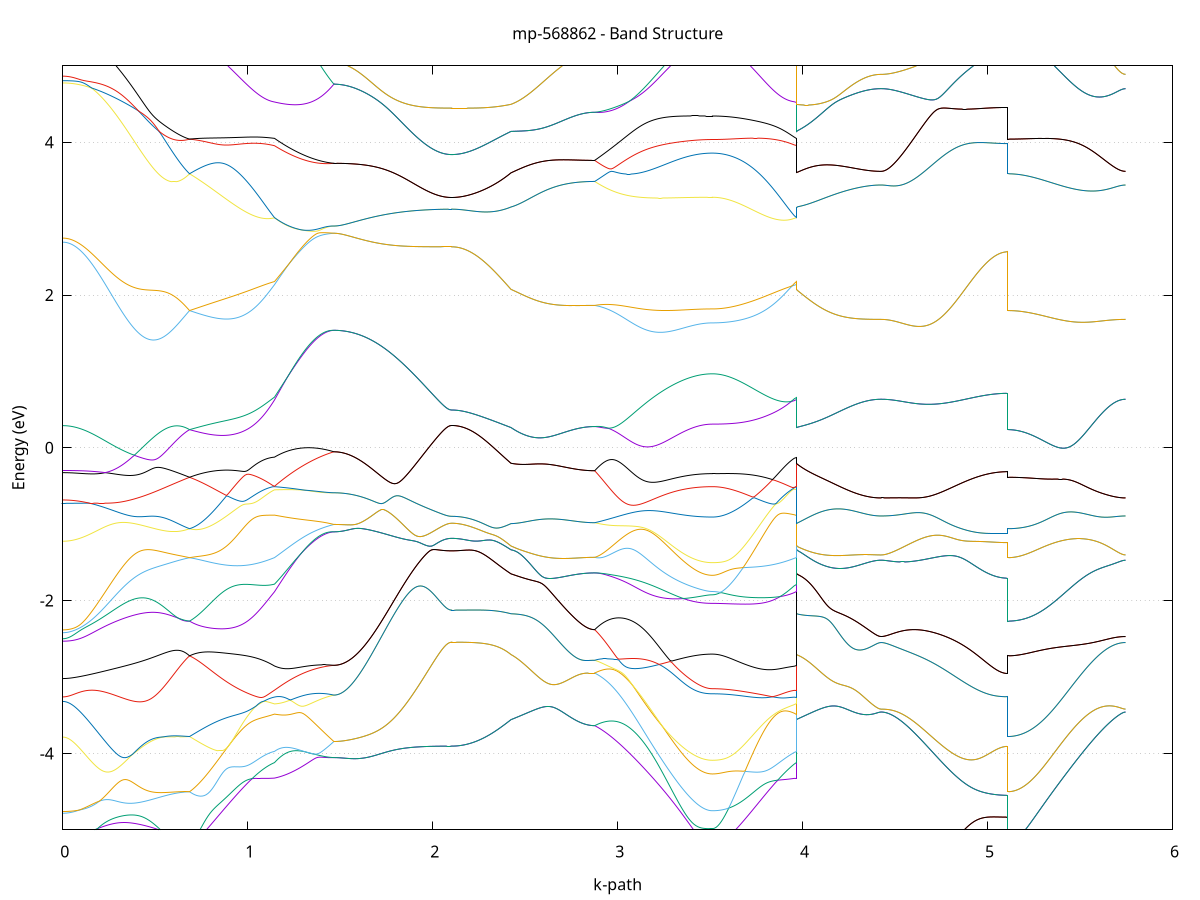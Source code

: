 set title 'mp-568862 - Band Structure'
set xlabel 'k-path'
set ylabel 'Energy (eV)'
set grid y
set yrange [-5:5]
set terminal png size 800,600
set output 'mp-568862_bands_gnuplot.png'
plot '-' using 1:2 with lines notitle, '-' using 1:2 with lines notitle, '-' using 1:2 with lines notitle, '-' using 1:2 with lines notitle, '-' using 1:2 with lines notitle, '-' using 1:2 with lines notitle, '-' using 1:2 with lines notitle, '-' using 1:2 with lines notitle, '-' using 1:2 with lines notitle, '-' using 1:2 with lines notitle, '-' using 1:2 with lines notitle, '-' using 1:2 with lines notitle, '-' using 1:2 with lines notitle, '-' using 1:2 with lines notitle, '-' using 1:2 with lines notitle, '-' using 1:2 with lines notitle, '-' using 1:2 with lines notitle, '-' using 1:2 with lines notitle, '-' using 1:2 with lines notitle, '-' using 1:2 with lines notitle, '-' using 1:2 with lines notitle, '-' using 1:2 with lines notitle, '-' using 1:2 with lines notitle, '-' using 1:2 with lines notitle, '-' using 1:2 with lines notitle, '-' using 1:2 with lines notitle, '-' using 1:2 with lines notitle, '-' using 1:2 with lines notitle, '-' using 1:2 with lines notitle, '-' using 1:2 with lines notitle, '-' using 1:2 with lines notitle, '-' using 1:2 with lines notitle, '-' using 1:2 with lines notitle, '-' using 1:2 with lines notitle, '-' using 1:2 with lines notitle, '-' using 1:2 with lines notitle, '-' using 1:2 with lines notitle, '-' using 1:2 with lines notitle, '-' using 1:2 with lines notitle, '-' using 1:2 with lines notitle, '-' using 1:2 with lines notitle, '-' using 1:2 with lines notitle, '-' using 1:2 with lines notitle, '-' using 1:2 with lines notitle, '-' using 1:2 with lines notitle, '-' using 1:2 with lines notitle, '-' using 1:2 with lines notitle, '-' using 1:2 with lines notitle, '-' using 1:2 with lines notitle, '-' using 1:2 with lines notitle, '-' using 1:2 with lines notitle, '-' using 1:2 with lines notitle, '-' using 1:2 with lines notitle, '-' using 1:2 with lines notitle, '-' using 1:2 with lines notitle, '-' using 1:2 with lines notitle, '-' using 1:2 with lines notitle, '-' using 1:2 with lines notitle, '-' using 1:2 with lines notitle, '-' using 1:2 with lines notitle, '-' using 1:2 with lines notitle, '-' using 1:2 with lines notitle, '-' using 1:2 with lines notitle, '-' using 1:2 with lines notitle, '-' using 1:2 with lines notitle, '-' using 1:2 with lines notitle, '-' using 1:2 with lines notitle, '-' using 1:2 with lines notitle, '-' using 1:2 with lines notitle, '-' using 1:2 with lines notitle, '-' using 1:2 with lines notitle, '-' using 1:2 with lines notitle, '-' using 1:2 with lines notitle, '-' using 1:2 with lines notitle, '-' using 1:2 with lines notitle, '-' using 1:2 with lines notitle, '-' using 1:2 with lines notitle, '-' using 1:2 with lines notitle, '-' using 1:2 with lines notitle, '-' using 1:2 with lines notitle
0.000000 -46.689281
0.009933 -46.689181
0.019866 -46.689081
0.029799 -46.688781
0.039732 -46.688481
0.049665 -46.687981
0.059598 -46.687481
0.069531 -46.686881
0.079464 -46.686081
0.089397 -46.685281
0.099330 -46.684381
0.109263 -46.683381
0.119196 -46.682281
0.129129 -46.681081
0.139062 -46.679881
0.148995 -46.678481
0.158928 -46.676981
0.168861 -46.675481
0.178794 -46.673881
0.188727 -46.672181
0.198660 -46.670481
0.208593 -46.668581
0.218526 -46.666681
0.228459 -46.664681
0.238392 -46.662681
0.248325 -46.660481
0.258258 -46.658381
0.268191 -46.656081
0.278124 -46.653781
0.288057 -46.651481
0.297990 -46.649081
0.307923 -46.646681
0.317856 -46.644181
0.327789 -46.641681
0.337722 -46.639181
0.347655 -46.636581
0.357588 -46.633981
0.367521 -46.631381
0.377454 -46.628781
0.387387 -46.626081
0.397320 -46.623481
0.407253 -46.620881
0.417186 -46.618181
0.427119 -46.615581
0.437052 -46.612981
0.446985 -46.610481
0.456918 -46.607881
0.466851 -46.605381
0.476784 -46.602981
0.486717 -46.600581
0.496650 -46.598181
0.506583 -46.595881
0.516516 -46.593681
0.526449 -46.591581
0.536382 -46.589581
0.546315 -46.587581
0.556248 -46.585681
0.566181 -46.583981
0.576114 -46.582281
0.586047 -46.580781
0.595980 -46.579381
0.605913 -46.578081
0.615846 -46.576881
0.625779 -46.575881
0.635712 -46.575081
0.645645 -46.574281
0.655578 -46.573681
0.665511 -46.573281
0.675444 -46.572981
0.685377 -46.572881
0.685377 -46.572881
0.695362 -46.573081
0.705346 -46.573281
0.715331 -46.573581
0.725315 -46.573981
0.735300 -46.574381
0.745284 -46.574881
0.755269 -46.575481
0.765253 -46.576081
0.775238 -46.576781
0.785222 -46.577581
0.795207 -46.578381
0.805191 -46.579281
0.815176 -46.580181
0.825160 -46.581181
0.835145 -46.582181
0.845129 -46.583281
0.855114 -46.584381
0.865098 -46.585581
0.875083 -46.586781
0.885067 -46.588081
0.895052 -46.589381
0.905036 -46.590681
0.915021 -46.592081
0.925005 -46.593481
0.934990 -46.594981
0.944974 -46.596481
0.954959 -46.597981
0.964943 -46.599481
0.974928 -46.601081
0.984912 -46.602681
0.994897 -46.604281
1.004882 -46.605881
1.014866 -46.607581
1.024851 -46.609181
1.034835 -46.610881
1.044820 -46.612581
1.054804 -46.614281
1.064789 -46.615981
1.074773 -46.617681
1.084758 -46.619381
1.094742 -46.621181
1.104727 -46.622881
1.114711 -46.624581
1.124696 -46.626381
1.134680 -46.628081
1.144665 -46.629781
1.144665 -46.629781
1.154396 -46.632781
1.164128 -46.635781
1.173860 -46.638781
1.183591 -46.641781
1.193323 -46.644681
1.203055 -46.647581
1.212786 -46.650381
1.222518 -46.653081
1.232250 -46.655781
1.241982 -46.658481
1.251713 -46.660981
1.261445 -46.663481
1.271177 -46.665781
1.280908 -46.668081
1.290640 -46.670281
1.300372 -46.672381
1.310103 -46.674281
1.319835 -46.676181
1.329567 -46.677981
1.339299 -46.679581
1.349030 -46.681081
1.358762 -46.682481
1.368494 -46.683781
1.378225 -46.684981
1.387957 -46.685981
1.397689 -46.686881
1.407420 -46.687581
1.417152 -46.688281
1.426884 -46.688781
1.436616 -46.689081
1.446347 -46.689381
1.456079 -46.689481
1.465811 -46.689381
1.465811 -46.689381
1.475755 -46.689381
1.485700 -46.689381
1.495645 -46.689381
1.505590 -46.689381
1.515534 -46.689381
1.525479 -46.689381
1.535424 -46.689381
1.545369 -46.689381
1.555313 -46.689481
1.565258 -46.689481
1.575203 -46.689481
1.585148 -46.689481
1.595092 -46.689481
1.605037 -46.689481
1.614982 -46.689481
1.624927 -46.689481
1.634871 -46.689481
1.644816 -46.689481
1.654761 -46.689481
1.664706 -46.689581
1.674650 -46.689581
1.684595 -46.689581
1.694540 -46.689581
1.704485 -46.689581
1.714429 -46.689581
1.724374 -46.689581
1.734319 -46.689681
1.744263 -46.689681
1.754208 -46.689681
1.764153 -46.689681
1.774098 -46.689681
1.784042 -46.689681
1.793987 -46.689681
1.803932 -46.689781
1.813877 -46.689781
1.823821 -46.689781
1.833766 -46.689781
1.843711 -46.689781
1.853656 -46.689781
1.863600 -46.689781
1.873545 -46.689881
1.883490 -46.689881
1.893435 -46.689881
1.903379 -46.689881
1.913324 -46.689881
1.923269 -46.689881
1.933214 -46.689881
1.943158 -46.689881
1.953103 -46.689981
1.963048 -46.689981
1.972993 -46.689981
1.982937 -46.689981
1.992882 -46.689981
2.002827 -46.689981
2.012772 -46.689981
2.022716 -46.689981
2.032661 -46.689981
2.042606 -46.689981
2.052551 -46.689981
2.062495 -46.689981
2.072440 -46.689981
2.082385 -46.689981
2.092330 -46.689981
2.102274 -46.689981
2.102274 -46.689981
2.112006 -46.689981
2.121738 -46.689781
2.131469 -46.689381
2.141201 -46.688981
2.150933 -46.688281
2.160664 -46.687581
2.170396 -46.686681
2.180128 -46.685681
2.189860 -46.684581
2.199591 -46.683281
2.209323 -46.681881
2.219055 -46.680381
2.228786 -46.678781
2.238518 -46.677081
2.248250 -46.675181
2.257981 -46.673181
2.267713 -46.671081
2.277445 -46.668981
2.287177 -46.666681
2.296908 -46.664281
2.306640 -46.661781
2.316372 -46.659281
2.326103 -46.656581
2.335835 -46.653881
2.345567 -46.651081
2.355298 -46.648281
2.365030 -46.645381
2.374762 -46.642381
2.384493 -46.639381
2.394225 -46.636381
2.403957 -46.633281
2.413689 -46.630181
2.423420 -46.627081
2.423420 -46.627081
2.433258 -46.625281
2.443096 -46.623581
2.452934 -46.621781
2.462772 -46.620081
2.472610 -46.618281
2.482448 -46.616581
2.492286 -46.614881
2.502124 -46.613181
2.511962 -46.611481
2.521800 -46.609781
2.531638 -46.608081
2.541476 -46.606381
2.551314 -46.604781
2.561151 -46.603081
2.570989 -46.601481
2.580827 -46.599981
2.590665 -46.598381
2.600503 -46.596881
2.610341 -46.595381
2.620179 -46.593881
2.630017 -46.592481
2.639855 -46.591081
2.649693 -46.589781
2.659531 -46.588481
2.669369 -46.587181
2.679207 -46.585981
2.689045 -46.584781
2.698883 -46.583681
2.708721 -46.582581
2.718559 -46.581581
2.728396 -46.580581
2.738234 -46.579681
2.748072 -46.578781
2.757910 -46.577981
2.767748 -46.577181
2.777586 -46.576481
2.787424 -46.575881
2.797262 -46.575381
2.807100 -46.574881
2.816938 -46.574381
2.826776 -46.574081
2.836614 -46.573781
2.846452 -46.573481
2.856290 -46.573281
2.866128 -46.573181
2.875966 -46.573181
2.875966 -46.573181
2.885910 -46.573281
2.895855 -46.573381
2.905800 -46.573481
2.915745 -46.573581
2.925689 -46.573681
2.935634 -46.573781
2.945579 -46.573881
2.955524 -46.574081
2.965468 -46.574181
2.975413 -46.574281
2.985358 -46.574381
2.995303 -46.574481
3.005247 -46.574581
3.015192 -46.574681
3.025137 -46.574781
3.035081 -46.574881
3.045026 -46.574881
3.054971 -46.574981
3.064916 -46.575081
3.074860 -46.575181
3.084805 -46.575281
3.094750 -46.575381
3.104695 -46.575481
3.114639 -46.575581
3.124584 -46.575681
3.134529 -46.575781
3.144474 -46.575781
3.154418 -46.575881
3.164363 -46.575981
3.174308 -46.576081
3.184253 -46.576081
3.194197 -46.576181
3.204142 -46.576281
3.214087 -46.576381
3.224032 -46.576381
3.233976 -46.576481
3.243921 -46.576581
3.253866 -46.576581
3.263811 -46.576681
3.273755 -46.576681
3.283700 -46.576781
3.293645 -46.576781
3.303590 -46.576881
3.313534 -46.576881
3.323479 -46.576981
3.333424 -46.576981
3.343369 -46.577081
3.353313 -46.577081
3.363258 -46.577181
3.373203 -46.577181
3.383148 -46.577181
3.393092 -46.577281
3.403037 -46.577281
3.412982 -46.577281
3.422926 -46.577281
3.432871 -46.577381
3.442816 -46.577381
3.452761 -46.577381
3.462705 -46.577381
3.472650 -46.577381
3.482595 -46.577381
3.492540 -46.577381
3.502484 -46.577381
3.512429 -46.577381
3.512429 -46.577381
3.522267 -46.577481
3.532105 -46.577581
3.541943 -46.577681
3.551781 -46.577981
3.561619 -46.578281
3.571457 -46.578581
3.581295 -46.578981
3.591133 -46.579481
3.600971 -46.580081
3.610809 -46.580681
3.620647 -46.581281
3.630484 -46.582081
3.640322 -46.582881
3.650160 -46.583681
3.659998 -46.584581
3.669836 -46.585481
3.679674 -46.586481
3.689512 -46.587581
3.699350 -46.588681
3.709188 -46.589781
3.719026 -46.590981
3.728864 -46.592281
3.738702 -46.593481
3.748540 -46.594781
3.758378 -46.596181
3.768216 -46.597581
3.778054 -46.598981
3.787892 -46.600481
3.797729 -46.601881
3.807567 -46.603381
3.817405 -46.604981
3.827243 -46.606481
3.837081 -46.608081
3.846919 -46.609681
3.856757 -46.611281
3.866595 -46.612981
3.876433 -46.614581
3.886271 -46.616281
3.896109 -46.617881
3.905947 -46.619581
3.915785 -46.621281
3.925623 -46.622981
3.935461 -46.624681
3.945299 -46.626381
3.955137 -46.628081
3.964974 -46.629781
3.964974 -46.627081
3.974959 -46.625281
3.984943 -46.623581
3.994928 -46.621781
4.004913 -46.620081
4.014897 -46.618281
4.024882 -46.616581
4.034866 -46.614781
4.044851 -46.613081
4.054835 -46.611381
4.064820 -46.609681
4.074804 -46.607981
4.084789 -46.606281
4.094773 -46.604681
4.104758 -46.602981
4.114742 -46.601381
4.124727 -46.599781
4.134711 -46.598281
4.144696 -46.596681
4.154680 -46.595181
4.164665 -46.593781
4.174649 -46.592281
4.184634 -46.590881
4.194618 -46.589581
4.204603 -46.588181
4.214587 -46.586981
4.224572 -46.585681
4.234556 -46.584481
4.244541 -46.583381
4.254525 -46.582281
4.264510 -46.581281
4.274494 -46.580281
4.284479 -46.579381
4.294463 -46.578481
4.304448 -46.577681
4.314432 -46.576881
4.324417 -46.576181
4.334401 -46.575581
4.344386 -46.574981
4.354370 -46.574481
4.364355 -46.574081
4.374339 -46.573681
4.384324 -46.573381
4.394308 -46.573181
4.404293 -46.572981
4.414277 -46.572881
4.424262 -46.572881
4.424262 -46.572881
4.434195 -46.572881
4.444128 -46.573181
4.454061 -46.573481
4.463994 -46.574081
4.473927 -46.574681
4.483860 -46.575581
4.493793 -46.576481
4.503726 -46.577581
4.513659 -46.578881
4.523592 -46.580181
4.533525 -46.581681
4.543458 -46.583281
4.553391 -46.584981
4.563324 -46.586781
4.573257 -46.588681
4.583190 -46.590781
4.593123 -46.592881
4.603056 -46.594981
4.612989 -46.597281
4.622922 -46.599581
4.632855 -46.601981
4.642788 -46.604381
4.652721 -46.606881
4.662654 -46.609381
4.672587 -46.611881
4.682520 -46.614481
4.692453 -46.617081
4.702386 -46.619681
4.712319 -46.622281
4.722252 -46.624981
4.732185 -46.627581
4.742118 -46.630181
4.752051 -46.632781
4.761984 -46.635381
4.771917 -46.637981
4.781850 -46.640481
4.791783 -46.642981
4.801716 -46.645481
4.811649 -46.647881
4.821582 -46.650281
4.831515 -46.652681
4.841448 -46.654981
4.851381 -46.657181
4.861314 -46.659381
4.871247 -46.661481
4.881180 -46.663581
4.891113 -46.665481
4.901046 -46.667481
4.910979 -46.669281
4.920912 -46.671081
4.930845 -46.672781
4.940778 -46.674381
4.950711 -46.675881
4.960644 -46.677381
4.970577 -46.678681
4.980510 -46.679981
4.990443 -46.681181
5.000376 -46.682281
5.010309 -46.683281
5.020242 -46.684181
5.030175 -46.684981
5.040108 -46.685781
5.050041 -46.686381
5.059974 -46.686881
5.069907 -46.687381
5.079840 -46.687681
5.089773 -46.687981
5.099706 -46.688081
5.109639 -46.688181
5.109639 -46.572881
5.119584 -46.572881
5.129529 -46.572881
5.139473 -46.572881
5.149418 -46.572881
5.159363 -46.572881
5.169308 -46.572881
5.179252 -46.572881
5.189197 -46.572881
5.199142 -46.572881
5.209087 -46.572881
5.219031 -46.572881
5.228976 -46.572881
5.238921 -46.572881
5.248865 -46.572881
5.258810 -46.572881
5.268755 -46.572881
5.278700 -46.572881
5.288644 -46.572881
5.298589 -46.572881
5.308534 -46.572881
5.318479 -46.572881
5.328423 -46.572881
5.338368 -46.572881
5.348313 -46.572881
5.358258 -46.572881
5.368202 -46.572881
5.378147 -46.572881
5.388092 -46.572881
5.398037 -46.572881
5.407981 -46.572881
5.417926 -46.572881
5.427871 -46.572881
5.437816 -46.572881
5.447760 -46.572881
5.457705 -46.572881
5.467650 -46.572881
5.477595 -46.572881
5.487539 -46.572881
5.497484 -46.572881
5.507429 -46.572881
5.517374 -46.572881
5.527318 -46.572881
5.537263 -46.572881
5.547208 -46.572881
5.557153 -46.572881
5.567097 -46.572881
5.577042 -46.572881
5.586987 -46.572881
5.596932 -46.572881
5.606876 -46.572881
5.616821 -46.572881
5.626766 -46.572881
5.636711 -46.572881
5.646655 -46.572881
5.656600 -46.572881
5.666545 -46.572881
5.676489 -46.572881
5.686434 -46.572881
5.696379 -46.572881
5.706324 -46.572881
5.716268 -46.572881
5.726213 -46.572881
5.736158 -46.572881
5.746103 -46.572881
e
0.000000 -46.687881
0.009933 -46.687881
0.019866 -46.687681
0.029799 -46.687481
0.039732 -46.687081
0.049665 -46.686681
0.059598 -46.686081
0.069531 -46.685481
0.079464 -46.684781
0.089397 -46.683881
0.099330 -46.682981
0.109263 -46.681981
0.119196 -46.680881
0.129129 -46.679681
0.139062 -46.678381
0.148995 -46.676981
0.158928 -46.675481
0.168861 -46.673981
0.178794 -46.672381
0.188727 -46.670681
0.198660 -46.668881
0.208593 -46.666981
0.218526 -46.665081
0.228459 -46.663081
0.238392 -46.660981
0.248325 -46.658881
0.258258 -46.656681
0.268191 -46.654381
0.278124 -46.652081
0.288057 -46.649681
0.297990 -46.647281
0.307923 -46.644881
0.317856 -46.642381
0.327789 -46.639781
0.337722 -46.637281
0.347655 -46.634681
0.357588 -46.632081
0.367521 -46.629481
0.377454 -46.626881
0.387387 -46.624181
0.397320 -46.621581
0.407253 -46.618981
0.417186 -46.616281
0.427119 -46.613681
0.437052 -46.611181
0.446985 -46.608581
0.456918 -46.606081
0.466851 -46.603581
0.476784 -46.601181
0.486717 -46.598781
0.496650 -46.596481
0.506583 -46.594281
0.516516 -46.592081
0.526449 -46.590081
0.536382 -46.588081
0.546315 -46.586181
0.556248 -46.584381
0.566181 -46.582681
0.576114 -46.581181
0.586047 -46.579681
0.595980 -46.578381
0.605913 -46.577181
0.615846 -46.576181
0.625779 -46.575181
0.635712 -46.574481
0.645645 -46.573881
0.655578 -46.573381
0.665511 -46.573081
0.675444 -46.572881
0.685377 -46.572881
0.685377 -46.572881
0.695362 -46.572781
0.705346 -46.572681
0.715331 -46.572681
0.725315 -46.572781
0.735300 -46.572981
0.745284 -46.573181
0.755269 -46.573481
0.765253 -46.573881
0.775238 -46.574281
0.785222 -46.574781
0.795207 -46.575281
0.805191 -46.575981
0.815176 -46.576581
0.825160 -46.577381
0.835145 -46.578181
0.845129 -46.579081
0.855114 -46.579981
0.865098 -46.580881
0.875083 -46.581981
0.885067 -46.583081
0.895052 -46.584181
0.905036 -46.585381
0.915021 -46.586581
0.925005 -46.587881
0.934990 -46.589181
0.944974 -46.590481
0.954959 -46.591881
0.964943 -46.593381
0.974928 -46.594781
0.984912 -46.596281
0.994897 -46.597881
1.004882 -46.599381
1.014866 -46.600981
1.024851 -46.602681
1.034835 -46.604281
1.044820 -46.605981
1.054804 -46.607681
1.064789 -46.609381
1.074773 -46.611081
1.084758 -46.612781
1.094742 -46.614581
1.104727 -46.616281
1.114711 -46.618081
1.124696 -46.619781
1.134680 -46.621581
1.144665 -46.623381
1.144665 -46.623381
1.154396 -46.626581
1.164128 -46.629681
1.173860 -46.632881
1.183591 -46.635981
1.193323 -46.639081
1.203055 -46.642081
1.212786 -46.645081
1.222518 -46.647981
1.232250 -46.650881
1.241982 -46.653681
1.251713 -46.656381
1.261445 -46.659081
1.271177 -46.661581
1.280908 -46.664081
1.290640 -46.666481
1.300372 -46.668781
1.310103 -46.670881
1.319835 -46.672981
1.329567 -46.674981
1.339299 -46.676781
1.349030 -46.678581
1.358762 -46.680181
1.368494 -46.681681
1.378225 -46.682981
1.387957 -46.684281
1.397689 -46.685381
1.407420 -46.686281
1.417152 -46.687181
1.426884 -46.687881
1.436616 -46.688481
1.446347 -46.688881
1.456079 -46.689181
1.465811 -46.689381
1.465811 -46.689381
1.475755 -46.689381
1.485700 -46.689381
1.495645 -46.689381
1.505590 -46.689381
1.515534 -46.689381
1.525479 -46.689381
1.535424 -46.689381
1.545369 -46.689381
1.555313 -46.689481
1.565258 -46.689481
1.575203 -46.689481
1.585148 -46.689481
1.595092 -46.689481
1.605037 -46.689481
1.614982 -46.689481
1.624927 -46.689481
1.634871 -46.689481
1.644816 -46.689481
1.654761 -46.689481
1.664706 -46.689581
1.674650 -46.689581
1.684595 -46.689581
1.694540 -46.689581
1.704485 -46.689581
1.714429 -46.689581
1.724374 -46.689581
1.734319 -46.689681
1.744263 -46.689681
1.754208 -46.689681
1.764153 -46.689681
1.774098 -46.689681
1.784042 -46.689681
1.793987 -46.689681
1.803932 -46.689781
1.813877 -46.689781
1.823821 -46.689781
1.833766 -46.689781
1.843711 -46.689781
1.853656 -46.689781
1.863600 -46.689781
1.873545 -46.689881
1.883490 -46.689881
1.893435 -46.689881
1.903379 -46.689881
1.913324 -46.689881
1.923269 -46.689881
1.933214 -46.689881
1.943158 -46.689881
1.953103 -46.689981
1.963048 -46.689981
1.972993 -46.689981
1.982937 -46.689981
1.992882 -46.689981
2.002827 -46.689981
2.012772 -46.689981
2.022716 -46.689981
2.032661 -46.689981
2.042606 -46.689981
2.052551 -46.689981
2.062495 -46.689981
2.072440 -46.689981
2.082385 -46.689981
2.092330 -46.689981
2.102274 -46.689981
2.102274 -46.689981
2.112006 -46.689981
2.121738 -46.689781
2.131469 -46.689381
2.141201 -46.688981
2.150933 -46.688281
2.160664 -46.687581
2.170396 -46.686681
2.180128 -46.685681
2.189860 -46.684581
2.199591 -46.683281
2.209323 -46.681881
2.219055 -46.680381
2.228786 -46.678781
2.238518 -46.677081
2.248250 -46.675181
2.257981 -46.673181
2.267713 -46.671081
2.277445 -46.668981
2.287177 -46.666681
2.296908 -46.664281
2.306640 -46.661781
2.316372 -46.659281
2.326103 -46.656581
2.335835 -46.653881
2.345567 -46.651081
2.355298 -46.648281
2.365030 -46.645381
2.374762 -46.642381
2.384493 -46.639381
2.394225 -46.636381
2.403957 -46.633281
2.413689 -46.630181
2.423420 -46.627081
2.423420 -46.627081
2.433258 -46.625281
2.443096 -46.623581
2.452934 -46.621781
2.462772 -46.620081
2.472610 -46.618281
2.482448 -46.616581
2.492286 -46.614881
2.502124 -46.613181
2.511962 -46.611481
2.521800 -46.609781
2.531638 -46.608081
2.541476 -46.606381
2.551314 -46.604781
2.561151 -46.603081
2.570989 -46.601481
2.580827 -46.599981
2.590665 -46.598381
2.600503 -46.596881
2.610341 -46.595381
2.620179 -46.593881
2.630017 -46.592481
2.639855 -46.591081
2.649693 -46.589781
2.659531 -46.588481
2.669369 -46.587181
2.679207 -46.585981
2.689045 -46.584781
2.698883 -46.583681
2.708721 -46.582581
2.718559 -46.581581
2.728396 -46.580581
2.738234 -46.579681
2.748072 -46.578781
2.757910 -46.577981
2.767748 -46.577181
2.777586 -46.576481
2.787424 -46.575881
2.797262 -46.575381
2.807100 -46.574881
2.816938 -46.574381
2.826776 -46.574081
2.836614 -46.573781
2.846452 -46.573481
2.856290 -46.573281
2.866128 -46.573181
2.875966 -46.573181
2.875966 -46.573181
2.885910 -46.573081
2.895855 -46.572981
2.905800 -46.572881
2.915745 -46.572781
2.925689 -46.572681
2.935634 -46.572581
2.945579 -46.572481
2.955524 -46.572381
2.965468 -46.572281
2.975413 -46.572181
2.985358 -46.572081
2.995303 -46.571981
3.005247 -46.571781
3.015192 -46.571681
3.025137 -46.571581
3.035081 -46.571481
3.045026 -46.571381
3.054971 -46.571281
3.064916 -46.571281
3.074860 -46.571181
3.084805 -46.571081
3.094750 -46.570981
3.104695 -46.570881
3.114639 -46.570781
3.124584 -46.570681
3.134529 -46.570581
3.144474 -46.570481
3.154418 -46.570381
3.164363 -46.570281
3.174308 -46.570281
3.184253 -46.570181
3.194197 -46.570081
3.204142 -46.569981
3.214087 -46.569981
3.224032 -46.569881
3.233976 -46.569781
3.243921 -46.569681
3.253866 -46.569681
3.263811 -46.569581
3.273755 -46.569581
3.283700 -46.569481
3.293645 -46.569381
3.303590 -46.569381
3.313534 -46.569281
3.323479 -46.569281
3.333424 -46.569181
3.343369 -46.569181
3.353313 -46.569081
3.363258 -46.569081
3.373203 -46.569081
3.383148 -46.568981
3.393092 -46.568981
3.403037 -46.568981
3.412982 -46.568881
3.422926 -46.568881
3.432871 -46.568881
3.442816 -46.568881
3.452761 -46.568781
3.462705 -46.568781
3.472650 -46.568781
3.482595 -46.568781
3.492540 -46.568781
3.502484 -46.568781
3.512429 -46.568781
3.512429 -46.568781
3.522267 -46.568781
3.532105 -46.568881
3.541943 -46.569081
3.551781 -46.569281
3.561619 -46.569581
3.571457 -46.569981
3.581295 -46.570481
3.591133 -46.570981
3.600971 -46.571481
3.610809 -46.572181
3.620647 -46.572781
3.630484 -46.573581
3.640322 -46.574381
3.650160 -46.575281
3.659998 -46.576181
3.669836 -46.577181
3.679674 -46.578181
3.689512 -46.579281
3.699350 -46.580481
3.709188 -46.581581
3.719026 -46.582881
3.728864 -46.584181
3.738702 -46.585481
3.748540 -46.586781
3.758378 -46.588181
3.768216 -46.589681
3.778054 -46.591181
3.787892 -46.592681
3.797729 -46.594181
3.807567 -46.595781
3.817405 -46.597381
3.827243 -46.598981
3.837081 -46.600681
3.846919 -46.602281
3.856757 -46.603981
3.866595 -46.605681
3.876433 -46.607481
3.886271 -46.609181
3.896109 -46.610881
3.905947 -46.612681
3.915785 -46.614481
3.925623 -46.616281
3.935461 -46.617981
3.945299 -46.619781
3.955137 -46.621581
3.964974 -46.623381
3.964974 -46.627081
3.974959 -46.625281
3.984943 -46.623581
3.994928 -46.621781
4.004913 -46.620081
4.014897 -46.618281
4.024882 -46.616581
4.034866 -46.614781
4.044851 -46.613081
4.054835 -46.611381
4.064820 -46.609681
4.074804 -46.607981
4.084789 -46.606281
4.094773 -46.604681
4.104758 -46.602981
4.114742 -46.601381
4.124727 -46.599781
4.134711 -46.598281
4.144696 -46.596681
4.154680 -46.595181
4.164665 -46.593781
4.174649 -46.592281
4.184634 -46.590881
4.194618 -46.589581
4.204603 -46.588181
4.214587 -46.586981
4.224572 -46.585681
4.234556 -46.584481
4.244541 -46.583381
4.254525 -46.582281
4.264510 -46.581281
4.274494 -46.580281
4.284479 -46.579381
4.294463 -46.578481
4.304448 -46.577681
4.314432 -46.576881
4.324417 -46.576181
4.334401 -46.575581
4.344386 -46.574981
4.354370 -46.574481
4.364355 -46.574081
4.374339 -46.573681
4.384324 -46.573381
4.394308 -46.573181
4.404293 -46.572981
4.414277 -46.572881
4.424262 -46.572881
4.424262 -46.572881
4.434195 -46.572881
4.444128 -46.573181
4.454061 -46.573481
4.463994 -46.574081
4.473927 -46.574681
4.483860 -46.575581
4.493793 -46.576481
4.503726 -46.577581
4.513659 -46.578881
4.523592 -46.580181
4.533525 -46.581681
4.543458 -46.583281
4.553391 -46.584981
4.563324 -46.586781
4.573257 -46.588681
4.583190 -46.590781
4.593123 -46.592881
4.603056 -46.594981
4.612989 -46.597281
4.622922 -46.599581
4.632855 -46.601981
4.642788 -46.604381
4.652721 -46.606881
4.662654 -46.609381
4.672587 -46.611881
4.682520 -46.614481
4.692453 -46.617081
4.702386 -46.619681
4.712319 -46.622281
4.722252 -46.624981
4.732185 -46.627581
4.742118 -46.630181
4.752051 -46.632781
4.761984 -46.635381
4.771917 -46.637981
4.781850 -46.640481
4.791783 -46.642981
4.801716 -46.645481
4.811649 -46.647881
4.821582 -46.650281
4.831515 -46.652681
4.841448 -46.654981
4.851381 -46.657181
4.861314 -46.659381
4.871247 -46.661481
4.881180 -46.663581
4.891113 -46.665481
4.901046 -46.667481
4.910979 -46.669281
4.920912 -46.671081
4.930845 -46.672781
4.940778 -46.674381
4.950711 -46.675881
4.960644 -46.677381
4.970577 -46.678681
4.980510 -46.679981
4.990443 -46.681181
5.000376 -46.682281
5.010309 -46.683281
5.020242 -46.684181
5.030175 -46.684981
5.040108 -46.685781
5.050041 -46.686381
5.059974 -46.686881
5.069907 -46.687381
5.079840 -46.687681
5.089773 -46.687981
5.099706 -46.688081
5.109639 -46.688181
5.109639 -46.572881
5.119584 -46.572881
5.129529 -46.572881
5.139473 -46.572881
5.149418 -46.572881
5.159363 -46.572881
5.169308 -46.572881
5.179252 -46.572881
5.189197 -46.572881
5.199142 -46.572881
5.209087 -46.572881
5.219031 -46.572881
5.228976 -46.572881
5.238921 -46.572881
5.248865 -46.572881
5.258810 -46.572881
5.268755 -46.572881
5.278700 -46.572881
5.288644 -46.572881
5.298589 -46.572881
5.308534 -46.572881
5.318479 -46.572881
5.328423 -46.572881
5.338368 -46.572881
5.348313 -46.572881
5.358258 -46.572881
5.368202 -46.572881
5.378147 -46.572881
5.388092 -46.572881
5.398037 -46.572881
5.407981 -46.572881
5.417926 -46.572881
5.427871 -46.572881
5.437816 -46.572881
5.447760 -46.572881
5.457705 -46.572881
5.467650 -46.572881
5.477595 -46.572881
5.487539 -46.572881
5.497484 -46.572881
5.507429 -46.572881
5.517374 -46.572881
5.527318 -46.572881
5.537263 -46.572881
5.547208 -46.572881
5.557153 -46.572881
5.567097 -46.572881
5.577042 -46.572881
5.586987 -46.572881
5.596932 -46.572881
5.606876 -46.572881
5.616821 -46.572881
5.626766 -46.572881
5.636711 -46.572881
5.646655 -46.572881
5.656600 -46.572881
5.666545 -46.572881
5.676489 -46.572881
5.686434 -46.572881
5.696379 -46.572881
5.706324 -46.572881
5.716268 -46.572881
5.726213 -46.572881
5.736158 -46.572881
5.746103 -46.572881
e
0.000000 -46.003081
0.009933 -46.003081
0.019866 -46.003281
0.029799 -46.003581
0.039732 -46.003881
0.049665 -46.004381
0.059598 -46.004981
0.069531 -46.005581
0.079464 -46.006381
0.089397 -46.007281
0.099330 -46.008281
0.109263 -46.009381
0.119196 -46.010481
0.129129 -46.011781
0.139062 -46.013181
0.148995 -46.014581
0.158928 -46.016181
0.168861 -46.017781
0.178794 -46.019481
0.188727 -46.021281
0.198660 -46.023181
0.208593 -46.025181
0.218526 -46.027181
0.228459 -46.029281
0.238392 -46.031481
0.248325 -46.033781
0.258258 -46.036081
0.268191 -46.038381
0.278124 -46.040881
0.288057 -46.043281
0.297990 -46.045781
0.307923 -46.048381
0.317856 -46.050981
0.327789 -46.053581
0.337722 -46.056281
0.347655 -46.058981
0.357588 -46.061681
0.367521 -46.064381
0.377454 -46.067081
0.387387 -46.069781
0.397320 -46.072581
0.407253 -46.075281
0.417186 -46.077981
0.427119 -46.080581
0.437052 -46.083281
0.446985 -46.085881
0.456918 -46.088381
0.466851 -46.090981
0.476784 -46.093381
0.486717 -46.095781
0.496650 -46.098081
0.506583 -46.100381
0.516516 -46.102581
0.526449 -46.104581
0.536382 -46.106581
0.546315 -46.108481
0.556248 -46.110281
0.566181 -46.111881
0.576114 -46.113381
0.586047 -46.114781
0.595980 -46.116081
0.605913 -46.117181
0.615846 -46.118181
0.625779 -46.118981
0.635712 -46.119681
0.645645 -46.120181
0.655578 -46.120481
0.665511 -46.120681
0.675444 -46.120781
0.685377 -46.120581
0.685377 -46.120581
0.695362 -46.120681
0.705346 -46.120681
0.715331 -46.120581
0.725315 -46.120481
0.735300 -46.120281
0.745284 -46.119981
0.755269 -46.119581
0.765253 -46.119181
0.775238 -46.118681
0.785222 -46.118081
0.795207 -46.117481
0.805191 -46.116781
0.815176 -46.115981
0.825160 -46.115181
0.835145 -46.114281
0.845129 -46.113281
0.855114 -46.112281
0.865098 -46.111181
0.875083 -46.110081
0.885067 -46.108881
0.895052 -46.107681
0.905036 -46.106381
0.915021 -46.104981
0.925005 -46.103581
0.934990 -46.102181
0.944974 -46.100681
0.954959 -46.099181
0.964943 -46.097581
0.974928 -46.095981
0.984912 -46.094381
0.994897 -46.092681
1.004882 -46.090981
1.014866 -46.089181
1.024851 -46.087481
1.034835 -46.085681
1.044820 -46.083781
1.054804 -46.081981
1.064789 -46.080081
1.074773 -46.078281
1.084758 -46.076381
1.094742 -46.074381
1.104727 -46.072481
1.114711 -46.070581
1.124696 -46.068581
1.134680 -46.066681
1.144665 -46.064681
1.144665 -46.064681
1.154396 -46.061381
1.164128 -46.058081
1.173860 -46.054781
1.183591 -46.051581
1.193323 -46.048281
1.203055 -46.045181
1.212786 -46.041981
1.222518 -46.038881
1.232250 -46.035881
1.241982 -46.032981
1.251713 -46.030081
1.261445 -46.027281
1.271177 -46.024581
1.280908 -46.021981
1.290640 -46.019481
1.300372 -46.017081
1.310103 -46.014781
1.319835 -46.012681
1.329567 -46.010581
1.339299 -46.008681
1.349030 -46.006781
1.358762 -46.005181
1.368494 -46.003581
1.378225 -46.002181
1.387957 -46.000881
1.397689 -45.999781
1.407420 -45.998781
1.417152 -45.997881
1.426884 -45.997181
1.436616 -45.996581
1.446347 -45.996181
1.456079 -45.995881
1.465811 -45.995781
1.465811 -45.995781
1.475755 -45.995781
1.485700 -45.995781
1.495645 -45.995781
1.505590 -45.995781
1.515534 -45.995781
1.525479 -45.995781
1.535424 -45.995781
1.545369 -45.995781
1.555313 -45.995781
1.565258 -45.995781
1.575203 -45.995781
1.585148 -45.995781
1.595092 -45.995781
1.605037 -45.995781
1.614982 -45.995781
1.624927 -45.995781
1.634871 -45.995781
1.644816 -45.995781
1.654761 -45.995781
1.664706 -45.995781
1.674650 -45.995781
1.684595 -45.995781
1.694540 -45.995781
1.704485 -45.995781
1.714429 -45.995781
1.724374 -45.995781
1.734319 -45.995781
1.744263 -45.995781
1.754208 -45.995781
1.764153 -45.995781
1.774098 -45.995781
1.784042 -45.995781
1.793987 -45.995781
1.803932 -45.995781
1.813877 -45.995781
1.823821 -45.995781
1.833766 -45.995781
1.843711 -45.995781
1.853656 -45.995781
1.863600 -45.995781
1.873545 -45.995781
1.883490 -45.995781
1.893435 -45.995781
1.903379 -45.995781
1.913324 -45.995781
1.923269 -45.995781
1.933214 -45.995781
1.943158 -45.995781
1.953103 -45.995781
1.963048 -45.995781
1.972993 -45.995781
1.982937 -45.995781
1.992882 -45.995781
2.002827 -45.995781
2.012772 -45.995781
2.022716 -45.995781
2.032661 -45.995781
2.042606 -45.995781
2.052551 -45.995781
2.062495 -45.995781
2.072440 -45.995781
2.082385 -45.995781
2.092330 -45.995781
2.102274 -45.995781
2.102274 -45.995781
2.112006 -45.995881
2.121738 -45.996081
2.131469 -45.996481
2.141201 -45.996981
2.150933 -45.997581
2.160664 -45.998381
2.170396 -45.999381
2.180128 -46.000481
2.189860 -46.001681
2.199591 -46.002981
2.209323 -46.004481
2.219055 -46.006181
2.228786 -46.007881
2.238518 -46.009781
2.248250 -46.011781
2.257981 -46.013981
2.267713 -46.016181
2.277445 -46.018581
2.287177 -46.020981
2.296908 -46.023581
2.306640 -46.026181
2.316372 -46.028981
2.326103 -46.031781
2.335835 -46.034781
2.345567 -46.037781
2.355298 -46.040781
2.365030 -46.043981
2.374762 -46.047081
2.384493 -46.050381
2.394225 -46.053581
2.403957 -46.056881
2.413689 -46.060181
2.423420 -46.063481
2.423420 -46.063481
2.433258 -46.065381
2.443096 -46.067281
2.452934 -46.069081
2.462772 -46.070981
2.472610 -46.072881
2.482448 -46.074681
2.492286 -46.076581
2.502124 -46.078381
2.511962 -46.080181
2.521800 -46.081981
2.531638 -46.083781
2.541476 -46.085581
2.551314 -46.087281
2.561151 -46.088981
2.570989 -46.090681
2.580827 -46.092381
2.590665 -46.093981
2.600503 -46.095681
2.610341 -46.097181
2.620179 -46.098781
2.630017 -46.100281
2.639855 -46.101781
2.649693 -46.103181
2.659531 -46.104581
2.669369 -46.105881
2.679207 -46.107181
2.689045 -46.108381
2.698883 -46.109581
2.708721 -46.110781
2.718559 -46.111781
2.728396 -46.112881
2.738234 -46.113781
2.748072 -46.114681
2.757910 -46.115581
2.767748 -46.116381
2.777586 -46.117081
2.787424 -46.117781
2.797262 -46.118381
2.807100 -46.118881
2.816938 -46.119281
2.826776 -46.119681
2.836614 -46.119981
2.846452 -46.120281
2.856290 -46.120481
2.866128 -46.120581
2.875966 -46.120581
2.875966 -46.120581
2.885910 -46.120581
2.895855 -46.120681
2.905800 -46.120681
2.915745 -46.120681
2.925689 -46.120781
2.935634 -46.120781
2.945579 -46.120781
2.955524 -46.120881
2.965468 -46.120881
2.975413 -46.120881
2.985358 -46.120981
2.995303 -46.120981
3.005247 -46.120981
3.015192 -46.120981
3.025137 -46.121081
3.035081 -46.121081
3.045026 -46.121081
3.054971 -46.121181
3.064916 -46.121181
3.074860 -46.121181
3.084805 -46.121181
3.094750 -46.121281
3.104695 -46.121281
3.114639 -46.121281
3.124584 -46.121281
3.134529 -46.121381
3.144474 -46.121381
3.154418 -46.121381
3.164363 -46.121381
3.174308 -46.121481
3.184253 -46.121481
3.194197 -46.121481
3.204142 -46.121481
3.214087 -46.121481
3.224032 -46.121581
3.233976 -46.121581
3.243921 -46.121581
3.253866 -46.121581
3.263811 -46.121581
3.273755 -46.121681
3.283700 -46.121681
3.293645 -46.121681
3.303590 -46.121681
3.313534 -46.121681
3.323479 -46.121681
3.333424 -46.121781
3.343369 -46.121781
3.353313 -46.121781
3.363258 -46.121781
3.373203 -46.121781
3.383148 -46.121781
3.393092 -46.121781
3.403037 -46.121781
3.412982 -46.121781
3.422926 -46.121781
3.432871 -46.121881
3.442816 -46.121881
3.452761 -46.121881
3.462705 -46.121881
3.472650 -46.121881
3.482595 -46.121881
3.492540 -46.121881
3.502484 -46.121881
3.512429 -46.121881
3.512429 -46.121881
3.522267 -46.121781
3.532105 -46.121681
3.541943 -46.121481
3.551781 -46.121281
3.561619 -46.120981
3.571457 -46.120581
3.581295 -46.120081
3.591133 -46.119581
3.600971 -46.118881
3.610809 -46.118281
3.620647 -46.117481
3.630484 -46.116681
3.640322 -46.115781
3.650160 -46.114881
3.659998 -46.113881
3.669836 -46.112781
3.679674 -46.111681
3.689512 -46.110481
3.699350 -46.109281
3.709188 -46.107981
3.719026 -46.106681
3.728864 -46.105281
3.738702 -46.103881
3.748540 -46.102381
3.758378 -46.100881
3.768216 -46.099281
3.778054 -46.097681
3.787892 -46.096081
3.797729 -46.094381
3.807567 -46.092681
3.817405 -46.090981
3.827243 -46.089181
3.837081 -46.087381
3.846919 -46.085681
3.856757 -46.083981
3.866595 -46.082281
3.876433 -46.080581
3.886271 -46.078881
3.896109 -46.077081
3.905947 -46.075381
3.915785 -46.073581
3.925623 -46.071881
3.935461 -46.070081
3.945299 -46.068281
3.955137 -46.066481
3.964974 -46.064681
3.964974 -46.063481
3.974959 -46.065381
3.984943 -46.067281
3.994928 -46.069181
4.004913 -46.070981
4.014897 -46.072881
4.024882 -46.074781
4.034866 -46.076581
4.044851 -46.078381
4.054835 -46.080281
4.064820 -46.082081
4.074804 -46.083881
4.084789 -46.085581
4.094773 -46.087381
4.104758 -46.089081
4.114742 -46.090781
4.124727 -46.092481
4.134711 -46.094181
4.144696 -46.095781
4.154680 -46.097381
4.164665 -46.098881
4.174649 -46.100381
4.184634 -46.101881
4.194618 -46.103281
4.204603 -46.104681
4.214587 -46.106081
4.224572 -46.107381
4.234556 -46.108581
4.244541 -46.109781
4.254525 -46.110981
4.264510 -46.112081
4.274494 -46.113081
4.284479 -46.114081
4.294463 -46.114981
4.304448 -46.115881
4.314432 -46.116581
4.324417 -46.117381
4.334401 -46.117981
4.344386 -46.118581
4.354370 -46.119181
4.364355 -46.119581
4.374339 -46.119981
4.384324 -46.120281
4.394308 -46.120581
4.404293 -46.120781
4.414277 -46.120881
4.424262 -46.120881
4.424262 -46.120881
4.434195 -46.120781
4.444128 -46.120581
4.454061 -46.120181
4.463994 -46.119581
4.473927 -46.118881
4.483860 -46.117981
4.493793 -46.116981
4.503726 -46.115781
4.513659 -46.114481
4.523592 -46.113081
4.533525 -46.111481
4.543458 -46.109781
4.553391 -46.107981
4.563324 -46.105981
4.573257 -46.103981
4.583190 -46.101781
4.593123 -46.099581
4.603056 -46.097281
4.612989 -46.094781
4.622922 -46.092381
4.632855 -46.089781
4.642788 -46.087181
4.652721 -46.084481
4.662654 -46.081781
4.672587 -46.079081
4.682520 -46.076281
4.692453 -46.073481
4.702386 -46.070681
4.712319 -46.067881
4.722252 -46.064981
4.732185 -46.062181
4.742118 -46.059381
4.752051 -46.056481
4.761984 -46.053681
4.771917 -46.050981
4.781850 -46.048181
4.791783 -46.045481
4.801716 -46.042781
4.811649 -46.040081
4.821582 -46.037481
4.831515 -46.034981
4.841448 -46.032481
4.851381 -46.029981
4.861314 -46.027681
4.871247 -46.025381
4.881180 -46.023081
4.891113 -46.020881
4.901046 -46.018781
4.910979 -46.016781
4.920912 -46.014881
4.930845 -46.012981
4.940778 -46.011181
4.950711 -46.009581
4.960644 -46.007981
4.970577 -46.006481
4.980510 -46.005081
4.990443 -46.003781
5.000376 -46.002581
5.010309 -46.001481
5.020242 -46.000381
5.030175 -45.999481
5.040108 -45.998681
5.050041 -45.997981
5.059974 -45.997481
5.069907 -45.996981
5.079840 -45.996581
5.089773 -45.996281
5.099706 -45.996181
5.109639 -45.996081
5.109639 -46.120581
5.119584 -46.120581
5.129529 -46.120581
5.139473 -46.120581
5.149418 -46.120581
5.159363 -46.120581
5.169308 -46.120581
5.179252 -46.120581
5.189197 -46.120581
5.199142 -46.120581
5.209087 -46.120681
5.219031 -46.120681
5.228976 -46.120681
5.238921 -46.120681
5.248865 -46.120681
5.258810 -46.120681
5.268755 -46.120681
5.278700 -46.120681
5.288644 -46.120681
5.298589 -46.120681
5.308534 -46.120681
5.318479 -46.120681
5.328423 -46.120681
5.338368 -46.120681
5.348313 -46.120681
5.358258 -46.120681
5.368202 -46.120681
5.378147 -46.120681
5.388092 -46.120681
5.398037 -46.120781
5.407981 -46.120781
5.417926 -46.120781
5.427871 -46.120781
5.437816 -46.120781
5.447760 -46.120781
5.457705 -46.120781
5.467650 -46.120781
5.477595 -46.120781
5.487539 -46.120781
5.497484 -46.120781
5.507429 -46.120781
5.517374 -46.120781
5.527318 -46.120781
5.537263 -46.120781
5.547208 -46.120781
5.557153 -46.120881
5.567097 -46.120881
5.577042 -46.120881
5.586987 -46.120881
5.596932 -46.120881
5.606876 -46.120881
5.616821 -46.120881
5.626766 -46.120881
5.636711 -46.120881
5.646655 -46.120881
5.656600 -46.120881
5.666545 -46.120881
5.676489 -46.120881
5.686434 -46.120881
5.696379 -46.120881
5.706324 -46.120881
5.716268 -46.120881
5.726213 -46.120881
5.736158 -46.120881
5.746103 -46.120881
e
0.000000 -45.989181
0.009933 -45.989281
0.019866 -45.989381
0.029799 -45.989681
0.039732 -45.990081
0.049665 -45.990581
0.059598 -45.991181
0.069531 -45.991881
0.079464 -45.992681
0.089397 -45.993581
0.099330 -45.994581
0.109263 -45.995681
0.119196 -45.996981
0.129129 -45.998281
0.139062 -45.999681
0.148995 -46.001181
0.158928 -46.002881
0.168861 -46.004581
0.178794 -46.006381
0.188727 -46.008181
0.198660 -46.010181
0.208593 -46.012281
0.218526 -46.014381
0.228459 -46.016581
0.238392 -46.018881
0.248325 -46.021281
0.258258 -46.023681
0.268191 -46.026181
0.278124 -46.028781
0.288057 -46.031381
0.297990 -46.034081
0.307923 -46.036781
0.317856 -46.039481
0.327789 -46.042281
0.337722 -46.045181
0.347655 -46.048081
0.357588 -46.050981
0.367521 -46.053881
0.377454 -46.056781
0.387387 -46.059681
0.397320 -46.062681
0.407253 -46.065581
0.417186 -46.068581
0.427119 -46.071481
0.437052 -46.074381
0.446985 -46.077281
0.456918 -46.080081
0.466851 -46.082881
0.476784 -46.085581
0.486717 -46.088281
0.496650 -46.090981
0.506583 -46.093481
0.516516 -46.095981
0.526449 -46.098381
0.536382 -46.100781
0.546315 -46.102981
0.556248 -46.105081
0.566181 -46.107081
0.576114 -46.108981
0.586047 -46.110781
0.595980 -46.112381
0.605913 -46.113881
0.615846 -46.115281
0.625779 -46.116481
0.635712 -46.117581
0.645645 -46.118481
0.655578 -46.119281
0.665511 -46.119881
0.675444 -46.120281
0.685377 -46.120581
0.685377 -46.120581
0.695362 -46.120481
0.705346 -46.120281
0.715331 -46.119981
0.725315 -46.119681
0.735300 -46.119181
0.745284 -46.118781
0.755269 -46.118181
0.765253 -46.117581
0.775238 -46.116881
0.785222 -46.116181
0.795207 -46.115381
0.805191 -46.114481
0.815176 -46.113581
0.825160 -46.112581
0.835145 -46.111581
0.845129 -46.110481
0.855114 -46.109281
0.865098 -46.108081
0.875083 -46.106881
0.885067 -46.105581
0.895052 -46.104281
0.905036 -46.102881
0.915021 -46.101481
0.925005 -46.100081
0.934990 -46.098581
0.944974 -46.097081
0.954959 -46.095481
0.964943 -46.093881
0.974928 -46.092281
0.984912 -46.090681
0.994897 -46.088981
1.004882 -46.087281
1.014866 -46.085581
1.024851 -46.083881
1.034835 -46.082181
1.044820 -46.080381
1.054804 -46.078681
1.064789 -46.076881
1.074773 -46.075081
1.084758 -46.073281
1.094742 -46.071481
1.104727 -46.069681
1.114711 -46.067881
1.124696 -46.066181
1.134680 -46.064381
1.144665 -46.062581
1.144665 -46.062581
1.154396 -46.059181
1.164128 -46.055881
1.173860 -46.052581
1.183591 -46.049381
1.193323 -46.046081
1.203055 -46.042981
1.212786 -46.039881
1.222518 -46.036781
1.232250 -46.033781
1.241982 -46.030881
1.251713 -46.028081
1.261445 -46.025381
1.271177 -46.022681
1.280908 -46.020181
1.290640 -46.017681
1.300372 -46.015381
1.310103 -46.013181
1.319835 -46.011081
1.329567 -46.009081
1.339299 -46.007281
1.349030 -46.005481
1.358762 -46.003881
1.368494 -46.002481
1.378225 -46.001181
1.387957 -45.999981
1.397689 -45.998981
1.407420 -45.998081
1.417152 -45.997281
1.426884 -45.996681
1.436616 -45.996181
1.446347 -45.995881
1.456079 -45.995781
1.465811 -45.995781
1.465811 -45.995781
1.475755 -45.995781
1.485700 -45.995781
1.495645 -45.995781
1.505590 -45.995781
1.515534 -45.995781
1.525479 -45.995781
1.535424 -45.995781
1.545369 -45.995781
1.555313 -45.995781
1.565258 -45.995781
1.575203 -45.995781
1.585148 -45.995781
1.595092 -45.995781
1.605037 -45.995781
1.614982 -45.995781
1.624927 -45.995781
1.634871 -45.995781
1.644816 -45.995781
1.654761 -45.995781
1.664706 -45.995781
1.674650 -45.995781
1.684595 -45.995781
1.694540 -45.995781
1.704485 -45.995781
1.714429 -45.995781
1.724374 -45.995781
1.734319 -45.995781
1.744263 -45.995781
1.754208 -45.995781
1.764153 -45.995781
1.774098 -45.995781
1.784042 -45.995781
1.793987 -45.995781
1.803932 -45.995781
1.813877 -45.995781
1.823821 -45.995781
1.833766 -45.995781
1.843711 -45.995781
1.853656 -45.995781
1.863600 -45.995781
1.873545 -45.995781
1.883490 -45.995781
1.893435 -45.995781
1.903379 -45.995781
1.913324 -45.995781
1.923269 -45.995781
1.933214 -45.995781
1.943158 -45.995781
1.953103 -45.995781
1.963048 -45.995781
1.972993 -45.995781
1.982937 -45.995781
1.992882 -45.995781
2.002827 -45.995781
2.012772 -45.995781
2.022716 -45.995781
2.032661 -45.995781
2.042606 -45.995781
2.052551 -45.995781
2.062495 -45.995781
2.072440 -45.995781
2.082385 -45.995781
2.092330 -45.995781
2.102274 -45.995781
2.102274 -45.995781
2.112006 -45.995881
2.121738 -45.996081
2.131469 -45.996381
2.141201 -45.996981
2.150933 -45.997581
2.160664 -45.998381
2.170396 -45.999381
2.180128 -46.000481
2.189860 -46.001681
2.199591 -46.002981
2.209323 -46.004481
2.219055 -46.006181
2.228786 -46.007881
2.238518 -46.009781
2.248250 -46.011781
2.257981 -46.013981
2.267713 -46.016181
2.277445 -46.018581
2.287177 -46.020981
2.296908 -46.023581
2.306640 -46.026181
2.316372 -46.028981
2.326103 -46.031781
2.335835 -46.034781
2.345567 -46.037781
2.355298 -46.040781
2.365030 -46.043981
2.374762 -46.047081
2.384493 -46.050381
2.394225 -46.053581
2.403957 -46.056881
2.413689 -46.060181
2.423420 -46.063481
2.423420 -46.063481
2.433258 -46.065381
2.443096 -46.067281
2.452934 -46.069081
2.462772 -46.070981
2.472610 -46.072881
2.482448 -46.074681
2.492286 -46.076581
2.502124 -46.078381
2.511962 -46.080181
2.521800 -46.081981
2.531638 -46.083781
2.541476 -46.085581
2.551314 -46.087281
2.561151 -46.088981
2.570989 -46.090681
2.580827 -46.092381
2.590665 -46.093981
2.600503 -46.095681
2.610341 -46.097181
2.620179 -46.098781
2.630017 -46.100281
2.639855 -46.101781
2.649693 -46.103181
2.659531 -46.104581
2.669369 -46.105881
2.679207 -46.107181
2.689045 -46.108381
2.698883 -46.109581
2.708721 -46.110781
2.718559 -46.111781
2.728396 -46.112881
2.738234 -46.113781
2.748072 -46.114681
2.757910 -46.115581
2.767748 -46.116381
2.777586 -46.117081
2.787424 -46.117781
2.797262 -46.118381
2.807100 -46.118881
2.816938 -46.119281
2.826776 -46.119681
2.836614 -46.119981
2.846452 -46.120281
2.856290 -46.120481
2.866128 -46.120581
2.875966 -46.120581
2.875966 -46.120581
2.885910 -46.120581
2.895855 -46.120481
2.905800 -46.120481
2.915745 -46.120481
2.925689 -46.120381
2.935634 -46.120381
2.945579 -46.120381
2.955524 -46.120281
2.965468 -46.120281
2.975413 -46.120281
2.985358 -46.120181
2.995303 -46.120181
3.005247 -46.120181
3.015192 -46.120181
3.025137 -46.120081
3.035081 -46.120081
3.045026 -46.120081
3.054971 -46.119981
3.064916 -46.119981
3.074860 -46.119981
3.084805 -46.119881
3.094750 -46.119881
3.104695 -46.119881
3.114639 -46.119781
3.124584 -46.119781
3.134529 -46.119781
3.144474 -46.119781
3.154418 -46.119681
3.164363 -46.119681
3.174308 -46.119681
3.184253 -46.119581
3.194197 -46.119581
3.204142 -46.119581
3.214087 -46.119581
3.224032 -46.119481
3.233976 -46.119481
3.243921 -46.119481
3.253866 -46.119481
3.263811 -46.119381
3.273755 -46.119381
3.283700 -46.119381
3.293645 -46.119381
3.303590 -46.119381
3.313534 -46.119281
3.323479 -46.119281
3.333424 -46.119281
3.343369 -46.119281
3.353313 -46.119281
3.363258 -46.119281
3.373203 -46.119181
3.383148 -46.119181
3.393092 -46.119181
3.403037 -46.119181
3.412982 -46.119181
3.422926 -46.119181
3.432871 -46.119181
3.442816 -46.119181
3.452761 -46.119181
3.462705 -46.119181
3.472650 -46.119181
3.482595 -46.119181
3.492540 -46.119081
3.502484 -46.119081
3.512429 -46.119081
3.512429 -46.119081
3.522267 -46.119081
3.532105 -46.118981
3.541943 -46.118781
3.551781 -46.118581
3.561619 -46.118281
3.571457 -46.117881
3.581295 -46.117481
3.591133 -46.116981
3.600971 -46.116381
3.610809 -46.115781
3.620647 -46.115081
3.630484 -46.114381
3.640322 -46.113581
3.650160 -46.112681
3.659998 -46.111781
3.669836 -46.110781
3.679674 -46.109681
3.689512 -46.108681
3.699350 -46.107481
3.709188 -46.106281
3.719026 -46.105081
3.728864 -46.103781
3.738702 -46.102481
3.748540 -46.101081
3.758378 -46.099781
3.768216 -46.098281
3.778054 -46.096781
3.787892 -46.095281
3.797729 -46.093781
3.807567 -46.092181
3.817405 -46.090581
3.827243 -46.088981
3.837081 -46.087381
3.846919 -46.085581
3.856757 -46.083681
3.866595 -46.081881
3.876433 -46.079981
3.886271 -46.078081
3.896109 -46.076181
3.905947 -46.074281
3.915785 -46.072281
3.925623 -46.070381
3.935461 -46.068381
3.945299 -46.066481
3.955137 -46.064481
3.964974 -46.062581
3.964974 -46.063481
3.974959 -46.065381
3.984943 -46.067281
3.994928 -46.069181
4.004913 -46.070981
4.014897 -46.072881
4.024882 -46.074781
4.034866 -46.076581
4.044851 -46.078381
4.054835 -46.080281
4.064820 -46.082081
4.074804 -46.083881
4.084789 -46.085581
4.094773 -46.087381
4.104758 -46.089081
4.114742 -46.090781
4.124727 -46.092481
4.134711 -46.094181
4.144696 -46.095781
4.154680 -46.097381
4.164665 -46.098881
4.174649 -46.100381
4.184634 -46.101881
4.194618 -46.103281
4.204603 -46.104681
4.214587 -46.106081
4.224572 -46.107381
4.234556 -46.108581
4.244541 -46.109781
4.254525 -46.110981
4.264510 -46.112081
4.274494 -46.113081
4.284479 -46.114081
4.294463 -46.114981
4.304448 -46.115881
4.314432 -46.116581
4.324417 -46.117381
4.334401 -46.117981
4.344386 -46.118581
4.354370 -46.119181
4.364355 -46.119581
4.374339 -46.119981
4.384324 -46.120281
4.394308 -46.120581
4.404293 -46.120781
4.414277 -46.120881
4.424262 -46.120881
4.424262 -46.120881
4.434195 -46.120781
4.444128 -46.120581
4.454061 -46.120181
4.463994 -46.119581
4.473927 -46.118881
4.483860 -46.117981
4.493793 -46.116981
4.503726 -46.115781
4.513659 -46.114481
4.523592 -46.113081
4.533525 -46.111481
4.543458 -46.109781
4.553391 -46.107981
4.563324 -46.105981
4.573257 -46.103981
4.583190 -46.101781
4.593123 -46.099581
4.603056 -46.097281
4.612989 -46.094781
4.622922 -46.092381
4.632855 -46.089781
4.642788 -46.087181
4.652721 -46.084481
4.662654 -46.081781
4.672587 -46.079081
4.682520 -46.076281
4.692453 -46.073481
4.702386 -46.070681
4.712319 -46.067881
4.722252 -46.064981
4.732185 -46.062181
4.742118 -46.059381
4.752051 -46.056481
4.761984 -46.053681
4.771917 -46.050981
4.781850 -46.048181
4.791783 -46.045481
4.801716 -46.042781
4.811649 -46.040081
4.821582 -46.037481
4.831515 -46.034981
4.841448 -46.032481
4.851381 -46.029981
4.861314 -46.027681
4.871247 -46.025381
4.881180 -46.023081
4.891113 -46.020881
4.901046 -46.018781
4.910979 -46.016781
4.920912 -46.014881
4.930845 -46.012981
4.940778 -46.011181
4.950711 -46.009581
4.960644 -46.007981
4.970577 -46.006481
4.980510 -46.005081
4.990443 -46.003781
5.000376 -46.002581
5.010309 -46.001481
5.020242 -46.000381
5.030175 -45.999481
5.040108 -45.998681
5.050041 -45.997981
5.059974 -45.997481
5.069907 -45.996981
5.079840 -45.996581
5.089773 -45.996281
5.099706 -45.996181
5.109639 -45.996081
5.109639 -46.120581
5.119584 -46.120581
5.129529 -46.120581
5.139473 -46.120581
5.149418 -46.120581
5.159363 -46.120581
5.169308 -46.120581
5.179252 -46.120581
5.189197 -46.120581
5.199142 -46.120581
5.209087 -46.120681
5.219031 -46.120681
5.228976 -46.120681
5.238921 -46.120681
5.248865 -46.120681
5.258810 -46.120681
5.268755 -46.120681
5.278700 -46.120681
5.288644 -46.120681
5.298589 -46.120681
5.308534 -46.120681
5.318479 -46.120681
5.328423 -46.120681
5.338368 -46.120681
5.348313 -46.120681
5.358258 -46.120681
5.368202 -46.120681
5.378147 -46.120681
5.388092 -46.120681
5.398037 -46.120781
5.407981 -46.120781
5.417926 -46.120781
5.427871 -46.120781
5.437816 -46.120781
5.447760 -46.120781
5.457705 -46.120781
5.467650 -46.120781
5.477595 -46.120781
5.487539 -46.120781
5.497484 -46.120781
5.507429 -46.120781
5.517374 -46.120781
5.527318 -46.120781
5.537263 -46.120781
5.547208 -46.120781
5.557153 -46.120881
5.567097 -46.120881
5.577042 -46.120881
5.586987 -46.120881
5.596932 -46.120881
5.606876 -46.120881
5.616821 -46.120881
5.626766 -46.120881
5.636711 -46.120881
5.646655 -46.120881
5.656600 -46.120881
5.666545 -46.120881
5.676489 -46.120881
5.686434 -46.120881
5.696379 -46.120881
5.706324 -46.120881
5.716268 -46.120881
5.726213 -46.120881
5.736158 -46.120881
5.746103 -46.120881
e
0.000000 -45.887381
0.009933 -45.887381
0.019866 -45.887381
0.029799 -45.887281
0.039732 -45.887281
0.049665 -45.887181
0.059598 -45.887081
0.069531 -45.886981
0.079464 -45.886881
0.089397 -45.886681
0.099330 -45.886581
0.109263 -45.886381
0.119196 -45.886181
0.129129 -45.885981
0.139062 -45.885781
0.148995 -45.885481
0.158928 -45.885281
0.168861 -45.884981
0.178794 -45.884681
0.188727 -45.884381
0.198660 -45.884081
0.208593 -45.883681
0.218526 -45.883381
0.228459 -45.883081
0.238392 -45.882681
0.248325 -45.882281
0.258258 -45.881881
0.268191 -45.881481
0.278124 -45.881081
0.288057 -45.880681
0.297990 -45.880181
0.307923 -45.879781
0.317856 -45.879281
0.327789 -45.878881
0.337722 -45.878381
0.347655 -45.877881
0.357588 -45.877381
0.367521 -45.876981
0.377454 -45.876481
0.387387 -45.875981
0.397320 -45.875481
0.407253 -45.874981
0.417186 -45.874481
0.427119 -45.873981
0.437052 -45.873481
0.446985 -45.872981
0.456918 -45.872481
0.466851 -45.871981
0.476784 -45.871481
0.486717 -45.870981
0.496650 -45.870581
0.506583 -45.870081
0.516516 -45.869681
0.526449 -45.869181
0.536382 -45.868781
0.546315 -45.868381
0.556248 -45.867981
0.566181 -45.867581
0.576114 -45.867281
0.586047 -45.866881
0.595980 -45.866581
0.605913 -45.866281
0.615846 -45.865981
0.625779 -45.865781
0.635712 -45.865481
0.645645 -45.865281
0.655578 -45.865181
0.665511 -45.864981
0.675444 -45.864881
0.685377 -45.864781
0.685377 -45.864781
0.695362 -45.864781
0.705346 -45.864781
0.715331 -45.864781
0.725315 -45.864881
0.735300 -45.864881
0.745284 -45.864981
0.755269 -45.865081
0.765253 -45.865081
0.775238 -45.865181
0.785222 -45.865281
0.795207 -45.865381
0.805191 -45.865581
0.815176 -45.865681
0.825160 -45.865781
0.835145 -45.865981
0.845129 -45.866181
0.855114 -45.866281
0.865098 -45.866481
0.875083 -45.866681
0.885067 -45.866881
0.895052 -45.867081
0.905036 -45.867381
0.915021 -45.867581
0.925005 -45.867781
0.934990 -45.868081
0.944974 -45.868281
0.954959 -45.868581
0.964943 -45.868781
0.974928 -45.869081
0.984912 -45.869381
0.994897 -45.869681
1.004882 -45.869981
1.014866 -45.870281
1.024851 -45.870581
1.034835 -45.870881
1.044820 -45.871181
1.054804 -45.871481
1.064789 -45.871781
1.074773 -45.872081
1.084758 -45.872381
1.094742 -45.872781
1.104727 -45.873081
1.114711 -45.873381
1.124696 -45.873781
1.134680 -45.874081
1.144665 -45.874381
1.144665 -45.874381
1.154396 -45.874881
1.164128 -45.875281
1.173860 -45.875681
1.183591 -45.876081
1.193323 -45.876481
1.203055 -45.876881
1.212786 -45.877281
1.222518 -45.877681
1.232250 -45.878081
1.241982 -45.878381
1.251713 -45.878781
1.261445 -45.879081
1.271177 -45.879481
1.280908 -45.879781
1.290640 -45.880081
1.300372 -45.880381
1.310103 -45.880581
1.319835 -45.880881
1.329567 -45.881081
1.339299 -45.881281
1.349030 -45.881481
1.358762 -45.881681
1.368494 -45.881781
1.378225 -45.881981
1.387957 -45.882081
1.397689 -45.882181
1.407420 -45.882281
1.417152 -45.882281
1.426884 -45.882381
1.436616 -45.882381
1.446347 -45.882381
1.456079 -45.882381
1.465811 -45.882281
1.465811 -45.882281
1.475755 -45.882281
1.485700 -45.882381
1.495645 -45.882381
1.505590 -45.882481
1.515534 -45.882481
1.525479 -45.882581
1.535424 -45.882681
1.545369 -45.882781
1.555313 -45.882981
1.565258 -45.883081
1.575203 -45.883281
1.585148 -45.883481
1.595092 -45.883681
1.605037 -45.883881
1.614982 -45.884081
1.624927 -45.884281
1.634871 -45.884481
1.644816 -45.884781
1.654761 -45.884981
1.664706 -45.885281
1.674650 -45.885581
1.684595 -45.885881
1.694540 -45.886081
1.704485 -45.886381
1.714429 -45.886681
1.724374 -45.886981
1.734319 -45.887281
1.744263 -45.887581
1.754208 -45.887881
1.764153 -45.888181
1.774098 -45.888481
1.784042 -45.888781
1.793987 -45.889081
1.803932 -45.889381
1.813877 -45.889681
1.823821 -45.889981
1.833766 -45.890281
1.843711 -45.890581
1.853656 -45.890881
1.863600 -45.891181
1.873545 -45.891381
1.883490 -45.891681
1.893435 -45.891981
1.903379 -45.892181
1.913324 -45.892381
1.923269 -45.892681
1.933214 -45.892881
1.943158 -45.893081
1.953103 -45.893281
1.963048 -45.893481
1.972993 -45.893681
1.982937 -45.893781
1.992882 -45.893981
2.002827 -45.894081
2.012772 -45.894181
2.022716 -45.894381
2.032661 -45.894481
2.042606 -45.894481
2.052551 -45.894581
2.062495 -45.894681
2.072440 -45.894681
2.082385 -45.894781
2.092330 -45.894781
2.102274 -45.894781
2.102274 -45.894781
2.112006 -45.894781
2.121738 -45.894681
2.131469 -45.894681
2.141201 -45.894581
2.150933 -45.894481
2.160664 -45.894381
2.170396 -45.894181
2.180128 -45.893981
2.189860 -45.893781
2.199591 -45.893581
2.209323 -45.893381
2.219055 -45.893081
2.228786 -45.892781
2.238518 -45.892481
2.248250 -45.892181
2.257981 -45.891781
2.267713 -45.891381
2.277445 -45.890981
2.287177 -45.890581
2.296908 -45.890181
2.306640 -45.889681
2.316372 -45.889181
2.326103 -45.888681
2.335835 -45.888181
2.345567 -45.887681
2.355298 -45.887181
2.365030 -45.886581
2.374762 -45.885981
2.384493 -45.885381
2.394225 -45.884781
2.403957 -45.884181
2.413689 -45.883581
2.423420 -45.882981
2.423420 -45.882981
2.433258 -45.882581
2.443096 -45.882181
2.452934 -45.881781
2.462772 -45.881381
2.472610 -45.880981
2.482448 -45.880581
2.492286 -45.880181
2.502124 -45.879781
2.511962 -45.879281
2.521800 -45.878881
2.531638 -45.878481
2.541476 -45.877981
2.551314 -45.877581
2.561151 -45.877081
2.570989 -45.876581
2.580827 -45.876181
2.590665 -45.875681
2.600503 -45.875281
2.610341 -45.874781
2.620179 -45.874381
2.630017 -45.873981
2.639855 -45.873481
2.649693 -45.873081
2.659531 -45.872681
2.669369 -45.872181
2.679207 -45.871781
2.689045 -45.871381
2.698883 -45.870981
2.708721 -45.870681
2.718559 -45.870281
2.728396 -45.869981
2.738234 -45.869581
2.748072 -45.869281
2.757910 -45.868981
2.767748 -45.868781
2.777586 -45.868481
2.787424 -45.868281
2.797262 -45.868081
2.807100 -45.867881
2.816938 -45.867681
2.826776 -45.867581
2.836614 -45.867381
2.846452 -45.867381
2.856290 -45.867281
2.866128 -45.867281
2.875966 -45.867181
2.875966 -45.867181
2.885910 -45.867281
2.895855 -45.867381
2.905800 -45.867481
2.915745 -45.867581
2.925689 -45.867681
2.935634 -45.867681
2.945579 -45.867781
2.955524 -45.867881
2.965468 -45.867981
2.975413 -45.868081
2.985358 -45.868181
2.995303 -45.868181
3.005247 -45.868281
3.015192 -45.868381
3.025137 -45.868481
3.035081 -45.868481
3.045026 -45.868581
3.054971 -45.868681
3.064916 -45.868681
3.074860 -45.868781
3.084805 -45.868881
3.094750 -45.868881
3.104695 -45.868981
3.114639 -45.868981
3.124584 -45.869081
3.134529 -45.869181
3.144474 -45.869181
3.154418 -45.869281
3.164363 -45.869281
3.174308 -45.869281
3.184253 -45.869381
3.194197 -45.869381
3.204142 -45.869481
3.214087 -45.869481
3.224032 -45.869481
3.233976 -45.869581
3.243921 -45.869581
3.253866 -45.869581
3.263811 -45.869581
3.273755 -45.869681
3.283700 -45.869681
3.293645 -45.869681
3.303590 -45.869681
3.313534 -45.869681
3.323479 -45.869781
3.333424 -45.869781
3.343369 -45.869781
3.353313 -45.869781
3.363258 -45.869781
3.373203 -45.869781
3.383148 -45.869781
3.393092 -45.869781
3.403037 -45.869781
3.412982 -45.869781
3.422926 -45.869781
3.432871 -45.869781
3.442816 -45.869881
3.452761 -45.869881
3.462705 -45.869881
3.472650 -45.869881
3.482595 -45.869881
3.492540 -45.869881
3.502484 -45.869881
3.512429 -45.869881
3.512429 -45.869881
3.522267 -45.869881
3.532105 -45.869881
3.541943 -45.869881
3.551781 -45.869881
3.561619 -45.869881
3.571457 -45.869981
3.581295 -45.869981
3.591133 -45.870081
3.600971 -45.870081
3.610809 -45.870181
3.620647 -45.870181
3.630484 -45.870281
3.640322 -45.870381
3.650160 -45.870381
3.659998 -45.870481
3.669836 -45.870581
3.679674 -45.870681
3.689512 -45.870781
3.699350 -45.870881
3.709188 -45.870981
3.719026 -45.871081
3.728864 -45.871181
3.738702 -45.871281
3.748540 -45.871381
3.758378 -45.871481
3.768216 -45.871681
3.778054 -45.871781
3.787892 -45.871881
3.797729 -45.871981
3.807567 -45.872181
3.817405 -45.872281
3.827243 -45.872381
3.837081 -45.872581
3.846919 -45.872681
3.856757 -45.872781
3.866595 -45.872981
3.876433 -45.873081
3.886271 -45.873281
3.896109 -45.873381
3.905947 -45.873581
3.915785 -45.873681
3.925623 -45.873781
3.935461 -45.873981
3.945299 -45.874081
3.955137 -45.874281
3.964974 -45.874381
3.964974 -45.882981
3.974959 -45.882581
3.984943 -45.882281
3.994928 -45.881881
4.004913 -45.881481
4.014897 -45.881081
4.024882 -45.880681
4.034866 -45.880281
4.044851 -45.879881
4.054835 -45.879481
4.064820 -45.879081
4.074804 -45.878581
4.084789 -45.878181
4.094773 -45.877781
4.104758 -45.877381
4.114742 -45.876881
4.124727 -45.876481
4.134711 -45.876081
4.144696 -45.875581
4.154680 -45.875181
4.164665 -45.874781
4.174649 -45.874381
4.184634 -45.873881
4.194618 -45.873481
4.204603 -45.873081
4.214587 -45.872681
4.224572 -45.872381
4.234556 -45.871981
4.244541 -45.871581
4.254525 -45.871281
4.264510 -45.870881
4.274494 -45.870581
4.284479 -45.870281
4.294463 -45.869981
4.304448 -45.869681
4.314432 -45.869481
4.324417 -45.869181
4.334401 -45.868981
4.344386 -45.868781
4.354370 -45.868681
4.364355 -45.868481
4.374339 -45.868381
4.384324 -45.868281
4.394308 -45.868181
4.404293 -45.868081
4.414277 -45.868081
4.424262 -45.868081
4.424262 -45.868081
4.434195 -45.868081
4.444128 -45.868081
4.454061 -45.868081
4.463994 -45.868181
4.473927 -45.868181
4.483860 -45.868281
4.493793 -45.868381
4.503726 -45.868481
4.513659 -45.868581
4.523592 -45.868681
4.533525 -45.868781
4.543458 -45.868981
4.553391 -45.869081
4.563324 -45.869281
4.573257 -45.869481
4.583190 -45.869581
4.593123 -45.869781
4.603056 -45.869981
4.612989 -45.870181
4.622922 -45.870381
4.632855 -45.870581
4.642788 -45.870781
4.652721 -45.870981
4.662654 -45.871181
4.672587 -45.871481
4.682520 -45.871681
4.692453 -45.871881
4.702386 -45.872081
4.712319 -45.872281
4.722252 -45.872581
4.732185 -45.872781
4.742118 -45.872981
4.752051 -45.873181
4.761984 -45.873381
4.771917 -45.873681
4.781850 -45.873881
4.791783 -45.874081
4.801716 -45.874281
4.811649 -45.874481
4.821582 -45.874681
4.831515 -45.874881
4.841448 -45.874981
4.851381 -45.875181
4.861314 -45.875381
4.871247 -45.875581
4.881180 -45.875681
4.891113 -45.875881
4.901046 -45.875981
4.910979 -45.876181
4.920912 -45.876281
4.930845 -45.876481
4.940778 -45.876581
4.950711 -45.876681
4.960644 -45.876781
4.970577 -45.876881
4.980510 -45.876981
4.990443 -45.877081
5.000376 -45.877181
5.010309 -45.877281
5.020242 -45.877281
5.030175 -45.877381
5.040108 -45.877381
5.050041 -45.877481
5.059974 -45.877481
5.069907 -45.877581
5.079840 -45.877581
5.089773 -45.877581
5.099706 -45.877581
5.109639 -45.877581
5.109639 -45.864781
5.119584 -45.864781
5.129529 -45.864781
5.139473 -45.864781
5.149418 -45.864781
5.159363 -45.864781
5.169308 -45.864881
5.179252 -45.864881
5.189197 -45.864881
5.199142 -45.864981
5.209087 -45.864981
5.219031 -45.864981
5.228976 -45.865081
5.238921 -45.865081
5.248865 -45.865181
5.258810 -45.865281
5.268755 -45.865281
5.278700 -45.865381
5.288644 -45.865481
5.298589 -45.865481
5.308534 -45.865581
5.318479 -45.865681
5.328423 -45.865781
5.338368 -45.865781
5.348313 -45.865881
5.358258 -45.865981
5.368202 -45.866081
5.378147 -45.866081
5.388092 -45.866181
5.398037 -45.866281
5.407981 -45.866381
5.417926 -45.866481
5.427871 -45.866581
5.437816 -45.866581
5.447760 -45.866681
5.457705 -45.866781
5.467650 -45.866881
5.477595 -45.866881
5.487539 -45.866981
5.497484 -45.867081
5.507429 -45.867181
5.517374 -45.867181
5.527318 -45.867281
5.537263 -45.867381
5.547208 -45.867381
5.557153 -45.867481
5.567097 -45.867481
5.577042 -45.867581
5.586987 -45.867681
5.596932 -45.867681
5.606876 -45.867681
5.616821 -45.867781
5.626766 -45.867781
5.636711 -45.867881
5.646655 -45.867881
5.656600 -45.867881
5.666545 -45.867981
5.676489 -45.867981
5.686434 -45.867981
5.696379 -45.867981
5.706324 -45.868081
5.716268 -45.868081
5.726213 -45.868081
5.736158 -45.868081
5.746103 -45.868081
e
0.000000 -45.882281
0.009933 -45.882281
0.019866 -45.882281
0.029799 -45.882181
0.039732 -45.882181
0.049665 -45.882081
0.059598 -45.881981
0.069531 -45.881881
0.079464 -45.881781
0.089397 -45.881681
0.099330 -45.881481
0.109263 -45.881381
0.119196 -45.881181
0.129129 -45.880981
0.139062 -45.880781
0.148995 -45.880581
0.158928 -45.880381
0.168861 -45.880081
0.178794 -45.879881
0.188727 -45.879581
0.198660 -45.879281
0.208593 -45.878981
0.218526 -45.878681
0.228459 -45.878381
0.238392 -45.878081
0.248325 -45.877781
0.258258 -45.877381
0.268191 -45.876981
0.278124 -45.876681
0.288057 -45.876281
0.297990 -45.875881
0.307923 -45.875481
0.317856 -45.875081
0.327789 -45.874681
0.337722 -45.874281
0.347655 -45.873881
0.357588 -45.873481
0.367521 -45.873081
0.377454 -45.872581
0.387387 -45.872181
0.397320 -45.871781
0.407253 -45.871381
0.417186 -45.870981
0.427119 -45.870481
0.437052 -45.870081
0.446985 -45.869681
0.456918 -45.869281
0.466851 -45.868881
0.476784 -45.868581
0.486717 -45.868181
0.496650 -45.867781
0.506583 -45.867481
0.516516 -45.867081
0.526449 -45.866781
0.536382 -45.866481
0.546315 -45.866281
0.556248 -45.865981
0.566181 -45.865681
0.576114 -45.865481
0.586047 -45.865281
0.595980 -45.865181
0.605913 -45.864981
0.615846 -45.864881
0.625779 -45.864781
0.635712 -45.864681
0.645645 -45.864681
0.655578 -45.864681
0.665511 -45.864681
0.675444 -45.864681
0.685377 -45.864781
0.685377 -45.864781
0.695362 -45.864781
0.705346 -45.864781
0.715331 -45.864781
0.725315 -45.864881
0.735300 -45.864881
0.745284 -45.864981
0.755269 -45.864981
0.765253 -45.865081
0.775238 -45.865181
0.785222 -45.865281
0.795207 -45.865381
0.805191 -45.865481
0.815176 -45.865681
0.825160 -45.865781
0.835145 -45.865881
0.845129 -45.866081
0.855114 -45.866181
0.865098 -45.866381
0.875083 -45.866581
0.885067 -45.866681
0.895052 -45.866881
0.905036 -45.867081
0.915021 -45.867281
0.925005 -45.867481
0.934990 -45.867681
0.944974 -45.867881
0.954959 -45.868081
0.964943 -45.868281
0.974928 -45.868481
0.984912 -45.868681
0.994897 -45.868881
1.004882 -45.869081
1.014866 -45.869281
1.024851 -45.869481
1.034835 -45.869681
1.044820 -45.869981
1.054804 -45.870181
1.064789 -45.870381
1.074773 -45.870581
1.084758 -45.870781
1.094742 -45.871081
1.104727 -45.871281
1.114711 -45.871481
1.124696 -45.871681
1.134680 -45.871881
1.144665 -45.872081
1.144665 -45.872081
1.154396 -45.872581
1.164128 -45.873081
1.173860 -45.873481
1.183591 -45.873981
1.193323 -45.874481
1.203055 -45.874881
1.212786 -45.875381
1.222518 -45.875781
1.232250 -45.876181
1.241982 -45.876581
1.251713 -45.876981
1.261445 -45.877381
1.271177 -45.877781
1.280908 -45.878181
1.290640 -45.878581
1.300372 -45.878881
1.310103 -45.879181
1.319835 -45.879581
1.329567 -45.879881
1.339299 -45.880081
1.349030 -45.880381
1.358762 -45.880681
1.368494 -45.880881
1.378225 -45.881081
1.387957 -45.881281
1.397689 -45.881481
1.407420 -45.881681
1.417152 -45.881781
1.426884 -45.881981
1.436616 -45.882081
1.446347 -45.882181
1.456079 -45.882281
1.465811 -45.882281
1.465811 -45.882281
1.475755 -45.882281
1.485700 -45.882381
1.495645 -45.882381
1.505590 -45.882481
1.515534 -45.882481
1.525479 -45.882581
1.535424 -45.882681
1.545369 -45.882781
1.555313 -45.882981
1.565258 -45.883081
1.575203 -45.883281
1.585148 -45.883481
1.595092 -45.883681
1.605037 -45.883881
1.614982 -45.884081
1.624927 -45.884281
1.634871 -45.884481
1.644816 -45.884781
1.654761 -45.884981
1.664706 -45.885281
1.674650 -45.885581
1.684595 -45.885881
1.694540 -45.886081
1.704485 -45.886381
1.714429 -45.886681
1.724374 -45.886981
1.734319 -45.887281
1.744263 -45.887581
1.754208 -45.887881
1.764153 -45.888181
1.774098 -45.888481
1.784042 -45.888781
1.793987 -45.889081
1.803932 -45.889381
1.813877 -45.889681
1.823821 -45.889981
1.833766 -45.890281
1.843711 -45.890581
1.853656 -45.890881
1.863600 -45.891181
1.873545 -45.891381
1.883490 -45.891681
1.893435 -45.891981
1.903379 -45.892181
1.913324 -45.892381
1.923269 -45.892681
1.933214 -45.892881
1.943158 -45.893081
1.953103 -45.893281
1.963048 -45.893481
1.972993 -45.893681
1.982937 -45.893781
1.992882 -45.893981
2.002827 -45.894081
2.012772 -45.894181
2.022716 -45.894381
2.032661 -45.894481
2.042606 -45.894481
2.052551 -45.894581
2.062495 -45.894681
2.072440 -45.894681
2.082385 -45.894781
2.092330 -45.894781
2.102274 -45.894781
2.102274 -45.894781
2.112006 -45.894781
2.121738 -45.894681
2.131469 -45.894681
2.141201 -45.894581
2.150933 -45.894481
2.160664 -45.894381
2.170396 -45.894181
2.180128 -45.893981
2.189860 -45.893781
2.199591 -45.893581
2.209323 -45.893381
2.219055 -45.893081
2.228786 -45.892781
2.238518 -45.892481
2.248250 -45.892181
2.257981 -45.891781
2.267713 -45.891381
2.277445 -45.890981
2.287177 -45.890581
2.296908 -45.890181
2.306640 -45.889681
2.316372 -45.889181
2.326103 -45.888681
2.335835 -45.888181
2.345567 -45.887681
2.355298 -45.887181
2.365030 -45.886581
2.374762 -45.885981
2.384493 -45.885381
2.394225 -45.884781
2.403957 -45.884181
2.413689 -45.883581
2.423420 -45.882981
2.423420 -45.882981
2.433258 -45.882581
2.443096 -45.882181
2.452934 -45.881781
2.462772 -45.881381
2.472610 -45.880981
2.482448 -45.880581
2.492286 -45.880181
2.502124 -45.879781
2.511962 -45.879281
2.521800 -45.878881
2.531638 -45.878481
2.541476 -45.877981
2.551314 -45.877581
2.561151 -45.877081
2.570989 -45.876581
2.580827 -45.876181
2.590665 -45.875681
2.600503 -45.875281
2.610341 -45.874781
2.620179 -45.874381
2.630017 -45.873981
2.639855 -45.873481
2.649693 -45.873081
2.659531 -45.872681
2.669369 -45.872181
2.679207 -45.871781
2.689045 -45.871381
2.698883 -45.870981
2.708721 -45.870681
2.718559 -45.870281
2.728396 -45.869981
2.738234 -45.869581
2.748072 -45.869281
2.757910 -45.868981
2.767748 -45.868781
2.777586 -45.868481
2.787424 -45.868281
2.797262 -45.868081
2.807100 -45.867881
2.816938 -45.867681
2.826776 -45.867581
2.836614 -45.867381
2.846452 -45.867381
2.856290 -45.867281
2.866128 -45.867281
2.875966 -45.867181
2.875966 -45.867181
2.885910 -45.867181
2.895855 -45.867081
2.905800 -45.866981
2.915745 -45.866881
2.925689 -45.866781
2.935634 -45.866681
2.945579 -45.866681
2.955524 -45.866581
2.965468 -45.866481
2.975413 -45.866381
2.985358 -45.866281
2.995303 -45.866281
3.005247 -45.866181
3.015192 -45.866081
3.025137 -45.865981
3.035081 -45.865981
3.045026 -45.865881
3.054971 -45.865781
3.064916 -45.865681
3.074860 -45.865681
3.084805 -45.865581
3.094750 -45.865481
3.104695 -45.865481
3.114639 -45.865381
3.124584 -45.865381
3.134529 -45.865281
3.144474 -45.865181
3.154418 -45.865181
3.164363 -45.865081
3.174308 -45.865081
3.184253 -45.864981
3.194197 -45.864981
3.204142 -45.864881
3.214087 -45.864881
3.224032 -45.864781
3.233976 -45.864781
3.243921 -45.864681
3.253866 -45.864681
3.263811 -45.864581
3.273755 -45.864581
3.283700 -45.864581
3.293645 -45.864481
3.303590 -45.864481
3.313534 -45.864481
3.323479 -45.864381
3.333424 -45.864381
3.343369 -45.864381
3.353313 -45.864281
3.363258 -45.864281
3.373203 -45.864281
3.383148 -45.864181
3.393092 -45.864181
3.403037 -45.864181
3.412982 -45.864181
3.422926 -45.864181
3.432871 -45.864181
3.442816 -45.864081
3.452761 -45.864081
3.462705 -45.864081
3.472650 -45.864081
3.482595 -45.864081
3.492540 -45.864081
3.502484 -45.864081
3.512429 -45.864081
3.512429 -45.864081
3.522267 -45.864081
3.532105 -45.864081
3.541943 -45.864081
3.551781 -45.864181
3.561619 -45.864181
3.571457 -45.864181
3.581295 -45.864281
3.591133 -45.864381
3.600971 -45.864381
3.610809 -45.864481
3.620647 -45.864581
3.630484 -45.864681
3.640322 -45.864781
3.650160 -45.864881
3.659998 -45.864981
3.669836 -45.865081
3.679674 -45.865281
3.689512 -45.865381
3.699350 -45.865581
3.709188 -45.865681
3.719026 -45.865881
3.728864 -45.865981
3.738702 -45.866181
3.748540 -45.866381
3.758378 -45.866581
3.768216 -45.866781
3.778054 -45.866981
3.787892 -45.867181
3.797729 -45.867481
3.807567 -45.867681
3.817405 -45.867881
3.827243 -45.868181
3.837081 -45.868381
3.846919 -45.868681
3.856757 -45.868881
3.866595 -45.869181
3.876433 -45.869481
3.886271 -45.869681
3.896109 -45.869981
3.905947 -45.870281
3.915785 -45.870581
3.925623 -45.870881
3.935461 -45.871181
3.945299 -45.871481
3.955137 -45.871781
3.964974 -45.872081
3.964974 -45.882981
3.974959 -45.882581
3.984943 -45.882281
3.994928 -45.881881
4.004913 -45.881481
4.014897 -45.881081
4.024882 -45.880681
4.034866 -45.880281
4.044851 -45.879881
4.054835 -45.879481
4.064820 -45.879081
4.074804 -45.878581
4.084789 -45.878181
4.094773 -45.877781
4.104758 -45.877381
4.114742 -45.876881
4.124727 -45.876481
4.134711 -45.876081
4.144696 -45.875581
4.154680 -45.875181
4.164665 -45.874781
4.174649 -45.874381
4.184634 -45.873881
4.194618 -45.873481
4.204603 -45.873081
4.214587 -45.872681
4.224572 -45.872381
4.234556 -45.871981
4.244541 -45.871581
4.254525 -45.871281
4.264510 -45.870881
4.274494 -45.870581
4.284479 -45.870281
4.294463 -45.869981
4.304448 -45.869681
4.314432 -45.869481
4.324417 -45.869181
4.334401 -45.868981
4.344386 -45.868781
4.354370 -45.868681
4.364355 -45.868481
4.374339 -45.868381
4.384324 -45.868281
4.394308 -45.868181
4.404293 -45.868081
4.414277 -45.868081
4.424262 -45.868081
4.424262 -45.868081
4.434195 -45.868081
4.444128 -45.868081
4.454061 -45.868081
4.463994 -45.868181
4.473927 -45.868181
4.483860 -45.868281
4.493793 -45.868381
4.503726 -45.868481
4.513659 -45.868581
4.523592 -45.868681
4.533525 -45.868781
4.543458 -45.868981
4.553391 -45.869081
4.563324 -45.869281
4.573257 -45.869481
4.583190 -45.869581
4.593123 -45.869781
4.603056 -45.869981
4.612989 -45.870181
4.622922 -45.870381
4.632855 -45.870581
4.642788 -45.870781
4.652721 -45.870981
4.662654 -45.871181
4.672587 -45.871481
4.682520 -45.871681
4.692453 -45.871881
4.702386 -45.872081
4.712319 -45.872281
4.722252 -45.872581
4.732185 -45.872781
4.742118 -45.872981
4.752051 -45.873181
4.761984 -45.873381
4.771917 -45.873681
4.781850 -45.873881
4.791783 -45.874081
4.801716 -45.874281
4.811649 -45.874481
4.821582 -45.874681
4.831515 -45.874881
4.841448 -45.874981
4.851381 -45.875181
4.861314 -45.875381
4.871247 -45.875581
4.881180 -45.875681
4.891113 -45.875881
4.901046 -45.875981
4.910979 -45.876181
4.920912 -45.876281
4.930845 -45.876481
4.940778 -45.876581
4.950711 -45.876681
4.960644 -45.876781
4.970577 -45.876881
4.980510 -45.876981
4.990443 -45.877081
5.000376 -45.877181
5.010309 -45.877281
5.020242 -45.877281
5.030175 -45.877381
5.040108 -45.877381
5.050041 -45.877481
5.059974 -45.877481
5.069907 -45.877581
5.079840 -45.877581
5.089773 -45.877581
5.099706 -45.877581
5.109639 -45.877581
5.109639 -45.864781
5.119584 -45.864781
5.129529 -45.864781
5.139473 -45.864781
5.149418 -45.864781
5.159363 -45.864781
5.169308 -45.864881
5.179252 -45.864881
5.189197 -45.864881
5.199142 -45.864981
5.209087 -45.864981
5.219031 -45.864981
5.228976 -45.865081
5.238921 -45.865181
5.248865 -45.865181
5.258810 -45.865281
5.268755 -45.865281
5.278700 -45.865381
5.288644 -45.865481
5.298589 -45.865481
5.308534 -45.865581
5.318479 -45.865681
5.328423 -45.865781
5.338368 -45.865781
5.348313 -45.865881
5.358258 -45.865981
5.368202 -45.866081
5.378147 -45.866081
5.388092 -45.866181
5.398037 -45.866281
5.407981 -45.866381
5.417926 -45.866481
5.427871 -45.866581
5.437816 -45.866581
5.447760 -45.866681
5.457705 -45.866781
5.467650 -45.866881
5.477595 -45.866881
5.487539 -45.866981
5.497484 -45.867081
5.507429 -45.867181
5.517374 -45.867181
5.527318 -45.867281
5.537263 -45.867381
5.547208 -45.867381
5.557153 -45.867481
5.567097 -45.867481
5.577042 -45.867581
5.586987 -45.867681
5.596932 -45.867681
5.606876 -45.867681
5.616821 -45.867781
5.626766 -45.867781
5.636711 -45.867881
5.646655 -45.867881
5.656600 -45.867881
5.666545 -45.867981
5.676489 -45.867981
5.686434 -45.867981
5.696379 -45.867981
5.706324 -45.868081
5.716268 -45.868081
5.726213 -45.868081
5.736158 -45.868081
5.746103 -45.868081
e
0.000000 -45.787381
0.009933 -45.787381
0.019866 -45.787481
0.029799 -45.787481
0.039732 -45.787481
0.049665 -45.787581
0.059598 -45.787681
0.069531 -45.787781
0.079464 -45.787881
0.089397 -45.787981
0.099330 -45.788081
0.109263 -45.788281
0.119196 -45.788481
0.129129 -45.788581
0.139062 -45.788781
0.148995 -45.788981
0.158928 -45.789281
0.168861 -45.789481
0.178794 -45.789681
0.188727 -45.789981
0.198660 -45.790181
0.208593 -45.790481
0.218526 -45.790781
0.228459 -45.791081
0.238392 -45.791381
0.248325 -45.791781
0.258258 -45.792081
0.268191 -45.792381
0.278124 -45.792781
0.288057 -45.793181
0.297990 -45.793581
0.307923 -45.793981
0.317856 -45.794481
0.327789 -45.794881
0.337722 -45.795281
0.347655 -45.795781
0.357588 -45.796181
0.367521 -45.796681
0.377454 -45.797081
0.387387 -45.797581
0.397320 -45.797981
0.407253 -45.798481
0.417186 -45.798881
0.427119 -45.799381
0.437052 -45.799781
0.446985 -45.800181
0.456918 -45.800681
0.466851 -45.801081
0.476784 -45.801481
0.486717 -45.801881
0.496650 -45.802281
0.506583 -45.802681
0.516516 -45.802981
0.526449 -45.803381
0.536382 -45.803681
0.546315 -45.803981
0.556248 -45.804281
0.566181 -45.804581
0.576114 -45.804881
0.586047 -45.805081
0.595980 -45.805281
0.605913 -45.805481
0.615846 -45.805681
0.625779 -45.805781
0.635712 -45.805981
0.645645 -45.806081
0.655578 -45.806081
0.665511 -45.806181
0.675444 -45.806181
0.685377 -45.806181
0.685377 -45.806181
0.695362 -45.806181
0.705346 -45.806181
0.715331 -45.806181
0.725315 -45.806181
0.735300 -45.806081
0.745284 -45.806081
0.755269 -45.805981
0.765253 -45.805881
0.775238 -45.805781
0.785222 -45.805681
0.795207 -45.805581
0.805191 -45.805381
0.815176 -45.805281
0.825160 -45.805081
0.835145 -45.804881
0.845129 -45.804681
0.855114 -45.804481
0.865098 -45.804281
0.875083 -45.804081
0.885067 -45.803881
0.895052 -45.803581
0.905036 -45.803281
0.915021 -45.803081
0.925005 -45.802781
0.934990 -45.802481
0.944974 -45.802181
0.954959 -45.801881
0.964943 -45.801581
0.974928 -45.801281
0.984912 -45.800981
0.994897 -45.800581
1.004882 -45.800281
1.014866 -45.799981
1.024851 -45.799581
1.034835 -45.799281
1.044820 -45.798881
1.054804 -45.798581
1.064789 -45.798181
1.074773 -45.797881
1.084758 -45.797481
1.094742 -45.797081
1.104727 -45.796781
1.114711 -45.796381
1.124696 -45.796081
1.134680 -45.795681
1.144665 -45.795381
1.144665 -45.795381
1.154396 -45.794781
1.164128 -45.794281
1.173860 -45.793681
1.183591 -45.793181
1.193323 -45.792681
1.203055 -45.792181
1.212786 -45.791681
1.222518 -45.791181
1.232250 -45.790681
1.241982 -45.790181
1.251713 -45.789681
1.261445 -45.789281
1.271177 -45.788881
1.280908 -45.788381
1.290640 -45.787981
1.300372 -45.787581
1.310103 -45.787281
1.319835 -45.786881
1.329567 -45.786581
1.339299 -45.786281
1.349030 -45.785981
1.358762 -45.785681
1.368494 -45.785481
1.378225 -45.785181
1.387957 -45.784981
1.397689 -45.784781
1.407420 -45.784681
1.417152 -45.784481
1.426884 -45.784381
1.436616 -45.784281
1.446347 -45.784181
1.456079 -45.784181
1.465811 -45.784081
1.465811 -45.784081
1.475755 -45.784081
1.485700 -45.784081
1.495645 -45.784081
1.505590 -45.784081
1.515534 -45.784081
1.525479 -45.784081
1.535424 -45.784081
1.545369 -45.784081
1.555313 -45.784081
1.565258 -45.784081
1.575203 -45.784081
1.585148 -45.784081
1.595092 -45.784081
1.605037 -45.784081
1.614982 -45.784081
1.624927 -45.784081
1.634871 -45.784081
1.644816 -45.784081
1.654761 -45.784081
1.664706 -45.784081
1.674650 -45.784081
1.684595 -45.784081
1.694540 -45.784081
1.704485 -45.783981
1.714429 -45.783981
1.724374 -45.783981
1.734319 -45.783981
1.744263 -45.783981
1.754208 -45.783981
1.764153 -45.783981
1.774098 -45.783981
1.784042 -45.783981
1.793987 -45.783981
1.803932 -45.783981
1.813877 -45.783981
1.823821 -45.783981
1.833766 -45.783981
1.843711 -45.783981
1.853656 -45.783981
1.863600 -45.783981
1.873545 -45.783981
1.883490 -45.783981
1.893435 -45.783981
1.903379 -45.783981
1.913324 -45.783981
1.923269 -45.783881
1.933214 -45.783881
1.943158 -45.783881
1.953103 -45.783881
1.963048 -45.783881
1.972993 -45.783881
1.982937 -45.783881
1.992882 -45.783881
2.002827 -45.783881
2.012772 -45.783881
2.022716 -45.783881
2.032661 -45.783881
2.042606 -45.783881
2.052551 -45.783881
2.062495 -45.783881
2.072440 -45.783881
2.082385 -45.783881
2.092330 -45.783881
2.102274 -45.783881
2.102274 -45.783881
2.112006 -45.783881
2.121738 -45.783981
2.131469 -45.783981
2.141201 -45.784081
2.150933 -45.784181
2.160664 -45.784281
2.170396 -45.784481
2.180128 -45.784681
2.189860 -45.784881
2.199591 -45.785081
2.209323 -45.785281
2.219055 -45.785581
2.228786 -45.785881
2.238518 -45.786181
2.248250 -45.786481
2.257981 -45.786781
2.267713 -45.787181
2.277445 -45.787581
2.287177 -45.787881
2.296908 -45.788381
2.306640 -45.788781
2.316372 -45.789181
2.326103 -45.789681
2.335835 -45.790081
2.345567 -45.790581
2.355298 -45.791081
2.365030 -45.791581
2.374762 -45.792081
2.384493 -45.792581
2.394225 -45.793081
2.403957 -45.793681
2.413689 -45.794181
2.423420 -45.794681
2.423420 -45.794681
2.433258 -45.795081
2.443096 -45.795381
2.452934 -45.795681
2.462772 -45.796081
2.472610 -45.796381
2.482448 -45.796781
2.492286 -45.797181
2.502124 -45.797481
2.511962 -45.797881
2.521800 -45.798281
2.531638 -45.798581
2.541476 -45.798981
2.551314 -45.799381
2.561151 -45.799681
2.570989 -45.800081
2.580827 -45.800481
2.590665 -45.800881
2.600503 -45.801181
2.610341 -45.801581
2.620179 -45.801981
2.630017 -45.802281
2.639855 -45.802681
2.649693 -45.803081
2.659531 -45.803381
2.669369 -45.803781
2.679207 -45.804081
2.689045 -45.804381
2.698883 -45.804681
2.708721 -45.804981
2.718559 -45.805281
2.728396 -45.805581
2.738234 -45.805881
2.748072 -45.806181
2.757910 -45.806381
2.767748 -45.806581
2.777586 -45.806781
2.787424 -45.806981
2.797262 -45.807181
2.807100 -45.807381
2.816938 -45.807481
2.826776 -45.807581
2.836614 -45.807681
2.846452 -45.807781
2.856290 -45.807881
2.866128 -45.807881
2.875966 -45.807881
2.875966 -45.807881
2.885910 -45.807881
2.895855 -45.807981
2.905800 -45.807981
2.915745 -45.807981
2.925689 -45.807981
2.935634 -45.807981
2.945579 -45.807981
2.955524 -45.807981
2.965468 -45.807981
2.975413 -45.807881
2.985358 -45.807881
2.995303 -45.807781
3.005247 -45.807781
3.015192 -45.807681
3.025137 -45.807681
3.035081 -45.807581
3.045026 -45.807481
3.054971 -45.807381
3.064916 -45.807381
3.074860 -45.807281
3.084805 -45.807181
3.094750 -45.807081
3.104695 -45.806881
3.114639 -45.806781
3.124584 -45.806681
3.134529 -45.806581
3.144474 -45.806481
3.154418 -45.806281
3.164363 -45.806181
3.174308 -45.806081
3.184253 -45.805981
3.194197 -45.805781
3.204142 -45.805681
3.214087 -45.805581
3.224032 -45.805381
3.233976 -45.805281
3.243921 -45.805081
3.253866 -45.804981
3.263811 -45.804881
3.273755 -45.804781
3.283700 -45.804581
3.293645 -45.804481
3.303590 -45.804381
3.313534 -45.804281
3.323479 -45.804081
3.333424 -45.803981
3.343369 -45.803881
3.353313 -45.803781
3.363258 -45.803681
3.373203 -45.803581
3.383148 -45.803481
3.393092 -45.803481
3.403037 -45.803381
3.412982 -45.803281
3.422926 -45.803281
3.432871 -45.803181
3.442816 -45.803081
3.452761 -45.803081
3.462705 -45.803081
3.472650 -45.802981
3.482595 -45.802981
3.492540 -45.802981
3.502484 -45.802981
3.512429 -45.802981
3.512429 -45.802981
3.522267 -45.802981
3.532105 -45.802981
3.541943 -45.802881
3.551781 -45.802881
3.561619 -45.802781
3.571457 -45.802781
3.581295 -45.802681
3.591133 -45.802581
3.600971 -45.802481
3.610809 -45.802381
3.620647 -45.802281
3.630484 -45.802181
3.640322 -45.802081
3.650160 -45.801881
3.659998 -45.801781
3.669836 -45.801581
3.679674 -45.801481
3.689512 -45.801281
3.699350 -45.801081
3.709188 -45.800881
3.719026 -45.800781
3.728864 -45.800581
3.738702 -45.800481
3.748540 -45.800281
3.758378 -45.800081
3.768216 -45.799881
3.778054 -45.799681
3.787892 -45.799581
3.797729 -45.799381
3.807567 -45.799181
3.817405 -45.798981
3.827243 -45.798681
3.837081 -45.798481
3.846919 -45.798281
3.856757 -45.798081
3.866595 -45.797781
3.876433 -45.797581
3.886271 -45.797381
3.896109 -45.797081
3.905947 -45.796881
3.915785 -45.796581
3.925623 -45.796381
3.935461 -45.796081
3.945299 -45.795881
3.955137 -45.795581
3.964974 -45.795381
3.964974 -45.794681
3.974959 -45.794981
3.984943 -45.795281
3.994928 -45.795581
4.004913 -45.795881
4.014897 -45.796181
4.024882 -45.796481
4.034866 -45.796681
4.044851 -45.796981
4.054835 -45.797281
4.064820 -45.797581
4.074804 -45.797881
4.084789 -45.798181
4.094773 -45.798481
4.104758 -45.798781
4.114742 -45.799081
4.124727 -45.799381
4.134711 -45.799681
4.144696 -45.799981
4.154680 -45.800281
4.164665 -45.800581
4.174649 -45.800881
4.184634 -45.801181
4.194618 -45.801381
4.204603 -45.801681
4.214587 -45.801981
4.224572 -45.802181
4.234556 -45.802481
4.244541 -45.802681
4.254525 -45.802981
4.264510 -45.803181
4.274494 -45.803381
4.284479 -45.803581
4.294463 -45.803781
4.304448 -45.803981
4.314432 -45.804181
4.324417 -45.804281
4.334401 -45.804481
4.344386 -45.804581
4.354370 -45.804681
4.364355 -45.804881
4.374339 -45.804881
4.384324 -45.804981
4.394308 -45.805081
4.404293 -45.805081
4.414277 -45.805081
4.424262 -45.805081
4.424262 -45.805081
4.434195 -45.805081
4.444128 -45.805081
4.454061 -45.805081
4.463994 -45.804981
4.473927 -45.804881
4.483860 -45.804781
4.493793 -45.804581
4.503726 -45.804481
4.513659 -45.804281
4.523592 -45.804081
4.533525 -45.803881
4.543458 -45.803681
4.553391 -45.803381
4.563324 -45.803181
4.573257 -45.802881
4.583190 -45.802581
4.593123 -45.802281
4.603056 -45.801981
4.612989 -45.801681
4.622922 -45.801281
4.632855 -45.800981
4.642788 -45.800581
4.652721 -45.800281
4.662654 -45.799881
4.672587 -45.799481
4.682520 -45.799081
4.692453 -45.798681
4.702386 -45.798281
4.712319 -45.797881
4.722252 -45.797481
4.732185 -45.797081
4.742118 -45.796681
4.752051 -45.796281
4.761984 -45.795981
4.771917 -45.795581
4.781850 -45.795181
4.791783 -45.794781
4.801716 -45.794381
4.811649 -45.793981
4.821582 -45.793581
4.831515 -45.793281
4.841448 -45.792881
4.851381 -45.792581
4.861314 -45.792181
4.871247 -45.791881
4.881180 -45.791481
4.891113 -45.791181
4.901046 -45.790881
4.910979 -45.790581
4.920912 -45.790281
4.930845 -45.790081
4.940778 -45.789781
4.950711 -45.789581
4.960644 -45.789281
4.970577 -45.789081
4.980510 -45.788881
4.990443 -45.788681
5.000376 -45.788481
5.010309 -45.788381
5.020242 -45.788181
5.030175 -45.788081
5.040108 -45.787981
5.050041 -45.787881
5.059974 -45.787781
5.069907 -45.787681
5.079840 -45.787581
5.089773 -45.787581
5.099706 -45.787581
5.109639 -45.787581
5.109639 -45.806181
5.119584 -45.806181
5.129529 -45.806181
5.139473 -45.806181
5.149418 -45.806081
5.159363 -45.806081
5.169308 -45.806081
5.179252 -45.806081
5.189197 -45.806081
5.199142 -45.806081
5.209087 -45.805981
5.219031 -45.805981
5.228976 -45.805981
5.238921 -45.805981
5.248865 -45.805881
5.258810 -45.805881
5.268755 -45.805881
5.278700 -45.805781
5.288644 -45.805781
5.298589 -45.805781
5.308534 -45.805681
5.318479 -45.805681
5.328423 -45.805681
5.338368 -45.805581
5.348313 -45.805581
5.358258 -45.805581
5.368202 -45.805481
5.378147 -45.805481
5.388092 -45.805481
5.398037 -45.805381
5.407981 -45.805381
5.417926 -45.805381
5.427871 -45.805381
5.437816 -45.805281
5.447760 -45.805281
5.457705 -45.805281
5.467650 -45.805281
5.477595 -45.805281
5.487539 -45.805181
5.497484 -45.805181
5.507429 -45.805181
5.517374 -45.805181
5.527318 -45.805181
5.537263 -45.805181
5.547208 -45.805181
5.557153 -45.805181
5.567097 -45.805181
5.577042 -45.805181
5.586987 -45.805081
5.596932 -45.805081
5.606876 -45.805081
5.616821 -45.805081
5.626766 -45.805081
5.636711 -45.805081
5.646655 -45.805081
5.656600 -45.805081
5.666545 -45.805081
5.676489 -45.805081
5.686434 -45.805081
5.696379 -45.805081
5.706324 -45.805081
5.716268 -45.805081
5.726213 -45.805081
5.736158 -45.805081
5.746103 -45.805081
e
0.000000 -45.786281
0.009933 -45.786281
0.019866 -45.786281
0.029799 -45.786381
0.039732 -45.786381
0.049665 -45.786481
0.059598 -45.786581
0.069531 -45.786681
0.079464 -45.786881
0.089397 -45.786981
0.099330 -45.787181
0.109263 -45.787381
0.119196 -45.787581
0.129129 -45.787781
0.139062 -45.788081
0.148995 -45.788281
0.158928 -45.788581
0.168861 -45.788881
0.178794 -45.789181
0.188727 -45.789481
0.198660 -45.789781
0.208593 -45.790081
0.218526 -45.790481
0.228459 -45.790781
0.238392 -45.791181
0.248325 -45.791581
0.258258 -45.791981
0.268191 -45.792381
0.278124 -45.792781
0.288057 -45.793081
0.297990 -45.793481
0.307923 -45.793881
0.317856 -45.794281
0.327789 -45.794681
0.337722 -45.795081
0.347655 -45.795481
0.357588 -45.795881
0.367521 -45.796281
0.377454 -45.796681
0.387387 -45.797081
0.397320 -45.797581
0.407253 -45.797981
0.417186 -45.798381
0.427119 -45.798781
0.437052 -45.799181
0.446985 -45.799681
0.456918 -45.800081
0.466851 -45.800481
0.476784 -45.800881
0.486717 -45.801281
0.496650 -45.801681
0.506583 -45.802081
0.516516 -45.802381
0.526449 -45.802781
0.536382 -45.803081
0.546315 -45.803481
0.556248 -45.803781
0.566181 -45.804081
0.576114 -45.804381
0.586047 -45.804681
0.595980 -45.804881
0.605913 -45.805181
0.615846 -45.805381
0.625779 -45.805581
0.635712 -45.805681
0.645645 -45.805881
0.655578 -45.805981
0.665511 -45.806081
0.675444 -45.806081
0.685377 -45.806181
0.685377 -45.806181
0.695362 -45.806081
0.705346 -45.806081
0.715331 -45.805981
0.725315 -45.805881
0.735300 -45.805781
0.745284 -45.805681
0.755269 -45.805581
0.765253 -45.805481
0.775238 -45.805281
0.785222 -45.805181
0.795207 -45.804981
0.805191 -45.804781
0.815176 -45.804581
0.825160 -45.804381
0.835145 -45.804081
0.845129 -45.803881
0.855114 -45.803681
0.865098 -45.803381
0.875083 -45.803081
0.885067 -45.802881
0.895052 -45.802581
0.905036 -45.802281
0.915021 -45.801981
0.925005 -45.801681
0.934990 -45.801381
0.944974 -45.801081
0.954959 -45.800781
0.964943 -45.800381
0.974928 -45.800081
0.984912 -45.799781
0.994897 -45.799381
1.004882 -45.799081
1.014866 -45.798781
1.024851 -45.798381
1.034835 -45.798081
1.044820 -45.797681
1.054804 -45.797381
1.064789 -45.797081
1.074773 -45.796681
1.084758 -45.796381
1.094742 -45.795981
1.104727 -45.795681
1.114711 -45.795381
1.124696 -45.794981
1.134680 -45.794681
1.144665 -45.794381
1.144665 -45.794381
1.154396 -45.793881
1.164128 -45.793281
1.173860 -45.792781
1.183591 -45.792281
1.193323 -45.791781
1.203055 -45.791281
1.212786 -45.790781
1.222518 -45.790381
1.232250 -45.789881
1.241982 -45.789481
1.251713 -45.788981
1.261445 -45.788581
1.271177 -45.788181
1.280908 -45.787781
1.290640 -45.787381
1.300372 -45.787081
1.310103 -45.786681
1.319835 -45.786381
1.329567 -45.786081
1.339299 -45.785781
1.349030 -45.785581
1.358762 -45.785281
1.368494 -45.785081
1.378225 -45.784881
1.387957 -45.784681
1.397689 -45.784581
1.407420 -45.784481
1.417152 -45.784281
1.426884 -45.784281
1.436616 -45.784181
1.446347 -45.784181
1.456079 -45.784081
1.465811 -45.784081
1.465811 -45.784081
1.475755 -45.784081
1.485700 -45.784081
1.495645 -45.784081
1.505590 -45.784081
1.515534 -45.784081
1.525479 -45.784081
1.535424 -45.784081
1.545369 -45.784081
1.555313 -45.784081
1.565258 -45.784081
1.575203 -45.784081
1.585148 -45.784081
1.595092 -45.784081
1.605037 -45.784081
1.614982 -45.784081
1.624927 -45.784081
1.634871 -45.784081
1.644816 -45.784081
1.654761 -45.784081
1.664706 -45.784081
1.674650 -45.784081
1.684595 -45.784081
1.694540 -45.784081
1.704485 -45.783981
1.714429 -45.783981
1.724374 -45.783981
1.734319 -45.783981
1.744263 -45.783981
1.754208 -45.783981
1.764153 -45.783981
1.774098 -45.783981
1.784042 -45.783981
1.793987 -45.783981
1.803932 -45.783981
1.813877 -45.783981
1.823821 -45.783981
1.833766 -45.783981
1.843711 -45.783981
1.853656 -45.783981
1.863600 -45.783981
1.873545 -45.783981
1.883490 -45.783981
1.893435 -45.783981
1.903379 -45.783981
1.913324 -45.783981
1.923269 -45.783881
1.933214 -45.783881
1.943158 -45.783881
1.953103 -45.783881
1.963048 -45.783881
1.972993 -45.783881
1.982937 -45.783881
1.992882 -45.783881
2.002827 -45.783881
2.012772 -45.783881
2.022716 -45.783881
2.032661 -45.783881
2.042606 -45.783881
2.052551 -45.783881
2.062495 -45.783881
2.072440 -45.783881
2.082385 -45.783881
2.092330 -45.783881
2.102274 -45.783881
2.102274 -45.783881
2.112006 -45.783881
2.121738 -45.783981
2.131469 -45.783981
2.141201 -45.784081
2.150933 -45.784181
2.160664 -45.784281
2.170396 -45.784481
2.180128 -45.784681
2.189860 -45.784881
2.199591 -45.785081
2.209323 -45.785281
2.219055 -45.785581
2.228786 -45.785881
2.238518 -45.786181
2.248250 -45.786481
2.257981 -45.786781
2.267713 -45.787181
2.277445 -45.787581
2.287177 -45.787881
2.296908 -45.788381
2.306640 -45.788781
2.316372 -45.789181
2.326103 -45.789681
2.335835 -45.790081
2.345567 -45.790581
2.355298 -45.791081
2.365030 -45.791581
2.374762 -45.792081
2.384493 -45.792581
2.394225 -45.793081
2.403957 -45.793681
2.413689 -45.794181
2.423420 -45.794681
2.423420 -45.794681
2.433258 -45.795081
2.443096 -45.795381
2.452934 -45.795681
2.462772 -45.796081
2.472610 -45.796381
2.482448 -45.796781
2.492286 -45.797181
2.502124 -45.797481
2.511962 -45.797881
2.521800 -45.798281
2.531638 -45.798581
2.541476 -45.798981
2.551314 -45.799381
2.561151 -45.799681
2.570989 -45.800081
2.580827 -45.800481
2.590665 -45.800881
2.600503 -45.801181
2.610341 -45.801581
2.620179 -45.801981
2.630017 -45.802281
2.639855 -45.802681
2.649693 -45.803081
2.659531 -45.803381
2.669369 -45.803781
2.679207 -45.804081
2.689045 -45.804381
2.698883 -45.804681
2.708721 -45.804981
2.718559 -45.805281
2.728396 -45.805581
2.738234 -45.805881
2.748072 -45.806181
2.757910 -45.806381
2.767748 -45.806581
2.777586 -45.806781
2.787424 -45.806981
2.797262 -45.807181
2.807100 -45.807381
2.816938 -45.807481
2.826776 -45.807581
2.836614 -45.807681
2.846452 -45.807781
2.856290 -45.807881
2.866128 -45.807881
2.875966 -45.807881
2.875966 -45.807881
2.885910 -45.807881
2.895855 -45.807781
2.905800 -45.807781
2.915745 -45.807681
2.925689 -45.807581
2.935634 -45.807581
2.945579 -45.807481
2.955524 -45.807381
2.965468 -45.807281
2.975413 -45.807181
2.985358 -45.807081
2.995303 -45.806981
3.005247 -45.806881
3.015192 -45.806781
3.025137 -45.806681
3.035081 -45.806481
3.045026 -45.806381
3.054971 -45.806281
3.064916 -45.806181
3.074860 -45.805981
3.084805 -45.805881
3.094750 -45.805781
3.104695 -45.805581
3.114639 -45.805481
3.124584 -45.805381
3.134529 -45.805281
3.144474 -45.805081
3.154418 -45.804981
3.164363 -45.804881
3.174308 -45.804681
3.184253 -45.804581
3.194197 -45.804481
3.204142 -45.804381
3.214087 -45.804281
3.224032 -45.804081
3.233976 -45.803981
3.243921 -45.803881
3.253866 -45.803781
3.263811 -45.803681
3.273755 -45.803581
3.283700 -45.803481
3.293645 -45.803381
3.303590 -45.803281
3.313534 -45.803281
3.323479 -45.803181
3.333424 -45.803081
3.343369 -45.802981
3.353313 -45.802981
3.363258 -45.802881
3.373203 -45.802781
3.383148 -45.802781
3.393092 -45.802681
3.403037 -45.802681
3.412982 -45.802581
3.422926 -45.802581
3.432871 -45.802581
3.442816 -45.802481
3.452761 -45.802481
3.462705 -45.802481
3.472650 -45.802481
3.482595 -45.802481
3.492540 -45.802381
3.502484 -45.802381
3.512429 -45.802381
3.512429 -45.802381
3.522267 -45.802381
3.532105 -45.802381
3.541943 -45.802381
3.551781 -45.802381
3.561619 -45.802281
3.571457 -45.802281
3.581295 -45.802181
3.591133 -45.802181
3.600971 -45.802081
3.610809 -45.801981
3.620647 -45.801981
3.630484 -45.801881
3.640322 -45.801781
3.650160 -45.801681
3.659998 -45.801581
3.669836 -45.801481
3.679674 -45.801281
3.689512 -45.801181
3.699350 -45.801081
3.709188 -45.800881
3.719026 -45.800681
3.728864 -45.800481
3.738702 -45.800281
3.748540 -45.800081
3.758378 -45.799881
3.768216 -45.799581
3.778054 -45.799381
3.787892 -45.799081
3.797729 -45.798881
3.807567 -45.798681
3.817405 -45.798381
3.827243 -45.798081
3.837081 -45.797881
3.846919 -45.797581
3.856757 -45.797381
3.866595 -45.797081
3.876433 -45.796781
3.886271 -45.796581
3.896109 -45.796281
3.905947 -45.795981
3.915785 -45.795681
3.925623 -45.795481
3.935461 -45.795181
3.945299 -45.794881
3.955137 -45.794681
3.964974 -45.794381
3.964974 -45.794681
3.974959 -45.794981
3.984943 -45.795281
3.994928 -45.795581
4.004913 -45.795881
4.014897 -45.796181
4.024882 -45.796481
4.034866 -45.796781
4.044851 -45.796981
4.054835 -45.797281
4.064820 -45.797581
4.074804 -45.797881
4.084789 -45.798181
4.094773 -45.798481
4.104758 -45.798781
4.114742 -45.799081
4.124727 -45.799381
4.134711 -45.799681
4.144696 -45.799981
4.154680 -45.800281
4.164665 -45.800581
4.174649 -45.800881
4.184634 -45.801181
4.194618 -45.801381
4.204603 -45.801681
4.214587 -45.801981
4.224572 -45.802181
4.234556 -45.802481
4.244541 -45.802681
4.254525 -45.802981
4.264510 -45.803181
4.274494 -45.803381
4.284479 -45.803581
4.294463 -45.803781
4.304448 -45.803981
4.314432 -45.804181
4.324417 -45.804281
4.334401 -45.804481
4.344386 -45.804581
4.354370 -45.804681
4.364355 -45.804881
4.374339 -45.804881
4.384324 -45.804981
4.394308 -45.805081
4.404293 -45.805081
4.414277 -45.805081
4.424262 -45.805081
4.424262 -45.805081
4.434195 -45.805081
4.444128 -45.805081
4.454061 -45.805081
4.463994 -45.804981
4.473927 -45.804881
4.483860 -45.804781
4.493793 -45.804581
4.503726 -45.804481
4.513659 -45.804281
4.523592 -45.804081
4.533525 -45.803881
4.543458 -45.803681
4.553391 -45.803381
4.563324 -45.803181
4.573257 -45.802881
4.583190 -45.802581
4.593123 -45.802281
4.603056 -45.801981
4.612989 -45.801681
4.622922 -45.801281
4.632855 -45.800981
4.642788 -45.800581
4.652721 -45.800281
4.662654 -45.799881
4.672587 -45.799481
4.682520 -45.799081
4.692453 -45.798681
4.702386 -45.798281
4.712319 -45.797881
4.722252 -45.797481
4.732185 -45.797081
4.742118 -45.796681
4.752051 -45.796281
4.761984 -45.795981
4.771917 -45.795581
4.781850 -45.795181
4.791783 -45.794781
4.801716 -45.794381
4.811649 -45.793981
4.821582 -45.793581
4.831515 -45.793281
4.841448 -45.792881
4.851381 -45.792581
4.861314 -45.792181
4.871247 -45.791881
4.881180 -45.791481
4.891113 -45.791181
4.901046 -45.790881
4.910979 -45.790581
4.920912 -45.790281
4.930845 -45.790081
4.940778 -45.789781
4.950711 -45.789581
4.960644 -45.789281
4.970577 -45.789081
4.980510 -45.788881
4.990443 -45.788681
5.000376 -45.788481
5.010309 -45.788381
5.020242 -45.788181
5.030175 -45.788081
5.040108 -45.787981
5.050041 -45.787881
5.059974 -45.787781
5.069907 -45.787681
5.079840 -45.787581
5.089773 -45.787581
5.099706 -45.787581
5.109639 -45.787581
5.109639 -45.806181
5.119584 -45.806181
5.129529 -45.806181
5.139473 -45.806181
5.149418 -45.806081
5.159363 -45.806081
5.169308 -45.806081
5.179252 -45.806081
5.189197 -45.806081
5.199142 -45.806081
5.209087 -45.805981
5.219031 -45.805981
5.228976 -45.805981
5.238921 -45.805981
5.248865 -45.805881
5.258810 -45.805881
5.268755 -45.805881
5.278700 -45.805781
5.288644 -45.805781
5.298589 -45.805781
5.308534 -45.805681
5.318479 -45.805681
5.328423 -45.805681
5.338368 -45.805581
5.348313 -45.805581
5.358258 -45.805581
5.368202 -45.805481
5.378147 -45.805481
5.388092 -45.805481
5.398037 -45.805381
5.407981 -45.805381
5.417926 -45.805381
5.427871 -45.805381
5.437816 -45.805281
5.447760 -45.805281
5.457705 -45.805281
5.467650 -45.805281
5.477595 -45.805281
5.487539 -45.805181
5.497484 -45.805181
5.507429 -45.805181
5.517374 -45.805181
5.527318 -45.805181
5.537263 -45.805181
5.547208 -45.805181
5.557153 -45.805181
5.567097 -45.805181
5.577042 -45.805181
5.586987 -45.805081
5.596932 -45.805081
5.606876 -45.805081
5.616821 -45.805081
5.626766 -45.805081
5.636711 -45.805081
5.646655 -45.805081
5.656600 -45.805081
5.666545 -45.805081
5.676489 -45.805081
5.686434 -45.805081
5.696379 -45.805081
5.706324 -45.805081
5.716268 -45.805081
5.726213 -45.805081
5.736158 -45.805081
5.746103 -45.805081
e
0.000000 -45.767781
0.009933 -45.767781
0.019866 -45.767781
0.029799 -45.767681
0.039732 -45.767681
0.049665 -45.767581
0.059598 -45.767481
0.069531 -45.767381
0.079464 -45.767281
0.089397 -45.767181
0.099330 -45.767081
0.109263 -45.766881
0.119196 -45.766781
0.129129 -45.766581
0.139062 -45.766381
0.148995 -45.766181
0.158928 -45.765981
0.168861 -45.765781
0.178794 -45.765581
0.188727 -45.765281
0.198660 -45.765081
0.208593 -45.764781
0.218526 -45.764581
0.228459 -45.764281
0.238392 -45.763981
0.248325 -45.763681
0.258258 -45.763381
0.268191 -45.763081
0.278124 -45.762781
0.288057 -45.762481
0.297990 -45.762181
0.307923 -45.761781
0.317856 -45.761481
0.327789 -45.761081
0.337722 -45.760781
0.347655 -45.760381
0.357588 -45.759981
0.367521 -45.759681
0.377454 -45.759281
0.387387 -45.758881
0.397320 -45.758481
0.407253 -45.758081
0.417186 -45.757681
0.427119 -45.757281
0.437052 -45.756881
0.446985 -45.756481
0.456918 -45.756081
0.466851 -45.755681
0.476784 -45.755281
0.486717 -45.754781
0.496650 -45.754381
0.506583 -45.753981
0.516516 -45.753581
0.526449 -45.753081
0.536382 -45.752681
0.546315 -45.752281
0.556248 -45.751881
0.566181 -45.751381
0.576114 -45.750981
0.586047 -45.750581
0.595980 -45.750181
0.605913 -45.749781
0.615846 -45.749281
0.625779 -45.748881
0.635712 -45.748481
0.645645 -45.748081
0.655578 -45.747681
0.665511 -45.747281
0.675444 -45.746881
0.685377 -45.746481
0.685377 -45.746481
0.695362 -45.746681
0.705346 -45.746781
0.715331 -45.746981
0.725315 -45.747181
0.735300 -45.747281
0.745284 -45.747481
0.755269 -45.747681
0.765253 -45.747881
0.775238 -45.748081
0.785222 -45.748281
0.795207 -45.748481
0.805191 -45.748681
0.815176 -45.748981
0.825160 -45.749181
0.835145 -45.749381
0.845129 -45.749581
0.855114 -45.749781
0.865098 -45.749981
0.875083 -45.750281
0.885067 -45.750481
0.895052 -45.750681
0.905036 -45.750881
0.915021 -45.751081
0.925005 -45.751281
0.934990 -45.751481
0.944974 -45.751581
0.954959 -45.751781
0.964943 -45.751981
0.974928 -45.752181
0.984912 -45.752281
0.994897 -45.752481
1.004882 -45.752581
1.014866 -45.752681
1.024851 -45.752881
1.034835 -45.752981
1.044820 -45.753081
1.054804 -45.753181
1.064789 -45.753281
1.074773 -45.753381
1.084758 -45.753381
1.094742 -45.753481
1.104727 -45.753481
1.114711 -45.753981
1.124696 -45.754381
1.134680 -45.754781
1.144665 -45.755181
1.144665 -45.755181
1.154396 -45.755481
1.164128 -45.755781
1.173860 -45.756081
1.183591 -45.756381
1.193323 -45.756681
1.203055 -45.756981
1.212786 -45.757281
1.222518 -45.757581
1.232250 -45.757881
1.241982 -45.758081
1.251713 -45.758381
1.261445 -45.758581
1.271177 -45.758881
1.280908 -45.759081
1.290640 -45.759381
1.300372 -45.759581
1.310103 -45.759781
1.319835 -45.759981
1.329567 -45.760181
1.339299 -45.760381
1.349030 -45.760581
1.358762 -45.760681
1.368494 -45.760881
1.378225 -45.760981
1.387957 -45.761081
1.397689 -45.761181
1.407420 -45.761281
1.417152 -45.761381
1.426884 -45.761381
1.436616 -45.761481
1.446347 -45.761481
1.456079 -45.761481
1.465811 -45.761481
1.465811 -45.761481
1.475755 -45.761481
1.485700 -45.761481
1.495645 -45.761481
1.505590 -45.761381
1.515534 -45.761281
1.525479 -45.761181
1.535424 -45.761181
1.545369 -45.760981
1.555313 -45.760881
1.565258 -45.760781
1.575203 -45.760581
1.585148 -45.760481
1.595092 -45.760281
1.605037 -45.760081
1.614982 -45.759881
1.624927 -45.759681
1.634871 -45.759481
1.644816 -45.759181
1.654761 -45.758981
1.664706 -45.758681
1.674650 -45.758481
1.684595 -45.758181
1.694540 -45.757981
1.704485 -45.757681
1.714429 -45.757381
1.724374 -45.757081
1.734319 -45.756781
1.744263 -45.756581
1.754208 -45.756281
1.764153 -45.755981
1.774098 -45.755681
1.784042 -45.755381
1.793987 -45.755081
1.803932 -45.754781
1.813877 -45.754581
1.823821 -45.754281
1.833766 -45.753981
1.843711 -45.753681
1.853656 -45.753481
1.863600 -45.753181
1.873545 -45.752981
1.883490 -45.752681
1.893435 -45.752481
1.903379 -45.752181
1.913324 -45.751981
1.923269 -45.751781
1.933214 -45.751581
1.943158 -45.751381
1.953103 -45.751181
1.963048 -45.750981
1.972993 -45.750881
1.982937 -45.750681
1.992882 -45.750581
2.002827 -45.750381
2.012772 -45.750281
2.022716 -45.750181
2.032661 -45.750081
2.042606 -45.749981
2.052551 -45.749881
2.062495 -45.749881
2.072440 -45.749781
2.082385 -45.749781
2.092330 -45.749781
2.102274 -45.749781
2.102274 -45.749781
2.112006 -45.749781
2.121738 -45.749781
2.131469 -45.749681
2.141201 -45.749681
2.150933 -45.749581
2.160664 -45.749581
2.170396 -45.749481
2.180128 -45.749381
2.189860 -45.749281
2.199591 -45.749181
2.209323 -45.749081
2.219055 -45.748981
2.228786 -45.748781
2.238518 -45.748681
2.248250 -45.748481
2.257981 -45.748381
2.267713 -45.748181
2.277445 -45.747981
2.287177 -45.747881
2.296908 -45.747681
2.306640 -45.747481
2.316372 -45.747281
2.326103 -45.747081
2.335835 -45.746881
2.345567 -45.746681
2.355298 -45.746481
2.365030 -45.746281
2.374762 -45.746081
2.384493 -45.745981
2.394225 -45.745781
2.403957 -45.745581
2.413689 -45.745381
2.423420 -45.745181
2.423420 -45.745181
2.433258 -45.745081
2.443096 -45.744981
2.452934 -45.744881
2.462772 -45.744781
2.472610 -45.744681
2.482448 -45.744681
2.492286 -45.744581
2.502124 -45.744481
2.511962 -45.744381
2.521800 -45.744381
2.531638 -45.744281
2.541476 -45.744281
2.551314 -45.744181
2.561151 -45.744181
2.570989 -45.744081
2.580827 -45.744081
2.590665 -45.743981
2.600503 -45.743981
2.610341 -45.743981
2.620179 -45.743881
2.630017 -45.743881
2.639855 -45.743881
2.649693 -45.743881
2.659531 -45.743781
2.669369 -45.743781
2.679207 -45.743781
2.689045 -45.743781
2.698883 -45.743781
2.708721 -45.743781
2.718559 -45.743681
2.728396 -45.743681
2.738234 -45.743681
2.748072 -45.743681
2.757910 -45.743681
2.767748 -45.743681
2.777586 -45.743681
2.787424 -45.743681
2.797262 -45.743681
2.807100 -45.743681
2.816938 -45.743681
2.826776 -45.743681
2.836614 -45.743681
2.846452 -45.743681
2.856290 -45.743681
2.866128 -45.743681
2.875966 -45.743681
2.875966 -45.743681
2.885910 -45.743881
2.895855 -45.744081
2.905800 -45.744281
2.915745 -45.744481
2.925689 -45.744681
2.935634 -45.744881
2.945579 -45.745081
2.955524 -45.745281
2.965468 -45.745581
2.975413 -45.745781
2.985358 -45.745981
2.995303 -45.746281
3.005247 -45.746481
3.015192 -45.746781
3.025137 -45.746981
3.035081 -45.747281
3.045026 -45.747481
3.054971 -45.747781
3.064916 -45.747981
3.074860 -45.748281
3.084805 -45.748481
3.094750 -45.748781
3.104695 -45.748981
3.114639 -45.749281
3.124584 -45.749481
3.134529 -45.749781
3.144474 -45.749981
3.154418 -45.750281
3.164363 -45.750481
3.174308 -45.750781
3.184253 -45.750981
3.194197 -45.751281
3.204142 -45.751481
3.214087 -45.751681
3.224032 -45.751981
3.233976 -45.752181
3.243921 -45.752381
3.253866 -45.752581
3.263811 -45.752781
3.273755 -45.752981
3.283700 -45.753181
3.293645 -45.753381
3.303590 -45.753581
3.313534 -45.753781
3.323479 -45.753981
3.333424 -45.754081
3.343369 -45.754281
3.353313 -45.754381
3.363258 -45.754581
3.373203 -45.754681
3.383148 -45.754781
3.393092 -45.754981
3.403037 -45.755081
3.412982 -45.755181
3.422926 -45.755281
3.432871 -45.755281
3.442816 -45.755381
3.452761 -45.755481
3.462705 -45.755481
3.472650 -45.755581
3.482595 -45.755581
3.492540 -45.755581
3.502484 -45.755581
3.512429 -45.755581
3.512429 -45.755581
3.522267 -45.755681
3.532105 -45.755681
3.541943 -45.755681
3.551781 -45.755681
3.561619 -45.755681
3.571457 -45.755681
3.581295 -45.755681
3.591133 -45.755681
3.600971 -45.755681
3.610809 -45.755781
3.620647 -45.755781
3.630484 -45.755781
3.640322 -45.755781
3.650160 -45.755781
3.659998 -45.755881
3.669836 -45.755881
3.679674 -45.755881
3.689512 -45.755881
3.699350 -45.755881
3.709188 -45.755981
3.719026 -45.755981
3.728864 -45.755981
3.738702 -45.755981
3.748540 -45.755981
3.758378 -45.755981
3.768216 -45.755981
3.778054 -45.755981
3.787892 -45.755981
3.797729 -45.755981
3.807567 -45.755981
3.817405 -45.755981
3.827243 -45.755981
3.837081 -45.755981
3.846919 -45.755981
3.856757 -45.755881
3.866595 -45.755881
3.876433 -45.755881
3.886271 -45.755781
3.896109 -45.755781
3.905947 -45.755681
3.915785 -45.755581
3.925623 -45.755581
3.935461 -45.755481
3.945299 -45.755381
3.955137 -45.755281
3.964974 -45.755181
3.964974 -45.745181
3.974959 -45.745081
3.984943 -45.745081
3.994928 -45.744981
4.004913 -45.744881
4.014897 -45.744881
4.024882 -45.744781
4.034866 -45.744781
4.044851 -45.744681
4.054835 -45.744681
4.064820 -45.744581
4.074804 -45.744581
4.084789 -45.744581
4.094773 -45.744581
4.104758 -45.744581
4.114742 -45.744581
4.124727 -45.744581
4.134711 -45.744581
4.144696 -45.744581
4.154680 -45.744581
4.164665 -45.744581
4.174649 -45.744581
4.184634 -45.744581
4.194618 -45.744581
4.204603 -45.744681
4.214587 -45.744681
4.224572 -45.744681
4.234556 -45.744681
4.244541 -45.744781
4.254525 -45.744781
4.264510 -45.744781
4.274494 -45.744781
4.284479 -45.744881
4.294463 -45.744881
4.304448 -45.744881
4.314432 -45.744881
4.324417 -45.744981
4.334401 -45.744981
4.344386 -45.744981
4.354370 -45.744981
4.364355 -45.744981
4.374339 -45.744981
4.384324 -45.744981
4.394308 -45.745081
4.404293 -45.745081
4.414277 -45.745081
4.424262 -45.745081
4.424262 -45.745081
4.434195 -45.745081
4.444128 -45.745081
4.454061 -45.745181
4.463994 -45.745181
4.473927 -45.745281
4.483860 -45.745381
4.493793 -45.745481
4.503726 -45.745681
4.513659 -45.745781
4.523592 -45.745981
4.533525 -45.746181
4.543458 -45.746381
4.553391 -45.746581
4.563324 -45.746781
4.573257 -45.747081
4.583190 -45.747281
4.593123 -45.747581
4.603056 -45.747881
4.612989 -45.748181
4.622922 -45.748481
4.632855 -45.748781
4.642788 -45.749081
4.652721 -45.749381
4.662654 -45.749781
4.672587 -45.750081
4.682520 -45.750381
4.692453 -45.750781
4.702386 -45.751081
4.712319 -45.751481
4.722252 -45.751781
4.732185 -45.752181
4.742118 -45.752581
4.752051 -45.752881
4.761984 -45.753281
4.771917 -45.753581
4.781850 -45.753981
4.791783 -45.754281
4.801716 -45.754681
4.811649 -45.754981
4.821582 -45.755281
4.831515 -45.755681
4.841448 -45.755981
4.851381 -45.756281
4.861314 -45.756581
4.871247 -45.756881
4.881180 -45.757181
4.891113 -45.757481
4.901046 -45.757681
4.910979 -45.757981
4.920912 -45.758281
4.930845 -45.758481
4.940778 -45.758681
4.950711 -45.758981
4.960644 -45.759181
4.970577 -45.759381
4.980510 -45.759581
4.990443 -45.759681
5.000376 -45.759881
5.010309 -45.759981
5.020242 -45.760181
5.030175 -45.760281
5.040108 -45.760381
5.050041 -45.760481
5.059974 -45.760581
5.069907 -45.760581
5.079840 -45.760681
5.089773 -45.760681
5.099706 -45.760681
5.109639 -45.760681
5.109639 -45.746481
5.119584 -45.746481
5.129529 -45.746481
5.139473 -45.746481
5.149418 -45.746481
5.159363 -45.746481
5.169308 -45.746481
5.179252 -45.746481
5.189197 -45.746481
5.199142 -45.746481
5.209087 -45.746481
5.219031 -45.746481
5.228976 -45.746481
5.238921 -45.746481
5.248865 -45.746481
5.258810 -45.746481
5.268755 -45.746481
5.278700 -45.746381
5.288644 -45.746381
5.298589 -45.746381
5.308534 -45.746381
5.318479 -45.746381
5.328423 -45.746381
5.338368 -45.746281
5.348313 -45.746281
5.358258 -45.746281
5.368202 -45.746281
5.378147 -45.746181
5.388092 -45.746181
5.398037 -45.746181
5.407981 -45.746081
5.417926 -45.746081
5.427871 -45.746081
5.437816 -45.745981
5.447760 -45.745981
5.457705 -45.745981
5.467650 -45.745881
5.477595 -45.745881
5.487539 -45.745781
5.497484 -45.745781
5.507429 -45.745781
5.517374 -45.745681
5.527318 -45.745681
5.537263 -45.745581
5.547208 -45.745581
5.557153 -45.745481
5.567097 -45.745481
5.577042 -45.745481
5.586987 -45.745381
5.596932 -45.745381
5.606876 -45.745281
5.616821 -45.745281
5.626766 -45.745281
5.636711 -45.745181
5.646655 -45.745181
5.656600 -45.745181
5.666545 -45.745181
5.676489 -45.745081
5.686434 -45.745081
5.696379 -45.745081
5.706324 -45.745081
5.716268 -45.745081
5.726213 -45.745081
5.736158 -45.745081
5.746103 -45.745081
e
0.000000 -45.737181
0.009933 -45.737181
0.019866 -45.737181
0.029799 -45.737181
0.039732 -45.737181
0.049665 -45.737181
0.059598 -45.737181
0.069531 -45.737181
0.079464 -45.737181
0.089397 -45.737281
0.099330 -45.737281
0.109263 -45.737281
0.119196 -45.737281
0.129129 -45.737281
0.139062 -45.737281
0.148995 -45.737281
0.158928 -45.737281
0.168861 -45.737281
0.178794 -45.737381
0.188727 -45.737381
0.198660 -45.737381
0.208593 -45.737381
0.218526 -45.737481
0.228459 -45.737481
0.238392 -45.737481
0.248325 -45.737581
0.258258 -45.737581
0.268191 -45.737681
0.278124 -45.737681
0.288057 -45.737781
0.297990 -45.737881
0.307923 -45.737881
0.317856 -45.737981
0.327789 -45.738081
0.337722 -45.738181
0.347655 -45.738281
0.357588 -45.738381
0.367521 -45.738481
0.377454 -45.738581
0.387387 -45.738681
0.397320 -45.738781
0.407253 -45.738981
0.417186 -45.739081
0.427119 -45.739281
0.437052 -45.739381
0.446985 -45.739581
0.456918 -45.739781
0.466851 -45.739981
0.476784 -45.740181
0.486717 -45.740381
0.496650 -45.740581
0.506583 -45.740881
0.516516 -45.741081
0.526449 -45.741281
0.536382 -45.741581
0.546315 -45.741881
0.556248 -45.742181
0.566181 -45.742381
0.576114 -45.742681
0.586047 -45.742981
0.595980 -45.743381
0.605913 -45.743681
0.615846 -45.743981
0.625779 -45.744281
0.635712 -45.744681
0.645645 -45.744981
0.655578 -45.745381
0.665511 -45.745781
0.675444 -45.746181
0.685377 -45.746481
0.685377 -45.746481
0.695362 -45.746381
0.705346 -45.746281
0.715331 -45.746181
0.725315 -45.746081
0.735300 -45.745981
0.745284 -45.745881
0.755269 -45.745881
0.765253 -45.745781
0.775238 -45.745781
0.785222 -45.745781
0.795207 -45.745781
0.805191 -45.745781
0.815176 -45.745781
0.825160 -45.745881
0.835145 -45.745981
0.845129 -45.745981
0.855114 -45.746181
0.865098 -45.746281
0.875083 -45.746381
0.885067 -45.746581
0.895052 -45.746681
0.905036 -45.746881
0.915021 -45.747081
0.925005 -45.747381
0.934990 -45.747581
0.944974 -45.747881
0.954959 -45.748081
0.964943 -45.748381
0.974928 -45.748681
0.984912 -45.748981
0.994897 -45.749281
1.004882 -45.749681
1.014866 -45.749981
1.024851 -45.750381
1.034835 -45.750781
1.044820 -45.751081
1.054804 -45.751481
1.064789 -45.751881
1.074773 -45.752281
1.084758 -45.752681
1.094742 -45.753081
1.104727 -45.753481
1.114711 -45.753581
1.124696 -45.753581
1.134680 -45.753581
1.144665 -45.753581
1.144665 -45.753581
1.154396 -45.753981
1.164128 -45.754481
1.173860 -45.754881
1.183591 -45.755281
1.193323 -45.755681
1.203055 -45.755981
1.212786 -45.756381
1.222518 -45.756781
1.232250 -45.757081
1.241982 -45.757481
1.251713 -45.757781
1.261445 -45.758081
1.271177 -45.758381
1.280908 -45.758681
1.290640 -45.758981
1.300372 -45.759181
1.310103 -45.759481
1.319835 -45.759681
1.329567 -45.759881
1.339299 -45.760181
1.349030 -45.760381
1.358762 -45.760481
1.368494 -45.760681
1.378225 -45.760781
1.387957 -45.760981
1.397689 -45.761081
1.407420 -45.761181
1.417152 -45.761281
1.426884 -45.761381
1.436616 -45.761381
1.446347 -45.761481
1.456079 -45.761481
1.465811 -45.761481
1.465811 -45.761481
1.475755 -45.761481
1.485700 -45.761481
1.495645 -45.761481
1.505590 -45.761381
1.515534 -45.761281
1.525479 -45.761181
1.535424 -45.761181
1.545369 -45.760981
1.555313 -45.760881
1.565258 -45.760781
1.575203 -45.760581
1.585148 -45.760481
1.595092 -45.760281
1.605037 -45.760081
1.614982 -45.759881
1.624927 -45.759681
1.634871 -45.759481
1.644816 -45.759181
1.654761 -45.758981
1.664706 -45.758681
1.674650 -45.758481
1.684595 -45.758181
1.694540 -45.757981
1.704485 -45.757681
1.714429 -45.757381
1.724374 -45.757081
1.734319 -45.756781
1.744263 -45.756581
1.754208 -45.756281
1.764153 -45.755981
1.774098 -45.755681
1.784042 -45.755381
1.793987 -45.755081
1.803932 -45.754781
1.813877 -45.754581
1.823821 -45.754281
1.833766 -45.753981
1.843711 -45.753681
1.853656 -45.753481
1.863600 -45.753181
1.873545 -45.752981
1.883490 -45.752681
1.893435 -45.752481
1.903379 -45.752181
1.913324 -45.751981
1.923269 -45.751781
1.933214 -45.751581
1.943158 -45.751381
1.953103 -45.751181
1.963048 -45.750981
1.972993 -45.750881
1.982937 -45.750681
1.992882 -45.750581
2.002827 -45.750381
2.012772 -45.750281
2.022716 -45.750181
2.032661 -45.750081
2.042606 -45.749981
2.052551 -45.749881
2.062495 -45.749881
2.072440 -45.749781
2.082385 -45.749781
2.092330 -45.749781
2.102274 -45.749781
2.102274 -45.749781
2.112006 -45.749781
2.121738 -45.749781
2.131469 -45.749681
2.141201 -45.749681
2.150933 -45.749581
2.160664 -45.749581
2.170396 -45.749481
2.180128 -45.749381
2.189860 -45.749281
2.199591 -45.749181
2.209323 -45.749081
2.219055 -45.748981
2.228786 -45.748781
2.238518 -45.748681
2.248250 -45.748481
2.257981 -45.748381
2.267713 -45.748181
2.277445 -45.747981
2.287177 -45.747881
2.296908 -45.747681
2.306640 -45.747481
2.316372 -45.747281
2.326103 -45.747081
2.335835 -45.746881
2.345567 -45.746681
2.355298 -45.746481
2.365030 -45.746281
2.374762 -45.746081
2.384493 -45.745981
2.394225 -45.745781
2.403957 -45.745581
2.413689 -45.745381
2.423420 -45.745181
2.423420 -45.745181
2.433258 -45.745081
2.443096 -45.744981
2.452934 -45.744881
2.462772 -45.744781
2.472610 -45.744681
2.482448 -45.744681
2.492286 -45.744581
2.502124 -45.744481
2.511962 -45.744381
2.521800 -45.744381
2.531638 -45.744281
2.541476 -45.744281
2.551314 -45.744181
2.561151 -45.744181
2.570989 -45.744081
2.580827 -45.744081
2.590665 -45.743981
2.600503 -45.743981
2.610341 -45.743981
2.620179 -45.743881
2.630017 -45.743881
2.639855 -45.743881
2.649693 -45.743881
2.659531 -45.743781
2.669369 -45.743781
2.679207 -45.743781
2.689045 -45.743781
2.698883 -45.743781
2.708721 -45.743781
2.718559 -45.743681
2.728396 -45.743681
2.738234 -45.743681
2.748072 -45.743681
2.757910 -45.743681
2.767748 -45.743681
2.777586 -45.743681
2.787424 -45.743681
2.797262 -45.743681
2.807100 -45.743681
2.816938 -45.743681
2.826776 -45.743681
2.836614 -45.743681
2.846452 -45.743681
2.856290 -45.743681
2.866128 -45.743681
2.875966 -45.743681
2.875966 -45.743681
2.885910 -45.743481
2.895855 -45.743281
2.905800 -45.743081
2.915745 -45.742881
2.925689 -45.742781
2.935634 -45.742581
2.945579 -45.742481
2.955524 -45.742281
2.965468 -45.742081
2.975413 -45.741981
2.985358 -45.741881
2.995303 -45.741681
3.005247 -45.741581
3.015192 -45.741481
3.025137 -45.741281
3.035081 -45.741181
3.045026 -45.741081
3.054971 -45.740981
3.064916 -45.740881
3.074860 -45.740781
3.084805 -45.740681
3.094750 -45.740581
3.104695 -45.740481
3.114639 -45.740381
3.124584 -45.740281
3.134529 -45.740181
3.144474 -45.740081
3.154418 -45.740081
3.164363 -45.739981
3.174308 -45.739881
3.184253 -45.739781
3.194197 -45.739781
3.204142 -45.739681
3.214087 -45.739581
3.224032 -45.739481
3.233976 -45.739481
3.243921 -45.739381
3.253866 -45.739381
3.263811 -45.739281
3.273755 -45.739181
3.283700 -45.739181
3.293645 -45.739081
3.303590 -45.739081
3.313534 -45.738981
3.323479 -45.738981
3.333424 -45.738881
3.343369 -45.738881
3.353313 -45.738781
3.363258 -45.738781
3.373203 -45.738681
3.383148 -45.738681
3.393092 -45.738581
3.403037 -45.738581
3.412982 -45.738581
3.422926 -45.738481
3.432871 -45.738481
3.442816 -45.738481
3.452761 -45.738481
3.462705 -45.738481
3.472650 -45.738381
3.482595 -45.738381
3.492540 -45.738381
3.502484 -45.738381
3.512429 -45.738381
3.512429 -45.738381
3.522267 -45.738381
3.532105 -45.738481
3.541943 -45.738481
3.551781 -45.738581
3.561619 -45.738681
3.571457 -45.738781
3.581295 -45.738881
3.591133 -45.738981
3.600971 -45.739181
3.610809 -45.739381
3.620647 -45.739581
3.630484 -45.739781
3.640322 -45.739981
3.650160 -45.740281
3.659998 -45.740481
3.669836 -45.740781
3.679674 -45.741081
3.689512 -45.741381
3.699350 -45.741781
3.709188 -45.742081
3.719026 -45.742381
3.728864 -45.742781
3.738702 -45.743181
3.748540 -45.743581
3.758378 -45.743981
3.768216 -45.744381
3.778054 -45.744781
3.787892 -45.745181
3.797729 -45.745581
3.807567 -45.746081
3.817405 -45.746481
3.827243 -45.746981
3.837081 -45.747381
3.846919 -45.747881
3.856757 -45.748381
3.866595 -45.748781
3.876433 -45.749281
3.886271 -45.749781
3.896109 -45.750281
3.905947 -45.750681
3.915785 -45.751181
3.925623 -45.751681
3.935461 -45.752181
3.945299 -45.752681
3.955137 -45.753081
3.964974 -45.753581
3.964974 -45.745181
3.974959 -45.745081
3.984943 -45.745081
3.994928 -45.744981
4.004913 -45.744881
4.014897 -45.744881
4.024882 -45.744781
4.034866 -45.744781
4.044851 -45.744681
4.054835 -45.744681
4.064820 -45.744581
4.074804 -45.744581
4.084789 -45.744581
4.094773 -45.744581
4.104758 -45.744581
4.114742 -45.744581
4.124727 -45.744581
4.134711 -45.744581
4.144696 -45.744581
4.154680 -45.744581
4.164665 -45.744581
4.174649 -45.744581
4.184634 -45.744581
4.194618 -45.744581
4.204603 -45.744681
4.214587 -45.744681
4.224572 -45.744681
4.234556 -45.744681
4.244541 -45.744781
4.254525 -45.744781
4.264510 -45.744781
4.274494 -45.744781
4.284479 -45.744881
4.294463 -45.744881
4.304448 -45.744881
4.314432 -45.744881
4.324417 -45.744981
4.334401 -45.744981
4.344386 -45.744981
4.354370 -45.744981
4.364355 -45.744981
4.374339 -45.744981
4.384324 -45.744981
4.394308 -45.745081
4.404293 -45.745081
4.414277 -45.745081
4.424262 -45.745081
4.424262 -45.745081
4.434195 -45.745081
4.444128 -45.745081
4.454061 -45.745181
4.463994 -45.745181
4.473927 -45.745281
4.483860 -45.745381
4.493793 -45.745481
4.503726 -45.745681
4.513659 -45.745781
4.523592 -45.745981
4.533525 -45.746181
4.543458 -45.746381
4.553391 -45.746581
4.563324 -45.746781
4.573257 -45.747081
4.583190 -45.747281
4.593123 -45.747581
4.603056 -45.747881
4.612989 -45.748181
4.622922 -45.748481
4.632855 -45.748781
4.642788 -45.749081
4.652721 -45.749381
4.662654 -45.749781
4.672587 -45.750081
4.682520 -45.750381
4.692453 -45.750781
4.702386 -45.751081
4.712319 -45.751481
4.722252 -45.751781
4.732185 -45.752181
4.742118 -45.752581
4.752051 -45.752881
4.761984 -45.753281
4.771917 -45.753581
4.781850 -45.753981
4.791783 -45.754281
4.801716 -45.754681
4.811649 -45.754981
4.821582 -45.755281
4.831515 -45.755681
4.841448 -45.755981
4.851381 -45.756281
4.861314 -45.756581
4.871247 -45.756881
4.881180 -45.757181
4.891113 -45.757481
4.901046 -45.757681
4.910979 -45.757981
4.920912 -45.758281
4.930845 -45.758481
4.940778 -45.758681
4.950711 -45.758981
4.960644 -45.759181
4.970577 -45.759381
4.980510 -45.759581
4.990443 -45.759681
5.000376 -45.759881
5.010309 -45.759981
5.020242 -45.760181
5.030175 -45.760281
5.040108 -45.760381
5.050041 -45.760481
5.059974 -45.760581
5.069907 -45.760581
5.079840 -45.760681
5.089773 -45.760681
5.099706 -45.760681
5.109639 -45.760681
5.109639 -45.746481
5.119584 -45.746481
5.129529 -45.746481
5.139473 -45.746481
5.149418 -45.746481
5.159363 -45.746481
5.169308 -45.746481
5.179252 -45.746481
5.189197 -45.746481
5.199142 -45.746481
5.209087 -45.746481
5.219031 -45.746481
5.228976 -45.746481
5.238921 -45.746481
5.248865 -45.746481
5.258810 -45.746481
5.268755 -45.746481
5.278700 -45.746381
5.288644 -45.746381
5.298589 -45.746381
5.308534 -45.746381
5.318479 -45.746381
5.328423 -45.746381
5.338368 -45.746281
5.348313 -45.746281
5.358258 -45.746281
5.368202 -45.746281
5.378147 -45.746181
5.388092 -45.746181
5.398037 -45.746181
5.407981 -45.746081
5.417926 -45.746081
5.427871 -45.746081
5.437816 -45.745981
5.447760 -45.745981
5.457705 -45.745981
5.467650 -45.745881
5.477595 -45.745881
5.487539 -45.745781
5.497484 -45.745781
5.507429 -45.745781
5.517374 -45.745681
5.527318 -45.745681
5.537263 -45.745581
5.547208 -45.745581
5.557153 -45.745481
5.567097 -45.745481
5.577042 -45.745481
5.586987 -45.745381
5.596932 -45.745381
5.606876 -45.745281
5.616821 -45.745281
5.626766 -45.745281
5.636711 -45.745181
5.646655 -45.745181
5.656600 -45.745181
5.666545 -45.745181
5.676489 -45.745081
5.686434 -45.745081
5.696379 -45.745081
5.706324 -45.745081
5.716268 -45.745081
5.726213 -45.745081
5.736158 -45.745081
5.746103 -45.745081
e
0.000000 -45.687081
0.009933 -45.687081
0.019866 -45.687081
0.029799 -45.687081
0.039732 -45.687181
0.049665 -45.687181
0.059598 -45.687281
0.069531 -45.687281
0.079464 -45.687381
0.089397 -45.687481
0.099330 -45.687581
0.109263 -45.687681
0.119196 -45.687781
0.129129 -45.687881
0.139062 -45.687981
0.148995 -45.688181
0.158928 -45.688281
0.168861 -45.688381
0.178794 -45.688581
0.188727 -45.688681
0.198660 -45.688881
0.208593 -45.689081
0.218526 -45.689181
0.228459 -45.689381
0.238392 -45.689581
0.248325 -45.689781
0.258258 -45.689981
0.268191 -45.690181
0.278124 -45.690381
0.288057 -45.690581
0.297990 -45.690781
0.307923 -45.690981
0.317856 -45.691181
0.327789 -45.691381
0.337722 -45.691581
0.347655 -45.691781
0.357588 -45.691981
0.367521 -45.692181
0.377454 -45.692381
0.387387 -45.692581
0.397320 -45.692781
0.407253 -45.692981
0.417186 -45.693081
0.427119 -45.693281
0.437052 -45.693481
0.446985 -45.693581
0.456918 -45.693781
0.466851 -45.693981
0.476784 -45.694081
0.486717 -45.694181
0.496650 -45.694381
0.506583 -45.694481
0.516516 -45.694581
0.526449 -45.694681
0.536382 -45.694781
0.546315 -45.694881
0.556248 -45.694881
0.566181 -45.694981
0.576114 -45.695081
0.586047 -45.695081
0.595980 -45.695181
0.605913 -45.695181
0.615846 -45.695181
0.625779 -45.695181
0.635712 -45.695181
0.645645 -45.695181
0.655578 -45.695181
0.665511 -45.695081
0.675444 -45.695081
0.685377 -45.695081
0.685377 -45.695081
0.695362 -45.695281
0.705346 -45.695481
0.715331 -45.695681
0.725315 -45.695881
0.735300 -45.696081
0.745284 -45.696281
0.755269 -45.696381
0.765253 -45.696581
0.775238 -45.696781
0.785222 -45.696881
0.795207 -45.697081
0.805191 -45.697181
0.815176 -45.697281
0.825160 -45.697381
0.835145 -45.697481
0.845129 -45.697581
0.855114 -45.697681
0.865098 -45.697681
0.875083 -45.697781
0.885067 -45.697781
0.895052 -45.697881
0.905036 -45.697881
0.915021 -45.697881
0.925005 -45.697881
0.934990 -45.697881
0.944974 -45.697781
0.954959 -45.697781
0.964943 -45.697681
0.974928 -45.697681
0.984912 -45.697581
0.994897 -45.697481
1.004882 -45.697481
1.014866 -45.697381
1.024851 -45.697281
1.034835 -45.697081
1.044820 -45.696981
1.054804 -45.696881
1.064789 -45.696781
1.074773 -45.696581
1.084758 -45.696481
1.094742 -45.696281
1.104727 -45.696181
1.114711 -45.695981
1.124696 -45.695781
1.134680 -45.695681
1.144665 -45.695481
1.144665 -45.695481
1.154396 -45.695081
1.164128 -45.694781
1.173860 -45.694381
1.183591 -45.694081
1.193323 -45.693681
1.203055 -45.693281
1.212786 -45.692981
1.222518 -45.692581
1.232250 -45.692281
1.241982 -45.691881
1.251713 -45.691581
1.261445 -45.691181
1.271177 -45.690881
1.280908 -45.690481
1.290640 -45.690181
1.300372 -45.689881
1.310103 -45.689581
1.319835 -45.689281
1.329567 -45.688981
1.339299 -45.688681
1.349030 -45.688381
1.358762 -45.688081
1.368494 -45.687781
1.378225 -45.687581
1.387957 -45.687281
1.397689 -45.687081
1.407420 -45.686781
1.417152 -45.686581
1.426884 -45.686381
1.436616 -45.686181
1.446347 -45.685981
1.456079 -45.685781
1.465811 -45.685581
1.465811 -45.685581
1.475755 -45.685581
1.485700 -45.685581
1.495645 -45.685581
1.505590 -45.685581
1.515534 -45.685581
1.525479 -45.685581
1.535424 -45.685581
1.545369 -45.685581
1.555313 -45.685581
1.565258 -45.685581
1.575203 -45.685581
1.585148 -45.685581
1.595092 -45.685581
1.605037 -45.685581
1.614982 -45.685581
1.624927 -45.685581
1.634871 -45.685581
1.644816 -45.685581
1.654761 -45.685581
1.664706 -45.685581
1.674650 -45.685581
1.684595 -45.685581
1.694540 -45.685581
1.704485 -45.685581
1.714429 -45.685581
1.724374 -45.685681
1.734319 -45.685681
1.744263 -45.685681
1.754208 -45.685681
1.764153 -45.685681
1.774098 -45.685681
1.784042 -45.685681
1.793987 -45.685681
1.803932 -45.685681
1.813877 -45.685681
1.823821 -45.685681
1.833766 -45.685681
1.843711 -45.685681
1.853656 -45.685681
1.863600 -45.685681
1.873545 -45.685681
1.883490 -45.685681
1.893435 -45.685681
1.903379 -45.685681
1.913324 -45.685681
1.923269 -45.685681
1.933214 -45.685681
1.943158 -45.685681
1.953103 -45.685681
1.963048 -45.685681
1.972993 -45.685681
1.982937 -45.685681
1.992882 -45.685681
2.002827 -45.685681
2.012772 -45.685681
2.022716 -45.685681
2.032661 -45.685681
2.042606 -45.685681
2.052551 -45.685681
2.062495 -45.685681
2.072440 -45.685681
2.082385 -45.685681
2.092330 -45.685681
2.102274 -45.685681
2.102274 -45.685681
2.112006 -45.685681
2.121738 -45.685681
2.131469 -45.685681
2.141201 -45.685781
2.150933 -45.685781
2.160664 -45.685881
2.170396 -45.685981
2.180128 -45.686081
2.189860 -45.686181
2.199591 -45.686281
2.209323 -45.686381
2.219055 -45.686581
2.228786 -45.686681
2.238518 -45.686881
2.248250 -45.687081
2.257981 -45.687181
2.267713 -45.687381
2.277445 -45.687581
2.287177 -45.687781
2.296908 -45.687981
2.306640 -45.688281
2.316372 -45.688481
2.326103 -45.688681
2.335835 -45.688981
2.345567 -45.689181
2.355298 -45.689481
2.365030 -45.689681
2.374762 -45.689981
2.384493 -45.690281
2.394225 -45.690481
2.403957 -45.690781
2.413689 -45.690981
2.423420 -45.691281
2.423420 -45.691281
2.433258 -45.691381
2.443096 -45.691581
2.452934 -45.691681
2.462772 -45.691881
2.472610 -45.691981
2.482448 -45.692081
2.492286 -45.692281
2.502124 -45.692381
2.511962 -45.692481
2.521800 -45.692581
2.531638 -45.692781
2.541476 -45.692881
2.551314 -45.692981
2.561151 -45.693081
2.570989 -45.693181
2.580827 -45.693381
2.590665 -45.693481
2.600503 -45.693581
2.610341 -45.693681
2.620179 -45.693781
2.630017 -45.693881
2.639855 -45.693981
2.649693 -45.694081
2.659531 -45.694181
2.669369 -45.694181
2.679207 -45.694281
2.689045 -45.694381
2.698883 -45.694481
2.708721 -45.694481
2.718559 -45.694581
2.728396 -45.694681
2.738234 -45.694681
2.748072 -45.694781
2.757910 -45.694781
2.767748 -45.694881
2.777586 -45.694881
2.787424 -45.694981
2.797262 -45.694981
2.807100 -45.694981
2.816938 -45.695081
2.826776 -45.695081
2.836614 -45.695081
2.846452 -45.695081
2.856290 -45.695081
2.866128 -45.695081
2.875966 -45.695081
2.875966 -45.695081
2.885910 -45.695281
2.895855 -45.695381
2.905800 -45.695581
2.915745 -45.695781
2.925689 -45.695881
2.935634 -45.696081
2.945579 -45.696181
2.955524 -45.696381
2.965468 -45.696481
2.975413 -45.696681
2.985358 -45.696881
2.995303 -45.696981
3.005247 -45.697181
3.015192 -45.697281
3.025137 -45.697481
3.035081 -45.697581
3.045026 -45.697781
3.054971 -45.697881
3.064916 -45.698081
3.074860 -45.698181
3.084805 -45.698381
3.094750 -45.698481
3.104695 -45.698681
3.114639 -45.698781
3.124584 -45.698981
3.134529 -45.699081
3.144474 -45.699181
3.154418 -45.699381
3.164363 -45.699481
3.174308 -45.699581
3.184253 -45.699781
3.194197 -45.699881
3.204142 -45.699981
3.214087 -45.700081
3.224032 -45.700281
3.233976 -45.700381
3.243921 -45.700481
3.253866 -45.700581
3.263811 -45.700681
3.273755 -45.700781
3.283700 -45.700981
3.293645 -45.701081
3.303590 -45.701181
3.313534 -45.701281
3.323479 -45.701281
3.333424 -45.701381
3.343369 -45.701481
3.353313 -45.701581
3.363258 -45.701681
3.373203 -45.701681
3.383148 -45.701781
3.393092 -45.701881
3.403037 -45.701881
3.412982 -45.701981
3.422926 -45.701981
3.432871 -45.702081
3.442816 -45.702081
3.452761 -45.702181
3.462705 -45.702181
3.472650 -45.702181
3.482595 -45.702181
3.492540 -45.702281
3.502484 -45.702281
3.512429 -45.702281
3.512429 -45.702281
3.522267 -45.702281
3.532105 -45.702181
3.541943 -45.702181
3.551781 -45.702181
3.561619 -45.702181
3.571457 -45.702081
3.581295 -45.701981
3.591133 -45.701981
3.600971 -45.701881
3.610809 -45.701781
3.620647 -45.701681
3.630484 -45.701581
3.640322 -45.701481
3.650160 -45.701381
3.659998 -45.701281
3.669836 -45.701181
3.679674 -45.701081
3.689512 -45.700881
3.699350 -45.700781
3.709188 -45.700581
3.719026 -45.700481
3.728864 -45.700281
3.738702 -45.700081
3.748540 -45.699981
3.758378 -45.699781
3.768216 -45.699581
3.778054 -45.699381
3.787892 -45.699181
3.797729 -45.699081
3.807567 -45.698881
3.817405 -45.698681
3.827243 -45.698481
3.837081 -45.698281
3.846919 -45.698081
3.856757 -45.697781
3.866595 -45.697581
3.876433 -45.697381
3.886271 -45.697181
3.896109 -45.696981
3.905947 -45.696781
3.915785 -45.696581
3.925623 -45.696381
3.935461 -45.696081
3.945299 -45.695881
3.955137 -45.695681
3.964974 -45.695481
3.964974 -45.691281
3.974959 -45.691481
3.984943 -45.691581
3.994928 -45.691781
4.004913 -45.691881
4.014897 -45.692081
4.024882 -45.692181
4.034866 -45.692381
4.044851 -45.692481
4.054835 -45.692681
4.064820 -45.692781
4.074804 -45.692981
4.084789 -45.693081
4.094773 -45.693181
4.104758 -45.693381
4.114742 -45.693481
4.124727 -45.693581
4.134711 -45.693781
4.144696 -45.693881
4.154680 -45.693981
4.164665 -45.694081
4.174649 -45.694181
4.184634 -45.694281
4.194618 -45.694381
4.204603 -45.694481
4.214587 -45.694581
4.224572 -45.694681
4.234556 -45.694781
4.244541 -45.694881
4.254525 -45.694881
4.264510 -45.694981
4.274494 -45.695081
4.284479 -45.695081
4.294463 -45.695181
4.304448 -45.695281
4.314432 -45.695281
4.324417 -45.695381
4.334401 -45.695381
4.344386 -45.695381
4.354370 -45.695481
4.364355 -45.695481
4.374339 -45.695481
4.384324 -45.695481
4.394308 -45.695581
4.404293 -45.695581
4.414277 -45.695581
4.424262 -45.695581
4.424262 -45.695581
4.434195 -45.695581
4.444128 -45.695581
4.454061 -45.695481
4.463994 -45.695481
4.473927 -45.695381
4.483860 -45.695381
4.493793 -45.695281
4.503726 -45.695181
4.513659 -45.695081
4.523592 -45.694981
4.533525 -45.694881
4.543458 -45.694781
4.553391 -45.694581
4.563324 -45.694481
4.573257 -45.694381
4.583190 -45.694181
4.593123 -45.694081
4.603056 -45.693881
4.612989 -45.693681
4.622922 -45.693481
4.632855 -45.693381
4.642788 -45.693181
4.652721 -45.692981
4.662654 -45.692781
4.672587 -45.692581
4.682520 -45.692381
4.692453 -45.692281
4.702386 -45.692081
4.712319 -45.691881
4.722252 -45.691681
4.732185 -45.691481
4.742118 -45.691281
4.752051 -45.691081
4.761984 -45.690881
4.771917 -45.690781
4.781850 -45.690581
4.791783 -45.690381
4.801716 -45.690181
4.811649 -45.690081
4.821582 -45.689881
4.831515 -45.689681
4.841448 -45.689581
4.851381 -45.689381
4.861314 -45.689281
4.871247 -45.689081
4.881180 -45.688981
4.891113 -45.688881
4.901046 -45.688681
4.910979 -45.688581
4.920912 -45.688481
4.930845 -45.688381
4.940778 -45.688281
4.950711 -45.688181
4.960644 -45.688081
4.970577 -45.687981
4.980510 -45.687881
4.990443 -45.687781
5.000376 -45.687781
5.010309 -45.687681
5.020242 -45.687581
5.030175 -45.687581
5.040108 -45.687481
5.050041 -45.687481
5.059974 -45.687481
5.069907 -45.687381
5.079840 -45.687381
5.089773 -45.687381
5.099706 -45.687381
5.109639 -45.687381
5.109639 -45.695081
5.119584 -45.695081
5.129529 -45.695081
5.139473 -45.695081
5.149418 -45.695081
5.159363 -45.695081
5.169308 -45.695081
5.179252 -45.695081
5.189197 -45.695081
5.199142 -45.695081
5.209087 -45.695081
5.219031 -45.695081
5.228976 -45.695081
5.238921 -45.695081
5.248865 -45.695081
5.258810 -45.695081
5.268755 -45.695081
5.278700 -45.695081
5.288644 -45.695081
5.298589 -45.695081
5.308534 -45.695081
5.318479 -45.695081
5.328423 -45.695081
5.338368 -45.695081
5.348313 -45.695081
5.358258 -45.695081
5.368202 -45.695181
5.378147 -45.695181
5.388092 -45.695181
5.398037 -45.695181
5.407981 -45.695181
5.417926 -45.695181
5.427871 -45.695181
5.437816 -45.695181
5.447760 -45.695181
5.457705 -45.695281
5.467650 -45.695281
5.477595 -45.695281
5.487539 -45.695281
5.497484 -45.695281
5.507429 -45.695281
5.517374 -45.695281
5.527318 -45.695381
5.537263 -45.695381
5.547208 -45.695381
5.557153 -45.695381
5.567097 -45.695381
5.577042 -45.695381
5.586987 -45.695381
5.596932 -45.695481
5.606876 -45.695481
5.616821 -45.695481
5.626766 -45.695481
5.636711 -45.695481
5.646655 -45.695481
5.656600 -45.695481
5.666545 -45.695481
5.676489 -45.695581
5.686434 -45.695581
5.696379 -45.695581
5.706324 -45.695581
5.716268 -45.695581
5.726213 -45.695581
5.736158 -45.695581
5.746103 -45.695581
e
0.000000 -45.686181
0.009933 -45.686181
0.019866 -45.686181
0.029799 -45.686181
0.039732 -45.686281
0.049665 -45.686281
0.059598 -45.686281
0.069531 -45.686381
0.079464 -45.686381
0.089397 -45.686481
0.099330 -45.686581
0.109263 -45.686681
0.119196 -45.686681
0.129129 -45.686781
0.139062 -45.686881
0.148995 -45.686981
0.158928 -45.687081
0.168861 -45.687181
0.178794 -45.687381
0.188727 -45.687481
0.198660 -45.687581
0.208593 -45.687681
0.218526 -45.687881
0.228459 -45.687981
0.238392 -45.688181
0.248325 -45.688281
0.258258 -45.688481
0.268191 -45.688581
0.278124 -45.688781
0.288057 -45.688981
0.297990 -45.689081
0.307923 -45.689281
0.317856 -45.689481
0.327789 -45.689681
0.337722 -45.689881
0.347655 -45.689981
0.357588 -45.690181
0.367521 -45.690381
0.377454 -45.690581
0.387387 -45.690781
0.397320 -45.690981
0.407253 -45.691181
0.417186 -45.691281
0.427119 -45.691481
0.437052 -45.691681
0.446985 -45.691881
0.456918 -45.692081
0.466851 -45.692281
0.476784 -45.692381
0.486717 -45.692581
0.496650 -45.692781
0.506583 -45.692881
0.516516 -45.693081
0.526449 -45.693281
0.536382 -45.693381
0.546315 -45.693581
0.556248 -45.693681
0.566181 -45.693881
0.576114 -45.693981
0.586047 -45.694081
0.595980 -45.694281
0.605913 -45.694381
0.615846 -45.694481
0.625779 -45.694581
0.635712 -45.694681
0.645645 -45.694781
0.655578 -45.694881
0.665511 -45.694881
0.675444 -45.694981
0.685377 -45.695081
0.685377 -45.695081
0.695362 -45.694781
0.705346 -45.694581
0.715331 -45.694381
0.725315 -45.694081
0.735300 -45.693881
0.745284 -45.693681
0.755269 -45.693381
0.765253 -45.693181
0.775238 -45.692881
0.785222 -45.692681
0.795207 -45.692381
0.805191 -45.692181
0.815176 -45.691881
0.825160 -45.691681
0.835145 -45.691381
0.845129 -45.691181
0.855114 -45.690981
0.865098 -45.690681
0.875083 -45.690481
0.885067 -45.690281
0.895052 -45.689981
0.905036 -45.689781
0.915021 -45.689581
0.925005 -45.689381
0.934990 -45.689181
0.944974 -45.688881
0.954959 -45.688681
0.964943 -45.688481
0.974928 -45.688281
0.984912 -45.688181
0.994897 -45.687981
1.004882 -45.687781
1.014866 -45.687581
1.024851 -45.687481
1.034835 -45.687281
1.044820 -45.687081
1.054804 -45.686981
1.064789 -45.686781
1.074773 -45.686681
1.084758 -45.686581
1.094742 -45.686381
1.104727 -45.686281
1.114711 -45.686181
1.124696 -45.686081
1.134680 -45.685981
1.144665 -45.685881
1.144665 -45.685881
1.154396 -45.685681
1.164128 -45.685581
1.173860 -45.685381
1.183591 -45.685281
1.193323 -45.685181
1.203055 -45.685081
1.212786 -45.684981
1.222518 -45.684881
1.232250 -45.684781
1.241982 -45.684681
1.251713 -45.684581
1.261445 -45.684481
1.271177 -45.684481
1.280908 -45.684381
1.290640 -45.684381
1.300372 -45.684381
1.310103 -45.684381
1.319835 -45.684381
1.329567 -45.684381
1.339299 -45.684381
1.349030 -45.684381
1.358762 -45.684481
1.368494 -45.684481
1.378225 -45.684581
1.387957 -45.684681
1.397689 -45.684681
1.407420 -45.684781
1.417152 -45.684881
1.426884 -45.685081
1.436616 -45.685181
1.446347 -45.685281
1.456079 -45.685481
1.465811 -45.685581
1.465811 -45.685581
1.475755 -45.685581
1.485700 -45.685581
1.495645 -45.685581
1.505590 -45.685581
1.515534 -45.685581
1.525479 -45.685581
1.535424 -45.685581
1.545369 -45.685581
1.555313 -45.685581
1.565258 -45.685581
1.575203 -45.685581
1.585148 -45.685581
1.595092 -45.685581
1.605037 -45.685581
1.614982 -45.685581
1.624927 -45.685581
1.634871 -45.685581
1.644816 -45.685581
1.654761 -45.685581
1.664706 -45.685581
1.674650 -45.685581
1.684595 -45.685581
1.694540 -45.685581
1.704485 -45.685581
1.714429 -45.685581
1.724374 -45.685681
1.734319 -45.685681
1.744263 -45.685681
1.754208 -45.685681
1.764153 -45.685681
1.774098 -45.685681
1.784042 -45.685681
1.793987 -45.685681
1.803932 -45.685681
1.813877 -45.685681
1.823821 -45.685681
1.833766 -45.685681
1.843711 -45.685681
1.853656 -45.685681
1.863600 -45.685681
1.873545 -45.685681
1.883490 -45.685681
1.893435 -45.685681
1.903379 -45.685681
1.913324 -45.685681
1.923269 -45.685681
1.933214 -45.685681
1.943158 -45.685681
1.953103 -45.685681
1.963048 -45.685681
1.972993 -45.685681
1.982937 -45.685681
1.992882 -45.685681
2.002827 -45.685681
2.012772 -45.685681
2.022716 -45.685681
2.032661 -45.685681
2.042606 -45.685681
2.052551 -45.685681
2.062495 -45.685681
2.072440 -45.685681
2.082385 -45.685681
2.092330 -45.685681
2.102274 -45.685681
2.102274 -45.685681
2.112006 -45.685681
2.121738 -45.685681
2.131469 -45.685681
2.141201 -45.685781
2.150933 -45.685781
2.160664 -45.685881
2.170396 -45.685981
2.180128 -45.686081
2.189860 -45.686181
2.199591 -45.686281
2.209323 -45.686381
2.219055 -45.686581
2.228786 -45.686681
2.238518 -45.686881
2.248250 -45.687081
2.257981 -45.687181
2.267713 -45.687381
2.277445 -45.687581
2.287177 -45.687781
2.296908 -45.687981
2.306640 -45.688281
2.316372 -45.688481
2.326103 -45.688681
2.335835 -45.688981
2.345567 -45.689181
2.355298 -45.689481
2.365030 -45.689681
2.374762 -45.689981
2.384493 -45.690281
2.394225 -45.690481
2.403957 -45.690781
2.413689 -45.690981
2.423420 -45.691281
2.423420 -45.691281
2.433258 -45.691381
2.443096 -45.691581
2.452934 -45.691681
2.462772 -45.691881
2.472610 -45.691981
2.482448 -45.692081
2.492286 -45.692281
2.502124 -45.692381
2.511962 -45.692481
2.521800 -45.692581
2.531638 -45.692781
2.541476 -45.692881
2.551314 -45.692981
2.561151 -45.693081
2.570989 -45.693181
2.580827 -45.693381
2.590665 -45.693481
2.600503 -45.693581
2.610341 -45.693681
2.620179 -45.693781
2.630017 -45.693881
2.639855 -45.693981
2.649693 -45.694081
2.659531 -45.694181
2.669369 -45.694181
2.679207 -45.694281
2.689045 -45.694381
2.698883 -45.694481
2.708721 -45.694481
2.718559 -45.694581
2.728396 -45.694681
2.738234 -45.694681
2.748072 -45.694781
2.757910 -45.694781
2.767748 -45.694881
2.777586 -45.694881
2.787424 -45.694981
2.797262 -45.694981
2.807100 -45.694981
2.816938 -45.695081
2.826776 -45.695081
2.836614 -45.695081
2.846452 -45.695081
2.856290 -45.695081
2.866128 -45.695081
2.875966 -45.695081
2.875966 -45.695081
2.885910 -45.694981
2.895855 -45.694781
2.905800 -45.694681
2.915745 -45.694481
2.925689 -45.694281
2.935634 -45.694181
2.945579 -45.693981
2.955524 -45.693881
2.965468 -45.693681
2.975413 -45.693581
2.985358 -45.693381
2.995303 -45.693281
3.005247 -45.693181
3.015192 -45.692981
3.025137 -45.692881
3.035081 -45.692681
3.045026 -45.692581
3.054971 -45.692481
3.064916 -45.692281
3.074860 -45.692181
3.084805 -45.692081
3.094750 -45.691881
3.104695 -45.691781
3.114639 -45.691681
3.124584 -45.691581
3.134529 -45.691481
3.144474 -45.691381
3.154418 -45.691281
3.164363 -45.691181
3.174308 -45.691081
3.184253 -45.690981
3.194197 -45.690881
3.204142 -45.690781
3.214087 -45.690681
3.224032 -45.690581
3.233976 -45.690481
3.243921 -45.690381
3.253866 -45.690281
3.263811 -45.690281
3.273755 -45.690181
3.283700 -45.690081
3.293645 -45.690081
3.303590 -45.689981
3.313534 -45.689981
3.323479 -45.689881
3.333424 -45.689781
3.343369 -45.689781
3.353313 -45.689681
3.363258 -45.689681
3.373203 -45.689681
3.383148 -45.689581
3.393092 -45.689581
3.403037 -45.689581
3.412982 -45.689481
3.422926 -45.689481
3.432871 -45.689481
3.442816 -45.689481
3.452761 -45.689381
3.462705 -45.689381
3.472650 -45.689381
3.482595 -45.689381
3.492540 -45.689381
3.502484 -45.689381
3.512429 -45.689381
3.512429 -45.689381
3.522267 -45.689381
3.532105 -45.689381
3.541943 -45.689381
3.551781 -45.689281
3.561619 -45.689281
3.571457 -45.689281
3.581295 -45.689181
3.591133 -45.689181
3.600971 -45.689081
3.610809 -45.689081
3.620647 -45.688981
3.630484 -45.688981
3.640322 -45.688881
3.650160 -45.688781
3.659998 -45.688681
3.669836 -45.688681
3.679674 -45.688581
3.689512 -45.688481
3.699350 -45.688381
3.709188 -45.688281
3.719026 -45.688181
3.728864 -45.688081
3.738702 -45.687981
3.748540 -45.687881
3.758378 -45.687781
3.768216 -45.687681
3.778054 -45.687581
3.787892 -45.687481
3.797729 -45.687381
3.807567 -45.687281
3.817405 -45.687181
3.827243 -45.687081
3.837081 -45.686981
3.846919 -45.686881
3.856757 -45.686781
3.866595 -45.686681
3.876433 -45.686581
3.886271 -45.686481
3.896109 -45.686381
3.905947 -45.686381
3.915785 -45.686281
3.925623 -45.686181
3.935461 -45.686081
3.945299 -45.685981
3.955137 -45.685881
3.964974 -45.685881
3.964974 -45.691281
3.974959 -45.691481
3.984943 -45.691581
3.994928 -45.691781
4.004913 -45.691881
4.014897 -45.692081
4.024882 -45.692181
4.034866 -45.692381
4.044851 -45.692481
4.054835 -45.692681
4.064820 -45.692781
4.074804 -45.692981
4.084789 -45.693081
4.094773 -45.693181
4.104758 -45.693381
4.114742 -45.693481
4.124727 -45.693581
4.134711 -45.693781
4.144696 -45.693881
4.154680 -45.693981
4.164665 -45.694081
4.174649 -45.694181
4.184634 -45.694281
4.194618 -45.694381
4.204603 -45.694481
4.214587 -45.694581
4.224572 -45.694681
4.234556 -45.694781
4.244541 -45.694881
4.254525 -45.694881
4.264510 -45.694981
4.274494 -45.695081
4.284479 -45.695081
4.294463 -45.695181
4.304448 -45.695281
4.314432 -45.695281
4.324417 -45.695381
4.334401 -45.695381
4.344386 -45.695381
4.354370 -45.695481
4.364355 -45.695481
4.374339 -45.695481
4.384324 -45.695481
4.394308 -45.695581
4.404293 -45.695581
4.414277 -45.695581
4.424262 -45.695581
4.424262 -45.695581
4.434195 -45.695581
4.444128 -45.695581
4.454061 -45.695481
4.463994 -45.695481
4.473927 -45.695381
4.483860 -45.695381
4.493793 -45.695281
4.503726 -45.695181
4.513659 -45.695081
4.523592 -45.694981
4.533525 -45.694881
4.543458 -45.694781
4.553391 -45.694581
4.563324 -45.694481
4.573257 -45.694381
4.583190 -45.694181
4.593123 -45.694081
4.603056 -45.693881
4.612989 -45.693681
4.622922 -45.693481
4.632855 -45.693381
4.642788 -45.693181
4.652721 -45.692981
4.662654 -45.692781
4.672587 -45.692581
4.682520 -45.692381
4.692453 -45.692281
4.702386 -45.692081
4.712319 -45.691881
4.722252 -45.691681
4.732185 -45.691481
4.742118 -45.691281
4.752051 -45.691081
4.761984 -45.690881
4.771917 -45.690781
4.781850 -45.690581
4.791783 -45.690381
4.801716 -45.690181
4.811649 -45.690081
4.821582 -45.689881
4.831515 -45.689681
4.841448 -45.689581
4.851381 -45.689381
4.861314 -45.689281
4.871247 -45.689081
4.881180 -45.688981
4.891113 -45.688881
4.901046 -45.688681
4.910979 -45.688581
4.920912 -45.688481
4.930845 -45.688381
4.940778 -45.688281
4.950711 -45.688181
4.960644 -45.688081
4.970577 -45.687981
4.980510 -45.687881
4.990443 -45.687781
5.000376 -45.687781
5.010309 -45.687681
5.020242 -45.687581
5.030175 -45.687581
5.040108 -45.687481
5.050041 -45.687481
5.059974 -45.687481
5.069907 -45.687381
5.079840 -45.687381
5.089773 -45.687381
5.099706 -45.687381
5.109639 -45.687381
5.109639 -45.695081
5.119584 -45.695081
5.129529 -45.695081
5.139473 -45.695081
5.149418 -45.695081
5.159363 -45.695081
5.169308 -45.695081
5.179252 -45.695081
5.189197 -45.695081
5.199142 -45.695081
5.209087 -45.695081
5.219031 -45.695081
5.228976 -45.695081
5.238921 -45.695081
5.248865 -45.695081
5.258810 -45.695081
5.268755 -45.695081
5.278700 -45.695081
5.288644 -45.695081
5.298589 -45.695081
5.308534 -45.695081
5.318479 -45.695081
5.328423 -45.695081
5.338368 -45.695081
5.348313 -45.695081
5.358258 -45.695081
5.368202 -45.695181
5.378147 -45.695181
5.388092 -45.695181
5.398037 -45.695181
5.407981 -45.695181
5.417926 -45.695181
5.427871 -45.695181
5.437816 -45.695181
5.447760 -45.695181
5.457705 -45.695281
5.467650 -45.695281
5.477595 -45.695281
5.487539 -45.695281
5.497484 -45.695281
5.507429 -45.695281
5.517374 -45.695281
5.527318 -45.695381
5.537263 -45.695381
5.547208 -45.695381
5.557153 -45.695381
5.567097 -45.695381
5.577042 -45.695381
5.586987 -45.695381
5.596932 -45.695481
5.606876 -45.695481
5.616821 -45.695481
5.626766 -45.695481
5.636711 -45.695481
5.646655 -45.695481
5.656600 -45.695481
5.666545 -45.695481
5.676489 -45.695581
5.686434 -45.695581
5.696379 -45.695581
5.706324 -45.695581
5.716268 -45.695581
5.726213 -45.695581
5.736158 -45.695581
5.746103 -45.695581
e
0.000000 -20.352781
0.009933 -20.352581
0.019866 -20.351881
0.029799 -20.350781
0.039732 -20.349181
0.049665 -20.347181
0.059598 -20.344781
0.069531 -20.341781
0.079464 -20.338481
0.089397 -20.334681
0.099330 -20.330481
0.109263 -20.325781
0.119196 -20.320681
0.129129 -20.315181
0.139062 -20.309181
0.148995 -20.302881
0.158928 -20.296081
0.168861 -20.288881
0.178794 -20.281281
0.188727 -20.273281
0.198660 -20.264881
0.208593 -20.256081
0.218526 -20.246981
0.228459 -20.237381
0.238392 -20.227481
0.248325 -20.217281
0.258258 -20.206681
0.268191 -20.195681
0.278124 -20.184381
0.288057 -20.172781
0.297990 -20.160781
0.307923 -20.148581
0.317856 -20.135981
0.327789 -20.123181
0.337722 -20.109981
0.347655 -20.096581
0.357588 -20.082981
0.367521 -20.068981
0.377454 -20.054881
0.387387 -20.040481
0.397320 -20.025881
0.407253 -20.011081
0.417186 -19.996081
0.427119 -19.980881
0.437052 -19.965581
0.446985 -19.949981
0.456918 -19.934381
0.466851 -19.918581
0.476784 -19.902681
0.486717 -19.886681
0.496650 -19.870581
0.506583 -19.854381
0.516516 -19.838081
0.526449 -19.821781
0.536382 -19.805381
0.546315 -19.788981
0.556248 -19.772581
0.566181 -19.756181
0.576114 -19.739781
0.586047 -19.723381
0.595980 -19.707081
0.605913 -19.690781
0.615846 -19.674481
0.625779 -19.658381
0.635712 -19.642281
0.645645 -19.626381
0.655578 -19.610481
0.665511 -19.594681
0.675444 -19.579181
0.685377 -19.563681
0.685377 -19.563681
0.695362 -19.564781
0.705346 -19.565581
0.715331 -19.565981
0.725315 -19.566081
0.735300 -19.565881
0.745284 -19.565281
0.755269 -19.564381
0.765253 -19.563181
0.775238 -19.561581
0.785222 -19.559781
0.795207 -19.557581
0.805191 -19.555081
0.815176 -19.552281
0.825160 -19.549181
0.835145 -19.545781
0.845129 -19.542181
0.855114 -19.538281
0.865098 -19.533981
0.875083 -19.529581
0.885067 -19.524881
0.895052 -19.519881
0.905036 -19.514681
0.915021 -19.509281
0.925005 -19.503781
0.934990 -19.497981
0.944974 -19.491981
0.954959 -19.485781
0.964943 -19.479481
0.974928 -19.472981
0.984912 -19.466381
0.994897 -19.459681
1.004882 -19.452881
1.014866 -19.445881
1.024851 -19.438881
1.034835 -19.431781
1.044820 -19.424681
1.054804 -19.417481
1.064789 -19.410281
1.074773 -19.403081
1.084758 -19.395881
1.094742 -19.388681
1.104727 -19.381481
1.114711 -19.374381
1.124696 -19.367381
1.134680 -19.360381
1.144665 -19.353581
1.144665 -19.353581
1.154396 -19.356981
1.164128 -19.360281
1.173860 -19.363581
1.183591 -19.366781
1.193323 -19.369881
1.203055 -19.372881
1.212786 -19.375781
1.222518 -19.378581
1.232250 -19.381381
1.241982 -19.383981
1.251713 -19.386581
1.261445 -19.388981
1.271177 -19.391281
1.280908 -19.393581
1.290640 -19.395681
1.300372 -19.397681
1.310103 -19.399581
1.319835 -19.401381
1.329567 -19.403081
1.339299 -19.404681
1.349030 -19.406081
1.358762 -19.407381
1.368494 -19.408581
1.378225 -19.409681
1.387957 -19.410681
1.397689 -19.411481
1.407420 -19.412181
1.417152 -19.412781
1.426884 -19.413281
1.436616 -19.413681
1.446347 -19.413881
1.456079 -19.413981
1.465811 -19.413981
1.465811 -19.413981
1.475755 -19.413881
1.485700 -19.413481
1.495645 -19.412781
1.505590 -19.411881
1.515534 -19.410581
1.525479 -19.409081
1.535424 -19.407381
1.545369 -19.405381
1.555313 -19.403081
1.565258 -19.400581
1.575203 -19.397781
1.585148 -19.394781
1.595092 -19.391481
1.605037 -19.388081
1.614982 -19.384381
1.624927 -19.380381
1.634871 -19.376281
1.644816 -19.371981
1.654761 -19.367381
1.664706 -19.362681
1.674650 -19.357781
1.684595 -19.352781
1.694540 -19.347581
1.704485 -19.342181
1.714429 -19.336781
1.724374 -19.331181
1.734319 -19.325481
1.744263 -19.319681
1.754208 -19.313781
1.764153 -19.307881
1.774098 -19.301881
1.784042 -19.295881
1.793987 -19.289781
1.803932 -19.283781
1.813877 -19.277681
1.823821 -19.271681
1.833766 -19.265681
1.843711 -19.259681
1.853656 -19.253881
1.863600 -19.248081
1.873545 -19.242281
1.883490 -19.236681
1.893435 -19.231281
1.903379 -19.225881
1.913324 -19.220781
1.923269 -19.215681
1.933214 -19.210881
1.943158 -19.206281
1.953103 -19.201781
1.963048 -19.197581
1.972993 -19.193581
1.982937 -19.189881
1.992882 -19.186381
2.002827 -19.183081
2.012772 -19.180181
2.022716 -19.177581
2.032661 -19.175181
2.042606 -19.173081
2.052551 -19.171381
2.062495 -19.169881
2.072440 -19.168781
2.082385 -19.167981
2.092330 -19.167481
2.102274 -19.167281
2.102274 -19.167281
2.112006 -19.167281
2.121738 -19.167081
2.131469 -19.166881
2.141201 -19.166481
2.150933 -19.165981
2.160664 -19.165481
2.170396 -19.164781
2.180128 -19.163981
2.189860 -19.163081
2.199591 -19.162081
2.209323 -19.161081
2.219055 -19.159881
2.228786 -19.158581
2.238518 -19.157181
2.248250 -19.155681
2.257981 -19.154181
2.267713 -19.152481
2.277445 -19.150681
2.287177 -19.148881
2.296908 -19.146881
2.306640 -19.144881
2.316372 -19.142781
2.326103 -19.140581
2.335835 -19.138281
2.345567 -19.135881
2.355298 -19.133381
2.365030 -19.130881
2.374762 -19.128281
2.384493 -19.125581
2.394225 -19.122781
2.403957 -19.119981
2.413689 -19.117081
2.423420 -19.114081
2.423420 -19.114081
2.433258 -19.112381
2.443096 -19.110981
2.452934 -19.109681
2.462772 -19.108681
2.472610 -19.107881
2.482448 -19.107181
2.492286 -19.106781
2.502124 -19.106481
2.511962 -19.106281
2.521800 -19.106281
2.531638 -19.106381
2.541476 -19.106481
2.551314 -19.106881
2.561151 -19.107181
2.570989 -19.107681
2.580827 -19.108181
2.590665 -19.108681
2.600503 -19.109281
2.610341 -19.109781
2.620179 -19.110381
2.630017 -19.110981
2.639855 -19.111481
2.649693 -19.111981
2.659531 -19.112481
2.669369 -19.112881
2.679207 -19.113281
2.689045 -19.113481
2.698883 -19.113681
2.708721 -19.113781
2.718559 -19.113681
2.728396 -19.113581
2.738234 -19.113281
2.748072 -19.112881
2.757910 -19.112381
2.767748 -19.111681
2.777586 -19.110881
2.787424 -19.109881
2.797262 -19.108781
2.807100 -19.107581
2.816938 -19.106281
2.826776 -19.104781
2.836614 -19.103381
2.846452 -19.101881
2.856290 -19.100581
2.866128 -19.099681
2.875966 -19.099381
2.875966 -19.099381
2.885910 -19.103881
2.895855 -19.109681
2.905800 -19.116081
2.915745 -19.122981
2.925689 -19.130081
2.935634 -19.137481
2.945579 -19.145181
2.955524 -19.153081
2.965468 -19.161781
2.975413 -19.171281
2.985358 -19.180881
2.995303 -19.190681
3.005247 -19.200481
3.015192 -19.210481
3.025137 -19.220481
3.035081 -19.230681
3.045026 -19.240881
3.054971 -19.251081
3.064916 -19.261381
3.074860 -19.271681
3.084805 -19.281981
3.094750 -19.292181
3.104695 -19.302481
3.114639 -19.312681
3.124584 -19.322881
3.134529 -19.332881
3.144474 -19.342981
3.154418 -19.352881
3.164363 -19.362681
3.174308 -19.372381
3.184253 -19.381881
3.194197 -19.391281
3.204142 -19.400581
3.214087 -19.409681
3.224032 -19.418581
3.233976 -19.427281
3.243921 -19.435781
3.253866 -19.444081
3.263811 -19.452081
3.273755 -19.459981
3.283700 -19.467481
3.293645 -19.474881
3.303590 -19.481881
3.313534 -19.488681
3.323479 -19.495281
3.333424 -19.501481
3.343369 -19.507381
3.353313 -19.513081
3.363258 -19.518381
3.373203 -19.523381
3.383148 -19.527981
3.393092 -19.532381
3.403037 -19.536381
3.412982 -19.540081
3.422926 -19.543481
3.432871 -19.546481
3.442816 -19.549181
3.452761 -19.551481
3.462705 -19.553481
3.472650 -19.555081
3.482595 -19.556281
3.492540 -19.557181
3.502484 -19.557781
3.512429 -19.557981
3.512429 -19.557981
3.522267 -19.557881
3.532105 -19.557581
3.541943 -19.557081
3.551781 -19.556381
3.561619 -19.555581
3.571457 -19.554481
3.581295 -19.553181
3.591133 -19.551581
3.600971 -19.549781
3.610809 -19.547681
3.620647 -19.545381
3.630484 -19.542781
3.640322 -19.539981
3.650160 -19.536881
3.659998 -19.533581
3.669836 -19.529981
3.679674 -19.526081
3.689512 -19.521981
3.699350 -19.517681
3.709188 -19.513181
3.719026 -19.508381
3.728864 -19.503481
3.738702 -19.498281
3.748540 -19.492881
3.758378 -19.487381
3.768216 -19.481681
3.778054 -19.475781
3.787892 -19.469781
3.797729 -19.463581
3.807567 -19.457281
3.817405 -19.450881
3.827243 -19.444381
3.837081 -19.437781
3.846919 -19.431081
3.856757 -19.424381
3.866595 -19.417581
3.876433 -19.410681
3.886271 -19.403881
3.896109 -19.396981
3.905947 -19.390081
3.915785 -19.383281
3.925623 -19.376381
3.935461 -19.369681
3.945299 -19.362981
3.955137 -19.356281
3.964974 -19.353581
3.964974 -19.114081
3.974959 -19.112581
3.984943 -19.111381
3.994928 -19.110381
4.004913 -19.109581
4.014897 -19.108981
4.024882 -19.108581
4.034866 -19.108381
4.044851 -19.108381
4.054835 -19.108481
4.064820 -19.108681
4.074804 -19.109081
4.084789 -19.109581
4.094773 -19.110181
4.104758 -19.110881
4.114742 -19.111581
4.124727 -19.112381
4.134711 -19.113281
4.144696 -19.114081
4.154680 -19.114981
4.164665 -19.115881
4.174649 -19.116781
4.184634 -19.117581
4.194618 -19.118381
4.204603 -19.119081
4.214587 -19.119781
4.224572 -19.120381
4.234556 -19.120881
4.244541 -19.121281
4.254525 -19.121581
4.264510 -19.121681
4.274494 -19.121681
4.284479 -19.121581
4.294463 -19.121281
4.304448 -19.120881
4.314432 -19.120281
4.324417 -19.119481
4.334401 -19.118481
4.344386 -19.117381
4.354370 -19.115981
4.364355 -19.114481
4.374339 -19.112681
4.384324 -19.110781
4.394308 -19.108681
4.404293 -19.106381
4.414277 -19.104181
4.424262 -19.102881
4.424262 -19.102881
4.434195 -19.110781
4.444128 -19.120981
4.454061 -19.131481
4.463994 -19.142081
4.473927 -19.152981
4.483860 -19.163981
4.493793 -19.175181
4.503726 -19.186581
4.513659 -19.198081
4.523592 -19.209681
4.533525 -19.221381
4.543458 -19.233181
4.553391 -19.245081
4.563324 -19.257081
4.573257 -19.269081
4.583190 -19.281181
4.593123 -19.293281
4.603056 -19.305481
4.612989 -19.317681
4.622922 -19.329881
4.632855 -19.341981
4.642788 -19.354081
4.652721 -19.366181
4.662654 -19.378281
4.672587 -19.390281
4.682520 -19.402181
4.692453 -19.414081
4.702386 -19.425781
4.712319 -19.437381
4.722252 -19.448881
4.732185 -19.460281
4.742118 -19.471581
4.752051 -19.482581
4.761984 -19.493581
4.771917 -19.504281
4.781850 -19.514781
4.791783 -19.525081
4.801716 -19.535281
4.811649 -19.545181
4.821582 -19.554881
4.831515 -19.564281
4.841448 -19.573481
4.851381 -19.582481
4.861314 -19.591181
4.871247 -19.599581
4.881180 -19.607681
4.891113 -19.615581
4.901046 -19.623081
4.910979 -19.630281
4.920912 -19.637281
4.930845 -19.643881
4.940778 -19.650181
4.950711 -19.656081
4.960644 -19.661681
4.970577 -19.666981
4.980510 -19.671981
4.990443 -19.676581
5.000376 -19.680781
5.010309 -19.684681
5.020242 -19.688281
5.030175 -19.691381
5.040108 -19.694181
5.050041 -19.696681
5.059974 -19.698681
5.069907 -19.700381
5.079840 -19.701681
5.089773 -19.702581
5.099706 -19.703181
5.109639 -19.703381
5.109639 -19.563681
5.119584 -19.563581
5.129529 -19.562981
5.139473 -19.562081
5.149418 -19.560881
5.159363 -19.559181
5.169308 -19.557281
5.179252 -19.554981
5.189197 -19.552281
5.199142 -19.549281
5.209087 -19.545881
5.219031 -19.542181
5.228976 -19.538181
5.238921 -19.533781
5.248865 -19.529181
5.258810 -19.524181
5.268755 -19.518781
5.278700 -19.513181
5.288644 -19.507281
5.298589 -19.501081
5.308534 -19.494581
5.318479 -19.487781
5.328423 -19.480781
5.338368 -19.473481
5.348313 -19.465981
5.358258 -19.458181
5.368202 -19.450181
5.378147 -19.441881
5.388092 -19.433481
5.398037 -19.424781
5.407981 -19.415981
5.417926 -19.406981
5.427871 -19.397881
5.437816 -19.388581
5.447760 -19.379081
5.457705 -19.369481
5.467650 -19.359881
5.477595 -19.350081
5.487539 -19.340181
5.497484 -19.330281
5.507429 -19.320281
5.517374 -19.310281
5.527318 -19.300181
5.537263 -19.290181
5.547208 -19.280081
5.557153 -19.269981
5.567097 -19.259981
5.577042 -19.249981
5.586987 -19.240081
5.596932 -19.230281
5.606876 -19.220481
5.616821 -19.210881
5.626766 -19.201381
5.636711 -19.191881
5.646655 -19.182681
5.656600 -19.173581
5.666545 -19.164581
5.676489 -19.155881
5.686434 -19.147281
5.696379 -19.138881
5.706324 -19.130781
5.716268 -19.122881
5.726213 -19.115281
5.736158 -19.107981
5.746103 -19.102881
e
0.000000 -19.391181
0.009933 -19.391081
0.019866 -19.390581
0.029799 -19.389981
0.039732 -19.388981
0.049665 -19.387781
0.059598 -19.386281
0.069531 -19.384581
0.079464 -19.382581
0.089397 -19.380381
0.099330 -19.377881
0.109263 -19.375181
0.119196 -19.372181
0.129129 -19.368981
0.139062 -19.365481
0.148995 -19.361781
0.158928 -19.357881
0.168861 -19.353781
0.178794 -19.349381
0.188727 -19.344781
0.198660 -19.340081
0.208593 -19.335081
0.218526 -19.329881
0.228459 -19.324581
0.238392 -19.319081
0.248325 -19.313381
0.258258 -19.307581
0.268191 -19.301581
0.278124 -19.295481
0.288057 -19.289181
0.297990 -19.282881
0.307923 -19.276381
0.317856 -19.269781
0.327789 -19.263181
0.337722 -19.256481
0.347655 -19.249681
0.357588 -19.242981
0.367521 -19.236481
0.377454 -19.230281
0.387387 -19.225381
0.397320 -19.224281
0.407253 -19.228581
0.417186 -19.235481
0.427119 -19.243481
0.437052 -19.252081
0.446985 -19.261181
0.456918 -19.270481
0.466851 -19.280181
0.476784 -19.290281
0.486717 -19.300581
0.496650 -19.311281
0.506583 -19.322181
0.516516 -19.333381
0.526449 -19.344981
0.536382 -19.356781
0.546315 -19.368881
0.556248 -19.381181
0.566181 -19.393781
0.576114 -19.406681
0.586047 -19.419881
0.595980 -19.433281
0.605913 -19.446881
0.615846 -19.460781
0.625779 -19.474881
0.635712 -19.489181
0.645645 -19.503681
0.655578 -19.518381
0.665511 -19.533281
0.675444 -19.548481
0.685377 -19.563681
0.685377 -19.563681
0.695362 -19.562281
0.705346 -19.560481
0.715331 -19.558281
0.725315 -19.555881
0.735300 -19.553081
0.745284 -19.549981
0.755269 -19.546481
0.765253 -19.542581
0.775238 -19.538481
0.785222 -19.533981
0.795207 -19.529081
0.805191 -19.523981
0.815176 -19.518581
0.825160 -19.512781
0.835145 -19.506781
0.845129 -19.500381
0.855114 -19.493781
0.865098 -19.486781
0.875083 -19.479581
0.885067 -19.472081
0.895052 -19.464381
0.905036 -19.456281
0.915021 -19.448081
0.925005 -19.439581
0.934990 -19.430881
0.944974 -19.421981
0.954959 -19.412881
0.964943 -19.403581
0.974928 -19.394081
0.984912 -19.384481
0.994897 -19.374681
1.004882 -19.364781
1.014866 -19.354781
1.024851 -19.344681
1.034835 -19.334681
1.044820 -19.324581
1.054804 -19.314881
1.064789 -19.305781
1.074773 -19.298981
1.084758 -19.297981
1.094742 -19.303081
1.104727 -19.310981
1.114711 -19.319881
1.124696 -19.329481
1.134680 -19.339381
1.144665 -19.349781
1.144665 -19.349781
1.154396 -19.353181
1.164128 -19.356481
1.173860 -19.359781
1.183591 -19.363081
1.193323 -19.366281
1.203055 -19.369381
1.212786 -19.372381
1.222518 -19.375281
1.232250 -19.378181
1.241982 -19.380881
1.251713 -19.383581
1.261445 -19.386181
1.271177 -19.388581
1.280908 -19.390981
1.290640 -19.393281
1.300372 -19.395381
1.310103 -19.397381
1.319835 -19.399281
1.329567 -19.401081
1.339299 -19.402781
1.349030 -19.404381
1.358762 -19.405881
1.368494 -19.407181
1.378225 -19.408381
1.387957 -19.409481
1.397689 -19.410481
1.407420 -19.411381
1.417152 -19.412081
1.426884 -19.412681
1.436616 -19.413181
1.446347 -19.413581
1.456079 -19.413881
1.465811 -19.413981
1.465811 -19.413981
1.475755 -19.413881
1.485700 -19.413481
1.495645 -19.412781
1.505590 -19.411881
1.515534 -19.410581
1.525479 -19.409081
1.535424 -19.407381
1.545369 -19.405381
1.555313 -19.403081
1.565258 -19.400581
1.575203 -19.397781
1.585148 -19.394781
1.595092 -19.391481
1.605037 -19.388081
1.614982 -19.384381
1.624927 -19.380381
1.634871 -19.376281
1.644816 -19.371981
1.654761 -19.367381
1.664706 -19.362681
1.674650 -19.357781
1.684595 -19.352781
1.694540 -19.347581
1.704485 -19.342181
1.714429 -19.336781
1.724374 -19.331181
1.734319 -19.325481
1.744263 -19.319681
1.754208 -19.313781
1.764153 -19.307881
1.774098 -19.301881
1.784042 -19.295881
1.793987 -19.289781
1.803932 -19.283781
1.813877 -19.277681
1.823821 -19.271681
1.833766 -19.265681
1.843711 -19.259681
1.853656 -19.253881
1.863600 -19.248081
1.873545 -19.242281
1.883490 -19.236681
1.893435 -19.231281
1.903379 -19.225881
1.913324 -19.220781
1.923269 -19.215681
1.933214 -19.210881
1.943158 -19.206181
1.953103 -19.201781
1.963048 -19.197581
1.972993 -19.193581
1.982937 -19.189881
1.992882 -19.186381
2.002827 -19.183081
2.012772 -19.180181
2.022716 -19.177581
2.032661 -19.175181
2.042606 -19.173081
2.052551 -19.171381
2.062495 -19.169881
2.072440 -19.168781
2.082385 -19.167981
2.092330 -19.167481
2.102274 -19.167281
2.102274 -19.167281
2.112006 -19.167281
2.121738 -19.167081
2.131469 -19.166881
2.141201 -19.166481
2.150933 -19.165981
2.160664 -19.165481
2.170396 -19.164781
2.180128 -19.163981
2.189860 -19.163081
2.199591 -19.162081
2.209323 -19.161081
2.219055 -19.159881
2.228786 -19.158581
2.238518 -19.157181
2.248250 -19.155681
2.257981 -19.154181
2.267713 -19.152481
2.277445 -19.150681
2.287177 -19.148881
2.296908 -19.146881
2.306640 -19.144881
2.316372 -19.142781
2.326103 -19.140581
2.335835 -19.138281
2.345567 -19.135881
2.355298 -19.133381
2.365030 -19.130881
2.374762 -19.128281
2.384493 -19.125581
2.394225 -19.122781
2.403957 -19.119981
2.413689 -19.117081
2.423420 -19.114081
2.423420 -19.114081
2.433258 -19.112381
2.443096 -19.110981
2.452934 -19.109681
2.462772 -19.108681
2.472610 -19.107881
2.482448 -19.107181
2.492286 -19.106781
2.502124 -19.106481
2.511962 -19.106281
2.521800 -19.106281
2.531638 -19.106381
2.541476 -19.106481
2.551314 -19.106881
2.561151 -19.107181
2.570989 -19.107681
2.580827 -19.108181
2.590665 -19.108681
2.600503 -19.109281
2.610341 -19.109781
2.620179 -19.110381
2.630017 -19.110981
2.639855 -19.111481
2.649693 -19.111981
2.659531 -19.112481
2.669369 -19.112881
2.679207 -19.113281
2.689045 -19.113481
2.698883 -19.113681
2.708721 -19.113781
2.718559 -19.113681
2.728396 -19.113581
2.738234 -19.113281
2.748072 -19.112881
2.757910 -19.112381
2.767748 -19.111681
2.777586 -19.110881
2.787424 -19.109881
2.797262 -19.108781
2.807100 -19.107581
2.816938 -19.106281
2.826776 -19.104781
2.836614 -19.103381
2.846452 -19.101881
2.856290 -19.100581
2.866128 -19.099681
2.875966 -19.099381
2.875966 -19.099381
2.885910 -19.098381
2.895855 -19.102681
2.905800 -19.109681
2.915745 -19.117481
2.925689 -19.125881
2.935634 -19.134481
2.945579 -19.143381
2.955524 -19.152481
2.965468 -19.161181
2.975413 -19.169481
2.985358 -19.177981
2.995303 -19.186681
3.005247 -19.195581
3.015192 -19.204481
3.025137 -19.213581
3.035081 -19.222781
3.045026 -19.232181
3.054971 -19.241581
3.064916 -19.250981
3.074860 -19.260481
3.084805 -19.270081
3.094750 -19.279681
3.104695 -19.289281
3.114639 -19.298881
3.124584 -19.308381
3.134529 -19.317981
3.144474 -19.327481
3.154418 -19.336881
3.164363 -19.346181
3.174308 -19.355481
3.184253 -19.364681
3.194197 -19.373681
3.204142 -19.382581
3.214087 -19.391281
3.224032 -19.399881
3.233976 -19.408281
3.243921 -19.416581
3.253866 -19.424581
3.263811 -19.432381
3.273755 -19.440081
3.283700 -19.447481
3.293645 -19.454581
3.303590 -19.461481
3.313534 -19.468181
3.323479 -19.474481
3.333424 -19.480581
3.343369 -19.486481
3.353313 -19.491981
3.363258 -19.497181
3.373203 -19.502081
3.383148 -19.506681
3.393092 -19.510981
3.403037 -19.514981
3.412982 -19.518681
3.422926 -19.521981
3.432871 -19.524881
3.442816 -19.527581
3.452761 -19.529881
3.462705 -19.531781
3.472650 -19.533381
3.482595 -19.534681
3.492540 -19.535481
3.502484 -19.536081
3.512429 -19.536181
3.512429 -19.536181
3.522267 -19.535981
3.532105 -19.535281
3.541943 -19.534181
3.551781 -19.532581
3.561619 -19.530481
3.571457 -19.528081
3.581295 -19.525181
3.591133 -19.521981
3.600971 -19.518381
3.610809 -19.514481
3.620647 -19.510081
3.630484 -19.505481
3.640322 -19.500481
3.650160 -19.495181
3.659998 -19.489581
3.669836 -19.483681
3.679674 -19.477381
3.689512 -19.470881
3.699350 -19.464081
3.709188 -19.457081
3.719026 -19.449781
3.728864 -19.442181
3.738702 -19.434381
3.748540 -19.426381
3.758378 -19.418181
3.768216 -19.409681
3.778054 -19.400981
3.787892 -19.392181
3.797729 -19.383181
3.807567 -19.373981
3.817405 -19.364681
3.827243 -19.355181
3.837081 -19.345481
3.846919 -19.335781
3.856757 -19.325881
3.866595 -19.315981
3.876433 -19.305881
3.886271 -19.295881
3.896109 -19.286181
3.905947 -19.295081
3.915785 -19.304081
3.925623 -19.313481
3.935461 -19.323081
3.945299 -19.332981
3.955137 -19.343181
3.964974 -19.349781
3.964974 -19.114081
3.974959 -19.112581
3.984943 -19.111381
3.994928 -19.110381
4.004913 -19.109581
4.014897 -19.108981
4.024882 -19.108581
4.034866 -19.108381
4.044851 -19.108381
4.054835 -19.108481
4.064820 -19.108681
4.074804 -19.109081
4.084789 -19.109581
4.094773 -19.110181
4.104758 -19.110881
4.114742 -19.111581
4.124727 -19.112381
4.134711 -19.113281
4.144696 -19.114081
4.154680 -19.114981
4.164665 -19.115881
4.174649 -19.116781
4.184634 -19.117581
4.194618 -19.118381
4.204603 -19.119081
4.214587 -19.119781
4.224572 -19.120381
4.234556 -19.120881
4.244541 -19.121281
4.254525 -19.121581
4.264510 -19.121681
4.274494 -19.121681
4.284479 -19.121581
4.294463 -19.121281
4.304448 -19.120881
4.314432 -19.120281
4.324417 -19.119481
4.334401 -19.118481
4.344386 -19.117381
4.354370 -19.115981
4.364355 -19.114481
4.374339 -19.112681
4.384324 -19.110781
4.394308 -19.108681
4.404293 -19.106381
4.414277 -19.104181
4.424262 -19.102881
4.424262 -19.102881
4.434195 -19.110781
4.444128 -19.120981
4.454061 -19.131481
4.463994 -19.142081
4.473927 -19.152981
4.483860 -19.163981
4.493793 -19.175181
4.503726 -19.186581
4.513659 -19.198081
4.523592 -19.209681
4.533525 -19.221381
4.543458 -19.233181
4.553391 -19.245081
4.563324 -19.257081
4.573257 -19.269081
4.583190 -19.281181
4.593123 -19.293281
4.603056 -19.305481
4.612989 -19.317681
4.622922 -19.329881
4.632855 -19.341981
4.642788 -19.354081
4.652721 -19.366181
4.662654 -19.378281
4.672587 -19.390281
4.682520 -19.402181
4.692453 -19.414081
4.702386 -19.425781
4.712319 -19.437381
4.722252 -19.448881
4.732185 -19.460281
4.742118 -19.471581
4.752051 -19.482581
4.761984 -19.493581
4.771917 -19.504281
4.781850 -19.514781
4.791783 -19.525081
4.801716 -19.535281
4.811649 -19.545181
4.821582 -19.554881
4.831515 -19.564281
4.841448 -19.573481
4.851381 -19.582481
4.861314 -19.591181
4.871247 -19.599581
4.881180 -19.607681
4.891113 -19.615581
4.901046 -19.623081
4.910979 -19.630281
4.920912 -19.637281
4.930845 -19.643881
4.940778 -19.650181
4.950711 -19.656081
4.960644 -19.661681
4.970577 -19.666981
4.980510 -19.671981
4.990443 -19.676581
5.000376 -19.680781
5.010309 -19.684681
5.020242 -19.688281
5.030175 -19.691381
5.040108 -19.694181
5.050041 -19.696681
5.059974 -19.698681
5.069907 -19.700381
5.079840 -19.701681
5.089773 -19.702581
5.099706 -19.703181
5.109639 -19.703381
5.109639 -19.563681
5.119584 -19.563581
5.129529 -19.562981
5.139473 -19.562081
5.149418 -19.560881
5.159363 -19.559181
5.169308 -19.557281
5.179252 -19.554981
5.189197 -19.552281
5.199142 -19.549281
5.209087 -19.545881
5.219031 -19.542181
5.228976 -19.538181
5.238921 -19.533781
5.248865 -19.529181
5.258810 -19.524181
5.268755 -19.518781
5.278700 -19.513181
5.288644 -19.507281
5.298589 -19.501081
5.308534 -19.494581
5.318479 -19.487781
5.328423 -19.480781
5.338368 -19.473481
5.348313 -19.465981
5.358258 -19.458181
5.368202 -19.450181
5.378147 -19.441881
5.388092 -19.433481
5.398037 -19.424781
5.407981 -19.415981
5.417926 -19.406981
5.427871 -19.397881
5.437816 -19.388581
5.447760 -19.379081
5.457705 -19.369481
5.467650 -19.359881
5.477595 -19.350081
5.487539 -19.340181
5.497484 -19.330281
5.507429 -19.320281
5.517374 -19.310281
5.527318 -19.300181
5.537263 -19.290181
5.547208 -19.280081
5.557153 -19.269981
5.567097 -19.259981
5.577042 -19.249981
5.586987 -19.240081
5.596932 -19.230281
5.606876 -19.220481
5.616821 -19.210881
5.626766 -19.201381
5.636711 -19.191881
5.646655 -19.182681
5.656600 -19.173581
5.666545 -19.164581
5.676489 -19.155881
5.686434 -19.147281
5.696379 -19.138881
5.706324 -19.130781
5.716268 -19.122881
5.726213 -19.115281
5.736158 -19.107981
5.746103 -19.102881
e
0.000000 -19.079781
0.009933 -19.079881
0.019866 -19.080081
0.029799 -19.080481
0.039732 -19.080881
0.049665 -19.081481
0.059598 -19.082281
0.069531 -19.083181
0.079464 -19.084181
0.089397 -19.085381
0.099330 -19.086681
0.109263 -19.088181
0.119196 -19.089881
0.129129 -19.091681
0.139062 -19.093581
0.148995 -19.095681
0.158928 -19.097981
0.168861 -19.100481
0.178794 -19.103081
0.188727 -19.105981
0.198660 -19.108981
0.208593 -19.112181
0.218526 -19.115581
0.228459 -19.119181
0.238392 -19.122981
0.248325 -19.126981
0.258258 -19.131181
0.268191 -19.135681
0.278124 -19.140281
0.288057 -19.145181
0.297990 -19.150381
0.307923 -19.155681
0.317856 -19.161281
0.327789 -19.167081
0.337722 -19.173081
0.347655 -19.179281
0.357588 -19.185781
0.367521 -19.192281
0.377454 -19.198581
0.387387 -19.203981
0.397320 -19.205781
0.407253 -19.202381
0.417186 -19.196581
0.427119 -19.190081
0.437052 -19.183281
0.446985 -19.176481
0.456918 -19.169581
0.466851 -19.162581
0.476784 -19.155681
0.486717 -19.148881
0.496650 -19.142081
0.506583 -19.135381
0.516516 -19.128781
0.526449 -19.122281
0.536382 -19.115881
0.546315 -19.109581
0.556248 -19.103381
0.566181 -19.097381
0.576114 -19.091481
0.586047 -19.085781
0.595980 -19.080181
0.605913 -19.074781
0.615846 -19.069581
0.625779 -19.064581
0.635712 -19.059681
0.645645 -19.054981
0.655578 -19.050581
0.665511 -19.046281
0.675444 -19.042181
0.685377 -19.038381
0.685377 -19.038381
0.695362 -19.044181
0.705346 -19.049981
0.715331 -19.055681
0.725315 -19.061281
0.735300 -19.066881
0.745284 -19.072381
0.755269 -19.077881
0.765253 -19.083381
0.775238 -19.088781
0.785222 -19.094181
0.795207 -19.099581
0.805191 -19.104881
0.815176 -19.110281
0.825160 -19.115681
0.835145 -19.120981
0.845129 -19.126381
0.855114 -19.131881
0.865098 -19.137281
0.875083 -19.142781
0.885067 -19.148381
0.895052 -19.153981
0.905036 -19.159681
0.915021 -19.165481
0.925005 -19.171381
0.934990 -19.177381
0.944974 -19.183581
0.954959 -19.189781
0.964943 -19.196181
0.974928 -19.202781
0.984912 -19.209481
0.994897 -19.216281
1.004882 -19.223281
1.014866 -19.230481
1.024851 -19.237781
1.034835 -19.245281
1.044820 -19.252781
1.054804 -19.260181
1.064789 -19.267081
1.074773 -19.271881
1.084758 -19.271181
1.094742 -19.264481
1.104727 -19.255281
1.114711 -19.245381
1.124696 -19.235081
1.134680 -19.224681
1.144665 -19.214281
1.144665 -19.214281
1.154396 -19.196081
1.164128 -19.177981
1.173860 -19.160081
1.183591 -19.142281
1.193323 -19.124781
1.203055 -19.107381
1.212786 -19.090281
1.222518 -19.073381
1.232250 -19.056781
1.241982 -19.040381
1.251713 -19.024281
1.261445 -19.008381
1.271177 -18.992881
1.280908 -18.977681
1.290640 -18.962781
1.300372 -18.948181
1.310103 -18.933881
1.319835 -18.919981
1.329567 -18.906481
1.339299 -18.893281
1.349030 -18.880481
1.358762 -18.868081
1.368494 -18.856081
1.378225 -18.844381
1.387957 -18.833181
1.397689 -18.822381
1.407420 -18.811981
1.417152 -18.802081
1.426884 -18.792581
1.436616 -18.783481
1.446347 -18.774781
1.456079 -18.766681
1.465811 -18.758881
1.465811 -18.758881
1.475755 -18.758781
1.485700 -18.758381
1.495645 -18.757781
1.505590 -18.756981
1.515534 -18.755881
1.525479 -18.754581
1.535424 -18.753081
1.545369 -18.751281
1.555313 -18.749281
1.565258 -18.747081
1.575203 -18.744681
1.585148 -18.741981
1.595092 -18.739181
1.605037 -18.736181
1.614982 -18.732881
1.624927 -18.729481
1.634871 -18.725881
1.644816 -18.722081
1.654761 -18.718081
1.664706 -18.713981
1.674650 -18.709781
1.684595 -18.705381
1.694540 -18.700881
1.704485 -18.696181
1.714429 -18.691481
1.724374 -18.686581
1.734319 -18.681681
1.744263 -18.676681
1.754208 -18.671581
1.764153 -18.666481
1.774098 -18.661381
1.784042 -18.656181
1.793987 -18.650981
1.803932 -18.645681
1.813877 -18.640481
1.823821 -18.635381
1.833766 -18.630181
1.843711 -18.625081
1.853656 -18.620081
1.863600 -18.615081
1.873545 -18.610181
1.883490 -18.605381
1.893435 -18.600781
1.903379 -18.596181
1.913324 -18.591781
1.923269 -18.587481
1.933214 -18.583381
1.943158 -18.579481
1.953103 -18.575681
1.963048 -18.572181
1.972993 -18.568781
1.982937 -18.565581
1.992882 -18.562681
2.002827 -18.559881
2.012772 -18.557481
2.022716 -18.555181
2.032661 -18.553181
2.042606 -18.551481
2.052551 -18.549981
2.062495 -18.548781
2.072440 -18.547781
2.082385 -18.547181
2.092330 -18.546681
2.102274 -18.546581
2.102274 -18.546581
2.112006 -18.546781
2.121738 -18.547581
2.131469 -18.548781
2.141201 -18.550481
2.150933 -18.552681
2.160664 -18.555281
2.170396 -18.558381
2.180128 -18.561981
2.189860 -18.566081
2.199591 -18.570581
2.209323 -18.575581
2.219055 -18.580981
2.228786 -18.586881
2.238518 -18.593281
2.248250 -18.599981
2.257981 -18.607181
2.267713 -18.614781
2.277445 -18.622781
2.287177 -18.631181
2.296908 -18.639981
2.306640 -18.649181
2.316372 -18.658781
2.326103 -18.668681
2.335835 -18.678881
2.345567 -18.689481
2.355298 -18.700481
2.365030 -18.711681
2.374762 -18.723181
2.384493 -18.735081
2.394225 -18.747181
2.403957 -18.759581
2.413689 -18.772281
2.423420 -18.785181
2.423420 -18.785181
2.433258 -18.792481
2.443096 -18.799881
2.452934 -18.807481
2.462772 -18.815081
2.472610 -18.822881
2.482448 -18.830781
2.492286 -18.838681
2.502124 -18.846681
2.511962 -18.854781
2.521800 -18.862781
2.531638 -18.870881
2.541476 -18.878981
2.551314 -18.887081
2.561151 -18.895181
2.570989 -18.903181
2.580827 -18.911281
2.590665 -18.919181
2.600503 -18.927081
2.610341 -18.934981
2.620179 -18.942681
2.630017 -18.950281
2.639855 -18.957881
2.649693 -18.965281
2.659531 -18.972581
2.669369 -18.979681
2.679207 -18.986681
2.689045 -18.993581
2.698883 -19.000281
2.708721 -19.006781
2.718559 -19.013081
2.728396 -19.019281
2.738234 -19.025181
2.748072 -19.030981
2.757910 -19.036481
2.767748 -19.041881
2.777586 -19.046981
2.787424 -19.051881
2.797262 -19.056481
2.807100 -19.060881
2.816938 -19.064881
2.826776 -19.068681
2.836614 -19.072081
2.846452 -19.074981
2.856290 -19.077281
2.866128 -19.078881
2.875966 -19.079481
2.875966 -19.079481
2.885910 -19.082181
2.895855 -19.080181
2.905800 -19.076081
2.915745 -19.071481
2.925689 -19.066981
2.935634 -19.062581
2.945579 -19.058481
2.955524 -19.054581
2.965468 -19.050981
2.975413 -19.047681
2.985358 -19.044681
2.995303 -19.041881
3.005247 -19.039381
3.015192 -19.037181
3.025137 -19.035281
3.035081 -19.033581
3.045026 -19.032281
3.054971 -19.031081
3.064916 -19.030181
3.074860 -19.029581
3.084805 -19.029181
3.094750 -19.028981
3.104695 -19.028981
3.114639 -19.029181
3.124584 -19.029681
3.134529 -19.030281
3.144474 -19.031081
3.154418 -19.031981
3.164363 -19.033081
3.174308 -19.034381
3.184253 -19.035681
3.194197 -19.037181
3.204142 -19.038781
3.214087 -19.040481
3.224032 -19.042181
3.233976 -19.043981
3.243921 -19.045881
3.253866 -19.047781
3.263811 -19.049781
3.273755 -19.051681
3.283700 -19.053681
3.293645 -19.055681
3.303590 -19.057581
3.313534 -19.059581
3.323479 -19.061481
3.333424 -19.063381
3.343369 -19.065181
3.353313 -19.066981
3.363258 -19.068681
3.373203 -19.070281
3.383148 -19.071781
3.393092 -19.073281
3.403037 -19.074681
3.412982 -19.075881
3.422926 -19.077081
3.432871 -19.078181
3.442816 -19.079081
3.452761 -19.079881
3.462705 -19.080581
3.472650 -19.081181
3.482595 -19.081681
3.492540 -19.081981
3.502484 -19.082181
3.512429 -19.082281
3.512429 -19.082281
3.522267 -19.082581
3.532105 -19.083581
3.541943 -19.085281
3.551781 -19.087481
3.561619 -19.090081
3.571457 -19.093181
3.581295 -19.096681
3.591133 -19.100381
3.600971 -19.104381
3.610809 -19.108481
3.620647 -19.112781
3.630484 -19.117181
3.640322 -19.121781
3.650160 -19.126481
3.659998 -19.131281
3.669836 -19.136181
3.679674 -19.141181
3.689512 -19.146281
3.699350 -19.151481
3.709188 -19.156781
3.719026 -19.162181
3.728864 -19.167681
3.738702 -19.173381
3.748540 -19.179081
3.758378 -19.184981
3.768216 -19.191081
3.778054 -19.197281
3.787892 -19.203581
3.797729 -19.210081
3.807567 -19.216781
3.817405 -19.223681
3.827243 -19.230781
3.837081 -19.238081
3.846919 -19.245481
3.856757 -19.253181
3.866595 -19.261081
3.876433 -19.269181
3.886271 -19.277581
3.896109 -19.285681
3.905947 -19.275481
3.915785 -19.265281
3.925623 -19.255081
3.935461 -19.244781
3.945299 -19.234581
3.955137 -19.224381
3.964974 -19.214281
3.964974 -18.785181
3.974959 -18.792681
3.984943 -18.800381
3.994928 -18.808281
4.004913 -18.816181
4.014897 -18.824281
4.024882 -18.832481
4.034866 -18.840681
4.044851 -18.849081
4.054835 -18.857381
4.064820 -18.865781
4.074804 -18.874281
4.084789 -18.882681
4.094773 -18.891181
4.104758 -18.899581
4.114742 -18.907981
4.124727 -18.916381
4.134711 -18.924681
4.144696 -18.932881
4.154680 -18.941081
4.164665 -18.949181
4.174649 -18.957181
4.184634 -18.964981
4.194618 -18.972781
4.204603 -18.980381
4.214587 -18.987881
4.224572 -18.995181
4.234556 -19.002381
4.244541 -19.009381
4.254525 -19.016181
4.264510 -19.022881
4.274494 -19.029281
4.284479 -19.035581
4.294463 -19.041581
4.304448 -19.047481
4.314432 -19.053081
4.324417 -19.058481
4.334401 -19.063681
4.344386 -19.068581
4.354370 -19.073381
4.364355 -19.077881
4.374339 -19.082081
4.384324 -19.086081
4.394308 -19.089781
4.404293 -19.093281
4.414277 -19.096181
4.424262 -19.097681
4.424262 -19.097681
4.434195 -19.089981
4.444128 -19.080381
4.454061 -19.070981
4.463994 -19.061681
4.473927 -19.052581
4.483860 -19.043781
4.493793 -19.035181
4.503726 -19.026881
4.513659 -19.018781
4.523592 -19.010981
4.533525 -19.003381
4.543458 -18.995981
4.553391 -18.988981
4.563324 -18.982081
4.573257 -18.975581
4.583190 -18.969181
4.593123 -18.963181
4.603056 -18.957381
4.612989 -18.951781
4.622922 -18.946481
4.632855 -18.941381
4.642788 -18.936581
4.652721 -18.931981
4.662654 -18.927681
4.672587 -18.923481
4.682520 -18.919581
4.692453 -18.915981
4.702386 -18.912481
4.712319 -18.909181
4.722252 -18.906181
4.732185 -18.903281
4.742118 -18.900581
4.752051 -18.898081
4.761984 -18.895781
4.771917 -18.893681
4.781850 -18.891681
4.791783 -18.889781
4.801716 -18.888081
4.811649 -18.886581
4.821582 -18.885181
4.831515 -18.883881
4.841448 -18.882681
4.851381 -18.881681
4.861314 -18.880681
4.871247 -18.879781
4.881180 -18.879081
4.891113 -18.878381
4.901046 -18.877781
4.910979 -18.877181
4.920912 -18.876781
4.930845 -18.876381
4.940778 -18.875981
4.950711 -18.875681
4.960644 -18.875381
4.970577 -18.875181
4.980510 -18.875081
4.990443 -18.874881
5.000376 -18.874781
5.010309 -18.874681
5.020242 -18.874581
5.030175 -18.874481
5.040108 -18.874481
5.050041 -18.874481
5.059974 -18.874381
5.069907 -18.874381
5.079840 -18.874381
5.089773 -18.874381
5.099706 -18.874381
5.109639 -18.874381
5.109639 -19.038381
5.119584 -19.038281
5.129529 -19.038181
5.139473 -19.037881
5.149418 -19.037581
5.159363 -19.037081
5.169308 -19.036581
5.179252 -19.035981
5.189197 -19.035281
5.199142 -19.034481
5.209087 -19.033581
5.219031 -19.032581
5.228976 -19.031581
5.238921 -19.030581
5.248865 -19.029381
5.258810 -19.028181
5.268755 -19.026981
5.278700 -19.025681
5.288644 -19.024481
5.298589 -19.023081
5.308534 -19.021781
5.318479 -19.020481
5.328423 -19.019181
5.338368 -19.017881
5.348313 -19.016581
5.358258 -19.015381
5.368202 -19.014181
5.378147 -19.012981
5.388092 -19.011981
5.398037 -19.010981
5.407981 -19.010081
5.417926 -19.009281
5.427871 -19.008581
5.437816 -19.008081
5.447760 -19.007681
5.457705 -19.007381
5.467650 -19.007281
5.477595 -19.007381
5.487539 -19.007581
5.497484 -19.007981
5.507429 -19.008581
5.517374 -19.009481
5.527318 -19.010481
5.537263 -19.011781
5.547208 -19.013281
5.557153 -19.015081
5.567097 -19.017081
5.577042 -19.019281
5.586987 -19.021881
5.596932 -19.024581
5.606876 -19.027681
5.616821 -19.031081
5.626766 -19.034681
5.636711 -19.038581
5.646655 -19.042781
5.656600 -19.047281
5.666545 -19.051981
5.676489 -19.057081
5.686434 -19.062381
5.696379 -19.067981
5.706324 -19.073881
5.716268 -19.079981
5.726213 -19.086381
5.736158 -19.092881
5.746103 -19.097681
e
0.000000 -19.065781
0.009933 -19.065781
0.019866 -19.065581
0.029799 -19.065381
0.039732 -19.064981
0.049665 -19.064481
0.059598 -19.063981
0.069531 -19.063281
0.079464 -19.062481
0.089397 -19.061681
0.099330 -19.060681
0.109263 -19.059681
0.119196 -19.058481
0.129129 -19.057281
0.139062 -19.055981
0.148995 -19.054681
0.158928 -19.053181
0.168861 -19.051681
0.178794 -19.050081
0.188727 -19.048481
0.198660 -19.046781
0.208593 -19.045081
0.218526 -19.043281
0.228459 -19.041481
0.238392 -19.039581
0.248325 -19.037781
0.258258 -19.035881
0.268191 -19.033981
0.278124 -19.032081
0.288057 -19.030181
0.297990 -19.028281
0.307923 -19.026381
0.317856 -19.024581
0.327789 -19.022781
0.337722 -19.020981
0.347655 -19.019281
0.357588 -19.017581
0.367521 -19.015981
0.377454 -19.014481
0.387387 -19.012981
0.397320 -19.011581
0.407253 -19.010281
0.417186 -19.009181
0.427119 -19.008081
0.437052 -19.007081
0.446985 -19.006281
0.456918 -19.005581
0.466851 -19.005081
0.476784 -19.004581
0.486717 -19.004381
0.496650 -19.004281
0.506583 -19.004281
0.516516 -19.004581
0.526449 -19.004981
0.536382 -19.005481
0.546315 -19.006281
0.556248 -19.007181
0.566181 -19.008381
0.576114 -19.009781
0.586047 -19.011281
0.595980 -19.013081
0.605913 -19.014981
0.615846 -19.017181
0.625779 -19.019581
0.635712 -19.022181
0.645645 -19.024981
0.655578 -19.027981
0.665511 -19.031281
0.675444 -19.034681
0.685377 -19.038381
0.685377 -19.038381
0.695362 -19.032481
0.705346 -19.026481
0.715331 -19.020381
0.725315 -19.014281
0.735300 -19.008081
0.745284 -19.001881
0.755269 -18.995481
0.765253 -18.989081
0.775238 -18.982581
0.785222 -18.975981
0.795207 -18.969381
0.805191 -18.962681
0.815176 -18.955981
0.825160 -18.949181
0.835145 -18.942381
0.845129 -18.935481
0.855114 -18.928581
0.865098 -18.921581
0.875083 -18.914581
0.885067 -18.907581
0.895052 -18.900581
0.905036 -18.893581
0.915021 -18.886581
0.925005 -18.879681
0.934990 -18.872681
0.944974 -18.865781
0.954959 -18.858881
0.964943 -18.852081
0.974928 -18.845381
0.984912 -18.838781
0.994897 -18.832181
1.004882 -18.825781
1.014866 -18.819381
1.024851 -18.813181
1.034835 -18.807181
1.044820 -18.801181
1.054804 -18.795481
1.064789 -18.789881
1.074773 -18.784481
1.084758 -18.779381
1.094742 -18.774381
1.104727 -18.769681
1.114711 -18.765181
1.124696 -18.760881
1.134680 -18.756981
1.144665 -18.753181
1.144665 -18.753181
1.154396 -18.747081
1.164128 -18.741281
1.173860 -18.735781
1.183591 -18.730581
1.193323 -18.725781
1.203055 -18.721281
1.212786 -18.717181
1.222518 -18.713481
1.232250 -18.710081
1.241982 -18.707081
1.251713 -18.704481
1.261445 -18.702381
1.271177 -18.700581
1.280908 -18.699281
1.290640 -18.698281
1.300372 -18.697881
1.310103 -18.697781
1.319835 -18.698181
1.329567 -18.698981
1.339299 -18.700281
1.349030 -18.701981
1.358762 -18.704181
1.368494 -18.706881
1.378225 -18.709981
1.387957 -18.713581
1.397689 -18.717581
1.407420 -18.722081
1.417152 -18.727081
1.426884 -18.732581
1.436616 -18.738481
1.446347 -18.744781
1.456079 -18.751581
1.465811 -18.758881
1.465811 -18.758881
1.475755 -18.758781
1.485700 -18.758381
1.495645 -18.757781
1.505590 -18.756981
1.515534 -18.755881
1.525479 -18.754581
1.535424 -18.753081
1.545369 -18.751281
1.555313 -18.749281
1.565258 -18.747081
1.575203 -18.744681
1.585148 -18.741981
1.595092 -18.739181
1.605037 -18.736181
1.614982 -18.732881
1.624927 -18.729481
1.634871 -18.725881
1.644816 -18.722081
1.654761 -18.718081
1.664706 -18.713981
1.674650 -18.709781
1.684595 -18.705381
1.694540 -18.700881
1.704485 -18.696181
1.714429 -18.691481
1.724374 -18.686581
1.734319 -18.681681
1.744263 -18.676681
1.754208 -18.671581
1.764153 -18.666481
1.774098 -18.661381
1.784042 -18.656181
1.793987 -18.650981
1.803932 -18.645681
1.813877 -18.640481
1.823821 -18.635381
1.833766 -18.630181
1.843711 -18.625081
1.853656 -18.620081
1.863600 -18.615081
1.873545 -18.610181
1.883490 -18.605381
1.893435 -18.600781
1.903379 -18.596181
1.913324 -18.591781
1.923269 -18.587481
1.933214 -18.583381
1.943158 -18.579481
1.953103 -18.575681
1.963048 -18.572181
1.972993 -18.568781
1.982937 -18.565581
1.992882 -18.562681
2.002827 -18.559881
2.012772 -18.557481
2.022716 -18.555181
2.032661 -18.553181
2.042606 -18.551481
2.052551 -18.549981
2.062495 -18.548781
2.072440 -18.547781
2.082385 -18.547181
2.092330 -18.546681
2.102274 -18.546581
2.102274 -18.546581
2.112006 -18.546781
2.121738 -18.547581
2.131469 -18.548781
2.141201 -18.550481
2.150933 -18.552681
2.160664 -18.555281
2.170396 -18.558381
2.180128 -18.561981
2.189860 -18.566081
2.199591 -18.570581
2.209323 -18.575581
2.219055 -18.580981
2.228786 -18.586881
2.238518 -18.593281
2.248250 -18.599981
2.257981 -18.607181
2.267713 -18.614781
2.277445 -18.622781
2.287177 -18.631181
2.296908 -18.639981
2.306640 -18.649181
2.316372 -18.658781
2.326103 -18.668681
2.335835 -18.678881
2.345567 -18.689481
2.355298 -18.700481
2.365030 -18.711681
2.374762 -18.723181
2.384493 -18.735081
2.394225 -18.747181
2.403957 -18.759581
2.413689 -18.772281
2.423420 -18.785181
2.423420 -18.785181
2.433258 -18.792481
2.443096 -18.799881
2.452934 -18.807481
2.462772 -18.815081
2.472610 -18.822881
2.482448 -18.830781
2.492286 -18.838681
2.502124 -18.846681
2.511962 -18.854781
2.521800 -18.862781
2.531638 -18.870881
2.541476 -18.878981
2.551314 -18.887081
2.561151 -18.895181
2.570989 -18.903181
2.580827 -18.911281
2.590665 -18.919181
2.600503 -18.927081
2.610341 -18.934981
2.620179 -18.942681
2.630017 -18.950281
2.639855 -18.957881
2.649693 -18.965281
2.659531 -18.972581
2.669369 -18.979681
2.679207 -18.986681
2.689045 -18.993581
2.698883 -19.000281
2.708721 -19.006781
2.718559 -19.013081
2.728396 -19.019281
2.738234 -19.025181
2.748072 -19.030981
2.757910 -19.036481
2.767748 -19.041881
2.777586 -19.046981
2.787424 -19.051881
2.797262 -19.056481
2.807100 -19.060881
2.816938 -19.064881
2.826776 -19.068681
2.836614 -19.072081
2.846452 -19.074981
2.856290 -19.077281
2.866128 -19.078881
2.875966 -19.079481
2.875966 -19.079481
2.885910 -19.073681
2.895855 -19.067081
2.905800 -19.060381
2.915745 -19.053881
2.925689 -19.047481
2.935634 -19.041381
2.945579 -19.035481
2.955524 -19.029781
2.965468 -19.024381
2.975413 -19.019281
2.985358 -19.014481
2.995303 -19.009881
3.005247 -19.005581
3.015192 -19.001581
3.025137 -18.997781
3.035081 -18.994381
3.045026 -18.991081
3.054971 -18.988181
3.064916 -18.985481
3.074860 -18.983081
3.084805 -18.980881
3.094750 -18.978881
3.104695 -18.977081
3.114639 -18.975581
3.124584 -18.974281
3.134529 -18.973281
3.144474 -18.972381
3.154418 -18.971681
3.164363 -18.971181
3.174308 -18.970781
3.184253 -18.970581
3.194197 -18.970581
3.204142 -18.970581
3.214087 -18.970881
3.224032 -18.971181
3.233976 -18.971581
3.243921 -18.972081
3.253866 -18.972681
3.263811 -18.973381
3.273755 -18.974181
3.283700 -18.974981
3.293645 -18.975781
3.303590 -18.976681
3.313534 -18.977681
3.323479 -18.978581
3.333424 -18.979481
3.343369 -18.980381
3.353313 -18.981381
3.363258 -18.982281
3.373203 -18.983181
3.383148 -18.983981
3.393092 -18.984881
3.403037 -18.985581
3.412982 -18.986381
3.422926 -18.986981
3.432871 -18.987681
3.442816 -18.988181
3.452761 -18.988681
3.462705 -18.989081
3.472650 -18.989481
3.482595 -18.989781
3.492540 -18.989981
3.502484 -18.990081
3.512429 -18.990081
3.512429 -18.990081
3.522267 -18.989681
3.532105 -18.988481
3.541943 -18.986581
3.551781 -18.983981
3.561619 -18.980781
3.571457 -18.977081
3.581295 -18.972981
3.591133 -18.968481
3.600971 -18.963681
3.610809 -18.958581
3.620647 -18.953181
3.630484 -18.947681
3.640322 -18.941981
3.650160 -18.936181
3.659998 -18.930181
3.669836 -18.924081
3.679674 -18.917981
3.689512 -18.911681
3.699350 -18.905381
3.709188 -18.898981
3.719026 -18.892581
3.728864 -18.886081
3.738702 -18.879681
3.748540 -18.873181
3.758378 -18.866681
3.768216 -18.860281
3.778054 -18.853881
3.787892 -18.847481
3.797729 -18.841181
3.807567 -18.834881
3.817405 -18.828681
3.827243 -18.822581
3.837081 -18.816681
3.846919 -18.810781
3.856757 -18.804981
3.866595 -18.799381
3.876433 -18.793881
3.886271 -18.788581
3.896109 -18.783481
3.905947 -18.778481
3.915785 -18.773781
3.925623 -18.769181
3.935461 -18.764881
3.945299 -18.760681
3.955137 -18.756881
3.964974 -18.753181
3.964974 -18.785181
3.974959 -18.792681
3.984943 -18.800381
3.994928 -18.808281
4.004913 -18.816181
4.014897 -18.824281
4.024882 -18.832481
4.034866 -18.840681
4.044851 -18.849081
4.054835 -18.857381
4.064820 -18.865781
4.074804 -18.874281
4.084789 -18.882681
4.094773 -18.891181
4.104758 -18.899581
4.114742 -18.907981
4.124727 -18.916381
4.134711 -18.924681
4.144696 -18.932881
4.154680 -18.941081
4.164665 -18.949181
4.174649 -18.957181
4.184634 -18.964981
4.194618 -18.972781
4.204603 -18.980381
4.214587 -18.987881
4.224572 -18.995181
4.234556 -19.002381
4.244541 -19.009381
4.254525 -19.016181
4.264510 -19.022881
4.274494 -19.029281
4.284479 -19.035581
4.294463 -19.041581
4.304448 -19.047481
4.314432 -19.053081
4.324417 -19.058481
4.334401 -19.063681
4.344386 -19.068581
4.354370 -19.073381
4.364355 -19.077881
4.374339 -19.082081
4.384324 -19.086081
4.394308 -19.089781
4.404293 -19.093281
4.414277 -19.096181
4.424262 -19.097681
4.424262 -19.097681
4.434195 -19.089981
4.444128 -19.080381
4.454061 -19.070981
4.463994 -19.061681
4.473927 -19.052581
4.483860 -19.043781
4.493793 -19.035181
4.503726 -19.026881
4.513659 -19.018781
4.523592 -19.010981
4.533525 -19.003381
4.543458 -18.995981
4.553391 -18.988981
4.563324 -18.982081
4.573257 -18.975581
4.583190 -18.969181
4.593123 -18.963181
4.603056 -18.957381
4.612989 -18.951781
4.622922 -18.946481
4.632855 -18.941381
4.642788 -18.936581
4.652721 -18.931981
4.662654 -18.927681
4.672587 -18.923481
4.682520 -18.919581
4.692453 -18.915981
4.702386 -18.912481
4.712319 -18.909181
4.722252 -18.906181
4.732185 -18.903281
4.742118 -18.900581
4.752051 -18.898081
4.761984 -18.895781
4.771917 -18.893681
4.781850 -18.891681
4.791783 -18.889781
4.801716 -18.888081
4.811649 -18.886581
4.821582 -18.885181
4.831515 -18.883881
4.841448 -18.882681
4.851381 -18.881681
4.861314 -18.880681
4.871247 -18.879781
4.881180 -18.879081
4.891113 -18.878381
4.901046 -18.877781
4.910979 -18.877181
4.920912 -18.876781
4.930845 -18.876381
4.940778 -18.875981
4.950711 -18.875681
4.960644 -18.875381
4.970577 -18.875181
4.980510 -18.875081
4.990443 -18.874881
5.000376 -18.874781
5.010309 -18.874681
5.020242 -18.874581
5.030175 -18.874481
5.040108 -18.874481
5.050041 -18.874481
5.059974 -18.874381
5.069907 -18.874381
5.079840 -18.874381
5.089773 -18.874381
5.099706 -18.874381
5.109639 -18.874381
5.109639 -19.038381
5.119584 -19.038281
5.129529 -19.038181
5.139473 -19.037881
5.149418 -19.037581
5.159363 -19.037081
5.169308 -19.036581
5.179252 -19.035981
5.189197 -19.035281
5.199142 -19.034481
5.209087 -19.033581
5.219031 -19.032581
5.228976 -19.031581
5.238921 -19.030581
5.248865 -19.029381
5.258810 -19.028181
5.268755 -19.026981
5.278700 -19.025681
5.288644 -19.024481
5.298589 -19.023081
5.308534 -19.021781
5.318479 -19.020481
5.328423 -19.019181
5.338368 -19.017881
5.348313 -19.016581
5.358258 -19.015381
5.368202 -19.014181
5.378147 -19.012981
5.388092 -19.011981
5.398037 -19.010981
5.407981 -19.010081
5.417926 -19.009281
5.427871 -19.008581
5.437816 -19.008081
5.447760 -19.007681
5.457705 -19.007381
5.467650 -19.007281
5.477595 -19.007381
5.487539 -19.007581
5.497484 -19.007981
5.507429 -19.008581
5.517374 -19.009481
5.527318 -19.010481
5.537263 -19.011781
5.547208 -19.013281
5.557153 -19.015081
5.567097 -19.017081
5.577042 -19.019281
5.586987 -19.021881
5.596932 -19.024581
5.606876 -19.027681
5.616821 -19.031081
5.626766 -19.034681
5.636711 -19.038581
5.646655 -19.042781
5.656600 -19.047281
5.666545 -19.051981
5.676489 -19.057081
5.686434 -19.062381
5.696379 -19.067981
5.706324 -19.073881
5.716268 -19.079981
5.726213 -19.086381
5.736158 -19.092881
5.746103 -19.097681
e
0.000000 -12.306781
0.009933 -12.306981
0.019866 -12.307481
0.029799 -12.308481
0.039732 -12.309781
0.049665 -12.311381
0.059598 -12.313481
0.069531 -12.315881
0.079464 -12.318581
0.089397 -12.321781
0.099330 -12.325181
0.109263 -12.329081
0.119196 -12.333181
0.129129 -12.337681
0.139062 -12.342481
0.148995 -12.347581
0.158928 -12.352981
0.168861 -12.358681
0.178794 -12.364681
0.188727 -12.370981
0.198660 -12.377481
0.208593 -12.384281
0.218526 -12.391281
0.228459 -12.398481
0.238392 -12.405981
0.248325 -12.413581
0.258258 -12.421381
0.268191 -12.429381
0.278124 -12.437481
0.288057 -12.445781
0.297990 -12.454181
0.307923 -12.462581
0.317856 -12.471181
0.327789 -12.479781
0.337722 -12.488481
0.347655 -12.497181
0.357588 -12.505881
0.367521 -12.514581
0.377454 -12.523181
0.387387 -12.531881
0.397320 -12.540381
0.407253 -12.548881
0.417186 -12.557281
0.427119 -12.565481
0.437052 -12.573581
0.446985 -12.581481
0.456918 -12.589281
0.466851 -12.596781
0.476784 -12.604081
0.486717 -12.611181
0.496650 -12.617981
0.506583 -12.624481
0.516516 -12.630681
0.526449 -12.636581
0.536382 -12.642081
0.546315 -12.647281
0.556248 -12.651981
0.566181 -12.656381
0.576114 -12.660381
0.586047 -12.663981
0.595980 -12.667081
0.605913 -12.669781
0.615846 -12.671881
0.625779 -12.673581
0.635712 -12.674781
0.645645 -12.675481
0.655578 -12.675681
0.665511 -12.675281
0.675444 -12.674381
0.685377 -12.672981
0.685377 -12.672981
0.695362 -12.679381
0.705346 -12.686481
0.715331 -12.694381
0.725315 -12.702881
0.735300 -12.711981
0.745284 -12.721681
0.755269 -12.731981
0.765253 -12.742881
0.775238 -12.754281
0.785222 -12.766181
0.795207 -12.778581
0.805191 -12.791481
0.815176 -12.804781
0.825160 -12.818581
0.835145 -12.832781
0.845129 -12.847381
0.855114 -12.862381
0.865098 -12.877781
0.875083 -12.893381
0.885067 -12.909381
0.895052 -12.925681
0.905036 -12.942181
0.915021 -12.958881
0.925005 -12.976381
0.934990 -12.996781
0.944974 -13.016981
0.954959 -13.036981
0.964943 -13.056781
0.974928 -13.076281
0.984912 -13.095381
0.994897 -13.114081
1.004882 -13.132281
1.014866 -13.150081
1.024851 -13.167381
1.034835 -13.184081
1.044820 -13.200281
1.054804 -13.215781
1.064789 -13.230681
1.074773 -13.244881
1.084758 -13.258381
1.094742 -13.271181
1.104727 -13.283181
1.114711 -13.294381
1.124696 -13.305481
1.134680 -13.318881
1.144665 -13.331681
1.144665 -13.331681
1.154396 -13.349681
1.164128 -13.367181
1.173860 -13.384181
1.183591 -13.400781
1.193323 -13.416881
1.203055 -13.432581
1.212786 -13.447681
1.222518 -13.462281
1.232250 -13.476381
1.241982 -13.489981
1.251713 -13.503081
1.261445 -13.515581
1.271177 -13.527581
1.280908 -13.539081
1.290640 -13.549981
1.300372 -13.560281
1.310103 -13.570081
1.319835 -13.579281
1.329567 -13.587881
1.339299 -13.595881
1.349030 -13.603381
1.358762 -13.610181
1.368494 -13.616481
1.378225 -13.622081
1.387957 -13.627181
1.397689 -13.631681
1.407420 -13.635481
1.417152 -13.638781
1.426884 -13.641381
1.436616 -13.643381
1.446347 -13.644881
1.456079 -13.645681
1.465811 -13.645781
1.465811 -13.645781
1.475755 -13.646181
1.485700 -13.647281
1.495645 -13.649181
1.505590 -13.651781
1.515534 -13.655181
1.525479 -13.659281
1.535424 -13.664081
1.545369 -13.669581
1.555313 -13.675681
1.565258 -13.682581
1.575203 -13.690081
1.585148 -13.698281
1.595092 -13.706981
1.605037 -13.716381
1.614982 -13.726281
1.624927 -13.736781
1.634871 -13.747781
1.644816 -13.759181
1.654761 -13.771181
1.664706 -13.783481
1.674650 -13.796281
1.684595 -13.809381
1.694540 -13.822881
1.704485 -13.836681
1.714429 -13.850681
1.724374 -13.864981
1.734319 -13.879481
1.744263 -13.894181
1.754208 -13.908981
1.764153 -13.923781
1.774098 -13.938781
1.784042 -13.953781
1.793987 -13.968681
1.803932 -13.983581
1.813877 -13.998481
1.823821 -14.013181
1.833766 -14.027781
1.843711 -14.042181
1.853656 -14.056281
1.863600 -14.070281
1.873545 -14.083881
1.883490 -14.097181
1.893435 -14.110181
1.903379 -14.122781
1.913324 -14.134981
1.923269 -14.146681
1.933214 -14.157981
1.943158 -14.168781
1.953103 -14.178981
1.963048 -14.188781
1.972993 -14.197881
1.982937 -14.206481
1.992882 -14.214381
2.002827 -14.221681
2.012772 -14.228381
2.022716 -14.234481
2.032661 -14.239781
2.042606 -14.244481
2.052551 -14.248481
2.062495 -14.251681
2.072440 -14.254281
2.082385 -14.256081
2.092330 -14.257181
2.102274 -14.257581
2.102274 -14.257581
2.112006 -14.257281
2.121738 -14.256281
2.131469 -14.254781
2.141201 -14.252681
2.150933 -14.249981
2.160664 -14.246581
2.170396 -14.242681
2.180128 -14.238181
2.189860 -14.232981
2.199591 -14.227281
2.209323 -14.220981
2.219055 -14.214081
2.228786 -14.206581
2.238518 -14.198481
2.248250 -14.189781
2.257981 -14.180581
2.267713 -14.170781
2.277445 -14.160481
2.287177 -14.149581
2.296908 -14.138081
2.306640 -14.126081
2.316372 -14.113581
2.326103 -14.100481
2.335835 -14.086881
2.345567 -14.072781
2.355298 -14.058181
2.365030 -14.043081
2.374762 -14.027481
2.384493 -14.011381
2.394225 -13.994781
2.403957 -13.977781
2.413689 -13.960281
2.423420 -13.942381
2.423420 -13.942381
2.433258 -13.931981
2.443096 -13.920881
2.452934 -13.909081
2.462772 -13.896681
2.472610 -13.883681
2.482448 -13.870081
2.492286 -13.855881
2.502124 -13.841181
2.511962 -13.825981
2.521800 -13.810281
2.531638 -13.794181
2.541476 -13.777681
2.551314 -13.760781
2.561151 -13.743581
2.570989 -13.726081
2.580827 -13.708281
2.590665 -13.690281
2.600503 -13.672081
2.610341 -13.653681
2.620179 -13.635181
2.630017 -13.616581
2.639855 -13.597981
2.649693 -13.579381
2.659531 -13.560781
2.669369 -13.542181
2.679207 -13.523781
2.689045 -13.505481
2.698883 -13.487381
2.708721 -13.469481
2.718559 -13.451781
2.728396 -13.434481
2.738234 -13.417581
2.748072 -13.400981
2.757910 -13.384881
2.767748 -13.369181
2.777586 -13.354181
2.787424 -13.339781
2.797262 -13.326081
2.807100 -13.313181
2.816938 -13.301381
2.826776 -13.290581
2.836614 -13.281181
2.846452 -13.273381
2.856290 -13.267481
2.866128 -13.263781
2.875966 -13.262481
2.875966 -13.262481
2.885910 -13.262881
2.895855 -13.262781
2.905800 -13.262081
2.915745 -13.260781
2.925689 -13.258781
2.935634 -13.256281
2.945579 -13.253181
2.955524 -13.249381
2.965468 -13.244981
2.975413 -13.239981
2.985358 -13.234381
2.995303 -13.228081
3.005247 -13.221181
3.015192 -13.213781
3.025137 -13.205681
3.035081 -13.196981
3.045026 -13.187781
3.054971 -13.177981
3.064916 -13.167681
3.074860 -13.156881
3.084805 -13.146381
3.094750 -13.135981
3.104695 -13.125081
3.114639 -13.113881
3.124584 -13.102281
3.134529 -13.090381
3.144474 -13.078081
3.154418 -13.065481
3.164363 -13.052581
3.174308 -13.039381
3.184253 -13.025981
3.194197 -13.012381
3.204142 -12.998681
3.214087 -12.984681
3.224032 -12.970681
3.233976 -12.956481
3.243921 -12.942381
3.253866 -12.928181
3.263811 -12.913981
3.273755 -12.899881
3.283700 -12.885781
3.293645 -12.871881
3.303590 -12.858181
3.313534 -12.844581
3.323479 -12.831281
3.333424 -12.818181
3.343369 -12.805381
3.353313 -12.792981
3.363258 -12.780881
3.373203 -12.769181
3.383148 -12.757981
3.393092 -12.747181
3.403037 -12.736881
3.412982 -12.727081
3.422926 -12.717881
3.432871 -12.709181
3.442816 -12.701181
3.452761 -12.693781
3.462705 -12.687081
3.472650 -12.683181
3.482595 -12.680381
3.492540 -12.678281
3.502484 -12.677081
3.512429 -12.676681
3.512429 -12.676681
3.522267 -12.680981
3.532105 -12.688381
3.541943 -12.696581
3.551781 -12.705481
3.561619 -12.714881
3.571457 -12.724781
3.581295 -12.735181
3.591133 -12.746081
3.600971 -12.757481
3.610809 -12.769381
3.620647 -12.781781
3.630484 -12.794481
3.640322 -12.807681
3.650160 -12.821281
3.659998 -12.835381
3.669836 -12.849681
3.679674 -12.866881
3.689512 -12.885881
3.699350 -12.905181
3.709188 -12.924581
3.719026 -12.944081
3.728864 -12.963581
3.738702 -12.983081
3.748540 -13.002481
3.758378 -13.021881
3.768216 -13.040981
3.778054 -13.059981
3.787892 -13.078681
3.797729 -13.097081
3.807567 -13.115181
3.817405 -13.132981
3.827243 -13.150281
3.837081 -13.167181
3.846919 -13.183481
3.856757 -13.199381
3.866595 -13.214681
3.876433 -13.229481
3.886271 -13.243581
3.896109 -13.257081
3.905947 -13.269881
3.915785 -13.282081
3.925623 -13.293481
3.935461 -13.304181
3.945299 -13.314081
3.955137 -13.323281
3.964974 -13.331681
3.964974 -13.942381
3.974959 -13.931681
3.984943 -13.920181
3.994928 -13.907981
4.004913 -13.895181
4.014897 -13.881681
4.024882 -13.867581
4.034866 -13.852881
4.044851 -13.837681
4.054835 -13.821881
4.064820 -13.805581
4.074804 -13.788781
4.084789 -13.771681
4.094773 -13.754081
4.104758 -13.736181
4.114742 -13.717881
4.124727 -13.699381
4.134711 -13.680581
4.144696 -13.661581
4.154680 -13.642381
4.164665 -13.622981
4.174649 -13.603581
4.184634 -13.584081
4.194618 -13.564581
4.204603 -13.544981
4.214587 -13.525481
4.224572 -13.506081
4.234556 -13.486781
4.244541 -13.467681
4.254525 -13.448681
4.264510 -13.429881
4.274494 -13.411381
4.284479 -13.393181
4.294463 -13.375281
4.304448 -13.357781
4.314432 -13.340581
4.324417 -13.323781
4.334401 -13.307481
4.344386 -13.291581
4.354370 -13.276181
4.364355 -13.261281
4.374339 -13.246981
4.384324 -13.233181
4.394308 -13.219881
4.404293 -13.207281
4.414277 -13.195381
4.424262 -13.186081
4.424262 -13.186081
4.434195 -13.187981
4.444128 -13.190581
4.454061 -13.192781
4.463994 -13.194381
4.473927 -13.195481
4.483860 -13.195981
4.493793 -13.195881
4.503726 -13.195181
4.513659 -13.193981
4.523592 -13.192181
4.533525 -13.189881
4.543458 -13.187081
4.553391 -13.183681
4.563324 -13.179781
4.573257 -13.175481
4.583190 -13.170581
4.593123 -13.165381
4.603056 -13.159681
4.612989 -13.153581
4.622922 -13.146981
4.632855 -13.140081
4.642788 -13.132781
4.652721 -13.125181
4.662654 -13.117281
4.672587 -13.109081
4.682520 -13.100581
4.692453 -13.091781
4.702386 -13.082781
4.712319 -13.073581
4.722252 -13.064181
4.732185 -13.054681
4.742118 -13.044981
4.752051 -13.035081
4.761984 -13.025181
4.771917 -13.015181
4.781850 -13.005081
4.791783 -12.994981
4.801716 -12.984881
4.811649 -12.974881
4.821582 -12.964881
4.831515 -12.954881
4.841448 -12.945081
4.851381 -12.935281
4.861314 -12.925681
4.871247 -12.916181
4.881180 -12.906981
4.891113 -12.897881
4.901046 -12.888981
4.910979 -12.880381
4.920912 -12.872081
4.930845 -12.864081
4.940778 -12.856281
4.950711 -12.848881
4.960644 -12.841881
4.970577 -12.835181
4.980510 -12.828881
4.990443 -12.822981
5.000376 -12.817481
5.010309 -12.812481
5.020242 -12.807881
5.030175 -12.803681
5.040108 -12.799981
5.050041 -12.796781
5.059974 -12.793981
5.069907 -12.791781
5.079840 -12.789981
5.089773 -12.788681
5.099706 -12.787981
5.109639 -12.787681
5.109639 -12.672981
5.119584 -12.673381
5.129529 -12.674581
5.139473 -12.676681
5.149418 -12.679581
5.159363 -12.683181
5.169308 -12.687681
5.179252 -12.692881
5.189197 -12.698881
5.199142 -12.705581
5.209087 -12.712981
5.219031 -12.720981
5.228976 -12.729681
5.238921 -12.739081
5.248865 -12.748881
5.258810 -12.759381
5.268755 -12.770281
5.278700 -12.781681
5.288644 -12.793481
5.298589 -12.805681
5.308534 -12.818281
5.318479 -12.831181
5.328423 -12.844281
5.338368 -12.857681
5.348313 -12.871281
5.358258 -12.885081
5.368202 -12.898881
5.378147 -12.912881
5.388092 -12.926781
5.398037 -12.940781
5.407981 -12.954681
5.417926 -12.968481
5.427871 -12.982181
5.437816 -12.995781
5.447760 -13.009081
5.457705 -13.022181
5.467650 -13.035081
5.477595 -13.047681
5.487539 -13.059881
5.497484 -13.071781
5.507429 -13.083181
5.517374 -13.094281
5.527318 -13.104781
5.537263 -13.114881
5.547208 -13.124481
5.557153 -13.133581
5.567097 -13.142081
5.577042 -13.149981
5.586987 -13.157381
5.596932 -13.164081
5.606876 -13.170181
5.616821 -13.175681
5.626766 -13.180381
5.636711 -13.184581
5.646655 -13.187981
5.656600 -13.190781
5.666545 -13.192781
5.676489 -13.194181
5.686434 -13.194781
5.696379 -13.194781
5.706324 -13.193981
5.716268 -13.192581
5.726213 -13.190481
5.736158 -13.187981
5.746103 -13.186081
e
0.000000 -11.942981
0.009933 -11.943581
0.019866 -11.945081
0.029799 -11.947681
0.039732 -11.951181
0.049665 -11.955781
0.059598 -11.961281
0.069531 -11.967781
0.079464 -11.975081
0.089397 -11.983381
0.099330 -11.992381
0.109263 -12.002281
0.119196 -12.012881
0.129129 -12.024181
0.139062 -12.036181
0.148995 -12.048781
0.158928 -12.061981
0.168861 -12.075681
0.178794 -12.089881
0.188727 -12.104481
0.198660 -12.119381
0.208593 -12.134681
0.218526 -12.150281
0.228459 -12.166081
0.238392 -12.182181
0.248325 -12.198281
0.258258 -12.214581
0.268191 -12.230881
0.278124 -12.247281
0.288057 -12.263581
0.297990 -12.279881
0.307923 -12.296181
0.317856 -12.312181
0.327789 -12.328181
0.337722 -12.343881
0.347655 -12.359481
0.357588 -12.374781
0.367521 -12.389781
0.377454 -12.404581
0.387387 -12.418981
0.397320 -12.433181
0.407253 -12.446881
0.417186 -12.460281
0.427119 -12.473281
0.437052 -12.485981
0.446985 -12.498181
0.456918 -12.510081
0.466851 -12.521481
0.476784 -12.532581
0.486717 -12.543281
0.496650 -12.553581
0.506583 -12.563481
0.516516 -12.572981
0.526449 -12.582181
0.536382 -12.591081
0.546315 -12.599581
0.556248 -12.607681
0.566181 -12.615381
0.576114 -12.622781
0.586047 -12.629781
0.595980 -12.636281
0.605913 -12.642381
0.615846 -12.647981
0.625779 -12.653081
0.635712 -12.657781
0.645645 -12.661881
0.655578 -12.665481
0.665511 -12.668481
0.675444 -12.670981
0.685377 -12.672981
0.685377 -12.672981
0.695362 -12.667381
0.705346 -12.662881
0.715331 -12.659581
0.725315 -12.657881
0.735300 -12.658381
0.745284 -12.661681
0.755269 -12.668281
0.765253 -12.678181
0.775238 -12.690681
0.785222 -12.705181
0.795207 -12.721081
0.805191 -12.738181
0.815176 -12.755981
0.825160 -12.774481
0.835145 -12.793581
0.845129 -12.813081
0.855114 -12.832981
0.865098 -12.853081
0.875083 -12.873481
0.885067 -12.893981
0.895052 -12.914581
0.905036 -12.935181
0.915021 -12.955781
0.925005 -12.975881
0.934990 -12.992981
0.944974 -13.010181
0.954959 -13.027481
0.964943 -13.044881
0.974928 -13.062381
0.984912 -13.079881
0.994897 -13.097281
1.004882 -13.114681
1.014866 -13.131981
1.024851 -13.149081
1.034835 -13.166081
1.044820 -13.182881
1.054804 -13.199381
1.064789 -13.215681
1.074773 -13.231581
1.084758 -13.247181
1.094742 -13.262381
1.104727 -13.277281
1.114711 -13.291581
1.124696 -13.304881
1.134680 -13.314481
1.144665 -13.323281
1.144665 -13.323281
1.154396 -13.341581
1.164128 -13.359281
1.173860 -13.376681
1.183591 -13.393481
1.193323 -13.409881
1.203055 -13.425781
1.212786 -13.441181
1.222518 -13.456081
1.232250 -13.470481
1.241982 -13.484281
1.251713 -13.497581
1.261445 -13.510381
1.271177 -13.522681
1.280908 -13.534381
1.290640 -13.545481
1.300372 -13.556081
1.310103 -13.566081
1.319835 -13.575581
1.329567 -13.584381
1.339299 -13.592681
1.349030 -13.600381
1.358762 -13.607481
1.368494 -13.613981
1.378225 -13.619881
1.387957 -13.625181
1.397689 -13.629881
1.407420 -13.633981
1.417152 -13.637481
1.426884 -13.640381
1.436616 -13.642681
1.446347 -13.644281
1.456079 -13.645381
1.465811 -13.645781
1.465811 -13.645781
1.475755 -13.646181
1.485700 -13.647281
1.495645 -13.649181
1.505590 -13.651781
1.515534 -13.655181
1.525479 -13.659281
1.535424 -13.664081
1.545369 -13.669581
1.555313 -13.675681
1.565258 -13.682581
1.575203 -13.690081
1.585148 -13.698281
1.595092 -13.706981
1.605037 -13.716381
1.614982 -13.726281
1.624927 -13.736781
1.634871 -13.747781
1.644816 -13.759181
1.654761 -13.771181
1.664706 -13.783481
1.674650 -13.796281
1.684595 -13.809381
1.694540 -13.822881
1.704485 -13.836681
1.714429 -13.850681
1.724374 -13.864981
1.734319 -13.879481
1.744263 -13.894181
1.754208 -13.908981
1.764153 -13.923781
1.774098 -13.938781
1.784042 -13.953781
1.793987 -13.968681
1.803932 -13.983581
1.813877 -13.998481
1.823821 -14.013181
1.833766 -14.027781
1.843711 -14.042181
1.853656 -14.056281
1.863600 -14.070281
1.873545 -14.083881
1.883490 -14.097181
1.893435 -14.110181
1.903379 -14.122781
1.913324 -14.134981
1.923269 -14.146681
1.933214 -14.157981
1.943158 -14.168781
1.953103 -14.178981
1.963048 -14.188781
1.972993 -14.197881
1.982937 -14.206481
1.992882 -14.214381
2.002827 -14.221681
2.012772 -14.228381
2.022716 -14.234481
2.032661 -14.239781
2.042606 -14.244481
2.052551 -14.248481
2.062495 -14.251681
2.072440 -14.254281
2.082385 -14.256081
2.092330 -14.257181
2.102274 -14.257581
2.102274 -14.257581
2.112006 -14.257281
2.121738 -14.256281
2.131469 -14.254781
2.141201 -14.252681
2.150933 -14.249981
2.160664 -14.246581
2.170396 -14.242681
2.180128 -14.238181
2.189860 -14.232981
2.199591 -14.227281
2.209323 -14.220981
2.219055 -14.214081
2.228786 -14.206581
2.238518 -14.198481
2.248250 -14.189781
2.257981 -14.180581
2.267713 -14.170781
2.277445 -14.160481
2.287177 -14.149581
2.296908 -14.138081
2.306640 -14.126081
2.316372 -14.113581
2.326103 -14.100481
2.335835 -14.086881
2.345567 -14.072781
2.355298 -14.058181
2.365030 -14.043081
2.374762 -14.027481
2.384493 -14.011381
2.394225 -13.994781
2.403957 -13.977781
2.413689 -13.960281
2.423420 -13.942381
2.423420 -13.942381
2.433258 -13.931981
2.443096 -13.920881
2.452934 -13.909081
2.462772 -13.896681
2.472610 -13.883681
2.482448 -13.870081
2.492286 -13.855881
2.502124 -13.841181
2.511962 -13.825981
2.521800 -13.810281
2.531638 -13.794181
2.541476 -13.777681
2.551314 -13.760781
2.561151 -13.743581
2.570989 -13.726081
2.580827 -13.708281
2.590665 -13.690281
2.600503 -13.672081
2.610341 -13.653681
2.620179 -13.635181
2.630017 -13.616581
2.639855 -13.597981
2.649693 -13.579381
2.659531 -13.560781
2.669369 -13.542181
2.679207 -13.523781
2.689045 -13.505481
2.698883 -13.487381
2.708721 -13.469481
2.718559 -13.451781
2.728396 -13.434481
2.738234 -13.417581
2.748072 -13.400981
2.757910 -13.384881
2.767748 -13.369181
2.777586 -13.354181
2.787424 -13.339781
2.797262 -13.326081
2.807100 -13.313181
2.816938 -13.301381
2.826776 -13.290581
2.836614 -13.281181
2.846452 -13.273381
2.856290 -13.267481
2.866128 -13.263781
2.875966 -13.262481
2.875966 -13.262481
2.885910 -13.261581
2.895855 -13.260081
2.905800 -13.258181
2.915745 -13.255681
2.925689 -13.252781
2.935634 -13.249481
2.945579 -13.245681
2.955524 -13.241381
2.965468 -13.236681
2.975413 -13.231581
2.985358 -13.226081
2.995303 -13.220081
3.005247 -13.213681
3.015192 -13.206881
3.025137 -13.199581
3.035081 -13.191781
3.045026 -13.183581
3.054971 -13.174981
3.064916 -13.165881
3.074860 -13.156281
3.084805 -13.145581
3.094750 -13.133881
3.104695 -13.121681
3.114639 -13.109081
3.124584 -13.096081
3.134529 -13.082781
3.144474 -13.069081
3.154418 -13.055181
3.164363 -13.041081
3.174308 -13.026681
3.184253 -13.012181
3.194197 -12.997481
3.204142 -12.982681
3.214087 -12.967881
3.224032 -12.952881
3.233976 -12.938081
3.243921 -12.923181
3.253866 -12.908481
3.263811 -12.893881
3.273755 -12.879481
3.283700 -12.865281
3.293645 -12.851281
3.303590 -12.837581
3.313534 -12.824281
3.323479 -12.811281
3.333424 -12.798681
3.343369 -12.786481
3.353313 -12.774781
3.363258 -12.763681
3.373203 -12.753081
3.383148 -12.742981
3.393092 -12.733581
3.403037 -12.724781
3.412982 -12.716681
3.422926 -12.709281
3.432871 -12.702481
3.442816 -12.696581
3.452761 -12.691281
3.462705 -12.686881
3.472650 -12.681181
3.482595 -12.676181
3.492540 -12.672081
3.502484 -12.669381
3.512429 -12.668481
3.512429 -12.668481
3.522267 -12.664581
3.532105 -12.658881
3.541943 -12.661781
3.551781 -12.669381
3.561619 -12.678681
3.571457 -12.689481
3.581295 -12.701581
3.591133 -12.714881
3.600971 -12.729081
3.610809 -12.744281
3.620647 -12.760081
3.630484 -12.776681
3.640322 -12.793881
3.650160 -12.811481
3.659998 -12.829581
3.669836 -12.848081
3.679674 -12.864381
3.689512 -12.879481
3.699350 -12.894781
3.709188 -12.910481
3.719026 -12.926381
3.728864 -12.942581
3.738702 -12.958981
3.748540 -12.975481
3.758378 -12.992181
3.768216 -13.008981
3.778054 -13.025981
3.787892 -13.042981
3.797729 -13.059981
3.807567 -13.076981
3.817405 -13.093981
3.827243 -13.110981
3.837081 -13.127781
3.846919 -13.144581
3.856757 -13.161081
3.866595 -13.177481
3.876433 -13.193581
3.886271 -13.209481
3.896109 -13.225081
3.905947 -13.240381
3.915785 -13.255281
3.925623 -13.269781
3.935461 -13.283881
3.945299 -13.297581
3.955137 -13.310681
3.964974 -13.323281
3.964974 -13.942381
3.974959 -13.931681
3.984943 -13.920181
3.994928 -13.907981
4.004913 -13.895181
4.014897 -13.881681
4.024882 -13.867581
4.034866 -13.852881
4.044851 -13.837681
4.054835 -13.821881
4.064820 -13.805581
4.074804 -13.788781
4.084789 -13.771681
4.094773 -13.754081
4.104758 -13.736181
4.114742 -13.717881
4.124727 -13.699381
4.134711 -13.680581
4.144696 -13.661581
4.154680 -13.642381
4.164665 -13.622981
4.174649 -13.603581
4.184634 -13.584081
4.194618 -13.564581
4.204603 -13.544981
4.214587 -13.525481
4.224572 -13.506081
4.234556 -13.486781
4.244541 -13.467681
4.254525 -13.448681
4.264510 -13.429881
4.274494 -13.411381
4.284479 -13.393181
4.294463 -13.375281
4.304448 -13.357781
4.314432 -13.340581
4.324417 -13.323781
4.334401 -13.307481
4.344386 -13.291581
4.354370 -13.276181
4.364355 -13.261281
4.374339 -13.246981
4.384324 -13.233181
4.394308 -13.219881
4.404293 -13.207281
4.414277 -13.195381
4.424262 -13.186081
4.424262 -13.186081
4.434195 -13.187981
4.444128 -13.190581
4.454061 -13.192781
4.463994 -13.194381
4.473927 -13.195481
4.483860 -13.195981
4.493793 -13.195881
4.503726 -13.195181
4.513659 -13.193981
4.523592 -13.192181
4.533525 -13.189881
4.543458 -13.187081
4.553391 -13.183681
4.563324 -13.179781
4.573257 -13.175481
4.583190 -13.170581
4.593123 -13.165381
4.603056 -13.159681
4.612989 -13.153581
4.622922 -13.146981
4.632855 -13.140081
4.642788 -13.132781
4.652721 -13.125181
4.662654 -13.117281
4.672587 -13.109081
4.682520 -13.100581
4.692453 -13.091781
4.702386 -13.082781
4.712319 -13.073581
4.722252 -13.064181
4.732185 -13.054681
4.742118 -13.044981
4.752051 -13.035081
4.761984 -13.025181
4.771917 -13.015181
4.781850 -13.005081
4.791783 -12.994981
4.801716 -12.984881
4.811649 -12.974881
4.821582 -12.964881
4.831515 -12.954881
4.841448 -12.945081
4.851381 -12.935281
4.861314 -12.925681
4.871247 -12.916181
4.881180 -12.906981
4.891113 -12.897881
4.901046 -12.888981
4.910979 -12.880381
4.920912 -12.872081
4.930845 -12.864081
4.940778 -12.856281
4.950711 -12.848881
4.960644 -12.841881
4.970577 -12.835181
4.980510 -12.828881
4.990443 -12.822981
5.000376 -12.817481
5.010309 -12.812481
5.020242 -12.807881
5.030175 -12.803681
5.040108 -12.799981
5.050041 -12.796781
5.059974 -12.793981
5.069907 -12.791781
5.079840 -12.789981
5.089773 -12.788681
5.099706 -12.787981
5.109639 -12.787681
5.109639 -12.672981
5.119584 -12.673381
5.129529 -12.674581
5.139473 -12.676681
5.149418 -12.679581
5.159363 -12.683181
5.169308 -12.687681
5.179252 -12.692881
5.189197 -12.698881
5.199142 -12.705581
5.209087 -12.712981
5.219031 -12.720981
5.228976 -12.729681
5.238921 -12.739081
5.248865 -12.748881
5.258810 -12.759381
5.268755 -12.770281
5.278700 -12.781681
5.288644 -12.793481
5.298589 -12.805681
5.308534 -12.818281
5.318479 -12.831181
5.328423 -12.844281
5.338368 -12.857681
5.348313 -12.871281
5.358258 -12.885081
5.368202 -12.898881
5.378147 -12.912881
5.388092 -12.926781
5.398037 -12.940781
5.407981 -12.954681
5.417926 -12.968481
5.427871 -12.982181
5.437816 -12.995781
5.447760 -13.009081
5.457705 -13.022181
5.467650 -13.035081
5.477595 -13.047681
5.487539 -13.059881
5.497484 -13.071781
5.507429 -13.083181
5.517374 -13.094281
5.527318 -13.104781
5.537263 -13.114881
5.547208 -13.124481
5.557153 -13.133581
5.567097 -13.142081
5.577042 -13.149981
5.586987 -13.157381
5.596932 -13.164081
5.606876 -13.170181
5.616821 -13.175681
5.626766 -13.180381
5.636711 -13.184581
5.646655 -13.187981
5.656600 -13.190781
5.666545 -13.192781
5.676489 -13.194181
5.686434 -13.194781
5.696379 -13.194781
5.706324 -13.193981
5.716268 -13.192581
5.726213 -13.190481
5.736158 -13.187981
5.746103 -13.186081
e
0.000000 -11.683581
0.009933 -11.684181
0.019866 -11.685981
0.029799 -11.689081
0.039732 -11.693381
0.049665 -11.698781
0.059598 -11.705481
0.069531 -11.713281
0.079464 -11.722181
0.089397 -11.732181
0.099330 -11.743181
0.109263 -11.755281
0.119196 -11.768281
0.129129 -11.782181
0.139062 -11.796981
0.148995 -11.812581
0.158928 -11.828981
0.168861 -11.846081
0.178794 -11.863881
0.188727 -11.882181
0.198660 -11.901081
0.208593 -11.920481
0.218526 -11.940381
0.228459 -11.960581
0.238392 -11.981181
0.248325 -12.001981
0.258258 -12.023081
0.268191 -12.044281
0.278124 -12.065581
0.288057 -12.086981
0.297990 -12.108381
0.307923 -12.129781
0.317856 -12.151081
0.327789 -12.172281
0.337722 -12.193281
0.347655 -12.214081
0.357588 -12.234581
0.367521 -12.254781
0.377454 -12.274681
0.387387 -12.294181
0.397320 -12.313281
0.407253 -12.331881
0.417186 -12.350081
0.427119 -12.367681
0.437052 -12.384681
0.446985 -12.401081
0.456918 -12.416881
0.466851 -12.431981
0.476784 -12.446281
0.486717 -12.459881
0.496650 -12.472581
0.506583 -12.484481
0.516516 -12.495481
0.526449 -12.505681
0.536382 -12.514781
0.546315 -12.522981
0.556248 -12.530181
0.566181 -12.536381
0.576114 -12.541681
0.586047 -12.545881
0.595980 -12.549281
0.605913 -12.551581
0.615846 -12.553081
0.625779 -12.553681
0.635712 -12.553381
0.645645 -12.552181
0.655578 -12.550081
0.665511 -12.547181
0.675444 -12.543481
0.685377 -12.538981
0.685377 -12.538981
0.695362 -12.548681
0.705346 -12.558781
0.715331 -12.568981
0.725315 -12.578881
0.735300 -12.588081
0.745284 -12.595581
0.755269 -12.601081
0.765253 -12.604481
0.775238 -12.606381
0.785222 -12.607381
0.795207 -12.608081
0.805191 -12.608681
0.815176 -12.609281
0.825160 -12.610181
0.835145 -12.611281
0.845129 -12.612781
0.855114 -12.614581
0.865098 -12.616681
0.875083 -12.619081
0.885067 -12.621881
0.895052 -12.624981
0.905036 -12.628381
0.915021 -12.632181
0.925005 -12.636181
0.934990 -12.640381
0.944974 -12.644981
0.954959 -12.649681
0.964943 -12.654681
0.974928 -12.659881
0.984912 -12.665281
0.994897 -12.670681
1.004882 -12.676281
1.014866 -12.681981
1.024851 -12.687781
1.034835 -12.693581
1.044820 -12.699381
1.054804 -12.705281
1.064789 -12.711081
1.074773 -12.716781
1.084758 -12.722381
1.094742 -12.727981
1.104727 -12.733281
1.114711 -12.738481
1.124696 -12.743481
1.134680 -12.748181
1.144665 -12.752681
1.144665 -12.752681
1.154396 -12.760181
1.164128 -12.767481
1.173860 -12.774781
1.183591 -12.781781
1.193323 -12.788681
1.203055 -12.795481
1.212786 -12.802081
1.222518 -12.808481
1.232250 -12.814681
1.241982 -12.820681
1.251713 -12.826481
1.261445 -12.832081
1.271177 -12.837481
1.280908 -12.842681
1.290640 -12.847581
1.300372 -12.852281
1.310103 -12.856781
1.319835 -12.860981
1.329567 -12.864981
1.339299 -12.868681
1.349030 -12.872181
1.358762 -12.875381
1.368494 -12.878281
1.378225 -12.880981
1.387957 -12.883281
1.397689 -12.885381
1.407420 -12.887181
1.417152 -12.888681
1.426884 -12.889881
1.436616 -12.890781
1.446347 -12.891381
1.456079 -12.891681
1.465811 -12.891781
1.465811 -12.891781
1.475755 -12.891981
1.485700 -12.892781
1.495645 -12.894081
1.505590 -12.895981
1.515534 -12.898281
1.525479 -12.901181
1.535424 -12.904581
1.545369 -12.908481
1.555313 -12.912781
1.565258 -12.917681
1.575203 -12.922981
1.585148 -12.928781
1.595092 -12.935081
1.605037 -12.941681
1.614982 -12.948781
1.624927 -12.956281
1.634871 -12.964181
1.644816 -12.972381
1.654761 -12.980981
1.664706 -12.989881
1.674650 -12.999081
1.684595 -13.008581
1.694540 -13.018281
1.704485 -13.028281
1.714429 -13.038581
1.724374 -13.048981
1.734319 -13.059581
1.744263 -13.070281
1.754208 -13.081181
1.764153 -13.092181
1.774098 -13.103181
1.784042 -13.114181
1.793987 -13.125281
1.803932 -13.136381
1.813877 -13.147381
1.823821 -13.158381
1.833766 -13.169181
1.843711 -13.179981
1.853656 -13.190581
1.863600 -13.201081
1.873545 -13.211281
1.883490 -13.221381
1.893435 -13.231181
1.903379 -13.240681
1.913324 -13.249881
1.923269 -13.258781
1.933214 -13.267381
1.943158 -13.275581
1.953103 -13.283381
1.963048 -13.290781
1.972993 -13.297781
1.982937 -13.304281
1.992882 -13.310381
2.002827 -13.315981
2.012772 -13.321181
2.022716 -13.325781
2.032661 -13.329881
2.042606 -13.333481
2.052551 -13.336481
2.062495 -13.338981
2.072440 -13.340981
2.082385 -13.342381
2.092330 -13.343181
2.102274 -13.343481
2.102274 -13.343481
2.112006 -13.343381
2.121738 -13.342881
2.131469 -13.342181
2.141201 -13.341281
2.150933 -13.339981
2.160664 -13.338481
2.170396 -13.336681
2.180128 -13.334681
2.189860 -13.332281
2.199591 -13.329781
2.209323 -13.326881
2.219055 -13.323781
2.228786 -13.320381
2.238518 -13.316781
2.248250 -13.312981
2.257981 -13.308881
2.267713 -13.304581
2.277445 -13.299981
2.287177 -13.295181
2.296908 -13.290181
2.306640 -13.284981
2.316372 -13.279581
2.326103 -13.273981
2.335835 -13.268181
2.345567 -13.262181
2.355298 -13.255981
2.365030 -13.249681
2.374762 -13.243181
2.384493 -13.236481
2.394225 -13.229681
2.403957 -13.222681
2.413689 -13.215581
2.423420 -13.208381
2.423420 -13.208381
2.433258 -13.204281
2.443096 -13.199781
2.452934 -13.195181
2.462772 -13.190381
2.472610 -13.185281
2.482448 -13.180181
2.492286 -13.174881
2.502124 -13.169581
2.511962 -13.164181
2.521800 -13.158881
2.531638 -13.153481
2.541476 -13.148181
2.551314 -13.142981
2.561151 -13.137781
2.570989 -13.132881
2.580827 -13.128081
2.590665 -13.123481
2.600503 -13.119081
2.610341 -13.114981
2.620179 -13.111181
2.630017 -13.107681
2.639855 -13.104581
2.649693 -13.101781
2.659531 -13.099381
2.669369 -13.097381
2.679207 -13.095781
2.689045 -13.094681
2.698883 -13.093981
2.708721 -13.093781
2.718559 -13.094081
2.728396 -13.094781
2.738234 -13.096081
2.748072 -13.097781
2.757910 -13.099981
2.767748 -13.102681
2.777586 -13.105781
2.787424 -13.109281
2.797262 -13.113081
2.807100 -13.117181
2.816938 -13.121381
2.826776 -13.125681
2.836614 -13.129681
2.846452 -13.133381
2.856290 -13.136281
2.866128 -13.138181
2.875966 -13.138781
2.875966 -13.138781
2.885910 -13.141081
2.895855 -13.142481
2.905800 -13.142981
2.915745 -13.142681
2.925689 -13.141481
2.935634 -13.139481
2.945579 -13.136481
2.955524 -13.132681
2.965468 -13.128081
2.975413 -13.122581
2.985358 -13.116281
2.995303 -13.109281
3.005247 -13.101481
3.015192 -13.093081
3.025137 -13.083981
3.035081 -13.074281
3.045026 -13.064081
3.054971 -13.053281
3.064916 -13.042081
3.074860 -13.030481
3.084805 -13.018481
3.094750 -13.006081
3.104695 -12.993481
3.114639 -12.980581
3.124584 -12.967481
3.134529 -12.954281
3.144474 -12.940881
3.154418 -12.927381
3.164363 -12.913881
3.174308 -12.900381
3.184253 -12.886881
3.194197 -12.873481
3.204142 -12.860081
3.214087 -12.846981
3.224032 -12.833981
3.233976 -12.821181
3.243921 -12.808581
3.253866 -12.796281
3.263811 -12.784381
3.273755 -12.772781
3.283700 -12.761481
3.293645 -12.750681
3.303590 -12.740281
3.313534 -12.730281
3.323479 -12.720881
3.333424 -12.711881
3.343369 -12.703481
3.353313 -12.695581
3.363258 -12.688281
3.373203 -12.681581
3.383148 -12.675481
3.393092 -12.670081
3.403037 -12.665281
3.412982 -12.661081
3.422926 -12.657581
3.432871 -12.654781
3.442816 -12.652581
3.452761 -12.651081
3.462705 -12.650181
3.472650 -12.649781
3.482595 -12.649981
3.492540 -12.650581
3.502484 -12.651081
3.512429 -12.651381
3.512429 -12.651381
3.522267 -12.652581
3.532105 -12.656081
3.541943 -12.653281
3.551781 -12.648081
3.561619 -12.643481
3.571457 -12.639281
3.581295 -12.635581
3.591133 -12.632481
3.600971 -12.629781
3.610809 -12.627681
3.620647 -12.625981
3.630484 -12.624781
3.640322 -12.624081
3.650160 -12.623781
3.659998 -12.623981
3.669836 -12.624581
3.679674 -12.625681
3.689512 -12.627081
3.699350 -12.628881
3.709188 -12.631081
3.719026 -12.633681
3.728864 -12.636581
3.738702 -12.639881
3.748540 -12.643481
3.758378 -12.647281
3.768216 -12.651381
3.778054 -12.655681
3.787892 -12.660281
3.797729 -12.665081
3.807567 -12.669981
3.817405 -12.675081
3.827243 -12.680381
3.837081 -12.685681
3.846919 -12.691081
3.856757 -12.696581
3.866595 -12.702081
3.876433 -12.707481
3.886271 -12.712981
3.896109 -12.718481
3.905947 -12.723781
3.915785 -12.728981
3.925623 -12.734081
3.935461 -12.739081
3.945299 -12.743881
3.955137 -12.748381
3.964974 -12.752681
3.964974 -13.208381
3.974959 -13.204081
3.984943 -13.199481
3.994928 -13.194681
4.004913 -13.189581
4.014897 -13.184381
4.024882 -13.178981
4.034866 -13.173481
4.044851 -13.167881
4.054835 -13.162281
4.064820 -13.156581
4.074804 -13.150881
4.084789 -13.145281
4.094773 -13.139781
4.104758 -13.134381
4.114742 -13.129181
4.124727 -13.124081
4.134711 -13.119181
4.144696 -13.114581
4.154680 -13.110281
4.164665 -13.106281
4.174649 -13.102581
4.184634 -13.099281
4.194618 -13.096381
4.204603 -13.093881
4.214587 -13.091881
4.224572 -13.090281
4.234556 -13.089181
4.244541 -13.088681
4.254525 -13.088581
4.264510 -13.089181
4.274494 -13.090281
4.284479 -13.091981
4.294463 -13.094381
4.304448 -13.097281
4.314432 -13.100881
4.324417 -13.105081
4.334401 -13.109981
4.344386 -13.115481
4.354370 -13.121681
4.364355 -13.128581
4.374339 -13.136081
4.384324 -13.144281
4.394308 -13.153081
4.404293 -13.162581
4.414277 -13.172681
4.424262 -13.181281
4.424262 -13.181281
4.434195 -13.178781
4.444128 -13.174281
4.454061 -13.168981
4.463994 -13.162981
4.473927 -13.156281
4.483860 -13.148981
4.493793 -13.140981
4.503726 -13.132381
4.513659 -13.123181
4.523592 -13.113381
4.533525 -13.102981
4.543458 -13.091981
4.553391 -13.080381
4.563324 -13.068281
4.573257 -13.055481
4.583190 -13.042281
4.593123 -13.028481
4.603056 -13.014181
4.612989 -12.999381
4.622922 -12.984081
4.632855 -12.968381
4.642788 -12.952181
4.652721 -12.935581
4.662654 -12.918681
4.672587 -12.901381
4.682520 -12.883681
4.692453 -12.865781
4.702386 -12.847481
4.712319 -12.829081
4.722252 -12.810381
4.732185 -12.791481
4.742118 -12.772381
4.752051 -12.753281
4.761984 -12.733981
4.771917 -12.714681
4.781850 -12.695381
4.791783 -12.676081
4.801716 -12.656781
4.811649 -12.637681
4.821582 -12.618681
4.831515 -12.599781
4.841448 -12.581181
4.851381 -12.562781
4.861314 -12.544681
4.871247 -12.526881
4.881180 -12.509381
4.891113 -12.492381
4.901046 -12.475781
4.910979 -12.459681
4.920912 -12.444081
4.930845 -12.428981
4.940778 -12.414481
4.950711 -12.400681
4.960644 -12.387481
4.970577 -12.374981
4.980510 -12.363181
4.990443 -12.352081
5.000376 -12.341881
5.010309 -12.332381
5.020242 -12.323681
5.030175 -12.315881
5.040108 -12.308981
5.050041 -12.302881
5.059974 -12.297781
5.069907 -12.293581
5.079840 -12.290281
5.089773 -12.287881
5.099706 -12.286481
5.109639 -12.285981
5.109639 -12.538981
5.119584 -12.539281
5.129529 -12.540181
5.139473 -12.541681
5.149418 -12.543881
5.159363 -12.546581
5.169308 -12.549881
5.179252 -12.553881
5.189197 -12.558381
5.199142 -12.563481
5.209087 -12.569181
5.219031 -12.575381
5.228976 -12.582281
5.238921 -12.589681
5.248865 -12.597681
5.258810 -12.606081
5.268755 -12.615081
5.278700 -12.624681
5.288644 -12.634681
5.298589 -12.645181
5.308534 -12.656081
5.318479 -12.667481
5.328423 -12.679281
5.338368 -12.691481
5.348313 -12.704081
5.358258 -12.716981
5.368202 -12.730181
5.378147 -12.743681
5.388092 -12.757481
5.398037 -12.771581
5.407981 -12.785781
5.417926 -12.800181
5.427871 -12.814781
5.437816 -12.829481
5.447760 -12.844281
5.457705 -12.859181
5.467650 -12.874081
5.477595 -12.888981
5.487539 -12.903881
5.497484 -12.918681
5.507429 -12.933381
5.517374 -12.947981
5.527318 -12.962381
5.537263 -12.976581
5.547208 -12.990681
5.557153 -13.004381
5.567097 -13.017881
5.577042 -13.031181
5.586987 -13.043981
5.596932 -13.056481
5.606876 -13.068581
5.616821 -13.080281
5.626766 -13.091481
5.636711 -13.102281
5.646655 -13.112581
5.656600 -13.122281
5.666545 -13.131481
5.676489 -13.140181
5.686434 -13.148181
5.696379 -13.155681
5.706324 -13.162481
5.716268 -13.168681
5.726213 -13.174181
5.736158 -13.178781
5.746103 -13.181281
e
0.000000 -11.627881
0.009933 -11.628281
0.019866 -11.629481
0.029799 -11.631481
0.039732 -11.634281
0.049665 -11.637881
0.059598 -11.642281
0.069531 -11.647381
0.079464 -11.653281
0.089397 -11.659881
0.099330 -11.667381
0.109263 -11.675481
0.119196 -11.684381
0.129129 -11.693981
0.139062 -11.704181
0.148995 -11.715181
0.158928 -11.726781
0.168861 -11.739081
0.178794 -11.751981
0.188727 -11.765481
0.198660 -11.779481
0.208593 -11.794181
0.218526 -11.809281
0.228459 -11.824981
0.238392 -11.841081
0.248325 -11.857681
0.258258 -11.874681
0.268191 -11.892081
0.278124 -11.909781
0.288057 -11.927881
0.297990 -11.946181
0.307923 -11.964781
0.317856 -11.983681
0.327789 -12.002681
0.337722 -12.021881
0.347655 -12.041181
0.357588 -12.060581
0.367521 -12.079981
0.377454 -12.099381
0.387387 -12.118881
0.397320 -12.138181
0.407253 -12.157481
0.417186 -12.176681
0.427119 -12.195681
0.437052 -12.214481
0.446985 -12.233081
0.456918 -12.251381
0.466851 -12.269381
0.476784 -12.287181
0.486717 -12.304481
0.496650 -12.321481
0.506583 -12.338081
0.516516 -12.354181
0.526449 -12.369881
0.536382 -12.385081
0.546315 -12.399681
0.556248 -12.413881
0.566181 -12.427381
0.576114 -12.440381
0.586047 -12.452781
0.595980 -12.464581
0.605913 -12.475681
0.615846 -12.486081
0.625779 -12.495781
0.635712 -12.504881
0.645645 -12.513181
0.655578 -12.520781
0.665511 -12.527581
0.675444 -12.533681
0.685377 -12.538981
0.685377 -12.538981
0.695362 -12.529881
0.705346 -12.521481
0.715331 -12.513781
0.725315 -12.506981
0.735300 -12.500881
0.745284 -12.495681
0.755269 -12.491381
0.765253 -12.487981
0.775238 -12.485381
0.785222 -12.483681
0.795207 -12.482881
0.805191 -12.482881
0.815176 -12.483681
0.825160 -12.485281
0.835145 -12.487681
0.845129 -12.490781
0.855114 -12.494681
0.865098 -12.499181
0.875083 -12.504281
0.885067 -12.509981
0.895052 -12.516281
0.905036 -12.523081
0.915021 -12.530381
0.925005 -12.538081
0.934990 -12.546081
0.944974 -12.554481
0.954959 -12.563181
0.964943 -12.572181
0.974928 -12.581281
0.984912 -12.590581
0.994897 -12.599881
1.004882 -12.609381
1.014866 -12.618781
1.024851 -12.628181
1.034835 -12.637481
1.044820 -12.646681
1.054804 -12.655781
1.064789 -12.664581
1.074773 -12.673081
1.084758 -12.681381
1.094742 -12.689381
1.104727 -12.696981
1.114711 -12.704181
1.124696 -12.710981
1.134680 -12.717281
1.144665 -12.723081
1.144665 -12.723081
1.154396 -12.732581
1.164128 -12.741781
1.173860 -12.750881
1.183591 -12.759681
1.193323 -12.768181
1.203055 -12.776481
1.212786 -12.784581
1.222518 -12.792381
1.232250 -12.799881
1.241982 -12.807081
1.251713 -12.814081
1.261445 -12.820681
1.271177 -12.827181
1.280908 -12.833281
1.290640 -12.839081
1.300372 -12.844581
1.310103 -12.849781
1.319835 -12.854781
1.329567 -12.859381
1.339299 -12.863681
1.349030 -12.867681
1.358762 -12.871381
1.368494 -12.874781
1.378225 -12.877881
1.387957 -12.880681
1.397689 -12.883181
1.407420 -12.885281
1.417152 -12.887181
1.426884 -12.888681
1.436616 -12.889981
1.446347 -12.890881
1.456079 -12.891481
1.465811 -12.891781
1.465811 -12.891781
1.475755 -12.891981
1.485700 -12.892781
1.495645 -12.894081
1.505590 -12.895981
1.515534 -12.898281
1.525479 -12.901181
1.535424 -12.904581
1.545369 -12.908481
1.555313 -12.912781
1.565258 -12.917681
1.575203 -12.922981
1.585148 -12.928781
1.595092 -12.935081
1.605037 -12.941681
1.614982 -12.948781
1.624927 -12.956281
1.634871 -12.964181
1.644816 -12.972381
1.654761 -12.980981
1.664706 -12.989881
1.674650 -12.999081
1.684595 -13.008581
1.694540 -13.018281
1.704485 -13.028281
1.714429 -13.038581
1.724374 -13.048981
1.734319 -13.059581
1.744263 -13.070281
1.754208 -13.081181
1.764153 -13.092181
1.774098 -13.103181
1.784042 -13.114181
1.793987 -13.125281
1.803932 -13.136381
1.813877 -13.147381
1.823821 -13.158381
1.833766 -13.169181
1.843711 -13.179981
1.853656 -13.190581
1.863600 -13.201081
1.873545 -13.211281
1.883490 -13.221381
1.893435 -13.231181
1.903379 -13.240681
1.913324 -13.249881
1.923269 -13.258781
1.933214 -13.267381
1.943158 -13.275581
1.953103 -13.283381
1.963048 -13.290781
1.972993 -13.297781
1.982937 -13.304281
1.992882 -13.310381
2.002827 -13.315981
2.012772 -13.321181
2.022716 -13.325781
2.032661 -13.329881
2.042606 -13.333481
2.052551 -13.336481
2.062495 -13.338981
2.072440 -13.340981
2.082385 -13.342381
2.092330 -13.343181
2.102274 -13.343481
2.102274 -13.343481
2.112006 -13.343381
2.121738 -13.342881
2.131469 -13.342181
2.141201 -13.341281
2.150933 -13.339981
2.160664 -13.338481
2.170396 -13.336681
2.180128 -13.334681
2.189860 -13.332281
2.199591 -13.329781
2.209323 -13.326881
2.219055 -13.323781
2.228786 -13.320381
2.238518 -13.316781
2.248250 -13.312981
2.257981 -13.308881
2.267713 -13.304581
2.277445 -13.299981
2.287177 -13.295181
2.296908 -13.290181
2.306640 -13.284981
2.316372 -13.279581
2.326103 -13.273981
2.335835 -13.268181
2.345567 -13.262181
2.355298 -13.255981
2.365030 -13.249681
2.374762 -13.243181
2.384493 -13.236481
2.394225 -13.229681
2.403957 -13.222681
2.413689 -13.215581
2.423420 -13.208381
2.423420 -13.208381
2.433258 -13.204281
2.443096 -13.199781
2.452934 -13.195181
2.462772 -13.190381
2.472610 -13.185281
2.482448 -13.180181
2.492286 -13.174881
2.502124 -13.169581
2.511962 -13.164181
2.521800 -13.158881
2.531638 -13.153481
2.541476 -13.148181
2.551314 -13.142981
2.561151 -13.137781
2.570989 -13.132881
2.580827 -13.128081
2.590665 -13.123481
2.600503 -13.119081
2.610341 -13.114981
2.620179 -13.111181
2.630017 -13.107681
2.639855 -13.104581
2.649693 -13.101781
2.659531 -13.099381
2.669369 -13.097381
2.679207 -13.095781
2.689045 -13.094681
2.698883 -13.093981
2.708721 -13.093781
2.718559 -13.094081
2.728396 -13.094781
2.738234 -13.096081
2.748072 -13.097781
2.757910 -13.099981
2.767748 -13.102681
2.777586 -13.105781
2.787424 -13.109281
2.797262 -13.113081
2.807100 -13.117181
2.816938 -13.121381
2.826776 -13.125681
2.836614 -13.129681
2.846452 -13.133381
2.856290 -13.136281
2.866128 -13.138181
2.875966 -13.138781
2.875966 -13.138781
2.885910 -13.135781
2.895855 -13.131881
2.905800 -13.127281
2.915745 -13.121881
2.925689 -13.115781
2.935634 -13.108981
2.945579 -13.101481
2.955524 -13.093381
2.965468 -13.084681
2.975413 -13.075381
2.985358 -13.065481
2.995303 -13.055181
3.005247 -13.044281
3.015192 -13.032981
3.025137 -13.021181
3.035081 -13.009081
3.045026 -12.996481
3.054971 -12.983581
3.064916 -12.970381
3.074860 -12.956981
3.084805 -12.943181
3.094750 -12.929281
3.104695 -12.915181
3.114639 -12.900881
3.124584 -12.886481
3.134529 -12.872081
3.144474 -12.857481
3.154418 -12.842881
3.164363 -12.828281
3.174308 -12.813781
3.184253 -12.799281
3.194197 -12.784881
3.204142 -12.770581
3.214087 -12.756381
3.224032 -12.742481
3.233976 -12.728681
3.243921 -12.715181
3.253866 -12.701881
3.263811 -12.688881
3.273755 -12.676181
3.283700 -12.663781
3.293645 -12.651781
3.303590 -12.640081
3.313534 -12.628881
3.323479 -12.617981
3.333424 -12.607581
3.343369 -12.597681
3.353313 -12.588181
3.363258 -12.579181
3.373203 -12.570781
3.383148 -12.562781
3.393092 -12.555381
3.403037 -12.548481
3.412982 -12.542181
3.422926 -12.536381
3.432871 -12.531281
3.442816 -12.526681
3.452761 -12.522681
3.462705 -12.519281
3.472650 -12.516581
3.482595 -12.514381
3.492540 -12.512781
3.502484 -12.511881
3.512429 -12.511581
3.512429 -12.511581
3.522267 -12.511181
3.532105 -12.510181
3.541943 -12.508581
3.551781 -12.506581
3.561619 -12.504481
3.571457 -12.502381
3.581295 -12.500581
3.591133 -12.499081
3.600971 -12.497981
3.610809 -12.497481
3.620647 -12.497481
3.630484 -12.498081
3.640322 -12.499281
3.650160 -12.501081
3.659998 -12.503581
3.669836 -12.506581
3.679674 -12.510181
3.689512 -12.514481
3.699350 -12.519181
3.709188 -12.524481
3.719026 -12.530381
3.728864 -12.536581
3.738702 -12.543281
3.748540 -12.550381
3.758378 -12.557781
3.768216 -12.565581
3.778054 -12.573581
3.787892 -12.581881
3.797729 -12.590281
3.807567 -12.598881
3.817405 -12.607581
3.827243 -12.616281
3.837081 -12.625081
3.846919 -12.633781
3.856757 -12.642481
3.866595 -12.651081
3.876433 -12.659581
3.886271 -12.667781
3.896109 -12.675881
3.905947 -12.683681
3.915785 -12.691181
3.925623 -12.698281
3.935461 -12.705081
3.945299 -12.711581
3.955137 -12.717481
3.964974 -12.723081
3.964974 -13.208381
3.974959 -13.204081
3.984943 -13.199481
3.994928 -13.194681
4.004913 -13.189581
4.014897 -13.184381
4.024882 -13.178981
4.034866 -13.173481
4.044851 -13.167881
4.054835 -13.162281
4.064820 -13.156581
4.074804 -13.150881
4.084789 -13.145281
4.094773 -13.139781
4.104758 -13.134381
4.114742 -13.129181
4.124727 -13.124081
4.134711 -13.119181
4.144696 -13.114581
4.154680 -13.110281
4.164665 -13.106281
4.174649 -13.102581
4.184634 -13.099281
4.194618 -13.096381
4.204603 -13.093881
4.214587 -13.091881
4.224572 -13.090281
4.234556 -13.089181
4.244541 -13.088681
4.254525 -13.088581
4.264510 -13.089181
4.274494 -13.090281
4.284479 -13.091981
4.294463 -13.094381
4.304448 -13.097281
4.314432 -13.100881
4.324417 -13.105081
4.334401 -13.109981
4.344386 -13.115481
4.354370 -13.121681
4.364355 -13.128581
4.374339 -13.136081
4.384324 -13.144281
4.394308 -13.153081
4.404293 -13.162581
4.414277 -13.172681
4.424262 -13.181281
4.424262 -13.181281
4.434195 -13.178781
4.444128 -13.174281
4.454061 -13.168981
4.463994 -13.162981
4.473927 -13.156281
4.483860 -13.148981
4.493793 -13.140981
4.503726 -13.132381
4.513659 -13.123181
4.523592 -13.113381
4.533525 -13.102981
4.543458 -13.091981
4.553391 -13.080381
4.563324 -13.068281
4.573257 -13.055481
4.583190 -13.042281
4.593123 -13.028481
4.603056 -13.014181
4.612989 -12.999381
4.622922 -12.984081
4.632855 -12.968381
4.642788 -12.952181
4.652721 -12.935581
4.662654 -12.918681
4.672587 -12.901381
4.682520 -12.883681
4.692453 -12.865781
4.702386 -12.847481
4.712319 -12.829081
4.722252 -12.810381
4.732185 -12.791481
4.742118 -12.772381
4.752051 -12.753281
4.761984 -12.733981
4.771917 -12.714681
4.781850 -12.695381
4.791783 -12.676081
4.801716 -12.656781
4.811649 -12.637681
4.821582 -12.618681
4.831515 -12.599781
4.841448 -12.581181
4.851381 -12.562781
4.861314 -12.544681
4.871247 -12.526881
4.881180 -12.509381
4.891113 -12.492381
4.901046 -12.475781
4.910979 -12.459681
4.920912 -12.444081
4.930845 -12.428981
4.940778 -12.414481
4.950711 -12.400681
4.960644 -12.387481
4.970577 -12.374981
4.980510 -12.363181
4.990443 -12.352081
5.000376 -12.341881
5.010309 -12.332381
5.020242 -12.323681
5.030175 -12.315881
5.040108 -12.308981
5.050041 -12.302881
5.059974 -12.297781
5.069907 -12.293581
5.079840 -12.290281
5.089773 -12.287881
5.099706 -12.286481
5.109639 -12.285981
5.109639 -12.538981
5.119584 -12.539281
5.129529 -12.540181
5.139473 -12.541681
5.149418 -12.543881
5.159363 -12.546581
5.169308 -12.549881
5.179252 -12.553881
5.189197 -12.558381
5.199142 -12.563481
5.209087 -12.569181
5.219031 -12.575381
5.228976 -12.582281
5.238921 -12.589681
5.248865 -12.597681
5.258810 -12.606081
5.268755 -12.615081
5.278700 -12.624681
5.288644 -12.634681
5.298589 -12.645181
5.308534 -12.656081
5.318479 -12.667481
5.328423 -12.679281
5.338368 -12.691481
5.348313 -12.704081
5.358258 -12.716981
5.368202 -12.730181
5.378147 -12.743681
5.388092 -12.757481
5.398037 -12.771581
5.407981 -12.785781
5.417926 -12.800181
5.427871 -12.814781
5.437816 -12.829481
5.447760 -12.844281
5.457705 -12.859181
5.467650 -12.874081
5.477595 -12.888981
5.487539 -12.903881
5.497484 -12.918681
5.507429 -12.933381
5.517374 -12.947981
5.527318 -12.962381
5.537263 -12.976581
5.547208 -12.990681
5.557153 -13.004381
5.567097 -13.017881
5.577042 -13.031181
5.586987 -13.043981
5.596932 -13.056481
5.606876 -13.068581
5.616821 -13.080281
5.626766 -13.091481
5.636711 -13.102281
5.646655 -13.112581
5.656600 -13.122281
5.666545 -13.131481
5.676489 -13.140181
5.686434 -13.148181
5.696379 -13.155681
5.706324 -13.162481
5.716268 -13.168681
5.726213 -13.174181
5.736158 -13.178781
5.746103 -13.181281
e
0.000000 -9.147781
0.009933 -9.147181
0.019866 -9.145381
0.029799 -9.142481
0.039732 -9.138281
0.049665 -9.133081
0.059598 -9.126581
0.069531 -9.119081
0.079464 -9.110481
0.089397 -9.100781
0.099330 -9.090181
0.109263 -9.078481
0.119196 -9.065981
0.129129 -9.052481
0.139062 -9.038181
0.148995 -9.023081
0.158928 -9.007281
0.168861 -8.990781
0.178794 -8.973681
0.188727 -8.955981
0.198660 -8.937781
0.208593 -8.919181
0.218526 -8.900181
0.228459 -8.880781
0.238392 -8.861081
0.248325 -8.841281
0.258258 -8.821281
0.268191 -8.801081
0.278124 -8.780981
0.288057 -8.760781
0.297990 -8.740681
0.307923 -8.720681
0.317856 -8.700881
0.327789 -8.681281
0.337722 -8.661981
0.347655 -8.642981
0.357588 -8.624281
0.367521 -8.605981
0.377454 -8.588081
0.387387 -8.570581
0.397320 -8.553681
0.407253 -8.537281
0.417186 -8.521281
0.427119 -8.505981
0.437052 -8.491181
0.446985 -8.477081
0.456918 -8.463481
0.466851 -8.450581
0.476784 -8.438481
0.486717 -8.435581
0.496650 -8.432481
0.506583 -8.429181
0.516516 -8.425681
0.526449 -8.421981
0.536382 -8.418081
0.546315 -8.414081
0.556248 -8.409781
0.566181 -8.405381
0.576114 -8.400881
0.586047 -8.396181
0.595980 -8.391381
0.605913 -8.386381
0.615846 -8.381381
0.625779 -8.376381
0.635712 -8.371281
0.645645 -8.366281
0.655578 -8.361381
0.665511 -8.356681
0.675444 -8.352181
0.685377 -8.348081
0.685377 -8.348081
0.695362 -8.351481
0.705346 -8.354681
0.715331 -8.357581
0.725315 -8.360181
0.735300 -8.362481
0.745284 -8.364281
0.755269 -8.365781
0.765253 -8.366981
0.775238 -8.367881
0.785222 -8.372581
0.795207 -8.381481
0.805191 -8.390681
0.815176 -8.400081
0.825160 -8.409481
0.835145 -8.418981
0.845129 -8.428481
0.855114 -8.437881
0.865098 -8.447081
0.875083 -8.456181
0.885067 -8.465181
0.895052 -8.473881
0.905036 -8.482381
0.915021 -8.490581
0.925005 -8.498481
0.934990 -8.506181
0.944974 -8.513481
0.954959 -8.520481
0.964943 -8.527081
0.974928 -8.533381
0.984912 -8.539381
0.994897 -8.544881
1.004882 -8.549981
1.014866 -8.554781
1.024851 -8.559081
1.034835 -8.563081
1.044820 -8.566581
1.054804 -8.569581
1.064789 -8.572281
1.074773 -8.574481
1.084758 -8.576281
1.094742 -8.577581
1.104727 -8.578481
1.114711 -8.579881
1.124696 -8.592781
1.134680 -8.605581
1.144665 -8.618281
1.144665 -8.618281
1.154396 -8.628181
1.164128 -8.637981
1.173860 -8.647481
1.183591 -8.656881
1.193323 -8.666081
1.203055 -8.675081
1.212786 -8.683881
1.222518 -8.692381
1.232250 -8.700581
1.241982 -8.708581
1.251713 -8.716281
1.261445 -8.723581
1.271177 -8.730681
1.280908 -8.737381
1.290640 -8.743681
1.300372 -8.749681
1.310103 -8.755281
1.319835 -8.760581
1.329567 -8.765281
1.339299 -8.769681
1.349030 -8.773581
1.358762 -8.777081
1.368494 -8.780081
1.378225 -8.782581
1.387957 -8.784581
1.397689 -8.786181
1.407420 -8.787181
1.417152 -8.787681
1.426884 -8.787681
1.436616 -8.787281
1.446347 -8.786381
1.456079 -8.784981
1.465811 -8.783281
1.465811 -8.783281
1.475755 -8.783781
1.485700 -8.785181
1.495645 -8.787581
1.505590 -8.790881
1.515534 -8.794981
1.525479 -8.799781
1.535424 -8.805181
1.545369 -8.811181
1.555313 -8.817781
1.565258 -8.824781
1.575203 -8.832281
1.585148 -8.840281
1.595092 -8.848581
1.605037 -8.857181
1.614982 -8.866181
1.624927 -8.875481
1.634871 -8.885081
1.644816 -8.894981
1.654761 -8.904981
1.664706 -8.915281
1.674650 -8.925781
1.684595 -8.936381
1.694540 -8.947181
1.704485 -8.958081
1.714429 -8.968981
1.724374 -8.980081
1.734319 -8.991181
1.744263 -9.002281
1.754208 -9.013381
1.764153 -9.024481
1.774098 -9.035581
1.784042 -9.046481
1.793987 -9.057381
1.803932 -9.068181
1.813877 -9.078781
1.823821 -9.089281
1.833766 -9.099581
1.843711 -9.109681
1.853656 -9.119581
1.863600 -9.129181
1.873545 -9.138581
1.883490 -9.147781
1.893435 -9.156581
1.903379 -9.165181
1.913324 -9.173381
1.923269 -9.181281
1.933214 -9.188781
1.943158 -9.195981
1.953103 -9.202781
1.963048 -9.209181
1.972993 -9.215281
1.982937 -9.220881
1.992882 -9.226081
2.002827 -9.230881
2.012772 -9.235181
2.022716 -9.239081
2.032661 -9.242581
2.042606 -9.245581
2.052551 -9.248181
2.062495 -9.250281
2.072440 -9.251881
2.082385 -9.253081
2.092330 -9.253781
2.102274 -9.253981
2.102274 -9.253981
2.112006 -9.253581
2.121738 -9.252381
2.131469 -9.250281
2.141201 -9.247281
2.150933 -9.243581
2.160664 -9.238981
2.170396 -9.233581
2.180128 -9.227381
2.189860 -9.220481
2.199591 -9.212781
2.209323 -9.204281
2.219055 -9.195081
2.228786 -9.185181
2.238518 -9.174581
2.248250 -9.163381
2.257981 -9.151481
2.267713 -9.138981
2.277445 -9.125981
2.287177 -9.112381
2.296908 -9.098281
2.306640 -9.083681
2.316372 -9.068781
2.326103 -9.053381
2.335835 -9.037681
2.345567 -9.021681
2.355298 -9.005481
2.365030 -8.988981
2.374762 -8.972381
2.384493 -8.955781
2.394225 -8.938981
2.403957 -8.922281
2.413689 -8.905681
2.423420 -8.889081
2.423420 -8.889081
2.433258 -8.879681
2.443096 -8.869881
2.452934 -8.859581
2.462772 -8.848881
2.472610 -8.837881
2.482448 -8.826381
2.492286 -8.814681
2.502124 -8.802581
2.511962 -8.790281
2.521800 -8.777581
2.531638 -8.764781
2.541476 -8.751681
2.551314 -8.738381
2.561151 -8.724981
2.570989 -8.711381
2.580827 -8.697781
2.590665 -8.683981
2.600503 -8.670181
2.610341 -8.656481
2.620179 -8.642681
2.630017 -8.628981
2.639855 -8.615381
2.649693 -8.601781
2.659531 -8.588481
2.669369 -8.575281
2.679207 -8.562381
2.689045 -8.549681
2.698883 -8.537281
2.708721 -8.525181
2.718559 -8.513481
2.728396 -8.502181
2.738234 -8.491281
2.748072 -8.480881
2.757910 -8.470981
2.767748 -8.461681
2.777586 -8.452981
2.787424 -8.444981
2.797262 -8.437581
2.807100 -8.430981
2.816938 -8.425181
2.826776 -8.420081
2.836614 -8.415981
2.846452 -8.412681
2.856290 -8.410281
2.866128 -8.408881
2.875966 -8.408381
2.875966 -8.408381
2.885910 -8.421181
2.895855 -8.433381
2.905800 -8.444981
2.915745 -8.455981
2.925689 -8.466381
2.935634 -8.476081
2.945579 -8.485281
2.955524 -8.493781
2.965468 -8.501681
2.975413 -8.509081
2.985358 -8.515881
2.995303 -8.522081
3.005247 -8.527681
3.015192 -8.532681
3.025137 -8.537181
3.035081 -8.541181
3.045026 -8.544581
3.054971 -8.547481
3.064916 -8.549881
3.074860 -8.551781
3.084805 -8.553181
3.094750 -8.554181
3.104695 -8.554681
3.114639 -8.554681
3.124584 -8.554281
3.134529 -8.553481
3.144474 -8.552281
3.154418 -8.550681
3.164363 -8.548681
3.174308 -8.546381
3.184253 -8.543681
3.194197 -8.540781
3.204142 -8.537581
3.214087 -8.534081
3.224032 -8.530281
3.233976 -8.526281
3.243921 -8.522181
3.253866 -8.517781
3.263811 -8.513281
3.273755 -8.508681
3.283700 -8.503981
3.293645 -8.499181
3.303590 -8.494281
3.313534 -8.489481
3.323479 -8.484581
3.333424 -8.479681
3.343369 -8.474881
3.353313 -8.470181
3.363258 -8.465581
3.373203 -8.461081
3.383148 -8.456781
3.393092 -8.452581
3.403037 -8.448581
3.412982 -8.444881
3.422926 -8.441381
3.432871 -8.438181
3.442816 -8.435181
3.452761 -8.432581
3.462705 -8.430281
3.472650 -8.428381
3.482595 -8.426881
3.492540 -8.425781
3.502484 -8.425081
3.512429 -8.424881
3.512429 -8.424881
3.522267 -8.425281
3.532105 -8.426481
3.541943 -8.428381
3.551781 -8.431081
3.561619 -8.434381
3.571457 -8.438381
3.581295 -8.442981
3.591133 -8.448081
3.600971 -8.453681
3.610809 -8.459681
3.620647 -8.465981
3.630484 -8.472581
3.640322 -8.479481
3.650160 -8.486481
3.659998 -8.493581
3.669836 -8.500781
3.679674 -8.508081
3.689512 -8.515281
3.699350 -8.522481
3.709188 -8.529581
3.719026 -8.536581
3.728864 -8.543481
3.738702 -8.550181
3.748540 -8.556681
3.758378 -8.562881
3.768216 -8.568981
3.778054 -8.574681
3.787892 -8.580181
3.797729 -8.585381
3.807567 -8.590181
3.817405 -8.594781
3.827243 -8.598881
3.837081 -8.602781
3.846919 -8.606281
3.856757 -8.609381
3.866595 -8.612081
3.876433 -8.614481
3.886271 -8.616481
3.896109 -8.618081
3.905947 -8.619281
3.915785 -8.620081
3.925623 -8.620481
3.935461 -8.620481
3.945299 -8.620181
3.955137 -8.619481
3.964974 -8.618281
3.964974 -8.889081
3.974959 -8.879581
3.984943 -8.869481
3.994928 -8.858981
4.004913 -8.848081
4.014897 -8.836681
4.024882 -8.824881
4.034866 -8.812781
4.044851 -8.800281
4.054835 -8.787381
4.064820 -8.774181
4.074804 -8.760681
4.084789 -8.746981
4.094773 -8.732981
4.104758 -8.718781
4.114742 -8.704381
4.124727 -8.689781
4.134711 -8.675081
4.144696 -8.660281
4.154680 -8.645381
4.164665 -8.630481
4.174649 -8.615481
4.184634 -8.600581
4.194618 -8.585681
4.204603 -8.570781
4.214587 -8.556081
4.224572 -8.541481
4.234556 -8.527081
4.244541 -8.512781
4.254525 -8.498781
4.264510 -8.484981
4.274494 -8.471581
4.284479 -8.458481
4.294463 -8.445681
4.304448 -8.433381
4.314432 -8.421381
4.324417 -8.409981
4.334401 -8.399081
4.344386 -8.388681
4.354370 -8.378981
4.364355 -8.369981
4.374339 -8.361781
4.384324 -8.354581
4.394308 -8.348481
4.404293 -8.343781
4.414277 -8.340681
4.424262 -8.339681
4.424262 -8.339681
4.434195 -8.342681
4.444128 -8.350281
4.454061 -8.359981
4.463994 -8.370781
4.473927 -8.382081
4.483860 -8.393581
4.493793 -8.405181
4.503726 -8.416881
4.513659 -8.428581
4.523592 -8.440381
4.533525 -8.452081
4.543458 -8.463881
4.553391 -8.475581
4.563324 -8.487381
4.573257 -8.499181
4.583190 -8.510881
4.593123 -8.522681
4.603056 -8.534481
4.612989 -8.546281
4.622922 -8.558081
4.632855 -8.569881
4.642788 -8.581781
4.652721 -8.593581
4.662654 -8.605481
4.672587 -8.617381
4.682520 -8.629281
4.692453 -8.641181
4.702386 -8.653081
4.712319 -8.664981
4.722252 -8.676881
4.732185 -8.688781
4.742118 -8.700581
4.752051 -8.712481
4.761984 -8.724181
4.771917 -8.735981
4.781850 -8.747581
4.791783 -8.759181
4.801716 -8.770681
4.811649 -8.781981
4.821582 -8.793281
4.831515 -8.804381
4.841448 -8.815281
4.851381 -8.826081
4.861314 -8.836581
4.871247 -8.846981
4.881180 -8.857081
4.891113 -8.866881
4.901046 -8.876481
4.910979 -8.885781
4.920912 -8.894781
4.930845 -8.903481
4.940778 -8.911781
4.950711 -8.919681
4.960644 -8.927281
4.970577 -8.934481
4.980510 -8.941281
4.990443 -8.947581
5.000376 -8.953481
5.010309 -8.958881
5.020242 -8.963781
5.030175 -8.968281
5.040108 -8.972281
5.050041 -8.975681
5.059974 -8.978581
5.069907 -8.981081
5.079840 -8.982881
5.089773 -8.984281
5.099706 -8.985081
5.109639 -8.985381
5.109639 -8.348081
5.119584 -8.347881
5.129529 -8.347381
5.139473 -8.346681
5.149418 -8.345681
5.159363 -8.344481
5.169308 -8.343181
5.179252 -8.341781
5.189197 -8.340581
5.199142 -8.339581
5.209087 -8.338981
5.219031 -8.338681
5.228976 -8.338981
5.238921 -8.339781
5.248865 -8.341181
5.258810 -8.343081
5.268755 -8.345581
5.278700 -8.348481
5.288644 -8.351781
5.298589 -8.355381
5.308534 -8.359381
5.318479 -8.363481
5.328423 -8.367781
5.338368 -8.372281
5.348313 -8.376781
5.358258 -8.381381
5.368202 -8.385981
5.378147 -8.390481
5.388092 -8.394981
5.398037 -8.399381
5.407981 -8.403581
5.417926 -8.407681
5.427871 -8.411481
5.437816 -8.415181
5.447760 -8.418581
5.457705 -8.421681
5.467650 -8.424581
5.477595 -8.427081
5.487539 -8.429281
5.497484 -8.431081
5.507429 -8.432581
5.517374 -8.433681
5.527318 -8.434281
5.537263 -8.434581
5.547208 -8.434381
5.557153 -8.433681
5.567097 -8.432581
5.577042 -8.430981
5.586987 -8.428881
5.596932 -8.426281
5.606876 -8.423181
5.616821 -8.419481
5.626766 -8.415281
5.636711 -8.410581
5.646655 -8.405381
5.656600 -8.399581
5.666545 -8.393281
5.676489 -8.386581
5.686434 -8.379281
5.696379 -8.371581
5.706324 -8.363581
5.716268 -8.355581
5.726213 -8.348081
5.736158 -8.342081
5.746103 -8.339681
e
0.000000 -8.410581
0.009933 -8.410981
0.019866 -8.412181
0.029799 -8.413881
0.039732 -8.415881
0.049665 -8.418181
0.059598 -8.420481
0.069531 -8.422881
0.079464 -8.425281
0.089397 -8.427581
0.099330 -8.429981
0.109263 -8.432281
0.119196 -8.434481
0.129129 -8.436681
0.139062 -8.438781
0.148995 -8.440781
0.158928 -8.442781
0.168861 -8.444681
0.178794 -8.446381
0.188727 -8.448081
0.198660 -8.449681
0.208593 -8.451181
0.218526 -8.452581
0.228459 -8.453881
0.238392 -8.455081
0.248325 -8.456081
0.258258 -8.456981
0.268191 -8.457781
0.278124 -8.458481
0.288057 -8.458981
0.297990 -8.459381
0.307923 -8.459681
0.317856 -8.459781
0.327789 -8.459681
0.337722 -8.459481
0.347655 -8.459181
0.357588 -8.458681
0.367521 -8.457981
0.377454 -8.457081
0.387387 -8.456081
0.397320 -8.454881
0.407253 -8.453481
0.417186 -8.451881
0.427119 -8.450081
0.437052 -8.448181
0.446985 -8.446081
0.456918 -8.443681
0.466851 -8.441181
0.476784 -8.438281
0.486717 -8.426581
0.496650 -8.415581
0.506583 -8.405181
0.516516 -8.395481
0.526449 -8.386481
0.536382 -8.378181
0.546315 -8.370581
0.556248 -8.363681
0.566181 -8.357481
0.576114 -8.351981
0.586047 -8.347381
0.595980 -8.343581
0.605913 -8.340581
0.615846 -8.338481
0.625779 -8.337281
0.635712 -8.336981
0.645645 -8.337581
0.655578 -8.339081
0.665511 -8.341381
0.675444 -8.344481
0.685377 -8.348081
0.685377 -8.348081
0.695362 -8.344781
0.705346 -8.341881
0.715331 -8.339881
0.725315 -8.339381
0.735300 -8.340781
0.745284 -8.344281
0.755269 -8.349681
0.765253 -8.356381
0.775238 -8.364081
0.785222 -8.368581
0.795207 -8.368981
0.805191 -8.369381
0.815176 -8.369681
0.825160 -8.369981
0.835145 -8.370381
0.845129 -8.370981
0.855114 -8.371781
0.865098 -8.372881
0.875083 -8.374281
0.885067 -8.376181
0.895052 -8.378481
0.905036 -8.381481
0.915021 -8.384981
0.925005 -8.389181
0.934990 -8.393981
0.944974 -8.399581
0.954959 -8.405881
0.964943 -8.412781
0.974928 -8.420481
0.984912 -8.428881
0.994897 -8.437981
1.004882 -8.447581
1.014866 -8.457881
1.024851 -8.468681
1.034835 -8.479881
1.044820 -8.491581
1.054804 -8.503581
1.064789 -8.515881
1.074773 -8.528381
1.084758 -8.541181
1.094742 -8.553981
1.104727 -8.566881
1.114711 -8.578981
1.124696 -8.578981
1.134680 -8.578581
1.144665 -8.577781
1.144665 -8.577781
1.154396 -8.588081
1.164128 -8.598281
1.173860 -8.608181
1.183591 -8.617981
1.193323 -8.627581
1.203055 -8.636881
1.212786 -8.646081
1.222518 -8.654881
1.232250 -8.663481
1.241982 -8.671881
1.251713 -8.679881
1.261445 -8.687681
1.271177 -8.695081
1.280908 -8.702281
1.290640 -8.709081
1.300372 -8.715581
1.310103 -8.721781
1.319835 -8.727581
1.329567 -8.733081
1.339299 -8.738281
1.349030 -8.743181
1.358762 -8.747781
1.368494 -8.752081
1.378225 -8.756181
1.387957 -8.759981
1.397689 -8.763581
1.407420 -8.766981
1.417152 -8.770181
1.426884 -8.773181
1.436616 -8.776081
1.446347 -8.778781
1.456079 -8.781181
1.465811 -8.783281
1.465811 -8.783281
1.475755 -8.783781
1.485700 -8.785181
1.495645 -8.787581
1.505590 -8.790881
1.515534 -8.794981
1.525479 -8.799781
1.535424 -8.805181
1.545369 -8.811181
1.555313 -8.817781
1.565258 -8.824781
1.575203 -8.832281
1.585148 -8.840281
1.595092 -8.848581
1.605037 -8.857181
1.614982 -8.866181
1.624927 -8.875481
1.634871 -8.885081
1.644816 -8.894981
1.654761 -8.904981
1.664706 -8.915281
1.674650 -8.925781
1.684595 -8.936381
1.694540 -8.947181
1.704485 -8.958081
1.714429 -8.968981
1.724374 -8.980081
1.734319 -8.991181
1.744263 -9.002281
1.754208 -9.013381
1.764153 -9.024481
1.774098 -9.035581
1.784042 -9.046481
1.793987 -9.057381
1.803932 -9.068181
1.813877 -9.078781
1.823821 -9.089281
1.833766 -9.099581
1.843711 -9.109681
1.853656 -9.119581
1.863600 -9.129181
1.873545 -9.138581
1.883490 -9.147781
1.893435 -9.156581
1.903379 -9.165181
1.913324 -9.173381
1.923269 -9.181281
1.933214 -9.188781
1.943158 -9.195981
1.953103 -9.202781
1.963048 -9.209181
1.972993 -9.215281
1.982937 -9.220881
1.992882 -9.226081
2.002827 -9.230881
2.012772 -9.235181
2.022716 -9.239081
2.032661 -9.242581
2.042606 -9.245581
2.052551 -9.248181
2.062495 -9.250281
2.072440 -9.251881
2.082385 -9.253081
2.092330 -9.253781
2.102274 -9.253981
2.102274 -9.253981
2.112006 -9.253581
2.121738 -9.252381
2.131469 -9.250281
2.141201 -9.247281
2.150933 -9.243581
2.160664 -9.238981
2.170396 -9.233581
2.180128 -9.227381
2.189860 -9.220481
2.199591 -9.212781
2.209323 -9.204281
2.219055 -9.195081
2.228786 -9.185181
2.238518 -9.174581
2.248250 -9.163381
2.257981 -9.151481
2.267713 -9.138981
2.277445 -9.125981
2.287177 -9.112381
2.296908 -9.098281
2.306640 -9.083681
2.316372 -9.068781
2.326103 -9.053381
2.335835 -9.037681
2.345567 -9.021681
2.355298 -9.005481
2.365030 -8.988981
2.374762 -8.972381
2.384493 -8.955781
2.394225 -8.938981
2.403957 -8.922281
2.413689 -8.905681
2.423420 -8.889081
2.423420 -8.889081
2.433258 -8.879681
2.443096 -8.869881
2.452934 -8.859581
2.462772 -8.848881
2.472610 -8.837881
2.482448 -8.826381
2.492286 -8.814681
2.502124 -8.802581
2.511962 -8.790281
2.521800 -8.777581
2.531638 -8.764781
2.541476 -8.751681
2.551314 -8.738381
2.561151 -8.724981
2.570989 -8.711381
2.580827 -8.697781
2.590665 -8.683981
2.600503 -8.670181
2.610341 -8.656481
2.620179 -8.642681
2.630017 -8.628981
2.639855 -8.615381
2.649693 -8.601781
2.659531 -8.588481
2.669369 -8.575281
2.679207 -8.562381
2.689045 -8.549681
2.698883 -8.537281
2.708721 -8.525181
2.718559 -8.513481
2.728396 -8.502181
2.738234 -8.491281
2.748072 -8.480881
2.757910 -8.470981
2.767748 -8.461681
2.777586 -8.452981
2.787424 -8.444981
2.797262 -8.437581
2.807100 -8.430981
2.816938 -8.425181
2.826776 -8.420081
2.836614 -8.415981
2.846452 -8.412681
2.856290 -8.410281
2.866128 -8.408881
2.875966 -8.408381
2.875966 -8.408381
2.885910 -8.394981
2.895855 -8.380981
2.905800 -8.366381
2.915745 -8.351381
2.925689 -8.336081
2.935634 -8.321681
2.945579 -8.314081
2.955524 -8.315881
2.965468 -8.319681
2.975413 -8.323381
2.985358 -8.326781
2.995303 -8.329581
3.005247 -8.331981
3.015192 -8.333681
3.025137 -8.334981
3.035081 -8.335681
3.045026 -8.335781
3.054971 -8.335481
3.064916 -8.334681
3.074860 -8.333281
3.084805 -8.331481
3.094750 -8.329281
3.104695 -8.326581
3.114639 -8.323481
3.124584 -8.319981
3.134529 -8.316081
3.144474 -8.311781
3.154418 -8.307181
3.164363 -8.302281
3.174308 -8.297081
3.184253 -8.291581
3.194197 -8.285881
3.204142 -8.279881
3.214087 -8.273781
3.224032 -8.267481
3.233976 -8.261081
3.243921 -8.254481
3.253866 -8.247881
3.263811 -8.241281
3.273755 -8.234681
3.283700 -8.228081
3.293645 -8.221581
3.303590 -8.215381
3.313534 -8.214781
3.323479 -8.226081
3.333424 -8.236981
3.343369 -8.247481
3.353313 -8.257581
3.363258 -8.267281
3.373203 -8.276481
3.383148 -8.285081
3.393092 -8.293281
3.403037 -8.300881
3.412982 -8.307981
3.422926 -8.314481
3.432871 -8.320381
3.442816 -8.325681
3.452761 -8.330381
3.462705 -8.334381
3.472650 -8.337681
3.482595 -8.340281
3.492540 -8.342181
3.502484 -8.343381
3.512429 -8.343681
3.512429 -8.343681
3.522267 -8.343481
3.532105 -8.342881
3.541943 -8.341781
3.551781 -8.340481
3.561619 -8.338881
3.571457 -8.337281
3.581295 -8.335581
3.591133 -8.334081
3.600971 -8.332681
3.610809 -8.331381
3.620647 -8.330481
3.630484 -8.329781
3.640322 -8.329381
3.650160 -8.329281
3.659998 -8.329581
3.669836 -8.330281
3.679674 -8.331481
3.689512 -8.333081
3.699350 -8.335181
3.709188 -8.337781
3.719026 -8.340981
3.728864 -8.344681
3.738702 -8.348981
3.748540 -8.353881
3.758378 -8.359381
3.768216 -8.365481
3.778054 -8.372181
3.787892 -8.379481
3.797729 -8.387281
3.807567 -8.395681
3.817405 -8.404581
3.827243 -8.413981
3.837081 -8.423781
3.846919 -8.434081
3.856757 -8.444781
3.866595 -8.455781
3.876433 -8.467181
3.886271 -8.478881
3.896109 -8.490781
3.905947 -8.502881
3.915785 -8.515181
3.925623 -8.527581
3.935461 -8.540081
3.945299 -8.552581
3.955137 -8.565181
3.964974 -8.577781
3.964974 -8.889081
3.974959 -8.879581
3.984943 -8.869481
3.994928 -8.858981
4.004913 -8.848081
4.014897 -8.836681
4.024882 -8.824881
4.034866 -8.812781
4.044851 -8.800281
4.054835 -8.787381
4.064820 -8.774181
4.074804 -8.760681
4.084789 -8.746981
4.094773 -8.732981
4.104758 -8.718781
4.114742 -8.704381
4.124727 -8.689781
4.134711 -8.675081
4.144696 -8.660281
4.154680 -8.645381
4.164665 -8.630481
4.174649 -8.615481
4.184634 -8.600581
4.194618 -8.585681
4.204603 -8.570781
4.214587 -8.556081
4.224572 -8.541481
4.234556 -8.527081
4.244541 -8.512781
4.254525 -8.498781
4.264510 -8.484981
4.274494 -8.471581
4.284479 -8.458481
4.294463 -8.445681
4.304448 -8.433381
4.314432 -8.421381
4.324417 -8.409981
4.334401 -8.399081
4.344386 -8.388681
4.354370 -8.378981
4.364355 -8.369981
4.374339 -8.361781
4.384324 -8.354581
4.394308 -8.348481
4.404293 -8.343781
4.414277 -8.340681
4.424262 -8.339681
4.424262 -8.339681
4.434195 -8.342681
4.444128 -8.350281
4.454061 -8.359981
4.463994 -8.370781
4.473927 -8.382081
4.483860 -8.393581
4.493793 -8.405181
4.503726 -8.416881
4.513659 -8.428581
4.523592 -8.440381
4.533525 -8.452081
4.543458 -8.463881
4.553391 -8.475581
4.563324 -8.487381
4.573257 -8.499181
4.583190 -8.510881
4.593123 -8.522681
4.603056 -8.534481
4.612989 -8.546281
4.622922 -8.558081
4.632855 -8.569881
4.642788 -8.581781
4.652721 -8.593581
4.662654 -8.605481
4.672587 -8.617381
4.682520 -8.629281
4.692453 -8.641181
4.702386 -8.653081
4.712319 -8.664981
4.722252 -8.676881
4.732185 -8.688781
4.742118 -8.700581
4.752051 -8.712481
4.761984 -8.724181
4.771917 -8.735981
4.781850 -8.747581
4.791783 -8.759181
4.801716 -8.770681
4.811649 -8.781981
4.821582 -8.793281
4.831515 -8.804381
4.841448 -8.815281
4.851381 -8.826081
4.861314 -8.836581
4.871247 -8.846981
4.881180 -8.857081
4.891113 -8.866881
4.901046 -8.876481
4.910979 -8.885781
4.920912 -8.894781
4.930845 -8.903481
4.940778 -8.911781
4.950711 -8.919681
4.960644 -8.927281
4.970577 -8.934481
4.980510 -8.941281
4.990443 -8.947581
5.000376 -8.953481
5.010309 -8.958881
5.020242 -8.963781
5.030175 -8.968281
5.040108 -8.972281
5.050041 -8.975681
5.059974 -8.978581
5.069907 -8.981081
5.079840 -8.982881
5.089773 -8.984281
5.099706 -8.985081
5.109639 -8.985381
5.109639 -8.348081
5.119584 -8.347881
5.129529 -8.347381
5.139473 -8.346681
5.149418 -8.345681
5.159363 -8.344481
5.169308 -8.343181
5.179252 -8.341781
5.189197 -8.340581
5.199142 -8.339581
5.209087 -8.338981
5.219031 -8.338681
5.228976 -8.338981
5.238921 -8.339781
5.248865 -8.341181
5.258810 -8.343081
5.268755 -8.345581
5.278700 -8.348481
5.288644 -8.351781
5.298589 -8.355381
5.308534 -8.359381
5.318479 -8.363481
5.328423 -8.367781
5.338368 -8.372281
5.348313 -8.376781
5.358258 -8.381381
5.368202 -8.385981
5.378147 -8.390481
5.388092 -8.394981
5.398037 -8.399381
5.407981 -8.403581
5.417926 -8.407681
5.427871 -8.411481
5.437816 -8.415181
5.447760 -8.418581
5.457705 -8.421681
5.467650 -8.424581
5.477595 -8.427081
5.487539 -8.429281
5.497484 -8.431081
5.507429 -8.432581
5.517374 -8.433681
5.527318 -8.434281
5.537263 -8.434581
5.547208 -8.434381
5.557153 -8.433681
5.567097 -8.432581
5.577042 -8.430981
5.586987 -8.428881
5.596932 -8.426281
5.606876 -8.423181
5.616821 -8.419481
5.626766 -8.415281
5.636711 -8.410581
5.646655 -8.405381
5.656600 -8.399581
5.666545 -8.393281
5.676489 -8.386581
5.686434 -8.379281
5.696379 -8.371581
5.706324 -8.363581
5.716268 -8.355581
5.726213 -8.348081
5.736158 -8.342081
5.746103 -8.339681
e
0.000000 -8.390681
0.009933 -8.390181
0.019866 -8.388881
0.029799 -8.386981
0.039732 -8.384681
0.049665 -8.382081
0.059598 -8.379281
0.069531 -8.376481
0.079464 -8.373481
0.089397 -8.370581
0.099330 -8.367481
0.109263 -8.364481
0.119196 -8.361381
0.129129 -8.358281
0.139062 -8.355181
0.148995 -8.352181
0.158928 -8.349081
0.168861 -8.346081
0.178794 -8.343081
0.188727 -8.340081
0.198660 -8.337081
0.208593 -8.334181
0.218526 -8.331281
0.228459 -8.328381
0.238392 -8.325581
0.248325 -8.322781
0.258258 -8.319981
0.268191 -8.317281
0.278124 -8.314481
0.288057 -8.311881
0.297990 -8.309181
0.307923 -8.306581
0.317856 -8.304081
0.327789 -8.301481
0.337722 -8.298981
0.347655 -8.296481
0.357588 -8.294081
0.367521 -8.291581
0.377454 -8.289281
0.387387 -8.286881
0.397320 -8.284581
0.407253 -8.282281
0.417186 -8.280081
0.427119 -8.277881
0.437052 -8.275681
0.446985 -8.273581
0.456918 -8.271481
0.466851 -8.269481
0.476784 -8.267581
0.486717 -8.265681
0.496650 -8.263881
0.506583 -8.262081
0.516516 -8.260481
0.526449 -8.258881
0.536382 -8.257381
0.546315 -8.255881
0.556248 -8.254581
0.566181 -8.253281
0.576114 -8.252181
0.586047 -8.251081
0.595980 -8.250081
0.605913 -8.249081
0.615846 -8.248281
0.625779 -8.247381
0.635712 -8.246581
0.645645 -8.245681
0.655578 -8.244781
0.665511 -8.243681
0.675444 -8.242381
0.685377 -8.240881
0.685377 -8.240881
0.695362 -8.247381
0.705346 -8.252881
0.715331 -8.256881
0.725315 -8.258881
0.735300 -8.258081
0.745284 -8.254681
0.755269 -8.248581
0.765253 -8.240381
0.775238 -8.230281
0.785222 -8.218781
0.795207 -8.206081
0.805191 -8.192181
0.815176 -8.177381
0.825160 -8.161781
0.835145 -8.150581
0.845129 -8.147881
0.855114 -8.145681
0.865098 -8.144081
0.875083 -8.142981
0.885067 -8.142481
0.895052 -8.142481
0.905036 -8.143081
0.915021 -8.144081
0.925005 -8.145681
0.934990 -8.147681
0.944974 -8.150281
0.954959 -8.153281
0.964943 -8.156781
0.974928 -8.160781
0.984912 -8.165281
0.994897 -8.170281
1.004882 -8.175681
1.014866 -8.181681
1.024851 -8.188181
1.034835 -8.195081
1.044820 -8.202481
1.054804 -8.210381
1.064789 -8.218581
1.074773 -8.227281
1.084758 -8.236281
1.094742 -8.245581
1.104727 -8.255081
1.114711 -8.264781
1.124696 -8.274581
1.134680 -8.284381
1.144665 -8.294281
1.144665 -8.294281
1.154396 -8.313481
1.164128 -8.332781
1.173860 -8.351981
1.183591 -8.371081
1.193323 -8.390081
1.203055 -8.408781
1.212786 -8.427281
1.222518 -8.445481
1.232250 -8.463381
1.241982 -8.480881
1.251713 -8.497881
1.261445 -8.514481
1.271177 -8.530581
1.280908 -8.546181
1.290640 -8.561181
1.300372 -8.575581
1.310103 -8.589381
1.319835 -8.602481
1.329567 -8.614981
1.339299 -8.626681
1.349030 -8.637781
1.358762 -8.648081
1.368494 -8.657681
1.378225 -8.666481
1.387957 -8.674481
1.397689 -8.681681
1.407420 -8.688081
1.417152 -8.694181
1.426884 -8.699381
1.436616 -8.703281
1.446347 -8.705881
1.456079 -8.707381
1.465811 -8.707581
1.465811 -8.707581
1.475755 -8.707481
1.485700 -8.706981
1.495645 -8.706281
1.505590 -8.705481
1.515534 -8.704481
1.525479 -8.703481
1.535424 -8.702381
1.545369 -8.701481
1.555313 -8.700681
1.565258 -8.700081
1.575203 -8.699581
1.585148 -8.699381
1.595092 -8.699381
1.605037 -8.699581
1.614982 -8.700081
1.624927 -8.700881
1.634871 -8.701881
1.644816 -8.703181
1.654761 -8.704781
1.664706 -8.706681
1.674650 -8.708781
1.684595 -8.711281
1.694540 -8.713981
1.704485 -8.716881
1.714429 -8.720081
1.724374 -8.723481
1.734319 -8.727181
1.744263 -8.731081
1.754208 -8.735181
1.764153 -8.739381
1.774098 -8.743881
1.784042 -8.748381
1.793987 -8.753081
1.803932 -8.757881
1.813877 -8.762781
1.823821 -8.767781
1.833766 -8.772781
1.843711 -8.777781
1.853656 -8.782881
1.863600 -8.787881
1.873545 -8.792881
1.883490 -8.797781
1.893435 -8.802681
1.903379 -8.807381
1.913324 -8.812081
1.923269 -8.816581
1.933214 -8.820981
1.943158 -8.825181
1.953103 -8.829281
1.963048 -8.833081
1.972993 -8.836681
1.982937 -8.840181
1.992882 -8.843281
2.002827 -8.846281
2.012772 -8.848981
2.022716 -8.851381
2.032661 -8.853581
2.042606 -8.855481
2.052551 -8.857081
2.062495 -8.858381
2.072440 -8.859381
2.082385 -8.860181
2.092330 -8.860581
2.102274 -8.860781
2.102274 -8.860781
2.112006 -8.860481
2.121738 -8.859581
2.131469 -8.858081
2.141201 -8.856081
2.150933 -8.853381
2.160664 -8.850181
2.170396 -8.846381
2.180128 -8.842081
2.189860 -8.837081
2.199591 -8.831581
2.209323 -8.825581
2.219055 -8.818881
2.228786 -8.811781
2.238518 -8.803981
2.248250 -8.795781
2.257981 -8.786981
2.267713 -8.777681
2.277445 -8.767781
2.287177 -8.757481
2.296908 -8.746581
2.306640 -8.735281
2.316372 -8.723381
2.326103 -8.711181
2.335835 -8.698381
2.345567 -8.685181
2.355298 -8.671581
2.365030 -8.657481
2.374762 -8.643081
2.384493 -8.628181
2.394225 -8.612981
2.403957 -8.597281
2.413689 -8.581381
2.423420 -8.564981
2.423420 -8.564981
2.433258 -8.555681
2.443096 -8.546281
2.452934 -8.536681
2.462772 -8.527081
2.472610 -8.517281
2.482448 -8.507481
2.492286 -8.497681
2.502124 -8.487681
2.511962 -8.477781
2.521800 -8.467781
2.531638 -8.457881
2.541476 -8.447981
2.551314 -8.438081
2.561151 -8.428181
2.570989 -8.418481
2.580827 -8.408881
2.590665 -8.399281
2.600503 -8.389881
2.610341 -8.380681
2.620179 -8.371681
2.630017 -8.362881
2.639855 -8.354281
2.649693 -8.345881
2.659531 -8.337781
2.669369 -8.329981
2.679207 -8.322481
2.689045 -8.315381
2.698883 -8.308481
2.708721 -8.302081
2.718559 -8.295981
2.728396 -8.290281
2.738234 -8.284981
2.748072 -8.280081
2.757910 -8.275581
2.767748 -8.271481
2.777586 -8.267781
2.787424 -8.264481
2.797262 -8.261581
2.807100 -8.259081
2.816938 -8.256981
2.826776 -8.255181
2.836614 -8.253781
2.846452 -8.252681
2.856290 -8.251881
2.866128 -8.251481
2.875966 -8.251281
2.875966 -8.251281
2.885910 -8.261181
2.895855 -8.270381
2.905800 -8.278781
2.915745 -8.286381
2.925689 -8.292981
2.935634 -8.297381
2.945579 -8.293781
2.955524 -8.279581
2.965468 -8.262181
2.975413 -8.243581
2.985358 -8.224281
2.995303 -8.204381
3.005247 -8.183881
3.015192 -8.162881
3.025137 -8.141481
3.035081 -8.119681
3.045026 -8.097781
3.054971 -8.075681
3.064916 -8.053681
3.074860 -8.031981
3.084805 -8.010981
3.094750 -7.991281
3.104695 -7.973481
3.114639 -7.958681
3.124584 -7.968281
3.134529 -7.979981
3.144474 -7.992481
3.154418 -8.005481
3.164363 -8.018681
3.174308 -8.032181
3.184253 -8.045881
3.194197 -8.059481
3.204142 -8.073181
3.214087 -8.086881
3.224032 -8.100481
3.233976 -8.113981
3.243921 -8.127381
3.253866 -8.140581
3.263811 -8.153581
3.273755 -8.166381
3.283700 -8.178881
3.293645 -8.191181
3.303590 -8.203181
3.313534 -8.209481
3.323479 -8.204381
3.333424 -8.200681
3.343369 -8.200681
3.353313 -8.205781
3.363258 -8.213781
3.373203 -8.222781
3.383148 -8.231781
3.393092 -8.240381
3.403037 -8.248581
3.412982 -8.256181
3.422926 -8.263181
3.432871 -8.269581
3.442816 -8.275181
3.452761 -8.280181
3.462705 -8.284381
3.472650 -8.287781
3.482595 -8.290481
3.492540 -8.292481
3.502484 -8.293681
3.512429 -8.293981
3.512429 -8.293981
3.522267 -8.293581
3.532105 -8.292281
3.541943 -8.290081
3.551781 -8.286881
3.561619 -8.282681
3.571457 -8.277381
3.581295 -8.270981
3.591133 -8.263281
3.600971 -8.254481
3.610809 -8.244581
3.620647 -8.233581
3.630484 -8.221381
3.640322 -8.208281
3.650160 -8.194281
3.659998 -8.179281
3.669836 -8.163581
3.679674 -8.147081
3.689512 -8.129981
3.699350 -8.112381
3.709188 -8.094181
3.719026 -8.089781
3.728864 -8.090181
3.738702 -8.091181
3.748540 -8.092781
3.758378 -8.095081
3.768216 -8.098081
3.778054 -8.101881
3.787892 -8.106481
3.797729 -8.111981
3.807567 -8.118181
3.817405 -8.125281
3.827243 -8.133181
3.837081 -8.141981
3.846919 -8.151381
3.856757 -8.161581
3.866595 -8.172281
3.876433 -8.183581
3.886271 -8.195381
3.896109 -8.207481
3.905947 -8.219881
3.915785 -8.232381
3.925623 -8.244981
3.935461 -8.257581
3.945299 -8.269981
3.955137 -8.282281
3.964974 -8.294281
3.964974 -8.564981
3.974959 -8.555581
3.984943 -8.546081
3.994928 -8.536381
4.004913 -8.526681
4.014897 -8.516881
4.024882 -8.506981
4.034866 -8.496981
4.044851 -8.486981
4.054835 -8.476981
4.064820 -8.467081
4.074804 -8.457081
4.084789 -8.447081
4.094773 -8.437281
4.104758 -8.427481
4.114742 -8.417781
4.124727 -8.408281
4.134711 -8.398881
4.144696 -8.389681
4.154680 -8.380681
4.164665 -8.371881
4.174649 -8.363381
4.184634 -8.355181
4.194618 -8.347281
4.204603 -8.339781
4.214587 -8.332581
4.224572 -8.325781
4.234556 -8.319381
4.244541 -8.313481
4.254525 -8.308081
4.264510 -8.303081
4.274494 -8.298681
4.284479 -8.294781
4.294463 -8.291381
4.304448 -8.288681
4.314432 -8.286481
4.324417 -8.284881
4.334401 -8.283781
4.344386 -8.283381
4.354370 -8.283481
4.364355 -8.284081
4.374339 -8.285081
4.384324 -8.286381
4.394308 -8.287881
4.404293 -8.289281
4.414277 -8.290381
4.424262 -8.290781
4.424262 -8.290781
4.434195 -8.287581
4.444128 -8.279781
4.454061 -8.269581
4.463994 -8.258081
4.473927 -8.245981
4.483860 -8.233481
4.493793 -8.220681
4.503726 -8.207581
4.513659 -8.194381
4.523592 -8.180981
4.533525 -8.167581
4.543458 -8.153981
4.553391 -8.140481
4.563324 -8.126881
4.573257 -8.113581
4.583190 -8.100481
4.593123 -8.087981
4.603056 -8.076381
4.612989 -8.066581
4.622922 -8.059781
4.632855 -8.057681
4.642788 -8.061581
4.652721 -8.070681
4.662654 -8.083581
4.672587 -8.098581
4.682520 -8.114781
4.692453 -8.131581
4.702386 -8.148781
4.712319 -8.166081
4.722252 -8.183281
4.732185 -8.200481
4.742118 -8.217481
4.752051 -8.234181
4.761984 -8.250781
4.771917 -8.266981
4.781850 -8.282981
4.791783 -8.298581
4.801716 -8.313881
4.811649 -8.328781
4.821582 -8.343381
4.831515 -8.357481
4.841448 -8.371281
4.851381 -8.384681
4.861314 -8.397681
4.871247 -8.410181
4.881180 -8.422281
4.891113 -8.433981
4.901046 -8.445181
4.910979 -8.455881
4.920912 -8.466181
4.930845 -8.475981
4.940778 -8.485281
4.950711 -8.494081
4.960644 -8.502381
4.970577 -8.510181
4.980510 -8.517481
4.990443 -8.524281
5.000376 -8.530481
5.010309 -8.536281
5.020242 -8.541481
5.030175 -8.546081
5.040108 -8.550281
5.050041 -8.553781
5.059974 -8.556881
5.069907 -8.559381
5.079840 -8.561281
5.089773 -8.562681
5.099706 -8.563481
5.109639 -8.563781
5.109639 -8.240881
5.119584 -8.240881
5.129529 -8.240781
5.139473 -8.240781
5.149418 -8.240581
5.159363 -8.240181
5.169308 -8.239681
5.179252 -8.238781
5.189197 -8.237381
5.199142 -8.235481
5.209087 -8.232981
5.219031 -8.229581
5.228976 -8.225481
5.238921 -8.220381
5.248865 -8.214481
5.258810 -8.207681
5.268755 -8.199981
5.278700 -8.191581
5.288644 -8.182481
5.298589 -8.172681
5.308534 -8.162381
5.318479 -8.151481
5.328423 -8.140181
5.338368 -8.128481
5.348313 -8.116381
5.358258 -8.104081
5.368202 -8.091481
5.378147 -8.078681
5.388092 -8.065781
5.398037 -8.052881
5.407981 -8.039981
5.417926 -8.027081
5.427871 -8.014381
5.437816 -8.001981
5.447760 -7.989881
5.457705 -7.978381
5.467650 -7.967581
5.477595 -7.957881
5.487539 -7.949781
5.497484 -7.943681
5.507429 -7.940681
5.517374 -7.941681
5.527318 -7.947281
5.537263 -7.957581
5.547208 -7.971681
5.557153 -7.988581
5.567097 -8.007181
5.577042 -8.026681
5.586987 -8.046681
5.596932 -8.066681
5.606876 -8.086581
5.616821 -8.106181
5.626766 -8.125381
5.636711 -8.144081
5.646655 -8.162181
5.656600 -8.179781
5.666545 -8.196681
5.676489 -8.212881
5.686434 -8.228281
5.696379 -8.242981
5.706324 -8.256581
5.716268 -8.269081
5.726213 -8.279781
5.736158 -8.287681
5.746103 -8.290781
e
0.000000 -8.338181
0.009933 -8.337581
0.019866 -8.335981
0.029799 -8.333181
0.039732 -8.329381
0.049665 -8.324481
0.059598 -8.318581
0.069531 -8.311781
0.079464 -8.303981
0.089397 -8.295381
0.099330 -8.285981
0.109263 -8.275781
0.119196 -8.264981
0.129129 -8.253581
0.139062 -8.241581
0.148995 -8.229281
0.158928 -8.216581
0.168861 -8.203681
0.178794 -8.190681
0.188727 -8.177681
0.198660 -8.164681
0.208593 -8.151881
0.218526 -8.139381
0.228459 -8.127181
0.238392 -8.115581
0.248325 -8.104481
0.258258 -8.094181
0.268191 -8.084581
0.278124 -8.075881
0.288057 -8.068081
0.297990 -8.061281
0.307923 -8.055581
0.317856 -8.050881
0.327789 -8.047281
0.337722 -8.044881
0.347655 -8.043481
0.357588 -8.043181
0.367521 -8.043881
0.377454 -8.045681
0.387387 -8.048281
0.397320 -8.051881
0.407253 -8.056181
0.417186 -8.061281
0.427119 -8.067081
0.437052 -8.073381
0.446985 -8.080281
0.456918 -8.087581
0.466851 -8.095281
0.476784 -8.103281
0.486717 -8.111581
0.496650 -8.120081
0.506583 -8.128681
0.516516 -8.137381
0.526449 -8.146081
0.536382 -8.154781
0.546315 -8.163381
0.556248 -8.171781
0.566181 -8.179981
0.576114 -8.187881
0.586047 -8.195481
0.595980 -8.202681
0.605913 -8.209381
0.615846 -8.215481
0.625779 -8.221081
0.635712 -8.225981
0.645645 -8.230081
0.655578 -8.233681
0.665511 -8.236581
0.675444 -8.238981
0.685377 -8.240881
0.685377 -8.240881
0.695362 -8.233781
0.705346 -8.226481
0.715331 -8.218981
0.725315 -8.211581
0.735300 -8.204281
0.745284 -8.197181
0.755269 -8.190381
0.765253 -8.183881
0.775238 -8.177781
0.785222 -8.171981
0.795207 -8.166781
0.805191 -8.161981
0.815176 -8.157681
0.825160 -8.153881
0.835145 -8.145281
0.845129 -8.128181
0.855114 -8.110381
0.865098 -8.092081
0.875083 -8.073281
0.885067 -8.054081
0.895052 -8.034581
0.905036 -8.014881
0.915021 -7.995081
0.925005 -7.975281
0.934990 -7.955581
0.944974 -7.936281
0.954959 -7.917581
0.964943 -7.899781
0.974928 -7.883281
0.984912 -7.868881
0.994897 -7.857381
1.004882 -7.849981
1.014866 -7.848081
1.024851 -7.852381
1.034835 -7.862381
1.044820 -7.877081
1.054804 -7.894981
1.064789 -7.914981
1.074773 -7.936181
1.084758 -7.957981
1.094742 -7.980081
1.104727 -8.002081
1.114711 -8.023981
1.124696 -8.045581
1.134680 -8.066781
1.144665 -8.087481
1.144665 -8.087481
1.154396 -8.121881
1.164128 -8.155581
1.173860 -8.188581
1.183591 -8.220781
1.193323 -8.252181
1.203055 -8.282781
1.212786 -8.312381
1.222518 -8.341081
1.232250 -8.368881
1.241982 -8.395681
1.251713 -8.421481
1.261445 -8.446281
1.271177 -8.470081
1.280908 -8.492881
1.290640 -8.514581
1.300372 -8.535281
1.310103 -8.554881
1.319835 -8.573381
1.329567 -8.590681
1.339299 -8.606981
1.349030 -8.622181
1.358762 -8.636081
1.368494 -8.648881
1.378225 -8.660481
1.387957 -8.670781
1.397689 -8.679881
1.407420 -8.687681
1.417152 -8.693681
1.426884 -8.698381
1.436616 -8.702081
1.446347 -8.704981
1.456079 -8.706781
1.465811 -8.707581
1.465811 -8.707581
1.475755 -8.707481
1.485700 -8.706981
1.495645 -8.706281
1.505590 -8.705481
1.515534 -8.704481
1.525479 -8.703481
1.535424 -8.702381
1.545369 -8.701481
1.555313 -8.700681
1.565258 -8.700081
1.575203 -8.699581
1.585148 -8.699381
1.595092 -8.699381
1.605037 -8.699581
1.614982 -8.700081
1.624927 -8.700881
1.634871 -8.701881
1.644816 -8.703181
1.654761 -8.704781
1.664706 -8.706681
1.674650 -8.708781
1.684595 -8.711281
1.694540 -8.713981
1.704485 -8.716881
1.714429 -8.720081
1.724374 -8.723481
1.734319 -8.727181
1.744263 -8.731081
1.754208 -8.735181
1.764153 -8.739381
1.774098 -8.743881
1.784042 -8.748381
1.793987 -8.753081
1.803932 -8.757881
1.813877 -8.762781
1.823821 -8.767781
1.833766 -8.772781
1.843711 -8.777781
1.853656 -8.782881
1.863600 -8.787881
1.873545 -8.792881
1.883490 -8.797781
1.893435 -8.802681
1.903379 -8.807381
1.913324 -8.812081
1.923269 -8.816581
1.933214 -8.820981
1.943158 -8.825181
1.953103 -8.829281
1.963048 -8.833081
1.972993 -8.836681
1.982937 -8.840181
1.992882 -8.843281
2.002827 -8.846281
2.012772 -8.848981
2.022716 -8.851381
2.032661 -8.853581
2.042606 -8.855481
2.052551 -8.857081
2.062495 -8.858381
2.072440 -8.859381
2.082385 -8.860181
2.092330 -8.860581
2.102274 -8.860781
2.102274 -8.860781
2.112006 -8.860481
2.121738 -8.859581
2.131469 -8.858081
2.141201 -8.856081
2.150933 -8.853381
2.160664 -8.850181
2.170396 -8.846381
2.180128 -8.842081
2.189860 -8.837081
2.199591 -8.831581
2.209323 -8.825581
2.219055 -8.818881
2.228786 -8.811781
2.238518 -8.803981
2.248250 -8.795781
2.257981 -8.786981
2.267713 -8.777681
2.277445 -8.767781
2.287177 -8.757481
2.296908 -8.746581
2.306640 -8.735281
2.316372 -8.723381
2.326103 -8.711181
2.335835 -8.698381
2.345567 -8.685181
2.355298 -8.671581
2.365030 -8.657481
2.374762 -8.643081
2.384493 -8.628181
2.394225 -8.612981
2.403957 -8.597281
2.413689 -8.581381
2.423420 -8.564981
2.423420 -8.564981
2.433258 -8.555681
2.443096 -8.546281
2.452934 -8.536681
2.462772 -8.527081
2.472610 -8.517281
2.482448 -8.507481
2.492286 -8.497681
2.502124 -8.487681
2.511962 -8.477781
2.521800 -8.467781
2.531638 -8.457881
2.541476 -8.447981
2.551314 -8.438081
2.561151 -8.428181
2.570989 -8.418481
2.580827 -8.408881
2.590665 -8.399281
2.600503 -8.389881
2.610341 -8.380681
2.620179 -8.371681
2.630017 -8.362881
2.639855 -8.354281
2.649693 -8.345881
2.659531 -8.337781
2.669369 -8.329981
2.679207 -8.322481
2.689045 -8.315381
2.698883 -8.308481
2.708721 -8.302081
2.718559 -8.295981
2.728396 -8.290281
2.738234 -8.284981
2.748072 -8.280081
2.757910 -8.275581
2.767748 -8.271481
2.777586 -8.267781
2.787424 -8.264481
2.797262 -8.261581
2.807100 -8.259081
2.816938 -8.256981
2.826776 -8.255181
2.836614 -8.253781
2.846452 -8.252681
2.856290 -8.251881
2.866128 -8.251481
2.875966 -8.251281
2.875966 -8.251281
2.885910 -8.240781
2.895855 -8.229481
2.905800 -8.217581
2.915745 -8.204981
2.925689 -8.191681
2.935634 -8.177781
2.945579 -8.163181
2.955524 -8.147881
2.965468 -8.131981
2.975413 -8.115481
2.985358 -8.098281
2.995303 -8.080681
3.005247 -8.062481
3.015192 -8.043981
3.025137 -8.025181
3.035081 -8.006481
3.045026 -7.988281
3.054971 -7.971281
3.064916 -7.956681
3.074860 -7.946381
3.084805 -7.941881
3.094750 -7.943081
3.104695 -7.948981
3.114639 -7.957681
3.124584 -7.947781
3.134529 -7.941681
3.144474 -7.940481
3.154418 -7.943681
3.164363 -7.950281
3.174308 -7.959381
3.184253 -7.970281
3.194197 -7.982381
3.204142 -7.995381
3.214087 -8.008981
3.224032 -8.022981
3.233976 -8.037081
3.243921 -8.051381
3.253866 -8.065681
3.263811 -8.079881
3.273755 -8.093881
3.283700 -8.107681
3.293645 -8.121081
3.303590 -8.133981
3.313534 -8.146381
3.323479 -8.157781
3.333424 -8.167281
3.343369 -8.172981
3.353313 -8.173281
3.363258 -8.170281
3.373203 -8.166081
3.383148 -8.161581
3.393092 -8.157081
3.403037 -8.152681
3.412982 -8.148581
3.422926 -8.144681
3.432871 -8.141181
3.442816 -8.138081
3.452761 -8.135281
3.462705 -8.132981
3.472650 -8.130981
3.482595 -8.129481
3.492540 -8.128381
3.502484 -8.127681
3.512429 -8.127481
3.512429 -8.127481
3.522267 -8.127281
3.532105 -8.126581
3.541943 -8.125581
3.551781 -8.124081
3.561619 -8.122281
3.571457 -8.120281
3.581295 -8.117881
3.591133 -8.115381
3.600971 -8.112781
3.610809 -8.109981
3.620647 -8.107281
3.630484 -8.104481
3.640322 -8.101881
3.650160 -8.099381
3.659998 -8.096981
3.669836 -8.094981
3.679674 -8.093181
3.689512 -8.091681
3.699350 -8.090581
3.709188 -8.089981
3.719026 -8.075681
3.728864 -8.056881
3.738702 -8.037881
3.748540 -8.018881
3.758378 -8.000081
3.768216 -7.981681
3.778054 -7.963781
3.787892 -7.946781
3.797729 -7.931181
3.807567 -7.917381
3.817405 -7.906081
3.827243 -7.898081
3.837081 -7.894081
3.846919 -7.894681
3.856757 -7.899881
3.866595 -7.909181
3.876433 -7.921981
3.886271 -7.937281
3.896109 -7.954381
3.905947 -7.972681
3.915785 -7.991581
3.925623 -8.010881
3.935461 -8.030281
3.945299 -8.049581
3.955137 -8.068681
3.964974 -8.087481
3.964974 -8.564981
3.974959 -8.555581
3.984943 -8.546081
3.994928 -8.536381
4.004913 -8.526681
4.014897 -8.516881
4.024882 -8.506981
4.034866 -8.496981
4.044851 -8.486981
4.054835 -8.476981
4.064820 -8.467081
4.074804 -8.457081
4.084789 -8.447081
4.094773 -8.437281
4.104758 -8.427481
4.114742 -8.417781
4.124727 -8.408281
4.134711 -8.398881
4.144696 -8.389681
4.154680 -8.380681
4.164665 -8.371881
4.174649 -8.363381
4.184634 -8.355181
4.194618 -8.347281
4.204603 -8.339781
4.214587 -8.332581
4.224572 -8.325781
4.234556 -8.319381
4.244541 -8.313481
4.254525 -8.308081
4.264510 -8.303081
4.274494 -8.298681
4.284479 -8.294781
4.294463 -8.291381
4.304448 -8.288681
4.314432 -8.286481
4.324417 -8.284881
4.334401 -8.283781
4.344386 -8.283381
4.354370 -8.283481
4.364355 -8.284081
4.374339 -8.285081
4.384324 -8.286381
4.394308 -8.287881
4.404293 -8.289281
4.414277 -8.290381
4.424262 -8.290781
4.424262 -8.290781
4.434195 -8.287581
4.444128 -8.279781
4.454061 -8.269581
4.463994 -8.258081
4.473927 -8.245981
4.483860 -8.233481
4.493793 -8.220681
4.503726 -8.207581
4.513659 -8.194381
4.523592 -8.180981
4.533525 -8.167581
4.543458 -8.153981
4.553391 -8.140481
4.563324 -8.126881
4.573257 -8.113581
4.583190 -8.100481
4.593123 -8.087981
4.603056 -8.076381
4.612989 -8.066581
4.622922 -8.059781
4.632855 -8.057681
4.642788 -8.061581
4.652721 -8.070681
4.662654 -8.083581
4.672587 -8.098581
4.682520 -8.114781
4.692453 -8.131581
4.702386 -8.148781
4.712319 -8.166081
4.722252 -8.183281
4.732185 -8.200481
4.742118 -8.217481
4.752051 -8.234181
4.761984 -8.250781
4.771917 -8.266981
4.781850 -8.282981
4.791783 -8.298581
4.801716 -8.313881
4.811649 -8.328781
4.821582 -8.343381
4.831515 -8.357481
4.841448 -8.371281
4.851381 -8.384681
4.861314 -8.397681
4.871247 -8.410181
4.881180 -8.422281
4.891113 -8.433981
4.901046 -8.445181
4.910979 -8.455881
4.920912 -8.466181
4.930845 -8.475981
4.940778 -8.485281
4.950711 -8.494081
4.960644 -8.502381
4.970577 -8.510181
4.980510 -8.517481
4.990443 -8.524281
5.000376 -8.530481
5.010309 -8.536281
5.020242 -8.541481
5.030175 -8.546081
5.040108 -8.550281
5.050041 -8.553781
5.059974 -8.556881
5.069907 -8.559381
5.079840 -8.561281
5.089773 -8.562681
5.099706 -8.563481
5.109639 -8.563781
5.109639 -8.240881
5.119584 -8.240881
5.129529 -8.240781
5.139473 -8.240781
5.149418 -8.240581
5.159363 -8.240181
5.169308 -8.239681
5.179252 -8.238781
5.189197 -8.237381
5.199142 -8.235481
5.209087 -8.232981
5.219031 -8.229581
5.228976 -8.225481
5.238921 -8.220381
5.248865 -8.214481
5.258810 -8.207681
5.268755 -8.199981
5.278700 -8.191581
5.288644 -8.182481
5.298589 -8.172681
5.308534 -8.162381
5.318479 -8.151481
5.328423 -8.140181
5.338368 -8.128481
5.348313 -8.116381
5.358258 -8.104081
5.368202 -8.091481
5.378147 -8.078681
5.388092 -8.065781
5.398037 -8.052881
5.407981 -8.039981
5.417926 -8.027081
5.427871 -8.014381
5.437816 -8.001981
5.447760 -7.989881
5.457705 -7.978381
5.467650 -7.967581
5.477595 -7.957881
5.487539 -7.949781
5.497484 -7.943681
5.507429 -7.940681
5.517374 -7.941681
5.527318 -7.947281
5.537263 -7.957581
5.547208 -7.971681
5.557153 -7.988581
5.567097 -8.007181
5.577042 -8.026681
5.586987 -8.046681
5.596932 -8.066681
5.606876 -8.086581
5.616821 -8.106181
5.626766 -8.125381
5.636711 -8.144081
5.646655 -8.162181
5.656600 -8.179781
5.666545 -8.196681
5.676489 -8.212881
5.686434 -8.228281
5.696379 -8.242981
5.706324 -8.256581
5.716268 -8.269081
5.726213 -8.279781
5.736158 -8.287681
5.746103 -8.290781
e
0.000000 -7.007381
0.009933 -7.008081
0.019866 -7.009981
0.029799 -7.013181
0.039732 -7.017481
0.049665 -7.022981
0.059598 -7.029581
0.069531 -7.036981
0.079464 -7.045381
0.089397 -7.054381
0.099330 -7.063981
0.109263 -7.074081
0.119196 -7.084481
0.129129 -7.095181
0.139062 -7.106081
0.148995 -7.116881
0.158928 -7.127681
0.168861 -7.138281
0.178794 -7.148681
0.188727 -7.158681
0.198660 -7.168281
0.208593 -7.177481
0.218526 -7.186181
0.228459 -7.194281
0.238392 -7.201781
0.248325 -7.208581
0.258258 -7.214781
0.268191 -7.220181
0.278124 -7.224981
0.288057 -7.228881
0.297990 -7.232181
0.307923 -7.234581
0.317856 -7.236281
0.327789 -7.237181
0.337722 -7.237281
0.347655 -7.236681
0.357588 -7.235181
0.367521 -7.232981
0.377454 -7.229981
0.387387 -7.226181
0.397320 -7.221681
0.407253 -7.216381
0.417186 -7.210281
0.427119 -7.203581
0.437052 -7.196081
0.446985 -7.187881
0.456918 -7.178981
0.466851 -7.169481
0.476784 -7.159181
0.486717 -7.148381
0.496650 -7.136881
0.506583 -7.124781
0.516516 -7.112181
0.526449 -7.098981
0.536382 -7.085281
0.546315 -7.071081
0.556248 -7.056481
0.566181 -7.041581
0.576114 -7.026281
0.586047 -7.010781
0.595980 -6.995181
0.605913 -6.979481
0.615846 -6.963881
0.625779 -6.948481
0.635712 -6.933481
0.645645 -6.918981
0.655578 -6.905381
0.665511 -6.892781
0.675444 -6.881481
0.685377 -6.871681
0.685377 -6.871681
0.695362 -6.878281
0.705346 -6.887681
0.715331 -6.899881
0.725315 -6.914581
0.735300 -6.931581
0.745284 -6.950481
0.755269 -6.971281
0.765253 -6.993481
0.775238 -7.017181
0.785222 -7.041881
0.795207 -7.067681
0.805191 -7.094381
0.815176 -7.121781
0.825160 -7.149781
0.835145 -7.178381
0.845129 -7.207381
0.855114 -7.236681
0.865098 -7.266281
0.875083 -7.296181
0.885067 -7.326081
0.895052 -7.355981
0.905036 -7.385881
0.915021 -7.415581
0.925005 -7.444981
0.934990 -7.473981
0.944974 -7.502381
0.954959 -7.529981
0.964943 -7.556381
0.974928 -7.581281
0.984912 -7.603981
0.994897 -7.623481
1.004882 -7.638781
1.014866 -7.648481
1.024851 -7.651881
1.034835 -7.649381
1.044820 -7.642181
1.054804 -7.631781
1.064789 -7.619181
1.074773 -7.605381
1.084758 -7.590981
1.094742 -7.576281
1.104727 -7.561481
1.114711 -7.546981
1.124696 -7.543681
1.134680 -7.544081
1.144665 -7.543481
1.144665 -7.543481
1.154396 -7.539181
1.164128 -7.534281
1.173860 -7.528781
1.183591 -7.522681
1.193323 -7.515981
1.203055 -7.508681
1.212786 -7.500781
1.222518 -7.492381
1.232250 -7.483381
1.241982 -7.473781
1.251713 -7.463681
1.261445 -7.452981
1.271177 -7.441681
1.280908 -7.429981
1.290640 -7.417681
1.300372 -7.404881
1.310103 -7.391581
1.319835 -7.377681
1.329567 -7.363381
1.339299 -7.348581
1.349030 -7.333281
1.358762 -7.317481
1.368494 -7.301181
1.378225 -7.284581
1.387957 -7.267381
1.397689 -7.249881
1.407420 -7.231881
1.417152 -7.213481
1.426884 -7.194781
1.436616 -7.175581
1.446347 -7.156181
1.456079 -7.136381
1.465811 -7.116281
1.465811 -7.116281
1.475755 -7.117081
1.485700 -7.119381
1.495645 -7.123181
1.505590 -7.128281
1.515534 -7.134781
1.525479 -7.142381
1.535424 -7.151081
1.545369 -7.160681
1.555313 -7.170981
1.565258 -7.182081
1.575203 -7.193781
1.585148 -7.206081
1.595092 -7.218681
1.605037 -7.231681
1.614982 -7.245081
1.624927 -7.258581
1.634871 -7.272381
1.644816 -7.286281
1.654761 -7.300381
1.664706 -7.314381
1.674650 -7.328581
1.684595 -7.342681
1.694540 -7.356781
1.704485 -7.370781
1.714429 -7.384781
1.724374 -7.398581
1.734319 -7.412281
1.744263 -7.425881
1.754208 -7.439281
1.764153 -7.452481
1.774098 -7.465581
1.784042 -7.478381
1.793987 -7.490981
1.803932 -7.503281
1.813877 -7.515381
1.823821 -7.527181
1.833766 -7.538681
1.843711 -7.549881
1.853656 -7.560781
1.863600 -7.571381
1.873545 -7.581581
1.883490 -7.591581
1.893435 -7.601081
1.903379 -7.610281
1.913324 -7.619081
1.923269 -7.627481
1.933214 -7.635481
1.943158 -7.643081
1.953103 -7.650381
1.963048 -7.657081
1.972993 -7.663481
1.982937 -7.669381
1.992882 -7.674781
2.002827 -7.679881
2.012772 -7.684381
2.022716 -7.688481
2.032661 -7.692081
2.042606 -7.695181
2.052551 -7.697881
2.062495 -7.700081
2.072440 -7.701781
2.082385 -7.702981
2.092330 -7.703781
2.102274 -7.703981
2.102274 -7.703981
2.112006 -7.703881
2.121738 -7.703681
2.131469 -7.703381
2.141201 -7.702781
2.150933 -7.702181
2.160664 -7.701281
2.170396 -7.700381
2.180128 -7.699181
2.189860 -7.697781
2.199591 -7.696181
2.209323 -7.694481
2.219055 -7.692481
2.228786 -7.690181
2.238518 -7.687681
2.248250 -7.684881
2.257981 -7.681681
2.267713 -7.678281
2.277445 -7.674481
2.287177 -7.670281
2.296908 -7.665781
2.306640 -7.660781
2.316372 -7.655281
2.326103 -7.649381
2.335835 -7.642981
2.345567 -7.635981
2.355298 -7.628481
2.365030 -7.620381
2.374762 -7.611681
2.384493 -7.602381
2.394225 -7.592481
2.403957 -7.581881
2.413689 -7.570781
2.423420 -7.558981
2.423420 -7.558981
2.433258 -7.552181
2.443096 -7.545581
2.452934 -7.539081
2.462772 -7.532881
2.472610 -7.526981
2.482448 -7.521281
2.492286 -7.515981
2.502124 -7.511081
2.511962 -7.506681
2.521800 -7.502781
2.531638 -7.499381
2.541476 -7.496681
2.551314 -7.494681
2.561151 -7.493281
2.570989 -7.492681
2.580827 -7.492881
2.590665 -7.493881
2.600503 -7.495681
2.610341 -7.498181
2.620179 -7.501581
2.630017 -7.505681
2.639855 -7.510481
2.649693 -7.515981
2.659531 -7.521981
2.669369 -7.528481
2.679207 -7.535381
2.689045 -7.542681
2.698883 -7.550181
2.708721 -7.557781
2.718559 -7.565481
2.728396 -7.573181
2.738234 -7.580781
2.748072 -7.588181
2.757910 -7.595281
2.767748 -7.602181
2.777586 -7.608681
2.787424 -7.614681
2.797262 -7.620281
2.807100 -7.625281
2.816938 -7.629681
2.826776 -7.633481
2.836614 -7.636681
2.846452 -7.639181
2.856290 -7.640981
2.866128 -7.642081
2.875966 -7.642481
2.875966 -7.642481
2.885910 -7.649181
2.895855 -7.656781
2.905800 -7.664981
2.915745 -7.673881
2.925689 -7.683381
2.935634 -7.693281
2.945579 -7.703681
2.955524 -7.714381
2.965468 -7.725381
2.975413 -7.736681
2.985358 -7.748081
2.995303 -7.759581
3.005247 -7.771081
3.015192 -7.782481
3.025137 -7.793581
3.035081 -7.804081
3.045026 -7.813581
3.054971 -7.821281
3.064916 -7.825881
3.074860 -7.825581
3.084805 -7.818981
3.094750 -7.805881
3.104695 -7.787581
3.114639 -7.765681
3.124584 -7.747281
3.134529 -7.740481
3.144474 -7.728581
3.154418 -7.712081
3.164363 -7.691981
3.174308 -7.669081
3.184253 -7.644181
3.194197 -7.617881
3.204142 -7.590581
3.214087 -7.562481
3.224032 -7.533981
3.233976 -7.505281
3.243921 -7.476381
3.253866 -7.447481
3.263811 -7.418781
3.273755 -7.390381
3.283700 -7.362281
3.293645 -7.334781
3.303590 -7.307781
3.313534 -7.281581
3.323479 -7.256081
3.333424 -7.231481
3.343369 -7.207781
3.353313 -7.185081
3.363258 -7.163481
3.373203 -7.142981
3.383148 -7.123681
3.393092 -7.105581
3.403037 -7.088781
3.412982 -7.073281
3.422926 -7.059181
3.432871 -7.046381
3.442816 -7.035081
3.452761 -7.025181
3.462705 -7.016781
3.472650 -7.009781
3.482595 -7.004381
3.492540 -7.000581
3.502484 -6.998181
3.512429 -6.997381
3.512429 -6.997381
3.522267 -6.998081
3.532105 -7.000081
3.541943 -7.003381
3.551781 -7.008081
3.561619 -7.014181
3.571457 -7.021581
3.581295 -7.030381
3.591133 -7.040581
3.600971 -7.052181
3.610809 -7.065181
3.620647 -7.079581
3.630484 -7.095281
3.640322 -7.112181
3.650160 -7.130181
3.659998 -7.158681
3.669836 -7.189381
3.679674 -7.220281
3.689512 -7.251281
3.699350 -7.282181
3.709188 -7.312981
3.719026 -7.343581
3.728864 -7.373781
3.738702 -7.403581
3.748540 -7.432881
3.758378 -7.461381
3.768216 -7.489081
3.778054 -7.515681
3.787892 -7.540881
3.797729 -7.564381
3.807567 -7.585481
3.817405 -7.603881
3.827243 -7.618581
3.837081 -7.628981
3.846919 -7.634581
3.856757 -7.635281
3.866595 -7.631581
3.876433 -7.624381
3.886271 -7.614481
3.896109 -7.602681
3.905947 -7.589581
3.915785 -7.575781
3.925623 -7.561681
3.935461 -7.549681
3.945299 -7.548481
3.955137 -7.546381
3.964974 -7.543481
3.964974 -7.558981
3.974959 -7.552481
3.984943 -7.546181
3.994928 -7.540381
4.004913 -7.534881
4.014897 -7.529781
4.024882 -7.525281
4.034866 -7.521381
4.044851 -7.517981
4.054835 -7.515381
4.064820 -7.513481
4.074804 -7.512381
4.084789 -7.512081
4.094773 -7.512581
4.104758 -7.513981
4.114742 -7.516181
4.124727 -7.519181
4.134711 -7.522981
4.144696 -7.527581
4.154680 -7.532881
4.164665 -7.538781
4.174649 -7.545181
4.184634 -7.552181
4.194618 -7.559481
4.204603 -7.567181
4.214587 -7.575081
4.224572 -7.583181
4.234556 -7.591381
4.244541 -7.599481
4.254525 -7.607681
4.264510 -7.615681
4.274494 -7.623581
4.284479 -7.631181
4.294463 -7.638481
4.304448 -7.645481
4.314432 -7.652081
4.324417 -7.658281
4.334401 -7.663981
4.344386 -7.669181
4.354370 -7.673881
4.364355 -7.677981
4.374339 -7.681481
4.384324 -7.684381
4.394308 -7.686681
4.404293 -7.688381
4.414277 -7.689381
4.424262 -7.689681
4.424262 -7.689681
4.434195 -7.690881
4.444128 -7.694281
4.454061 -7.699881
4.463994 -7.707581
4.473927 -7.717081
4.483860 -7.728281
4.493793 -7.740981
4.503726 -7.754981
4.513659 -7.769981
4.523592 -7.785981
4.533525 -7.802581
4.543458 -7.819781
4.553391 -7.837381
4.563324 -7.855081
4.573257 -7.872881
4.583190 -7.890481
4.593123 -7.907581
4.603056 -7.923581
4.612989 -7.937781
4.622922 -7.948781
4.632855 -7.954881
4.642788 -7.954881
4.652721 -7.949181
4.662654 -7.939581
4.672587 -7.927481
4.682520 -7.913781
4.692453 -7.899181
4.702386 -7.883881
4.712319 -7.867981
4.722252 -7.851781
4.732185 -7.835181
4.742118 -7.818381
4.752051 -7.801381
4.761984 -7.784181
4.771917 -7.766781
4.781850 -7.749281
4.791783 -7.731681
4.801716 -7.713981
4.811649 -7.696181
4.821582 -7.678281
4.831515 -7.660281
4.841448 -7.642381
4.851381 -7.624381
4.861314 -7.606381
4.871247 -7.588481
4.881180 -7.570581
4.891113 -7.552781
4.901046 -7.535081
4.910979 -7.517481
4.920912 -7.500081
4.930845 -7.482881
4.940778 -7.465981
4.950711 -7.449281
4.960644 -7.432981
4.970577 -7.417081
4.980510 -7.401681
4.990443 -7.386781
5.000376 -7.372481
5.010309 -7.358881
5.020242 -7.346081
5.030175 -7.334181
5.040108 -7.323281
5.050041 -7.313481
5.059974 -7.304881
5.069907 -7.297681
5.079840 -7.291981
5.089773 -7.287781
5.099706 -7.285281
5.109639 -7.284381
5.109639 -6.871681
5.119584 -6.871981
5.129529 -6.872981
5.139473 -6.874581
5.149418 -6.876881
5.159363 -6.879981
5.169308 -6.883881
5.179252 -6.888681
5.189197 -6.894581
5.199142 -6.901781
5.209087 -6.910681
5.219031 -6.921481
5.228976 -6.934781
5.238921 -6.950981
5.248865 -6.970281
5.258810 -6.992781
5.268755 -7.018281
5.278700 -7.046281
5.288644 -7.076381
5.298589 -7.108081
5.308534 -7.140881
5.318479 -7.174581
5.328423 -7.208781
5.338368 -7.243381
5.348313 -7.278181
5.358258 -7.312981
5.368202 -7.347781
5.378147 -7.382281
5.388092 -7.416481
5.398037 -7.450381
5.407981 -7.483781
5.417926 -7.516581
5.427871 -7.548781
5.437816 -7.580281
5.447760 -7.610781
5.457705 -7.640281
5.467650 -7.668581
5.477595 -7.695281
5.487539 -7.720081
5.497484 -7.742181
5.507429 -7.760881
5.517374 -7.775181
5.527318 -7.784381
5.537263 -7.788481
5.547208 -7.788481
5.557153 -7.785381
5.567097 -7.780181
5.577042 -7.773781
5.586987 -7.766681
5.596932 -7.759181
5.606876 -7.751581
5.616821 -7.744081
5.626766 -7.736881
5.636711 -7.729881
5.646655 -7.723381
5.656600 -7.717281
5.666545 -7.711681
5.676489 -7.706681
5.686434 -7.702281
5.696379 -7.698481
5.706324 -7.695381
5.716268 -7.692881
5.726213 -7.691081
5.736158 -7.690081
5.746103 -7.689681
e
0.000000 -7.004881
0.009933 -7.005181
0.019866 -7.006181
0.029799 -7.007781
0.039732 -7.010081
0.049665 -7.012981
0.059598 -7.016381
0.069531 -7.020481
0.079464 -7.024981
0.089397 -7.030081
0.099330 -7.035581
0.109263 -7.041481
0.119196 -7.047781
0.129129 -7.054381
0.139062 -7.061181
0.148995 -7.068181
0.158928 -7.075181
0.168861 -7.082281
0.178794 -7.089281
0.188727 -7.096081
0.198660 -7.102681
0.208593 -7.108981
0.218526 -7.114781
0.228459 -7.120081
0.238392 -7.124781
0.248325 -7.128781
0.258258 -7.132081
0.268191 -7.134481
0.278124 -7.135981
0.288057 -7.136481
0.297990 -7.136081
0.307923 -7.134481
0.317856 -7.131881
0.327789 -7.128281
0.337722 -7.123581
0.347655 -7.117781
0.357588 -7.111081
0.367521 -7.103481
0.377454 -7.094981
0.387387 -7.085681
0.397320 -7.075681
0.407253 -7.065081
0.417186 -7.053881
0.427119 -7.042281
0.437052 -7.030381
0.446985 -7.018181
0.456918 -7.005881
0.466851 -6.993481
0.476784 -6.981081
0.486717 -6.968781
0.496650 -6.956681
0.506583 -6.944881
0.516516 -6.933281
0.526449 -6.922181
0.536382 -6.911481
0.546315 -6.901381
0.556248 -6.891981
0.566181 -6.883181
0.576114 -6.875181
0.586047 -6.868081
0.595980 -6.861881
0.605913 -6.856881
0.615846 -6.853081
0.625779 -6.850681
0.635712 -6.849781
0.645645 -6.850481
0.655578 -6.852981
0.665511 -6.857381
0.675444 -6.863581
0.685377 -6.871681
0.685377 -6.871681
0.695362 -6.867981
0.705346 -6.867181
0.715331 -6.869081
0.725315 -6.873581
0.735300 -6.880381
0.745284 -6.889281
0.755269 -6.900081
0.765253 -6.912781
0.775238 -6.927181
0.785222 -6.943081
0.795207 -6.960581
0.805191 -6.979381
0.815176 -6.999481
0.825160 -7.020881
0.835145 -7.043181
0.845129 -7.066481
0.855114 -7.090581
0.865098 -7.115281
0.875083 -7.140481
0.885067 -7.165981
0.895052 -7.191481
0.905036 -7.216981
0.915021 -7.242281
0.925005 -7.267281
0.934990 -7.291681
0.944974 -7.315481
0.954959 -7.338581
0.964943 -7.360681
0.974928 -7.381881
0.984912 -7.401881
0.994897 -7.420781
1.004882 -7.438381
1.014866 -7.454781
1.024851 -7.469681
1.034835 -7.483281
1.044820 -7.495481
1.054804 -7.506281
1.064789 -7.515581
1.074773 -7.523581
1.084758 -7.530181
1.094742 -7.535381
1.104727 -7.539381
1.114711 -7.542081
1.124696 -7.532781
1.134680 -7.519081
1.144665 -7.505781
1.144665 -7.505781
1.154396 -7.482281
1.164128 -7.458781
1.173860 -7.435081
1.183591 -7.411481
1.193323 -7.387881
1.203055 -7.364381
1.212786 -7.340981
1.222518 -7.317681
1.232250 -7.294481
1.241982 -7.271581
1.251713 -7.248781
1.261445 -7.226181
1.271177 -7.203881
1.280908 -7.181781
1.290640 -7.159881
1.300372 -7.138281
1.310103 -7.117081
1.319835 -7.096181
1.329567 -7.075681
1.339299 -7.055581
1.349030 -7.036181
1.358762 -7.017781
1.368494 -7.000781
1.378225 -6.986981
1.387957 -6.979781
1.397689 -6.983681
1.407420 -6.997181
1.417152 -7.015081
1.426884 -7.034681
1.436616 -7.054981
1.446347 -7.075481
1.456079 -7.095981
1.465811 -7.116281
1.465811 -7.116281
1.475755 -7.117081
1.485700 -7.119381
1.495645 -7.123181
1.505590 -7.128281
1.515534 -7.134781
1.525479 -7.142381
1.535424 -7.151081
1.545369 -7.160681
1.555313 -7.170981
1.565258 -7.182081
1.575203 -7.193781
1.585148 -7.206081
1.595092 -7.218681
1.605037 -7.231681
1.614982 -7.245081
1.624927 -7.258581
1.634871 -7.272381
1.644816 -7.286281
1.654761 -7.300381
1.664706 -7.314381
1.674650 -7.328581
1.684595 -7.342681
1.694540 -7.356781
1.704485 -7.370781
1.714429 -7.384781
1.724374 -7.398581
1.734319 -7.412281
1.744263 -7.425881
1.754208 -7.439281
1.764153 -7.452481
1.774098 -7.465581
1.784042 -7.478381
1.793987 -7.490981
1.803932 -7.503281
1.813877 -7.515381
1.823821 -7.527181
1.833766 -7.538681
1.843711 -7.549881
1.853656 -7.560781
1.863600 -7.571381
1.873545 -7.581581
1.883490 -7.591581
1.893435 -7.601081
1.903379 -7.610281
1.913324 -7.619081
1.923269 -7.627481
1.933214 -7.635481
1.943158 -7.643081
1.953103 -7.650381
1.963048 -7.657081
1.972993 -7.663481
1.982937 -7.669381
1.992882 -7.674781
2.002827 -7.679881
2.012772 -7.684381
2.022716 -7.688481
2.032661 -7.692081
2.042606 -7.695181
2.052551 -7.697881
2.062495 -7.700081
2.072440 -7.701781
2.082385 -7.702981
2.092330 -7.703781
2.102274 -7.703981
2.102274 -7.703981
2.112006 -7.703881
2.121738 -7.703681
2.131469 -7.703381
2.141201 -7.702781
2.150933 -7.702181
2.160664 -7.701281
2.170396 -7.700381
2.180128 -7.699181
2.189860 -7.697781
2.199591 -7.696181
2.209323 -7.694481
2.219055 -7.692481
2.228786 -7.690181
2.238518 -7.687681
2.248250 -7.684881
2.257981 -7.681681
2.267713 -7.678281
2.277445 -7.674481
2.287177 -7.670281
2.296908 -7.665781
2.306640 -7.660781
2.316372 -7.655281
2.326103 -7.649381
2.335835 -7.642981
2.345567 -7.635981
2.355298 -7.628481
2.365030 -7.620381
2.374762 -7.611681
2.384493 -7.602381
2.394225 -7.592481
2.403957 -7.581881
2.413689 -7.570781
2.423420 -7.558981
2.423420 -7.558981
2.433258 -7.552181
2.443096 -7.545581
2.452934 -7.539081
2.462772 -7.532881
2.472610 -7.526981
2.482448 -7.521281
2.492286 -7.515981
2.502124 -7.511081
2.511962 -7.506681
2.521800 -7.502781
2.531638 -7.499381
2.541476 -7.496681
2.551314 -7.494681
2.561151 -7.493281
2.570989 -7.492681
2.580827 -7.492881
2.590665 -7.493881
2.600503 -7.495681
2.610341 -7.498181
2.620179 -7.501581
2.630017 -7.505681
2.639855 -7.510481
2.649693 -7.515981
2.659531 -7.521981
2.669369 -7.528481
2.679207 -7.535381
2.689045 -7.542681
2.698883 -7.550181
2.708721 -7.557781
2.718559 -7.565481
2.728396 -7.573181
2.738234 -7.580781
2.748072 -7.588181
2.757910 -7.595281
2.767748 -7.602181
2.777586 -7.608681
2.787424 -7.614681
2.797262 -7.620281
2.807100 -7.625281
2.816938 -7.629681
2.826776 -7.633481
2.836614 -7.636681
2.846452 -7.639181
2.856290 -7.640981
2.866128 -7.642081
2.875966 -7.642481
2.875966 -7.642481
2.885910 -7.636581
2.895855 -7.631681
2.905800 -7.627781
2.915745 -7.625181
2.925689 -7.623681
2.935634 -7.623381
2.945579 -7.624481
2.955524 -7.626781
2.965468 -7.630381
2.975413 -7.635181
2.985358 -7.641181
2.995303 -7.648081
3.005247 -7.655981
3.015192 -7.664581
3.025137 -7.673981
3.035081 -7.683781
3.045026 -7.693981
3.054971 -7.704381
3.064916 -7.714581
3.074860 -7.724481
3.084805 -7.733481
3.094750 -7.741181
3.104695 -7.746681
3.114639 -7.749081
3.124584 -7.741281
3.134529 -7.715081
3.144474 -7.687481
3.154418 -7.658581
3.164363 -7.628681
3.174308 -7.597981
3.184253 -7.566281
3.194197 -7.533881
3.204142 -7.500681
3.214087 -7.466881
3.224032 -7.432381
3.233976 -7.397281
3.243921 -7.361681
3.253866 -7.325481
3.263811 -7.288881
3.273755 -7.251981
3.283700 -7.214781
3.293645 -7.177281
3.303590 -7.139881
3.313534 -7.102681
3.323479 -7.065881
3.333424 -7.029881
3.343369 -6.995381
3.353313 -6.963081
3.363258 -6.934081
3.373203 -6.909581
3.383148 -6.890181
3.393092 -6.875781
3.403037 -6.865381
3.412982 -6.857881
3.422926 -6.852381
3.432871 -6.848381
3.442816 -6.845381
3.452761 -6.843081
3.462705 -6.841381
3.472650 -6.840081
3.482595 -6.839081
3.492540 -6.838481
3.502484 -6.838081
3.512429 -6.837981
3.512429 -6.837981
3.522267 -6.840281
3.532105 -6.847081
3.541943 -6.857881
3.551781 -6.872481
3.561619 -6.890281
3.571457 -6.910681
3.581295 -6.933381
3.591133 -6.957781
3.600971 -6.983781
3.610809 -7.011081
3.620647 -7.039281
3.630484 -7.068281
3.640322 -7.097981
3.650160 -7.128081
3.659998 -7.149381
3.669836 -7.169381
3.679674 -7.190181
3.689512 -7.211681
3.699350 -7.233681
3.709188 -7.255881
3.719026 -7.278281
3.728864 -7.300681
3.738702 -7.322781
3.748540 -7.344481
3.758378 -7.365681
3.768216 -7.386181
3.778054 -7.405781
3.787892 -7.424481
3.797729 -7.441981
3.807567 -7.458381
3.817405 -7.473381
3.827243 -7.487081
3.837081 -7.499381
3.846919 -7.510281
3.856757 -7.519781
3.866595 -7.527981
3.876433 -7.534681
3.886271 -7.540181
3.896109 -7.544381
3.905947 -7.547281
3.915785 -7.549181
3.925623 -7.549981
3.935461 -7.547381
3.945299 -7.533181
3.955137 -7.519281
3.964974 -7.505781
3.964974 -7.558981
3.974959 -7.552481
3.984943 -7.546181
3.994928 -7.540381
4.004913 -7.534881
4.014897 -7.529781
4.024882 -7.525281
4.034866 -7.521381
4.044851 -7.517981
4.054835 -7.515381
4.064820 -7.513481
4.074804 -7.512381
4.084789 -7.512081
4.094773 -7.512581
4.104758 -7.513981
4.114742 -7.516181
4.124727 -7.519181
4.134711 -7.522981
4.144696 -7.527581
4.154680 -7.532881
4.164665 -7.538781
4.174649 -7.545181
4.184634 -7.552181
4.194618 -7.559481
4.204603 -7.567181
4.214587 -7.575081
4.224572 -7.583181
4.234556 -7.591381
4.244541 -7.599481
4.254525 -7.607681
4.264510 -7.615681
4.274494 -7.623581
4.284479 -7.631181
4.294463 -7.638481
4.304448 -7.645481
4.314432 -7.652081
4.324417 -7.658281
4.334401 -7.663981
4.344386 -7.669181
4.354370 -7.673881
4.364355 -7.677981
4.374339 -7.681481
4.384324 -7.684381
4.394308 -7.686681
4.404293 -7.688381
4.414277 -7.689381
4.424262 -7.689681
4.424262 -7.689681
4.434195 -7.690881
4.444128 -7.694281
4.454061 -7.699881
4.463994 -7.707581
4.473927 -7.717081
4.483860 -7.728281
4.493793 -7.740981
4.503726 -7.754981
4.513659 -7.769981
4.523592 -7.785981
4.533525 -7.802581
4.543458 -7.819781
4.553391 -7.837381
4.563324 -7.855081
4.573257 -7.872881
4.583190 -7.890481
4.593123 -7.907581
4.603056 -7.923581
4.612989 -7.937781
4.622922 -7.948781
4.632855 -7.954881
4.642788 -7.954881
4.652721 -7.949181
4.662654 -7.939581
4.672587 -7.927481
4.682520 -7.913781
4.692453 -7.899181
4.702386 -7.883881
4.712319 -7.867981
4.722252 -7.851781
4.732185 -7.835181
4.742118 -7.818381
4.752051 -7.801381
4.761984 -7.784181
4.771917 -7.766781
4.781850 -7.749281
4.791783 -7.731681
4.801716 -7.713981
4.811649 -7.696181
4.821582 -7.678281
4.831515 -7.660281
4.841448 -7.642381
4.851381 -7.624381
4.861314 -7.606381
4.871247 -7.588481
4.881180 -7.570581
4.891113 -7.552781
4.901046 -7.535081
4.910979 -7.517481
4.920912 -7.500081
4.930845 -7.482881
4.940778 -7.465981
4.950711 -7.449281
4.960644 -7.432981
4.970577 -7.417081
4.980510 -7.401681
4.990443 -7.386781
5.000376 -7.372481
5.010309 -7.358881
5.020242 -7.346081
5.030175 -7.334181
5.040108 -7.323281
5.050041 -7.313481
5.059974 -7.304881
5.069907 -7.297681
5.079840 -7.291981
5.089773 -7.287781
5.099706 -7.285281
5.109639 -7.284381
5.109639 -6.871681
5.119584 -6.871981
5.129529 -6.872981
5.139473 -6.874581
5.149418 -6.876881
5.159363 -6.879981
5.169308 -6.883881
5.179252 -6.888681
5.189197 -6.894581
5.199142 -6.901781
5.209087 -6.910681
5.219031 -6.921481
5.228976 -6.934781
5.238921 -6.950981
5.248865 -6.970281
5.258810 -6.992781
5.268755 -7.018281
5.278700 -7.046281
5.288644 -7.076381
5.298589 -7.108081
5.308534 -7.140881
5.318479 -7.174581
5.328423 -7.208781
5.338368 -7.243381
5.348313 -7.278181
5.358258 -7.312981
5.368202 -7.347781
5.378147 -7.382281
5.388092 -7.416481
5.398037 -7.450381
5.407981 -7.483781
5.417926 -7.516581
5.427871 -7.548781
5.437816 -7.580281
5.447760 -7.610781
5.457705 -7.640281
5.467650 -7.668581
5.477595 -7.695281
5.487539 -7.720081
5.497484 -7.742181
5.507429 -7.760881
5.517374 -7.775181
5.527318 -7.784381
5.537263 -7.788481
5.547208 -7.788481
5.557153 -7.785381
5.567097 -7.780181
5.577042 -7.773781
5.586987 -7.766681
5.596932 -7.759181
5.606876 -7.751581
5.616821 -7.744081
5.626766 -7.736881
5.636711 -7.729881
5.646655 -7.723381
5.656600 -7.717281
5.666545 -7.711681
5.676489 -7.706681
5.686434 -7.702281
5.696379 -7.698481
5.706324 -7.695381
5.716268 -7.692881
5.726213 -7.691081
5.736158 -7.690081
5.746103 -7.689681
e
0.000000 -6.689281
0.009933 -6.689281
0.019866 -6.689481
0.029799 -6.689781
0.039732 -6.690181
0.049665 -6.690681
0.059598 -6.691181
0.069531 -6.691781
0.079464 -6.692381
0.089397 -6.692981
0.099330 -6.693581
0.109263 -6.694081
0.119196 -6.694481
0.129129 -6.694681
0.139062 -6.694781
0.148995 -6.694781
0.158928 -6.694481
0.168861 -6.693881
0.178794 -6.693081
0.188727 -6.691981
0.198660 -6.690581
0.208593 -6.688881
0.218526 -6.686781
0.228459 -6.684281
0.238392 -6.681481
0.248325 -6.678181
0.258258 -6.674481
0.268191 -6.670381
0.278124 -6.665781
0.288057 -6.660781
0.297990 -6.655281
0.307923 -6.649381
0.317856 -6.642981
0.327789 -6.636081
0.337722 -6.628781
0.347655 -6.621081
0.357588 -6.612881
0.367521 -6.604281
0.377454 -6.595381
0.387387 -6.586081
0.397320 -6.589681
0.407253 -6.593381
0.417186 -6.596881
0.427119 -6.600181
0.437052 -6.603281
0.446985 -6.606181
0.456918 -6.608981
0.466851 -6.611581
0.476784 -6.613981
0.486717 -6.616281
0.496650 -6.618381
0.506583 -6.620381
0.516516 -6.622281
0.526449 -6.624081
0.536382 -6.625681
0.546315 -6.627181
0.556248 -6.628481
0.566181 -6.629781
0.576114 -6.630781
0.586047 -6.631681
0.595980 -6.632181
0.605913 -6.632481
0.615846 -6.632381
0.625779 -6.631881
0.635712 -6.630681
0.645645 -6.628781
0.655578 -6.626081
0.665511 -6.622181
0.675444 -6.617181
0.685377 -6.610681
0.685377 -6.610681
0.695362 -6.611281
0.705346 -6.611581
0.715331 -6.611981
0.725315 -6.612781
0.735300 -6.614181
0.745284 -6.616681
0.755269 -6.620281
0.765253 -6.624981
0.775238 -6.630681
0.785222 -6.637181
0.795207 -6.644181
0.805191 -6.651481
0.815176 -6.658681
0.825160 -6.665581
0.835145 -6.671881
0.845129 -6.677481
0.855114 -6.682081
0.865098 -6.685581
0.875083 -6.687881
0.885067 -6.688881
0.895052 -6.688681
0.905036 -6.687081
0.915021 -6.684081
0.925005 -6.679881
0.934990 -6.674181
0.944974 -6.667381
0.954959 -6.659181
0.964943 -6.649881
0.974928 -6.639381
0.984912 -6.627781
0.994897 -6.615281
1.004882 -6.601781
1.014866 -6.587481
1.024851 -6.572481
1.034835 -6.556781
1.044820 -6.540581
1.054804 -6.523881
1.064789 -6.506881
1.074773 -6.489681
1.084758 -6.472381
1.094742 -6.455081
1.104727 -6.437881
1.114711 -6.420981
1.124696 -6.404581
1.134680 -6.388981
1.144665 -6.375181
1.144665 -6.375181
1.154396 -6.377381
1.164128 -6.385681
1.173860 -6.406281
1.183591 -6.428881
1.193323 -6.451981
1.203055 -6.475281
1.212786 -6.498881
1.222518 -6.522681
1.232250 -6.546681
1.241982 -6.570781
1.251713 -6.595081
1.261445 -6.619481
1.271177 -6.643781
1.280908 -6.668181
1.290640 -6.692581
1.300372 -6.716781
1.310103 -6.740981
1.319835 -6.764881
1.329567 -6.788681
1.339299 -6.811981
1.349030 -6.834881
1.358762 -6.856881
1.368494 -6.877481
1.378225 -6.894981
1.387957 -6.905981
1.397689 -6.905781
1.407420 -6.896181
1.417152 -6.882181
1.426884 -6.866381
1.436616 -6.849981
1.446347 -6.833381
1.456079 -6.816681
1.465811 -6.800181
1.465811 -6.800181
1.475755 -6.799481
1.485700 -6.797681
1.495645 -6.794581
1.505590 -6.790381
1.515534 -6.785181
1.525479 -6.778981
1.535424 -6.772081
1.545369 -6.764381
1.555313 -6.756181
1.565258 -6.747381
1.575203 -6.738081
1.585148 -6.728481
1.595092 -6.718481
1.605037 -6.708281
1.614982 -6.697781
1.624927 -6.687081
1.634871 -6.676281
1.644816 -6.665181
1.654761 -6.654081
1.664706 -6.642881
1.674650 -6.631481
1.684595 -6.620081
1.694540 -6.608681
1.704485 -6.597181
1.714429 -6.585681
1.724374 -6.574181
1.734319 -6.562681
1.744263 -6.551181
1.754208 -6.539681
1.764153 -6.528281
1.774098 -6.516981
1.784042 -6.505681
1.793987 -6.494581
1.803932 -6.483481
1.813877 -6.472481
1.823821 -6.461681
1.833766 -6.450981
1.843711 -6.440381
1.853656 -6.429981
1.863600 -6.419781
1.873545 -6.409681
1.883490 -6.399881
1.893435 -6.390181
1.903379 -6.380781
1.913324 -6.371581
1.923269 -6.362581
1.933214 -6.353881
1.943158 -6.345481
1.953103 -6.337381
1.963048 -6.329581
1.972993 -6.322181
1.982937 -6.315081
1.992882 -6.308281
2.002827 -6.301981
2.012772 -6.296081
2.022716 -6.290681
2.032661 -6.285681
2.042606 -6.281281
2.052551 -6.277481
2.062495 -6.274181
2.072440 -6.271581
2.082385 -6.269781
2.092330 -6.268581
2.102274 -6.268181
2.102274 -6.268181
2.112006 -6.269181
2.121738 -6.272181
2.131469 -6.276881
2.141201 -6.283081
2.150933 -6.290781
2.160664 -6.299781
2.170396 -6.309981
2.180128 -6.321281
2.189860 -6.333681
2.199591 -6.347181
2.209323 -6.361681
2.219055 -6.377181
2.228786 -6.393581
2.238518 -6.410981
2.248250 -6.429281
2.257981 -6.448381
2.267713 -6.468281
2.277445 -6.489081
2.287177 -6.510581
2.296908 -6.532781
2.306640 -6.555581
2.316372 -6.579081
2.326103 -6.603181
2.335835 -6.627781
2.345567 -6.652781
2.355298 -6.678281
2.365030 -6.704181
2.374762 -6.730381
2.384493 -6.756781
2.394225 -6.783481
2.403957 -6.810281
2.413689 -6.837081
2.423420 -6.863881
2.423420 -6.863881
2.433258 -6.878981
2.443096 -6.894181
2.452934 -6.909381
2.462772 -6.924481
2.472610 -6.939581
2.482448 -6.954581
2.492286 -6.969281
2.502124 -6.983881
2.511962 -6.998181
2.521800 -7.012181
2.531638 -7.025881
2.541476 -7.039081
2.551314 -7.051981
2.561151 -7.064281
2.570989 -7.076081
2.580827 -7.087281
2.590665 -7.097981
2.600503 -7.108081
2.610341 -7.117581
2.620179 -7.126481
2.630017 -7.134781
2.639855 -7.142481
2.649693 -7.149681
2.659531 -7.156281
2.669369 -7.162381
2.679207 -7.168081
2.689045 -7.173281
2.698883 -7.178081
2.708721 -7.182481
2.718559 -7.186581
2.728396 -7.190281
2.738234 -7.193681
2.748072 -7.196781
2.757910 -7.199681
2.767748 -7.202181
2.777586 -7.204481
2.787424 -7.206581
2.797262 -7.208381
2.807100 -7.209981
2.816938 -7.211281
2.826776 -7.212381
2.836614 -7.213381
2.846452 -7.214081
2.856290 -7.214581
2.866128 -7.214881
2.875966 -7.214981
2.875966 -7.214981
2.885910 -7.221081
2.895855 -7.226381
2.905800 -7.230581
2.915745 -7.233881
2.925689 -7.235981
2.935634 -7.236881
2.945579 -7.236581
2.955524 -7.234981
2.965468 -7.232081
2.975413 -7.228081
2.985358 -7.222881
2.995303 -7.216481
3.005247 -7.209081
3.015192 -7.200681
3.025137 -7.191481
3.035081 -7.181281
3.045026 -7.170381
3.054971 -7.158681
3.064916 -7.146381
3.074860 -7.133381
3.084805 -7.119781
3.094750 -7.105581
3.104695 -7.090881
3.114639 -7.075581
3.124584 -7.059781
3.134529 -7.043481
3.144474 -7.026581
3.154418 -7.009281
3.164363 -6.991381
3.174308 -6.972981
3.184253 -6.954081
3.194197 -6.934581
3.204142 -6.914681
3.214087 -6.894181
3.224032 -6.880181
3.233976 -6.872981
3.243921 -6.866181
3.253866 -6.859581
3.263811 -6.853281
3.273755 -6.847181
3.283700 -6.841281
3.293645 -6.835381
3.303590 -6.829581
3.313534 -6.823681
3.323479 -6.817281
3.333424 -6.810281
3.343369 -6.801981
3.353313 -6.791781
3.363258 -6.778681
3.373203 -6.761581
3.383148 -6.739881
3.393092 -6.714081
3.403037 -6.685181
3.412982 -6.654681
3.422926 -6.623581
3.432871 -6.592781
3.442816 -6.563281
3.452761 -6.535681
3.462705 -6.510681
3.472650 -6.489181
3.482595 -6.487881
3.492540 -6.487081
3.502484 -6.486581
3.512429 -6.486381
3.512429 -6.486381
3.522267 -6.485781
3.532105 -6.483881
3.541943 -6.481181
3.551781 -6.478181
3.561619 -6.475281
3.571457 -6.472981
3.581295 -6.471781
3.591133 -6.471881
3.600971 -6.473181
3.610809 -6.475981
3.620647 -6.479781
3.630484 -6.484681
3.640322 -6.490281
3.650160 -6.496381
3.659998 -6.502781
3.669836 -6.509081
3.679674 -6.515281
3.689512 -6.520981
3.699350 -6.526281
3.709188 -6.530781
3.719026 -6.534481
3.728864 -6.537381
3.738702 -6.539281
3.748540 -6.540181
3.758378 -6.539981
3.768216 -6.538781
3.778054 -6.536381
3.787892 -6.532981
3.797729 -6.528481
3.807567 -6.522881
3.817405 -6.516281
3.827243 -6.508681
3.837081 -6.500181
3.846919 -6.490781
3.856757 -6.480581
3.866595 -6.469681
3.876433 -6.458081
3.886271 -6.445881
3.896109 -6.433181
3.905947 -6.420081
3.915785 -6.406581
3.925623 -6.392981
3.935461 -6.379181
3.945299 -6.365381
3.955137 -6.365781
3.964974 -6.375181
3.964974 -6.863881
3.974959 -6.878681
3.984943 -6.893381
3.994928 -6.907881
4.004913 -6.921981
4.014897 -6.935781
4.024882 -6.949081
4.034866 -6.962081
4.044851 -6.974581
4.054835 -6.986481
4.064820 -6.997981
4.074804 -7.008781
4.084789 -7.019181
4.094773 -7.028881
4.104758 -7.038181
4.114742 -7.046881
4.124727 -7.055181
4.134711 -7.062981
4.144696 -7.070381
4.154680 -7.077381
4.164665 -7.084181
4.174649 -7.090681
4.184634 -7.097081
4.194618 -7.103181
4.204603 -7.109181
4.214587 -7.115081
4.224572 -7.120781
4.234556 -7.126481
4.244541 -7.131981
4.254525 -7.137281
4.264510 -7.142481
4.274494 -7.147581
4.284479 -7.152481
4.294463 -7.157081
4.304448 -7.161481
4.314432 -7.165681
4.324417 -7.169581
4.334401 -7.173181
4.344386 -7.176381
4.354370 -7.179381
4.364355 -7.181881
4.374339 -7.184081
4.384324 -7.185881
4.394308 -7.187381
4.404293 -7.188381
4.414277 -7.188981
4.424262 -7.189181
4.424262 -7.189181
4.434195 -7.188381
4.444128 -7.186081
4.454061 -7.182281
4.463994 -7.177181
4.473927 -7.170881
4.483860 -7.163781
4.493793 -7.155881
4.503726 -7.147481
4.513659 -7.138781
4.523592 -7.129881
4.533525 -7.121081
4.543458 -7.112381
4.553391 -7.103881
4.563324 -7.095881
4.573257 -7.088181
4.583190 -7.081081
4.593123 -7.074481
4.603056 -7.068481
4.612989 -7.063081
4.622922 -7.058281
4.632855 -7.053981
4.642788 -7.050381
4.652721 -7.047281
4.662654 -7.044681
4.672587 -7.042581
4.682520 -7.040981
4.692453 -7.039781
4.702386 -7.038881
4.712319 -7.038481
4.722252 -7.038281
4.732185 -7.038381
4.742118 -7.038681
4.752051 -7.039181
4.761984 -7.039881
4.771917 -7.040681
4.781850 -7.041581
4.791783 -7.042581
4.801716 -7.043681
4.811649 -7.044781
4.821582 -7.045881
4.831515 -7.047081
4.841448 -7.048181
4.851381 -7.049281
4.861314 -7.050381
4.871247 -7.051481
4.881180 -7.052481
4.891113 -7.053581
4.901046 -7.054481
4.910979 -7.055481
4.920912 -7.056381
4.930845 -7.057381
4.940778 -7.058281
4.950711 -7.059181
4.960644 -7.060081
4.970577 -7.060981
4.980510 -7.061881
4.990443 -7.062781
5.000376 -7.063781
5.010309 -7.064681
5.020242 -7.065681
5.030175 -7.066681
5.040108 -7.067681
5.050041 -7.068581
5.059974 -7.069481
5.069907 -7.070281
5.079840 -7.070981
5.089773 -7.071481
5.099706 -7.071781
5.109639 -7.071881
5.109639 -6.610681
5.119584 -6.612181
5.129529 -6.616481
5.139473 -6.623681
5.149418 -6.633581
5.159363 -6.646081
5.169308 -6.660881
5.179252 -6.677781
5.189197 -6.696481
5.199142 -6.716481
5.209087 -6.737281
5.219031 -6.758381
5.228976 -6.779081
5.238921 -6.798681
5.248865 -6.816681
5.258810 -6.832881
5.268755 -6.847281
5.278700 -6.860181
5.288644 -6.871881
5.298589 -6.882781
5.308534 -6.892981
5.318479 -6.902781
5.328423 -6.912381
5.338368 -6.921681
5.348313 -6.930981
5.358258 -6.940181
5.368202 -6.949381
5.378147 -6.958581
5.388092 -6.967781
5.398037 -6.976881
5.407981 -6.986081
5.417926 -6.995181
5.427871 -7.004281
5.437816 -7.013281
5.447760 -7.022281
5.457705 -7.031181
5.467650 -7.039981
5.477595 -7.048681
5.487539 -7.057281
5.497484 -7.065781
5.507429 -7.074081
5.517374 -7.082181
5.527318 -7.090181
5.537263 -7.097981
5.547208 -7.105481
5.557153 -7.112781
5.567097 -7.119881
5.577042 -7.126781
5.586987 -7.133281
5.596932 -7.139581
5.606876 -7.145581
5.616821 -7.151281
5.626766 -7.156581
5.636711 -7.161581
5.646655 -7.166181
5.656600 -7.170381
5.666545 -7.174281
5.676489 -7.177681
5.686434 -7.180681
5.696379 -7.183281
5.706324 -7.185381
5.716268 -7.186981
5.726213 -7.188181
5.736158 -7.188981
5.746103 -7.189181
e
0.000000 -6.304881
0.009933 -6.309881
0.019866 -6.318481
0.029799 -6.327381
0.039732 -6.336381
0.049665 -6.345181
0.059598 -6.353981
0.069531 -6.362681
0.079464 -6.371281
0.089397 -6.379781
0.099330 -6.388181
0.109263 -6.396481
0.119196 -6.404781
0.129129 -6.413081
0.139062 -6.421281
0.148995 -6.429381
0.158928 -6.437481
0.168861 -6.445481
0.178794 -6.453481
0.188727 -6.461381
0.198660 -6.469181
0.208593 -6.476981
0.218526 -6.484581
0.228459 -6.492081
0.238392 -6.499381
0.248325 -6.506581
0.258258 -6.513681
0.268191 -6.520481
0.278124 -6.527181
0.288057 -6.533581
0.297990 -6.539881
0.307923 -6.545881
0.317856 -6.551681
0.327789 -6.557281
0.337722 -6.562581
0.347655 -6.567681
0.357588 -6.572581
0.367521 -6.577181
0.377454 -6.581581
0.387387 -6.585681
0.397320 -6.576381
0.407253 -6.566481
0.417186 -6.556381
0.427119 -6.546081
0.437052 -6.535781
0.446985 -6.525381
0.456918 -6.515181
0.466851 -6.505181
0.476784 -6.495681
0.486717 -6.486781
0.496650 -6.478681
0.506583 -6.471681
0.516516 -6.466181
0.526449 -6.462481
0.536382 -6.460881
0.546315 -6.461581
0.556248 -6.464981
0.566181 -6.470981
0.576114 -6.479381
0.586047 -6.489881
0.595980 -6.502081
0.605913 -6.515381
0.615846 -6.529281
0.625779 -6.543381
0.635712 -6.557181
0.645645 -6.570381
0.655578 -6.582481
0.665511 -6.593381
0.675444 -6.602781
0.685377 -6.610681
0.685377 -6.610681
0.695362 -6.609481
0.705346 -6.607481
0.715331 -6.604781
0.725315 -6.601081
0.735300 -6.596781
0.745284 -6.591681
0.755269 -6.586081
0.765253 -6.580081
0.775238 -6.573681
0.785222 -6.566981
0.795207 -6.560081
0.805191 -6.553081
0.815176 -6.545881
0.825160 -6.538581
0.835145 -6.531281
0.845129 -6.523881
0.855114 -6.516481
0.865098 -6.509081
0.875083 -6.501581
0.885067 -6.494181
0.895052 -6.486681
0.905036 -6.479281
0.915021 -6.471781
0.925005 -6.464381
0.934990 -6.456981
0.944974 -6.449581
0.954959 -6.442281
0.964943 -6.434981
0.974928 -6.427781
0.984912 -6.420581
0.994897 -6.413481
1.004882 -6.406481
1.014866 -6.399681
1.024851 -6.392981
1.034835 -6.386481
1.044820 -6.380181
1.054804 -6.374181
1.064789 -6.368481
1.074773 -6.363081
1.084758 -6.358181
1.094742 -6.353581
1.104727 -6.349581
1.114711 -6.346081
1.124696 -6.343281
1.134680 -6.341181
1.144665 -6.342181
1.144665 -6.342181
1.154396 -6.362181
1.164128 -6.383981
1.173860 -6.396481
1.183591 -6.408181
1.193323 -6.420081
1.203055 -6.432181
1.212786 -6.444181
1.222518 -6.456281
1.232250 -6.468281
1.241982 -6.480381
1.251713 -6.492481
1.261445 -6.504681
1.271177 -6.516881
1.280908 -6.529281
1.290640 -6.541681
1.300372 -6.554281
1.310103 -6.566981
1.319835 -6.579881
1.329567 -6.592981
1.339299 -6.606281
1.349030 -6.619781
1.358762 -6.633381
1.368494 -6.647381
1.378225 -6.661481
1.387957 -6.675881
1.397689 -6.690581
1.407420 -6.705481
1.417152 -6.720581
1.426884 -6.736081
1.436616 -6.751681
1.446347 -6.767681
1.456079 -6.783781
1.465811 -6.800181
1.465811 -6.800181
1.475755 -6.799481
1.485700 -6.797681
1.495645 -6.794581
1.505590 -6.790381
1.515534 -6.785181
1.525479 -6.778981
1.535424 -6.772081
1.545369 -6.764381
1.555313 -6.756181
1.565258 -6.747381
1.575203 -6.738081
1.585148 -6.728481
1.595092 -6.718481
1.605037 -6.708281
1.614982 -6.697781
1.624927 -6.687081
1.634871 -6.676281
1.644816 -6.665181
1.654761 -6.654081
1.664706 -6.642881
1.674650 -6.631481
1.684595 -6.620081
1.694540 -6.608681
1.704485 -6.597181
1.714429 -6.585681
1.724374 -6.574181
1.734319 -6.562681
1.744263 -6.551181
1.754208 -6.539681
1.764153 -6.528281
1.774098 -6.516981
1.784042 -6.505681
1.793987 -6.494581
1.803932 -6.483481
1.813877 -6.472481
1.823821 -6.461681
1.833766 -6.450981
1.843711 -6.440381
1.853656 -6.429981
1.863600 -6.419781
1.873545 -6.409681
1.883490 -6.399881
1.893435 -6.390181
1.903379 -6.380781
1.913324 -6.371581
1.923269 -6.362581
1.933214 -6.353881
1.943158 -6.345481
1.953103 -6.337381
1.963048 -6.329581
1.972993 -6.322181
1.982937 -6.315081
1.992882 -6.308281
2.002827 -6.301981
2.012772 -6.296081
2.022716 -6.290681
2.032661 -6.285681
2.042606 -6.281281
2.052551 -6.277481
2.062495 -6.274181
2.072440 -6.271581
2.082385 -6.269781
2.092330 -6.268581
2.102274 -6.268181
2.102274 -6.268181
2.112006 -6.269181
2.121738 -6.272181
2.131469 -6.276881
2.141201 -6.283081
2.150933 -6.290781
2.160664 -6.299781
2.170396 -6.309981
2.180128 -6.321281
2.189860 -6.333681
2.199591 -6.347181
2.209323 -6.361681
2.219055 -6.377181
2.228786 -6.393581
2.238518 -6.410981
2.248250 -6.429281
2.257981 -6.448381
2.267713 -6.468281
2.277445 -6.489081
2.287177 -6.510581
2.296908 -6.532781
2.306640 -6.555581
2.316372 -6.579081
2.326103 -6.603181
2.335835 -6.627781
2.345567 -6.652781
2.355298 -6.678281
2.365030 -6.704181
2.374762 -6.730381
2.384493 -6.756781
2.394225 -6.783481
2.403957 -6.810281
2.413689 -6.837081
2.423420 -6.863881
2.423420 -6.863881
2.433258 -6.878981
2.443096 -6.894181
2.452934 -6.909381
2.462772 -6.924481
2.472610 -6.939581
2.482448 -6.954581
2.492286 -6.969281
2.502124 -6.983881
2.511962 -6.998181
2.521800 -7.012181
2.531638 -7.025881
2.541476 -7.039081
2.551314 -7.051981
2.561151 -7.064281
2.570989 -7.076081
2.580827 -7.087281
2.590665 -7.097981
2.600503 -7.108081
2.610341 -7.117581
2.620179 -7.126481
2.630017 -7.134781
2.639855 -7.142481
2.649693 -7.149681
2.659531 -7.156281
2.669369 -7.162381
2.679207 -7.168081
2.689045 -7.173281
2.698883 -7.178081
2.708721 -7.182481
2.718559 -7.186581
2.728396 -7.190281
2.738234 -7.193681
2.748072 -7.196781
2.757910 -7.199681
2.767748 -7.202181
2.777586 -7.204481
2.787424 -7.206581
2.797262 -7.208381
2.807100 -7.209981
2.816938 -7.211281
2.826776 -7.212381
2.836614 -7.213381
2.846452 -7.214081
2.856290 -7.214581
2.866128 -7.214881
2.875966 -7.214981
2.875966 -7.214981
2.885910 -7.208081
2.895855 -7.200481
2.905800 -7.192381
2.915745 -7.183681
2.925689 -7.174581
2.935634 -7.165181
2.945579 -7.155381
2.955524 -7.145381
2.965468 -7.135181
2.975413 -7.124781
2.985358 -7.114281
2.995303 -7.103681
3.005247 -7.092981
3.015192 -7.082181
3.025137 -7.071481
3.035081 -7.060681
3.045026 -7.049981
3.054971 -7.039281
3.064916 -7.028581
3.074860 -7.018081
3.084805 -7.007581
3.094750 -6.997181
3.104695 -6.986981
3.114639 -6.976881
3.124584 -6.966881
3.134529 -6.957181
3.144474 -6.947581
3.154418 -6.938281
3.164363 -6.929181
3.174308 -6.920281
3.184253 -6.911681
3.194197 -6.903381
3.204142 -6.895381
3.214087 -6.887581
3.224032 -6.873181
3.233976 -6.851781
3.243921 -6.829781
3.253866 -6.807381
3.263811 -6.784481
3.273755 -6.761381
3.283700 -6.737981
3.293645 -6.714481
3.303590 -6.690981
3.313534 -6.667781
3.323479 -6.645181
3.333424 -6.623381
3.343369 -6.602781
3.353313 -6.583781
3.363258 -6.566581
3.373203 -6.551381
3.383148 -6.538281
3.393092 -6.527281
3.403037 -6.518081
3.412982 -6.510681
3.422926 -6.504681
3.432871 -6.499881
3.442816 -6.496181
3.452761 -6.493181
3.462705 -6.490881
3.472650 -6.488981
3.482595 -6.471181
3.492540 -6.457981
3.502484 -6.449781
3.512429 -6.447081
3.512429 -6.447081
3.522267 -6.447081
3.532105 -6.447181
3.541943 -6.447281
3.551781 -6.447381
3.561619 -6.447581
3.571457 -6.447681
3.581295 -6.447781
3.591133 -6.447781
3.600971 -6.447781
3.610809 -6.447581
3.620647 -6.447281
3.630484 -6.446781
3.640322 -6.446081
3.650160 -6.445081
3.659998 -6.443981
3.669836 -6.442481
3.679674 -6.440781
3.689512 -6.438781
3.699350 -6.436481
3.709188 -6.433981
3.719026 -6.431181
3.728864 -6.428081
3.738702 -6.424781
3.748540 -6.421381
3.758378 -6.417681
3.768216 -6.413781
3.778054 -6.409881
3.787892 -6.405781
3.797729 -6.401581
3.807567 -6.397381
3.817405 -6.393081
3.827243 -6.388881
3.837081 -6.384681
3.846919 -6.380581
3.856757 -6.376581
3.866595 -6.372681
3.876433 -6.369081
3.886271 -6.365581
3.896109 -6.362481
3.905947 -6.359681
3.915785 -6.357381
3.925623 -6.355981
3.935461 -6.355981
3.945299 -6.358981
3.955137 -6.351781
3.964974 -6.342181
3.964974 -6.863881
3.974959 -6.878681
3.984943 -6.893381
3.994928 -6.907881
4.004913 -6.921981
4.014897 -6.935781
4.024882 -6.949081
4.034866 -6.962081
4.044851 -6.974581
4.054835 -6.986481
4.064820 -6.997981
4.074804 -7.008781
4.084789 -7.019181
4.094773 -7.028881
4.104758 -7.038181
4.114742 -7.046881
4.124727 -7.055181
4.134711 -7.062981
4.144696 -7.070381
4.154680 -7.077381
4.164665 -7.084181
4.174649 -7.090681
4.184634 -7.097081
4.194618 -7.103181
4.204603 -7.109181
4.214587 -7.115081
4.224572 -7.120781
4.234556 -7.126481
4.244541 -7.131981
4.254525 -7.137281
4.264510 -7.142481
4.274494 -7.147581
4.284479 -7.152481
4.294463 -7.157081
4.304448 -7.161481
4.314432 -7.165681
4.324417 -7.169581
4.334401 -7.173181
4.344386 -7.176381
4.354370 -7.179381
4.364355 -7.181881
4.374339 -7.184081
4.384324 -7.185881
4.394308 -7.187381
4.404293 -7.188381
4.414277 -7.188981
4.424262 -7.189181
4.424262 -7.189181
4.434195 -7.188381
4.444128 -7.186081
4.454061 -7.182281
4.463994 -7.177181
4.473927 -7.170881
4.483860 -7.163781
4.493793 -7.155881
4.503726 -7.147481
4.513659 -7.138781
4.523592 -7.129881
4.533525 -7.121081
4.543458 -7.112381
4.553391 -7.103881
4.563324 -7.095881
4.573257 -7.088181
4.583190 -7.081081
4.593123 -7.074481
4.603056 -7.068481
4.612989 -7.063081
4.622922 -7.058281
4.632855 -7.053981
4.642788 -7.050381
4.652721 -7.047281
4.662654 -7.044681
4.672587 -7.042581
4.682520 -7.040981
4.692453 -7.039781
4.702386 -7.038881
4.712319 -7.038481
4.722252 -7.038281
4.732185 -7.038381
4.742118 -7.038681
4.752051 -7.039181
4.761984 -7.039881
4.771917 -7.040681
4.781850 -7.041581
4.791783 -7.042581
4.801716 -7.043681
4.811649 -7.044781
4.821582 -7.045881
4.831515 -7.047081
4.841448 -7.048181
4.851381 -7.049281
4.861314 -7.050381
4.871247 -7.051481
4.881180 -7.052481
4.891113 -7.053581
4.901046 -7.054481
4.910979 -7.055481
4.920912 -7.056381
4.930845 -7.057381
4.940778 -7.058281
4.950711 -7.059181
4.960644 -7.060081
4.970577 -7.060981
4.980510 -7.061881
4.990443 -7.062781
5.000376 -7.063781
5.010309 -7.064681
5.020242 -7.065681
5.030175 -7.066681
5.040108 -7.067681
5.050041 -7.068581
5.059974 -7.069481
5.069907 -7.070281
5.079840 -7.070981
5.089773 -7.071481
5.099706 -7.071781
5.109639 -7.071881
5.109639 -6.610681
5.119584 -6.612181
5.129529 -6.616481
5.139473 -6.623681
5.149418 -6.633581
5.159363 -6.646081
5.169308 -6.660881
5.179252 -6.677781
5.189197 -6.696481
5.199142 -6.716481
5.209087 -6.737281
5.219031 -6.758381
5.228976 -6.779081
5.238921 -6.798681
5.248865 -6.816681
5.258810 -6.832881
5.268755 -6.847281
5.278700 -6.860181
5.288644 -6.871881
5.298589 -6.882781
5.308534 -6.892981
5.318479 -6.902781
5.328423 -6.912381
5.338368 -6.921681
5.348313 -6.930981
5.358258 -6.940181
5.368202 -6.949381
5.378147 -6.958581
5.388092 -6.967781
5.398037 -6.976881
5.407981 -6.986081
5.417926 -6.995181
5.427871 -7.004281
5.437816 -7.013281
5.447760 -7.022281
5.457705 -7.031181
5.467650 -7.039981
5.477595 -7.048681
5.487539 -7.057281
5.497484 -7.065781
5.507429 -7.074081
5.517374 -7.082181
5.527318 -7.090181
5.537263 -7.097981
5.547208 -7.105481
5.557153 -7.112781
5.567097 -7.119881
5.577042 -7.126781
5.586987 -7.133281
5.596932 -7.139581
5.606876 -7.145581
5.616821 -7.151281
5.626766 -7.156581
5.636711 -7.161581
5.646655 -7.166181
5.656600 -7.170381
5.666545 -7.174281
5.676489 -7.177681
5.686434 -7.180681
5.696379 -7.183281
5.706324 -7.185381
5.716268 -7.186981
5.726213 -7.188181
5.736158 -7.188981
5.746103 -7.189181
e
0.000000 -6.291481
0.009933 -6.286281
0.019866 -6.277281
0.029799 -6.267581
0.039732 -6.257581
0.049665 -6.247381
0.059598 -6.236981
0.069531 -6.226581
0.079464 -6.216081
0.089397 -6.205481
0.099330 -6.194881
0.109263 -6.184381
0.119196 -6.173781
0.129129 -6.163181
0.139062 -6.152681
0.148995 -6.142281
0.158928 -6.131981
0.168861 -6.121681
0.178794 -6.111581
0.188727 -6.101581
0.198660 -6.091881
0.208593 -6.082381
0.218526 -6.073081
0.228459 -6.064181
0.238392 -6.055681
0.248325 -6.047581
0.258258 -6.039881
0.268191 -6.032781
0.278124 -6.026181
0.288057 -6.020081
0.297990 -6.014581
0.307923 -6.009581
0.317856 -6.005081
0.327789 -6.001081
0.337722 -5.997481
0.347655 -5.994381
0.357588 -5.991581
0.367521 -5.989181
0.377454 -5.987081
0.387387 -5.985281
0.397320 -5.983881
0.407253 -5.982681
0.417186 -5.981781
0.427119 -5.981181
0.437052 -5.980881
0.446985 -5.980781
0.456918 -5.981081
0.466851 -5.990181
0.476784 -6.012081
0.486717 -6.033881
0.496650 -6.054881
0.506583 -6.074881
0.516516 -6.093381
0.526449 -6.109981
0.536382 -6.124181
0.546315 -6.135681
0.556248 -6.144281
0.566181 -6.149781
0.576114 -6.152481
0.586047 -6.152481
0.595980 -6.150281
0.605913 -6.146181
0.615846 -6.140581
0.625779 -6.133881
0.635712 -6.126381
0.645645 -6.118281
0.655578 -6.109881
0.665511 -6.101181
0.675444 -6.092581
0.685377 -6.083981
0.685377 -6.083981
0.695362 -6.094881
0.705346 -6.104781
0.715331 -6.113281
0.725315 -6.119981
0.735300 -6.124781
0.745284 -6.127481
0.755269 -6.127881
0.765253 -6.126081
0.775238 -6.122281
0.785222 -6.116481
0.795207 -6.109081
0.805191 -6.100381
0.815176 -6.090481
0.825160 -6.079881
0.835145 -6.068881
0.845129 -6.057981
0.855114 -6.047881
0.865098 -6.040181
0.875083 -6.037781
0.885067 -6.043581
0.895052 -6.055781
0.905036 -6.070681
0.915021 -6.086181
0.925005 -6.101681
0.934990 -6.116781
0.944974 -6.131381
0.954959 -6.145381
0.964943 -6.158781
0.974928 -6.171681
0.984912 -6.183981
0.994897 -6.195881
1.004882 -6.207381
1.014866 -6.218381
1.024851 -6.229081
1.034835 -6.239581
1.044820 -6.249681
1.054804 -6.259581
1.064789 -6.269281
1.074773 -6.278881
1.084758 -6.288281
1.094742 -6.297581
1.104727 -6.306881
1.114711 -6.315981
1.124696 -6.324981
1.134680 -6.333781
1.144665 -6.341381
1.144665 -6.341381
1.154396 -6.343881
1.164128 -6.340581
1.173860 -6.335381
1.183591 -6.329681
1.193323 -6.324281
1.203055 -6.319281
1.212786 -6.314781
1.222518 -6.310681
1.232250 -6.307081
1.241982 -6.303881
1.251713 -6.301081
1.261445 -6.298681
1.271177 -6.296581
1.280908 -6.294781
1.290640 -6.293181
1.300372 -6.291881
1.310103 -6.290681
1.319835 -6.289681
1.329567 -6.288881
1.339299 -6.288081
1.349030 -6.287381
1.358762 -6.286781
1.368494 -6.286281
1.378225 -6.285681
1.387957 -6.285181
1.397689 -6.284581
1.407420 -6.284081
1.417152 -6.283481
1.426884 -6.282781
1.436616 -6.282081
1.446347 -6.281381
1.456079 -6.280581
1.465811 -6.279781
1.465811 -6.279781
1.475755 -6.279881
1.485700 -6.280181
1.495645 -6.280781
1.505590 -6.281481
1.515534 -6.282481
1.525479 -6.283681
1.535424 -6.284981
1.545369 -6.286481
1.555313 -6.288081
1.565258 -6.289881
1.575203 -6.291681
1.585148 -6.293681
1.595092 -6.295581
1.605037 -6.297581
1.614982 -6.299481
1.624927 -6.301381
1.634871 -6.303181
1.644816 -6.304881
1.654761 -6.306381
1.664706 -6.307781
1.674650 -6.308981
1.684595 -6.309981
1.694540 -6.310681
1.704485 -6.311181
1.714429 -6.311281
1.724374 -6.311181
1.734319 -6.310781
1.744263 -6.310081
1.754208 -6.308981
1.764153 -6.307681
1.774098 -6.305981
1.784042 -6.303981
1.793987 -6.301781
1.803932 -6.299281
1.813877 -6.296481
1.823821 -6.293481
1.833766 -6.290281
1.843711 -6.286881
1.853656 -6.283281
1.863600 -6.279681
1.873545 -6.275981
1.883490 -6.272181
1.893435 -6.268381
1.903379 -6.264581
1.913324 -6.260881
1.923269 -6.257281
1.933214 -6.253781
1.943158 -6.250381
1.953103 -6.247181
1.963048 -6.244181
1.972993 -6.241381
1.982937 -6.238781
1.992882 -6.236481
2.002827 -6.234481
2.012772 -6.232681
2.022716 -6.231181
2.032661 -6.229881
2.042606 -6.228881
2.052551 -6.228081
2.062495 -6.227581
2.072440 -6.227181
2.082385 -6.226881
2.092330 -6.226781
2.102274 -6.226681
2.102274 -6.226681
2.112006 -6.226581
2.121738 -6.226281
2.131469 -6.226081
2.141201 -6.225981
2.150933 -6.226181
2.160664 -6.226881
2.170396 -6.228081
2.180128 -6.229781
2.189860 -6.232081
2.199591 -6.234881
2.209323 -6.238181
2.219055 -6.242081
2.228786 -6.246581
2.238518 -6.251481
2.248250 -6.256981
2.257981 -6.262981
2.267713 -6.269481
2.277445 -6.276381
2.287177 -6.283781
2.296908 -6.291681
2.306640 -6.299981
2.316372 -6.308681
2.326103 -6.317881
2.335835 -6.327481
2.345567 -6.337381
2.355298 -6.347681
2.365030 -6.358381
2.374762 -6.369481
2.384493 -6.380781
2.394225 -6.392481
2.403957 -6.404481
2.413689 -6.416681
2.423420 -6.429181
2.423420 -6.429181
2.433258 -6.436881
2.443096 -6.444381
2.452934 -6.451881
2.462772 -6.459081
2.472610 -6.466081
2.482448 -6.472781
2.492286 -6.479181
2.502124 -6.484981
2.511962 -6.490381
2.521800 -6.495281
2.531638 -6.499381
2.541476 -6.502881
2.551314 -6.505681
2.561151 -6.507581
2.570989 -6.508681
2.580827 -6.508881
2.590665 -6.508081
2.600503 -6.506281
2.610341 -6.503481
2.620179 -6.499681
2.630017 -6.494781
2.639855 -6.488881
2.649693 -6.481981
2.659531 -6.474081
2.669369 -6.465081
2.679207 -6.455281
2.689045 -6.444481
2.698883 -6.432881
2.708721 -6.420381
2.718559 -6.407281
2.728396 -6.393381
2.738234 -6.378981
2.748072 -6.364081
2.757910 -6.348681
2.767748 -6.332981
2.777586 -6.317081
2.787424 -6.301081
2.797262 -6.285081
2.807100 -6.269281
2.816938 -6.253881
2.826776 -6.239281
2.836614 -6.225781
2.846452 -6.213881
2.856290 -6.204381
2.866128 -6.198181
2.875966 -6.196081
2.875966 -6.196081
2.885910 -6.197881
2.895855 -6.199981
2.905800 -6.202381
2.915745 -6.205081
2.925689 -6.207881
2.935634 -6.210781
2.945579 -6.213681
2.955524 -6.216681
2.965468 -6.219581
2.975413 -6.222581
2.985358 -6.225481
2.995303 -6.228281
3.005247 -6.230981
3.015192 -6.234781
3.025137 -6.240681
3.035081 -6.246581
3.045026 -6.252481
3.054971 -6.258381
3.064916 -6.264181
3.074860 -6.269981
3.084805 -6.275581
3.094750 -6.280981
3.104695 -6.286281
3.114639 -6.291481
3.124584 -6.296381
3.134529 -6.301181
3.144474 -6.305681
3.154418 -6.310081
3.164363 -6.314081
3.174308 -6.317981
3.184253 -6.321481
3.194197 -6.324781
3.204142 -6.327781
3.214087 -6.330381
3.224032 -6.332581
3.233976 -6.334481
3.243921 -6.335881
3.253866 -6.336781
3.263811 -6.337081
3.273755 -6.336681
3.283700 -6.335581
3.293645 -6.333581
3.303590 -6.330581
3.313534 -6.326181
3.323479 -6.320381
3.333424 -6.312781
3.343369 -6.303181
3.353313 -6.291181
3.363258 -6.276781
3.373203 -6.259781
3.383148 -6.240181
3.393092 -6.218381
3.403037 -6.194681
3.412982 -6.169481
3.422926 -6.143481
3.432871 -6.117081
3.442816 -6.098081
3.452761 -6.093881
3.462705 -6.090381
3.472650 -6.087581
3.482595 -6.085381
3.492540 -6.083981
3.502484 -6.083181
3.512429 -6.082881
3.512429 -6.082881
3.522267 -6.083581
3.532105 -6.085681
3.541943 -6.088581
3.551781 -6.091681
3.561619 -6.094381
3.571457 -6.096381
3.581295 -6.097481
3.591133 -6.097381
3.600971 -6.096281
3.610809 -6.094281
3.620647 -6.091581
3.630484 -6.088581
3.640322 -6.085581
3.650160 -6.082681
3.659998 -6.080381
3.669836 -6.078781
3.679674 -6.077981
3.689512 -6.078281
3.699350 -6.087481
3.709188 -6.102281
3.719026 -6.116181
3.728864 -6.129181
3.738702 -6.141481
3.748540 -6.153181
3.758378 -6.164281
3.768216 -6.174981
3.778054 -6.185181
3.787892 -6.195081
3.797729 -6.204681
3.807567 -6.214081
3.817405 -6.223281
3.827243 -6.232381
3.837081 -6.241381
3.846919 -6.250381
3.856757 -6.259481
3.866595 -6.268481
3.876433 -6.277581
3.886271 -6.286781
3.896109 -6.296081
3.905947 -6.305381
3.915785 -6.314681
3.925623 -6.323681
3.935461 -6.331881
3.945299 -6.337681
3.955137 -6.340481
3.964974 -6.341381
3.964974 -6.429181
3.974959 -6.435781
3.984943 -6.442481
3.994928 -6.449081
4.004913 -6.455681
4.014897 -6.462081
4.024882 -6.468381
4.034866 -6.474381
4.044851 -6.479981
4.054835 -6.485281
4.064820 -6.489981
4.074804 -6.494181
4.084789 -6.497781
4.094773 -6.500581
4.104758 -6.502581
4.114742 -6.503781
4.124727 -6.504081
4.134711 -6.503381
4.144696 -6.501681
4.154680 -6.498981
4.164665 -6.495181
4.174649 -6.490381
4.184634 -6.484481
4.194618 -6.477581
4.204603 -6.469781
4.214587 -6.460981
4.224572 -6.451381
4.234556 -6.440981
4.244541 -6.429881
4.254525 -6.418181
4.264510 -6.405981
4.274494 -6.393381
4.284479 -6.380481
4.294463 -6.367481
4.304448 -6.354381
4.314432 -6.341481
4.324417 -6.328681
4.334401 -6.316381
4.344386 -6.304681
4.354370 -6.293681
4.364355 -6.283681
4.374339 -6.274681
4.384324 -6.267081
4.394308 -6.260881
4.404293 -6.256381
4.414277 -6.253581
4.424262 -6.252681
4.424262 -6.252681
4.434195 -6.252681
4.444128 -6.252481
4.454061 -6.252381
4.463994 -6.252081
4.473927 -6.251881
4.483860 -6.251481
4.493793 -6.251181
4.503726 -6.250781
4.513659 -6.250381
4.523592 -6.250081
4.533525 -6.249781
4.543458 -6.249581
4.553391 -6.249481
4.563324 -6.249481
4.573257 -6.249681
4.583190 -6.249981
4.593123 -6.250581
4.603056 -6.251381
4.612989 -6.252481
4.622922 -6.253781
4.632855 -6.255381
4.642788 -6.257381
4.652721 -6.259581
4.662654 -6.262181
4.672587 -6.265081
4.682520 -6.268381
4.692453 -6.271981
4.702386 -6.275881
4.712319 -6.280181
4.722252 -6.284781
4.732185 -6.289781
4.742118 -6.295181
4.752051 -6.300881
4.761984 -6.306881
4.771917 -6.313281
4.781850 -6.320081
4.791783 -6.327181
4.801716 -6.334681
4.811649 -6.342381
4.821582 -6.350581
4.831515 -6.358981
4.841448 -6.367781
4.851381 -6.376881
4.861314 -6.386281
4.871247 -6.395981
4.881180 -6.405881
4.891113 -6.416081
4.901046 -6.426481
4.910979 -6.437081
4.920912 -6.447881
4.930845 -6.458781
4.940778 -6.469681
4.950711 -6.480681
4.960644 -6.491581
4.970577 -6.502381
4.980510 -6.513081
4.990443 -6.523481
5.000376 -6.533581
5.010309 -6.543181
5.020242 -6.552381
5.030175 -6.560881
5.040108 -6.568781
5.050041 -6.575781
5.059974 -6.581981
5.069907 -6.587181
5.079840 -6.591281
5.089773 -6.594181
5.099706 -6.596081
5.109639 -6.596681
5.109639 -6.083981
5.119584 -6.084881
5.129529 -6.087381
5.139473 -6.091481
5.149418 -6.096881
5.159363 -6.103481
5.169308 -6.111081
5.179252 -6.119381
5.189197 -6.128081
5.199142 -6.137081
5.209087 -6.146281
5.219031 -6.155381
5.228976 -6.164381
5.238921 -6.173181
5.248865 -6.181781
5.258810 -6.189981
5.268755 -6.197881
5.278700 -6.205281
5.288644 -6.212381
5.298589 -6.219081
5.308534 -6.225281
5.318479 -6.231081
5.328423 -6.236481
5.338368 -6.241481
5.348313 -6.246081
5.358258 -6.250181
5.368202 -6.253981
5.378147 -6.257281
5.388092 -6.260281
5.398037 -6.262881
5.407981 -6.265181
5.417926 -6.267181
5.427871 -6.268781
5.437816 -6.270181
5.447760 -6.271181
5.457705 -6.271981
5.467650 -6.272581
5.477595 -6.272881
5.487539 -6.272981
5.497484 -6.272881
5.507429 -6.272581
5.517374 -6.272181
5.527318 -6.271581
5.537263 -6.270881
5.547208 -6.270081
5.557153 -6.269181
5.567097 -6.268081
5.577042 -6.267081
5.586987 -6.265881
5.596932 -6.264781
5.606876 -6.263581
5.616821 -6.262381
5.626766 -6.261181
5.636711 -6.259981
5.646655 -6.258881
5.656600 -6.257881
5.666545 -6.256881
5.676489 -6.255881
5.686434 -6.255081
5.696379 -6.254381
5.706324 -6.253781
5.716268 -6.253281
5.726213 -6.252981
5.736158 -6.252781
5.746103 -6.252681
e
0.000000 -5.967881
0.009933 -5.967781
0.019866 -5.967581
0.029799 -5.967081
0.039732 -5.966481
0.049665 -5.965581
0.059598 -5.964581
0.069531 -5.963481
0.079464 -5.962181
0.089397 -5.960781
0.099330 -5.959181
0.109263 -5.957481
0.119196 -5.955581
0.129129 -5.953681
0.139062 -5.951681
0.148995 -5.949481
0.158928 -5.947281
0.168861 -5.944981
0.178794 -5.942581
0.188727 -5.940081
0.198660 -5.937481
0.208593 -5.934881
0.218526 -5.932181
0.228459 -5.929281
0.238392 -5.926381
0.248325 -5.923381
0.258258 -5.920281
0.268191 -5.917081
0.278124 -5.913681
0.288057 -5.910281
0.297990 -5.906781
0.307923 -5.903181
0.317856 -5.899481
0.327789 -5.895781
0.337722 -5.892181
0.347655 -5.888681
0.357588 -5.885581
0.367521 -5.882981
0.377454 -5.881381
0.387387 -5.881381
0.397320 -5.883681
0.407253 -5.889081
0.417186 -5.898481
0.427119 -5.911881
0.437052 -5.928581
0.446985 -5.947781
0.456918 -5.968581
0.466851 -5.981581
0.476784 -5.982381
0.486717 -5.983481
0.496650 -5.984981
0.506583 -5.986781
0.516516 -5.988881
0.526449 -5.991281
0.536382 -5.994181
0.546315 -5.997381
0.556248 -6.000981
0.566181 -6.004981
0.576114 -6.009381
0.586047 -6.014181
0.595980 -6.019381
0.605913 -6.025081
0.615846 -6.031181
0.625779 -6.037581
0.635712 -6.044481
0.645645 -6.051781
0.655578 -6.059381
0.665511 -6.067281
0.675444 -6.075581
0.685377 -6.083981
0.685377 -6.083981
0.695362 -6.072381
0.705346 -6.060381
0.715331 -6.048481
0.725315 -6.036881
0.735300 -6.026081
0.745284 -6.016181
0.755269 -6.007481
0.765253 -6.000281
0.775238 -5.994681
0.785222 -5.990781
0.795207 -5.988681
0.805191 -5.988381
0.815176 -5.989681
0.825160 -5.992681
0.835145 -5.997181
0.845129 -6.002981
0.855114 -6.009881
0.865098 -6.017881
0.875083 -6.026581
0.885067 -6.035981
0.895052 -6.045881
0.905036 -6.056281
0.915021 -6.066981
0.925005 -6.077881
0.934990 -6.089081
0.944974 -6.100381
0.954959 -6.111781
0.964943 -6.123281
0.974928 -6.134781
0.984912 -6.146481
0.994897 -6.158181
1.004882 -6.169881
1.014866 -6.181681
1.024851 -6.193581
1.034835 -6.205481
1.044820 -6.217381
1.054804 -6.229481
1.064789 -6.241581
1.074773 -6.253681
1.084758 -6.265881
1.094742 -6.278081
1.104727 -6.290381
1.114711 -6.302581
1.124696 -6.314881
1.134680 -6.326881
1.144665 -6.336681
1.144665 -6.336681
1.154396 -6.325881
1.164128 -6.314781
1.173860 -6.304881
1.183591 -6.296281
1.193323 -6.288681
1.203055 -6.282281
1.212786 -6.276881
1.222518 -6.272481
1.232250 -6.268881
1.241982 -6.266081
1.251713 -6.264081
1.261445 -6.262581
1.271177 -6.261681
1.280908 -6.261181
1.290640 -6.261181
1.300372 -6.261381
1.310103 -6.261881
1.319835 -6.262681
1.329567 -6.263581
1.339299 -6.264581
1.349030 -6.265781
1.358762 -6.266981
1.368494 -6.268181
1.378225 -6.269481
1.387957 -6.270781
1.397689 -6.272081
1.407420 -6.273281
1.417152 -6.274481
1.426884 -6.275681
1.436616 -6.276781
1.446347 -6.277781
1.456079 -6.278781
1.465811 -6.279781
1.465811 -6.279781
1.475755 -6.279881
1.485700 -6.280181
1.495645 -6.280781
1.505590 -6.281481
1.515534 -6.282481
1.525479 -6.283681
1.535424 -6.284981
1.545369 -6.286481
1.555313 -6.288081
1.565258 -6.289881
1.575203 -6.291681
1.585148 -6.293681
1.595092 -6.295581
1.605037 -6.297581
1.614982 -6.299481
1.624927 -6.301381
1.634871 -6.303181
1.644816 -6.304881
1.654761 -6.306381
1.664706 -6.307781
1.674650 -6.308981
1.684595 -6.309981
1.694540 -6.310681
1.704485 -6.311181
1.714429 -6.311281
1.724374 -6.311181
1.734319 -6.310781
1.744263 -6.310081
1.754208 -6.308981
1.764153 -6.307681
1.774098 -6.305981
1.784042 -6.303981
1.793987 -6.301781
1.803932 -6.299281
1.813877 -6.296481
1.823821 -6.293481
1.833766 -6.290281
1.843711 -6.286881
1.853656 -6.283281
1.863600 -6.279681
1.873545 -6.275981
1.883490 -6.272181
1.893435 -6.268381
1.903379 -6.264581
1.913324 -6.260881
1.923269 -6.257281
1.933214 -6.253781
1.943158 -6.250381
1.953103 -6.247181
1.963048 -6.244181
1.972993 -6.241381
1.982937 -6.238781
1.992882 -6.236481
2.002827 -6.234481
2.012772 -6.232681
2.022716 -6.231181
2.032661 -6.229881
2.042606 -6.228881
2.052551 -6.228081
2.062495 -6.227581
2.072440 -6.227181
2.082385 -6.226881
2.092330 -6.226781
2.102274 -6.226681
2.102274 -6.226681
2.112006 -6.226581
2.121738 -6.226281
2.131469 -6.226081
2.141201 -6.225981
2.150933 -6.226181
2.160664 -6.226881
2.170396 -6.228081
2.180128 -6.229781
2.189860 -6.232081
2.199591 -6.234881
2.209323 -6.238181
2.219055 -6.242081
2.228786 -6.246581
2.238518 -6.251481
2.248250 -6.256981
2.257981 -6.262981
2.267713 -6.269481
2.277445 -6.276381
2.287177 -6.283781
2.296908 -6.291681
2.306640 -6.299981
2.316372 -6.308681
2.326103 -6.317881
2.335835 -6.327481
2.345567 -6.337381
2.355298 -6.347681
2.365030 -6.358381
2.374762 -6.369481
2.384493 -6.380781
2.394225 -6.392481
2.403957 -6.404481
2.413689 -6.416681
2.423420 -6.429181
2.423420 -6.429181
2.433258 -6.436881
2.443096 -6.444381
2.452934 -6.451881
2.462772 -6.459081
2.472610 -6.466081
2.482448 -6.472781
2.492286 -6.479181
2.502124 -6.484981
2.511962 -6.490381
2.521800 -6.495281
2.531638 -6.499381
2.541476 -6.502881
2.551314 -6.505681
2.561151 -6.507581
2.570989 -6.508681
2.580827 -6.508881
2.590665 -6.508081
2.600503 -6.506281
2.610341 -6.503481
2.620179 -6.499681
2.630017 -6.494781
2.639855 -6.488881
2.649693 -6.481981
2.659531 -6.474081
2.669369 -6.465081
2.679207 -6.455281
2.689045 -6.444481
2.698883 -6.432881
2.708721 -6.420381
2.718559 -6.407281
2.728396 -6.393381
2.738234 -6.378981
2.748072 -6.364081
2.757910 -6.348681
2.767748 -6.332981
2.777586 -6.317081
2.787424 -6.301081
2.797262 -6.285081
2.807100 -6.269281
2.816938 -6.253881
2.826776 -6.239281
2.836614 -6.225781
2.846452 -6.213881
2.856290 -6.204381
2.866128 -6.198181
2.875966 -6.196081
2.875966 -6.196081
2.885910 -6.194681
2.895855 -6.193881
2.905800 -6.193681
2.915745 -6.194181
2.925689 -6.195481
2.935634 -6.197581
2.945579 -6.200381
2.955524 -6.203981
2.965468 -6.208081
2.975413 -6.212781
2.985358 -6.217881
2.995303 -6.223281
3.005247 -6.228981
3.015192 -6.233681
3.025137 -6.236181
3.035081 -6.238581
3.045026 -6.240781
3.054971 -6.242881
3.064916 -6.244781
3.074860 -6.246381
3.084805 -6.247881
3.094750 -6.249181
3.104695 -6.250081
3.114639 -6.250881
3.124584 -6.251281
3.134529 -6.251381
3.144474 -6.251281
3.154418 -6.250681
3.164363 -6.249781
3.174308 -6.248581
3.184253 -6.246881
3.194197 -6.244881
3.204142 -6.242381
3.214087 -6.239481
3.224032 -6.236081
3.233976 -6.232281
3.243921 -6.228081
3.253866 -6.223381
3.263811 -6.218281
3.273755 -6.212781
3.283700 -6.206881
3.293645 -6.200681
3.303590 -6.194081
3.313534 -6.187181
3.323479 -6.180081
3.333424 -6.172681
3.343369 -6.165181
3.353313 -6.157681
3.363258 -6.150081
3.373203 -6.142481
3.383148 -6.135081
3.393092 -6.127881
3.403037 -6.120981
3.412982 -6.114481
3.422926 -6.108481
3.432871 -6.102981
3.442816 -6.091081
3.452761 -6.066081
3.462705 -6.042881
3.472650 -6.022181
3.482595 -6.004981
3.492540 -5.991881
3.502484 -5.983681
3.512429 -5.980881
3.512429 -5.980881
3.522267 -5.979581
3.532105 -5.975981
3.541943 -5.970381
3.551781 -5.963481
3.561619 -5.955781
3.571457 -5.947481
3.581295 -5.938981
3.591133 -5.930481
3.600971 -5.922081
3.610809 -5.913781
3.620647 -5.930981
3.630484 -5.954281
3.640322 -5.976681
3.650160 -5.997981
3.659998 -6.018181
3.669836 -6.037181
3.679674 -6.055081
3.689512 -6.071781
3.699350 -6.079581
3.709188 -6.081981
3.719026 -6.085381
3.728864 -6.089881
3.738702 -6.095281
3.748540 -6.101581
3.758378 -6.108681
3.768216 -6.116481
3.778054 -6.124981
3.787892 -6.134081
3.797729 -6.143681
3.807567 -6.153781
3.817405 -6.164281
3.827243 -6.175081
3.837081 -6.186181
3.846919 -6.197581
3.856757 -6.209081
3.866595 -6.220881
3.876433 -6.232681
3.886271 -6.244681
3.896109 -6.256681
3.905947 -6.268781
3.915785 -6.280881
3.925623 -6.292981
3.935461 -6.304981
3.945299 -6.316981
3.955137 -6.328781
3.964974 -6.336681
3.964974 -6.429181
3.974959 -6.435781
3.984943 -6.442481
3.994928 -6.449081
4.004913 -6.455681
4.014897 -6.462081
4.024882 -6.468381
4.034866 -6.474381
4.044851 -6.479981
4.054835 -6.485281
4.064820 -6.489981
4.074804 -6.494181
4.084789 -6.497781
4.094773 -6.500581
4.104758 -6.502581
4.114742 -6.503781
4.124727 -6.504081
4.134711 -6.503381
4.144696 -6.501681
4.154680 -6.498981
4.164665 -6.495181
4.174649 -6.490381
4.184634 -6.484481
4.194618 -6.477581
4.204603 -6.469781
4.214587 -6.460981
4.224572 -6.451381
4.234556 -6.440981
4.244541 -6.429881
4.254525 -6.418181
4.264510 -6.405981
4.274494 -6.393381
4.284479 -6.380481
4.294463 -6.367481
4.304448 -6.354381
4.314432 -6.341481
4.324417 -6.328681
4.334401 -6.316381
4.344386 -6.304681
4.354370 -6.293681
4.364355 -6.283681
4.374339 -6.274681
4.384324 -6.267081
4.394308 -6.260881
4.404293 -6.256381
4.414277 -6.253581
4.424262 -6.252681
4.424262 -6.252681
4.434195 -6.252681
4.444128 -6.252481
4.454061 -6.252381
4.463994 -6.252081
4.473927 -6.251881
4.483860 -6.251481
4.493793 -6.251181
4.503726 -6.250781
4.513659 -6.250381
4.523592 -6.250081
4.533525 -6.249781
4.543458 -6.249581
4.553391 -6.249481
4.563324 -6.249481
4.573257 -6.249681
4.583190 -6.249981
4.593123 -6.250581
4.603056 -6.251381
4.612989 -6.252481
4.622922 -6.253781
4.632855 -6.255381
4.642788 -6.257381
4.652721 -6.259581
4.662654 -6.262181
4.672587 -6.265081
4.682520 -6.268381
4.692453 -6.271981
4.702386 -6.275881
4.712319 -6.280181
4.722252 -6.284781
4.732185 -6.289781
4.742118 -6.295181
4.752051 -6.300881
4.761984 -6.306881
4.771917 -6.313281
4.781850 -6.320081
4.791783 -6.327181
4.801716 -6.334681
4.811649 -6.342381
4.821582 -6.350581
4.831515 -6.358981
4.841448 -6.367781
4.851381 -6.376881
4.861314 -6.386281
4.871247 -6.395981
4.881180 -6.405881
4.891113 -6.416081
4.901046 -6.426481
4.910979 -6.437081
4.920912 -6.447881
4.930845 -6.458781
4.940778 -6.469681
4.950711 -6.480681
4.960644 -6.491581
4.970577 -6.502381
4.980510 -6.513081
4.990443 -6.523481
5.000376 -6.533581
5.010309 -6.543181
5.020242 -6.552381
5.030175 -6.560881
5.040108 -6.568781
5.050041 -6.575781
5.059974 -6.581981
5.069907 -6.587181
5.079840 -6.591281
5.089773 -6.594181
5.099706 -6.596081
5.109639 -6.596681
5.109639 -6.083981
5.119584 -6.084881
5.129529 -6.087381
5.139473 -6.091481
5.149418 -6.096881
5.159363 -6.103481
5.169308 -6.111081
5.179252 -6.119381
5.189197 -6.128081
5.199142 -6.137081
5.209087 -6.146281
5.219031 -6.155381
5.228976 -6.164381
5.238921 -6.173181
5.248865 -6.181781
5.258810 -6.189981
5.268755 -6.197881
5.278700 -6.205281
5.288644 -6.212381
5.298589 -6.219081
5.308534 -6.225281
5.318479 -6.231081
5.328423 -6.236481
5.338368 -6.241481
5.348313 -6.246081
5.358258 -6.250181
5.368202 -6.253981
5.378147 -6.257281
5.388092 -6.260281
5.398037 -6.262881
5.407981 -6.265181
5.417926 -6.267181
5.427871 -6.268781
5.437816 -6.270181
5.447760 -6.271181
5.457705 -6.271981
5.467650 -6.272581
5.477595 -6.272881
5.487539 -6.272981
5.497484 -6.272881
5.507429 -6.272581
5.517374 -6.272181
5.527318 -6.271581
5.537263 -6.270881
5.547208 -6.270081
5.557153 -6.269181
5.567097 -6.268081
5.577042 -6.267081
5.586987 -6.265881
5.596932 -6.264781
5.606876 -6.263581
5.616821 -6.262381
5.626766 -6.261181
5.636711 -6.259981
5.646655 -6.258881
5.656600 -6.257881
5.666545 -6.256881
5.676489 -6.255881
5.686434 -6.255081
5.696379 -6.254381
5.706324 -6.253781
5.716268 -6.253281
5.726213 -6.252981
5.736158 -6.252781
5.746103 -6.252681
e
0.000000 -5.820181
0.009933 -5.820781
0.019866 -5.822281
0.029799 -5.824781
0.039732 -5.828081
0.049665 -5.831981
0.059598 -5.836381
0.069531 -5.840981
0.079464 -5.845681
0.089397 -5.850481
0.099330 -5.854981
0.109263 -5.859281
0.119196 -5.863281
0.129129 -5.866881
0.139062 -5.869881
0.148995 -5.872481
0.158928 -5.874481
0.168861 -5.875981
0.178794 -5.876781
0.188727 -5.876881
0.198660 -5.876381
0.208593 -5.875181
0.218526 -5.873181
0.228459 -5.870381
0.238392 -5.866781
0.248325 -5.862281
0.258258 -5.856881
0.268191 -5.850581
0.278124 -5.843381
0.288057 -5.835281
0.297990 -5.826281
0.307923 -5.816381
0.317856 -5.805681
0.327789 -5.794181
0.337722 -5.781981
0.347655 -5.769181
0.357588 -5.755681
0.367521 -5.741681
0.377454 -5.727181
0.387387 -5.718681
0.397320 -5.734081
0.407253 -5.746281
0.417186 -5.754381
0.427119 -5.758281
0.437052 -5.758481
0.446985 -5.755681
0.456918 -5.750481
0.466851 -5.743581
0.476784 -5.735281
0.486717 -5.725781
0.496650 -5.715381
0.506583 -5.704081
0.516516 -5.692081
0.526449 -5.679281
0.536382 -5.665881
0.546315 -5.651881
0.556248 -5.637181
0.566181 -5.621981
0.576114 -5.606181
0.586047 -5.589881
0.595980 -5.573081
0.605913 -5.555781
0.615846 -5.538081
0.625779 -5.519881
0.635712 -5.501381
0.645645 -5.482481
0.655578 -5.463481
0.665511 -5.444281
0.675444 -5.425181
0.685377 -5.406381
0.685377 -5.406381
0.695362 -5.427681
0.705346 -5.457381
0.715331 -5.491981
0.725315 -5.529081
0.735300 -5.567081
0.745284 -5.605181
0.755269 -5.642681
0.765253 -5.679281
0.775238 -5.714781
0.785222 -5.749081
0.795207 -5.781881
0.805191 -5.813181
0.815176 -5.842981
0.825160 -5.871081
0.835145 -5.897381
0.845129 -5.921781
0.855114 -5.943481
0.865098 -5.961381
0.875083 -5.972581
0.885067 -5.974481
0.895052 -5.968981
0.905036 -5.959881
0.915021 -5.949381
0.925005 -5.938381
0.934990 -5.927281
0.944974 -5.916181
0.954959 -5.905481
0.964943 -5.894981
0.974928 -5.884781
0.984912 -5.874981
0.994897 -5.865581
1.004882 -5.856481
1.014866 -5.847681
1.024851 -5.839281
1.034835 -5.831081
1.044820 -5.823081
1.054804 -5.815381
1.064789 -5.807681
1.074773 -5.800081
1.084758 -5.792481
1.094742 -5.784881
1.104727 -5.777181
1.114711 -5.769181
1.124696 -5.760981
1.134680 -5.752381
1.144665 -5.743381
1.144665 -5.743381
1.154396 -5.732681
1.164128 -5.725181
1.173860 -5.716181
1.183591 -5.705681
1.193323 -5.693881
1.203055 -5.680781
1.212786 -5.666581
1.222518 -5.651281
1.232250 -5.635181
1.241982 -5.618381
1.251713 -5.600981
1.261445 -5.583081
1.271177 -5.564981
1.280908 -5.546681
1.290640 -5.528481
1.300372 -5.510381
1.310103 -5.492481
1.319835 -5.474981
1.329567 -5.457981
1.339299 -5.441581
1.349030 -5.425881
1.358762 -5.410981
1.368494 -5.397081
1.378225 -5.384081
1.387957 -5.372181
1.397689 -5.361381
1.407420 -5.351881
1.417152 -5.343581
1.426884 -5.336581
1.436616 -5.330981
1.446347 -5.326781
1.456079 -5.324081
1.465811 -5.322681
1.465811 -5.322681
1.475755 -5.322781
1.485700 -5.323081
1.495645 -5.323581
1.505590 -5.324181
1.515534 -5.325081
1.525479 -5.326081
1.535424 -5.327281
1.545369 -5.328681
1.555313 -5.330181
1.565258 -5.331981
1.575203 -5.333781
1.585148 -5.335881
1.595092 -5.338081
1.605037 -5.340381
1.614982 -5.342881
1.624927 -5.345481
1.634871 -5.348281
1.644816 -5.351081
1.654761 -5.354081
1.664706 -5.357181
1.674650 -5.360381
1.684595 -5.363581
1.694540 -5.366981
1.704485 -5.370381
1.714429 -5.373781
1.724374 -5.377281
1.734319 -5.380881
1.744263 -5.384381
1.754208 -5.387981
1.764153 -5.391581
1.774098 -5.395181
1.784042 -5.398781
1.793987 -5.402281
1.803932 -5.405781
1.813877 -5.409281
1.823821 -5.412681
1.833766 -5.416081
1.843711 -5.419381
1.853656 -5.422581
1.863600 -5.425681
1.873545 -5.428681
1.883490 -5.431581
1.893435 -5.434481
1.903379 -5.437181
1.913324 -5.439781
1.923269 -5.442181
1.933214 -5.444581
1.943158 -5.446781
1.953103 -5.448881
1.963048 -5.450881
1.972993 -5.452681
1.982937 -5.454381
1.992882 -5.455981
2.002827 -5.457381
2.012772 -5.458681
2.022716 -5.459781
2.032661 -5.460781
2.042606 -5.461681
2.052551 -5.462481
2.062495 -5.463081
2.072440 -5.463581
2.082385 -5.463881
2.092330 -5.464081
2.102274 -5.464181
2.102274 -5.464181
2.112006 -5.464181
2.121738 -5.464381
2.131469 -5.464681
2.141201 -5.465181
2.150933 -5.465681
2.160664 -5.466481
2.170396 -5.467381
2.180128 -5.468381
2.189860 -5.469581
2.199591 -5.470981
2.209323 -5.472581
2.219055 -5.474481
2.228786 -5.476481
2.238518 -5.478781
2.248250 -5.481281
2.257981 -5.484081
2.267713 -5.487081
2.277445 -5.490381
2.287177 -5.494081
2.296908 -5.497981
2.306640 -5.502181
2.316372 -5.506681
2.326103 -5.511581
2.335835 -5.516781
2.345567 -5.522381
2.355298 -5.528181
2.365030 -5.534481
2.374762 -5.540981
2.384493 -5.547981
2.394225 -5.555281
2.403957 -5.562881
2.413689 -5.570881
2.423420 -5.579281
2.423420 -5.579281
2.433258 -5.583781
2.443096 -5.588381
2.452934 -5.593281
2.462772 -5.598381
2.472610 -5.603781
2.482448 -5.609481
2.492286 -5.615481
2.502124 -5.621681
2.511962 -5.628281
2.521800 -5.635181
2.531638 -5.642381
2.541476 -5.649881
2.551314 -5.657781
2.561151 -5.665981
2.570989 -5.674581
2.580827 -5.683481
2.590665 -5.692681
2.600503 -5.702281
2.610341 -5.712181
2.620179 -5.722481
2.630017 -5.733081
2.639855 -5.743981
2.649693 -5.755181
2.659531 -5.766781
2.669369 -5.778581
2.679207 -5.790781
2.689045 -5.803281
2.698883 -5.816081
2.708721 -5.829081
2.718559 -5.842381
2.728396 -5.855981
2.738234 -5.869781
2.748072 -5.883881
2.757910 -5.898081
2.767748 -5.912481
2.777586 -5.926981
2.787424 -5.941581
2.797262 -5.956081
2.807100 -5.970481
2.816938 -5.984481
2.826776 -5.997881
2.836614 -6.010381
2.846452 -6.021381
2.856290 -6.030281
2.866128 -6.036081
2.875966 -6.038081
2.875966 -6.038081
2.885910 -6.045081
2.895855 -6.051081
2.905800 -6.056081
2.915745 -6.060081
2.925689 -6.062781
2.935634 -6.064481
2.945579 -6.064981
2.955524 -6.064381
2.965468 -6.062781
2.975413 -6.060281
2.985358 -6.056981
2.995303 -6.053081
3.005247 -6.048481
3.015192 -6.043381
3.025137 -6.037781
3.035081 -6.031881
3.045026 -6.025481
3.054971 -6.018781
3.064916 -6.011881
3.074860 -6.004681
3.084805 -5.997181
3.094750 -5.989481
3.104695 -5.981581
3.114639 -5.973481
3.124584 -5.965281
3.134529 -5.956981
3.144474 -5.948481
3.154418 -5.939881
3.164363 -5.931181
3.174308 -5.922381
3.184253 -5.913581
3.194197 -5.904681
3.204142 -5.895781
3.214087 -5.886881
3.224032 -5.878081
3.233976 -5.869181
3.243921 -5.860381
3.253866 -5.851681
3.263811 -5.843081
3.273755 -5.834581
3.283700 -5.826181
3.293645 -5.817981
3.303590 -5.809881
3.313534 -5.802081
3.323479 -5.794481
3.333424 -5.787081
3.343369 -5.779981
3.353313 -5.773081
3.363258 -5.766581
3.373203 -5.760481
3.383148 -5.754681
3.393092 -5.749281
3.403037 -5.744381
3.412982 -5.739981
3.422926 -5.735981
3.432871 -5.732581
3.442816 -5.729681
3.452761 -5.727481
3.462705 -5.725681
3.472650 -5.724581
3.482595 -5.723781
3.492540 -5.723381
3.502484 -5.723281
3.512429 -5.723281
3.512429 -5.723281
3.522267 -5.726081
3.532105 -5.734481
3.541943 -5.747681
3.551781 -5.765081
3.561619 -5.785481
3.571457 -5.808181
3.581295 -5.832181
3.591133 -5.856981
3.600971 -5.881981
3.610809 -5.906781
3.620647 -5.905681
3.630484 -5.897781
3.640322 -5.889981
3.650160 -5.882381
3.659998 -5.874681
3.669836 -5.867181
3.679674 -5.859581
3.689512 -5.852081
3.699350 -5.844581
3.709188 -5.837181
3.719026 -5.829981
3.728864 -5.822881
3.738702 -5.815981
3.748540 -5.809481
3.758378 -5.803181
3.768216 -5.797281
3.778054 -5.791681
3.787892 -5.786481
3.797729 -5.781681
3.807567 -5.777381
3.817405 -5.773381
3.827243 -5.769781
3.837081 -5.766481
3.846919 -5.763581
3.856757 -5.762181
3.866595 -5.762881
3.876433 -5.763181
3.886271 -5.762981
3.896109 -5.762181
3.905947 -5.760981
3.915785 -5.759281
3.925623 -5.757081
3.935461 -5.754381
3.945299 -5.751181
3.955137 -5.747481
3.964974 -5.743381
3.964974 -5.579281
3.974959 -5.584681
3.984943 -5.590181
3.994928 -5.595881
4.004913 -5.601781
4.014897 -5.607781
4.024882 -5.614081
4.034866 -5.620481
4.044851 -5.627081
4.054835 -5.633881
4.064820 -5.640881
4.074804 -5.648081
4.084789 -5.655381
4.094773 -5.662881
4.104758 -5.670481
4.114742 -5.678281
4.124727 -5.686181
4.134711 -5.694281
4.144696 -5.702481
4.154680 -5.710781
4.164665 -5.719181
4.174649 -5.727681
4.184634 -5.736281
4.194618 -5.744981
4.204603 -5.753681
4.214587 -5.762581
4.224572 -5.771481
4.234556 -5.780381
4.244541 -5.789281
4.254525 -5.798281
4.264510 -5.807281
4.274494 -5.816181
4.284479 -5.825081
4.294463 -5.833981
4.304448 -5.842681
4.314432 -5.851181
4.324417 -5.859581
4.334401 -5.867581
4.344386 -5.875281
4.354370 -5.882481
4.364355 -5.889181
4.374339 -5.895081
4.384324 -5.900181
4.394308 -5.904381
4.404293 -5.907381
4.414277 -5.909281
4.424262 -5.909981
4.424262 -5.909981
4.434195 -5.909481
4.444128 -5.908281
4.454061 -5.906281
4.463994 -5.903381
4.473927 -5.899681
4.483860 -5.895081
4.493793 -5.889581
4.503726 -5.883081
4.513659 -5.875581
4.523592 -5.867081
4.533525 -5.857581
4.543458 -5.846881
4.553391 -5.835081
4.563324 -5.822081
4.573257 -5.807881
4.583190 -5.792581
4.593123 -5.775881
4.603056 -5.758081
4.612989 -5.739081
4.622922 -5.718781
4.632855 -5.697381
4.642788 -5.674781
4.652721 -5.651181
4.662654 -5.626481
4.672587 -5.600781
4.682520 -5.574181
4.692453 -5.546781
4.702386 -5.518581
4.712319 -5.489581
4.722252 -5.459981
4.732185 -5.429881
4.742118 -5.399281
4.752051 -5.368281
4.761984 -5.336981
4.771917 -5.305581
4.781850 -5.274081
4.791783 -5.242581
4.801716 -5.211181
4.811649 -5.180181
4.821582 -5.149581
4.831515 -5.119481
4.841448 -5.090181
4.851381 -5.061681
4.861314 -5.034281
4.871247 -5.008081
4.881180 -4.983381
4.891113 -4.960281
4.901046 -4.938981
4.910979 -4.919581
4.920912 -4.902181
4.930845 -4.886981
4.940778 -4.873881
4.950711 -4.862881
4.960644 -4.853881
4.970577 -4.846781
4.980510 -4.841381
4.990443 -4.837481
5.000376 -4.834681
5.010309 -4.832981
5.020242 -4.832081
5.030175 -4.831781
5.040108 -4.831881
5.050041 -4.832281
5.059974 -4.832781
5.069907 -4.833281
5.079840 -4.833781
5.089773 -4.834181
5.099706 -4.834481
5.109639 -4.834581
5.109639 -5.406381
5.119584 -5.407081
5.129529 -5.408981
5.139473 -5.411881
5.149418 -5.415681
5.159363 -5.419881
5.169308 -5.424581
5.179252 -5.429581
5.189197 -5.434781
5.199142 -5.440181
5.209087 -5.445781
5.219031 -5.451781
5.228976 -5.457981
5.238921 -5.464481
5.248865 -5.471481
5.258810 -5.478781
5.268755 -5.486481
5.278700 -5.494581
5.288644 -5.503081
5.298589 -5.512081
5.308534 -5.521381
5.318479 -5.531081
5.328423 -5.541181
5.338368 -5.551581
5.348313 -5.562281
5.358258 -5.573281
5.368202 -5.584481
5.378147 -5.595981
5.388092 -5.607681
5.398037 -5.619481
5.407981 -5.631381
5.417926 -5.643381
5.427871 -5.655481
5.437816 -5.667681
5.447760 -5.679781
5.457705 -5.691881
5.467650 -5.703881
5.477595 -5.715781
5.487539 -5.727581
5.497484 -5.739281
5.507429 -5.750781
5.517374 -5.761981
5.527318 -5.773081
5.537263 -5.783881
5.547208 -5.794381
5.557153 -5.804581
5.567097 -5.814381
5.577042 -5.823881
5.586987 -5.832981
5.596932 -5.841681
5.606876 -5.849981
5.616821 -5.857881
5.626766 -5.865181
5.636711 -5.872081
5.646655 -5.878481
5.656600 -5.884281
5.666545 -5.889581
5.676489 -5.894281
5.686434 -5.898381
5.696379 -5.901881
5.706324 -5.904781
5.716268 -5.906981
5.726213 -5.908681
5.736158 -5.909581
5.746103 -5.909981
e
0.000000 -5.358881
0.009933 -5.357081
0.019866 -5.351981
0.029799 -5.343681
0.039732 -5.338681
0.049665 -5.341681
0.059598 -5.345181
0.069531 -5.349281
0.079464 -5.353781
0.089397 -5.358581
0.099330 -5.363881
0.109263 -5.369381
0.119196 -5.375181
0.129129 -5.381181
0.139062 -5.387581
0.148995 -5.394181
0.158928 -5.401081
0.168861 -5.408281
0.178794 -5.415881
0.188727 -5.423881
0.198660 -5.432281
0.208593 -5.441181
0.218526 -5.450581
0.228459 -5.460681
0.238392 -5.471381
0.248325 -5.482881
0.258258 -5.495181
0.268191 -5.508281
0.278124 -5.522281
0.288057 -5.537081
0.297990 -5.552881
0.307923 -5.569481
0.317856 -5.586981
0.327789 -5.605181
0.337722 -5.624081
0.347655 -5.643381
0.357588 -5.662881
0.367521 -5.682381
0.377454 -5.701181
0.387387 -5.712181
0.397320 -5.696881
0.407253 -5.681181
0.417186 -5.665081
0.427119 -5.648781
0.437052 -5.632181
0.446985 -5.615481
0.456918 -5.598481
0.466851 -5.581481
0.476784 -5.564281
0.486717 -5.547081
0.496650 -5.529781
0.506583 -5.512481
0.516516 -5.495281
0.526449 -5.478281
0.536382 -5.461281
0.546315 -5.444581
0.556248 -5.428181
0.566181 -5.412181
0.576114 -5.396781
0.586047 -5.382181
0.595980 -5.368581
0.605913 -5.356781
0.615846 -5.347381
0.625779 -5.341681
0.635712 -5.341181
0.645645 -5.346481
0.655578 -5.357081
0.665511 -5.371481
0.675444 -5.388281
0.685377 -5.406381
0.685377 -5.406381
0.695362 -5.396281
0.705346 -5.397081
0.715331 -5.405681
0.725315 -5.418881
0.735300 -5.434381
0.745284 -5.450881
0.755269 -5.467581
0.765253 -5.483881
0.775238 -5.499481
0.785222 -5.514381
0.795207 -5.528281
0.805191 -5.541381
0.815176 -5.553581
0.825160 -5.564981
0.835145 -5.575681
0.845129 -5.585881
0.855114 -5.595481
0.865098 -5.604881
0.875083 -5.613881
0.885067 -5.622781
0.895052 -5.631381
0.905036 -5.639881
0.915021 -5.648281
0.925005 -5.656481
0.934990 -5.664581
0.944974 -5.672481
0.954959 -5.680181
0.964943 -5.687581
0.974928 -5.694681
0.984912 -5.701481
0.994897 -5.707881
1.004882 -5.713981
1.014866 -5.719581
1.024851 -5.724681
1.034835 -5.729281
1.044820 -5.733381
1.054804 -5.736881
1.064789 -5.739781
1.074773 -5.742081
1.084758 -5.743681
1.094742 -5.744681
1.104727 -5.744981
1.114711 -5.744481
1.124696 -5.743281
1.134680 -5.741381
1.144665 -5.738681
1.144665 -5.738681
1.154396 -5.730881
1.164128 -5.717581
1.173860 -5.703481
1.183591 -5.688781
1.193323 -5.673381
1.203055 -5.657481
1.212786 -5.641081
1.222518 -5.624281
1.232250 -5.607081
1.241982 -5.589681
1.251713 -5.572181
1.261445 -5.554581
1.271177 -5.537081
1.280908 -5.519681
1.290640 -5.502481
1.300372 -5.485581
1.310103 -5.469081
1.319835 -5.452981
1.329567 -5.437581
1.339299 -5.422781
1.349030 -5.408681
1.358762 -5.395381
1.368494 -5.382981
1.378225 -5.371581
1.387957 -5.361181
1.397689 -5.351881
1.407420 -5.343781
1.417152 -5.336981
1.426884 -5.331381
1.436616 -5.327081
1.446347 -5.324281
1.456079 -5.322781
1.465811 -5.322681
1.465811 -5.322681
1.475755 -5.322781
1.485700 -5.323081
1.495645 -5.323581
1.505590 -5.324181
1.515534 -5.325081
1.525479 -5.326081
1.535424 -5.327281
1.545369 -5.328681
1.555313 -5.330181
1.565258 -5.331981
1.575203 -5.333781
1.585148 -5.335881
1.595092 -5.338081
1.605037 -5.340381
1.614982 -5.342881
1.624927 -5.345481
1.634871 -5.348281
1.644816 -5.351081
1.654761 -5.354081
1.664706 -5.357181
1.674650 -5.360381
1.684595 -5.363581
1.694540 -5.366981
1.704485 -5.370381
1.714429 -5.373781
1.724374 -5.377281
1.734319 -5.380881
1.744263 -5.384381
1.754208 -5.387981
1.764153 -5.391581
1.774098 -5.395181
1.784042 -5.398781
1.793987 -5.402281
1.803932 -5.405781
1.813877 -5.409281
1.823821 -5.412681
1.833766 -5.416081
1.843711 -5.419381
1.853656 -5.422581
1.863600 -5.425681
1.873545 -5.428681
1.883490 -5.431581
1.893435 -5.434481
1.903379 -5.437181
1.913324 -5.439781
1.923269 -5.442181
1.933214 -5.444581
1.943158 -5.446781
1.953103 -5.448881
1.963048 -5.450881
1.972993 -5.452681
1.982937 -5.454381
1.992882 -5.455981
2.002827 -5.457381
2.012772 -5.458681
2.022716 -5.459781
2.032661 -5.460781
2.042606 -5.461681
2.052551 -5.462481
2.062495 -5.463081
2.072440 -5.463581
2.082385 -5.463881
2.092330 -5.464081
2.102274 -5.464181
2.102274 -5.464181
2.112006 -5.464181
2.121738 -5.464381
2.131469 -5.464681
2.141201 -5.465181
2.150933 -5.465681
2.160664 -5.466481
2.170396 -5.467381
2.180128 -5.468381
2.189860 -5.469581
2.199591 -5.470981
2.209323 -5.472581
2.219055 -5.474481
2.228786 -5.476481
2.238518 -5.478781
2.248250 -5.481281
2.257981 -5.484081
2.267713 -5.487081
2.277445 -5.490381
2.287177 -5.494081
2.296908 -5.497981
2.306640 -5.502181
2.316372 -5.506681
2.326103 -5.511581
2.335835 -5.516781
2.345567 -5.522381
2.355298 -5.528181
2.365030 -5.534481
2.374762 -5.540981
2.384493 -5.547981
2.394225 -5.555281
2.403957 -5.562881
2.413689 -5.570881
2.423420 -5.579281
2.423420 -5.579281
2.433258 -5.583781
2.443096 -5.588381
2.452934 -5.593281
2.462772 -5.598381
2.472610 -5.603781
2.482448 -5.609481
2.492286 -5.615481
2.502124 -5.621681
2.511962 -5.628281
2.521800 -5.635181
2.531638 -5.642381
2.541476 -5.649881
2.551314 -5.657781
2.561151 -5.665981
2.570989 -5.674581
2.580827 -5.683481
2.590665 -5.692681
2.600503 -5.702281
2.610341 -5.712181
2.620179 -5.722481
2.630017 -5.733081
2.639855 -5.743981
2.649693 -5.755181
2.659531 -5.766781
2.669369 -5.778581
2.679207 -5.790781
2.689045 -5.803281
2.698883 -5.816081
2.708721 -5.829081
2.718559 -5.842381
2.728396 -5.855981
2.738234 -5.869781
2.748072 -5.883881
2.757910 -5.898081
2.767748 -5.912481
2.777586 -5.926981
2.787424 -5.941581
2.797262 -5.956081
2.807100 -5.970481
2.816938 -5.984481
2.826776 -5.997881
2.836614 -6.010381
2.846452 -6.021381
2.856290 -6.030281
2.866128 -6.036081
2.875966 -6.038081
2.875966 -6.038081
2.885910 -6.030381
2.895855 -6.021881
2.905800 -6.012781
2.915745 -6.003081
2.925689 -5.992881
2.935634 -5.982181
2.945579 -5.971081
2.955524 -5.959581
2.965468 -5.947681
2.975413 -5.935381
2.985358 -5.922781
2.995303 -5.909881
3.005247 -5.896781
3.015192 -5.883281
3.025137 -5.869481
3.035081 -5.855481
3.045026 -5.841281
3.054971 -5.826781
3.064916 -5.812081
3.074860 -5.797081
3.084805 -5.781981
3.094750 -5.766581
3.104695 -5.751081
3.114639 -5.735381
3.124584 -5.719481
3.134529 -5.703481
3.144474 -5.687281
3.154418 -5.671081
3.164363 -5.654781
3.174308 -5.638381
3.184253 -5.621881
3.194197 -5.605381
3.204142 -5.588881
3.214087 -5.572481
3.224032 -5.556081
3.233976 -5.539881
3.243921 -5.523781
3.253866 -5.507881
3.263811 -5.492281
3.273755 -5.476981
3.283700 -5.462081
3.293645 -5.447681
3.303590 -5.433881
3.313534 -5.420781
3.323479 -5.408581
3.333424 -5.397481
3.343369 -5.387581
3.353313 -5.379281
3.363258 -5.372781
3.373203 -5.368381
3.383148 -5.366581
3.393092 -5.367481
3.403037 -5.371481
3.412982 -5.378581
3.422926 -5.388681
3.432871 -5.401281
3.442816 -5.415681
3.452761 -5.430981
3.462705 -5.446281
3.472650 -5.460381
3.482595 -5.472481
3.492540 -5.481881
3.502484 -5.487681
3.512429 -5.489681
3.512429 -5.489681
3.522267 -5.491181
3.532105 -5.495481
3.541943 -5.502281
3.551781 -5.510981
3.561619 -5.521181
3.571457 -5.532381
3.581295 -5.544281
3.591133 -5.556481
3.600971 -5.568981
3.610809 -5.581481
3.620647 -5.593781
3.630484 -5.605981
3.640322 -5.617881
3.650160 -5.629381
3.659998 -5.640581
3.669836 -5.651381
3.679674 -5.661681
3.689512 -5.671481
3.699350 -5.680881
3.709188 -5.689781
3.719026 -5.698281
3.728864 -5.706181
3.738702 -5.713581
3.748540 -5.720381
3.758378 -5.726781
3.768216 -5.732581
3.778054 -5.737981
3.787892 -5.742781
3.797729 -5.747081
3.807567 -5.750881
3.817405 -5.754081
3.827243 -5.756881
3.837081 -5.759181
3.846919 -5.760881
3.856757 -5.760981
3.866595 -5.758581
3.876433 -5.756481
3.886271 -5.754481
3.896109 -5.752681
3.905947 -5.750981
3.915785 -5.749181
3.925623 -5.747481
3.935461 -5.745581
3.945299 -5.743581
3.955137 -5.741281
3.964974 -5.738681
3.964974 -5.579281
3.974959 -5.584681
3.984943 -5.590181
3.994928 -5.595881
4.004913 -5.601781
4.014897 -5.607781
4.024882 -5.614081
4.034866 -5.620481
4.044851 -5.627081
4.054835 -5.633881
4.064820 -5.640881
4.074804 -5.648081
4.084789 -5.655381
4.094773 -5.662881
4.104758 -5.670481
4.114742 -5.678281
4.124727 -5.686181
4.134711 -5.694281
4.144696 -5.702481
4.154680 -5.710781
4.164665 -5.719181
4.174649 -5.727681
4.184634 -5.736281
4.194618 -5.744981
4.204603 -5.753681
4.214587 -5.762581
4.224572 -5.771481
4.234556 -5.780381
4.244541 -5.789281
4.254525 -5.798281
4.264510 -5.807281
4.274494 -5.816181
4.284479 -5.825081
4.294463 -5.833981
4.304448 -5.842681
4.314432 -5.851181
4.324417 -5.859581
4.334401 -5.867581
4.344386 -5.875281
4.354370 -5.882481
4.364355 -5.889181
4.374339 -5.895081
4.384324 -5.900181
4.394308 -5.904381
4.404293 -5.907381
4.414277 -5.909281
4.424262 -5.909981
4.424262 -5.909981
4.434195 -5.909481
4.444128 -5.908281
4.454061 -5.906281
4.463994 -5.903381
4.473927 -5.899681
4.483860 -5.895081
4.493793 -5.889581
4.503726 -5.883081
4.513659 -5.875581
4.523592 -5.867081
4.533525 -5.857581
4.543458 -5.846881
4.553391 -5.835081
4.563324 -5.822081
4.573257 -5.807881
4.583190 -5.792581
4.593123 -5.775881
4.603056 -5.758081
4.612989 -5.739081
4.622922 -5.718781
4.632855 -5.697381
4.642788 -5.674781
4.652721 -5.651181
4.662654 -5.626481
4.672587 -5.600781
4.682520 -5.574181
4.692453 -5.546781
4.702386 -5.518581
4.712319 -5.489581
4.722252 -5.459981
4.732185 -5.429881
4.742118 -5.399281
4.752051 -5.368281
4.761984 -5.336981
4.771917 -5.305581
4.781850 -5.274081
4.791783 -5.242581
4.801716 -5.211181
4.811649 -5.180181
4.821582 -5.149581
4.831515 -5.119481
4.841448 -5.090181
4.851381 -5.061681
4.861314 -5.034281
4.871247 -5.008081
4.881180 -4.983381
4.891113 -4.960281
4.901046 -4.938981
4.910979 -4.919581
4.920912 -4.902181
4.930845 -4.886981
4.940778 -4.873881
4.950711 -4.862881
4.960644 -4.853881
4.970577 -4.846781
4.980510 -4.841381
4.990443 -4.837481
5.000376 -4.834681
5.010309 -4.832981
5.020242 -4.832081
5.030175 -4.831781
5.040108 -4.831881
5.050041 -4.832281
5.059974 -4.832781
5.069907 -4.833281
5.079840 -4.833781
5.089773 -4.834181
5.099706 -4.834481
5.109639 -4.834581
5.109639 -5.406381
5.119584 -5.407081
5.129529 -5.408981
5.139473 -5.411881
5.149418 -5.415681
5.159363 -5.419881
5.169308 -5.424581
5.179252 -5.429581
5.189197 -5.434781
5.199142 -5.440181
5.209087 -5.445781
5.219031 -5.451781
5.228976 -5.457981
5.238921 -5.464481
5.248865 -5.471481
5.258810 -5.478781
5.268755 -5.486481
5.278700 -5.494581
5.288644 -5.503081
5.298589 -5.512081
5.308534 -5.521381
5.318479 -5.531081
5.328423 -5.541181
5.338368 -5.551581
5.348313 -5.562281
5.358258 -5.573281
5.368202 -5.584481
5.378147 -5.595981
5.388092 -5.607681
5.398037 -5.619481
5.407981 -5.631381
5.417926 -5.643381
5.427871 -5.655481
5.437816 -5.667681
5.447760 -5.679781
5.457705 -5.691881
5.467650 -5.703881
5.477595 -5.715781
5.487539 -5.727581
5.497484 -5.739281
5.507429 -5.750781
5.517374 -5.761981
5.527318 -5.773081
5.537263 -5.783881
5.547208 -5.794381
5.557153 -5.804581
5.567097 -5.814381
5.577042 -5.823881
5.586987 -5.832981
5.596932 -5.841681
5.606876 -5.849981
5.616821 -5.857881
5.626766 -5.865181
5.636711 -5.872081
5.646655 -5.878481
5.656600 -5.884281
5.666545 -5.889581
5.676489 -5.894281
5.686434 -5.898381
5.696379 -5.901881
5.706324 -5.904781
5.716268 -5.906981
5.726213 -5.908681
5.736158 -5.909581
5.746103 -5.909981
e
0.000000 -5.332981
0.009933 -5.333381
0.019866 -5.334481
0.029799 -5.336181
0.039732 -5.332181
0.049665 -5.317881
0.059598 -5.301081
0.069531 -5.281881
0.079464 -5.260681
0.089397 -5.237881
0.099330 -5.213581
0.109263 -5.188281
0.119196 -5.162081
0.129129 -5.135381
0.139062 -5.108481
0.148995 -5.081681
0.158928 -5.055381
0.168861 -5.029881
0.178794 -5.005381
0.188727 -4.983881
0.198660 -4.974781
0.208593 -4.965981
0.218526 -4.957581
0.228459 -4.949481
0.238392 -4.941881
0.248325 -4.934881
0.258258 -4.928481
0.268191 -4.922681
0.278124 -4.917581
0.288057 -4.913381
0.297990 -4.909881
0.307923 -4.907381
0.317856 -4.905681
0.327789 -4.904881
0.337722 -4.904981
0.347655 -4.905881
0.357588 -4.907681
0.367521 -4.910081
0.377454 -4.913081
0.387387 -4.916681
0.397320 -4.920881
0.407253 -4.925381
0.417186 -4.930381
0.427119 -4.935681
0.437052 -4.941281
0.446985 -4.947181
0.456918 -4.953481
0.466851 -4.959981
0.476784 -4.966881
0.486717 -4.973981
0.496650 -4.981481
0.506583 -4.989281
0.516516 -4.997381
0.526449 -5.005781
0.536382 -5.017781
0.546315 -5.040381
0.556248 -5.063181
0.566181 -5.085881
0.576114 -5.108181
0.586047 -5.129981
0.595980 -5.150781
0.605913 -5.170081
0.615846 -5.186881
0.625779 -5.200081
0.635712 -5.208081
0.645645 -5.210281
0.655578 -5.207181
0.665511 -5.200281
0.675444 -5.190881
0.685377 -5.180081
0.685377 -5.180081
0.695362 -5.179881
0.705346 -5.169781
0.715331 -5.153181
0.725315 -5.132481
0.735300 -5.109281
0.745284 -5.084381
0.755269 -5.058281
0.765253 -5.031381
0.775238 -5.003981
0.785222 -4.976181
0.795207 -4.948181
0.805191 -4.919881
0.815176 -4.891581
0.825160 -4.863181
0.835145 -4.834781
0.845129 -4.806381
0.855114 -4.777981
0.865098 -4.749681
0.875083 -4.721481
0.885067 -4.693481
0.895052 -4.665481
0.905036 -4.637681
0.915021 -4.610081
0.925005 -4.582681
0.934990 -4.555481
0.944974 -4.528481
0.954959 -4.501881
0.964943 -4.475581
0.974928 -4.449681
0.984912 -4.424181
0.994897 -4.399181
1.004882 -4.374681
1.014866 -4.350781
1.024851 -4.330581
1.034835 -4.328181
1.044820 -4.326881
1.054804 -4.326481
1.064789 -4.326481
1.074773 -4.326781
1.084758 -4.327081
1.094742 -4.327181
1.104727 -4.327081
1.114711 -4.326781
1.124696 -4.325981
1.134680 -4.324881
1.144665 -4.323381
1.144665 -4.323381
1.154396 -4.318081
1.164128 -4.312081
1.173860 -4.305381
1.183591 -4.297981
1.193323 -4.289881
1.203055 -4.281181
1.212786 -4.271881
1.222518 -4.261881
1.232250 -4.251381
1.241982 -4.240181
1.251713 -4.228481
1.261445 -4.216281
1.271177 -4.203481
1.280908 -4.190281
1.290640 -4.176481
1.300372 -4.162281
1.310103 -4.147681
1.319835 -4.132781
1.329567 -4.117581
1.339299 -4.102181
1.349030 -4.086981
1.358762 -4.072581
1.368494 -4.060181
1.378225 -4.052081
1.387957 -4.049181
1.397689 -4.049481
1.407420 -4.051081
1.417152 -4.052881
1.426884 -4.054381
1.436616 -4.055481
1.446347 -4.055981
1.456079 -4.055881
1.465811 -4.055081
1.465811 -4.055081
1.475755 -4.055381
1.485700 -4.056181
1.495645 -4.057481
1.505590 -4.059081
1.515534 -4.060981
1.525479 -4.062981
1.535424 -4.064881
1.545369 -4.066581
1.555313 -4.068081
1.565258 -4.068981
1.575203 -4.069481
1.585148 -4.069281
1.595092 -4.068481
1.605037 -4.066881
1.614982 -4.064481
1.624927 -4.061481
1.634871 -4.057681
1.644816 -4.053181
1.654761 -4.047981
1.664706 -4.042281
1.674650 -4.035981
1.684595 -4.029281
1.694540 -4.022381
1.704485 -4.015081
1.714429 -4.007781
1.724374 -4.000481
1.734319 -3.993181
1.744263 -3.986081
1.754208 -3.979281
1.764153 -3.972681
1.774098 -3.966481
1.784042 -3.960681
1.793987 -3.955181
1.803932 -3.950081
1.813877 -3.945481
1.823821 -3.941181
1.833766 -3.937181
1.843711 -3.933581
1.853656 -3.930381
1.863600 -3.927381
1.873545 -3.924781
1.883490 -3.922381
1.893435 -3.920181
1.903379 -3.918281
1.913324 -3.916481
1.923269 -3.914981
1.933214 -3.913581
1.943158 -3.912281
1.953103 -3.911181
1.963048 -3.910181
1.972993 -3.909381
1.982937 -3.908581
1.992882 -3.907981
2.002827 -3.907381
2.012772 -3.906881
2.022716 -3.906481
2.032661 -3.906081
2.042606 -3.905781
2.052551 -3.905581
2.062495 -3.905381
2.072440 -3.905181
2.082385 -3.905081
2.092330 -3.905081
2.102274 -3.904981
2.102274 -3.904981
2.112006 -3.904681
2.121738 -3.903681
2.131469 -3.901981
2.141201 -3.899581
2.150933 -3.896481
2.160664 -3.892781
2.170396 -3.888381
2.180128 -3.883281
2.189860 -3.877481
2.199591 -3.870981
2.209323 -3.863881
2.219055 -3.856081
2.228786 -3.847681
2.238518 -3.838581
2.248250 -3.828781
2.257981 -3.818381
2.267713 -3.807281
2.277445 -3.795681
2.287177 -3.783381
2.296908 -3.770381
2.306640 -3.756981
2.316372 -3.742881
2.326103 -3.728281
2.335835 -3.713081
2.345567 -3.697381
2.355298 -3.681281
2.365030 -3.664681
2.374762 -3.647681
2.384493 -3.630381
2.394225 -3.612681
2.403957 -3.594781
2.413689 -3.576681
2.423420 -3.558381
2.423420 -3.558381
2.433258 -3.548781
2.443096 -3.539081
2.452934 -3.529281
2.462772 -3.519381
2.472610 -3.509481
2.482448 -3.499481
2.492286 -3.489381
2.502124 -3.479281
2.511962 -3.469181
2.521800 -3.459181
2.531638 -3.449181
2.541476 -3.439381
2.551314 -3.429781
2.561151 -3.420581
2.570989 -3.411981
2.580827 -3.404081
2.590665 -3.397181
2.600503 -3.391581
2.610341 -3.387681
2.620179 -3.385781
2.630017 -3.386181
2.639855 -3.389181
2.649693 -3.394781
2.659531 -3.402981
2.669369 -3.413381
2.679207 -3.425581
2.689045 -3.439181
2.698883 -3.453781
2.708721 -3.468981
2.718559 -3.484481
2.728396 -3.499981
2.738234 -3.515281
2.748072 -3.530181
2.757910 -3.544581
2.767748 -3.558181
2.777586 -3.571081
2.787424 -3.582981
2.797262 -3.593881
2.807100 -3.603681
2.816938 -3.612381
2.826776 -3.619781
2.836614 -3.625881
2.846452 -3.630781
2.856290 -3.634181
2.866128 -3.636281
2.875966 -3.636981
2.875966 -3.636981
2.885910 -3.649781
2.895855 -3.663581
2.905800 -3.678181
2.915745 -3.693681
2.925689 -3.709981
2.935634 -3.727081
2.945579 -3.744781
2.955524 -3.763181
2.965468 -3.782181
2.975413 -3.801781
2.985358 -3.821881
2.995303 -3.842581
3.005247 -3.863781
3.015192 -3.885381
3.025137 -3.907381
3.035081 -3.929881
3.045026 -3.952781
3.054971 -3.975981
3.064916 -3.999581
3.074860 -4.023481
3.084805 -4.047681
3.094750 -4.072181
3.104695 -4.096981
3.114639 -4.121981
3.124584 -4.147381
3.134529 -4.172981
3.144474 -4.198781
3.154418 -4.224881
3.164363 -4.251181
3.174308 -4.277681
3.184253 -4.304581
3.194197 -4.331581
3.204142 -4.358981
3.214087 -4.386581
3.224032 -4.414381
3.233976 -4.442581
3.243921 -4.471081
3.253866 -4.499881
3.263811 -4.529081
3.273755 -4.558581
3.283700 -4.588481
3.293645 -4.618781
3.303590 -4.649481
3.313534 -4.680581
3.323479 -4.712081
3.333424 -4.744081
3.343369 -4.776381
3.353313 -4.808981
3.363258 -4.841981
3.373203 -4.875081
3.383148 -4.908381
3.393092 -4.941481
3.403037 -4.974481
3.412982 -5.006881
3.422926 -5.038681
3.432871 -5.069281
3.442816 -5.098381
3.452761 -5.125481
3.462705 -5.149981
3.472650 -5.171381
3.482595 -5.188881
3.492540 -5.201981
3.502484 -5.210081
3.512429 -5.212781
3.512429 -5.212781
3.522267 -5.210781
3.532105 -5.204981
3.541943 -5.195581
3.551781 -5.183181
3.561619 -5.168181
3.571457 -5.151081
3.581295 -5.132081
3.591133 -5.111581
3.600971 -5.089881
3.610809 -5.066981
3.620647 -5.043181
3.630484 -5.018581
3.640322 -4.993181
3.650160 -4.967181
3.659998 -4.940581
3.669836 -4.913581
3.679674 -4.886081
3.689512 -4.858181
3.699350 -4.829981
3.709188 -4.801581
3.719026 -4.772881
3.728864 -4.743981
3.738702 -4.714981
3.748540 -4.685981
3.758378 -4.656881
3.768216 -4.627781
3.778054 -4.598681
3.787892 -4.569781
3.797729 -4.540981
3.807567 -4.512381
3.817405 -4.484081
3.827243 -4.455981
3.837081 -4.428281
3.846919 -4.400881
3.856757 -4.373981
3.866595 -4.350881
3.876433 -4.348381
3.886271 -4.346081
3.896109 -4.343881
3.905947 -4.341581
3.915785 -4.339181
3.925623 -4.336481
3.935461 -4.333681
3.945299 -4.330581
3.955137 -4.327181
3.964974 -4.323381
3.964974 -3.558381
3.974959 -3.547381
3.984943 -3.536381
3.994928 -3.525281
4.004913 -3.514181
4.014897 -3.503081
4.024882 -3.491981
4.034866 -3.480981
4.044851 -3.470081
4.054835 -3.459281
4.064820 -3.448681
4.074804 -3.438281
4.084789 -3.428381
4.094773 -3.418881
4.104758 -3.409981
4.114742 -3.401781
4.124727 -3.394581
4.134711 -3.388481
4.144696 -3.383681
4.154680 -3.380481
4.164665 -3.378981
4.174649 -3.379381
4.184634 -3.381781
4.194618 -3.385981
4.204603 -3.391981
4.214587 -3.399381
4.224572 -3.408081
4.234556 -3.417481
4.244541 -3.427281
4.254525 -3.437281
4.264510 -3.447081
4.274494 -3.456381
4.284479 -3.465081
4.294463 -3.472781
4.304448 -3.479481
4.314432 -3.485081
4.324417 -3.489281
4.334401 -3.491981
4.344386 -3.493281
4.354370 -3.492981
4.364355 -3.491081
4.374339 -3.487681
4.384324 -3.482581
4.394308 -3.476181
4.404293 -3.468881
4.414277 -3.461681
4.424262 -3.458281
4.424262 -3.458281
4.434195 -3.459581
4.444128 -3.463281
4.454061 -3.469181
4.463994 -3.477181
4.473927 -3.487081
4.483860 -3.498581
4.493793 -3.511581
4.503726 -3.525981
4.513659 -3.541781
4.523592 -3.558681
4.533525 -3.576781
4.543458 -3.595881
4.553391 -3.615981
4.563324 -3.636881
4.573257 -3.658581
4.583190 -3.680981
4.593123 -3.704081
4.603056 -3.727681
4.612989 -3.751781
4.622922 -3.776381
4.632855 -3.801381
4.642788 -3.826581
4.652721 -3.852181
4.662654 -3.877881
4.672587 -3.903881
4.682520 -3.929881
4.692453 -3.955981
4.702386 -3.982181
4.712319 -4.008281
4.722252 -4.034381
4.732185 -4.060381
4.742118 -4.086181
4.752051 -4.111681
4.761984 -4.137081
4.771917 -4.162081
4.781850 -4.186681
4.791783 -4.210781
4.801716 -4.234481
4.811649 -4.257681
4.821582 -4.280181
4.831515 -4.301981
4.841448 -4.322981
4.851381 -4.343181
4.861314 -4.362581
4.871247 -4.380881
4.881180 -4.398281
4.891113 -4.414581
4.901046 -4.429781
4.910979 -4.443781
4.920912 -4.456681
4.930845 -4.468381
4.940778 -4.478981
4.950711 -4.488581
4.960644 -4.497081
4.970577 -4.504681
4.980510 -4.511481
4.990443 -4.517481
5.000376 -4.522781
5.010309 -4.527581
5.020242 -4.531781
5.030175 -4.535381
5.040108 -4.538681
5.050041 -4.541381
5.059974 -4.543781
5.069907 -4.545681
5.079840 -4.547081
5.089773 -4.548181
5.099706 -4.548781
5.109639 -4.548981
5.109639 -5.180081
5.119584 -5.177481
5.129529 -5.169981
5.139473 -5.157781
5.149418 -5.141481
5.159363 -5.121481
5.169308 -5.098581
5.179252 -5.073081
5.189197 -5.045481
5.199142 -5.016181
5.209087 -4.985381
5.219031 -4.953681
5.228976 -4.920981
5.238921 -4.887781
5.248865 -4.854081
5.258810 -4.820181
5.268755 -4.786081
5.278700 -4.751981
5.288644 -4.717881
5.298589 -4.683881
5.308534 -4.649981
5.318479 -4.616281
5.328423 -4.582681
5.338368 -4.549281
5.348313 -4.516081
5.358258 -4.483081
5.368202 -4.450181
5.378147 -4.417581
5.388092 -4.384981
5.398037 -4.352681
5.407981 -4.320481
5.417926 -4.288481
5.427871 -4.256581
5.437816 -4.224881
5.447760 -4.193281
5.457705 -4.161981
5.467650 -4.130781
5.477595 -4.099781
5.487539 -4.069081
5.497484 -4.038581
5.507429 -4.008281
5.517374 -3.978281
5.527318 -3.948581
5.537263 -3.919281
5.547208 -3.890281
5.557153 -3.861581
5.567097 -3.833381
5.577042 -3.805581
5.586987 -3.778281
5.596932 -3.751581
5.606876 -3.725381
5.616821 -3.699681
5.626766 -3.674781
5.636711 -3.650481
5.646655 -3.626981
5.656600 -3.604281
5.666545 -3.582381
5.676489 -3.561381
5.686434 -3.541381
5.696379 -3.522581
5.706324 -3.504881
5.716268 -3.488581
5.726213 -3.474281
5.736158 -3.463081
5.746103 -3.458281
e
0.000000 -5.112781
0.009933 -5.112181
0.019866 -5.110681
0.029799 -5.108081
0.039732 -5.104481
0.049665 -5.099981
0.059598 -5.094681
0.069531 -5.088581
0.079464 -5.081781
0.089397 -5.074381
0.099330 -5.066481
0.109263 -5.058081
0.119196 -5.049381
0.129129 -5.040281
0.139062 -5.031081
0.148995 -5.021581
0.158928 -5.012081
0.168861 -5.002581
0.178794 -4.993181
0.188727 -4.982281
0.198660 -4.960781
0.208593 -4.940981
0.218526 -4.922981
0.228459 -4.906681
0.238392 -4.892081
0.248325 -4.879081
0.258258 -4.867381
0.268191 -4.857081
0.278124 -4.847881
0.288057 -4.839681
0.297990 -4.832481
0.307923 -4.826081
0.317856 -4.820581
0.327789 -4.815881
0.337722 -4.811981
0.347655 -4.808981
0.357588 -4.806981
0.367521 -4.805881
0.377454 -4.805981
0.387387 -4.807281
0.397320 -4.809981
0.407253 -4.814281
0.417186 -4.820181
0.427119 -4.827881
0.437052 -4.837481
0.446985 -4.848981
0.456918 -4.862281
0.466851 -4.877381
0.476784 -4.894081
0.486717 -4.912281
0.496650 -4.931681
0.506583 -4.952081
0.516516 -4.973381
0.526449 -4.995381
0.536382 -5.014581
0.546315 -5.023681
0.556248 -5.033181
0.566181 -5.042981
0.576114 -5.053081
0.586047 -5.063481
0.595980 -5.074281
0.605913 -5.085381
0.615846 -5.096781
0.625779 -5.108381
0.635712 -5.120281
0.645645 -5.132281
0.655578 -5.144381
0.665511 -5.156581
0.675444 -5.168481
0.685377 -5.180081
0.685377 -5.180081
0.695362 -5.167681
0.705346 -5.143081
0.715331 -5.109481
0.725315 -5.070281
0.735300 -5.027981
0.745284 -4.984481
0.755269 -4.940881
0.765253 -4.898481
0.775238 -4.858181
0.785222 -4.820981
0.795207 -4.787281
0.805191 -4.757281
0.815176 -4.730481
0.825160 -4.706081
0.835145 -4.683281
0.845129 -4.661281
0.855114 -4.639581
0.865098 -4.617681
0.875083 -4.595481
0.885067 -4.572981
0.895052 -4.550081
0.905036 -4.526981
0.915021 -4.503681
0.925005 -4.480481
0.934990 -4.457681
0.944974 -4.435481
0.954959 -4.414481
0.964943 -4.394981
0.974928 -4.377581
0.984912 -4.362581
0.994897 -4.350481
1.004882 -4.341281
1.014866 -4.334881
1.024851 -4.327481
1.034835 -4.304981
1.044820 -4.283181
1.054804 -4.262181
1.064789 -4.242181
1.074773 -4.223081
1.084758 -4.204981
1.094742 -4.187981
1.104727 -4.172081
1.114711 -4.157381
1.124696 -4.143881
1.134680 -4.131581
1.144665 -4.120581
1.144665 -4.120581
1.154396 -4.095881
1.164128 -4.072981
1.173860 -4.052081
1.183591 -4.033181
1.193323 -4.016481
1.203055 -4.002181
1.212786 -3.990281
1.222518 -3.980781
1.232250 -3.973581
1.241982 -3.968581
1.251713 -3.965681
1.261445 -3.964681
1.271177 -3.965281
1.280908 -3.967281
1.290640 -3.970381
1.300372 -3.974481
1.310103 -3.979381
1.319835 -3.986381
1.329567 -3.993381
1.339299 -3.999781
1.349030 -4.005281
1.358762 -4.009181
1.368494 -4.015281
1.378225 -4.021181
1.387957 -4.026881
1.397689 -4.032181
1.407420 -4.037081
1.417152 -4.041581
1.426884 -4.045481
1.436616 -4.048781
1.446347 -4.051581
1.456079 -4.053681
1.465811 -4.055081
1.465811 -4.055081
1.475755 -4.055381
1.485700 -4.056181
1.495645 -4.057481
1.505590 -4.059081
1.515534 -4.060981
1.525479 -4.062981
1.535424 -4.064881
1.545369 -4.066581
1.555313 -4.068081
1.565258 -4.068981
1.575203 -4.069481
1.585148 -4.069281
1.595092 -4.068481
1.605037 -4.066881
1.614982 -4.064481
1.624927 -4.061481
1.634871 -4.057681
1.644816 -4.053181
1.654761 -4.047981
1.664706 -4.042281
1.674650 -4.035981
1.684595 -4.029281
1.694540 -4.022381
1.704485 -4.015081
1.714429 -4.007781
1.724374 -4.000481
1.734319 -3.993181
1.744263 -3.986081
1.754208 -3.979281
1.764153 -3.972681
1.774098 -3.966481
1.784042 -3.960681
1.793987 -3.955181
1.803932 -3.950081
1.813877 -3.945481
1.823821 -3.941181
1.833766 -3.937181
1.843711 -3.933581
1.853656 -3.930381
1.863600 -3.927381
1.873545 -3.924781
1.883490 -3.922381
1.893435 -3.920181
1.903379 -3.918281
1.913324 -3.916481
1.923269 -3.914981
1.933214 -3.913581
1.943158 -3.912281
1.953103 -3.911181
1.963048 -3.910181
1.972993 -3.909381
1.982937 -3.908581
1.992882 -3.907981
2.002827 -3.907381
2.012772 -3.906881
2.022716 -3.906481
2.032661 -3.906081
2.042606 -3.905781
2.052551 -3.905581
2.062495 -3.905381
2.072440 -3.905181
2.082385 -3.905081
2.092330 -3.905081
2.102274 -3.904981
2.102274 -3.904981
2.112006 -3.904681
2.121738 -3.903681
2.131469 -3.901981
2.141201 -3.899581
2.150933 -3.896481
2.160664 -3.892781
2.170396 -3.888381
2.180128 -3.883281
2.189860 -3.877481
2.199591 -3.870981
2.209323 -3.863881
2.219055 -3.856081
2.228786 -3.847681
2.238518 -3.838581
2.248250 -3.828781
2.257981 -3.818381
2.267713 -3.807281
2.277445 -3.795681
2.287177 -3.783381
2.296908 -3.770381
2.306640 -3.756981
2.316372 -3.742881
2.326103 -3.728281
2.335835 -3.713081
2.345567 -3.697381
2.355298 -3.681281
2.365030 -3.664681
2.374762 -3.647681
2.384493 -3.630381
2.394225 -3.612681
2.403957 -3.594781
2.413689 -3.576681
2.423420 -3.558381
2.423420 -3.558381
2.433258 -3.548781
2.443096 -3.539081
2.452934 -3.529281
2.462772 -3.519381
2.472610 -3.509481
2.482448 -3.499481
2.492286 -3.489381
2.502124 -3.479281
2.511962 -3.469181
2.521800 -3.459181
2.531638 -3.449181
2.541476 -3.439381
2.551314 -3.429781
2.561151 -3.420581
2.570989 -3.411981
2.580827 -3.404081
2.590665 -3.397181
2.600503 -3.391581
2.610341 -3.387681
2.620179 -3.385781
2.630017 -3.386181
2.639855 -3.389181
2.649693 -3.394781
2.659531 -3.402981
2.669369 -3.413381
2.679207 -3.425581
2.689045 -3.439181
2.698883 -3.453781
2.708721 -3.468981
2.718559 -3.484481
2.728396 -3.499981
2.738234 -3.515281
2.748072 -3.530181
2.757910 -3.544581
2.767748 -3.558181
2.777586 -3.571081
2.787424 -3.582981
2.797262 -3.593881
2.807100 -3.603681
2.816938 -3.612381
2.826776 -3.619781
2.836614 -3.625881
2.846452 -3.630781
2.856290 -3.634181
2.866128 -3.636281
2.875966 -3.636981
2.875966 -3.636981
2.885910 -3.625181
2.895855 -3.614481
2.905800 -3.604981
2.915745 -3.596581
2.925689 -3.589581
2.935634 -3.583881
2.945579 -3.579681
2.955524 -3.576981
2.965468 -3.575981
2.975413 -3.576581
2.985358 -3.578981
2.995303 -3.583081
3.005247 -3.589181
3.015192 -3.597081
3.025137 -3.606881
3.035081 -3.618581
3.045026 -3.632281
3.054971 -3.647781
3.064916 -3.665181
3.074860 -3.684381
3.084805 -3.705481
3.094750 -3.728281
3.104695 -3.752781
3.114639 -3.779081
3.124584 -3.806981
3.134529 -3.836581
3.144474 -3.867781
3.154418 -3.900581
3.164363 -3.934881
3.174308 -3.970781
3.184253 -4.008181
3.194197 -4.046981
3.204142 -4.086981
3.214087 -4.128181
3.224032 -4.170481
3.233976 -4.213681
3.243921 -4.257581
3.253866 -4.302081
3.263811 -4.347081
3.273755 -4.392381
3.283700 -4.437781
3.293645 -4.483181
3.303590 -4.528281
3.313534 -4.573081
3.323479 -4.617181
3.333424 -4.660481
3.343369 -4.702381
3.353313 -4.742881
3.363258 -4.781281
3.373203 -4.817381
3.383148 -4.850481
3.393092 -4.880181
3.403037 -4.906081
3.412982 -4.927881
3.422926 -4.945481
3.432871 -4.959081
3.442816 -4.969081
3.452761 -4.975981
3.462705 -4.980481
3.472650 -4.983081
3.482595 -4.984481
3.492540 -4.985081
3.502484 -4.985281
3.512429 -4.985281
3.512429 -4.985281
3.522267 -4.980981
3.532105 -4.968381
3.541943 -4.947981
3.551781 -4.920781
3.561619 -4.887681
3.571457 -4.849781
3.581295 -4.807881
3.591133 -4.762681
3.600971 -4.715981
3.610809 -4.707081
3.620647 -4.697081
3.630484 -4.685881
3.640322 -4.673481
3.650160 -4.659981
3.659998 -4.645481
3.669836 -4.629981
3.679674 -4.613481
3.689512 -4.596081
3.699350 -4.577981
3.709188 -4.559281
3.719026 -4.540081
3.728864 -4.520581
3.738702 -4.500981
3.748540 -4.481481
3.758378 -4.462381
3.768216 -4.443981
3.778054 -4.426681
3.787892 -4.410981
3.797729 -4.396981
3.807567 -4.385181
3.817405 -4.375481
3.827243 -4.367781
3.837081 -4.361881
3.846919 -4.357381
3.856757 -4.353781
3.866595 -4.347581
3.876433 -4.321581
3.886271 -4.296281
3.896109 -4.271481
3.905947 -4.247481
3.915785 -4.224081
3.925623 -4.201581
3.935461 -4.179881
3.945299 -4.159181
3.955137 -4.139381
3.964974 -4.120581
3.964974 -3.558381
3.974959 -3.547381
3.984943 -3.536381
3.994928 -3.525281
4.004913 -3.514181
4.014897 -3.503081
4.024882 -3.491981
4.034866 -3.480981
4.044851 -3.470081
4.054835 -3.459281
4.064820 -3.448681
4.074804 -3.438281
4.084789 -3.428381
4.094773 -3.418881
4.104758 -3.409981
4.114742 -3.401781
4.124727 -3.394581
4.134711 -3.388481
4.144696 -3.383681
4.154680 -3.380481
4.164665 -3.378981
4.174649 -3.379381
4.184634 -3.381781
4.194618 -3.385981
4.204603 -3.391981
4.214587 -3.399381
4.224572 -3.408081
4.234556 -3.417481
4.244541 -3.427281
4.254525 -3.437281
4.264510 -3.447081
4.274494 -3.456381
4.284479 -3.465081
4.294463 -3.472781
4.304448 -3.479481
4.314432 -3.485081
4.324417 -3.489281
4.334401 -3.491981
4.344386 -3.493281
4.354370 -3.492981
4.364355 -3.491081
4.374339 -3.487681
4.384324 -3.482581
4.394308 -3.476181
4.404293 -3.468881
4.414277 -3.461681
4.424262 -3.458281
4.424262 -3.458281
4.434195 -3.459581
4.444128 -3.463281
4.454061 -3.469181
4.463994 -3.477181
4.473927 -3.487081
4.483860 -3.498581
4.493793 -3.511581
4.503726 -3.525981
4.513659 -3.541781
4.523592 -3.558681
4.533525 -3.576781
4.543458 -3.595881
4.553391 -3.615981
4.563324 -3.636881
4.573257 -3.658581
4.583190 -3.680981
4.593123 -3.704081
4.603056 -3.727681
4.612989 -3.751781
4.622922 -3.776381
4.632855 -3.801381
4.642788 -3.826581
4.652721 -3.852181
4.662654 -3.877881
4.672587 -3.903881
4.682520 -3.929881
4.692453 -3.955981
4.702386 -3.982181
4.712319 -4.008281
4.722252 -4.034381
4.732185 -4.060381
4.742118 -4.086181
4.752051 -4.111681
4.761984 -4.137081
4.771917 -4.162081
4.781850 -4.186681
4.791783 -4.210781
4.801716 -4.234481
4.811649 -4.257681
4.821582 -4.280181
4.831515 -4.301981
4.841448 -4.322981
4.851381 -4.343181
4.861314 -4.362581
4.871247 -4.380881
4.881180 -4.398281
4.891113 -4.414581
4.901046 -4.429781
4.910979 -4.443781
4.920912 -4.456681
4.930845 -4.468381
4.940778 -4.478981
4.950711 -4.488581
4.960644 -4.497081
4.970577 -4.504681
4.980510 -4.511481
4.990443 -4.517481
5.000376 -4.522781
5.010309 -4.527581
5.020242 -4.531781
5.030175 -4.535381
5.040108 -4.538681
5.050041 -4.541381
5.059974 -4.543781
5.069907 -4.545681
5.079840 -4.547081
5.089773 -4.548181
5.099706 -4.548781
5.109639 -4.548981
5.109639 -5.180081
5.119584 -5.177481
5.129529 -5.169981
5.139473 -5.157781
5.149418 -5.141481
5.159363 -5.121481
5.169308 -5.098581
5.179252 -5.073081
5.189197 -5.045481
5.199142 -5.016181
5.209087 -4.985381
5.219031 -4.953681
5.228976 -4.920981
5.238921 -4.887781
5.248865 -4.854081
5.258810 -4.820181
5.268755 -4.786081
5.278700 -4.751981
5.288644 -4.717881
5.298589 -4.683881
5.308534 -4.649981
5.318479 -4.616281
5.328423 -4.582681
5.338368 -4.549281
5.348313 -4.516081
5.358258 -4.483081
5.368202 -4.450181
5.378147 -4.417581
5.388092 -4.384981
5.398037 -4.352681
5.407981 -4.320481
5.417926 -4.288481
5.427871 -4.256581
5.437816 -4.224881
5.447760 -4.193281
5.457705 -4.161981
5.467650 -4.130781
5.477595 -4.099781
5.487539 -4.069081
5.497484 -4.038581
5.507429 -4.008281
5.517374 -3.978281
5.527318 -3.948581
5.537263 -3.919281
5.547208 -3.890281
5.557153 -3.861581
5.567097 -3.833381
5.577042 -3.805581
5.586987 -3.778281
5.596932 -3.751581
5.606876 -3.725381
5.616821 -3.699681
5.626766 -3.674781
5.636711 -3.650481
5.646655 -3.626981
5.656600 -3.604281
5.666545 -3.582381
5.676489 -3.561381
5.686434 -3.541381
5.696379 -3.522581
5.706324 -3.504881
5.716268 -3.488581
5.726213 -3.474281
5.736158 -3.463081
5.746103 -3.458281
e
0.000000 -4.783581
0.009933 -4.783081
0.019866 -4.781381
0.029799 -4.778581
0.039732 -4.774781
0.049665 -4.769981
0.059598 -4.764081
0.069531 -4.757281
0.079464 -4.749581
0.089397 -4.741781
0.099330 -4.736781
0.109263 -4.730981
0.119196 -4.724281
0.129129 -4.716681
0.139062 -4.707881
0.148995 -4.697881
0.158928 -4.686481
0.168861 -4.673481
0.178794 -4.658781
0.188727 -4.642381
0.198660 -4.624181
0.208593 -4.616381
0.218526 -4.610381
0.228459 -4.606481
0.238392 -4.604881
0.248325 -4.605581
0.258258 -4.608281
0.268191 -4.612581
0.278124 -4.618081
0.288057 -4.624181
0.297990 -4.630481
0.307923 -4.636481
0.317856 -4.641781
0.327789 -4.646281
0.337722 -4.649781
0.347655 -4.652081
0.357588 -4.653381
0.367521 -4.653581
0.377454 -4.652681
0.387387 -4.650881
0.397320 -4.648181
0.407253 -4.644781
0.417186 -4.640681
0.427119 -4.635981
0.437052 -4.630781
0.446985 -4.625181
0.456918 -4.619181
0.466851 -4.612981
0.476784 -4.606481
0.486717 -4.599781
0.496650 -4.592981
0.506583 -4.586181
0.516516 -4.579281
0.526449 -4.572481
0.536382 -4.565681
0.546315 -4.559081
0.556248 -4.552681
0.566181 -4.546481
0.576114 -4.540481
0.586047 -4.534881
0.595980 -4.529581
0.605913 -4.524681
0.615846 -4.520181
0.625779 -4.516181
0.635712 -4.512581
0.645645 -4.509481
0.655578 -4.506781
0.665511 -4.504681
0.675444 -4.502981
0.685377 -4.501681
0.685377 -4.501681
0.695362 -4.517681
0.705346 -4.531581
0.715331 -4.543081
0.725315 -4.551881
0.735300 -4.557581
0.745284 -4.559981
0.755269 -4.558381
0.765253 -4.552281
0.775238 -4.540981
0.785222 -4.523981
0.795207 -4.500981
0.805191 -4.472381
0.815176 -4.438881
0.825160 -4.401881
0.835145 -4.363081
0.845129 -4.324081
0.855114 -4.286681
0.865098 -4.252981
0.875083 -4.224781
0.885067 -4.203481
0.895052 -4.189181
0.905036 -4.180881
0.915021 -4.176781
0.925005 -4.175481
0.934990 -4.175681
0.944974 -4.176281
0.954959 -4.176581
0.964943 -4.175781
0.974928 -4.173381
0.984912 -4.168781
0.994897 -4.161681
1.004882 -4.151981
1.014866 -4.139981
1.024851 -4.126081
1.034835 -4.110981
1.044820 -4.095181
1.054804 -4.079281
1.064789 -4.063581
1.074773 -4.048381
1.084758 -4.034081
1.094742 -4.020781
1.104727 -4.008581
1.114711 -3.997781
1.124696 -3.988281
1.134680 -3.980181
1.144665 -3.973581
1.144665 -3.973581
1.154396 -3.958081
1.164128 -3.945381
1.173860 -3.935481
1.183591 -3.928381
1.193323 -3.923781
1.203055 -3.921481
1.212786 -3.921281
1.222518 -3.922881
1.232250 -3.925981
1.241982 -3.930381
1.251713 -3.935781
1.261445 -3.942081
1.271177 -3.948881
1.280908 -3.956181
1.290640 -3.963781
1.300372 -3.971381
1.310103 -3.978981
1.319835 -3.984781
1.329567 -3.990581
1.339299 -3.996681
1.349030 -4.002881
1.358762 -4.009181
1.368494 -4.010081
1.378225 -4.005781
1.387957 -3.995381
1.397689 -3.980681
1.407420 -3.963681
1.417152 -3.945381
1.426884 -3.926281
1.436616 -3.906581
1.446347 -3.886381
1.456079 -3.865681
1.465811 -3.844681
1.465811 -3.844681
1.475755 -3.844381
1.485700 -3.843281
1.495645 -3.841581
1.505590 -3.839281
1.515534 -3.836481
1.525479 -3.833081
1.535424 -3.829281
1.545369 -3.825081
1.555313 -3.820581
1.565258 -3.815681
1.575203 -3.810381
1.585148 -3.804881
1.595092 -3.798981
1.605037 -3.792781
1.614982 -3.786181
1.624927 -3.779081
1.634871 -3.771581
1.644816 -3.763581
1.654761 -3.754981
1.664706 -3.745681
1.674650 -3.735681
1.684595 -3.724881
1.694540 -3.713081
1.704485 -3.700381
1.714429 -3.686481
1.724374 -3.671481
1.734319 -3.655281
1.744263 -3.637781
1.754208 -3.618881
1.764153 -3.598681
1.774098 -3.577081
1.784042 -3.554181
1.793987 -3.529881
1.803932 -3.504281
1.813877 -3.477381
1.823821 -3.449281
1.833766 -3.420081
1.843711 -3.389681
1.853656 -3.358281
1.863600 -3.325881
1.873545 -3.292581
1.883490 -3.258481
1.893435 -3.223481
1.903379 -3.187881
1.913324 -3.151581
1.923269 -3.114781
1.933214 -3.077481
1.943158 -3.039681
1.953103 -3.001681
1.963048 -2.963381
1.972993 -2.924881
1.982937 -2.886481
1.992882 -2.848081
2.002827 -2.810081
2.012772 -2.772581
2.022716 -2.735781
2.032661 -2.700081
2.042606 -2.665981
2.052551 -2.634081
2.062495 -2.605181
2.072440 -2.580381
2.082385 -2.561081
2.092330 -2.548681
2.102274 -2.544381
2.102274 -2.544381
2.112006 -2.544381
2.121738 -2.544381
2.131469 -2.544581
2.141201 -2.544681
2.150933 -2.544881
2.160664 -2.545181
2.170396 -2.545581
2.180128 -2.546081
2.189860 -2.546681
2.199591 -2.547381
2.209323 -2.548281
2.219055 -2.549381
2.228786 -2.550581
2.238518 -2.552181
2.248250 -2.553981
2.257981 -2.556081
2.267713 -2.558581
2.277445 -2.561581
2.287177 -2.564981
2.296908 -2.568981
2.306640 -2.573481
2.316372 -2.578781
2.326103 -2.584881
2.335835 -2.591681
2.345567 -2.599581
2.355298 -2.608381
2.365030 -2.618381
2.374762 -2.629581
2.384493 -2.642081
2.394225 -2.655981
2.403957 -2.671281
2.413689 -2.687981
2.423420 -2.706281
2.423420 -2.706281
2.433258 -2.719981
2.443096 -2.735081
2.452934 -2.751481
2.462772 -2.768981
2.472610 -2.787481
2.482448 -2.806881
2.492286 -2.827081
2.502124 -2.847881
2.511962 -2.869181
2.521800 -2.890781
2.531638 -2.912581
2.541476 -2.934481
2.551314 -2.956081
2.561151 -2.977381
2.570989 -2.998081
2.580827 -3.017881
2.590665 -3.036381
2.600503 -3.053281
2.610341 -3.068181
2.620179 -3.080681
2.630017 -3.090281
2.639855 -3.096881
2.649693 -3.100081
2.659531 -3.100281
2.669369 -3.097481
2.679207 -3.092181
2.689045 -3.084881
2.698883 -3.075781
2.708721 -3.065381
2.718559 -3.053981
2.728396 -3.041981
2.738234 -3.029481
2.748072 -3.016981
2.757910 -3.004681
2.767748 -2.992881
2.777586 -2.981981
2.787424 -2.972281
2.797262 -2.964081
2.807100 -2.957681
2.816938 -2.953181
2.826776 -2.950381
2.836614 -2.948881
2.846452 -2.948381
2.856290 -2.948381
2.866128 -2.948581
2.875966 -2.948581
2.875966 -2.948581
2.885910 -2.961281
2.895855 -2.975081
2.905800 -2.990181
2.915745 -3.006481
2.925689 -3.024181
2.935634 -3.043381
2.945579 -3.064081
2.955524 -3.086181
2.965468 -3.109881
2.975413 -3.135081
2.985358 -3.161781
2.995303 -3.189781
3.005247 -3.219181
3.015192 -3.249781
3.025137 -3.281581
3.035081 -3.314381
3.045026 -3.348181
3.054971 -3.382881
3.064916 -3.418281
3.074860 -3.454581
3.084805 -3.491381
3.094750 -3.528881
3.104695 -3.566781
3.114639 -3.605081
3.124584 -3.643681
3.134529 -3.682481
3.144474 -3.721481
3.154418 -3.760381
3.164363 -3.799281
3.174308 -3.837981
3.184253 -3.876481
3.194197 -3.914681
3.204142 -3.952581
3.214087 -3.990081
3.224032 -4.027281
3.233976 -4.064081
3.243921 -4.100581
3.253866 -4.136681
3.263811 -4.172381
3.273755 -4.207581
3.283700 -4.242381
3.293645 -4.276681
3.303590 -4.310381
3.313534 -4.343481
3.323479 -4.375981
3.333424 -4.407681
3.343369 -4.438581
3.353313 -4.468581
3.363258 -4.497581
3.373203 -4.525681
3.383148 -4.552581
3.393092 -4.578381
3.403037 -4.602781
3.412982 -4.625881
3.422926 -4.647481
3.432871 -4.667481
3.442816 -4.685681
3.452761 -4.701981
3.462705 -4.716281
3.472650 -4.728381
3.482595 -4.737981
3.492540 -4.745081
3.502484 -4.749381
3.512429 -4.750781
3.512429 -4.750781
3.522267 -4.750381
3.532105 -4.749181
3.541943 -4.747281
3.551781 -4.744481
3.561619 -4.740681
3.571457 -4.736081
3.581295 -4.730481
3.591133 -4.723781
3.600971 -4.714781
3.610809 -4.664681
3.620647 -4.612981
3.630484 -4.559781
3.640322 -4.505681
3.650160 -4.450681
3.659998 -4.395281
3.669836 -4.339481
3.679674 -4.283681
3.689512 -4.235781
3.699350 -4.237781
3.709188 -4.239881
3.719026 -4.241881
3.728864 -4.243581
3.738702 -4.244981
3.748540 -4.245681
3.758378 -4.245581
3.768216 -4.244381
3.778054 -4.241781
3.787892 -4.237381
3.797729 -4.230981
3.807567 -4.222281
3.817405 -4.211381
3.827243 -4.198381
3.837081 -4.183681
3.846919 -4.167681
3.856757 -4.150781
3.866595 -4.133381
3.876433 -4.115881
3.886271 -4.098281
3.896109 -4.080981
3.905947 -4.063981
3.915785 -4.047481
3.925623 -4.031481
3.935461 -4.016081
3.945299 -4.001281
3.955137 -3.987181
3.964974 -3.973581
3.964974 -2.706281
3.974959 -2.715481
3.984943 -2.726481
3.994928 -2.739181
4.004913 -2.753481
4.014897 -2.769281
4.024882 -2.786281
4.034866 -2.804581
4.044851 -2.823881
4.054835 -2.843881
4.064820 -2.864581
4.074804 -2.885681
4.084789 -2.906981
4.094773 -2.928281
4.104758 -2.949381
4.114742 -2.969881
4.124727 -2.989781
4.134711 -3.008581
4.144696 -3.026181
4.154680 -3.042281
4.164665 -3.056781
4.174649 -3.069381
4.184634 -3.080281
4.194618 -3.089481
4.204603 -3.097381
4.214587 -3.104381
4.224572 -3.110881
4.234556 -3.117581
4.244541 -3.125081
4.254525 -3.133881
4.264510 -3.144381
4.274494 -3.156881
4.284479 -3.171381
4.294463 -3.187981
4.304448 -3.206281
4.314432 -3.225981
4.324417 -3.246781
4.334401 -3.268081
4.344386 -3.289681
4.354370 -3.311181
4.364355 -3.332081
4.374339 -3.352181
4.384324 -3.371081
4.394308 -3.388581
4.404293 -3.403881
4.414277 -3.415881
4.424262 -3.420981
4.424262 -3.420981
4.434195 -3.421281
4.444128 -3.422181
4.454061 -3.423881
4.463994 -3.426481
4.473927 -3.430281
4.483860 -3.435281
4.493793 -3.441581
4.503726 -3.449081
4.513659 -3.457881
4.523592 -3.467881
4.533525 -3.479081
4.543458 -3.491381
4.553391 -3.504881
4.563324 -3.519281
4.573257 -3.534781
4.583190 -3.551081
4.593123 -3.568281
4.603056 -3.586181
4.612989 -3.604881
4.622922 -3.624081
4.632855 -3.643781
4.642788 -3.663981
4.652721 -3.684581
4.662654 -3.705381
4.672587 -3.726481
4.682520 -3.747681
4.692453 -3.768881
4.702386 -3.790081
4.712319 -3.811181
4.722252 -3.832081
4.732185 -3.852681
4.742118 -3.872981
4.752051 -3.892881
4.761984 -3.912281
4.771917 -3.931081
4.781850 -3.949281
4.791783 -3.966681
4.801716 -3.983281
4.811649 -3.999081
4.821582 -4.013781
4.831515 -4.027481
4.841448 -4.039981
4.851381 -4.051181
4.861314 -4.060981
4.871247 -4.069281
4.881180 -4.075881
4.891113 -4.080881
4.901046 -4.083981
4.910979 -4.085181
4.920912 -4.084381
4.930845 -4.081581
4.940778 -4.076881
4.950711 -4.070181
4.960644 -4.061681
4.970577 -4.051581
4.980510 -4.040081
4.990443 -4.027481
5.000376 -4.014081
5.010309 -4.000181
5.020242 -3.986081
5.030175 -3.972281
5.040108 -3.958981
5.050041 -3.946581
5.059974 -3.935481
5.069907 -3.925981
5.079840 -3.918181
5.089773 -3.912481
5.099706 -3.908981
5.109639 -3.907881
5.109639 -4.501681
5.119584 -4.500781
5.129529 -4.497981
5.139473 -4.493281
5.149418 -4.486681
5.159363 -4.478281
5.169308 -4.467981
5.179252 -4.455881
5.189197 -4.441981
5.199142 -4.426281
5.209087 -4.408881
5.219031 -4.389881
5.228976 -4.369181
5.238921 -4.346981
5.248865 -4.323281
5.258810 -4.298281
5.268755 -4.271981
5.278700 -4.244581
5.288644 -4.216081
5.298589 -4.186781
5.308534 -4.156781
5.318479 -4.126081
5.328423 -4.094881
5.338368 -4.063381
5.348313 -4.031581
5.358258 -3.999581
5.368202 -3.967681
5.378147 -3.935781
5.388092 -3.903981
5.398037 -3.872581
5.407981 -3.841381
5.417926 -3.810681
5.427871 -3.780381
5.437816 -3.750681
5.447760 -3.721581
5.457705 -3.693281
5.467650 -3.665681
5.477595 -3.638881
5.487539 -3.613081
5.497484 -3.588281
5.507429 -3.564481
5.517374 -3.541881
5.527318 -3.520481
5.537263 -3.500281
5.547208 -3.481581
5.557153 -3.464181
5.567097 -3.448281
5.577042 -3.433881
5.586987 -3.421081
5.596932 -3.409981
5.606876 -3.400381
5.616821 -3.392481
5.626766 -3.386281
5.636711 -3.381781
5.646655 -3.378981
5.656600 -3.377681
5.666545 -3.378081
5.676489 -3.380081
5.686434 -3.383581
5.696379 -3.388481
5.706324 -3.394781
5.716268 -3.402081
5.726213 -3.410081
5.736158 -3.417481
5.746103 -3.420981
e
0.000000 -4.761081
0.009933 -4.760881
0.019866 -4.760281
0.029799 -4.759081
0.039732 -4.757581
0.049665 -4.755481
0.059598 -4.752881
0.069531 -4.749781
0.079464 -4.746081
0.089397 -4.741081
0.099330 -4.731881
0.109263 -4.721881
0.119196 -4.711381
0.129129 -4.700481
0.139062 -4.689081
0.148995 -4.677581
0.158928 -4.665981
0.168861 -4.654581
0.178794 -4.643581
0.188727 -4.633381
0.198660 -4.623981
0.208593 -4.603781
0.218526 -4.581881
0.228459 -4.558481
0.238392 -4.533881
0.248325 -4.508481
0.258258 -4.482581
0.268191 -4.456781
0.278124 -4.431681
0.288057 -4.407981
0.297990 -4.386381
0.307923 -4.367981
0.317856 -4.353781
0.327789 -4.345081
0.337722 -4.342281
0.347655 -4.345281
0.357588 -4.353281
0.367521 -4.364981
0.377454 -4.379081
0.387387 -4.394481
0.397320 -4.410381
0.407253 -4.426081
0.417186 -4.440981
0.427119 -4.454881
0.437052 -4.467281
0.446985 -4.478181
0.456918 -4.487381
0.466851 -4.495081
0.476784 -4.501181
0.486717 -4.505881
0.496650 -4.509281
0.506583 -4.511581
0.516516 -4.512981
0.526449 -4.513581
0.536382 -4.513481
0.546315 -4.512981
0.556248 -4.512081
0.566181 -4.510881
0.576114 -4.509481
0.586047 -4.507981
0.595980 -4.506481
0.605913 -4.505081
0.615846 -4.503681
0.625779 -4.502581
0.635712 -4.501581
0.645645 -4.500881
0.655578 -4.500581
0.665511 -4.500581
0.675444 -4.500881
0.685377 -4.501681
0.685377 -4.501681
0.695362 -4.483681
0.705346 -4.463881
0.715331 -4.442481
0.725315 -4.419581
0.735300 -4.395281
0.745284 -4.369681
0.755269 -4.342981
0.765253 -4.315281
0.775238 -4.286581
0.785222 -4.257081
0.795207 -4.226781
0.805191 -4.195881
0.815176 -4.164481
0.825160 -4.132681
0.835145 -4.100381
0.845129 -4.067981
0.855114 -4.035281
0.865098 -4.002581
0.875083 -3.969981
0.885067 -3.937381
0.895052 -3.905781
0.905036 -3.873381
0.915021 -3.841781
0.925005 -3.810981
0.934990 -3.780981
0.944974 -3.751881
0.954959 -3.723981
0.964943 -3.697481
0.974928 -3.672581
0.984912 -3.649581
0.994897 -3.628781
1.004882 -3.610381
1.014866 -3.594281
1.024851 -3.580481
1.034835 -3.568781
1.044820 -3.558781
1.054804 -3.549981
1.064789 -3.542181
1.074773 -3.535081
1.084758 -3.528181
1.094742 -3.521581
1.104727 -3.514881
1.114711 -3.508081
1.124696 -3.500981
1.134680 -3.493581
1.144665 -3.485881
1.144665 -3.485881
1.154396 -3.489481
1.164128 -3.492781
1.173860 -3.495581
1.183591 -3.497481
1.193323 -3.498381
1.203055 -3.497981
1.212786 -3.496181
1.222518 -3.493081
1.232250 -3.488781
1.241982 -3.483481
1.251713 -3.477581
1.261445 -3.471681
1.271177 -3.466981
1.280908 -3.465481
1.290640 -3.469281
1.300372 -3.479581
1.310103 -3.494881
1.319835 -3.513281
1.329567 -3.533481
1.339299 -3.554781
1.349030 -3.576681
1.358762 -3.599081
1.368494 -3.621681
1.378225 -3.644481
1.387957 -3.667281
1.397689 -3.689981
1.407420 -3.712681
1.417152 -3.735181
1.426884 -3.757581
1.436616 -3.779781
1.446347 -3.801681
1.456079 -3.823381
1.465811 -3.844681
1.465811 -3.844681
1.475755 -3.844381
1.485700 -3.843281
1.495645 -3.841581
1.505590 -3.839281
1.515534 -3.836481
1.525479 -3.833081
1.535424 -3.829281
1.545369 -3.825081
1.555313 -3.820581
1.565258 -3.815681
1.575203 -3.810381
1.585148 -3.804881
1.595092 -3.798981
1.605037 -3.792781
1.614982 -3.786181
1.624927 -3.779081
1.634871 -3.771581
1.644816 -3.763581
1.654761 -3.754981
1.664706 -3.745681
1.674650 -3.735681
1.684595 -3.724881
1.694540 -3.713081
1.704485 -3.700381
1.714429 -3.686481
1.724374 -3.671481
1.734319 -3.655281
1.744263 -3.637781
1.754208 -3.618881
1.764153 -3.598681
1.774098 -3.577081
1.784042 -3.554181
1.793987 -3.529881
1.803932 -3.504281
1.813877 -3.477381
1.823821 -3.449281
1.833766 -3.420081
1.843711 -3.389681
1.853656 -3.358281
1.863600 -3.325881
1.873545 -3.292581
1.883490 -3.258481
1.893435 -3.223481
1.903379 -3.187881
1.913324 -3.151581
1.923269 -3.114781
1.933214 -3.077481
1.943158 -3.039681
1.953103 -3.001681
1.963048 -2.963381
1.972993 -2.924881
1.982937 -2.886481
1.992882 -2.848081
2.002827 -2.810081
2.012772 -2.772581
2.022716 -2.735781
2.032661 -2.700081
2.042606 -2.665981
2.052551 -2.634081
2.062495 -2.605181
2.072440 -2.580381
2.082385 -2.561081
2.092330 -2.548681
2.102274 -2.544381
2.102274 -2.544381
2.112006 -2.544381
2.121738 -2.544381
2.131469 -2.544581
2.141201 -2.544681
2.150933 -2.544881
2.160664 -2.545181
2.170396 -2.545581
2.180128 -2.546081
2.189860 -2.546681
2.199591 -2.547381
2.209323 -2.548281
2.219055 -2.549381
2.228786 -2.550581
2.238518 -2.552181
2.248250 -2.553981
2.257981 -2.556081
2.267713 -2.558581
2.277445 -2.561581
2.287177 -2.564981
2.296908 -2.568981
2.306640 -2.573481
2.316372 -2.578781
2.326103 -2.584881
2.335835 -2.591681
2.345567 -2.599581
2.355298 -2.608381
2.365030 -2.618381
2.374762 -2.629581
2.384493 -2.642081
2.394225 -2.655981
2.403957 -2.671281
2.413689 -2.687981
2.423420 -2.706281
2.423420 -2.706281
2.433258 -2.719981
2.443096 -2.735081
2.452934 -2.751481
2.462772 -2.768981
2.472610 -2.787481
2.482448 -2.806881
2.492286 -2.827081
2.502124 -2.847881
2.511962 -2.869181
2.521800 -2.890781
2.531638 -2.912581
2.541476 -2.934481
2.551314 -2.956081
2.561151 -2.977381
2.570989 -2.998081
2.580827 -3.017881
2.590665 -3.036381
2.600503 -3.053281
2.610341 -3.068181
2.620179 -3.080681
2.630017 -3.090281
2.639855 -3.096881
2.649693 -3.100081
2.659531 -3.100281
2.669369 -3.097481
2.679207 -3.092181
2.689045 -3.084881
2.698883 -3.075781
2.708721 -3.065381
2.718559 -3.053981
2.728396 -3.041981
2.738234 -3.029481
2.748072 -3.016981
2.757910 -3.004681
2.767748 -2.992881
2.777586 -2.981981
2.787424 -2.972281
2.797262 -2.964081
2.807100 -2.957681
2.816938 -2.953181
2.826776 -2.950381
2.836614 -2.948881
2.846452 -2.948381
2.856290 -2.948381
2.866128 -2.948581
2.875966 -2.948581
2.875966 -2.948581
2.885910 -2.937181
2.895855 -2.926781
2.905800 -2.917681
2.915745 -2.909881
2.925689 -2.903381
2.935634 -2.898581
2.945579 -2.895781
2.955524 -2.895081
2.965468 -2.896981
2.975413 -2.901781
2.985358 -2.909681
2.995303 -2.920581
3.005247 -2.934381
3.015192 -2.950881
3.025137 -2.969781
3.035081 -2.990881
3.045026 -3.013781
3.054971 -3.038281
3.064916 -3.064281
3.074860 -3.091481
3.084805 -3.122481
3.094750 -3.157681
3.104695 -3.192981
3.114639 -3.228381
3.124584 -3.263681
3.134529 -3.298681
3.144474 -3.333281
3.154418 -3.367581
3.164363 -3.401381
3.174308 -3.434681
3.184253 -3.467381
3.194197 -3.499581
3.204142 -3.531181
3.214087 -3.562081
3.224032 -3.592381
3.233976 -3.621981
3.243921 -3.652581
3.253866 -3.687481
3.263811 -3.722181
3.273755 -3.756681
3.283700 -3.790881
3.293645 -3.824581
3.303590 -3.857881
3.313534 -3.890681
3.323479 -3.922681
3.333424 -3.953981
3.343369 -3.984381
3.353313 -4.013781
3.363258 -4.042181
3.373203 -4.069281
3.383148 -4.095081
3.393092 -4.119381
3.403037 -4.142281
3.412982 -4.163481
3.422926 -4.182881
3.432871 -4.200581
3.442816 -4.216381
3.452761 -4.230181
3.462705 -4.241981
3.472650 -4.251781
3.482595 -4.259381
3.492540 -4.264781
3.502484 -4.268081
3.512429 -4.269181
3.512429 -4.269181
3.522267 -4.268581
3.532105 -4.266781
3.541943 -4.263981
3.551781 -4.260281
3.561619 -4.255881
3.571457 -4.251181
3.581295 -4.246381
3.591133 -4.241881
3.600971 -4.237881
3.610809 -4.234681
3.620647 -4.232381
3.630484 -4.230881
3.640322 -4.230181
3.650160 -4.230281
3.659998 -4.230981
3.669836 -4.232181
3.679674 -4.233881
3.689512 -4.227981
3.699350 -4.172481
3.709188 -4.117581
3.719026 -4.063381
3.728864 -4.010081
3.738702 -3.957781
3.748540 -3.906781
3.758378 -3.857381
3.768216 -3.809581
3.778054 -3.763781
3.787892 -3.720081
3.797729 -3.678781
3.807567 -3.640081
3.817405 -3.604281
3.827243 -3.571481
3.837081 -3.542081
3.846919 -3.516081
3.856757 -3.493881
3.866595 -3.475681
3.876433 -3.461481
3.886271 -3.451581
3.896109 -3.445681
3.905947 -3.443681
3.915785 -3.445081
3.925623 -3.449281
3.935461 -3.455981
3.945299 -3.464581
3.955137 -3.474581
3.964974 -3.485881
3.964974 -2.706281
3.974959 -2.715481
3.984943 -2.726481
3.994928 -2.739181
4.004913 -2.753481
4.014897 -2.769281
4.024882 -2.786281
4.034866 -2.804581
4.044851 -2.823881
4.054835 -2.843881
4.064820 -2.864581
4.074804 -2.885681
4.084789 -2.906981
4.094773 -2.928281
4.104758 -2.949381
4.114742 -2.969881
4.124727 -2.989781
4.134711 -3.008581
4.144696 -3.026181
4.154680 -3.042281
4.164665 -3.056781
4.174649 -3.069381
4.184634 -3.080281
4.194618 -3.089481
4.204603 -3.097381
4.214587 -3.104381
4.224572 -3.110881
4.234556 -3.117581
4.244541 -3.125081
4.254525 -3.133881
4.264510 -3.144381
4.274494 -3.156881
4.284479 -3.171381
4.294463 -3.187981
4.304448 -3.206281
4.314432 -3.225981
4.324417 -3.246781
4.334401 -3.268081
4.344386 -3.289681
4.354370 -3.311181
4.364355 -3.332081
4.374339 -3.352181
4.384324 -3.371081
4.394308 -3.388581
4.404293 -3.403881
4.414277 -3.415881
4.424262 -3.420981
4.424262 -3.420981
4.434195 -3.421281
4.444128 -3.422181
4.454061 -3.423881
4.463994 -3.426481
4.473927 -3.430281
4.483860 -3.435281
4.493793 -3.441581
4.503726 -3.449081
4.513659 -3.457881
4.523592 -3.467881
4.533525 -3.479081
4.543458 -3.491381
4.553391 -3.504881
4.563324 -3.519281
4.573257 -3.534781
4.583190 -3.551081
4.593123 -3.568281
4.603056 -3.586181
4.612989 -3.604881
4.622922 -3.624081
4.632855 -3.643781
4.642788 -3.663981
4.652721 -3.684581
4.662654 -3.705381
4.672587 -3.726481
4.682520 -3.747681
4.692453 -3.768881
4.702386 -3.790081
4.712319 -3.811181
4.722252 -3.832081
4.732185 -3.852681
4.742118 -3.872981
4.752051 -3.892881
4.761984 -3.912281
4.771917 -3.931081
4.781850 -3.949281
4.791783 -3.966681
4.801716 -3.983281
4.811649 -3.999081
4.821582 -4.013781
4.831515 -4.027481
4.841448 -4.039981
4.851381 -4.051181
4.861314 -4.060981
4.871247 -4.069281
4.881180 -4.075881
4.891113 -4.080881
4.901046 -4.083981
4.910979 -4.085181
4.920912 -4.084381
4.930845 -4.081581
4.940778 -4.076881
4.950711 -4.070181
4.960644 -4.061681
4.970577 -4.051581
4.980510 -4.040081
4.990443 -4.027481
5.000376 -4.014081
5.010309 -4.000181
5.020242 -3.986081
5.030175 -3.972281
5.040108 -3.958981
5.050041 -3.946581
5.059974 -3.935481
5.069907 -3.925981
5.079840 -3.918181
5.089773 -3.912481
5.099706 -3.908981
5.109639 -3.907881
5.109639 -4.501681
5.119584 -4.500781
5.129529 -4.497981
5.139473 -4.493281
5.149418 -4.486681
5.159363 -4.478281
5.169308 -4.467981
5.179252 -4.455881
5.189197 -4.441981
5.199142 -4.426281
5.209087 -4.408881
5.219031 -4.389881
5.228976 -4.369181
5.238921 -4.346981
5.248865 -4.323281
5.258810 -4.298281
5.268755 -4.271981
5.278700 -4.244581
5.288644 -4.216081
5.298589 -4.186781
5.308534 -4.156781
5.318479 -4.126081
5.328423 -4.094881
5.338368 -4.063381
5.348313 -4.031581
5.358258 -3.999581
5.368202 -3.967681
5.378147 -3.935781
5.388092 -3.903981
5.398037 -3.872581
5.407981 -3.841381
5.417926 -3.810681
5.427871 -3.780381
5.437816 -3.750681
5.447760 -3.721581
5.457705 -3.693281
5.467650 -3.665681
5.477595 -3.638881
5.487539 -3.613081
5.497484 -3.588281
5.507429 -3.564481
5.517374 -3.541881
5.527318 -3.520481
5.537263 -3.500281
5.547208 -3.481581
5.557153 -3.464181
5.567097 -3.448281
5.577042 -3.433881
5.586987 -3.421081
5.596932 -3.409981
5.606876 -3.400381
5.616821 -3.392481
5.626766 -3.386281
5.636711 -3.381781
5.646655 -3.378981
5.656600 -3.377681
5.666545 -3.378081
5.676489 -3.380081
5.686434 -3.383581
5.696379 -3.388481
5.706324 -3.394781
5.716268 -3.402081
5.726213 -3.410081
5.736158 -3.417481
5.746103 -3.420981
e
0.000000 -3.786281
0.009933 -3.788481
0.019866 -3.794981
0.029799 -3.805481
0.039732 -3.819681
0.049665 -3.836981
0.059598 -3.856981
0.069531 -3.879281
0.079464 -3.903281
0.089397 -3.928681
0.099330 -3.955181
0.109263 -3.982281
0.119196 -4.009681
0.129129 -4.037181
0.139062 -4.064481
0.148995 -4.091181
0.158928 -4.117081
0.168861 -4.141681
0.178794 -4.164781
0.188727 -4.185781
0.198660 -4.204381
0.208593 -4.219881
0.218526 -4.232081
0.228459 -4.240281
0.238392 -4.244381
0.248325 -4.244181
0.258258 -4.239981
0.268191 -4.231881
0.278124 -4.220481
0.288057 -4.206081
0.297990 -4.189381
0.307923 -4.170681
0.317856 -4.150381
0.327789 -4.128781
0.337722 -4.106181
0.347655 -4.082881
0.357588 -4.059081
0.367521 -4.034981
0.377454 -4.011281
0.387387 -3.993481
0.397320 -3.974981
0.407253 -3.956281
0.417186 -3.937781
0.427119 -3.919781
0.437052 -3.902481
0.446985 -3.886081
0.456918 -3.870681
0.466851 -3.856281
0.476784 -3.843081
0.486717 -3.831081
0.496650 -3.820181
0.506583 -3.810481
0.516516 -3.801881
0.526449 -3.794581
0.536382 -3.788281
0.546315 -3.783881
0.556248 -3.783281
0.566181 -3.783081
0.576114 -3.783181
0.586047 -3.783481
0.595980 -3.783781
0.605913 -3.784081
0.615846 -3.784281
0.625779 -3.784281
0.635712 -3.783981
0.645645 -3.783481
0.655578 -3.782781
0.665511 -3.781781
0.675444 -3.780581
0.685377 -3.779281
0.685377 -3.779281
0.695362 -3.793781
0.705346 -3.808181
0.715331 -3.822581
0.725315 -3.836781
0.735300 -3.850881
0.745284 -3.864781
0.755269 -3.878381
0.765253 -3.891681
0.775238 -3.904581
0.785222 -3.916881
0.795207 -3.928581
0.805191 -3.939481
0.815176 -3.949281
0.825160 -3.957681
0.835145 -3.964081
0.845129 -3.967781
0.855114 -3.967781
0.865098 -3.962781
0.875083 -3.951181
0.885067 -3.932081
0.895052 -3.905181
0.905036 -3.873281
0.915021 -3.836781
0.925005 -3.797481
0.934990 -3.757081
0.944974 -3.716281
0.954959 -3.675881
0.964943 -3.636281
0.974928 -3.597981
0.984912 -3.561281
0.994897 -3.526281
1.004882 -3.493181
1.014866 -3.461981
1.024851 -3.432881
1.034835 -3.405881
1.044820 -3.380981
1.054804 -3.365181
1.064789 -3.349681
1.074773 -3.334681
1.084758 -3.320481
1.094742 -3.319281
1.104727 -3.323881
1.114711 -3.330281
1.124696 -3.337281
1.134680 -3.344781
1.144665 -3.352281
1.144665 -3.352281
1.154396 -3.350381
1.164128 -3.347481
1.173860 -3.343481
1.183591 -3.338381
1.193323 -3.332181
1.203055 -3.325081
1.212786 -3.317281
1.222518 -3.308881
1.232250 -3.306381
1.241982 -3.321081
1.251713 -3.336381
1.261445 -3.351781
1.271177 -3.365981
1.280908 -3.377081
1.290640 -3.382881
1.300372 -3.382481
1.310103 -3.377281
1.319835 -3.369281
1.329567 -3.359681
1.339299 -3.349381
1.349030 -3.338781
1.358762 -3.328181
1.368494 -3.317781
1.378225 -3.307581
1.387957 -3.297681
1.397689 -3.288281
1.407420 -3.279381
1.417152 -3.270981
1.426884 -3.262981
1.436616 -3.255681
1.446347 -3.248881
1.456079 -3.242581
1.465811 -3.236981
1.465811 -3.236981
1.475755 -3.235381
1.485700 -3.230481
1.495645 -3.222381
1.505590 -3.211181
1.515534 -3.196981
1.525479 -3.179781
1.535424 -3.159981
1.545369 -3.137481
1.555313 -3.112581
1.565258 -3.085481
1.575203 -3.056181
1.585148 -3.024981
1.595092 -2.992081
1.605037 -2.957481
1.614982 -2.921381
1.624927 -2.884081
1.634871 -2.845481
1.644816 -2.805881
1.654761 -2.765381
1.664706 -2.724081
1.674650 -2.682081
1.684595 -2.639581
1.694540 -2.596681
1.704485 -2.553381
1.714429 -2.509981
1.724374 -2.466481
1.734319 -2.422881
1.744263 -2.379581
1.754208 -2.336381
1.764153 -2.293681
1.774098 -2.251381
1.784042 -2.209781
1.793987 -2.168881
1.803932 -2.128881
1.813877 -2.089981
1.823821 -2.052381
1.833766 -2.016281
1.843711 -1.981881
1.853656 -1.949481
1.863600 -1.919481
1.873545 -1.892181
1.883490 -1.867981
1.893435 -1.847381
1.903379 -1.830781
1.913324 -1.818481
1.923269 -1.810881
1.933214 -1.808281
1.943158 -1.810481
1.953103 -1.817481
1.963048 -1.828981
1.972993 -1.844481
1.982937 -1.863481
1.992882 -1.885481
2.002827 -1.909781
2.012772 -1.935881
2.022716 -1.963281
2.032661 -1.991181
2.042606 -2.018881
2.052551 -2.045781
2.062495 -2.070681
2.072440 -2.092481
2.082385 -2.109781
2.092330 -2.120981
2.102274 -2.124881
2.102274 -2.124881
2.112006 -2.124881
2.121738 -2.124781
2.131469 -2.124681
2.141201 -2.124581
2.150933 -2.124481
2.160664 -2.124281
2.170396 -2.124181
2.180128 -2.123981
2.189860 -2.123781
2.199591 -2.123581
2.209323 -2.123481
2.219055 -2.123381
2.228786 -2.123281
2.238518 -2.123381
2.248250 -2.123481
2.257981 -2.123681
2.267713 -2.124081
2.277445 -2.124681
2.287177 -2.125381
2.296908 -2.126481
2.306640 -2.127681
2.316372 -2.129281
2.326103 -2.131281
2.335835 -2.133481
2.345567 -2.136181
2.355298 -2.139281
2.365030 -2.142681
2.374762 -2.146581
2.384493 -2.150881
2.394225 -2.155681
2.403957 -2.160681
2.413689 -2.166181
2.423420 -2.171981
2.423420 -2.171981
2.433258 -2.173181
2.443096 -2.174681
2.452934 -2.176581
2.462772 -2.178881
2.472610 -2.181881
2.482448 -2.185481
2.492286 -2.189881
2.502124 -2.195281
2.511962 -2.201781
2.521800 -2.209481
2.531638 -2.218481
2.541476 -2.228981
2.551314 -2.241081
2.561151 -2.254781
2.570989 -2.270081
2.580827 -2.287181
2.590665 -2.305781
2.600503 -2.325981
2.610341 -2.347681
2.620179 -2.370581
2.630017 -2.394781
2.639855 -2.419781
2.649693 -2.445581
2.659531 -2.471981
2.669369 -2.498681
2.679207 -2.525481
2.689045 -2.552081
2.698883 -2.578381
2.708721 -2.604081
2.718559 -2.628981
2.728396 -2.652881
2.738234 -2.675481
2.748072 -2.696581
2.757910 -2.715981
2.767748 -2.733381
2.777586 -2.748481
2.787424 -2.761081
2.797262 -2.770881
2.807100 -2.777981
2.816938 -2.782281
2.826776 -2.784181
2.836614 -2.784381
2.846452 -2.783481
2.856290 -2.782281
2.866128 -2.781281
2.875966 -2.780981
2.875966 -2.780981
2.885910 -2.788981
2.895855 -2.798081
2.905800 -2.808181
2.915745 -2.818881
2.925689 -2.830081
2.935634 -2.841481
2.945579 -2.852881
2.955524 -2.864181
2.965468 -2.875181
2.975413 -2.886081
2.985358 -2.896781
2.995303 -2.907581
3.005247 -2.919081
3.015192 -2.932181
3.025137 -2.948181
3.035081 -2.968481
3.045026 -2.993481
3.054971 -3.022481
3.064916 -3.054381
3.074860 -3.087881
3.084805 -3.119881
3.094750 -3.149181
3.104695 -3.179481
3.114639 -3.210481
3.124584 -3.242281
3.134529 -3.274581
3.144474 -3.307481
3.154418 -3.340881
3.164363 -3.374581
3.174308 -3.408681
3.184253 -3.443081
3.194197 -3.477781
3.204142 -3.512581
3.214087 -3.547481
3.224032 -3.582481
3.233976 -3.617581
3.243921 -3.650981
3.253866 -3.679281
3.263811 -3.706781
3.273755 -3.733581
3.283700 -3.759681
3.293645 -3.784981
3.303590 -3.809481
3.313534 -3.833181
3.323479 -3.856081
3.333424 -3.878181
3.343369 -3.899281
3.353313 -3.919581
3.363258 -3.938881
3.373203 -3.957281
3.383148 -3.974581
3.393092 -3.990881
3.403037 -4.006081
3.412982 -4.020181
3.422926 -4.033081
3.432871 -4.044781
3.442816 -4.055181
3.452761 -4.064381
3.462705 -4.072181
3.472650 -4.078581
3.482595 -4.083681
3.492540 -4.087281
3.502484 -4.089481
3.512429 -4.090181
3.512429 -4.090181
3.522267 -4.089781
3.532105 -4.088681
3.541943 -4.086681
3.551781 -4.083781
3.561619 -4.079681
3.571457 -4.074281
3.581295 -4.067281
3.591133 -4.058581
3.600971 -4.047881
3.610809 -4.035081
3.620647 -4.020381
3.630484 -4.003681
3.640322 -3.985081
3.650160 -3.964881
3.659998 -3.943281
3.669836 -3.920381
3.679674 -3.896481
3.689512 -3.871681
3.699350 -3.846181
3.709188 -3.820081
3.719026 -3.793681
3.728864 -3.767181
3.738702 -3.740481
3.748540 -3.713981
3.758378 -3.687681
3.768216 -3.661781
3.778054 -3.636381
3.787892 -3.611781
3.797729 -3.587981
3.807567 -3.565181
3.817405 -3.543581
3.827243 -3.523281
3.837081 -3.504381
3.846919 -3.486981
3.856757 -3.470881
3.866595 -3.456281
3.876433 -3.442981
3.886271 -3.430681
3.896109 -3.419381
3.905947 -3.408881
3.915785 -3.398781
3.925623 -3.389181
3.935461 -3.379781
3.945299 -3.370581
3.955137 -3.361381
3.964974 -3.352281
3.964974 -2.171981
3.974959 -2.177281
3.984943 -2.181981
3.994928 -2.186081
4.004913 -2.189481
4.014897 -2.192381
4.024882 -2.194581
4.034866 -2.196481
4.044851 -2.197981
4.054835 -2.199381
4.064820 -2.200781
4.074804 -2.202481
4.084789 -2.204781
4.094773 -2.207981
4.104758 -2.212781
4.114742 -2.219881
4.124727 -2.230181
4.134711 -2.244681
4.144696 -2.264181
4.154680 -2.288881
4.164665 -2.317981
4.174649 -2.349981
4.184634 -2.383681
4.194618 -2.417981
4.204603 -2.451981
4.214587 -2.484781
4.224572 -2.515881
4.234556 -2.544681
4.244541 -2.570481
4.254525 -2.592881
4.264510 -2.611581
4.274494 -2.626381
4.284479 -2.637081
4.294463 -2.643881
4.304448 -2.646981
4.314432 -2.646781
4.324417 -2.643581
4.334401 -2.637881
4.344386 -2.630081
4.354370 -2.620481
4.364355 -2.609581
4.374339 -2.597581
4.384324 -2.585081
4.394308 -2.572581
4.404293 -2.561081
4.414277 -2.552381
4.424262 -2.548881
4.424262 -2.548881
4.434195 -2.550481
4.444128 -2.554981
4.454061 -2.561481
4.463994 -2.569281
4.473927 -2.577881
4.483860 -2.586981
4.493793 -2.596281
4.503726 -2.605681
4.513659 -2.615081
4.523592 -2.624481
4.533525 -2.633881
4.543458 -2.643281
4.553391 -2.652581
4.563324 -2.661981
4.573257 -2.671381
4.583190 -2.680881
4.593123 -2.690481
4.603056 -2.700181
4.612989 -2.710081
4.622922 -2.720281
4.632855 -2.730581
4.642788 -2.741281
4.652721 -2.752281
4.662654 -2.763481
4.672587 -2.775181
4.682520 -2.787181
4.692453 -2.799481
4.702386 -2.812181
4.712319 -2.825281
4.722252 -2.838681
4.732185 -2.852481
4.742118 -2.866581
4.752051 -2.880981
4.761984 -2.895681
4.771917 -2.910681
4.781850 -2.925781
4.791783 -2.941081
4.801716 -2.956581
4.811649 -2.972081
4.821582 -2.987681
4.831515 -3.003381
4.841448 -3.018881
4.851381 -3.034381
4.861314 -3.049681
4.871247 -3.064881
4.881180 -3.079781
4.891113 -3.094381
4.901046 -3.108681
4.910979 -3.122481
4.920912 -3.135981
4.930845 -3.148881
4.940778 -3.161181
4.950711 -3.172981
4.960644 -3.184081
4.970577 -3.194581
4.980510 -3.204281
4.990443 -3.213181
5.000376 -3.221281
5.010309 -3.228581
5.020242 -3.234981
5.030175 -3.240581
5.040108 -3.245281
5.050041 -3.249181
5.059974 -3.252281
5.069907 -3.254581
5.079840 -3.256381
5.089773 -3.257581
5.099706 -3.258181
5.109639 -3.258381
5.109639 -3.779281
5.119584 -3.778681
5.129529 -3.777081
5.139473 -3.774281
5.149418 -3.770281
5.159363 -3.765281
5.169308 -3.759081
5.179252 -3.751681
5.189197 -3.743081
5.199142 -3.733381
5.209087 -3.722381
5.219031 -3.710181
5.228976 -3.696781
5.238921 -3.682081
5.248865 -3.666281
5.258810 -3.649081
5.268755 -3.630781
5.278700 -3.611181
5.288644 -3.590481
5.298589 -3.568581
5.308534 -3.545581
5.318479 -3.521481
5.328423 -3.496381
5.338368 -3.470381
5.348313 -3.443481
5.358258 -3.415781
5.368202 -3.387281
5.378147 -3.358281
5.388092 -3.328581
5.398037 -3.298481
5.407981 -3.268081
5.417926 -3.237281
5.427871 -3.206381
5.437816 -3.175381
5.447760 -3.144281
5.457705 -3.113281
5.467650 -3.082381
5.477595 -3.051781
5.487539 -3.021381
5.497484 -2.991381
5.507429 -2.961781
5.517374 -2.932681
5.527318 -2.904081
5.537263 -2.876181
5.547208 -2.848881
5.557153 -2.822381
5.567097 -2.796781
5.577042 -2.771981
5.586987 -2.748181
5.596932 -2.725381
5.606876 -2.703781
5.616821 -2.683381
5.626766 -2.664181
5.636711 -2.646281
5.646655 -2.629781
5.656600 -2.614781
5.666545 -2.601181
5.676489 -2.589081
5.686434 -2.578581
5.696379 -2.569581
5.706324 -2.562181
5.716268 -2.556381
5.726213 -2.552281
5.736158 -2.549681
5.746103 -2.548881
e
0.000000 -3.319881
0.009933 -3.321681
0.019866 -3.327081
0.029799 -3.335881
0.039732 -3.347781
0.049665 -3.362581
0.059598 -3.379881
0.069531 -3.399381
0.079464 -3.420781
0.089397 -3.443781
0.099330 -3.468181
0.109263 -3.493681
0.119196 -3.520281
0.129129 -3.547581
0.139062 -3.575581
0.148995 -3.604181
0.158928 -3.633181
0.168861 -3.662481
0.178794 -3.692081
0.188727 -3.721681
0.198660 -3.751481
0.208593 -3.781081
0.218526 -3.810581
0.228459 -3.839781
0.238392 -3.868581
0.248325 -3.896781
0.258258 -3.924281
0.268191 -3.950581
0.278124 -3.975481
0.288057 -3.998481
0.297990 -4.018781
0.307923 -4.035681
0.317856 -4.048181
0.327789 -4.055081
0.337722 -4.056081
0.347655 -4.051081
0.357588 -4.041181
0.367521 -4.027481
0.377454 -4.010881
0.387387 -3.986981
0.397320 -3.963481
0.407253 -3.940681
0.417186 -3.918781
0.427119 -3.898081
0.437052 -3.878781
0.446985 -3.861181
0.456918 -3.845381
0.466851 -3.831481
0.476784 -3.819581
0.486717 -3.809681
0.496650 -3.801781
0.506583 -3.795481
0.516516 -3.790881
0.526449 -3.787481
0.536382 -3.785281
0.546315 -3.782981
0.556248 -3.778781
0.566181 -3.775481
0.576114 -3.773081
0.586047 -3.771381
0.595980 -3.770481
0.605913 -3.770181
0.615846 -3.770381
0.625779 -3.771081
0.635712 -3.772081
0.645645 -3.773281
0.655578 -3.774781
0.665511 -3.776281
0.675444 -3.777781
0.685377 -3.779281
0.685377 -3.779281
0.695362 -3.764781
0.705346 -3.750281
0.715331 -3.735881
0.725315 -3.721581
0.735300 -3.707481
0.745284 -3.693381
0.755269 -3.679581
0.765253 -3.666081
0.775238 -3.652781
0.785222 -3.639781
0.795207 -3.627181
0.805191 -3.614981
0.815176 -3.603181
0.825160 -3.591781
0.835145 -3.580881
0.845129 -3.570481
0.855114 -3.560581
0.865098 -3.551181
0.875083 -3.542281
0.885067 -3.533881
0.895052 -3.525981
0.905036 -3.518481
0.915021 -3.511281
0.925005 -3.504281
0.934990 -3.497481
0.944974 -3.490681
0.954959 -3.483681
0.964943 -3.476281
0.974928 -3.468281
0.984912 -3.459381
0.994897 -3.449281
1.004882 -3.437981
1.014866 -3.425281
1.024851 -3.411281
1.034835 -3.396381
1.044820 -3.380881
1.054804 -3.358581
1.064789 -3.339381
1.074773 -3.325181
1.084758 -3.318581
1.094742 -3.307381
1.104727 -3.295481
1.114711 -3.284981
1.124696 -3.275981
1.134680 -3.268481
1.144665 -3.262581
1.144665 -3.262581
1.154396 -3.258181
1.164128 -3.255981
1.173860 -3.256081
1.183591 -3.258781
1.193323 -3.263881
1.203055 -3.271481
1.212786 -3.281281
1.222518 -3.292981
1.232250 -3.300081
1.241982 -3.291181
1.251713 -3.282281
1.261445 -3.273581
1.271177 -3.265181
1.280908 -3.257281
1.290640 -3.249881
1.300372 -3.243081
1.310103 -3.236981
1.319835 -3.231581
1.329567 -3.226881
1.339299 -3.222981
1.349030 -3.219781
1.358762 -3.217281
1.368494 -3.215681
1.378225 -3.214681
1.387957 -3.214481
1.397689 -3.214981
1.407420 -3.216081
1.417152 -3.217981
1.426884 -3.220481
1.436616 -3.223681
1.446347 -3.227481
1.456079 -3.231881
1.465811 -3.236981
1.465811 -3.236981
1.475755 -3.235381
1.485700 -3.230481
1.495645 -3.222381
1.505590 -3.211181
1.515534 -3.196981
1.525479 -3.179781
1.535424 -3.159981
1.545369 -3.137481
1.555313 -3.112581
1.565258 -3.085481
1.575203 -3.056181
1.585148 -3.024981
1.595092 -2.992081
1.605037 -2.957481
1.614982 -2.921381
1.624927 -2.884081
1.634871 -2.845481
1.644816 -2.805881
1.654761 -2.765381
1.664706 -2.724081
1.674650 -2.682081
1.684595 -2.639581
1.694540 -2.596681
1.704485 -2.553381
1.714429 -2.509981
1.724374 -2.466481
1.734319 -2.422881
1.744263 -2.379581
1.754208 -2.336381
1.764153 -2.293681
1.774098 -2.251381
1.784042 -2.209781
1.793987 -2.168881
1.803932 -2.128881
1.813877 -2.089981
1.823821 -2.052381
1.833766 -2.016281
1.843711 -1.981881
1.853656 -1.949481
1.863600 -1.919481
1.873545 -1.892181
1.883490 -1.867981
1.893435 -1.847381
1.903379 -1.830781
1.913324 -1.818481
1.923269 -1.810881
1.933214 -1.808281
1.943158 -1.810481
1.953103 -1.817481
1.963048 -1.828981
1.972993 -1.844481
1.982937 -1.863481
1.992882 -1.885481
2.002827 -1.909781
2.012772 -1.935881
2.022716 -1.963281
2.032661 -1.991181
2.042606 -2.018881
2.052551 -2.045781
2.062495 -2.070681
2.072440 -2.092481
2.082385 -2.109781
2.092330 -2.120981
2.102274 -2.124881
2.102274 -2.124881
2.112006 -2.124881
2.121738 -2.124781
2.131469 -2.124681
2.141201 -2.124581
2.150933 -2.124481
2.160664 -2.124281
2.170396 -2.124181
2.180128 -2.123981
2.189860 -2.123781
2.199591 -2.123581
2.209323 -2.123481
2.219055 -2.123381
2.228786 -2.123281
2.238518 -2.123381
2.248250 -2.123481
2.257981 -2.123681
2.267713 -2.124081
2.277445 -2.124681
2.287177 -2.125381
2.296908 -2.126481
2.306640 -2.127681
2.316372 -2.129281
2.326103 -2.131281
2.335835 -2.133481
2.345567 -2.136181
2.355298 -2.139281
2.365030 -2.142681
2.374762 -2.146581
2.384493 -2.150881
2.394225 -2.155681
2.403957 -2.160681
2.413689 -2.166181
2.423420 -2.171981
2.423420 -2.171981
2.433258 -2.173181
2.443096 -2.174681
2.452934 -2.176581
2.462772 -2.178881
2.472610 -2.181881
2.482448 -2.185481
2.492286 -2.189881
2.502124 -2.195281
2.511962 -2.201781
2.521800 -2.209481
2.531638 -2.218481
2.541476 -2.228981
2.551314 -2.241081
2.561151 -2.254781
2.570989 -2.270081
2.580827 -2.287181
2.590665 -2.305781
2.600503 -2.325981
2.610341 -2.347681
2.620179 -2.370581
2.630017 -2.394781
2.639855 -2.419781
2.649693 -2.445581
2.659531 -2.471981
2.669369 -2.498681
2.679207 -2.525481
2.689045 -2.552081
2.698883 -2.578381
2.708721 -2.604081
2.718559 -2.628981
2.728396 -2.652881
2.738234 -2.675481
2.748072 -2.696581
2.757910 -2.715981
2.767748 -2.733381
2.777586 -2.748481
2.787424 -2.761081
2.797262 -2.770881
2.807100 -2.777981
2.816938 -2.782281
2.826776 -2.784181
2.836614 -2.784381
2.846452 -2.783481
2.856290 -2.782281
2.866128 -2.781281
2.875966 -2.780981
2.875966 -2.780981
2.885910 -2.774181
2.895855 -2.768781
2.905800 -2.764881
2.915745 -2.762381
2.925689 -2.761281
2.935634 -2.761281
2.945579 -2.762181
2.955524 -2.763481
2.965468 -2.764981
2.975413 -2.766181
2.985358 -2.766881
2.995303 -2.766881
3.005247 -2.776081
3.015192 -2.805481
3.025137 -2.831281
3.035081 -2.851981
3.045026 -2.867181
3.054971 -2.877481
3.064916 -2.883981
3.074860 -2.887881
3.084805 -2.889881
3.094750 -2.890381
3.104695 -2.889681
3.114639 -2.887981
3.124584 -2.885581
3.134529 -2.882481
3.144474 -2.878781
3.154418 -2.874581
3.164363 -2.869981
3.174308 -2.865081
3.184253 -2.859781
3.194197 -2.854281
3.204142 -2.848481
3.214087 -2.842481
3.224032 -2.836281
3.233976 -2.847881
3.243921 -2.861881
3.253866 -2.877081
3.263811 -2.893381
3.273755 -2.910681
3.283700 -2.929081
3.293645 -2.948281
3.303590 -2.968281
3.313534 -2.988781
3.323479 -3.009481
3.333424 -3.030181
3.343369 -3.050581
3.353313 -3.070381
3.363258 -3.089481
3.373203 -3.107481
3.383148 -3.124381
3.393092 -3.139981
3.403037 -3.154181
3.412982 -3.166981
3.422926 -3.178181
3.432871 -3.187981
3.442816 -3.196381
3.452761 -3.203281
3.462705 -3.208781
3.472650 -3.212981
3.482595 -3.216081
3.492540 -3.218181
3.502484 -3.219381
3.512429 -3.219781
3.512429 -3.219781
3.522267 -3.219881
3.532105 -3.220181
3.541943 -3.220781
3.551781 -3.221581
3.561619 -3.222581
3.571457 -3.223781
3.581295 -3.225181
3.591133 -3.226881
3.600971 -3.228681
3.610809 -3.230781
3.620647 -3.232981
3.630484 -3.235481
3.640322 -3.237981
3.650160 -3.240781
3.659998 -3.243581
3.669836 -3.246481
3.679674 -3.249481
3.689512 -3.252481
3.699350 -3.255481
3.709188 -3.258381
3.719026 -3.261181
3.728864 -3.263781
3.738702 -3.266081
3.748540 -3.268181
3.758378 -3.269781
3.768216 -3.270981
3.778054 -3.271681
3.787892 -3.271581
3.797729 -3.270881
3.807567 -3.269281
3.817405 -3.266681
3.827243 -3.263181
3.837081 -3.258781
3.846919 -3.263181
3.856757 -3.267081
3.866595 -3.270481
3.876433 -3.272881
3.886271 -3.274281
3.896109 -3.274581
3.905947 -3.273781
3.915785 -3.272181
3.925623 -3.270081
3.935461 -3.267781
3.945299 -3.265581
3.955137 -3.263781
3.964974 -3.262581
3.964974 -2.171981
3.974959 -2.177281
3.984943 -2.181981
3.994928 -2.186081
4.004913 -2.189481
4.014897 -2.192381
4.024882 -2.194581
4.034866 -2.196481
4.044851 -2.197981
4.054835 -2.199381
4.064820 -2.200781
4.074804 -2.202481
4.084789 -2.204781
4.094773 -2.207981
4.104758 -2.212781
4.114742 -2.219881
4.124727 -2.230181
4.134711 -2.244681
4.144696 -2.264181
4.154680 -2.288881
4.164665 -2.317981
4.174649 -2.349981
4.184634 -2.383681
4.194618 -2.417981
4.204603 -2.451981
4.214587 -2.484881
4.224572 -2.515881
4.234556 -2.544681
4.244541 -2.570481
4.254525 -2.592881
4.264510 -2.611581
4.274494 -2.626381
4.284479 -2.637081
4.294463 -2.643881
4.304448 -2.646981
4.314432 -2.646781
4.324417 -2.643581
4.334401 -2.637881
4.344386 -2.630081
4.354370 -2.620481
4.364355 -2.609581
4.374339 -2.597581
4.384324 -2.585081
4.394308 -2.572581
4.404293 -2.561081
4.414277 -2.552381
4.424262 -2.548881
4.424262 -2.548881
4.434195 -2.550481
4.444128 -2.554981
4.454061 -2.561481
4.463994 -2.569281
4.473927 -2.577881
4.483860 -2.586981
4.493793 -2.596281
4.503726 -2.605681
4.513659 -2.615081
4.523592 -2.624481
4.533525 -2.633881
4.543458 -2.643281
4.553391 -2.652581
4.563324 -2.661981
4.573257 -2.671381
4.583190 -2.680881
4.593123 -2.690481
4.603056 -2.700181
4.612989 -2.710081
4.622922 -2.720281
4.632855 -2.730581
4.642788 -2.741281
4.652721 -2.752281
4.662654 -2.763481
4.672587 -2.775181
4.682520 -2.787181
4.692453 -2.799481
4.702386 -2.812181
4.712319 -2.825281
4.722252 -2.838681
4.732185 -2.852481
4.742118 -2.866581
4.752051 -2.880981
4.761984 -2.895681
4.771917 -2.910681
4.781850 -2.925781
4.791783 -2.941081
4.801716 -2.956581
4.811649 -2.972081
4.821582 -2.987781
4.831515 -3.003381
4.841448 -3.018881
4.851381 -3.034381
4.861314 -3.049681
4.871247 -3.064881
4.881180 -3.079781
4.891113 -3.094381
4.901046 -3.108681
4.910979 -3.122481
4.920912 -3.135981
4.930845 -3.148881
4.940778 -3.161181
4.950711 -3.172981
4.960644 -3.184081
4.970577 -3.194581
4.980510 -3.204281
4.990443 -3.213181
5.000376 -3.221281
5.010309 -3.228581
5.020242 -3.234981
5.030175 -3.240581
5.040108 -3.245281
5.050041 -3.249181
5.059974 -3.252281
5.069907 -3.254581
5.079840 -3.256381
5.089773 -3.257581
5.099706 -3.258181
5.109639 -3.258381
5.109639 -3.779281
5.119584 -3.778681
5.129529 -3.777081
5.139473 -3.774281
5.149418 -3.770281
5.159363 -3.765281
5.169308 -3.759081
5.179252 -3.751681
5.189197 -3.743081
5.199142 -3.733381
5.209087 -3.722381
5.219031 -3.710181
5.228976 -3.696781
5.238921 -3.682081
5.248865 -3.666281
5.258810 -3.649081
5.268755 -3.630781
5.278700 -3.611181
5.288644 -3.590481
5.298589 -3.568581
5.308534 -3.545581
5.318479 -3.521481
5.328423 -3.496381
5.338368 -3.470381
5.348313 -3.443481
5.358258 -3.415781
5.368202 -3.387281
5.378147 -3.358281
5.388092 -3.328581
5.398037 -3.298481
5.407981 -3.268081
5.417926 -3.237281
5.427871 -3.206381
5.437816 -3.175381
5.447760 -3.144281
5.457705 -3.113281
5.467650 -3.082381
5.477595 -3.051781
5.487539 -3.021381
5.497484 -2.991381
5.507429 -2.961781
5.517374 -2.932681
5.527318 -2.904081
5.537263 -2.876181
5.547208 -2.848881
5.557153 -2.822381
5.567097 -2.796781
5.577042 -2.771981
5.586987 -2.748181
5.596932 -2.725381
5.606876 -2.703781
5.616821 -2.683381
5.626766 -2.664181
5.636711 -2.646281
5.646655 -2.629781
5.656600 -2.614781
5.666545 -2.601181
5.676489 -2.589081
5.686434 -2.578581
5.696379 -2.569581
5.706324 -2.562181
5.716268 -2.556381
5.726213 -2.552281
5.736158 -2.549681
5.746103 -2.548881
e
0.000000 -3.260681
0.009933 -3.259481
0.019866 -3.256081
0.029799 -3.250781
0.039732 -3.243781
0.049665 -3.235681
0.059598 -3.226881
0.069531 -3.217981
0.079464 -3.209181
0.089397 -3.200981
0.099330 -3.193481
0.109263 -3.187081
0.119196 -3.181681
0.129129 -3.177581
0.139062 -3.174681
0.148995 -3.173081
0.158928 -3.172681
0.168861 -3.173381
0.178794 -3.175181
0.188727 -3.178081
0.198660 -3.181781
0.208593 -3.186381
0.218526 -3.191781
0.228459 -3.197881
0.238392 -3.204481
0.248325 -3.211681
0.258258 -3.219281
0.268191 -3.227281
0.278124 -3.235481
0.288057 -3.243981
0.297990 -3.252481
0.307923 -3.261081
0.317856 -3.269681
0.327789 -3.277981
0.337722 -3.286181
0.347655 -3.293881
0.357588 -3.301181
0.367521 -3.307781
0.377454 -3.313581
0.387387 -3.318481
0.397320 -3.322181
0.407253 -3.324481
0.417186 -3.325281
0.427119 -3.324181
0.437052 -3.320981
0.446985 -3.315581
0.456918 -3.307681
0.466851 -3.297281
0.476784 -3.284281
0.486717 -3.268581
0.496650 -3.250481
0.506583 -3.229981
0.516516 -3.207381
0.526449 -3.182881
0.536382 -3.156681
0.546315 -3.129081
0.556248 -3.100381
0.566181 -3.070681
0.576114 -3.040281
0.586047 -3.009381
0.595980 -2.978181
0.605913 -2.946981
0.615846 -2.915781
0.625779 -2.884981
0.635712 -2.854781
0.645645 -2.825481
0.655578 -2.797281
0.665511 -2.770481
0.675444 -2.745581
0.685377 -2.722981
0.685377 -2.722981
0.695362 -2.734981
0.705346 -2.748181
0.715331 -2.762481
0.725315 -2.777881
0.735300 -2.794081
0.745284 -2.810981
0.755269 -2.828581
0.765253 -2.846581
0.775238 -2.864881
0.785222 -2.883381
0.795207 -2.901981
0.805191 -2.920581
0.815176 -2.939081
0.825160 -2.957381
0.835145 -2.975481
0.845129 -2.993381
0.855114 -3.010881
0.865098 -3.027981
0.875083 -3.044681
0.885067 -3.060881
0.895052 -3.076681
0.905036 -3.091981
0.915021 -3.106881
0.925005 -3.121181
0.934990 -3.134981
0.944974 -3.148281
0.954959 -3.161081
0.964943 -3.173381
0.974928 -3.185181
0.984912 -3.196481
0.994897 -3.207381
1.004882 -3.217781
1.014866 -3.227781
1.024851 -3.237281
1.034835 -3.246181
1.044820 -3.254481
1.054804 -3.261681
1.064789 -3.267081
1.074773 -3.268581
1.084758 -3.263481
1.094742 -3.251981
1.104727 -3.237181
1.114711 -3.221281
1.124696 -3.205081
1.134680 -3.188681
1.144665 -3.172381
1.144665 -3.172381
1.154396 -3.155981
1.164128 -3.139681
1.173860 -3.123381
1.183591 -3.107481
1.193323 -3.091881
1.203055 -3.076681
1.212786 -3.061981
1.222518 -3.047681
1.232250 -3.033881
1.241982 -3.020481
1.251713 -3.007681
1.261445 -2.995281
1.271177 -2.983481
1.280908 -2.972081
1.290640 -2.961181
1.300372 -2.950781
1.310103 -2.940981
1.319835 -2.931481
1.329567 -2.922581
1.339299 -2.914181
1.349030 -2.906181
1.358762 -2.898781
1.368494 -2.891781
1.378225 -2.885181
1.387957 -2.879181
1.397689 -2.873581
1.407420 -2.868381
1.417152 -2.863681
1.426884 -2.859481
1.436616 -2.855681
1.446347 -2.852381
1.456079 -2.849481
1.465811 -2.846981
1.465811 -2.846981
1.475755 -2.845981
1.485700 -2.843081
1.495645 -2.838181
1.505590 -2.831381
1.515534 -2.822681
1.525479 -2.812081
1.535424 -2.799581
1.545369 -2.785281
1.555313 -2.769081
1.565258 -2.751181
1.575203 -2.731481
1.585148 -2.710081
1.595092 -2.686981
1.605037 -2.662381
1.614982 -2.636181
1.624927 -2.608481
1.634871 -2.579481
1.644816 -2.548981
1.654761 -2.517381
1.664706 -2.484481
1.674650 -2.450481
1.684595 -2.415381
1.694540 -2.379381
1.704485 -2.342481
1.714429 -2.304881
1.724374 -2.266581
1.734319 -2.227581
1.744263 -2.188181
1.754208 -2.148381
1.764153 -2.108281
1.774098 -2.067981
1.784042 -2.027581
1.793987 -1.987181
1.803932 -1.946981
1.813877 -1.906881
1.823821 -1.867181
1.833766 -1.827981
1.843711 -1.789181
1.853656 -1.751081
1.863600 -1.713681
1.873545 -1.677081
1.883490 -1.641281
1.893435 -1.606481
1.903379 -1.572681
1.913324 -1.539881
1.923269 -1.508181
1.933214 -1.477781
1.943158 -1.448681
1.953103 -1.420981
1.963048 -1.395081
1.972993 -1.371481
1.982937 -1.351381
1.992882 -1.337281
2.002827 -1.331481
2.012772 -1.331681
2.022716 -1.333981
2.032661 -1.336981
2.042606 -1.339881
2.052551 -1.342481
2.062495 -1.344681
2.072440 -1.346381
2.082385 -1.347581
2.092330 -1.348381
2.102274 -1.348581
2.102274 -1.348581
2.112006 -1.348381
2.121738 -1.347781
2.131469 -1.346881
2.141201 -1.345581
2.150933 -1.344081
2.160664 -1.342481
2.170396 -1.340881
2.180128 -1.339381
2.189860 -1.338481
2.199591 -1.338281
2.209323 -1.339181
2.219055 -1.341581
2.228786 -1.345881
2.238518 -1.352181
2.248250 -1.360481
2.257981 -1.370781
2.267713 -1.382781
2.277445 -1.396381
2.287177 -1.411081
2.296908 -1.426881
2.306640 -1.443481
2.316372 -1.460681
2.326103 -1.478281
2.335835 -1.496081
2.345567 -1.513981
2.355298 -1.531981
2.365030 -1.549681
2.374762 -1.567181
2.384493 -1.584381
2.394225 -1.601281
2.403957 -1.617781
2.413689 -1.633881
2.423420 -1.649681
2.423420 -1.649681
2.433258 -1.657681
2.443096 -1.665781
2.452934 -1.673781
2.462772 -1.681681
2.472610 -1.689581
2.482448 -1.697181
2.492286 -1.704581
2.502124 -1.711781
2.511962 -1.718581
2.521800 -1.725081
2.531638 -1.731381
2.541476 -1.737281
2.551314 -1.743181
2.561151 -1.749381
2.570989 -1.756381
2.580827 -1.765381
2.590665 -1.777681
2.600503 -1.794381
2.610341 -1.815381
2.620179 -1.839381
2.630017 -1.865281
2.639855 -1.892181
2.649693 -1.919381
2.659531 -1.946881
2.669369 -1.974181
2.679207 -2.001481
2.689045 -2.028381
2.698883 -2.055081
2.708721 -2.081381
2.718559 -2.107281
2.728396 -2.132781
2.738234 -2.157781
2.748072 -2.182181
2.757910 -2.205881
2.767748 -2.228881
2.777586 -2.250981
2.787424 -2.272181
2.797262 -2.292081
2.807100 -2.310681
2.816938 -2.327681
2.826776 -2.342781
2.836614 -2.355781
2.846452 -2.366281
2.856290 -2.374081
2.866128 -2.378781
2.875966 -2.380381
2.875966 -2.380381
2.885910 -2.404781
2.895855 -2.430781
2.905800 -2.458081
2.915745 -2.486781
2.925689 -2.516681
2.935634 -2.547581
2.945579 -2.579381
2.955524 -2.611881
2.965468 -2.644981
2.975413 -2.678281
2.985358 -2.711581
2.995303 -2.744381
3.005247 -2.766281
3.015192 -2.765281
3.025137 -2.763881
3.035081 -2.762381
3.045026 -2.760981
3.054971 -2.759681
3.064916 -2.758681
3.074860 -2.758081
3.084805 -2.757881
3.094750 -2.758281
3.104695 -2.759181
3.114639 -2.760781
3.124584 -2.763081
3.134529 -2.766181
3.144474 -2.770081
3.154418 -2.774781
3.164363 -2.780381
3.174308 -2.786981
3.184253 -2.794481
3.194197 -2.802981
3.204142 -2.812581
3.214087 -2.823281
3.224032 -2.834981
3.233976 -2.829981
3.243921 -2.823581
3.253866 -2.817081
3.263811 -2.810481
3.273755 -2.803881
3.283700 -2.797281
3.293645 -2.811481
3.303590 -2.837581
3.313534 -2.862581
3.323479 -2.886581
3.333424 -2.909581
3.343369 -2.931581
3.353313 -2.952781
3.363258 -2.973181
3.373203 -2.992781
3.383148 -3.011581
3.393092 -3.029581
3.403037 -3.046781
3.412982 -3.062981
3.422926 -3.078281
3.432871 -3.092481
3.442816 -3.105581
3.452761 -3.117381
3.462705 -3.127781
3.472650 -3.136581
3.482595 -3.143681
3.492540 -3.148981
3.502484 -3.152181
3.512429 -3.153281
3.512429 -3.153281
3.522267 -3.153381
3.532105 -3.153781
3.541943 -3.154581
3.551781 -3.155581
3.561619 -3.156781
3.571457 -3.158381
3.581295 -3.160181
3.591133 -3.162281
3.600971 -3.164581
3.610809 -3.167081
3.620647 -3.169781
3.630484 -3.172681
3.640322 -3.175881
3.650160 -3.179081
3.659998 -3.182481
3.669836 -3.186081
3.679674 -3.189681
3.689512 -3.193481
3.699350 -3.197281
3.709188 -3.201281
3.719026 -3.205281
3.728864 -3.209281
3.738702 -3.213481
3.748540 -3.217681
3.758378 -3.221881
3.768216 -3.226281
3.778054 -3.230781
3.787892 -3.235281
3.797729 -3.239881
3.807567 -3.244681
3.817405 -3.249381
3.827243 -3.254181
3.837081 -3.258581
3.846919 -3.252981
3.856757 -3.246481
3.866595 -3.239081
3.876433 -3.231181
3.886271 -3.222781
3.896109 -3.214281
3.905947 -3.205981
3.915785 -3.198081
3.925623 -3.190881
3.935461 -3.184581
3.945299 -3.179281
3.955137 -3.175181
3.964974 -3.172381
3.964974 -1.649681
3.974959 -1.660081
3.984943 -1.672181
3.994928 -1.686081
4.004913 -1.701981
4.014897 -1.720081
4.024882 -1.740481
4.034866 -1.763281
4.044851 -1.788481
4.054835 -1.815981
4.064820 -1.845481
4.074804 -1.876681
4.084789 -1.909281
4.094773 -1.942681
4.104758 -1.976181
4.114742 -2.008881
4.124727 -2.039581
4.134711 -2.067181
4.144696 -2.090681
4.154680 -2.109781
4.164665 -2.125081
4.174649 -2.137681
4.184634 -2.148681
4.194618 -2.158781
4.204603 -2.168781
4.214587 -2.178781
4.224572 -2.189281
4.234556 -2.200381
4.244541 -2.211981
4.254525 -2.224381
4.264510 -2.237381
4.274494 -2.251081
4.284479 -2.265381
4.294463 -2.280281
4.304448 -2.295781
4.314432 -2.311681
4.324417 -2.327981
4.334401 -2.344581
4.344386 -2.361381
4.354370 -2.378281
4.364355 -2.395181
4.374339 -2.411881
4.384324 -2.428081
4.394308 -2.443281
4.404293 -2.456681
4.414277 -2.466581
4.424262 -2.470381
4.424262 -2.470381
4.434195 -2.468881
4.444128 -2.464581
4.454061 -2.458381
4.463994 -2.451081
4.473927 -2.443181
4.483860 -2.435081
4.493793 -2.427081
4.503726 -2.419481
4.513659 -2.412281
4.523592 -2.405681
4.533525 -2.399681
4.543458 -2.394481
4.553391 -2.389981
4.563324 -2.386281
4.573257 -2.383481
4.583190 -2.381481
4.593123 -2.380281
4.603056 -2.379881
4.612989 -2.380281
4.622922 -2.381381
4.632855 -2.383281
4.642788 -2.385781
4.652721 -2.388981
4.662654 -2.392781
4.672587 -2.397281
4.682520 -2.402181
4.692453 -2.407781
4.702386 -2.413781
4.712319 -2.420281
4.722252 -2.427181
4.732185 -2.434681
4.742118 -2.442581
4.752051 -2.450881
4.761984 -2.459681
4.771917 -2.468881
4.781850 -2.478681
4.791783 -2.488781
4.801716 -2.499481
4.811649 -2.510681
4.821582 -2.522481
4.831515 -2.534681
4.841448 -2.547481
4.851381 -2.560881
4.861314 -2.574881
4.871247 -2.589381
4.881180 -2.604581
4.891113 -2.620281
4.901046 -2.636581
4.910979 -2.653481
4.920912 -2.670981
4.930845 -2.688881
4.940778 -2.707281
4.950711 -2.725981
4.960644 -2.745081
4.970577 -2.764381
4.980510 -2.783781
4.990443 -2.803181
5.000376 -2.822281
5.010309 -2.841081
5.020242 -2.859381
5.030175 -2.876781
5.040108 -2.893081
5.050041 -2.908181
5.059974 -2.921581
5.069907 -2.933081
5.079840 -2.942281
5.089773 -2.949181
5.099706 -2.953381
5.109639 -2.954781
5.109639 -2.722981
5.119584 -2.722581
5.129529 -2.721581
5.139473 -2.719981
5.149418 -2.717681
5.159363 -2.714781
5.169308 -2.711381
5.179252 -2.707481
5.189197 -2.703181
5.199142 -2.698481
5.209087 -2.693481
5.219031 -2.688181
5.228976 -2.682781
5.238921 -2.677281
5.248865 -2.671681
5.258810 -2.666081
5.268755 -2.660681
5.278700 -2.655281
5.288644 -2.650081
5.298589 -2.644981
5.308534 -2.640081
5.318479 -2.635481
5.328423 -2.631081
5.338368 -2.626881
5.348313 -2.622881
5.358258 -2.619181
5.368202 -2.615581
5.378147 -2.612181
5.388092 -2.608981
5.398037 -2.605981
5.407981 -2.602981
5.417926 -2.600181
5.427871 -2.597481
5.437816 -2.594681
5.447760 -2.592081
5.457705 -2.589281
5.467650 -2.586581
5.477595 -2.583781
5.487539 -2.580881
5.497484 -2.577781
5.507429 -2.574581
5.517374 -2.571181
5.527318 -2.567581
5.537263 -2.563781
5.547208 -2.559681
5.557153 -2.555281
5.567097 -2.550581
5.577042 -2.545681
5.586987 -2.540481
5.596932 -2.535081
5.606876 -2.529381
5.616821 -2.523581
5.626766 -2.517681
5.636711 -2.511681
5.646655 -2.505681
5.656600 -2.499981
5.666545 -2.494381
5.676489 -2.489181
5.686434 -2.484481
5.696379 -2.480381
5.706324 -2.476881
5.716268 -2.474081
5.726213 -2.472081
5.736158 -2.470781
5.746103 -2.470381
e
0.000000 -3.020381
0.009933 -3.019981
0.019866 -3.018781
0.029799 -3.016881
0.039732 -3.014381
0.049665 -3.011381
0.059598 -3.007881
0.069531 -3.004081
0.079464 -2.999981
0.089397 -2.995681
0.099330 -2.991081
0.109263 -2.986381
0.119196 -2.981481
0.129129 -2.976481
0.139062 -2.971281
0.148995 -2.965981
0.158928 -2.960581
0.168861 -2.955081
0.178794 -2.949581
0.188727 -2.943881
0.198660 -2.938281
0.208593 -2.932481
0.218526 -2.926681
0.228459 -2.920881
0.238392 -2.914981
0.248325 -2.909081
0.258258 -2.903181
0.268191 -2.897181
0.278124 -2.891181
0.288057 -2.885181
0.297990 -2.879181
0.307923 -2.873081
0.317856 -2.866881
0.327789 -2.860681
0.337722 -2.854481
0.347655 -2.848081
0.357588 -2.841681
0.367521 -2.835181
0.377454 -2.828481
0.387387 -2.821681
0.397320 -2.814781
0.407253 -2.807681
0.417186 -2.800381
0.427119 -2.792881
0.437052 -2.785281
0.446985 -2.777381
0.456918 -2.769281
0.466851 -2.760981
0.476784 -2.752481
0.486717 -2.743781
0.496650 -2.734981
0.506583 -2.726081
0.516516 -2.716981
0.526449 -2.707981
0.536382 -2.698981
0.546315 -2.690181
0.556248 -2.681781
0.566181 -2.673781
0.576114 -2.666481
0.586047 -2.660081
0.595980 -2.654981
0.605913 -2.651481
0.615846 -2.650081
0.625779 -2.650981
0.635712 -2.654781
0.645645 -2.661781
0.655578 -2.672181
0.665511 -2.685881
0.675444 -2.702981
0.685377 -2.722981
0.685377 -2.722981
0.695362 -2.712281
0.705346 -2.702881
0.715331 -2.694881
0.725315 -2.688181
0.735300 -2.682781
0.745284 -2.678581
0.755269 -2.675481
0.765253 -2.673281
0.775238 -2.672081
0.785222 -2.671581
0.795207 -2.671781
0.805191 -2.672481
0.815176 -2.673681
0.825160 -2.675281
0.835145 -2.677181
0.845129 -2.679281
0.855114 -2.681581
0.865098 -2.683981
0.875083 -2.686381
0.885067 -2.688981
0.895052 -2.691581
0.905036 -2.694181
0.915021 -2.696881
0.925005 -2.699581
0.934990 -2.702381
0.944974 -2.705381
0.954959 -2.708481
0.964943 -2.711781
0.974928 -2.715281
0.984912 -2.719181
0.994897 -2.723381
1.004882 -2.727881
1.014866 -2.732981
1.024851 -2.738481
1.034835 -2.744481
1.044820 -2.751181
1.054804 -2.758381
1.064789 -2.766281
1.074773 -2.774881
1.084758 -2.784181
1.094742 -2.794181
1.104727 -2.804981
1.114711 -2.816481
1.124696 -2.828881
1.134680 -2.841981
1.144665 -2.855881
1.144665 -2.855881
1.154396 -2.865281
1.164128 -2.873481
1.173860 -2.880281
1.183591 -2.885481
1.193323 -2.889081
1.203055 -2.891181
1.212786 -2.891881
1.222518 -2.891281
1.232250 -2.889581
1.241982 -2.887181
1.251713 -2.884081
1.261445 -2.880581
1.271177 -2.876781
1.280908 -2.872881
1.290640 -2.868981
1.300372 -2.865081
1.310103 -2.861381
1.319835 -2.857881
1.329567 -2.854681
1.339299 -2.851681
1.349030 -2.849081
1.358762 -2.846781
1.368494 -2.844881
1.378225 -2.843281
1.387957 -2.842081
1.397689 -2.841281
1.407420 -2.840881
1.417152 -2.840881
1.426884 -2.841281
1.436616 -2.842081
1.446347 -2.843281
1.456079 -2.844881
1.465811 -2.846981
1.465811 -2.846981
1.475755 -2.845981
1.485700 -2.843081
1.495645 -2.838181
1.505590 -2.831381
1.515534 -2.822681
1.525479 -2.812081
1.535424 -2.799581
1.545369 -2.785281
1.555313 -2.769081
1.565258 -2.751181
1.575203 -2.731481
1.585148 -2.710081
1.595092 -2.686981
1.605037 -2.662381
1.614982 -2.636181
1.624927 -2.608481
1.634871 -2.579481
1.644816 -2.548981
1.654761 -2.517381
1.664706 -2.484481
1.674650 -2.450481
1.684595 -2.415381
1.694540 -2.379381
1.704485 -2.342481
1.714429 -2.304881
1.724374 -2.266581
1.734319 -2.227581
1.744263 -2.188181
1.754208 -2.148381
1.764153 -2.108281
1.774098 -2.067981
1.784042 -2.027581
1.793987 -1.987181
1.803932 -1.946981
1.813877 -1.906881
1.823821 -1.867181
1.833766 -1.827981
1.843711 -1.789181
1.853656 -1.751081
1.863600 -1.713681
1.873545 -1.677081
1.883490 -1.641281
1.893435 -1.606481
1.903379 -1.572681
1.913324 -1.539881
1.923269 -1.508181
1.933214 -1.477781
1.943158 -1.448681
1.953103 -1.420981
1.963048 -1.395181
1.972993 -1.371481
1.982937 -1.351381
1.992882 -1.337281
2.002827 -1.331481
2.012772 -1.331681
2.022716 -1.333981
2.032661 -1.336981
2.042606 -1.339881
2.052551 -1.342481
2.062495 -1.344681
2.072440 -1.346381
2.082385 -1.347581
2.092330 -1.348381
2.102274 -1.348581
2.102274 -1.348581
2.112006 -1.348381
2.121738 -1.347781
2.131469 -1.346881
2.141201 -1.345581
2.150933 -1.344081
2.160664 -1.342481
2.170396 -1.340881
2.180128 -1.339381
2.189860 -1.338481
2.199591 -1.338281
2.209323 -1.339181
2.219055 -1.341581
2.228786 -1.345881
2.238518 -1.352181
2.248250 -1.360481
2.257981 -1.370781
2.267713 -1.382781
2.277445 -1.396381
2.287177 -1.411081
2.296908 -1.426881
2.306640 -1.443481
2.316372 -1.460681
2.326103 -1.478281
2.335835 -1.496081
2.345567 -1.513981
2.355298 -1.531981
2.365030 -1.549681
2.374762 -1.567181
2.384493 -1.584381
2.394225 -1.601281
2.403957 -1.617781
2.413689 -1.633881
2.423420 -1.649681
2.423420 -1.649681
2.433258 -1.657681
2.443096 -1.665781
2.452934 -1.673781
2.462772 -1.681781
2.472610 -1.689581
2.482448 -1.697181
2.492286 -1.704581
2.502124 -1.711781
2.511962 -1.718581
2.521800 -1.725081
2.531638 -1.731381
2.541476 -1.737281
2.551314 -1.743181
2.561151 -1.749381
2.570989 -1.756381
2.580827 -1.765381
2.590665 -1.777681
2.600503 -1.794381
2.610341 -1.815381
2.620179 -1.839381
2.630017 -1.865281
2.639855 -1.892181
2.649693 -1.919381
2.659531 -1.946881
2.669369 -1.974181
2.679207 -2.001481
2.689045 -2.028381
2.698883 -2.055081
2.708721 -2.081381
2.718559 -2.107281
2.728396 -2.132781
2.738234 -2.157781
2.748072 -2.182181
2.757910 -2.205881
2.767748 -2.228881
2.777586 -2.251081
2.787424 -2.272181
2.797262 -2.292081
2.807100 -2.310681
2.816938 -2.327681
2.826776 -2.342781
2.836614 -2.355781
2.846452 -2.366281
2.856290 -2.374081
2.866128 -2.378781
2.875966 -2.380381
2.875966 -2.380381
2.885910 -2.357681
2.895855 -2.336581
2.905800 -2.317381
2.915745 -2.299881
2.925689 -2.284281
2.935634 -2.270581
2.945579 -2.258781
2.955524 -2.248781
2.965468 -2.240581
2.975413 -2.234281
2.985358 -2.229781
2.995303 -2.226881
3.005247 -2.225781
3.015192 -2.226281
3.025137 -2.228481
3.035081 -2.232181
3.045026 -2.237581
3.054971 -2.244581
3.064916 -2.253081
3.074860 -2.263281
3.084805 -2.275181
3.094750 -2.288681
3.104695 -2.303981
3.114639 -2.320981
3.124584 -2.339681
3.134529 -2.360081
3.144474 -2.382181
3.154418 -2.405881
3.164363 -2.431081
3.174308 -2.457681
3.184253 -2.485481
3.194197 -2.514281
3.204142 -2.543981
3.214087 -2.574181
3.224032 -2.604881
3.233976 -2.635781
3.243921 -2.666481
3.253866 -2.696881
3.263811 -2.726781
3.273755 -2.755981
3.283700 -2.784181
3.293645 -2.790681
3.303590 -2.784181
3.313534 -2.777681
3.323479 -2.771281
3.333424 -2.765081
3.343369 -2.758881
3.353313 -2.752981
3.363258 -2.747181
3.373203 -2.741681
3.383148 -2.736381
3.393092 -2.731381
3.403037 -2.726681
3.412982 -2.722281
3.422926 -2.718281
3.432871 -2.714581
3.442816 -2.711281
3.452761 -2.708381
3.462705 -2.705981
3.472650 -2.703881
3.482595 -2.702381
3.492540 -2.701181
3.502484 -2.700481
3.512429 -2.700281
3.512429 -2.700281
3.522267 -2.700981
3.532105 -2.703081
3.541943 -2.706381
3.551781 -2.710981
3.561619 -2.716681
3.571457 -2.723381
3.581295 -2.730981
3.591133 -2.739181
3.600971 -2.747981
3.610809 -2.757181
3.620647 -2.766681
3.630484 -2.776481
3.640322 -2.786281
3.650160 -2.796081
3.659998 -2.805881
3.669836 -2.815481
3.679674 -2.824881
3.689512 -2.833981
3.699350 -2.842781
3.709188 -2.851281
3.719026 -2.859381
3.728864 -2.866981
3.738702 -2.874081
3.748540 -2.880581
3.758378 -2.886481
3.768216 -2.891581
3.778054 -2.896081
3.787892 -2.899681
3.797729 -2.902381
3.807567 -2.904181
3.817405 -2.904981
3.827243 -2.904881
3.837081 -2.903881
3.846919 -2.901981
3.856757 -2.899181
3.866595 -2.895781
3.876433 -2.891881
3.886271 -2.887581
3.896109 -2.883081
3.905947 -2.878481
3.915785 -2.874081
3.925623 -2.869781
3.935461 -2.865781
3.945299 -2.862181
3.955137 -2.858781
3.964974 -2.855881
3.964974 -1.649681
3.974959 -1.660081
3.984943 -1.672181
3.994928 -1.686081
4.004913 -1.701981
4.014897 -1.720081
4.024882 -1.740481
4.034866 -1.763281
4.044851 -1.788481
4.054835 -1.815981
4.064820 -1.845481
4.074804 -1.876681
4.084789 -1.909281
4.094773 -1.942681
4.104758 -1.976181
4.114742 -2.008881
4.124727 -2.039581
4.134711 -2.067181
4.144696 -2.090681
4.154680 -2.109781
4.164665 -2.125081
4.174649 -2.137681
4.184634 -2.148681
4.194618 -2.158781
4.204603 -2.168781
4.214587 -2.178781
4.224572 -2.189281
4.234556 -2.200381
4.244541 -2.211981
4.254525 -2.224381
4.264510 -2.237381
4.274494 -2.251081
4.284479 -2.265381
4.294463 -2.280281
4.304448 -2.295781
4.314432 -2.311681
4.324417 -2.327981
4.334401 -2.344581
4.344386 -2.361381
4.354370 -2.378281
4.364355 -2.395181
4.374339 -2.411881
4.384324 -2.428081
4.394308 -2.443281
4.404293 -2.456681
4.414277 -2.466581
4.424262 -2.470381
4.424262 -2.470381
4.434195 -2.468881
4.444128 -2.464581
4.454061 -2.458381
4.463994 -2.451081
4.473927 -2.443181
4.483860 -2.435081
4.493793 -2.427081
4.503726 -2.419481
4.513659 -2.412281
4.523592 -2.405681
4.533525 -2.399681
4.543458 -2.394481
4.553391 -2.389981
4.563324 -2.386281
4.573257 -2.383481
4.583190 -2.381481
4.593123 -2.380281
4.603056 -2.379881
4.612989 -2.380281
4.622922 -2.381381
4.632855 -2.383281
4.642788 -2.385781
4.652721 -2.388981
4.662654 -2.392781
4.672587 -2.397281
4.682520 -2.402181
4.692453 -2.407781
4.702386 -2.413781
4.712319 -2.420281
4.722252 -2.427181
4.732185 -2.434681
4.742118 -2.442581
4.752051 -2.450881
4.761984 -2.459681
4.771917 -2.468881
4.781850 -2.478681
4.791783 -2.488781
4.801716 -2.499481
4.811649 -2.510681
4.821582 -2.522481
4.831515 -2.534681
4.841448 -2.547481
4.851381 -2.560881
4.861314 -2.574881
4.871247 -2.589381
4.881180 -2.604581
4.891113 -2.620281
4.901046 -2.636581
4.910979 -2.653481
4.920912 -2.670981
4.930845 -2.688881
4.940778 -2.707281
4.950711 -2.725981
4.960644 -2.745081
4.970577 -2.764381
4.980510 -2.783781
4.990443 -2.803181
5.000376 -2.822281
5.010309 -2.841081
5.020242 -2.859381
5.030175 -2.876781
5.040108 -2.893081
5.050041 -2.908181
5.059974 -2.921581
5.069907 -2.933081
5.079840 -2.942281
5.089773 -2.949181
5.099706 -2.953381
5.109639 -2.954781
5.109639 -2.722981
5.119584 -2.722581
5.129529 -2.721581
5.139473 -2.719981
5.149418 -2.717681
5.159363 -2.714781
5.169308 -2.711381
5.179252 -2.707481
5.189197 -2.703181
5.199142 -2.698481
5.209087 -2.693481
5.219031 -2.688181
5.228976 -2.682781
5.238921 -2.677281
5.248865 -2.671681
5.258810 -2.666081
5.268755 -2.660681
5.278700 -2.655281
5.288644 -2.650081
5.298589 -2.644981
5.308534 -2.640081
5.318479 -2.635481
5.328423 -2.631081
5.338368 -2.626881
5.348313 -2.622881
5.358258 -2.619181
5.368202 -2.615581
5.378147 -2.612181
5.388092 -2.608981
5.398037 -2.605981
5.407981 -2.602981
5.417926 -2.600181
5.427871 -2.597481
5.437816 -2.594681
5.447760 -2.592081
5.457705 -2.589281
5.467650 -2.586581
5.477595 -2.583781
5.487539 -2.580881
5.497484 -2.577781
5.507429 -2.574581
5.517374 -2.571181
5.527318 -2.567581
5.537263 -2.563781
5.547208 -2.559681
5.557153 -2.555281
5.567097 -2.550581
5.577042 -2.545681
5.586987 -2.540481
5.596932 -2.535081
5.606876 -2.529381
5.616821 -2.523581
5.626766 -2.517681
5.636711 -2.511681
5.646655 -2.505681
5.656600 -2.499981
5.666545 -2.494381
5.676489 -2.489181
5.686434 -2.484481
5.696379 -2.480381
5.706324 -2.476881
5.716268 -2.474081
5.726213 -2.472081
5.736158 -2.470781
5.746103 -2.470381
e
0.000000 -2.531281
0.009933 -2.530981
0.019866 -2.529981
0.029799 -2.528381
0.039732 -2.526081
0.049665 -2.522781
0.059598 -2.518581
0.069531 -2.513381
0.079464 -2.507181
0.089397 -2.499781
0.099330 -2.491381
0.109263 -2.481981
0.119196 -2.471681
0.129129 -2.460581
0.139062 -2.448781
0.148995 -2.436581
0.158928 -2.423981
0.168861 -2.411281
0.178794 -2.398481
0.188727 -2.385681
0.198660 -2.373081
0.208593 -2.360581
0.218526 -2.348481
0.228459 -2.336481
0.238392 -2.324881
0.248325 -2.313581
0.258258 -2.302681
0.268191 -2.291981
0.278124 -2.281581
0.288057 -2.271581
0.297990 -2.261881
0.307923 -2.252381
0.317856 -2.243281
0.327789 -2.234481
0.337722 -2.226081
0.347655 -2.217881
0.357588 -2.210081
0.367521 -2.202681
0.377454 -2.195581
0.387387 -2.188981
0.397320 -2.182781
0.407253 -2.176981
0.417186 -2.171781
0.427119 -2.167081
0.437052 -2.162981
0.446985 -2.159581
0.456918 -2.156781
0.466851 -2.154781
0.476784 -2.153581
0.486717 -2.153181
0.496650 -2.153581
0.506583 -2.154981
0.516516 -2.157181
0.526449 -2.160381
0.536382 -2.164481
0.546315 -2.169381
0.556248 -2.175081
0.566181 -2.181581
0.576114 -2.188781
0.586047 -2.196581
0.595980 -2.204881
0.605913 -2.213381
0.615846 -2.222181
0.625779 -2.231881
0.635712 -2.244981
0.645645 -2.255381
0.655578 -2.262981
0.665511 -2.267581
0.675444 -2.269381
0.685377 -2.268681
0.685377 -2.268681
0.695362 -2.282181
0.705346 -2.294481
0.715331 -2.305381
0.725315 -2.315181
0.735300 -2.323781
0.745284 -2.331481
0.755269 -2.338181
0.765253 -2.344081
0.775238 -2.349281
0.785222 -2.353781
0.795207 -2.357681
0.805191 -2.361081
0.815176 -2.363781
0.825160 -2.366081
0.835145 -2.367681
0.845129 -2.368781
0.855114 -2.369381
0.865098 -2.369281
0.875083 -2.368481
0.885067 -2.366881
0.895052 -2.364481
0.905036 -2.361181
0.915021 -2.356981
0.925005 -2.351581
0.934990 -2.344981
0.944974 -2.337081
0.954959 -2.327781
0.964943 -2.317081
0.974928 -2.304681
0.984912 -2.290681
0.994897 -2.274881
1.004882 -2.257481
1.014866 -2.238281
1.024851 -2.217481
1.034835 -2.195081
1.044820 -2.171081
1.054804 -2.145781
1.064789 -2.119181
1.074773 -2.091581
1.084758 -2.063081
1.094742 -2.033881
1.104727 -2.004181
1.114711 -1.974181
1.124696 -1.943981
1.134680 -1.913981
1.144665 -1.884081
1.144665 -1.884081
1.154396 -1.847781
1.164128 -1.811481
1.173860 -1.775281
1.183591 -1.739281
1.193323 -1.703581
1.203055 -1.668181
1.212786 -1.633181
1.222518 -1.598781
1.232250 -1.564881
1.241982 -1.531581
1.251713 -1.499081
1.261445 -1.467281
1.271177 -1.436281
1.280908 -1.406181
1.290640 -1.377581
1.300372 -1.352481
1.310103 -1.328281
1.319835 -1.304781
1.329567 -1.282281
1.339299 -1.260681
1.349030 -1.240081
1.358762 -1.220581
1.368494 -1.202281
1.378225 -1.185281
1.387957 -1.169481
1.397689 -1.155081
1.407420 -1.142181
1.417152 -1.130781
1.426884 -1.121081
1.436616 -1.112981
1.446347 -1.106581
1.456079 -1.102081
1.465811 -1.099581
1.465811 -1.099581
1.475755 -1.099081
1.485700 -1.097781
1.495645 -1.095581
1.505590 -1.092581
1.515534 -1.088781
1.525479 -1.084181
1.535424 -1.079081
1.545369 -1.073481
1.555313 -1.067781
1.565258 -1.062481
1.575203 -1.057981
1.585148 -1.055181
1.595092 -1.054181
1.605037 -1.054881
1.614982 -1.056881
1.624927 -1.059981
1.634871 -1.063781
1.644816 -1.068081
1.654761 -1.072881
1.664706 -1.078181
1.674650 -1.083681
1.684595 -1.089481
1.694540 -1.095481
1.704485 -1.101781
1.714429 -1.108181
1.724374 -1.114781
1.734319 -1.121481
1.744263 -1.128281
1.754208 -1.135181
1.764153 -1.142081
1.774098 -1.148981
1.784042 -1.155781
1.793987 -1.162581
1.803932 -1.169281
1.813877 -1.175681
1.823821 -1.181981
1.833766 -1.187981
1.843711 -1.193581
1.853656 -1.198881
1.863600 -1.203681
1.873545 -1.208081
1.883490 -1.212281
1.893435 -1.216381
1.903379 -1.221081
1.913324 -1.227181
1.923269 -1.235481
1.933214 -1.245481
1.943158 -1.256181
1.953103 -1.266681
1.963048 -1.275981
1.972993 -1.283581
1.982937 -1.288081
1.992882 -1.287181
2.002827 -1.278581
2.012772 -1.264881
2.022716 -1.249981
2.032661 -1.235681
2.042606 -1.222781
2.052551 -1.211481
2.062495 -1.202081
2.072440 -1.194681
2.082385 -1.189381
2.092330 -1.186081
2.102274 -1.185081
2.102274 -1.185081
2.112006 -1.185381
2.121738 -1.186481
2.131469 -1.188181
2.141201 -1.190581
2.150933 -1.193581
2.160664 -1.197181
2.170396 -1.201081
2.180128 -1.205281
2.189860 -1.209581
2.199591 -1.213581
2.209323 -1.217081
2.219055 -1.219681
2.228786 -1.221181
2.238518 -1.221281
2.248250 -1.220281
2.257981 -1.218081
2.267713 -1.215181
2.277445 -1.212081
2.287177 -1.209081
2.296908 -1.207081
2.306640 -1.206481
2.316372 -1.208081
2.326103 -1.212181
2.335835 -1.218881
2.345567 -1.227681
2.355298 -1.238181
2.365030 -1.250081
2.374762 -1.262881
2.384493 -1.276481
2.394225 -1.290581
2.403957 -1.304981
2.413689 -1.319781
2.423420 -1.334681
2.423420 -1.334681
2.433258 -1.340281
2.443096 -1.348181
2.452934 -1.358981
2.462772 -1.372981
2.472610 -1.389881
2.482448 -1.409381
2.492286 -1.431081
2.502124 -1.454581
2.511962 -1.479581
2.521800 -1.505681
2.531638 -1.532681
2.541476 -1.560181
2.551314 -1.587681
2.561151 -1.614681
2.570989 -1.640281
2.580827 -1.663381
2.590665 -1.682281
2.600503 -1.695981
2.610341 -1.704481
2.620179 -1.708881
2.630017 -1.710581
2.639855 -1.710481
2.649693 -1.708981
2.659531 -1.706481
2.669369 -1.703381
2.679207 -1.699681
2.689045 -1.695681
2.698883 -1.691381
2.708721 -1.686881
2.718559 -1.682281
2.728396 -1.677781
2.738234 -1.673281
2.748072 -1.668881
2.757910 -1.664581
2.767748 -1.660581
2.777586 -1.656781
2.787424 -1.653281
2.797262 -1.650081
2.807100 -1.647181
2.816938 -1.644681
2.826776 -1.642581
2.836614 -1.640781
2.846452 -1.639381
2.856290 -1.638381
2.866128 -1.637781
2.875966 -1.637581
2.875966 -1.637581
2.885910 -1.638581
2.895855 -1.640981
2.905800 -1.644581
2.915745 -1.649381
2.925689 -1.655081
2.935634 -1.661581
2.945579 -1.668581
2.955524 -1.676081
2.965468 -1.683881
2.975413 -1.691981
2.985358 -1.700381
2.995303 -1.709181
3.005247 -1.718381
3.015192 -1.728081
3.025137 -1.738281
3.035081 -1.748981
3.045026 -1.760181
3.054971 -1.771981
3.064916 -1.784081
3.074860 -1.796681
3.084805 -1.809481
3.094750 -1.822481
3.104695 -1.835381
3.114639 -1.848281
3.124584 -1.860981
3.134529 -1.873181
3.144474 -1.884981
3.154418 -1.896181
3.164363 -1.906681
3.174308 -1.916581
3.184253 -1.925581
3.194197 -1.933881
3.204142 -1.941381
3.214087 -1.948181
3.224032 -1.954081
3.233976 -1.959281
3.243921 -1.963781
3.253866 -1.967581
3.263811 -1.970681
3.273755 -1.973081
3.283700 -1.974981
3.293645 -1.976281
3.303590 -1.976981
3.313534 -1.977181
3.323479 -1.976981
3.333424 -1.976181
3.343369 -1.975081
3.353313 -1.973481
3.363258 -1.979181
3.373203 -1.986781
3.383148 -1.993981
3.393092 -2.000581
3.403037 -2.006581
3.412982 -2.011981
3.422926 -2.016881
3.432871 -2.021081
3.442816 -2.024781
3.452761 -2.027881
3.462705 -2.030481
3.472650 -2.032481
3.482595 -2.034081
3.492540 -2.035181
3.502484 -2.035881
3.512429 -2.036081
3.512429 -2.036081
3.522267 -2.036181
3.532105 -2.036481
3.541943 -2.036981
3.551781 -2.037681
3.561619 -2.038381
3.571457 -2.039081
3.581295 -2.039881
3.591133 -2.040681
3.600971 -2.041481
3.610809 -2.042281
3.620647 -2.042981
3.630484 -2.043681
3.640322 -2.044281
3.650160 -2.044881
3.659998 -2.045381
3.669836 -2.045781
3.679674 -2.046081
3.689512 -2.046181
3.699350 -2.046081
3.709188 -2.045881
3.719026 -2.045281
3.728864 -2.044381
3.738702 -2.043181
3.748540 -2.041581
3.758378 -2.039481
3.768216 -2.036781
3.778054 -2.033581
3.787892 -2.029581
3.797729 -2.024781
3.807567 -2.019181
3.817405 -2.012681
3.827243 -2.005181
3.837081 -1.996481
3.846919 -1.986781
3.856757 -1.975781
3.866595 -1.963581
3.876433 -1.950181
3.886271 -1.943881
3.896109 -1.939381
3.905947 -1.934181
3.915785 -1.928181
3.925623 -1.921281
3.935461 -1.913481
3.945299 -1.904681
3.955137 -1.894881
3.964974 -1.884081
3.964974 -1.334681
3.974959 -1.347481
3.984943 -1.361381
3.994928 -1.376281
4.004913 -1.391881
4.014897 -1.407881
4.024882 -1.423881
4.034866 -1.439681
4.044851 -1.455081
4.054835 -1.469781
4.064820 -1.483681
4.074804 -1.496681
4.084789 -1.508781
4.094773 -1.519981
4.104758 -1.530281
4.114742 -1.539581
4.124727 -1.547981
4.134711 -1.555481
4.144696 -1.561981
4.154680 -1.567481
4.164665 -1.572081
4.174649 -1.575481
4.184634 -1.577981
4.194618 -1.579381
4.204603 -1.579681
4.214587 -1.578981
4.224572 -1.577381
4.234556 -1.574681
4.244541 -1.571281
4.254525 -1.566981
4.264510 -1.561881
4.274494 -1.556281
4.284479 -1.550081
4.294463 -1.543381
4.304448 -1.536381
4.314432 -1.529081
4.324417 -1.521781
4.334401 -1.514381
4.344386 -1.507081
4.354370 -1.500081
4.364355 -1.493381
4.374339 -1.487281
4.384324 -1.481881
4.394308 -1.477381
4.404293 -1.473881
4.414277 -1.471781
4.424262 -1.470981
4.424262 -1.470981
4.434195 -1.471681
4.444128 -1.473681
4.454061 -1.476381
4.463994 -1.479581
4.473927 -1.482781
4.483860 -1.485781
4.493793 -1.488381
4.503726 -1.490581
4.513659 -1.492281
4.523592 -1.493481
4.533525 -1.493981
4.543458 -1.493981
4.553391 -1.493481
4.563324 -1.492381
4.573257 -1.490781
4.583190 -1.488681
4.593123 -1.486181
4.603056 -1.483381
4.612989 -1.480081
4.622922 -1.476481
4.632855 -1.472681
4.642788 -1.468581
4.652721 -1.464281
4.662654 -1.459781
4.672587 -1.455181
4.682520 -1.450481
4.692453 -1.445681
4.702386 -1.440981
4.712319 -1.436281
4.722252 -1.431681
4.732185 -1.427281
4.742118 -1.423181
4.752051 -1.419381
4.761984 -1.416081
4.771917 -1.413381
4.781850 -1.411481
4.791783 -1.410381
4.801716 -1.410481
4.811649 -1.411781
4.821582 -1.414581
4.831515 -1.419081
4.841448 -1.425381
4.851381 -1.433481
4.861314 -1.443281
4.871247 -1.454681
4.881180 -1.467381
4.891113 -1.481281
4.901046 -1.495981
4.910979 -1.511281
4.920912 -1.526881
4.930845 -1.542481
4.940778 -1.557981
4.950711 -1.573281
4.960644 -1.588081
4.970577 -1.602381
4.980510 -1.615981
4.990443 -1.628781
5.000376 -1.640781
5.010309 -1.651881
5.020242 -1.662081
5.030175 -1.671281
5.040108 -1.679481
5.050041 -1.686581
5.059974 -1.692681
5.069907 -1.697681
5.079840 -1.701481
5.089773 -1.704281
5.099706 -1.705981
5.109639 -1.706581
5.109639 -2.268681
5.119584 -2.268281
5.129529 -2.267181
5.139473 -2.265381
5.149418 -2.262881
5.159363 -2.259581
5.169308 -2.255581
5.179252 -2.250781
5.189197 -2.245081
5.199142 -2.238681
5.209087 -2.231381
5.219031 -2.223281
5.228976 -2.214281
5.238921 -2.204481
5.248865 -2.193681
5.258810 -2.182081
5.268755 -2.169481
5.278700 -2.156181
5.288644 -2.141881
5.298589 -2.126781
5.308534 -2.110981
5.318479 -2.094281
5.328423 -2.076981
5.338368 -2.058981
5.348313 -2.040281
5.358258 -2.021081
5.368202 -2.001481
5.378147 -1.981381
5.388092 -1.960881
5.398037 -1.940181
5.407981 -1.919281
5.417926 -1.898181
5.427871 -1.877081
5.437816 -1.856081
5.447760 -1.835181
5.457705 -1.814481
5.467650 -1.794081
5.477595 -1.773981
5.487539 -1.754481
5.497484 -1.735481
5.507429 -1.717181
5.517374 -1.699581
5.527318 -1.682781
5.537263 -1.666781
5.547208 -1.651781
5.557153 -1.637681
5.567097 -1.624481
5.577042 -1.612281
5.586987 -1.600981
5.596932 -1.590481
5.606876 -1.580781
5.616821 -1.571681
5.626766 -1.563181
5.636711 -1.554981
5.646655 -1.546881
5.656600 -1.538981
5.666545 -1.530881
5.676489 -1.522681
5.686434 -1.514081
5.696379 -1.505381
5.706324 -1.496381
5.716268 -1.487581
5.726213 -1.479481
5.736158 -1.473381
5.746103 -1.470981
e
0.000000 -2.499381
0.009933 -2.497781
0.019866 -2.492981
0.029799 -2.485181
0.039732 -2.474581
0.049665 -2.461681
0.059598 -2.446881
0.069531 -2.430781
0.079464 -2.414281
0.089397 -2.398181
0.099330 -2.382881
0.109263 -2.368581
0.119196 -2.354981
0.129129 -2.341881
0.139062 -2.328881
0.148995 -2.315781
0.158928 -2.302381
0.168861 -2.288681
0.178794 -2.274581
0.188727 -2.260181
0.198660 -2.245381
0.208593 -2.230281
0.218526 -2.214881
0.228459 -2.199181
0.238392 -2.183381
0.248325 -2.167381
0.258258 -2.151281
0.268191 -2.135181
0.278124 -2.119181
0.288057 -2.103381
0.297990 -2.087781
0.307923 -2.072681
0.317856 -2.057981
0.327789 -2.043881
0.337722 -2.030581
0.347655 -2.018081
0.357588 -2.006581
0.367521 -1.996181
0.377454 -1.986981
0.387387 -1.979081
0.397320 -1.972681
0.407253 -1.967881
0.417186 -1.964781
0.427119 -1.963381
0.437052 -1.963781
0.446985 -1.965981
0.456918 -1.970081
0.466851 -1.976081
0.476784 -1.983881
0.486717 -1.993481
0.496650 -2.004881
0.506583 -2.017881
0.516516 -2.032381
0.526449 -2.048381
0.536382 -2.065481
0.546315 -2.083681
0.556248 -2.102681
0.566181 -2.122181
0.576114 -2.141981
0.586047 -2.161781
0.595980 -2.181081
0.605913 -2.199481
0.615846 -2.216581
0.625779 -2.230881
0.635712 -2.239381
0.645645 -2.247481
0.655578 -2.254781
0.665511 -2.260981
0.675444 -2.265681
0.685377 -2.268681
0.685377 -2.268681
0.695362 -2.253681
0.705346 -2.237381
0.715331 -2.219781
0.725315 -2.200781
0.735300 -2.180681
0.745284 -2.159481
0.755269 -2.137381
0.765253 -2.114481
0.775238 -2.090981
0.785222 -2.067181
0.795207 -2.043181
0.805191 -2.019181
0.815176 -1.995481
0.825160 -1.972281
0.835145 -1.949781
0.845129 -1.928181
0.855114 -1.907781
0.865098 -1.888781
0.875083 -1.871281
0.885067 -1.855381
0.895052 -1.841181
0.905036 -1.828881
0.915021 -1.818281
0.925005 -1.809381
0.934990 -1.802281
0.944974 -1.796681
0.954959 -1.792481
0.964943 -1.789581
0.974928 -1.787881
0.984912 -1.787181
0.994897 -1.787381
1.004882 -1.788181
1.014866 -1.789581
1.024851 -1.791381
1.034835 -1.793281
1.044820 -1.795281
1.054804 -1.797181
1.064789 -1.798881
1.074773 -1.799981
1.084758 -1.800581
1.094742 -1.800481
1.104727 -1.799481
1.114711 -1.797481
1.124696 -1.794381
1.134680 -1.790081
1.144665 -1.784481
1.144665 -1.784481
1.154396 -1.759581
1.164128 -1.733681
1.173860 -1.706981
1.183591 -1.679681
1.193323 -1.651981
1.203055 -1.623981
1.212786 -1.595881
1.222518 -1.567581
1.232250 -1.539481
1.241982 -1.511481
1.251713 -1.483781
1.261445 -1.456481
1.271177 -1.429581
1.280908 -1.403281
1.290640 -1.377081
1.300372 -1.348981
1.310103 -1.321881
1.319835 -1.295981
1.329567 -1.271381
1.339299 -1.247981
1.349030 -1.225881
1.358762 -1.205281
1.368494 -1.186281
1.378225 -1.168781
1.387957 -1.153081
1.397689 -1.139281
1.407420 -1.127281
1.417152 -1.117381
1.426884 -1.109581
1.436616 -1.103981
1.446347 -1.100381
1.456079 -1.098981
1.465811 -1.099581
1.465811 -1.099581
1.475755 -1.099081
1.485700 -1.097781
1.495645 -1.095581
1.505590 -1.092581
1.515534 -1.088781
1.525479 -1.084181
1.535424 -1.079081
1.545369 -1.073481
1.555313 -1.067781
1.565258 -1.062481
1.575203 -1.057981
1.585148 -1.055181
1.595092 -1.054181
1.605037 -1.054881
1.614982 -1.056881
1.624927 -1.059981
1.634871 -1.063781
1.644816 -1.068081
1.654761 -1.072881
1.664706 -1.078181
1.674650 -1.083681
1.684595 -1.089481
1.694540 -1.095481
1.704485 -1.101781
1.714429 -1.108181
1.724374 -1.114781
1.734319 -1.121481
1.744263 -1.128281
1.754208 -1.135181
1.764153 -1.142081
1.774098 -1.148981
1.784042 -1.155781
1.793987 -1.162581
1.803932 -1.169281
1.813877 -1.175681
1.823821 -1.181981
1.833766 -1.187981
1.843711 -1.193581
1.853656 -1.198881
1.863600 -1.203681
1.873545 -1.208081
1.883490 -1.212281
1.893435 -1.216381
1.903379 -1.221081
1.913324 -1.227181
1.923269 -1.235481
1.933214 -1.245481
1.943158 -1.256181
1.953103 -1.266681
1.963048 -1.275981
1.972993 -1.283581
1.982937 -1.288081
1.992882 -1.287181
2.002827 -1.278581
2.012772 -1.264881
2.022716 -1.249981
2.032661 -1.235681
2.042606 -1.222781
2.052551 -1.211481
2.062495 -1.202081
2.072440 -1.194681
2.082385 -1.189381
2.092330 -1.186081
2.102274 -1.185081
2.102274 -1.185081
2.112006 -1.185381
2.121738 -1.186481
2.131469 -1.188181
2.141201 -1.190581
2.150933 -1.193581
2.160664 -1.197181
2.170396 -1.201081
2.180128 -1.205281
2.189860 -1.209581
2.199591 -1.213581
2.209323 -1.217081
2.219055 -1.219681
2.228786 -1.221181
2.238518 -1.221281
2.248250 -1.220281
2.257981 -1.218081
2.267713 -1.215181
2.277445 -1.212081
2.287177 -1.209081
2.296908 -1.207081
2.306640 -1.206481
2.316372 -1.208081
2.326103 -1.212181
2.335835 -1.218881
2.345567 -1.227681
2.355298 -1.238181
2.365030 -1.250081
2.374762 -1.262881
2.384493 -1.276481
2.394225 -1.290581
2.403957 -1.304981
2.413689 -1.319781
2.423420 -1.334681
2.423420 -1.334681
2.433258 -1.340281
2.443096 -1.348181
2.452934 -1.358981
2.462772 -1.372981
2.472610 -1.389881
2.482448 -1.409381
2.492286 -1.431081
2.502124 -1.454581
2.511962 -1.479581
2.521800 -1.505681
2.531638 -1.532681
2.541476 -1.560181
2.551314 -1.587681
2.561151 -1.614681
2.570989 -1.640281
2.580827 -1.663381
2.590665 -1.682281
2.600503 -1.695981
2.610341 -1.704481
2.620179 -1.708881
2.630017 -1.710581
2.639855 -1.710481
2.649693 -1.708981
2.659531 -1.706481
2.669369 -1.703381
2.679207 -1.699681
2.689045 -1.695681
2.698883 -1.691381
2.708721 -1.686881
2.718559 -1.682281
2.728396 -1.677781
2.738234 -1.673281
2.748072 -1.668881
2.757910 -1.664581
2.767748 -1.660581
2.777586 -1.656781
2.787424 -1.653281
2.797262 -1.650081
2.807100 -1.647181
2.816938 -1.644681
2.826776 -1.642581
2.836614 -1.640781
2.846452 -1.639381
2.856290 -1.638381
2.866128 -1.637781
2.875966 -1.637581
2.875966 -1.637581
2.885910 -1.637781
2.895855 -1.638981
2.905800 -1.640981
2.915745 -1.643581
2.925689 -1.646681
2.935634 -1.649981
2.945579 -1.653581
2.955524 -1.657181
2.965468 -1.661081
2.975413 -1.664981
2.985358 -1.668981
2.995303 -1.673181
3.005247 -1.677481
3.015192 -1.681981
3.025137 -1.686681
3.035081 -1.691581
3.045026 -1.696781
3.054971 -1.702181
3.064916 -1.707781
3.074860 -1.713781
3.084805 -1.720081
3.094750 -1.726581
3.104695 -1.733481
3.114639 -1.740681
3.124584 -1.748181
3.134529 -1.756081
3.144474 -1.764181
3.154418 -1.772681
3.164363 -1.781481
3.174308 -1.790581
3.184253 -1.799881
3.194197 -1.809481
3.204142 -1.819381
3.214087 -1.829481
3.224032 -1.839781
3.233976 -1.850181
3.243921 -1.860681
3.253866 -1.871381
3.263811 -1.881981
3.273755 -1.892581
3.283700 -1.903181
3.293645 -1.913681
3.303590 -1.923881
3.313534 -1.933981
3.323479 -1.943781
3.333424 -1.953181
3.343369 -1.962281
3.353313 -1.970981
3.363258 -1.971581
3.373203 -1.969281
3.383148 -1.966581
3.393092 -1.963681
3.403037 -1.960481
3.412982 -1.957081
3.422926 -1.953481
3.432871 -1.949581
3.442816 -1.945681
3.452761 -1.941581
3.462705 -1.937581
3.472650 -1.933581
3.482595 -1.929981
3.492540 -1.926881
3.502484 -1.924781
3.512429 -1.923981
3.512429 -1.923981
3.522267 -1.922381
3.532105 -1.917581
3.541943 -1.909581
3.551781 -1.898681
3.561619 -1.896281
3.571457 -1.901581
3.581295 -1.907181
3.591133 -1.912681
3.600971 -1.918181
3.610809 -1.923481
3.620647 -1.928481
3.630484 -1.933081
3.640322 -1.937381
3.650160 -1.941281
3.659998 -1.944781
3.669836 -1.947881
3.679674 -1.950681
3.689512 -1.953081
3.699350 -1.955081
3.709188 -1.956881
3.719026 -1.958381
3.728864 -1.959581
3.738702 -1.960481
3.748540 -1.961181
3.758378 -1.961681
3.768216 -1.961981
3.778054 -1.962081
3.787892 -1.961881
3.797729 -1.961581
3.807567 -1.960981
3.817405 -1.960181
3.827243 -1.959081
3.837081 -1.957681
3.846919 -1.955881
3.856757 -1.953681
3.866595 -1.950981
3.876433 -1.947781
3.886271 -1.935581
3.896109 -1.919681
3.905947 -1.902781
3.915785 -1.884881
3.925623 -1.866081
3.935461 -1.846381
3.945299 -1.826181
3.955137 -1.805481
3.964974 -1.784481
3.964974 -1.334681
3.974959 -1.347481
3.984943 -1.361381
3.994928 -1.376281
4.004913 -1.391881
4.014897 -1.407881
4.024882 -1.423881
4.034866 -1.439681
4.044851 -1.455081
4.054835 -1.469781
4.064820 -1.483681
4.074804 -1.496681
4.084789 -1.508781
4.094773 -1.519981
4.104758 -1.530281
4.114742 -1.539581
4.124727 -1.547981
4.134711 -1.555481
4.144696 -1.561981
4.154680 -1.567481
4.164665 -1.572081
4.174649 -1.575481
4.184634 -1.577981
4.194618 -1.579381
4.204603 -1.579681
4.214587 -1.578981
4.224572 -1.577381
4.234556 -1.574681
4.244541 -1.571281
4.254525 -1.566981
4.264510 -1.561881
4.274494 -1.556281
4.284479 -1.550081
4.294463 -1.543381
4.304448 -1.536381
4.314432 -1.529081
4.324417 -1.521781
4.334401 -1.514381
4.344386 -1.507081
4.354370 -1.500081
4.364355 -1.493381
4.374339 -1.487281
4.384324 -1.481881
4.394308 -1.477381
4.404293 -1.473881
4.414277 -1.471781
4.424262 -1.470981
4.424262 -1.470981
4.434195 -1.471681
4.444128 -1.473681
4.454061 -1.476381
4.463994 -1.479581
4.473927 -1.482781
4.483860 -1.485781
4.493793 -1.488381
4.503726 -1.490581
4.513659 -1.492281
4.523592 -1.493481
4.533525 -1.493981
4.543458 -1.493981
4.553391 -1.493481
4.563324 -1.492381
4.573257 -1.490781
4.583190 -1.488681
4.593123 -1.486181
4.603056 -1.483381
4.612989 -1.480081
4.622922 -1.476481
4.632855 -1.472681
4.642788 -1.468581
4.652721 -1.464281
4.662654 -1.459781
4.672587 -1.455181
4.682520 -1.450481
4.692453 -1.445681
4.702386 -1.440981
4.712319 -1.436281
4.722252 -1.431681
4.732185 -1.427281
4.742118 -1.423181
4.752051 -1.419381
4.761984 -1.416081
4.771917 -1.413381
4.781850 -1.411481
4.791783 -1.410381
4.801716 -1.410481
4.811649 -1.411781
4.821582 -1.414581
4.831515 -1.419081
4.841448 -1.425381
4.851381 -1.433481
4.861314 -1.443281
4.871247 -1.454681
4.881180 -1.467481
4.891113 -1.481281
4.901046 -1.495981
4.910979 -1.511281
4.920912 -1.526881
4.930845 -1.542481
4.940778 -1.557981
4.950711 -1.573281
4.960644 -1.588081
4.970577 -1.602381
4.980510 -1.615981
4.990443 -1.628781
5.000376 -1.640781
5.010309 -1.651881
5.020242 -1.662081
5.030175 -1.671281
5.040108 -1.679481
5.050041 -1.686581
5.059974 -1.692681
5.069907 -1.697681
5.079840 -1.701481
5.089773 -1.704281
5.099706 -1.705981
5.109639 -1.706581
5.109639 -2.268681
5.119584 -2.268281
5.129529 -2.267181
5.139473 -2.265381
5.149418 -2.262881
5.159363 -2.259581
5.169308 -2.255581
5.179252 -2.250781
5.189197 -2.245081
5.199142 -2.238681
5.209087 -2.231381
5.219031 -2.223281
5.228976 -2.214281
5.238921 -2.204481
5.248865 -2.193681
5.258810 -2.182081
5.268755 -2.169481
5.278700 -2.156181
5.288644 -2.141881
5.298589 -2.126781
5.308534 -2.110981
5.318479 -2.094281
5.328423 -2.076981
5.338368 -2.058981
5.348313 -2.040281
5.358258 -2.021081
5.368202 -2.001481
5.378147 -1.981381
5.388092 -1.960881
5.398037 -1.940181
5.407981 -1.919281
5.417926 -1.898181
5.427871 -1.877081
5.437816 -1.856081
5.447760 -1.835181
5.457705 -1.814481
5.467650 -1.794081
5.477595 -1.773981
5.487539 -1.754481
5.497484 -1.735481
5.507429 -1.717181
5.517374 -1.699581
5.527318 -1.682781
5.537263 -1.666781
5.547208 -1.651781
5.557153 -1.637681
5.567097 -1.624481
5.577042 -1.612281
5.586987 -1.600981
5.596932 -1.590481
5.606876 -1.580781
5.616821 -1.571681
5.626766 -1.563181
5.636711 -1.554981
5.646655 -1.546881
5.656600 -1.538981
5.666545 -1.530881
5.676489 -1.522681
5.686434 -1.514081
5.696379 -1.505381
5.706324 -1.496381
5.716268 -1.487581
5.726213 -1.479481
5.736158 -1.473381
5.746103 -1.470981
e
0.000000 -2.420181
0.009933 -2.419381
0.019866 -2.416981
0.029799 -2.412981
0.039732 -2.407481
0.049665 -2.400581
0.059598 -2.392281
0.069531 -2.382781
0.079464 -2.371981
0.089397 -2.360181
0.099330 -2.347081
0.109263 -2.332981
0.119196 -2.317681
0.129129 -2.301281
0.139062 -2.283781
0.148995 -2.265181
0.158928 -2.245481
0.168861 -2.224681
0.178794 -2.202781
0.188727 -2.179981
0.198660 -2.156381
0.208593 -2.131881
0.218526 -2.106681
0.228459 -2.081081
0.238392 -2.054981
0.248325 -2.028581
0.258258 -2.002081
0.268191 -1.975581
0.278124 -1.949181
0.288057 -1.922981
0.297990 -1.897181
0.307923 -1.871981
0.317856 -1.847281
0.327789 -1.823281
0.337722 -1.800181
0.347655 -1.777981
0.357588 -1.756681
0.367521 -1.736481
0.377454 -1.717481
0.387387 -1.699481
0.397320 -1.682681
0.407253 -1.666981
0.417186 -1.652481
0.427119 -1.639081
0.437052 -1.626681
0.446985 -1.615181
0.456918 -1.604681
0.466851 -1.594781
0.476784 -1.585681
0.486717 -1.577081
0.496650 -1.568881
0.506583 -1.561081
0.516516 -1.553481
0.526449 -1.546081
0.536382 -1.538781
0.546315 -1.531481
0.556248 -1.524181
0.566181 -1.516881
0.576114 -1.509681
0.586047 -1.502381
0.595980 -1.495181
0.605913 -1.487981
0.615846 -1.480981
0.625779 -1.474081
0.635712 -1.467481
0.645645 -1.461081
0.655578 -1.454881
0.665511 -1.448981
0.675444 -1.443381
0.685377 -1.437981
0.685377 -1.437981
0.695362 -1.442281
0.705346 -1.446881
0.715331 -1.451781
0.725315 -1.456981
0.735300 -1.462381
0.745284 -1.467981
0.755269 -1.473681
0.765253 -1.479381
0.775238 -1.485081
0.785222 -1.490781
0.795207 -1.496381
0.805191 -1.501781
0.815176 -1.506981
0.825160 -1.511981
0.835145 -1.516681
0.845129 -1.521181
0.855114 -1.525281
0.865098 -1.528981
0.875083 -1.532381
0.885067 -1.535381
0.895052 -1.537881
0.905036 -1.539981
0.915021 -1.541681
0.925005 -1.542781
0.934990 -1.543481
0.944974 -1.543581
0.954959 -1.543281
0.964943 -1.542381
0.974928 -1.540881
0.984912 -1.538881
0.994897 -1.536381
1.004882 -1.533281
1.014866 -1.529681
1.024851 -1.525481
1.034835 -1.520681
1.044820 -1.515381
1.054804 -1.509581
1.064789 -1.503281
1.074773 -1.496481
1.084758 -1.489281
1.094742 -1.481481
1.104727 -1.473381
1.114711 -1.464881
1.124696 -1.455981
1.134680 -1.446781
1.144665 -1.437281
1.144665 -1.437281
1.154396 -1.420381
1.164128 -1.403281
1.173860 -1.386081
1.183591 -1.368681
1.193323 -1.351281
1.203055 -1.333881
1.212786 -1.316581
1.222518 -1.299281
1.232250 -1.282181
1.241982 -1.265281
1.251713 -1.248681
1.261445 -1.232381
1.271177 -1.216381
1.280908 -1.200881
1.290640 -1.185681
1.300372 -1.171081
1.310103 -1.156981
1.319835 -1.143381
1.329567 -1.130281
1.339299 -1.117881
1.349030 -1.105981
1.358762 -1.094781
1.368494 -1.084081
1.378225 -1.073981
1.387957 -1.064381
1.397689 -1.055381
1.407420 -1.046781
1.417152 -1.038581
1.426884 -1.030681
1.436616 -1.023281
1.446347 -1.016181
1.456079 -1.009481
1.465811 -1.003181
1.465811 -1.003181
1.475755 -1.003281
1.485700 -1.003581
1.495645 -1.004181
1.505590 -1.004881
1.515534 -1.005781
1.525479 -1.006681
1.535424 -1.007681
1.545369 -1.008381
1.555313 -1.008581
1.565258 -1.007781
1.575203 -1.005481
1.585148 -1.001081
1.595092 -0.994181
1.605037 -0.984881
1.614982 -0.973781
1.624927 -0.961081
1.634871 -0.947181
1.644816 -0.932281
1.654761 -0.916381
1.664706 -0.899781
1.674650 -0.882781
1.684595 -0.865381
1.694540 -0.848181
1.704485 -0.831881
1.714429 -0.818181
1.724374 -0.810081
1.734319 -0.810081
1.744263 -0.817681
1.754208 -0.830181
1.764153 -0.845581
1.774098 -0.862981
1.784042 -0.881881
1.793987 -0.902081
1.803932 -0.923381
1.813877 -0.945581
1.823821 -0.968381
1.833766 -0.991781
1.843711 -1.015481
1.853656 -1.039181
1.863600 -1.062581
1.873545 -1.085181
1.883490 -1.106581
1.893435 -1.125981
1.903379 -1.142281
1.913324 -1.154281
1.923269 -1.160881
1.933214 -1.162281
1.943158 -1.159181
1.953103 -1.152781
1.963048 -1.143981
1.972993 -1.133181
1.982937 -1.120981
1.992882 -1.107881
2.002827 -1.094081
2.012772 -1.079981
2.022716 -1.065881
2.032661 -1.051881
2.042606 -1.038381
2.052551 -1.025481
2.062495 -1.013681
2.072440 -1.003181
2.082385 -0.994781
2.092330 -0.989081
2.102274 -0.987081
2.102274 -0.987081
2.112006 -0.987481
2.121738 -0.988881
2.131469 -0.990981
2.141201 -0.993981
2.150933 -0.997781
2.160664 -1.002381
2.170396 -1.007681
2.180128 -1.013681
2.189860 -1.020181
2.199591 -1.027381
2.209323 -1.034981
2.219055 -1.043081
2.228786 -1.051481
2.238518 -1.060281
2.248250 -1.069281
2.257981 -1.078581
2.267713 -1.087881
2.277445 -1.097081
2.287177 -1.106081
2.296908 -1.114581
2.306640 -1.122581
2.316372 -1.129981
2.326103 -1.137381
2.335835 -1.145481
2.345567 -1.155181
2.355298 -1.166881
2.365030 -1.180481
2.374762 -1.195781
2.384493 -1.212281
2.394225 -1.229781
2.403957 -1.247881
2.413689 -1.266381
2.423420 -1.285081
2.423420 -1.285081
2.433258 -1.295181
2.443096 -1.305581
2.452934 -1.315681
2.462772 -1.325081
2.472610 -1.333881
2.482448 -1.342181
2.492286 -1.350281
2.502124 -1.358281
2.511962 -1.366081
2.521800 -1.373781
2.531638 -1.381181
2.541476 -1.388481
2.551314 -1.395381
2.561151 -1.401981
2.570989 -1.408281
2.580827 -1.414081
2.590665 -1.419481
2.600503 -1.424381
2.610341 -1.428881
2.620179 -1.432881
2.630017 -1.436381
2.639855 -1.439481
2.649693 -1.441981
2.659531 -1.444181
2.669369 -1.445881
2.679207 -1.447081
2.689045 -1.447981
2.698883 -1.448481
2.708721 -1.448681
2.718559 -1.448481
2.728396 -1.447981
2.738234 -1.447281
2.748072 -1.446381
2.757910 -1.445281
2.767748 -1.444081
2.777586 -1.442781
2.787424 -1.441381
2.797262 -1.439981
2.807100 -1.438681
2.816938 -1.437381
2.826776 -1.436281
2.836614 -1.435281
2.846452 -1.434481
2.856290 -1.433881
2.866128 -1.433581
2.875966 -1.433481
2.875966 -1.433481
2.885910 -1.438481
2.895855 -1.440481
2.905800 -1.439581
2.915745 -1.435881
2.925689 -1.429681
2.935634 -1.421481
2.945579 -1.411681
2.955524 -1.400681
2.965468 -1.388781
2.975413 -1.376681
2.985358 -1.364481
2.995303 -1.352781
3.005247 -1.341881
3.015192 -1.332381
3.025137 -1.324481
3.035081 -1.318681
3.045026 -1.315481
3.054971 -1.315081
3.064916 -1.317681
3.074860 -1.323281
3.084805 -1.331981
3.094750 -1.343281
3.104695 -1.357081
3.114639 -1.372881
3.124584 -1.390281
3.134529 -1.408781
3.144474 -1.428181
3.154418 -1.448081
3.164363 -1.468181
3.174308 -1.488381
3.184253 -1.508381
3.194197 -1.528181
3.204142 -1.547581
3.214087 -1.566481
3.224032 -1.584881
3.233976 -1.602681
3.243921 -1.619881
3.253866 -1.636481
3.263811 -1.652381
3.273755 -1.667681
3.283700 -1.682481
3.293645 -1.696581
3.303590 -1.710081
3.313534 -1.722981
3.323479 -1.735381
3.333424 -1.747281
3.343369 -1.758581
3.353313 -1.769481
3.363258 -1.779881
3.373203 -1.789881
3.383148 -1.799481
3.393092 -1.808581
3.403037 -1.817381
3.412982 -1.825881
3.422926 -1.833881
3.432871 -1.841581
3.442816 -1.848881
3.452761 -1.855781
3.462705 -1.862181
3.472650 -1.868081
3.482595 -1.873181
3.492540 -1.877281
3.502484 -1.879981
3.512429 -1.880981
3.512429 -1.880981
3.522267 -1.881681
3.532105 -1.883781
3.541943 -1.887081
3.551781 -1.891381
3.561619 -1.884981
3.571457 -1.868681
3.581295 -1.849981
3.591133 -1.828981
3.600971 -1.805881
3.610809 -1.780881
3.620647 -1.754081
3.630484 -1.725681
3.640322 -1.695781
3.650160 -1.664481
3.659998 -1.631981
3.669836 -1.598281
3.679674 -1.568781
3.689512 -1.567381
3.699350 -1.566081
3.709188 -1.564781
3.719026 -1.563381
3.728864 -1.561981
3.738702 -1.560381
3.748540 -1.558681
3.758378 -1.556681
3.768216 -1.554481
3.778054 -1.552081
3.787892 -1.549281
3.797729 -1.546181
3.807567 -1.542881
3.817405 -1.539081
3.827243 -1.534981
3.837081 -1.530481
3.846919 -1.525581
3.856757 -1.520381
3.866595 -1.514681
3.876433 -1.508581
3.886271 -1.502181
3.896109 -1.495281
3.905947 -1.487981
3.915785 -1.480381
3.925623 -1.472381
3.935461 -1.464081
3.945299 -1.455481
3.955137 -1.446481
3.964974 -1.437281
3.964974 -1.285081
3.974959 -1.296181
3.984943 -1.307081
3.994928 -1.317581
4.004913 -1.327681
4.014897 -1.337181
4.024882 -1.346181
4.034866 -1.354581
4.044851 -1.362381
4.054835 -1.369581
4.064820 -1.376181
4.074804 -1.382081
4.084789 -1.387481
4.094773 -1.392281
4.104758 -1.396381
4.114742 -1.399981
4.124727 -1.402981
4.134711 -1.405481
4.144696 -1.407381
4.154680 -1.408881
4.164665 -1.409881
4.174649 -1.410481
4.184634 -1.410681
4.194618 -1.410581
4.204603 -1.410181
4.214587 -1.409481
4.224572 -1.408581
4.234556 -1.407581
4.244541 -1.406381
4.254525 -1.405081
4.264510 -1.403781
4.274494 -1.402481
4.284479 -1.401281
4.294463 -1.400181
4.304448 -1.399181
4.314432 -1.398481
4.324417 -1.397881
4.334401 -1.397581
4.344386 -1.397581
4.354370 -1.397881
4.364355 -1.398381
4.374339 -1.399081
4.384324 -1.399881
4.394308 -1.400781
4.404293 -1.401581
4.414277 -1.402081
4.424262 -1.402281
4.424262 -1.402281
4.434195 -1.400981
4.444128 -1.397281
4.454061 -1.391581
4.463994 -1.384281
4.473927 -1.375881
4.483860 -1.366481
4.493793 -1.356381
4.503726 -1.345781
4.513659 -1.334681
4.523592 -1.323281
4.533525 -1.311681
4.543458 -1.299781
4.553391 -1.287881
4.563324 -1.275881
4.573257 -1.263981
4.583190 -1.252081
4.593123 -1.240481
4.603056 -1.229081
4.612989 -1.217981
4.622922 -1.207381
4.632855 -1.197281
4.642788 -1.187781
4.652721 -1.178981
4.662654 -1.170981
4.672587 -1.163781
4.682520 -1.157681
4.692453 -1.152481
4.702386 -1.148481
4.712319 -1.145681
4.722252 -1.144081
4.732185 -1.143781
4.742118 -1.144781
4.752051 -1.147081
4.761984 -1.150581
4.771917 -1.155381
4.781850 -1.161081
4.791783 -1.167681
4.801716 -1.174881
4.811649 -1.182381
4.821582 -1.189781
4.831515 -1.196881
4.841448 -1.203281
4.851381 -1.208781
4.861314 -1.213281
4.871247 -1.216881
4.881180 -1.219581
4.891113 -1.221481
4.901046 -1.222781
4.910979 -1.223681
4.920912 -1.224281
4.930845 -1.224681
4.940778 -1.225081
4.950711 -1.225581
4.960644 -1.226281
4.970577 -1.226981
4.980510 -1.227981
4.990443 -1.229081
5.000376 -1.230281
5.010309 -1.231581
5.020242 -1.232981
5.030175 -1.234281
5.040108 -1.235681
5.050041 -1.236881
5.059974 -1.237981
5.069907 -1.238881
5.079840 -1.239681
5.089773 -1.240181
5.099706 -1.240581
5.109639 -1.240681
5.109639 -1.437981
5.119584 -1.437481
5.129529 -1.435981
5.139473 -1.433481
5.149418 -1.430081
5.159363 -1.425681
5.169308 -1.420481
5.179252 -1.414381
5.189197 -1.407481
5.199142 -1.399781
5.209087 -1.391481
5.219031 -1.382581
5.228976 -1.373181
5.238921 -1.363281
5.248865 -1.353181
5.258810 -1.342781
5.268755 -1.332181
5.278700 -1.321681
5.288644 -1.311181
5.298589 -1.300781
5.308534 -1.290681
5.318479 -1.280881
5.328423 -1.271481
5.338368 -1.262381
5.348313 -1.253781
5.358258 -1.245581
5.368202 -1.237881
5.378147 -1.230681
5.388092 -1.223981
5.398037 -1.217781
5.407981 -1.212181
5.417926 -1.207081
5.427871 -1.202481
5.437816 -1.198581
5.447760 -1.195181
5.457705 -1.192481
5.467650 -1.190481
5.477595 -1.189081
5.487539 -1.188481
5.497484 -1.188481
5.507429 -1.189281
5.517374 -1.190781
5.527318 -1.193081
5.537263 -1.196081
5.547208 -1.199881
5.557153 -1.204381
5.567097 -1.209781
5.577042 -1.215981
5.586987 -1.223081
5.596932 -1.230981
5.606876 -1.239881
5.616821 -1.249781
5.626766 -1.260581
5.636711 -1.272181
5.646655 -1.284681
5.656600 -1.297881
5.666545 -1.311581
5.676489 -1.325681
5.686434 -1.339881
5.696379 -1.354081
5.706324 -1.367681
5.716268 -1.380481
5.726213 -1.391381
5.736158 -1.399281
5.746103 -1.402281
e
0.000000 -2.383281
0.009933 -2.382681
0.019866 -2.380981
0.029799 -2.377881
0.039732 -2.373581
0.049665 -2.367781
0.059598 -2.360181
0.069531 -2.350481
0.079464 -2.338081
0.089397 -2.322581
0.099330 -2.303681
0.109263 -2.281281
0.119196 -2.256081
0.129129 -2.228481
0.139062 -2.198981
0.148995 -2.167881
0.158928 -2.135681
0.168861 -2.102381
0.178794 -2.068281
0.188727 -2.033481
0.198660 -1.998181
0.208593 -1.962481
0.218526 -1.926481
0.228459 -1.890281
0.238392 -1.853981
0.248325 -1.817781
0.258258 -1.781581
0.268191 -1.745781
0.278124 -1.710281
0.288057 -1.675381
0.297990 -1.641181
0.307923 -1.607781
0.317856 -1.575381
0.327789 -1.544281
0.337722 -1.514581
0.347655 -1.486481
0.357588 -1.460181
0.367521 -1.436081
0.377454 -1.414281
0.387387 -1.394881
0.397320 -1.378181
0.407253 -1.364181
0.417186 -1.352981
0.427119 -1.344381
0.437052 -1.338281
0.446985 -1.334581
0.456918 -1.332881
0.466851 -1.332981
0.476784 -1.334581
0.486717 -1.337281
0.496650 -1.340981
0.506583 -1.345481
0.516516 -1.350381
0.526449 -1.355581
0.536382 -1.361081
0.546315 -1.366681
0.556248 -1.372281
0.566181 -1.377781
0.576114 -1.383181
0.586047 -1.388481
0.595980 -1.393681
0.605913 -1.398781
0.615846 -1.403681
0.625779 -1.408481
0.635712 -1.413281
0.645645 -1.418081
0.655578 -1.422881
0.665511 -1.427781
0.675444 -1.432781
0.685377 -1.437981
0.685377 -1.437981
0.695362 -1.433981
0.705346 -1.430281
0.715331 -1.426881
0.725315 -1.423681
0.735300 -1.420481
0.745284 -1.417381
0.755269 -1.414081
0.765253 -1.410481
0.775238 -1.406381
0.785222 -1.401681
0.795207 -1.396181
0.805191 -1.389781
0.815176 -1.382281
0.825160 -1.373581
0.835145 -1.363381
0.845129 -1.351681
0.855114 -1.338281
0.865098 -1.323081
0.875083 -1.305981
0.885067 -1.287181
0.895052 -1.266381
0.905036 -1.243981
0.915021 -1.219881
0.925005 -1.194381
0.934990 -1.167581
0.944974 -1.139981
0.954959 -1.111681
0.964943 -1.083181
0.974928 -1.054881
0.984912 -1.027081
0.994897 -1.000581
1.004882 -0.975781
1.014866 -0.953481
1.024851 -0.934181
1.034835 -0.918381
1.044820 -0.906181
1.054804 -0.897281
1.064789 -0.891181
1.074773 -0.887181
1.084758 -0.884681
1.094742 -0.883181
1.104727 -0.882381
1.114711 -0.881881
1.124696 -0.881581
1.134680 -0.881381
1.144665 -0.881081
1.144665 -0.881081
1.154396 -0.885281
1.164128 -0.889481
1.173860 -0.893681
1.183591 -0.897881
1.193323 -0.901981
1.203055 -0.905981
1.212786 -0.909881
1.222518 -0.913681
1.232250 -0.917381
1.241982 -0.920881
1.251713 -0.924381
1.261445 -0.927681
1.271177 -0.930881
1.280908 -0.933981
1.290640 -0.936981
1.300372 -0.939881
1.310103 -0.942781
1.319835 -0.945581
1.329567 -0.948381
1.339299 -0.951181
1.349030 -0.953981
1.358762 -0.956981
1.368494 -0.959981
1.378225 -0.963081
1.387957 -0.966381
1.397689 -0.969881
1.407420 -0.973581
1.417152 -0.977681
1.426884 -0.981981
1.436616 -0.986681
1.446347 -0.991781
1.456079 -0.997281
1.465811 -1.003181
1.465811 -1.003181
1.475755 -1.003281
1.485700 -1.003581
1.495645 -1.004181
1.505590 -1.004881
1.515534 -1.005781
1.525479 -1.006681
1.535424 -1.007681
1.545369 -1.008381
1.555313 -1.008581
1.565258 -1.007781
1.575203 -1.005481
1.585148 -1.001081
1.595092 -0.994181
1.605037 -0.984881
1.614982 -0.973781
1.624927 -0.961081
1.634871 -0.947181
1.644816 -0.932281
1.654761 -0.916381
1.664706 -0.899881
1.674650 -0.882781
1.684595 -0.865381
1.694540 -0.848181
1.704485 -0.831881
1.714429 -0.818181
1.724374 -0.810081
1.734319 -0.810081
1.744263 -0.817681
1.754208 -0.830181
1.764153 -0.845581
1.774098 -0.862981
1.784042 -0.881881
1.793987 -0.902081
1.803932 -0.923381
1.813877 -0.945581
1.823821 -0.968381
1.833766 -0.991781
1.843711 -1.015481
1.853656 -1.039181
1.863600 -1.062581
1.873545 -1.085181
1.883490 -1.106581
1.893435 -1.125981
1.903379 -1.142281
1.913324 -1.154281
1.923269 -1.160881
1.933214 -1.162281
1.943158 -1.159181
1.953103 -1.152781
1.963048 -1.143981
1.972993 -1.133181
1.982937 -1.120981
1.992882 -1.107881
2.002827 -1.094081
2.012772 -1.079981
2.022716 -1.065881
2.032661 -1.051881
2.042606 -1.038381
2.052551 -1.025481
2.062495 -1.013681
2.072440 -1.003181
2.082385 -0.994681
2.092330 -0.989081
2.102274 -0.987081
2.102274 -0.987081
2.112006 -0.987481
2.121738 -0.988881
2.131469 -0.990981
2.141201 -0.993981
2.150933 -0.997781
2.160664 -1.002381
2.170396 -1.007681
2.180128 -1.013681
2.189860 -1.020181
2.199591 -1.027381
2.209323 -1.034981
2.219055 -1.043081
2.228786 -1.051481
2.238518 -1.060281
2.248250 -1.069281
2.257981 -1.078581
2.267713 -1.087881
2.277445 -1.097081
2.287177 -1.106081
2.296908 -1.114581
2.306640 -1.122581
2.316372 -1.129981
2.326103 -1.137381
2.335835 -1.145481
2.345567 -1.155181
2.355298 -1.166881
2.365030 -1.180481
2.374762 -1.195781
2.384493 -1.212281
2.394225 -1.229781
2.403957 -1.247881
2.413689 -1.266381
2.423420 -1.285081
2.423420 -1.285081
2.433258 -1.295181
2.443096 -1.305581
2.452934 -1.315681
2.462772 -1.325081
2.472610 -1.333881
2.482448 -1.342281
2.492286 -1.350281
2.502124 -1.358281
2.511962 -1.366081
2.521800 -1.373781
2.531638 -1.381181
2.541476 -1.388481
2.551314 -1.395381
2.561151 -1.401981
2.570989 -1.408281
2.580827 -1.414081
2.590665 -1.419481
2.600503 -1.424381
2.610341 -1.428881
2.620179 -1.432881
2.630017 -1.436381
2.639855 -1.439481
2.649693 -1.441981
2.659531 -1.444181
2.669369 -1.445881
2.679207 -1.447081
2.689045 -1.447981
2.698883 -1.448481
2.708721 -1.448681
2.718559 -1.448481
2.728396 -1.447981
2.738234 -1.447281
2.748072 -1.446381
2.757910 -1.445281
2.767748 -1.444081
2.777586 -1.442781
2.787424 -1.441381
2.797262 -1.439981
2.807100 -1.438681
2.816938 -1.437381
2.826776 -1.436281
2.836614 -1.435281
2.846452 -1.434481
2.856290 -1.433881
2.866128 -1.433581
2.875966 -1.433481
2.875966 -1.433481
2.885910 -1.425481
2.895855 -1.414981
2.905800 -1.402181
2.915745 -1.387481
2.925689 -1.371181
2.935634 -1.353581
2.945579 -1.334981
2.955524 -1.315681
2.965468 -1.295881
2.975413 -1.275681
2.985358 -1.255481
2.995303 -1.235281
3.005247 -1.215281
3.015192 -1.195781
3.025137 -1.176981
3.035081 -1.158881
3.045026 -1.141781
3.054971 -1.125881
3.064916 -1.111381
3.074860 -1.098581
3.084805 -1.087481
3.094750 -1.078481
3.104695 -1.071681
3.114639 -1.067381
3.124584 -1.065581
3.134529 -1.066581
3.144474 -1.070281
3.154418 -1.076581
3.164363 -1.085581
3.174308 -1.097081
3.184253 -1.110781
3.194197 -1.126581
3.204142 -1.144081
3.214087 -1.163081
3.224032 -1.183281
3.233976 -1.204581
3.243921 -1.226581
3.253866 -1.249181
3.263811 -1.272181
3.273755 -1.295381
3.283700 -1.318681
3.293645 -1.342081
3.303590 -1.365281
3.313534 -1.388281
3.323479 -1.410881
3.333424 -1.433181
3.343369 -1.454881
3.353313 -1.476081
3.363258 -1.496681
3.373203 -1.516381
3.383148 -1.535381
3.393092 -1.553481
3.403037 -1.570481
3.412982 -1.586481
3.422926 -1.601281
3.432871 -1.614881
3.442816 -1.627081
3.452761 -1.637881
3.462705 -1.647181
3.472650 -1.654981
3.482595 -1.660981
3.492540 -1.665381
3.502484 -1.668081
3.512429 -1.668981
3.512429 -1.668981
3.522267 -1.667681
3.532105 -1.663881
3.541943 -1.657981
3.551781 -1.650081
3.561619 -1.640981
3.571457 -1.630981
3.581295 -1.620681
3.591133 -1.610781
3.600971 -1.601681
3.610809 -1.593781
3.620647 -1.587281
3.630484 -1.582081
3.640322 -1.577981
3.650160 -1.574881
3.659998 -1.572381
3.669836 -1.570481
3.679674 -1.563581
3.689512 -1.527981
3.699350 -1.491481
3.709188 -1.454281
3.719026 -1.416381
3.728864 -1.377981
3.738702 -1.339081
3.748540 -1.299881
3.758378 -1.260381
3.768216 -1.220781
3.778054 -1.181281
3.787892 -1.141781
3.797729 -1.102681
3.807567 -1.064281
3.817405 -1.026681
3.827243 -0.990481
3.837081 -0.956281
3.846919 -0.925081
3.856757 -0.898281
3.866595 -0.877681
3.876433 -0.864181
3.886271 -0.857281
3.896109 -0.855081
3.905947 -0.855981
3.915785 -0.858681
3.925623 -0.862381
3.935461 -0.866781
3.945299 -0.871381
3.955137 -0.876181
3.964974 -0.881081
3.964974 -1.285081
3.974959 -1.296181
3.984943 -1.307081
3.994928 -1.317581
4.004913 -1.327681
4.014897 -1.337181
4.024882 -1.346181
4.034866 -1.354581
4.044851 -1.362381
4.054835 -1.369581
4.064820 -1.376181
4.074804 -1.382081
4.084789 -1.387481
4.094773 -1.392281
4.104758 -1.396381
4.114742 -1.399981
4.124727 -1.402981
4.134711 -1.405481
4.144696 -1.407381
4.154680 -1.408881
4.164665 -1.409881
4.174649 -1.410481
4.184634 -1.410681
4.194618 -1.410581
4.204603 -1.410181
4.214587 -1.409481
4.224572 -1.408581
4.234556 -1.407581
4.244541 -1.406381
4.254525 -1.405081
4.264510 -1.403781
4.274494 -1.402481
4.284479 -1.401281
4.294463 -1.400181
4.304448 -1.399181
4.314432 -1.398481
4.324417 -1.397881
4.334401 -1.397581
4.344386 -1.397581
4.354370 -1.397881
4.364355 -1.398381
4.374339 -1.399081
4.384324 -1.399881
4.394308 -1.400781
4.404293 -1.401581
4.414277 -1.402081
4.424262 -1.402281
4.424262 -1.402281
4.434195 -1.400981
4.444128 -1.397281
4.454061 -1.391581
4.463994 -1.384281
4.473927 -1.375881
4.483860 -1.366481
4.493793 -1.356381
4.503726 -1.345781
4.513659 -1.334681
4.523592 -1.323281
4.533525 -1.311681
4.543458 -1.299781
4.553391 -1.287881
4.563324 -1.275881
4.573257 -1.263981
4.583190 -1.252081
4.593123 -1.240481
4.603056 -1.229081
4.612989 -1.217981
4.622922 -1.207381
4.632855 -1.197281
4.642788 -1.187781
4.652721 -1.178981
4.662654 -1.170981
4.672587 -1.163781
4.682520 -1.157681
4.692453 -1.152481
4.702386 -1.148481
4.712319 -1.145681
4.722252 -1.144081
4.732185 -1.143781
4.742118 -1.144781
4.752051 -1.147081
4.761984 -1.150581
4.771917 -1.155381
4.781850 -1.161081
4.791783 -1.167681
4.801716 -1.174881
4.811649 -1.182381
4.821582 -1.189781
4.831515 -1.196881
4.841448 -1.203281
4.851381 -1.208781
4.861314 -1.213281
4.871247 -1.216881
4.881180 -1.219581
4.891113 -1.221481
4.901046 -1.222781
4.910979 -1.223681
4.920912 -1.224281
4.930845 -1.224681
4.940778 -1.225081
4.950711 -1.225581
4.960644 -1.226281
4.970577 -1.226981
4.980510 -1.227981
4.990443 -1.229081
5.000376 -1.230281
5.010309 -1.231581
5.020242 -1.232981
5.030175 -1.234281
5.040108 -1.235681
5.050041 -1.236881
5.059974 -1.237981
5.069907 -1.238881
5.079840 -1.239681
5.089773 -1.240181
5.099706 -1.240581
5.109639 -1.240681
5.109639 -1.437981
5.119584 -1.437481
5.129529 -1.435981
5.139473 -1.433481
5.149418 -1.430081
5.159363 -1.425681
5.169308 -1.420481
5.179252 -1.414381
5.189197 -1.407481
5.199142 -1.399781
5.209087 -1.391481
5.219031 -1.382581
5.228976 -1.373181
5.238921 -1.363281
5.248865 -1.353181
5.258810 -1.342781
5.268755 -1.332181
5.278700 -1.321681
5.288644 -1.311181
5.298589 -1.300781
5.308534 -1.290681
5.318479 -1.280881
5.328423 -1.271481
5.338368 -1.262381
5.348313 -1.253781
5.358258 -1.245581
5.368202 -1.237881
5.378147 -1.230681
5.388092 -1.223981
5.398037 -1.217781
5.407981 -1.212181
5.417926 -1.207081
5.427871 -1.202481
5.437816 -1.198581
5.447760 -1.195281
5.457705 -1.192481
5.467650 -1.190481
5.477595 -1.189081
5.487539 -1.188481
5.497484 -1.188481
5.507429 -1.189281
5.517374 -1.190781
5.527318 -1.193081
5.537263 -1.196081
5.547208 -1.199881
5.557153 -1.204381
5.567097 -1.209781
5.577042 -1.215981
5.586987 -1.223081
5.596932 -1.230981
5.606876 -1.239881
5.616821 -1.249781
5.626766 -1.260581
5.636711 -1.272181
5.646655 -1.284681
5.656600 -1.297881
5.666545 -1.311581
5.676489 -1.325681
5.686434 -1.339881
5.696379 -1.354081
5.706324 -1.367681
5.716268 -1.380481
5.726213 -1.391381
5.736158 -1.399281
5.746103 -1.402281
e
0.000000 -1.222981
0.009933 -1.222581
0.019866 -1.221181
0.029799 -1.218881
0.039732 -1.215681
0.049665 -1.211581
0.059598 -1.206581
0.069531 -1.200781
0.079464 -1.194081
0.089397 -1.186681
0.099330 -1.178381
0.109263 -1.169481
0.119196 -1.159881
0.129129 -1.149681
0.139062 -1.138981
0.148995 -1.127781
0.158928 -1.116181
0.168861 -1.104381
0.178794 -1.092381
0.188727 -1.080281
0.198660 -1.068281
0.208593 -1.056481
0.218526 -1.044981
0.228459 -1.033981
0.238392 -1.023581
0.248325 -1.014081
0.258258 -1.005381
0.268191 -0.997681
0.278124 -0.991181
0.288057 -0.985781
0.297990 -0.981681
0.307923 -0.978781
0.317856 -0.977081
0.327789 -0.976481
0.337722 -0.976981
0.347655 -0.978481
0.357588 -0.980881
0.367521 -0.983981
0.377454 -0.987781
0.387387 -0.992081
0.397320 -0.996981
0.407253 -1.002181
0.417186 -1.007781
0.427119 -1.013581
0.437052 -1.019681
0.446985 -1.025881
0.456918 -1.032181
0.466851 -1.038481
0.476784 -1.044881
0.486717 -1.051181
0.496650 -1.057281
0.506583 -1.063281
0.516516 -1.068981
0.526449 -1.074381
0.536382 -1.079381
0.546315 -1.083881
0.556248 -1.087781
0.566181 -1.091181
0.576114 -1.093781
0.586047 -1.095581
0.595980 -1.096481
0.605913 -1.096481
0.615846 -1.095481
0.625779 -1.093481
0.635712 -1.090281
0.645645 -1.086081
0.655578 -1.080681
0.665511 -1.074281
0.675444 -1.066881
0.685377 -1.058481
0.685377 -1.058481
0.695362 -1.064481
0.705346 -1.068581
0.715331 -1.070581
0.725315 -1.070781
0.735300 -1.069081
0.745284 -1.065581
0.755269 -1.060481
0.765253 -1.053781
0.775238 -1.045781
0.785222 -1.036381
0.795207 -1.025881
0.805191 -1.014181
0.815176 -1.001581
0.825160 -0.988181
0.835145 -0.973881
0.845129 -0.958981
0.855114 -0.943381
0.865098 -0.927281
0.875083 -0.910681
0.885067 -0.893781
0.895052 -0.876481
0.905036 -0.858881
0.915021 -0.841281
0.925005 -0.823481
0.934990 -0.805881
0.944974 -0.788481
0.954959 -0.771781
0.964943 -0.756581
0.974928 -0.744581
0.984912 -0.737981
0.994897 -0.735681
1.004882 -0.734181
1.014866 -0.731481
1.024851 -0.726381
1.034835 -0.718481
1.044820 -0.707481
1.054804 -0.693781
1.064789 -0.678181
1.074773 -0.661281
1.084758 -0.643681
1.094742 -0.626081
1.104727 -0.608781
1.114711 -0.592181
1.124696 -0.576481
1.134680 -0.562281
1.144665 -0.549881
1.144665 -0.549881
1.154396 -0.549381
1.164128 -0.548781
1.173860 -0.548381
1.183591 -0.547881
1.193323 -0.547581
1.203055 -0.547381
1.212786 -0.547281
1.222518 -0.547181
1.232250 -0.547381
1.241982 -0.547681
1.251713 -0.548081
1.261445 -0.548681
1.271177 -0.549481
1.280908 -0.550481
1.290640 -0.551581
1.300372 -0.552981
1.310103 -0.554981
1.319835 -0.558481
1.329567 -0.561881
1.339299 -0.565281
1.349030 -0.568581
1.358762 -0.571881
1.368494 -0.574981
1.378225 -0.577881
1.387957 -0.580481
1.397689 -0.582881
1.407420 -0.584981
1.417152 -0.586581
1.426884 -0.587881
1.436616 -0.588681
1.446347 -0.589081
1.456079 -0.588981
1.465811 -0.588481
1.465811 -0.588481
1.475755 -0.588781
1.485700 -0.589481
1.495645 -0.590581
1.505590 -0.592281
1.515534 -0.594381
1.525479 -0.596981
1.535424 -0.600081
1.545369 -0.603581
1.555313 -0.607681
1.565258 -0.612181
1.575203 -0.617081
1.585148 -0.622581
1.595092 -0.628581
1.605037 -0.634981
1.614982 -0.641981
1.624927 -0.649381
1.634871 -0.657381
1.644816 -0.665781
1.654761 -0.674681
1.664706 -0.683981
1.674650 -0.693581
1.684595 -0.703481
1.694540 -0.713181
1.704485 -0.722081
1.714429 -0.728781
1.724374 -0.730281
1.734319 -0.724181
1.744263 -0.711381
1.754208 -0.694981
1.764153 -0.677381
1.774098 -0.660281
1.784042 -0.645081
1.793987 -0.633781
1.803932 -0.627781
1.813877 -0.627481
1.823821 -0.631881
1.833766 -0.639481
1.843711 -0.649181
1.853656 -0.659981
1.863600 -0.671281
1.873545 -0.682781
1.883490 -0.694381
1.893435 -0.705881
1.903379 -0.717281
1.913324 -0.728481
1.923269 -0.739381
1.933214 -0.750181
1.943158 -0.760781
1.953103 -0.771181
1.963048 -0.781381
1.972993 -0.791381
1.982937 -0.801381
1.992882 -0.811181
2.002827 -0.820881
2.012772 -0.830481
2.022716 -0.840081
2.032661 -0.849481
2.042606 -0.858781
2.052551 -0.867781
2.062495 -0.876281
2.072440 -0.884081
2.082385 -0.890581
2.092330 -0.895081
2.102274 -0.896681
2.102274 -0.896681
2.112006 -0.896981
2.121738 -0.897781
2.131469 -0.899281
2.141201 -0.901281
2.150933 -0.903881
2.160664 -0.907181
2.170396 -0.911081
2.180128 -0.915581
2.189860 -0.920781
2.199591 -0.926681
2.209323 -0.933181
2.219055 -0.940481
2.228786 -0.948281
2.238518 -0.956881
2.248250 -0.965981
2.257981 -0.975681
2.267713 -0.985981
2.277445 -0.996481
2.287177 -1.007281
2.296908 -1.017981
2.306640 -1.028181
2.316372 -1.037281
2.326103 -1.044581
2.335835 -1.049281
2.345567 -1.050781
2.355298 -1.049181
2.365030 -1.044981
2.374762 -1.038781
2.384493 -1.030981
2.394225 -1.022181
2.403957 -1.012681
2.413689 -1.002581
2.423420 -0.992181
2.423420 -0.992181
2.433258 -0.991281
2.443096 -0.989681
2.452934 -0.987381
2.462772 -0.984481
2.472610 -0.981081
2.482448 -0.977181
2.492286 -0.973081
2.502124 -0.968681
2.511962 -0.964181
2.521800 -0.959781
2.531638 -0.955381
2.541476 -0.951181
2.551314 -0.947281
2.561151 -0.943681
2.570989 -0.940481
2.580827 -0.937581
2.590665 -0.935181
2.600503 -0.933281
2.610341 -0.931781
2.620179 -0.930881
2.630017 -0.930381
2.639855 -0.930281
2.649693 -0.930781
2.659531 -0.931581
2.669369 -0.932781
2.679207 -0.934481
2.689045 -0.936381
2.698883 -0.938681
2.708721 -0.941181
2.718559 -0.943981
2.728396 -0.946881
2.738234 -0.949981
2.748072 -0.953081
2.757910 -0.956281
2.767748 -0.959381
2.777586 -0.962481
2.787424 -0.965481
2.797262 -0.968281
2.807100 -0.970881
2.816938 -0.973181
2.826776 -0.975281
2.836614 -0.976981
2.846452 -0.978381
2.856290 -0.979381
2.866128 -0.979981
2.875966 -0.980181
2.875966 -0.980181
2.885910 -0.985481
2.895855 -0.990581
2.905800 -0.995281
2.915745 -0.999581
2.925689 -1.003581
2.935634 -1.007081
2.945579 -1.010181
2.955524 -1.012881
2.965468 -1.014981
2.975413 -1.016681
2.985358 -1.017981
2.995303 -1.018981
3.005247 -1.019581
3.015192 -1.020081
3.025137 -1.020381
3.035081 -1.020881
3.045026 -1.021381
3.054971 -1.022081
3.064916 -1.022981
3.074860 -1.024081
3.084805 -1.025581
3.094750 -1.027481
3.104695 -1.029881
3.114639 -1.033181
3.124584 -1.037381
3.134529 -1.042681
3.144474 -1.049381
3.154418 -1.057381
3.164363 -1.066881
3.174308 -1.077781
3.184253 -1.090081
3.194197 -1.103681
3.204142 -1.118481
3.214087 -1.134281
3.224032 -1.150981
3.233976 -1.168381
3.243921 -1.186381
3.253866 -1.204681
3.263811 -1.223281
3.273755 -1.241881
3.283700 -1.260381
3.293645 -1.278781
3.303590 -1.296881
3.313534 -1.314481
3.323479 -1.331681
3.333424 -1.348281
3.343369 -1.364181
3.353313 -1.379481
3.363258 -1.393981
3.373203 -1.407681
3.383148 -1.420581
3.393092 -1.432581
3.403037 -1.443781
3.412982 -1.453981
3.422926 -1.463281
3.432871 -1.471581
3.442816 -1.478981
3.452761 -1.485381
3.462705 -1.490881
3.472650 -1.495281
3.482595 -1.498781
3.492540 -1.501281
3.502484 -1.502781
3.512429 -1.503281
3.512429 -1.503281
3.522267 -1.502981
3.532105 -1.502281
3.541943 -1.500881
3.551781 -1.498781
3.561619 -1.495781
3.571457 -1.491481
3.581295 -1.485581
3.591133 -1.477781
3.600971 -1.467481
3.610809 -1.454581
3.620647 -1.438981
3.630484 -1.420781
3.640322 -1.400181
3.650160 -1.377481
3.659998 -1.352981
3.669836 -1.326781
3.679674 -1.299281
3.689512 -1.270381
3.699350 -1.240481
3.709188 -1.209581
3.719026 -1.177881
3.728864 -1.145481
3.738702 -1.112481
3.748540 -1.079081
3.758378 -1.045281
3.768216 -1.011381
3.778054 -0.977581
3.787892 -0.943881
3.797729 -0.910681
3.807567 -0.877881
3.817405 -0.845881
3.827243 -0.814781
3.837081 -0.784781
3.846919 -0.755881
3.856757 -0.734281
3.866595 -0.726481
3.876433 -0.712381
3.886271 -0.692581
3.896109 -0.669181
3.905947 -0.643881
3.915785 -0.618281
3.925623 -0.593381
3.935461 -0.569981
3.945299 -0.549781
3.955137 -0.541981
3.964974 -0.549881
3.964974 -0.992181
3.974959 -0.980381
3.984943 -0.968181
3.994928 -0.955781
4.004913 -0.943281
4.014897 -0.930781
4.024882 -0.918281
4.034866 -0.905981
4.044851 -0.894081
4.054835 -0.882581
4.064820 -0.871581
4.074804 -0.861081
4.084789 -0.851281
4.094773 -0.842181
4.104758 -0.833881
4.114742 -0.826481
4.124727 -0.819781
4.134711 -0.814081
4.144696 -0.809281
4.154680 -0.805381
4.164665 -0.802481
4.174649 -0.800381
4.184634 -0.799381
4.194618 -0.799181
4.204603 -0.799781
4.214587 -0.801381
4.224572 -0.803681
4.234556 -0.806781
4.244541 -0.810481
4.254525 -0.814881
4.264510 -0.819881
4.274494 -0.825281
4.284479 -0.830981
4.294463 -0.837081
4.304448 -0.843281
4.314432 -0.849481
4.324417 -0.855581
4.334401 -0.861581
4.344386 -0.867381
4.354370 -0.872681
4.364355 -0.877481
4.374339 -0.881781
4.384324 -0.885381
4.394308 -0.888281
4.404293 -0.890381
4.414277 -0.891581
4.424262 -0.892081
4.424262 -0.892081
4.434195 -0.891881
4.444128 -0.891381
4.454061 -0.890581
4.463994 -0.889481
4.473927 -0.887981
4.483860 -0.886181
4.493793 -0.883981
4.503726 -0.881581
4.513659 -0.878781
4.523592 -0.875781
4.533525 -0.872481
4.543458 -0.869081
4.553391 -0.865581
4.563324 -0.861981
4.573257 -0.858581
4.583190 -0.855381
4.593123 -0.852581
4.603056 -0.850281
4.612989 -0.848781
4.622922 -0.848181
4.632855 -0.848581
4.642788 -0.850181
4.652721 -0.853181
4.662654 -0.857481
4.672587 -0.863181
4.682520 -0.870281
4.692453 -0.878481
4.702386 -0.887881
4.712319 -0.898281
4.722252 -0.909381
4.732185 -0.921081
4.742118 -0.933181
4.752051 -0.945481
4.761984 -0.957881
4.771917 -0.970081
4.781850 -0.982081
4.791783 -0.993581
4.801716 -1.004681
4.811649 -1.015181
4.821582 -1.025181
4.831515 -1.034681
4.841448 -1.043681
4.851381 -1.052181
4.861314 -1.060181
4.871247 -1.067781
4.881180 -1.074781
4.891113 -1.081481
4.901046 -1.087581
4.910979 -1.093281
4.920912 -1.098381
4.930845 -1.102981
4.940778 -1.106981
4.950711 -1.110481
4.960644 -1.113381
4.970577 -1.115781
4.980510 -1.117681
4.990443 -1.119181
5.000376 -1.120181
5.010309 -1.120981
5.020242 -1.121381
5.030175 -1.121581
5.040108 -1.121681
5.050041 -1.121581
5.059974 -1.121481
5.069907 -1.121381
5.079840 -1.121281
5.089773 -1.121081
5.099706 -1.121081
5.109639 -1.120981
5.109639 -1.058481
5.119584 -1.058281
5.129529 -1.057581
5.139473 -1.056481
5.149418 -1.054881
5.159363 -1.052781
5.169308 -1.050181
5.179252 -1.047081
5.189197 -1.043481
5.199142 -1.039281
5.209087 -1.034481
5.219031 -1.029081
5.228976 -1.022981
5.238921 -1.016281
5.248865 -1.008881
5.258810 -1.000681
5.268755 -0.991881
5.278700 -0.982381
5.288644 -0.972281
5.298589 -0.961581
5.308534 -0.950381
5.318479 -0.938881
5.328423 -0.927181
5.338368 -0.915381
5.348313 -0.903881
5.358258 -0.892781
5.368202 -0.882281
5.378147 -0.872581
5.388092 -0.863881
5.398037 -0.856481
5.407981 -0.850281
5.417926 -0.845381
5.427871 -0.841881
5.437816 -0.839781
5.447760 -0.838881
5.457705 -0.839181
5.467650 -0.840581
5.477595 -0.842881
5.487539 -0.846081
5.497484 -0.849981
5.507429 -0.854381
5.517374 -0.859381
5.527318 -0.864681
5.537263 -0.870181
5.547208 -0.875781
5.557153 -0.881381
5.567097 -0.886781
5.577042 -0.891981
5.586987 -0.896581
5.596932 -0.900581
5.606876 -0.903881
5.616821 -0.906381
5.626766 -0.907981
5.636711 -0.908681
5.646655 -0.908581
5.656600 -0.907681
5.666545 -0.906081
5.676489 -0.904081
5.686434 -0.901781
5.696379 -0.899381
5.706324 -0.896981
5.716268 -0.894981
5.726213 -0.893381
5.736158 -0.892381
5.746103 -0.892081
e
0.000000 -0.726481
0.009933 -0.726481
0.019866 -0.726381
0.029799 -0.726281
0.039732 -0.726181
0.049665 -0.725981
0.059598 -0.725781
0.069531 -0.725581
0.079464 -0.725381
0.089397 -0.725181
0.099330 -0.724981
0.109263 -0.724881
0.119196 -0.724681
0.129129 -0.724581
0.139062 -0.724481
0.148995 -0.727281
0.158928 -0.733281
0.168861 -0.739581
0.178794 -0.746181
0.188727 -0.753081
0.198660 -0.760381
0.208593 -0.767781
0.218526 -0.775481
0.228459 -0.783481
0.238392 -0.791581
0.248325 -0.799881
0.258258 -0.808281
0.268191 -0.816781
0.278124 -0.825281
0.288057 -0.833781
0.297990 -0.842181
0.307923 -0.850481
0.317856 -0.858481
0.327789 -0.866081
0.337722 -0.873381
0.347655 -0.879981
0.357588 -0.885981
0.367521 -0.891081
0.377454 -0.895281
0.387387 -0.898581
0.397320 -0.900781
0.407253 -0.901881
0.417186 -0.902081
0.427119 -0.901481
0.437052 -0.900281
0.446985 -0.898781
0.456918 -0.897181
0.466851 -0.895781
0.476784 -0.894881
0.486717 -0.894681
0.496650 -0.895381
0.506583 -0.897181
0.516516 -0.900081
0.526449 -0.904081
0.536382 -0.909281
0.546315 -0.915581
0.556248 -0.922981
0.566181 -0.931281
0.576114 -0.940481
0.586047 -0.950481
0.595980 -0.961081
0.605913 -0.972081
0.615846 -0.983481
0.625779 -0.994981
0.635712 -1.006381
0.645645 -1.017781
0.655578 -1.028781
0.665511 -1.039281
0.675444 -1.049281
0.685377 -1.058481
0.685377 -1.058481
0.695362 -1.050481
0.705346 -1.040581
0.715331 -1.028681
0.725315 -1.015081
0.735300 -0.999681
0.745284 -0.982681
0.755269 -0.964081
0.765253 -0.944081
0.775238 -0.922781
0.785222 -0.900181
0.795207 -0.876481
0.805191 -0.851781
0.815176 -0.826181
0.825160 -0.799681
0.835145 -0.772481
0.845129 -0.744681
0.855114 -0.716281
0.865098 -0.687481
0.875083 -0.658481
0.885067 -0.629181
0.895052 -0.635981
0.905036 -0.647781
0.915021 -0.659081
0.925005 -0.669681
0.934990 -0.679481
0.944974 -0.688281
0.954959 -0.695481
0.964943 -0.700281
0.974928 -0.700781
0.984912 -0.694581
0.994897 -0.682681
1.004882 -0.667981
1.014866 -0.652381
1.024851 -0.636581
1.034835 -0.620981
1.044820 -0.605781
1.054804 -0.591181
1.064789 -0.577381
1.074773 -0.564481
1.084758 -0.552581
1.094742 -0.541781
1.104727 -0.532081
1.114711 -0.523681
1.124696 -0.516281
1.134680 -0.509681
1.144665 -0.508381
1.144665 -0.508381
1.154396 -0.510281
1.164128 -0.512381
1.173860 -0.514481
1.183591 -0.516781
1.193323 -0.519181
1.203055 -0.521581
1.212786 -0.524181
1.222518 -0.526781
1.232250 -0.529581
1.241982 -0.532481
1.251713 -0.535381
1.261445 -0.538481
1.271177 -0.541681
1.280908 -0.544881
1.290640 -0.548281
1.300372 -0.551581
1.310103 -0.554581
1.319835 -0.556281
1.329567 -0.558281
1.339299 -0.560381
1.349030 -0.562681
1.358762 -0.565081
1.368494 -0.567581
1.378225 -0.570181
1.387957 -0.572781
1.397689 -0.575381
1.407420 -0.577881
1.417152 -0.580281
1.426884 -0.582581
1.436616 -0.584481
1.446347 -0.586181
1.456079 -0.587581
1.465811 -0.588481
1.465811 -0.588481
1.475755 -0.588781
1.485700 -0.589481
1.495645 -0.590581
1.505590 -0.592281
1.515534 -0.594381
1.525479 -0.596981
1.535424 -0.600081
1.545369 -0.603581
1.555313 -0.607681
1.565258 -0.612181
1.575203 -0.617081
1.585148 -0.622581
1.595092 -0.628581
1.605037 -0.634981
1.614982 -0.641981
1.624927 -0.649381
1.634871 -0.657381
1.644816 -0.665781
1.654761 -0.674681
1.664706 -0.683981
1.674650 -0.693581
1.684595 -0.703481
1.694540 -0.713181
1.704485 -0.722081
1.714429 -0.728781
1.724374 -0.730281
1.734319 -0.724181
1.744263 -0.711381
1.754208 -0.695081
1.764153 -0.677381
1.774098 -0.660281
1.784042 -0.645081
1.793987 -0.633781
1.803932 -0.627781
1.813877 -0.627481
1.823821 -0.631881
1.833766 -0.639481
1.843711 -0.649181
1.853656 -0.659981
1.863600 -0.671281
1.873545 -0.682781
1.883490 -0.694381
1.893435 -0.705881
1.903379 -0.717281
1.913324 -0.728481
1.923269 -0.739381
1.933214 -0.750181
1.943158 -0.760781
1.953103 -0.771181
1.963048 -0.781381
1.972993 -0.791381
1.982937 -0.801381
1.992882 -0.811181
2.002827 -0.820881
2.012772 -0.830481
2.022716 -0.840081
2.032661 -0.849481
2.042606 -0.858781
2.052551 -0.867781
2.062495 -0.876281
2.072440 -0.884081
2.082385 -0.890581
2.092330 -0.895081
2.102274 -0.896681
2.102274 -0.896681
2.112006 -0.896981
2.121738 -0.897781
2.131469 -0.899281
2.141201 -0.901281
2.150933 -0.903881
2.160664 -0.907181
2.170396 -0.911081
2.180128 -0.915581
2.189860 -0.920781
2.199591 -0.926681
2.209323 -0.933181
2.219055 -0.940481
2.228786 -0.948281
2.238518 -0.956881
2.248250 -0.965981
2.257981 -0.975681
2.267713 -0.985981
2.277445 -0.996481
2.287177 -1.007281
2.296908 -1.017981
2.306640 -1.028181
2.316372 -1.037281
2.326103 -1.044581
2.335835 -1.049281
2.345567 -1.050781
2.355298 -1.049281
2.365030 -1.044981
2.374762 -1.038781
2.384493 -1.030981
2.394225 -1.022181
2.403957 -1.012681
2.413689 -1.002581
2.423420 -0.992181
2.423420 -0.992181
2.433258 -0.991281
2.443096 -0.989681
2.452934 -0.987381
2.462772 -0.984481
2.472610 -0.981081
2.482448 -0.977181
2.492286 -0.973081
2.502124 -0.968681
2.511962 -0.964181
2.521800 -0.959781
2.531638 -0.955381
2.541476 -0.951181
2.551314 -0.947281
2.561151 -0.943681
2.570989 -0.940481
2.580827 -0.937581
2.590665 -0.935181
2.600503 -0.933281
2.610341 -0.931781
2.620179 -0.930881
2.630017 -0.930381
2.639855 -0.930281
2.649693 -0.930781
2.659531 -0.931581
2.669369 -0.932781
2.679207 -0.934481
2.689045 -0.936381
2.698883 -0.938681
2.708721 -0.941181
2.718559 -0.943981
2.728396 -0.946881
2.738234 -0.949981
2.748072 -0.953081
2.757910 -0.956281
2.767748 -0.959381
2.777586 -0.962481
2.787424 -0.965481
2.797262 -0.968281
2.807100 -0.970881
2.816938 -0.973181
2.826776 -0.975281
2.836614 -0.976981
2.846452 -0.978381
2.856290 -0.979381
2.866128 -0.979981
2.875966 -0.980181
2.875966 -0.980181
2.885910 -0.974581
2.895855 -0.968781
2.905800 -0.962681
2.915745 -0.956481
2.925689 -0.950081
2.935634 -0.943481
2.945579 -0.936881
2.955524 -0.930081
2.965468 -0.923181
2.975413 -0.916281
2.985358 -0.909381
2.995303 -0.902381
3.005247 -0.895381
3.015192 -0.888481
3.025137 -0.881681
3.035081 -0.874981
3.045026 -0.868481
3.054971 -0.862181
3.064916 -0.856181
3.074860 -0.850481
3.084805 -0.845081
3.094750 -0.840081
3.104695 -0.835681
3.114639 -0.831681
3.124584 -0.828381
3.134529 -0.825681
3.144474 -0.823581
3.154418 -0.822181
3.164363 -0.821481
3.174308 -0.821381
3.184253 -0.821981
3.194197 -0.823081
3.204142 -0.824781
3.214087 -0.826881
3.224032 -0.829381
3.233976 -0.832281
3.243921 -0.835581
3.253866 -0.838981
3.263811 -0.842681
3.273755 -0.846481
3.283700 -0.850481
3.293645 -0.854481
3.303590 -0.858481
3.313534 -0.862481
3.323479 -0.866381
3.333424 -0.870181
3.343369 -0.873881
3.353313 -0.877481
3.363258 -0.880881
3.373203 -0.884081
3.383148 -0.887081
3.393092 -0.889881
3.403037 -0.892481
3.412982 -0.894881
3.422926 -0.896981
3.432871 -0.898981
3.442816 -0.900581
3.452761 -0.902081
3.462705 -0.903281
3.472650 -0.904281
3.482595 -0.905081
3.492540 -0.905681
3.502484 -0.905981
3.512429 -0.906081
3.512429 -0.906081
3.522267 -0.905481
3.532105 -0.903681
3.541943 -0.900581
3.551781 -0.896281
3.561619 -0.890881
3.571457 -0.884281
3.581295 -0.876581
3.591133 -0.867881
3.600971 -0.858081
3.610809 -0.847381
3.620647 -0.835681
3.630484 -0.823181
3.640322 -0.809881
3.650160 -0.795681
3.659998 -0.780881
3.669836 -0.765381
3.679674 -0.749281
3.689512 -0.732481
3.699350 -0.715181
3.709188 -0.697381
3.719026 -0.678981
3.728864 -0.660181
3.738702 -0.653081
3.748540 -0.662781
3.758378 -0.672481
3.768216 -0.682081
3.778054 -0.691381
3.787892 -0.700481
3.797729 -0.709081
3.807567 -0.717181
3.817405 -0.724481
3.827243 -0.730581
3.837081 -0.734881
3.846919 -0.736581
3.856757 -0.728281
3.866595 -0.702081
3.876433 -0.677181
3.886271 -0.653681
3.896109 -0.631481
3.905947 -0.610581
3.915785 -0.590881
3.925623 -0.572381
3.935461 -0.554881
3.945299 -0.538481
3.955137 -0.522981
3.964974 -0.508381
3.964974 -0.992181
3.974959 -0.980381
3.984943 -0.968181
3.994928 -0.955781
4.004913 -0.943281
4.014897 -0.930781
4.024882 -0.918281
4.034866 -0.906081
4.044851 -0.894081
4.054835 -0.882581
4.064820 -0.871581
4.074804 -0.861081
4.084789 -0.851281
4.094773 -0.842181
4.104758 -0.833881
4.114742 -0.826481
4.124727 -0.819781
4.134711 -0.814081
4.144696 -0.809281
4.154680 -0.805381
4.164665 -0.802481
4.174649 -0.800481
4.184634 -0.799281
4.194618 -0.799181
4.204603 -0.799781
4.214587 -0.801381
4.224572 -0.803681
4.234556 -0.806781
4.244541 -0.810481
4.254525 -0.814881
4.264510 -0.819881
4.274494 -0.825281
4.284479 -0.830981
4.294463 -0.837081
4.304448 -0.843281
4.314432 -0.849481
4.324417 -0.855681
4.334401 -0.861581
4.344386 -0.867381
4.354370 -0.872681
4.364355 -0.877481
4.374339 -0.881781
4.384324 -0.885381
4.394308 -0.888281
4.404293 -0.890381
4.414277 -0.891681
4.424262 -0.892081
4.424262 -0.892081
4.434195 -0.891881
4.444128 -0.891381
4.454061 -0.890581
4.463994 -0.889481
4.473927 -0.887981
4.483860 -0.886181
4.493793 -0.883981
4.503726 -0.881581
4.513659 -0.878781
4.523592 -0.875781
4.533525 -0.872481
4.543458 -0.869081
4.553391 -0.865581
4.563324 -0.861981
4.573257 -0.858581
4.583190 -0.855381
4.593123 -0.852581
4.603056 -0.850281
4.612989 -0.848781
4.622922 -0.848181
4.632855 -0.848581
4.642788 -0.850181
4.652721 -0.853181
4.662654 -0.857481
4.672587 -0.863181
4.682520 -0.870281
4.692453 -0.878481
4.702386 -0.887881
4.712319 -0.898281
4.722252 -0.909381
4.732185 -0.921081
4.742118 -0.933181
4.752051 -0.945481
4.761984 -0.957881
4.771917 -0.970081
4.781850 -0.982081
4.791783 -0.993581
4.801716 -1.004681
4.811649 -1.015181
4.821582 -1.025181
4.831515 -1.034681
4.841448 -1.043681
4.851381 -1.052181
4.861314 -1.060181
4.871247 -1.067781
4.881180 -1.074781
4.891113 -1.081481
4.901046 -1.087581
4.910979 -1.093281
4.920912 -1.098381
4.930845 -1.102981
4.940778 -1.106981
4.950711 -1.110481
4.960644 -1.113381
4.970577 -1.115781
4.980510 -1.117681
4.990443 -1.119181
5.000376 -1.120181
5.010309 -1.120981
5.020242 -1.121381
5.030175 -1.121581
5.040108 -1.121681
5.050041 -1.121581
5.059974 -1.121481
5.069907 -1.121381
5.079840 -1.121281
5.089773 -1.121081
5.099706 -1.121081
5.109639 -1.120981
5.109639 -1.058481
5.119584 -1.058281
5.129529 -1.057581
5.139473 -1.056481
5.149418 -1.054881
5.159363 -1.052781
5.169308 -1.050181
5.179252 -1.047081
5.189197 -1.043481
5.199142 -1.039281
5.209087 -1.034481
5.219031 -1.029081
5.228976 -1.022981
5.238921 -1.016281
5.248865 -1.008881
5.258810 -1.000681
5.268755 -0.991881
5.278700 -0.982381
5.288644 -0.972281
5.298589 -0.961581
5.308534 -0.950381
5.318479 -0.938881
5.328423 -0.927181
5.338368 -0.915381
5.348313 -0.903881
5.358258 -0.892781
5.368202 -0.882281
5.378147 -0.872581
5.388092 -0.863881
5.398037 -0.856481
5.407981 -0.850281
5.417926 -0.845381
5.427871 -0.841881
5.437816 -0.839781
5.447760 -0.838881
5.457705 -0.839181
5.467650 -0.840581
5.477595 -0.842881
5.487539 -0.846081
5.497484 -0.849981
5.507429 -0.854381
5.517374 -0.859381
5.527318 -0.864681
5.537263 -0.870181
5.547208 -0.875781
5.557153 -0.881381
5.567097 -0.886781
5.577042 -0.891981
5.586987 -0.896581
5.596932 -0.900581
5.606876 -0.903881
5.616821 -0.906381
5.626766 -0.907981
5.636711 -0.908681
5.646655 -0.908581
5.656600 -0.907681
5.666545 -0.906081
5.676489 -0.904081
5.686434 -0.901781
5.696379 -0.899381
5.706324 -0.896981
5.716268 -0.894981
5.726213 -0.893381
5.736158 -0.892381
5.746103 -0.892081
e
0.000000 -0.682581
0.009933 -0.682881
0.019866 -0.683481
0.029799 -0.684481
0.039732 -0.685881
0.049665 -0.687681
0.059598 -0.689981
0.069531 -0.692581
0.079464 -0.695581
0.089397 -0.698981
0.099330 -0.702781
0.109263 -0.706981
0.119196 -0.711481
0.129129 -0.716381
0.139062 -0.721681
0.148995 -0.724481
0.158928 -0.724481
0.168861 -0.724581
0.178794 -0.724681
0.188727 -0.724781
0.198660 -0.724981
0.208593 -0.724981
0.218526 -0.724981
0.228459 -0.724881
0.238392 -0.724581
0.248325 -0.723981
0.258258 -0.723081
0.268191 -0.721681
0.278124 -0.719981
0.288057 -0.717681
0.297990 -0.714881
0.307923 -0.711581
0.317856 -0.707781
0.327789 -0.703381
0.337722 -0.698581
0.347655 -0.693281
0.357588 -0.687681
0.367521 -0.681681
0.377454 -0.675281
0.387387 -0.668581
0.397320 -0.661581
0.407253 -0.654281
0.417186 -0.646681
0.427119 -0.638781
0.437052 -0.630681
0.446985 -0.622281
0.456918 -0.613581
0.466851 -0.604681
0.476784 -0.595481
0.486717 -0.586081
0.496650 -0.576581
0.506583 -0.566781
0.516516 -0.556981
0.526449 -0.546981
0.536382 -0.536781
0.546315 -0.526681
0.556248 -0.516381
0.566181 -0.506081
0.576114 -0.495881
0.586047 -0.485581
0.595980 -0.475281
0.605913 -0.465081
0.615846 -0.454881
0.625779 -0.444681
0.635712 -0.434681
0.645645 -0.424681
0.655578 -0.414781
0.665511 -0.404881
0.675444 -0.395181
0.685377 -0.385581
0.685377 -0.385581
0.695362 -0.394881
0.705346 -0.404581
0.715331 -0.414681
0.725315 -0.425181
0.735300 -0.436081
0.745284 -0.447281
0.755269 -0.458781
0.765253 -0.470681
0.775238 -0.482781
0.785222 -0.495181
0.795207 -0.507781
0.805191 -0.520581
0.815176 -0.533481
0.825160 -0.546481
0.835145 -0.559581
0.845129 -0.572681
0.855114 -0.585681
0.865098 -0.598581
0.875083 -0.611281
0.885067 -0.623781
0.895052 -0.599781
0.905036 -0.570381
0.915021 -0.541081
0.925005 -0.512181
0.934990 -0.483681
0.944974 -0.455681
0.954959 -0.428581
0.964943 -0.402681
0.974928 -0.378781
0.984912 -0.358681
0.994897 -0.346981
1.004882 -0.345381
1.014866 -0.349581
1.024851 -0.356181
1.034835 -0.364381
1.044820 -0.373581
1.054804 -0.383681
1.064789 -0.394681
1.074773 -0.406481
1.084758 -0.418981
1.094742 -0.432281
1.104727 -0.446281
1.114711 -0.460881
1.124696 -0.476081
1.134680 -0.491981
1.144665 -0.503381
1.144665 -0.503381
1.154396 -0.483581
1.164128 -0.464081
1.173860 -0.444981
1.183591 -0.426281
1.193323 -0.407881
1.203055 -0.389881
1.212786 -0.372381
1.222518 -0.355181
1.232250 -0.338381
1.241982 -0.321981
1.251713 -0.305981
1.261445 -0.290381
1.271177 -0.275181
1.280908 -0.260381
1.290640 -0.245881
1.300372 -0.231881
1.310103 -0.218181
1.319835 -0.204881
1.329567 -0.191881
1.339299 -0.179381
1.349030 -0.167181
1.358762 -0.155481
1.368494 -0.144081
1.378225 -0.132981
1.387957 -0.122381
1.397689 -0.112181
1.407420 -0.102281
1.417152 -0.092881
1.426884 -0.083781
1.436616 -0.075181
1.446347 -0.066981
1.456079 -0.059181
1.465811 -0.051781
1.465811 -0.051781
1.475755 -0.052381
1.485700 -0.054081
1.495645 -0.056981
1.505590 -0.060981
1.515534 -0.066181
1.525479 -0.072481
1.535424 -0.079781
1.545369 -0.088281
1.555313 -0.097781
1.565258 -0.108381
1.575203 -0.119881
1.585148 -0.132481
1.595092 -0.145881
1.605037 -0.160281
1.614982 -0.175481
1.624927 -0.191381
1.634871 -0.208081
1.644816 -0.225481
1.654761 -0.243381
1.664706 -0.261881
1.674650 -0.280781
1.684595 -0.299981
1.694540 -0.319381
1.704485 -0.338781
1.714429 -0.358181
1.724374 -0.377281
1.734319 -0.395881
1.744263 -0.413781
1.754208 -0.430381
1.764153 -0.445381
1.774098 -0.457781
1.784042 -0.466481
1.793987 -0.469881
1.803932 -0.466781
1.813877 -0.456681
1.823821 -0.440581
1.833766 -0.420181
1.843711 -0.396781
1.853656 -0.371181
1.863600 -0.344181
1.873545 -0.316081
1.883490 -0.287181
1.893435 -0.257781
1.903379 -0.227881
1.913324 -0.197681
1.923269 -0.167181
1.933214 -0.136581
1.943158 -0.105881
1.953103 -0.075281
1.963048 -0.044681
1.972993 -0.014181
1.982937 0.016019
1.992882 0.046019
2.002827 0.075719
2.012772 0.104819
2.022716 0.133519
2.032661 0.161419
2.042606 0.188419
2.052551 0.214119
2.062495 0.238019
2.072440 0.259319
2.082385 0.276719
2.092330 0.288519
2.102274 0.292719
2.102274 0.292719
2.112006 0.292119
2.121738 0.290419
2.131469 0.287519
2.141201 0.283419
2.150933 0.278219
2.160664 0.271819
2.170396 0.264319
2.180128 0.255619
2.189860 0.245719
2.199591 0.234719
2.209323 0.222619
2.219055 0.209419
2.228786 0.195119
2.238518 0.179919
2.248250 0.163719
2.257981 0.146719
2.267713 0.128919
2.277445 0.110319
2.287177 0.091119
2.296908 0.071419
2.306640 0.051119
2.316372 0.030519
2.326103 0.009619
2.335835 -0.011581
2.345567 -0.032981
2.355298 -0.054381
2.365030 -0.075881
2.374762 -0.097281
2.384493 -0.118681
2.394225 -0.139881
2.403957 -0.160881
2.413689 -0.181681
2.423420 -0.202281
2.423420 -0.202281
2.433258 -0.206281
2.443096 -0.209781
2.452934 -0.212581
2.462772 -0.214781
2.472610 -0.216281
2.482448 -0.217181
2.492286 -0.217481
2.502124 -0.217181
2.511962 -0.216481
2.521800 -0.215481
2.531638 -0.214281
2.541476 -0.213081
2.551314 -0.211881
2.561151 -0.210981
2.570989 -0.210381
2.580827 -0.210181
2.590665 -0.210481
2.600503 -0.211281
2.610341 -0.212681
2.620179 -0.214581
2.630017 -0.217081
2.639855 -0.220081
2.649693 -0.223481
2.659531 -0.227281
2.669369 -0.231281
2.679207 -0.235681
2.689045 -0.240181
2.698883 -0.244881
2.708721 -0.249581
2.718559 -0.254281
2.728396 -0.258981
2.738234 -0.263581
2.748072 -0.267981
2.757910 -0.272281
2.767748 -0.276381
2.777586 -0.280181
2.787424 -0.283781
2.797262 -0.286981
2.807100 -0.289881
2.816938 -0.292481
2.826776 -0.294681
2.836614 -0.296581
2.846452 -0.297981
2.856290 -0.298981
2.866128 -0.299681
2.875966 -0.299881
2.875966 -0.299881
2.885910 -0.326381
2.895855 -0.353681
2.905800 -0.381781
2.915745 -0.410281
2.925689 -0.439181
2.935634 -0.468181
2.945579 -0.497181
2.955524 -0.525881
2.965468 -0.554081
2.975413 -0.581681
2.985358 -0.608281
2.995303 -0.633481
3.005247 -0.657181
3.015192 -0.678881
3.025137 -0.698181
3.035081 -0.714881
3.045026 -0.728581
3.054971 -0.739181
3.064916 -0.746481
3.074860 -0.750881
3.084805 -0.752281
3.094750 -0.751281
3.104695 -0.748081
3.114639 -0.743081
3.124584 -0.736581
3.134529 -0.728981
3.144474 -0.720581
3.154418 -0.711481
3.164363 -0.701881
3.174308 -0.692081
3.184253 -0.682081
3.194197 -0.671981
3.204142 -0.661981
3.214087 -0.652081
3.224032 -0.642281
3.233976 -0.632781
3.243921 -0.623581
3.253866 -0.614581
3.263811 -0.605981
3.273755 -0.597681
3.283700 -0.589781
3.293645 -0.582281
3.303590 -0.575181
3.313534 -0.568481
3.323479 -0.562081
3.333424 -0.556181
3.343369 -0.550681
3.353313 -0.545481
3.363258 -0.540681
3.373203 -0.536281
3.383148 -0.532281
3.393092 -0.528581
3.403037 -0.525181
3.412982 -0.522181
3.422926 -0.519481
3.432871 -0.517181
3.442816 -0.515081
3.452761 -0.513281
3.462705 -0.511781
3.472650 -0.510581
3.482595 -0.509681
3.492540 -0.508981
3.502484 -0.508581
3.512429 -0.508481
3.512429 -0.508481
3.522267 -0.508781
3.532105 -0.509881
3.541943 -0.511681
3.551781 -0.514181
3.561619 -0.517281
3.571457 -0.521081
3.581295 -0.525481
3.591133 -0.530481
3.600971 -0.536081
3.610809 -0.542181
3.620647 -0.548681
3.630484 -0.555681
3.640322 -0.563181
3.650160 -0.570981
3.659998 -0.579081
3.669836 -0.587581
3.679674 -0.596381
3.689512 -0.605481
3.699350 -0.614681
3.709188 -0.624081
3.719026 -0.633681
3.728864 -0.643381
3.738702 -0.640881
3.748540 -0.621081
3.758378 -0.600781
3.768216 -0.579981
3.778054 -0.558581
3.787892 -0.536681
3.797729 -0.514181
3.807567 -0.491081
3.817405 -0.467381
3.827243 -0.443081
3.837081 -0.418181
3.846919 -0.423681
3.856757 -0.431981
3.866595 -0.440681
3.876433 -0.449781
3.886271 -0.459281
3.896109 -0.468981
3.905947 -0.479181
3.915785 -0.489481
3.925623 -0.500081
3.935461 -0.510481
3.945299 -0.519481
3.955137 -0.518081
3.964974 -0.503381
3.964974 -0.202281
3.974959 -0.220781
3.984943 -0.238281
3.994928 -0.254781
4.004913 -0.270381
4.014897 -0.285081
4.024882 -0.299181
4.034866 -0.312481
4.044851 -0.325381
4.054835 -0.337781
4.064820 -0.349781
4.074804 -0.361581
4.084789 -0.373181
4.094773 -0.384581
4.104758 -0.395981
4.114742 -0.407381
4.124727 -0.418781
4.134711 -0.430181
4.144696 -0.441581
4.154680 -0.453081
4.164665 -0.464581
4.174649 -0.476081
4.184634 -0.487481
4.194618 -0.498881
4.204603 -0.510181
4.214587 -0.521281
4.224572 -0.532181
4.234556 -0.542881
4.244541 -0.553281
4.254525 -0.563381
4.264510 -0.573181
4.274494 -0.582481
4.284479 -0.591381
4.294463 -0.599781
4.304448 -0.607681
4.314432 -0.615081
4.324417 -0.621981
4.334401 -0.628281
4.344386 -0.633981
4.354370 -0.638981
4.364355 -0.643481
4.374339 -0.647281
4.384324 -0.650381
4.394308 -0.652781
4.404293 -0.654581
4.414277 -0.655681
4.424262 -0.655981
4.424262 -0.655981
4.434195 -0.655981
4.444128 -0.655881
4.454061 -0.655681
4.463994 -0.655381
4.473927 -0.655081
4.483860 -0.654881
4.493793 -0.654581
4.503726 -0.654381
4.513659 -0.654181
4.523592 -0.654081
4.533525 -0.654181
4.543458 -0.654281
4.553391 -0.654481
4.563324 -0.654881
4.573257 -0.655181
4.583190 -0.655581
4.593123 -0.655781
4.603056 -0.655881
4.612989 -0.655581
4.622922 -0.654881
4.632855 -0.653581
4.642788 -0.651581
4.652721 -0.648881
4.662654 -0.645181
4.672587 -0.640681
4.682520 -0.635381
4.692453 -0.629181
4.702386 -0.622281
4.712319 -0.614581
4.722252 -0.606281
4.732185 -0.597481
4.742118 -0.588081
4.752051 -0.578281
4.761984 -0.568181
4.771917 -0.557781
4.781850 -0.547081
4.791783 -0.536281
4.801716 -0.525281
4.811649 -0.514281
4.821582 -0.503281
4.831515 -0.492181
4.841448 -0.481281
4.851381 -0.470481
4.861314 -0.459781
4.871247 -0.449281
4.881180 -0.439081
4.891113 -0.429081
4.901046 -0.419381
4.910979 -0.409981
4.920912 -0.400881
4.930845 -0.392181
4.940778 -0.383881
4.950711 -0.375981
4.960644 -0.368481
4.970577 -0.361381
4.980510 -0.354681
4.990443 -0.348581
5.000376 -0.342781
5.010309 -0.337581
5.020242 -0.332781
5.030175 -0.328481
5.040108 -0.324781
5.050041 -0.321481
5.059974 -0.318681
5.069907 -0.316381
5.079840 -0.314581
5.089773 -0.313281
5.099706 -0.312481
5.109639 -0.312281
5.109639 -0.385581
5.119584 -0.385681
5.129529 -0.385881
5.139473 -0.386281
5.149418 -0.386781
5.159363 -0.387481
5.169308 -0.388281
5.179252 -0.389181
5.189197 -0.390281
5.199142 -0.391481
5.209087 -0.392781
5.219031 -0.394181
5.228976 -0.395681
5.238921 -0.397281
5.248865 -0.398881
5.258810 -0.400481
5.268755 -0.402081
5.278700 -0.403681
5.288644 -0.405181
5.298589 -0.406481
5.308534 -0.407681
5.318479 -0.408681
5.328423 -0.409381
5.338368 -0.409781
5.348313 -0.409881
5.358258 -0.409781
5.368202 -0.409481
5.378147 -0.409081
5.388092 -0.408781
5.398037 -0.408781
5.407981 -0.409381
5.417926 -0.410881
5.427871 -0.413481
5.437816 -0.417381
5.447760 -0.422681
5.457705 -0.429381
5.467650 -0.437381
5.477595 -0.446581
5.487539 -0.456581
5.497484 -0.467381
5.507429 -0.478681
5.517374 -0.490281
5.527318 -0.501881
5.537263 -0.513481
5.547208 -0.524881
5.557153 -0.535881
5.567097 -0.546581
5.577042 -0.556881
5.586987 -0.566581
5.596932 -0.575881
5.606876 -0.584781
5.616821 -0.593181
5.626766 -0.601081
5.636711 -0.608681
5.646655 -0.615781
5.656600 -0.622481
5.666545 -0.628781
5.676489 -0.634581
5.686434 -0.639781
5.696379 -0.644481
5.706324 -0.648481
5.716268 -0.651681
5.726213 -0.654081
5.736158 -0.655481
5.746103 -0.655981
e
0.000000 -0.325081
0.009933 -0.325181
0.019866 -0.325581
0.029799 -0.326181
0.039732 -0.326981
0.049665 -0.328081
0.059598 -0.329281
0.069531 -0.330681
0.079464 -0.332081
0.089397 -0.333681
0.099330 -0.335281
0.109263 -0.336781
0.119196 -0.338181
0.129129 -0.339381
0.139062 -0.340381
0.148995 -0.341081
0.158928 -0.341381
0.168861 -0.341181
0.178794 -0.340481
0.188727 -0.338981
0.198660 -0.336881
0.208593 -0.333881
0.218526 -0.329981
0.228459 -0.325181
0.238392 -0.327481
0.248325 -0.330681
0.258258 -0.334181
0.268191 -0.337681
0.278124 -0.341181
0.288057 -0.344781
0.297990 -0.348281
0.307923 -0.351581
0.317856 -0.354581
0.327789 -0.357281
0.337722 -0.359581
0.347655 -0.361181
0.357588 -0.362081
0.367521 -0.361981
0.377454 -0.360981
0.387387 -0.358781
0.397320 -0.355381
0.407253 -0.350581
0.417186 -0.344381
0.427119 -0.336681
0.437052 -0.327581
0.446985 -0.317181
0.456918 -0.305681
0.466851 -0.293581
0.476784 -0.281481
0.486717 -0.270581
0.496650 -0.261981
0.506583 -0.256981
0.516516 -0.255681
0.526449 -0.257481
0.536382 -0.261481
0.546315 -0.266981
0.556248 -0.273381
0.566181 -0.280581
0.576114 -0.288081
0.586047 -0.296081
0.595980 -0.304281
0.605913 -0.312781
0.615846 -0.321381
0.625779 -0.330181
0.635712 -0.339081
0.645645 -0.348181
0.655578 -0.357381
0.665511 -0.366681
0.675444 -0.376081
0.685377 -0.385581
0.685377 -0.385581
0.695362 -0.376681
0.705346 -0.368281
0.715331 -0.360181
0.725315 -0.352581
0.735300 -0.345381
0.745284 -0.338681
0.755269 -0.332381
0.765253 -0.326581
0.775238 -0.321181
0.785222 -0.316181
0.795207 -0.311681
0.805191 -0.307581
0.815176 -0.303981
0.825160 -0.300781
0.835145 -0.298081
0.845129 -0.295881
0.855114 -0.294181
0.865098 -0.292881
0.875083 -0.291981
0.885067 -0.291681
0.895052 -0.291881
0.905036 -0.292581
0.915021 -0.293681
0.925005 -0.295381
0.934990 -0.297581
0.944974 -0.300081
0.954959 -0.302981
0.964943 -0.306081
0.974928 -0.308581
0.984912 -0.308881
0.994897 -0.302481
1.004882 -0.287681
1.014866 -0.269281
1.024851 -0.250281
1.034835 -0.231981
1.044820 -0.214781
1.054804 -0.198981
1.064789 -0.184481
1.074773 -0.171381
1.084758 -0.159881
1.094742 -0.149881
1.104727 -0.141281
1.114711 -0.134281
1.124696 -0.128681
1.134680 -0.124481
1.144665 -0.121781
1.144665 -0.121781
1.154396 -0.108281
1.164128 -0.095681
1.173860 -0.083881
1.183591 -0.072981
1.193323 -0.062881
1.203055 -0.053481
1.212786 -0.044981
1.222518 -0.037181
1.232250 -0.030181
1.241982 -0.023881
1.251713 -0.018381
1.261445 -0.013581
1.271177 -0.009381
1.280908 -0.005981
1.290640 -0.003181
1.300372 -0.001081
1.310103 0.000319
1.319835 0.001219
1.329567 0.001419
1.339299 0.001119
1.349030 0.000119
1.358762 -0.001381
1.368494 -0.003481
1.378225 -0.006081
1.387957 -0.009181
1.397689 -0.012781
1.407420 -0.016981
1.417152 -0.021581
1.426884 -0.026681
1.436616 -0.032281
1.446347 -0.038381
1.456079 -0.044881
1.465811 -0.051781
1.465811 -0.051781
1.475755 -0.052381
1.485700 -0.054081
1.495645 -0.056981
1.505590 -0.060981
1.515534 -0.066181
1.525479 -0.072481
1.535424 -0.079781
1.545369 -0.088281
1.555313 -0.097781
1.565258 -0.108381
1.575203 -0.119881
1.585148 -0.132481
1.595092 -0.145881
1.605037 -0.160281
1.614982 -0.175481
1.624927 -0.191381
1.634871 -0.208081
1.644816 -0.225481
1.654761 -0.243381
1.664706 -0.261881
1.674650 -0.280781
1.684595 -0.299981
1.694540 -0.319381
1.704485 -0.338781
1.714429 -0.358181
1.724374 -0.377281
1.734319 -0.395881
1.744263 -0.413781
1.754208 -0.430381
1.764153 -0.445381
1.774098 -0.457781
1.784042 -0.466481
1.793987 -0.469881
1.803932 -0.466781
1.813877 -0.456681
1.823821 -0.440581
1.833766 -0.420181
1.843711 -0.396781
1.853656 -0.371181
1.863600 -0.344181
1.873545 -0.316081
1.883490 -0.287181
1.893435 -0.257781
1.903379 -0.227881
1.913324 -0.197681
1.923269 -0.167181
1.933214 -0.136581
1.943158 -0.105981
1.953103 -0.075281
1.963048 -0.044681
1.972993 -0.014181
1.982937 0.016019
1.992882 0.046019
2.002827 0.075619
2.012772 0.104819
2.022716 0.133519
2.032661 0.161419
2.042606 0.188419
2.052551 0.214119
2.062495 0.238019
2.072440 0.259319
2.082385 0.276719
2.092330 0.288519
2.102274 0.292719
2.102274 0.292719
2.112006 0.292119
2.121738 0.290419
2.131469 0.287519
2.141201 0.283419
2.150933 0.278219
2.160664 0.271819
2.170396 0.264319
2.180128 0.255619
2.189860 0.245719
2.199591 0.234719
2.209323 0.222619
2.219055 0.209419
2.228786 0.195119
2.238518 0.179919
2.248250 0.163719
2.257981 0.146719
2.267713 0.128919
2.277445 0.110319
2.287177 0.091119
2.296908 0.071419
2.306640 0.051119
2.316372 0.030519
2.326103 0.009619
2.335835 -0.011581
2.345567 -0.032981
2.355298 -0.054381
2.365030 -0.075881
2.374762 -0.097281
2.384493 -0.118681
2.394225 -0.139881
2.403957 -0.160881
2.413689 -0.181781
2.423420 -0.202281
2.423420 -0.202281
2.433258 -0.206281
2.443096 -0.209781
2.452934 -0.212581
2.462772 -0.214781
2.472610 -0.216281
2.482448 -0.217181
2.492286 -0.217481
2.502124 -0.217181
2.511962 -0.216481
2.521800 -0.215481
2.531638 -0.214281
2.541476 -0.213081
2.551314 -0.211881
2.561151 -0.210981
2.570989 -0.210381
2.580827 -0.210181
2.590665 -0.210481
2.600503 -0.211281
2.610341 -0.212681
2.620179 -0.214581
2.630017 -0.217081
2.639855 -0.220081
2.649693 -0.223481
2.659531 -0.227281
2.669369 -0.231281
2.679207 -0.235681
2.689045 -0.240181
2.698883 -0.244881
2.708721 -0.249581
2.718559 -0.254281
2.728396 -0.258981
2.738234 -0.263581
2.748072 -0.267981
2.757910 -0.272281
2.767748 -0.276381
2.777586 -0.280181
2.787424 -0.283781
2.797262 -0.286981
2.807100 -0.289881
2.816938 -0.292481
2.826776 -0.294681
2.836614 -0.296581
2.846452 -0.297981
2.856290 -0.298981
2.866128 -0.299681
2.875966 -0.299881
2.875966 -0.299881
2.885910 -0.274481
2.895855 -0.250481
2.905800 -0.228281
2.915745 -0.207981
2.925689 -0.190281
2.935634 -0.175581
2.945579 -0.164181
2.955524 -0.156681
2.965468 -0.153281
2.975413 -0.154181
2.985358 -0.159281
2.995303 -0.168181
3.005247 -0.180481
3.015192 -0.195581
3.025137 -0.213081
3.035081 -0.232181
3.045026 -0.252681
3.054971 -0.273781
3.064916 -0.295181
3.074860 -0.316481
3.084805 -0.337181
3.094750 -0.356981
3.104695 -0.375481
3.114639 -0.392381
3.124584 -0.407381
3.134529 -0.420281
3.144474 -0.430981
3.154418 -0.439381
3.164363 -0.445481
3.174308 -0.449381
3.184253 -0.451381
3.194197 -0.451581
3.204142 -0.450381
3.214087 -0.447781
3.224032 -0.444281
3.233976 -0.439881
3.243921 -0.434981
3.253866 -0.429481
3.263811 -0.423781
3.273755 -0.417981
3.283700 -0.411981
3.293645 -0.406081
3.303590 -0.400281
3.313534 -0.394581
3.323479 -0.389081
3.333424 -0.383781
3.343369 -0.378781
3.353313 -0.373981
3.363258 -0.369581
3.373203 -0.365381
3.383148 -0.361481
3.393092 -0.357881
3.403037 -0.354681
3.412982 -0.351681
3.422926 -0.348981
3.432871 -0.346681
3.442816 -0.344581
3.452761 -0.342781
3.462705 -0.341281
3.472650 -0.340081
3.482595 -0.339081
3.492540 -0.338381
3.502484 -0.337981
3.512429 -0.337881
3.512429 -0.337881
3.522267 -0.337881
3.532105 -0.337781
3.541943 -0.337581
3.551781 -0.337381
3.561619 -0.337181
3.571457 -0.336981
3.581295 -0.336881
3.591133 -0.336781
3.600971 -0.336781
3.610809 -0.336881
3.620647 -0.337081
3.630484 -0.337481
3.640322 -0.338081
3.650160 -0.338981
3.659998 -0.339981
3.669836 -0.341281
3.679674 -0.342881
3.689512 -0.344781
3.699350 -0.346981
3.709188 -0.349481
3.719026 -0.352381
3.728864 -0.355481
3.738702 -0.359081
3.748540 -0.362981
3.758378 -0.367281
3.768216 -0.371981
3.778054 -0.376981
3.787892 -0.382481
3.797729 -0.388281
3.807567 -0.394581
3.817405 -0.401281
3.827243 -0.408281
3.837081 -0.415781
3.846919 -0.392681
3.856757 -0.366881
3.866595 -0.340881
3.876433 -0.314781
3.886271 -0.288881
3.896109 -0.263481
3.905947 -0.238781
3.915785 -0.215181
3.925623 -0.192781
3.935461 -0.172081
3.945299 -0.153181
3.955137 -0.136381
3.964974 -0.121781
3.964974 -0.202281
3.974959 -0.220781
3.984943 -0.238281
3.994928 -0.254781
4.004913 -0.270381
4.014897 -0.285081
4.024882 -0.299181
4.034866 -0.312481
4.044851 -0.325381
4.054835 -0.337781
4.064820 -0.349781
4.074804 -0.361581
4.084789 -0.373181
4.094773 -0.384581
4.104758 -0.395981
4.114742 -0.407381
4.124727 -0.418781
4.134711 -0.430181
4.144696 -0.441581
4.154680 -0.453081
4.164665 -0.464581
4.174649 -0.476081
4.184634 -0.487481
4.194618 -0.498881
4.204603 -0.510181
4.214587 -0.521281
4.224572 -0.532181
4.234556 -0.542881
4.244541 -0.553281
4.254525 -0.563381
4.264510 -0.573181
4.274494 -0.582481
4.284479 -0.591381
4.294463 -0.599781
4.304448 -0.607681
4.314432 -0.615081
4.324417 -0.621981
4.334401 -0.628281
4.344386 -0.633981
4.354370 -0.638981
4.364355 -0.643481
4.374339 -0.647281
4.384324 -0.650381
4.394308 -0.652881
4.404293 -0.654581
4.414277 -0.655681
4.424262 -0.655981
4.424262 -0.655981
4.434195 -0.655981
4.444128 -0.655881
4.454061 -0.655681
4.463994 -0.655381
4.473927 -0.655081
4.483860 -0.654881
4.493793 -0.654581
4.503726 -0.654381
4.513659 -0.654181
4.523592 -0.654081
4.533525 -0.654181
4.543458 -0.654281
4.553391 -0.654481
4.563324 -0.654881
4.573257 -0.655181
4.583190 -0.655581
4.593123 -0.655781
4.603056 -0.655881
4.612989 -0.655581
4.622922 -0.654881
4.632855 -0.653581
4.642788 -0.651581
4.652721 -0.648881
4.662654 -0.645181
4.672587 -0.640681
4.682520 -0.635381
4.692453 -0.629181
4.702386 -0.622281
4.712319 -0.614581
4.722252 -0.606281
4.732185 -0.597481
4.742118 -0.588081
4.752051 -0.578281
4.761984 -0.568181
4.771917 -0.557781
4.781850 -0.547081
4.791783 -0.536281
4.801716 -0.525281
4.811649 -0.514281
4.821582 -0.503281
4.831515 -0.492181
4.841448 -0.481281
4.851381 -0.470481
4.861314 -0.459781
4.871247 -0.449281
4.881180 -0.439081
4.891113 -0.429081
4.901046 -0.419381
4.910979 -0.409981
4.920912 -0.400881
4.930845 -0.392181
4.940778 -0.383881
4.950711 -0.375981
4.960644 -0.368481
4.970577 -0.361381
4.980510 -0.354681
4.990443 -0.348581
5.000376 -0.342781
5.010309 -0.337581
5.020242 -0.332781
5.030175 -0.328481
5.040108 -0.324781
5.050041 -0.321481
5.059974 -0.318681
5.069907 -0.316381
5.079840 -0.314581
5.089773 -0.313281
5.099706 -0.312481
5.109639 -0.312281
5.109639 -0.385581
5.119584 -0.385681
5.129529 -0.385881
5.139473 -0.386281
5.149418 -0.386781
5.159363 -0.387481
5.169308 -0.388281
5.179252 -0.389181
5.189197 -0.390281
5.199142 -0.391481
5.209087 -0.392781
5.219031 -0.394181
5.228976 -0.395681
5.238921 -0.397281
5.248865 -0.398881
5.258810 -0.400481
5.268755 -0.402081
5.278700 -0.403681
5.288644 -0.405181
5.298589 -0.406481
5.308534 -0.407681
5.318479 -0.408681
5.328423 -0.409381
5.338368 -0.409781
5.348313 -0.409981
5.358258 -0.409781
5.368202 -0.409481
5.378147 -0.409081
5.388092 -0.408781
5.398037 -0.408781
5.407981 -0.409381
5.417926 -0.410881
5.427871 -0.413481
5.437816 -0.417381
5.447760 -0.422681
5.457705 -0.429381
5.467650 -0.437381
5.477595 -0.446581
5.487539 -0.456581
5.497484 -0.467381
5.507429 -0.478681
5.517374 -0.490281
5.527318 -0.501881
5.537263 -0.513481
5.547208 -0.524881
5.557153 -0.535881
5.567097 -0.546581
5.577042 -0.556881
5.586987 -0.566581
5.596932 -0.575881
5.606876 -0.584781
5.616821 -0.593181
5.626766 -0.601081
5.636711 -0.608681
5.646655 -0.615781
5.656600 -0.622481
5.666545 -0.628781
5.676489 -0.634581
5.686434 -0.639781
5.696379 -0.644481
5.706324 -0.648481
5.716268 -0.651681
5.726213 -0.654081
5.736158 -0.655481
5.746103 -0.655981
e
0.000000 -0.296481
0.009933 -0.296481
0.019866 -0.296581
0.029799 -0.296781
0.039732 -0.297081
0.049665 -0.297381
0.059598 -0.297781
0.069531 -0.298281
0.079464 -0.298781
0.089397 -0.299481
0.099330 -0.300281
0.109263 -0.301181
0.119196 -0.302181
0.129129 -0.303381
0.139062 -0.304681
0.148995 -0.306081
0.158928 -0.307781
0.168861 -0.309581
0.178794 -0.311581
0.188727 -0.313681
0.198660 -0.316081
0.208593 -0.318581
0.218526 -0.321381
0.228459 -0.324281
0.238392 -0.319281
0.248325 -0.312181
0.258258 -0.304081
0.268191 -0.294781
0.278124 -0.284181
0.288057 -0.272381
0.297990 -0.259481
0.307923 -0.245281
0.317856 -0.229981
0.327789 -0.213481
0.337722 -0.195981
0.347655 -0.177481
0.357588 -0.158081
0.367521 -0.137781
0.377454 -0.116881
0.387387 -0.098081
0.397320 -0.106981
0.407253 -0.115481
0.417186 -0.123681
0.427119 -0.131381
0.437052 -0.138681
0.446985 -0.145381
0.456918 -0.151281
0.466851 -0.155981
0.476784 -0.158881
0.486717 -0.159181
0.496650 -0.155481
0.506583 -0.146881
0.516516 -0.133481
0.526449 -0.115981
0.536382 -0.095481
0.546315 -0.072981
0.556248 -0.049081
0.566181 -0.024381
0.576114 0.000819
0.586047 0.026219
0.595980 0.051419
0.605913 0.076219
0.615846 0.100519
0.625779 0.123919
0.635712 0.146419
0.645645 0.167719
0.655578 0.187619
0.665511 0.206119
0.675444 0.223019
0.685377 0.238119
0.685377 0.238119
0.695362 0.231519
0.705346 0.225019
0.715331 0.218619
0.725315 0.212419
0.735300 0.206319
0.745284 0.200519
0.755269 0.195019
0.765253 0.189719
0.775238 0.184819
0.785222 0.180319
0.795207 0.176219
0.805191 0.172619
0.815176 0.169419
0.825160 0.166819
0.835145 0.164719
0.845129 0.163219
0.855114 0.162419
0.865098 0.162219
0.875083 0.162719
0.885067 0.164019
0.895052 0.166119
0.905036 0.168919
0.915021 0.172719
0.925005 0.177319
0.934990 0.182919
0.944974 0.189519
0.954959 0.197119
0.964943 0.205819
0.974928 0.215719
0.984912 0.226919
0.994897 0.239319
1.004882 0.253119
1.014866 0.268419
1.024851 0.285319
1.034835 0.303819
1.044820 0.324019
1.054804 0.346119
1.064789 0.370019
1.074773 0.395819
1.084758 0.423419
1.094742 0.453019
1.104727 0.484419
1.114711 0.517619
1.124696 0.552419
1.134680 0.588719
1.144665 0.626319
1.144665 0.626319
1.154396 0.668619
1.164128 0.710719
1.173860 0.752719
1.183591 0.794519
1.193323 0.836019
1.203055 0.877119
1.212786 0.917719
1.222518 0.955719
1.232250 0.991719
1.241982 1.027319
1.251713 1.062519
1.261445 1.097119
1.271177 1.131219
1.280908 1.164619
1.290640 1.197219
1.300372 1.228919
1.310103 1.259719
1.319835 1.289419
1.329567 1.317919
1.339299 1.345119
1.349030 1.370919
1.358762 1.395319
1.368494 1.418019
1.378225 1.439119
1.387957 1.458319
1.397689 1.475719
1.407420 1.491119
1.417152 1.504419
1.426884 1.515719
1.436616 1.524719
1.446347 1.531519
1.456079 1.536119
1.465811 1.538419
1.465811 1.538419
1.475755 1.538119
1.485700 1.537219
1.495645 1.535719
1.505590 1.533619
1.515534 1.530919
1.525479 1.527619
1.535424 1.523719
1.545369 1.519219
1.555313 1.514119
1.565258 1.508319
1.575203 1.501919
1.585148 1.494919
1.595092 1.487219
1.605037 1.478919
1.614982 1.470019
1.624927 1.460319
1.634871 1.450119
1.644816 1.439119
1.654761 1.427619
1.664706 1.415319
1.674650 1.402419
1.684595 1.388919
1.694540 1.374719
1.704485 1.359919
1.714429 1.344419
1.724374 1.328319
1.734319 1.311619
1.744263 1.294319
1.754208 1.276419
1.764153 1.257919
1.774098 1.238919
1.784042 1.219319
1.793987 1.199219
1.803932 1.178519
1.813877 1.157419
1.823821 1.135819
1.833766 1.113819
1.843711 1.091319
1.853656 1.068419
1.863600 1.045219
1.873545 1.021519
1.883490 0.997619
1.893435 0.973319
1.903379 0.948719
1.913324 0.923919
1.923269 0.898819
1.933214 0.873519
1.943158 0.848019
1.953103 0.822419
1.963048 0.796619
1.972993 0.770819
1.982937 0.744919
1.992882 0.719019
2.002827 0.693219
2.012772 0.667519
2.022716 0.642019
2.032661 0.616919
2.042606 0.592319
2.052551 0.568719
2.062495 0.546519
2.072440 0.526619
2.082385 0.510119
2.092330 0.498919
2.102274 0.494919
2.102274 0.494919
2.112006 0.494519
2.121738 0.493319
2.131469 0.491319
2.141201 0.488519
2.150933 0.485119
2.160664 0.480919
2.170396 0.476119
2.180128 0.470819
2.189860 0.464919
2.199591 0.458719
2.209323 0.452019
2.219055 0.444919
2.228786 0.437619
2.238518 0.430119
2.248250 0.422319
2.257981 0.414319
2.267713 0.406219
2.277445 0.398019
2.287177 0.389619
2.296908 0.381119
2.306640 0.372519
2.316372 0.363919
2.326103 0.355119
2.335835 0.346319
2.345567 0.337419
2.355298 0.328519
2.365030 0.319519
2.374762 0.310419
2.384493 0.301419
2.394225 0.292419
2.403957 0.283319
2.413689 0.274319
2.423420 0.265419
2.423420 0.265419
2.433258 0.249819
2.443096 0.235019
2.452934 0.221119
2.462772 0.208119
2.472610 0.196019
2.482448 0.184919
2.492286 0.174719
2.502124 0.165519
2.511962 0.157319
2.521800 0.150119
2.531638 0.144119
2.541476 0.139119
2.551314 0.135219
2.561151 0.132619
2.570989 0.131019
2.580827 0.130719
2.590665 0.131519
2.600503 0.133419
2.610341 0.136319
2.620179 0.140119
2.630017 0.144819
2.639855 0.150319
2.649693 0.156419
2.659531 0.163019
2.669369 0.170119
2.679207 0.177419
2.689045 0.185019
2.698883 0.192619
2.708721 0.200319
2.718559 0.207919
2.728396 0.215419
2.738234 0.222719
2.748072 0.229719
2.757910 0.236419
2.767748 0.242819
2.777586 0.248719
2.787424 0.254219
2.797262 0.259119
2.807100 0.263619
2.816938 0.267519
2.826776 0.270919
2.836614 0.273619
2.846452 0.275819
2.856290 0.277319
2.866128 0.278319
2.875966 0.278619
2.875966 0.278619
2.885910 0.276019
2.895855 0.272519
2.905800 0.268519
2.915745 0.264419
2.925689 0.260619
2.935634 0.257819
2.945579 0.256419
2.955524 0.250419
2.965468 0.240219
2.975413 0.228719
2.985358 0.216119
2.995303 0.202419
3.005247 0.188019
3.015192 0.172819
3.025137 0.157219
3.035081 0.141319
3.045026 0.125419
3.054971 0.109719
3.064916 0.094519
3.074860 0.079919
3.084805 0.066319
3.094750 0.053819
3.104695 0.042619
3.114639 0.032919
3.124584 0.025019
3.134529 0.018919
3.144474 0.014719
3.154418 0.012419
3.164363 0.012019
3.174308 0.013519
3.184253 0.016719
3.194197 0.021719
3.204142 0.028219
3.214087 0.036119
3.224032 0.045219
3.233976 0.055419
3.243921 0.066419
3.253866 0.078119
3.263811 0.090519
3.273755 0.103219
3.283700 0.116219
3.293645 0.129519
3.303590 0.142719
3.313534 0.155919
3.323479 0.169019
3.333424 0.181819
3.343369 0.194319
3.353313 0.206419
3.363258 0.218119
3.373203 0.229219
3.383148 0.239819
3.393092 0.249719
3.403037 0.259119
3.412982 0.267719
3.422926 0.275619
3.432871 0.282719
3.442816 0.289119
3.452761 0.294619
3.462705 0.299319
3.472650 0.303219
3.482595 0.306319
3.492540 0.308519
3.502484 0.309819
3.512429 0.310219
3.512429 0.310219
3.522267 0.310319
3.532105 0.310419
3.541943 0.310719
3.551781 0.311219
3.561619 0.311819
3.571457 0.312519
3.581295 0.313419
3.591133 0.314419
3.600971 0.315719
3.610809 0.317219
3.620647 0.319019
3.630484 0.320919
3.640322 0.323219
3.650160 0.325819
3.659998 0.328719
3.669836 0.332019
3.679674 0.335619
3.689512 0.339619
3.699350 0.344019
3.709188 0.348819
3.719026 0.354019
3.728864 0.359719
3.738702 0.365819
3.748540 0.372319
3.758378 0.379319
3.768216 0.386819
3.778054 0.394719
3.787892 0.403019
3.797729 0.411919
3.807567 0.421219
3.817405 0.431019
3.827243 0.441219
3.837081 0.452019
3.846919 0.463419
3.856757 0.475419
3.866595 0.488019
3.876433 0.501419
3.886271 0.515519
3.896109 0.530519
3.905947 0.546419
3.915785 0.563419
3.925623 0.581319
3.935461 0.600419
3.945299 0.610819
3.955137 0.617719
3.964974 0.626319
3.964974 0.265419
3.974959 0.271719
3.984943 0.277919
3.994928 0.284319
4.004913 0.290819
4.014897 0.297519
4.024882 0.304419
4.034866 0.311619
4.044851 0.319119
4.054835 0.327019
4.064820 0.335319
4.074804 0.343919
4.084789 0.352819
4.094773 0.362219
4.104758 0.371919
4.114742 0.381919
4.124727 0.392319
4.134711 0.402919
4.144696 0.413819
4.154680 0.424919
4.164665 0.436219
4.174649 0.447619
4.184634 0.459019
4.194618 0.470519
4.204603 0.481919
4.214587 0.493319
4.224572 0.504519
4.234556 0.515619
4.244541 0.526419
4.254525 0.536919
4.264510 0.547119
4.274494 0.557019
4.284479 0.566419
4.294463 0.575419
4.304448 0.583919
4.314432 0.591819
4.324417 0.599219
4.334401 0.605919
4.344386 0.612019
4.354370 0.617519
4.364355 0.622319
4.374339 0.626419
4.384324 0.629819
4.394308 0.632419
4.404293 0.634319
4.414277 0.635419
4.424262 0.635819
4.424262 0.635819
4.434195 0.635519
4.444128 0.634819
4.454061 0.633519
4.463994 0.631719
4.473927 0.629519
4.483860 0.626819
4.493793 0.623819
4.503726 0.620519
4.513659 0.616919
4.523592 0.613119
4.533525 0.609119
4.543458 0.605119
4.553391 0.601019
4.563324 0.597019
4.573257 0.593119
4.583190 0.589319
4.593123 0.585819
4.603056 0.582519
4.612989 0.579519
4.622922 0.576919
4.632855 0.574619
4.642788 0.572819
4.652721 0.571319
4.662654 0.570319
4.672587 0.569719
4.682520 0.569519
4.692453 0.569819
4.702386 0.570519
4.712319 0.571619
4.722252 0.573119
4.732185 0.575119
4.742118 0.577319
4.752051 0.580019
4.761984 0.582919
4.771917 0.586219
4.781850 0.589819
4.791783 0.593719
4.801716 0.597719
4.811649 0.602119
4.821582 0.606619
4.831515 0.611219
4.841448 0.616119
4.851381 0.621019
4.861314 0.626119
4.871247 0.631219
4.881180 0.636319
4.891113 0.641519
4.901046 0.646719
4.910979 0.651819
4.920912 0.656919
4.930845 0.661919
4.940778 0.666819
4.950711 0.671619
4.960644 0.676219
4.970577 0.680619
4.980510 0.684819
4.990443 0.688819
5.000376 0.692619
5.010309 0.696119
5.020242 0.699319
5.030175 0.702219
5.040108 0.704819
5.050041 0.707119
5.059974 0.709119
5.069907 0.710719
5.079840 0.712019
5.089773 0.712919
5.099706 0.713419
5.109639 0.713619
5.109639 0.238119
5.119584 0.237719
5.129529 0.236419
5.139473 0.234219
5.149418 0.231119
5.159363 0.227119
5.169308 0.222419
5.179252 0.216719
5.189197 0.210319
5.199142 0.203119
5.209087 0.195219
5.219031 0.186519
5.228976 0.177119
5.238921 0.167219
5.248865 0.156619
5.258810 0.145519
5.268755 0.133919
5.278700 0.121919
5.288644 0.109619
5.298589 0.097119
5.308534 0.084519
5.318479 0.072019
5.328423 0.059619
5.338368 0.047519
5.348313 0.036019
5.358258 0.025319
5.368202 0.015719
5.378147 0.007519
5.388092 0.001019
5.398037 -0.003281
5.407981 -0.005181
5.417926 -0.004281
5.427871 -0.000281
5.437816 0.006919
5.447760 0.017419
5.457705 0.031019
5.467650 0.047619
5.477595 0.066919
5.487539 0.088619
5.497484 0.112219
5.507429 0.137619
5.517374 0.164319
5.527318 0.192019
5.537263 0.220519
5.547208 0.249519
5.557153 0.278719
5.567097 0.308019
5.577042 0.337019
5.586987 0.365719
5.596932 0.393819
5.606876 0.421119
5.616821 0.447419
5.626766 0.472719
5.636711 0.496619
5.646655 0.519219
5.656600 0.540119
5.666545 0.559319
5.676489 0.576619
5.686434 0.591919
5.696379 0.605119
5.706324 0.616019
5.716268 0.624619
5.726213 0.630819
5.736158 0.634619
5.746103 0.635819
e
0.000000 0.290419
0.009933 0.289919
0.019866 0.288619
0.029799 0.286419
0.039732 0.283319
0.049665 0.279319
0.059598 0.274519
0.069531 0.268819
0.079464 0.262419
0.089397 0.255119
0.099330 0.247119
0.109263 0.238419
0.119196 0.228919
0.129129 0.218919
0.139062 0.208219
0.148995 0.196919
0.158928 0.185119
0.168861 0.172919
0.178794 0.160219
0.188727 0.147219
0.198660 0.133919
0.208593 0.120419
0.218526 0.106819
0.228459 0.093019
0.238392 0.079219
0.248325 0.065419
0.258258 0.051819
0.268191 0.038319
0.278124 0.025019
0.288057 0.011919
0.297990 -0.000781
0.307923 -0.013181
0.317856 -0.025181
0.327789 -0.036781
0.337722 -0.047981
0.347655 -0.058781
0.357588 -0.069181
0.367521 -0.079181
0.377454 -0.088881
0.387387 -0.095281
0.397320 -0.073181
0.407253 -0.050581
0.417186 -0.027781
0.427119 -0.004781
0.437052 0.018219
0.446985 0.041219
0.456918 0.063919
0.466851 0.086319
0.476784 0.108319
0.486717 0.129619
0.496650 0.150119
0.506583 0.169719
0.516516 0.188319
0.526449 0.205719
0.536382 0.221719
0.546315 0.236319
0.556248 0.249319
0.566181 0.260619
0.576114 0.270019
0.586047 0.277619
0.595980 0.283119
0.605913 0.286619
0.615846 0.288019
0.625779 0.287219
0.635712 0.284319
0.645645 0.279219
0.655578 0.272019
0.665511 0.262719
0.675444 0.251419
0.685377 0.238119
0.685377 0.238119
0.695362 0.244819
0.705346 0.251519
0.715331 0.258219
0.725315 0.264819
0.735300 0.271519
0.745284 0.278019
0.755269 0.284519
0.765253 0.290819
0.775238 0.297019
0.785222 0.303119
0.795207 0.309119
0.805191 0.314919
0.815176 0.320619
0.825160 0.326119
0.835145 0.331619
0.845129 0.337019
0.855114 0.342319
0.865098 0.347519
0.875083 0.352719
0.885067 0.358019
0.895052 0.363319
0.905036 0.368819
0.915021 0.374519
0.925005 0.380319
0.934990 0.386519
0.944974 0.393119
0.954959 0.400119
0.964943 0.407719
0.974928 0.415819
0.984912 0.424619
0.994897 0.434219
1.004882 0.444519
1.014866 0.455619
1.024851 0.467619
1.034835 0.480519
1.044820 0.494219
1.054804 0.508819
1.064789 0.524119
1.074773 0.540219
1.084758 0.556819
1.094742 0.574019
1.104727 0.591619
1.114711 0.609519
1.124696 0.627619
1.134680 0.645819
1.144665 0.663919
1.144665 0.663919
1.154396 0.700219
1.164128 0.736719
1.173860 0.773319
1.183591 0.809919
1.193323 0.846519
1.203055 0.883119
1.212786 0.919519
1.222518 0.957819
1.232250 0.997219
1.241982 1.036019
1.251713 1.074019
1.261445 1.111119
1.271177 1.147319
1.280908 1.182419
1.290640 1.216419
1.300372 1.249119
1.310103 1.280619
1.319835 1.310619
1.329567 1.339219
1.339299 1.366219
1.349030 1.391519
1.358762 1.415019
1.368494 1.436719
1.378225 1.456519
1.387957 1.474419
1.397689 1.490119
1.407420 1.503719
1.417152 1.515219
1.426884 1.524419
1.436616 1.531319
1.446347 1.536019
1.456079 1.538319
1.465811 1.538419
1.465811 1.538419
1.475755 1.538119
1.485700 1.537219
1.495645 1.535719
1.505590 1.533619
1.515534 1.530919
1.525479 1.527619
1.535424 1.523719
1.545369 1.519219
1.555313 1.514119
1.565258 1.508319
1.575203 1.501919
1.585148 1.494919
1.595092 1.487219
1.605037 1.478919
1.614982 1.470019
1.624927 1.460319
1.634871 1.450119
1.644816 1.439119
1.654761 1.427619
1.664706 1.415319
1.674650 1.402419
1.684595 1.388919
1.694540 1.374719
1.704485 1.359919
1.714429 1.344419
1.724374 1.328319
1.734319 1.311619
1.744263 1.294319
1.754208 1.276419
1.764153 1.257919
1.774098 1.238919
1.784042 1.219319
1.793987 1.199219
1.803932 1.178519
1.813877 1.157419
1.823821 1.135819
1.833766 1.113819
1.843711 1.091319
1.853656 1.068419
1.863600 1.045219
1.873545 1.021519
1.883490 0.997619
1.893435 0.973319
1.903379 0.948719
1.913324 0.923919
1.923269 0.898819
1.933214 0.873519
1.943158 0.848019
1.953103 0.822419
1.963048 0.796619
1.972993 0.770819
1.982937 0.744919
1.992882 0.719019
2.002827 0.693219
2.012772 0.667519
2.022716 0.642019
2.032661 0.616919
2.042606 0.592319
2.052551 0.568719
2.062495 0.546519
2.072440 0.526619
2.082385 0.510119
2.092330 0.498919
2.102274 0.494919
2.102274 0.494919
2.112006 0.494519
2.121738 0.493319
2.131469 0.491319
2.141201 0.488519
2.150933 0.485119
2.160664 0.480919
2.170396 0.476119
2.180128 0.470819
2.189860 0.464919
2.199591 0.458719
2.209323 0.452019
2.219055 0.444919
2.228786 0.437619
2.238518 0.430119
2.248250 0.422319
2.257981 0.414319
2.267713 0.406219
2.277445 0.398019
2.287177 0.389619
2.296908 0.381119
2.306640 0.372519
2.316372 0.363919
2.326103 0.355119
2.335835 0.346319
2.345567 0.337419
2.355298 0.328519
2.365030 0.319519
2.374762 0.310419
2.384493 0.301419
2.394225 0.292419
2.403957 0.283319
2.413689 0.274319
2.423420 0.265419
2.423420 0.265419
2.433258 0.249819
2.443096 0.235019
2.452934 0.221119
2.462772 0.208119
2.472610 0.196019
2.482448 0.184919
2.492286 0.174719
2.502124 0.165519
2.511962 0.157319
2.521800 0.150119
2.531638 0.144119
2.541476 0.139119
2.551314 0.135219
2.561151 0.132619
2.570989 0.131019
2.580827 0.130719
2.590665 0.131519
2.600503 0.133419
2.610341 0.136319
2.620179 0.140119
2.630017 0.144819
2.639855 0.150319
2.649693 0.156419
2.659531 0.163019
2.669369 0.170119
2.679207 0.177419
2.689045 0.185019
2.698883 0.192619
2.708721 0.200319
2.718559 0.207919
2.728396 0.215419
2.738234 0.222719
2.748072 0.229719
2.757910 0.236419
2.767748 0.242819
2.777586 0.248719
2.787424 0.254219
2.797262 0.259119
2.807100 0.263619
2.816938 0.267519
2.826776 0.270919
2.836614 0.273619
2.846452 0.275819
2.856290 0.277319
2.866128 0.278319
2.875966 0.278619
2.875966 0.278619
2.885910 0.280119
2.895855 0.280419
2.905800 0.279219
2.915745 0.276519
2.925689 0.272319
2.935634 0.266519
2.945579 0.259219
2.955524 0.257019
2.965468 0.260119
2.975413 0.265919
2.985358 0.274319
2.995303 0.285419
3.005247 0.298819
3.015192 0.314119
3.025137 0.331019
3.035081 0.349119
3.045026 0.368119
3.054971 0.387819
3.064916 0.408019
3.074860 0.428419
3.084805 0.449019
3.094750 0.469619
3.104695 0.490119
3.114639 0.510519
3.124584 0.530719
3.134529 0.550619
3.144474 0.570319
3.154418 0.589519
3.164363 0.608519
3.174308 0.627019
3.184253 0.645119
3.194197 0.662919
3.204142 0.680119
3.214087 0.697019
3.224032 0.713419
3.233976 0.729419
3.243921 0.744919
3.253866 0.760019
3.263811 0.774619
3.273755 0.788819
3.283700 0.802519
3.293645 0.815719
3.303590 0.828519
3.313534 0.840819
3.323479 0.852619
3.333424 0.863919
3.343369 0.874719
3.353313 0.885019
3.363258 0.894819
3.373203 0.904019
3.383148 0.912719
3.393092 0.920819
3.403037 0.928319
3.412982 0.935219
3.422926 0.941519
3.432871 0.947219
3.442816 0.952219
3.452761 0.956619
3.462705 0.960319
3.472650 0.963419
3.482595 0.965819
3.492540 0.967519
3.502484 0.968519
3.512429 0.968919
3.512429 0.968919
3.522267 0.968419
3.532105 0.966919
3.541943 0.964519
3.551781 0.961219
3.561619 0.956919
3.571457 0.951719
3.581295 0.945719
3.591133 0.938819
3.600971 0.931219
3.610809 0.922819
3.620647 0.913619
3.630484 0.903919
3.640322 0.893519
3.650160 0.882519
3.659998 0.871119
3.669836 0.859119
3.679674 0.846819
3.689512 0.834219
3.699350 0.821219
3.709188 0.808019
3.719026 0.794619
3.728864 0.781219
3.738702 0.767619
3.748540 0.754119
3.758378 0.740619
3.768216 0.727319
3.778054 0.714219
3.787892 0.701319
3.797729 0.688819
3.807567 0.676819
3.817405 0.665319
3.827243 0.654419
3.837081 0.644219
3.846919 0.634919
3.856757 0.626419
3.866595 0.619019
3.876433 0.612719
3.886271 0.607819
3.896109 0.604219
3.905947 0.602119
3.915785 0.601619
3.925623 0.602919
3.935461 0.605919
3.945299 0.620519
3.955137 0.641719
3.964974 0.663919
3.964974 0.265419
3.974959 0.271719
3.984943 0.277919
3.994928 0.284319
4.004913 0.290819
4.014897 0.297519
4.024882 0.304419
4.034866 0.311619
4.044851 0.319119
4.054835 0.327019
4.064820 0.335319
4.074804 0.343919
4.084789 0.352819
4.094773 0.362219
4.104758 0.371919
4.114742 0.381919
4.124727 0.392319
4.134711 0.402919
4.144696 0.413819
4.154680 0.424919
4.164665 0.436219
4.174649 0.447619
4.184634 0.459019
4.194618 0.470519
4.204603 0.481919
4.214587 0.493319
4.224572 0.504519
4.234556 0.515619
4.244541 0.526419
4.254525 0.536919
4.264510 0.547119
4.274494 0.557019
4.284479 0.566419
4.294463 0.575419
4.304448 0.583819
4.314432 0.591819
4.324417 0.599219
4.334401 0.605919
4.344386 0.612019
4.354370 0.617519
4.364355 0.622319
4.374339 0.626419
4.384324 0.629819
4.394308 0.632419
4.404293 0.634319
4.414277 0.635419
4.424262 0.635819
4.424262 0.635819
4.434195 0.635519
4.444128 0.634819
4.454061 0.633519
4.463994 0.631719
4.473927 0.629519
4.483860 0.626819
4.493793 0.623819
4.503726 0.620519
4.513659 0.616919
4.523592 0.613119
4.533525 0.609119
4.543458 0.605119
4.553391 0.601019
4.563324 0.597019
4.573257 0.593119
4.583190 0.589319
4.593123 0.585819
4.603056 0.582519
4.612989 0.579519
4.622922 0.576919
4.632855 0.574619
4.642788 0.572819
4.652721 0.571319
4.662654 0.570319
4.672587 0.569719
4.682520 0.569519
4.692453 0.569819
4.702386 0.570519
4.712319 0.571619
4.722252 0.573119
4.732185 0.575019
4.742118 0.577319
4.752051 0.580019
4.761984 0.582919
4.771917 0.586219
4.781850 0.589819
4.791783 0.593719
4.801716 0.597719
4.811649 0.602119
4.821582 0.606619
4.831515 0.611219
4.841448 0.616119
4.851381 0.621019
4.861314 0.626119
4.871247 0.631219
4.881180 0.636319
4.891113 0.641519
4.901046 0.646719
4.910979 0.651819
4.920912 0.656919
4.930845 0.661919
4.940778 0.666819
4.950711 0.671619
4.960644 0.676219
4.970577 0.680619
4.980510 0.684819
4.990443 0.688819
5.000376 0.692619
5.010309 0.696119
5.020242 0.699319
5.030175 0.702219
5.040108 0.704819
5.050041 0.707119
5.059974 0.709119
5.069907 0.710719
5.079840 0.712019
5.089773 0.712919
5.099706 0.713419
5.109639 0.713619
5.109639 0.238119
5.119584 0.237719
5.129529 0.236419
5.139473 0.234219
5.149418 0.231119
5.159363 0.227119
5.169308 0.222419
5.179252 0.216719
5.189197 0.210319
5.199142 0.203119
5.209087 0.195219
5.219031 0.186519
5.228976 0.177119
5.238921 0.167219
5.248865 0.156619
5.258810 0.145519
5.268755 0.133919
5.278700 0.121919
5.288644 0.109619
5.298589 0.097119
5.308534 0.084519
5.318479 0.072019
5.328423 0.059619
5.338368 0.047519
5.348313 0.036019
5.358258 0.025319
5.368202 0.015719
5.378147 0.007519
5.388092 0.001019
5.398037 -0.003281
5.407981 -0.005181
5.417926 -0.004281
5.427871 -0.000281
5.437816 0.006919
5.447760 0.017419
5.457705 0.031019
5.467650 0.047619
5.477595 0.066919
5.487539 0.088619
5.497484 0.112219
5.507429 0.137619
5.517374 0.164319
5.527318 0.192019
5.537263 0.220519
5.547208 0.249519
5.557153 0.278719
5.567097 0.308019
5.577042 0.337019
5.586987 0.365719
5.596932 0.393819
5.606876 0.421119
5.616821 0.447419
5.626766 0.472719
5.636711 0.496619
5.646655 0.519219
5.656600 0.540119
5.666545 0.559319
5.676489 0.576619
5.686434 0.591919
5.696379 0.605119
5.706324 0.616019
5.716268 0.624619
5.726213 0.630819
5.736158 0.634619
5.746103 0.635819
e
0.000000 2.692319
0.009933 2.691019
0.019866 2.687419
0.029799 2.681219
0.039732 2.672719
0.049665 2.661919
0.059598 2.648619
0.069531 2.633119
0.079464 2.615419
0.089397 2.595619
0.099330 2.573619
0.109263 2.549719
0.119196 2.523919
0.129129 2.496319
0.139062 2.467019
0.148995 2.436119
0.158928 2.403719
0.168861 2.369919
0.178794 2.335019
0.188727 2.298919
0.198660 2.261819
0.208593 2.223919
0.218526 2.185219
0.228459 2.146019
0.238392 2.106319
0.248325 2.066319
0.258258 2.026219
0.268191 1.986019
0.278124 1.946019
0.288057 1.906219
0.297990 1.866919
0.307923 1.828219
0.317856 1.790319
0.327789 1.753219
0.337722 1.717319
0.347655 1.682619
0.357588 1.649219
0.367521 1.617519
0.377454 1.587519
0.387387 1.559319
0.397320 1.533319
0.407253 1.509419
0.417186 1.487819
0.427119 1.468719
0.437052 1.452219
0.446985 1.438419
0.456918 1.427419
0.466851 1.419119
0.476784 1.413819
0.486717 1.411319
0.496650 1.411619
0.506583 1.414819
0.516516 1.420819
0.526449 1.429419
0.536382 1.440519
0.546315 1.454119
0.556248 1.470019
0.566181 1.488019
0.576114 1.507919
0.586047 1.529619
0.595980 1.552819
0.605913 1.577419
0.615846 1.603119
0.625779 1.629719
0.635712 1.657119
0.645645 1.684919
0.655578 1.713019
0.665511 1.741219
0.675444 1.769219
0.685377 1.796719
0.685377 1.796719
0.695362 1.788619
0.705346 1.780619
0.715331 1.772719
0.725315 1.764819
0.735300 1.757119
0.745284 1.749619
0.755269 1.742319
0.765253 1.735219
0.775238 1.728519
0.785222 1.722019
0.795207 1.715919
0.805191 1.710119
0.815176 1.704919
0.825160 1.700219
0.835145 1.696019
0.845129 1.692419
0.855114 1.689519
0.865098 1.687419
0.875083 1.686119
0.885067 1.685619
0.895052 1.686119
0.905036 1.687619
0.915021 1.690219
0.925005 1.693919
0.934990 1.698919
0.944974 1.705119
0.954959 1.712719
0.964943 1.721719
0.974928 1.732119
0.984912 1.744119
0.994897 1.757619
1.004882 1.772719
1.014866 1.789419
1.024851 1.807719
1.034835 1.827719
1.044820 1.849319
1.054804 1.872519
1.064789 1.897219
1.074773 1.923319
1.084758 1.950919
1.094742 1.979719
1.104727 2.009619
1.114711 2.040419
1.124696 2.071819
1.134680 2.103719
1.144665 2.135619
1.144665 2.135619
1.154396 2.169919
1.164128 2.204219
1.173860 2.238419
1.183591 2.272519
1.193323 2.306419
1.203055 2.340019
1.212786 2.373319
1.222518 2.406119
1.232250 2.435219
1.241982 2.463519
1.251713 2.491419
1.261445 2.518819
1.271177 2.545719
1.280908 2.571819
1.290640 2.597319
1.300372 2.621919
1.310103 2.645319
1.319835 2.667619
1.329567 2.688519
1.339299 2.707719
1.349030 2.725219
1.358762 2.740719
1.368494 2.754119
1.378225 2.765419
1.387957 2.774719
1.397689 2.782319
1.407420 2.788619
1.417152 2.793619
1.426884 2.797919
1.436616 2.801419
1.446347 2.804419
1.456079 2.807019
1.465811 2.809219
1.465811 2.809219
1.475755 2.808419
1.485700 2.806219
1.495645 2.802819
1.505590 2.798419
1.515534 2.793219
1.525479 2.787419
1.535424 2.781319
1.545369 2.774819
1.555313 2.768219
1.565258 2.761619
1.575203 2.754819
1.585148 2.748119
1.595092 2.741519
1.605037 2.735019
1.614982 2.728519
1.624927 2.722319
1.634871 2.716219
1.644816 2.710319
1.654761 2.704619
1.664706 2.699119
1.674650 2.693819
1.684595 2.688819
1.694540 2.684019
1.704485 2.679519
1.714429 2.675219
1.724374 2.671119
1.734319 2.667319
1.744263 2.663819
1.754208 2.660519
1.764153 2.657419
1.774098 2.654619
1.784042 2.651919
1.793987 2.649619
1.803932 2.647419
1.813877 2.645419
1.823821 2.643619
1.833766 2.642019
1.843711 2.640619
1.853656 2.639319
1.863600 2.638219
1.873545 2.637219
1.883490 2.636419
1.893435 2.635619
1.903379 2.635019
1.913324 2.634419
1.923269 2.634019
1.933214 2.633619
1.943158 2.633319
1.953103 2.633019
1.963048 2.632819
1.972993 2.632619
1.982937 2.632419
1.992882 2.632319
2.002827 2.632219
2.012772 2.632119
2.022716 2.632019
2.032661 2.631919
2.042606 2.631819
2.052551 2.631719
2.062495 2.631619
2.072440 2.631619
2.082385 2.631619
2.092330 2.631619
2.102274 2.631619
2.102274 2.631619
2.112006 2.630919
2.121738 2.629019
2.131469 2.625919
2.141201 2.621519
2.150933 2.615919
2.160664 2.609019
2.170396 2.601019
2.180128 2.591719
2.189860 2.581319
2.199591 2.569719
2.209323 2.557019
2.219055 2.543219
2.228786 2.528419
2.238518 2.512519
2.248250 2.495619
2.257981 2.477719
2.267713 2.458919
2.277445 2.439219
2.287177 2.418719
2.296908 2.397419
2.306640 2.375419
2.316372 2.352719
2.326103 2.329419
2.335835 2.305519
2.345567 2.281119
2.355298 2.256219
2.365030 2.231019
2.374762 2.205419
2.384493 2.179519
2.394225 2.153519
2.403957 2.127219
2.413689 2.100819
2.423420 2.074419
2.423420 2.074419
2.433258 2.063719
2.443096 2.052819
2.452934 2.041719
2.462772 2.030519
2.472610 2.019319
2.482448 2.008119
2.492286 1.997119
2.502124 1.986419
2.511962 1.975919
2.521800 1.965719
2.531638 1.955919
2.541476 1.946619
2.551314 1.937719
2.561151 1.929319
2.570989 1.921419
2.580827 1.914119
2.590665 1.907319
2.600503 1.901019
2.610341 1.895319
2.620179 1.890119
2.630017 1.885519
2.639855 1.881319
2.649693 1.877719
2.659531 1.874519
2.669369 1.871819
2.679207 1.869419
2.689045 1.867519
2.698883 1.865919
2.708721 1.864719
2.718559 1.863719
2.728396 1.863019
2.738234 1.862519
2.748072 1.862219
2.757910 1.862119
2.767748 1.862119
2.777586 1.862219
2.787424 1.862419
2.797262 1.862719
2.807100 1.862919
2.816938 1.863219
2.826776 1.863519
2.836614 1.863719
2.846452 1.863919
2.856290 1.864019
2.866128 1.864119
2.875966 1.864219
2.875966 1.864219
2.885910 1.859619
2.895855 1.854219
2.905800 1.848119
2.915745 1.841219
2.925689 1.833419
2.935634 1.824819
2.945579 1.815419
2.955524 1.805219
2.965468 1.794219
2.975413 1.782419
2.985358 1.769919
2.995303 1.756819
3.005247 1.743119
3.015192 1.729019
3.025137 1.714419
3.035081 1.699619
3.045026 1.684719
3.054971 1.669719
3.064916 1.654719
3.074860 1.640119
3.084805 1.625719
3.094750 1.611819
3.104695 1.598519
3.114639 1.585819
3.124584 1.573919
3.134529 1.563019
3.144474 1.552919
3.154418 1.543919
3.164363 1.536019
3.174308 1.529119
3.184253 1.523419
3.194197 1.518919
3.204142 1.515519
3.214087 1.513219
3.224032 1.512019
3.233976 1.511919
3.243921 1.512719
3.253866 1.514519
3.263811 1.517219
3.273755 1.520619
3.283700 1.524819
3.293645 1.529619
3.303590 1.534919
3.313534 1.540719
3.323479 1.546919
3.333424 1.553319
3.343369 1.559919
3.353313 1.566719
3.363258 1.573419
3.373203 1.580219
3.383148 1.586719
3.393092 1.593119
3.403037 1.599319
3.412982 1.605119
3.422926 1.610519
3.432871 1.615519
3.442816 1.620019
3.452761 1.624019
3.462705 1.627519
3.472650 1.630319
3.482595 1.632619
3.492540 1.634219
3.502484 1.635219
3.512429 1.635619
3.512429 1.635619
3.522267 1.635719
3.532105 1.636119
3.541943 1.636919
3.551781 1.637919
3.561619 1.639319
3.571457 1.641019
3.581295 1.643019
3.591133 1.645319
3.600971 1.647919
3.610809 1.650919
3.620647 1.654319
3.630484 1.658019
3.640322 1.662119
3.650160 1.666619
3.659998 1.671619
3.669836 1.677019
3.679674 1.682919
3.689512 1.689219
3.699350 1.696219
3.709188 1.703619
3.719026 1.711719
3.728864 1.720419
3.738702 1.729819
3.748540 1.739919
3.758378 1.750719
3.768216 1.762319
3.778054 1.774819
3.787892 1.788119
3.797729 1.802319
3.807567 1.817519
3.817405 1.833619
3.827243 1.850719
3.837081 1.868819
3.846919 1.887919
3.856757 1.908019
3.866595 1.929119
3.876433 1.951219
3.886271 1.974119
3.896109 1.997919
3.905947 2.022519
3.915785 2.047719
3.925623 2.073419
3.935461 2.099419
3.945299 2.120719
3.955137 2.128319
3.964974 2.135619
3.964974 2.074419
3.974959 2.054919
3.984943 2.035519
3.994928 2.016019
4.004913 1.996819
4.014897 1.977719
4.024882 1.958919
4.034866 1.940519
4.044851 1.922619
4.054835 1.905119
4.064820 1.888219
4.074804 1.872019
4.084789 1.856319
4.094773 1.841419
4.104758 1.827219
4.114742 1.813719
4.124727 1.801019
4.134711 1.789019
4.144696 1.777919
4.154680 1.767519
4.164665 1.757819
4.174649 1.748919
4.184634 1.740819
4.194618 1.733319
4.204603 1.726619
4.214587 1.720419
4.224572 1.714919
4.234556 1.710019
4.244541 1.705719
4.254525 1.701819
4.264510 1.698419
4.274494 1.695519
4.284479 1.693019
4.294463 1.690819
4.304448 1.688919
4.314432 1.687319
4.324417 1.686019
4.334401 1.684919
4.344386 1.684019
4.354370 1.683219
4.364355 1.682719
4.374339 1.682219
4.384324 1.681819
4.394308 1.681619
4.404293 1.681419
4.414277 1.681319
4.424262 1.681219
4.424262 1.681219
4.434195 1.680819
4.444128 1.679419
4.454061 1.677119
4.463994 1.674019
4.473927 1.670119
4.483860 1.665419
4.493793 1.660119
4.503726 1.654319
4.513659 1.648019
4.523592 1.641319
4.533525 1.634519
4.543458 1.627619
4.553391 1.620919
4.563324 1.614319
4.573257 1.608219
4.583190 1.602719
4.593123 1.597819
4.603056 1.593919
4.612989 1.591019
4.622922 1.589219
4.632855 1.588819
4.642788 1.589819
4.652721 1.592319
4.662654 1.596419
4.672587 1.602319
4.682520 1.610019
4.692453 1.619419
4.702386 1.630719
4.712319 1.643819
4.722252 1.658819
4.732185 1.675619
4.742118 1.694219
4.752051 1.714519
4.761984 1.736319
4.771917 1.759819
4.781850 1.784719
4.791783 1.810919
4.801716 1.838319
4.811649 1.866819
4.821582 1.896319
4.831515 1.926619
4.841448 1.957619
4.851381 1.989219
4.861314 2.021219
4.871247 2.053519
4.881180 2.085919
4.891113 2.118319
4.901046 2.150619
4.910979 2.182519
4.920912 2.214119
4.930845 2.245119
4.940778 2.275419
4.950711 2.304819
4.960644 2.333319
4.970577 2.360619
4.980510 2.386719
4.990443 2.411519
5.000376 2.434819
5.010309 2.456519
5.020242 2.476519
5.030175 2.494719
5.040108 2.511019
5.050041 2.525419
5.059974 2.537619
5.069907 2.547819
5.079840 2.555719
5.089773 2.561419
5.099706 2.564919
5.109639 2.566019
5.109639 1.796719
5.119584 1.796519
5.129529 1.795919
5.139473 1.794819
5.149418 1.793419
5.159363 1.791519
5.169308 1.789219
5.179252 1.786519
5.189197 1.783419
5.199142 1.780019
5.209087 1.776219
5.219031 1.772119
5.228976 1.767719
5.238921 1.763019
5.248865 1.758119
5.258810 1.752919
5.268755 1.747519
5.278700 1.742019
5.288644 1.736319
5.298589 1.730519
5.308534 1.724619
5.318479 1.718719
5.328423 1.712719
5.338368 1.706819
5.348313 1.701019
5.358258 1.695219
5.368202 1.689619
5.378147 1.684119
5.388092 1.678919
5.398037 1.673919
5.407981 1.669219
5.417926 1.664819
5.427871 1.660719
5.437816 1.657019
5.447760 1.653719
5.457705 1.650919
5.467650 1.648419
5.477595 1.646419
5.487539 1.644919
5.497484 1.643919
5.507429 1.643319
5.517374 1.643219
5.527318 1.643519
5.537263 1.644219
5.547208 1.645319
5.557153 1.646819
5.567097 1.648619
5.577042 1.650719
5.586987 1.652919
5.596932 1.655419
5.606876 1.658019
5.616821 1.660619
5.626766 1.663219
5.636711 1.665819
5.646655 1.668319
5.656600 1.670619
5.666545 1.672719
5.676489 1.674719
5.686434 1.676419
5.696379 1.677919
5.706324 1.679119
5.716268 1.680019
5.726213 1.680719
5.736158 1.681119
5.746103 1.681219
e
0.000000 2.745419
0.009933 2.744519
0.019866 2.741719
0.029799 2.737119
0.039732 2.730819
0.049665 2.722619
0.059598 2.712819
0.069531 2.701419
0.079464 2.688319
0.089397 2.673819
0.099330 2.657919
0.109263 2.640719
0.119196 2.622319
0.129129 2.602719
0.139062 2.582219
0.148995 2.560919
0.158928 2.538819
0.168861 2.516119
0.178794 2.492919
0.188727 2.469319
0.198660 2.445519
0.208593 2.421619
0.218526 2.397719
0.228459 2.373919
0.238392 2.350419
0.248325 2.327319
0.258258 2.304819
0.268191 2.282819
0.278124 2.261619
0.288057 2.241119
0.297990 2.221619
0.307923 2.203219
0.317856 2.185719
0.327789 2.169519
0.337722 2.154419
0.347655 2.140619
0.357588 2.128119
0.367521 2.116819
0.377454 2.106819
0.387387 2.098119
0.397320 2.090519
0.407253 2.084219
0.417186 2.078919
0.427119 2.074719
0.437052 2.071319
0.446985 2.068719
0.456918 2.066719
0.466851 2.065119
0.476784 2.063819
0.486717 2.062619
0.496650 2.061319
0.506583 2.059619
0.516516 2.057319
0.526449 2.054219
0.536382 2.050219
0.546315 2.044919
0.556248 2.038219
0.566181 2.029919
0.576114 2.019919
0.586047 2.008119
0.595980 1.994419
0.605913 1.978919
0.615846 1.961519
0.625779 1.942319
0.635712 1.921419
0.645645 1.898919
0.655578 1.875019
0.665511 1.849919
0.675444 1.823719
0.685377 1.796719
0.685377 1.796719
0.695362 1.804919
0.705346 1.813119
0.715331 1.821319
0.725315 1.829519
0.735300 1.837619
0.745284 1.845819
0.755269 1.853919
0.765253 1.862019
0.775238 1.870119
0.785222 1.878119
0.795207 1.886119
0.805191 1.894119
0.815176 1.902019
0.825160 1.909919
0.835145 1.917819
0.845129 1.925719
0.855114 1.933619
0.865098 1.941519
0.875083 1.949419
0.885067 1.957319
0.895052 1.965219
0.905036 1.973219
0.915021 1.981319
0.925005 1.989419
0.934990 1.997619
0.944974 2.005919
0.954959 2.014219
0.964943 2.022719
0.974928 2.031219
0.984912 2.039819
0.994897 2.048519
1.004882 2.057319
1.014866 2.066219
1.024851 2.075219
1.034835 2.084219
1.044820 2.093219
1.054804 2.102219
1.064789 2.111219
1.074773 2.120119
1.084758 2.128919
1.094742 2.137519
1.104727 2.145919
1.114711 2.154119
1.124696 2.162019
1.134680 2.169519
1.144665 2.176619
1.144665 2.176619
1.154396 2.205019
1.164128 2.233719
1.173860 2.262519
1.183591 2.291319
1.193323 2.320319
1.203055 2.349219
1.212786 2.378019
1.222518 2.406719
1.232250 2.438519
1.241982 2.470419
1.251713 2.501619
1.261445 2.532219
1.271177 2.562019
1.280908 2.590919
1.290640 2.619019
1.300372 2.646119
1.310103 2.672119
1.319835 2.696919
1.329567 2.720519
1.339299 2.742619
1.349030 2.763219
1.358762 2.781719
1.368494 2.797519
1.378225 2.808819
1.387957 2.814519
1.397689 2.816319
1.407420 2.816619
1.417152 2.816119
1.426884 2.815319
1.436616 2.814119
1.446347 2.812719
1.456079 2.811119
1.465811 2.809219
1.465811 2.809219
1.475755 2.808419
1.485700 2.806219
1.495645 2.802819
1.505590 2.798419
1.515534 2.793219
1.525479 2.787419
1.535424 2.781319
1.545369 2.774819
1.555313 2.768219
1.565258 2.761619
1.575203 2.754819
1.585148 2.748119
1.595092 2.741519
1.605037 2.735019
1.614982 2.728619
1.624927 2.722319
1.634871 2.716219
1.644816 2.710319
1.654761 2.704619
1.664706 2.699119
1.674650 2.693819
1.684595 2.688819
1.694540 2.684019
1.704485 2.679519
1.714429 2.675219
1.724374 2.671119
1.734319 2.667319
1.744263 2.663819
1.754208 2.660519
1.764153 2.657419
1.774098 2.654619
1.784042 2.651919
1.793987 2.649619
1.803932 2.647419
1.813877 2.645419
1.823821 2.643619
1.833766 2.642019
1.843711 2.640619
1.853656 2.639319
1.863600 2.638219
1.873545 2.637219
1.883490 2.636419
1.893435 2.635619
1.903379 2.635019
1.913324 2.634419
1.923269 2.634019
1.933214 2.633619
1.943158 2.633319
1.953103 2.633019
1.963048 2.632819
1.972993 2.632619
1.982937 2.632419
1.992882 2.632319
2.002827 2.632219
2.012772 2.632119
2.022716 2.632019
2.032661 2.631919
2.042606 2.631819
2.052551 2.631719
2.062495 2.631719
2.072440 2.631619
2.082385 2.631619
2.092330 2.631619
2.102274 2.631619
2.102274 2.631619
2.112006 2.630919
2.121738 2.629019
2.131469 2.625919
2.141201 2.621519
2.150933 2.615919
2.160664 2.609019
2.170396 2.601019
2.180128 2.591719
2.189860 2.581319
2.199591 2.569719
2.209323 2.557019
2.219055 2.543219
2.228786 2.528419
2.238518 2.512519
2.248250 2.495619
2.257981 2.477719
2.267713 2.458919
2.277445 2.439219
2.287177 2.418719
2.296908 2.397419
2.306640 2.375419
2.316372 2.352719
2.326103 2.329419
2.335835 2.305519
2.345567 2.281119
2.355298 2.256219
2.365030 2.231019
2.374762 2.205419
2.384493 2.179519
2.394225 2.153519
2.403957 2.127219
2.413689 2.100819
2.423420 2.074419
2.423420 2.074419
2.433258 2.063719
2.443096 2.052819
2.452934 2.041719
2.462772 2.030519
2.472610 2.019319
2.482448 2.008119
2.492286 1.997219
2.502124 1.986419
2.511962 1.975919
2.521800 1.965719
2.531638 1.956019
2.541476 1.946619
2.551314 1.937719
2.561151 1.929319
2.570989 1.921419
2.580827 1.914119
2.590665 1.907319
2.600503 1.901019
2.610341 1.895319
2.620179 1.890119
2.630017 1.885519
2.639855 1.881319
2.649693 1.877719
2.659531 1.874519
2.669369 1.871819
2.679207 1.869519
2.689045 1.867519
2.698883 1.865919
2.708721 1.864719
2.718559 1.863719
2.728396 1.863019
2.738234 1.862519
2.748072 1.862219
2.757910 1.862119
2.767748 1.862119
2.777586 1.862219
2.787424 1.862419
2.797262 1.862719
2.807100 1.862919
2.816938 1.863219
2.826776 1.863519
2.836614 1.863719
2.846452 1.863919
2.856290 1.864019
2.866128 1.864119
2.875966 1.864219
2.875966 1.864219
2.885910 1.868019
2.895855 1.871119
2.905800 1.873619
2.915745 1.875419
2.925689 1.876519
2.935634 1.877119
2.945579 1.877019
2.955524 1.876519
2.965468 1.875319
2.975413 1.873719
2.985358 1.871719
2.995303 1.869219
3.005247 1.866319
3.015192 1.863119
3.025137 1.859719
3.035081 1.856019
3.045026 1.852119
3.054971 1.848219
3.064916 1.844119
3.074860 1.840019
3.084805 1.836019
3.094750 1.832019
3.104695 1.828119
3.114639 1.824419
3.124584 1.820819
3.134529 1.817419
3.144474 1.814319
3.154418 1.811419
3.164363 1.808819
3.174308 1.806519
3.184253 1.804419
3.194197 1.802619
3.204142 1.801119
3.214087 1.799819
3.224032 1.798819
3.233976 1.798119
3.243921 1.797719
3.253866 1.797519
3.263811 1.797519
3.273755 1.797719
3.283700 1.798119
3.293645 1.798619
3.303590 1.799419
3.313534 1.800219
3.323479 1.801219
3.333424 1.802319
3.343369 1.803419
3.353313 1.804619
3.363258 1.805919
3.373203 1.807119
3.383148 1.808419
3.393092 1.809719
3.403037 1.810919
3.412982 1.812019
3.422926 1.813119
3.432871 1.814119
3.442816 1.815119
3.452761 1.815919
3.462705 1.816619
3.472650 1.817219
3.482595 1.817719
3.492540 1.818019
3.502484 1.818219
3.512429 1.818319
3.512429 1.818319
3.522267 1.818519
3.532105 1.819319
3.541943 1.820619
3.551781 1.822319
3.561619 1.824519
3.571457 1.827219
3.581295 1.830419
3.591133 1.833919
3.600971 1.838019
3.610809 1.842419
3.620647 1.847219
3.630484 1.852419
3.640322 1.857919
3.650160 1.863819
3.659998 1.870019
3.669836 1.876519
3.679674 1.883419
3.689512 1.890519
3.699350 1.897819
3.709188 1.905519
3.719026 1.913319
3.728864 1.921419
3.738702 1.929819
3.748540 1.938319
3.758378 1.947019
3.768216 1.955919
3.778054 1.965019
3.787892 1.974219
3.797729 1.983619
3.807567 1.993019
3.817405 2.002619
3.827243 2.012219
3.837081 2.021819
3.846919 2.031419
3.856757 2.041019
3.866595 2.050619
3.876433 2.060019
3.886271 2.069319
3.896109 2.078519
3.905947 2.087419
3.915785 2.096119
3.925623 2.104619
3.935461 2.112819
3.945299 2.125519
3.955137 2.151419
3.964974 2.176619
3.964974 2.074419
3.974959 2.054919
3.984943 2.035519
3.994928 2.016019
4.004913 1.996819
4.014897 1.977719
4.024882 1.958919
4.034866 1.940519
4.044851 1.922619
4.054835 1.905119
4.064820 1.888219
4.074804 1.872019
4.084789 1.856319
4.094773 1.841419
4.104758 1.827219
4.114742 1.813719
4.124727 1.801019
4.134711 1.789019
4.144696 1.777919
4.154680 1.767519
4.164665 1.757819
4.174649 1.748919
4.184634 1.740819
4.194618 1.733319
4.204603 1.726619
4.214587 1.720419
4.224572 1.714919
4.234556 1.710019
4.244541 1.705719
4.254525 1.701819
4.264510 1.698419
4.274494 1.695519
4.284479 1.693019
4.294463 1.690819
4.304448 1.688919
4.314432 1.687319
4.324417 1.686019
4.334401 1.684919
4.344386 1.684019
4.354370 1.683219
4.364355 1.682719
4.374339 1.682219
4.384324 1.681819
4.394308 1.681619
4.404293 1.681419
4.414277 1.681319
4.424262 1.681219
4.424262 1.681319
4.434195 1.680819
4.444128 1.679419
4.454061 1.677119
4.463994 1.674019
4.473927 1.670119
4.483860 1.665419
4.493793 1.660119
4.503726 1.654319
4.513659 1.648019
4.523592 1.641319
4.533525 1.634519
4.543458 1.627619
4.553391 1.620919
4.563324 1.614319
4.573257 1.608219
4.583190 1.602719
4.593123 1.597819
4.603056 1.593919
4.612989 1.591019
4.622922 1.589219
4.632855 1.588819
4.642788 1.589819
4.652721 1.592319
4.662654 1.596419
4.672587 1.602319
4.682520 1.609919
4.692453 1.619419
4.702386 1.630719
4.712319 1.643819
4.722252 1.658819
4.732185 1.675619
4.742118 1.694219
4.752051 1.714519
4.761984 1.736319
4.771917 1.759819
4.781850 1.784719
4.791783 1.810919
4.801716 1.838319
4.811649 1.866819
4.821582 1.896319
4.831515 1.926619
4.841448 1.957619
4.851381 1.989219
4.861314 2.021219
4.871247 2.053519
4.881180 2.085919
4.891113 2.118319
4.901046 2.150619
4.910979 2.182519
4.920912 2.214119
4.930845 2.245119
4.940778 2.275419
4.950711 2.304819
4.960644 2.333319
4.970577 2.360619
4.980510 2.386719
4.990443 2.411519
5.000376 2.434819
5.010309 2.456519
5.020242 2.476519
5.030175 2.494719
5.040108 2.511019
5.050041 2.525419
5.059974 2.537619
5.069907 2.547819
5.079840 2.555719
5.089773 2.561419
5.099706 2.564919
5.109639 2.566019
5.109639 1.796719
5.119584 1.796519
5.129529 1.795919
5.139473 1.794819
5.149418 1.793419
5.159363 1.791519
5.169308 1.789219
5.179252 1.786519
5.189197 1.783419
5.199142 1.780019
5.209087 1.776219
5.219031 1.772119
5.228976 1.767719
5.238921 1.763019
5.248865 1.758019
5.258810 1.752919
5.268755 1.747519
5.278700 1.742019
5.288644 1.736319
5.298589 1.730519
5.308534 1.724619
5.318479 1.718719
5.328423 1.712719
5.338368 1.706819
5.348313 1.701019
5.358258 1.695219
5.368202 1.689619
5.378147 1.684119
5.388092 1.678919
5.398037 1.673919
5.407981 1.669219
5.417926 1.664819
5.427871 1.660719
5.437816 1.657019
5.447760 1.653719
5.457705 1.650919
5.467650 1.648419
5.477595 1.646419
5.487539 1.644919
5.497484 1.643919
5.507429 1.643319
5.517374 1.643219
5.527318 1.643519
5.537263 1.644219
5.547208 1.645319
5.557153 1.646819
5.567097 1.648619
5.577042 1.650719
5.586987 1.652919
5.596932 1.655419
5.606876 1.658019
5.616821 1.660619
5.626766 1.663219
5.636711 1.665819
5.646655 1.668319
5.656600 1.670619
5.666545 1.672719
5.676489 1.674719
5.686434 1.676419
5.696379 1.677919
5.706324 1.679119
5.716268 1.680019
5.726213 1.680719
5.736158 1.681119
5.746103 1.681219
e
0.000000 4.776619
0.009933 4.776319
0.019866 4.775519
0.029799 4.774119
0.039732 4.772119
0.049665 4.769619
0.059598 4.766519
0.069531 4.762919
0.079464 4.758719
0.089397 4.754119
0.099330 4.748919
0.109263 4.743319
0.119196 4.737219
0.129129 4.730619
0.139062 4.723519
0.148995 4.716119
0.158928 4.703819
0.168861 4.684119
0.178794 4.663219
0.188727 4.641019
0.198660 4.617619
0.208593 4.593119
0.218526 4.567519
0.228459 4.540819
0.238392 4.513119
0.248325 4.484419
0.258258 4.454819
0.268191 4.424319
0.278124 4.392919
0.288057 4.360819
0.297990 4.327919
0.307923 4.294419
0.317856 4.260219
0.327789 4.225519
0.337722 4.190319
0.347655 4.154719
0.357588 4.118819
0.367521 4.082619
0.377454 4.046319
0.387387 4.009919
0.397320 3.973519
0.407253 3.937319
0.417186 3.901419
0.427119 3.865819
0.437052 3.830819
0.446985 3.796419
0.456918 3.762819
0.466851 3.730319
0.476784 3.698819
0.486717 3.668719
0.496650 3.640219
0.506583 3.613319
0.516516 3.588419
0.526449 3.565719
0.536382 3.545319
0.546315 3.527419
0.556248 3.512219
0.566181 3.499919
0.576114 3.490519
0.586047 3.484319
0.595980 3.481219
0.605913 3.481219
0.615846 3.484419
0.625779 3.490719
0.635712 3.500019
0.645645 3.512319
0.655578 3.527319
0.665511 3.544919
0.675444 3.565019
0.685377 3.587419
0.685377 3.587419
0.695362 3.572719
0.705346 3.557619
0.715331 3.542319
0.725315 3.526619
0.735300 3.510719
0.745284 3.494519
0.755269 3.478119
0.765253 3.461519
0.775238 3.444719
0.785222 3.427719
0.795207 3.410619
0.805191 3.393319
0.815176 3.376019
0.825160 3.358519
0.835145 3.341019
0.845129 3.323519
0.855114 3.305919
0.865098 3.288419
0.875083 3.271019
0.885067 3.253619
0.895052 3.236419
0.905036 3.219419
0.915021 3.202619
0.925005 3.186019
0.934990 3.169819
0.944974 3.153919
0.954959 3.138419
0.964943 3.123419
0.974928 3.108919
0.984912 3.095119
0.994897 3.081819
1.004882 3.069319
1.014866 3.057619
1.024851 3.046719
1.034835 3.036819
1.044820 3.027919
1.054804 3.020019
1.064789 3.013419
1.074773 3.007919
1.084758 3.003919
1.094742 3.001219
1.104727 3.000019
1.114711 3.000419
1.124696 3.002419
1.134680 3.006119
1.144665 3.011619
1.144665 3.011619
1.154396 2.994219
1.164128 2.977819
1.173860 2.962319
1.183591 2.947819
1.193323 2.934219
1.203055 2.921719
1.212786 2.910119
1.222518 2.899619
1.232250 2.890019
1.241982 2.881419
1.251713 2.873819
1.261445 2.867119
1.271177 2.861419
1.280908 2.856719
1.290640 2.852919
1.300372 2.848619
1.310103 2.844619
1.319835 2.841219
1.329567 2.838419
1.339299 2.836219
1.349030 2.834619
1.358762 2.833919
1.368494 2.834819
1.378225 2.839019
1.387957 2.847319
1.397689 2.857919
1.407420 2.868519
1.417152 2.878119
1.426884 2.886419
1.436616 2.893119
1.446347 2.898219
1.456079 2.901619
1.465811 2.903419
1.465811 2.903419
1.475755 2.904219
1.485700 2.906319
1.495645 2.909719
1.505590 2.914019
1.515534 2.919119
1.525479 2.924719
1.535424 2.930819
1.545369 2.937019
1.555313 2.943519
1.565258 2.950119
1.575203 2.956719
1.585148 2.963319
1.595092 2.969919
1.605037 2.976419
1.614982 2.982819
1.624927 2.989219
1.634871 2.995419
1.644816 3.001519
1.654761 3.007519
1.664706 3.013319
1.674650 3.019019
1.684595 3.024519
1.694540 3.029819
1.704485 3.035019
1.714429 3.040019
1.724374 3.044919
1.734319 3.049619
1.744263 3.054119
1.754208 3.058519
1.764153 3.062619
1.774098 3.066719
1.784042 3.070519
1.793987 3.074219
1.803932 3.077719
1.813877 3.081119
1.823821 3.084319
1.833766 3.087419
1.843711 3.090319
1.853656 3.093019
1.863600 3.095619
1.873545 3.098119
1.883490 3.100419
1.893435 3.102619
1.903379 3.104719
1.913324 3.106619
1.923269 3.108419
1.933214 3.110119
1.943158 3.111719
1.953103 3.113219
1.963048 3.114619
1.972993 3.115819
1.982937 3.117019
1.992882 3.118119
2.002827 3.119119
2.012772 3.120019
2.022716 3.120819
2.032661 3.121619
2.042606 3.122219
2.052551 3.122719
2.062495 3.123219
2.072440 3.123519
2.082385 3.123819
2.092330 3.124019
2.102274 3.124019
2.102274 3.124019
2.112006 3.123819
2.121738 3.123119
2.131469 3.121919
2.141201 3.120319
2.150933 3.118319
2.160664 3.116119
2.170396 3.113519
2.180128 3.110819
2.189860 3.107919
2.199591 3.104919
2.209323 3.102019
2.219055 3.099219
2.228786 3.096519
2.238518 3.094019
2.248250 3.091919
2.257981 3.090119
2.267713 3.088819
2.277445 3.087919
2.287177 3.087519
2.296908 3.087819
2.306640 3.088619
2.316372 3.090119
2.326103 3.092219
2.335835 3.095119
2.345567 3.098619
2.355298 3.102919
2.365030 3.107919
2.374762 3.113619
2.384493 3.120019
2.394225 3.127119
2.403957 3.134919
2.413689 3.143419
2.423420 3.152519
2.423420 3.152519
2.433258 3.160019
2.443096 3.168519
2.452934 3.178019
2.462772 3.188319
2.472610 3.199219
2.482448 3.210819
2.492286 3.222819
2.502124 3.235219
2.511962 3.247919
2.521800 3.260719
2.531638 3.273519
2.541476 3.286419
2.551314 3.299119
2.561151 3.311619
2.570989 3.323919
2.580827 3.335819
2.590665 3.347419
2.600503 3.358519
2.610341 3.369219
2.620179 3.379419
2.630017 3.389119
2.639855 3.398219
2.649693 3.406819
2.659531 3.414919
2.669369 3.422519
2.679207 3.429519
2.689045 3.436119
2.698883 3.442119
2.708721 3.447619
2.718559 3.452719
2.728396 3.457419
2.738234 3.461619
2.748072 3.465419
2.757910 3.468919
2.767748 3.472019
2.777586 3.474719
2.787424 3.477219
2.797262 3.479319
2.807100 3.481119
2.816938 3.482719
2.826776 3.484019
2.836614 3.485119
2.846452 3.485919
2.856290 3.486419
2.866128 3.486819
2.875966 3.486919
2.875966 3.486919
2.885910 3.472019
2.895855 3.457419
2.905800 3.443419
2.915745 3.429919
2.925689 3.416919
2.935634 3.404419
2.945579 3.392619
2.955524 3.381419
2.965468 3.370819
2.975413 3.360919
2.985358 3.351619
2.995303 3.342919
3.005247 3.334919
3.015192 3.327519
3.025137 3.320719
3.035081 3.314419
3.045026 3.308719
3.054971 3.303519
3.064916 3.298819
3.074860 3.294619
3.084805 3.290819
3.094750 3.287419
3.104695 3.284419
3.114639 3.281819
3.124584 3.279519
3.134529 3.277519
3.144474 3.275819
3.154418 3.274319
3.164363 3.273119
3.174308 3.272219
3.184253 3.271419
3.194197 3.270819
3.204142 3.270419
3.214087 3.270219
3.224032 3.270119
3.233976 3.270119
3.243921 3.270319
3.253866 3.270519
3.263811 3.270819
3.273755 3.271219
3.283700 3.271619
3.293645 3.272119
3.303590 3.272719
3.313534 3.273219
3.323479 3.273719
3.333424 3.274319
3.343369 3.274919
3.353313 3.275419
3.363258 3.276019
3.373203 3.276519
3.383148 3.277019
3.393092 3.277419
3.403037 3.277919
3.412982 3.278219
3.422926 3.278619
3.432871 3.278919
3.442816 3.279219
3.452761 3.279519
3.462705 3.279719
3.472650 3.279819
3.482595 3.280019
3.492540 3.280119
3.502484 3.280119
3.512429 3.280119
3.512429 3.280119
3.522267 3.279719
3.532105 3.278519
3.541943 3.276419
3.551781 3.273519
3.561619 3.269819
3.571457 3.265319
3.581295 3.260019
3.591133 3.254019
3.600971 3.247319
3.610809 3.240019
3.620647 3.232019
3.630484 3.223419
3.640322 3.214319
3.650160 3.204719
3.659998 3.194719
3.669836 3.184219
3.679674 3.173419
3.689512 3.162319
3.699350 3.151019
3.709188 3.139519
3.719026 3.127819
3.728864 3.116119
3.738702 3.104519
3.748540 3.092919
3.758378 3.081419
3.768216 3.070219
3.778054 3.059319
3.787892 3.048719
3.797729 3.038519
3.807567 3.028919
3.817405 3.019919
3.827243 3.011619
3.837081 3.004019
3.846919 2.997319
3.856757 2.991519
3.866595 2.986819
3.876433 2.983219
3.886271 2.980719
3.896109 2.979619
3.905947 2.979819
3.915785 2.981419
3.925623 2.984619
3.935461 2.989319
3.945299 2.995719
3.955137 3.003819
3.964974 3.011619
3.964974 3.152519
3.974959 3.156719
3.984943 3.161619
3.994928 3.167219
4.004913 3.173519
4.014897 3.180319
4.024882 3.187619
4.034866 3.195419
4.044851 3.203519
4.054835 3.212019
4.064820 3.220619
4.074804 3.229519
4.084789 3.238519
4.094773 3.247619
4.104758 3.256819
4.114742 3.265919
4.124727 3.275019
4.134711 3.284119
4.144696 3.293019
4.154680 3.301819
4.164665 3.310519
4.174649 3.318919
4.184634 3.327219
4.194618 3.335319
4.204603 3.343119
4.214587 3.350719
4.224572 3.358119
4.234556 3.365219
4.244541 3.372019
4.254525 3.378619
4.264510 3.385019
4.274494 3.391019
4.284479 3.396819
4.294463 3.402219
4.304448 3.407419
4.314432 3.412319
4.324417 3.416819
4.334401 3.421119
4.344386 3.424919
4.354370 3.428419
4.364355 3.431519
4.374339 3.434119
4.384324 3.436419
4.394308 3.438119
4.404293 3.439419
4.414277 3.440119
4.424262 3.440419
4.424262 3.440419
4.434195 3.439719
4.444128 3.437919
4.454061 3.435319
4.463994 3.432619
4.473927 3.430219
4.483860 3.428619
4.493793 3.428119
4.503726 3.428919
4.513659 3.431119
4.523592 3.434919
4.533525 3.440119
4.543458 3.447019
4.553391 3.455319
4.563324 3.465219
4.573257 3.476419
4.583190 3.489019
4.593123 3.502819
4.603056 3.517819
4.612989 3.533819
4.622922 3.550819
4.632855 3.568619
4.642788 3.587119
4.652721 3.606219
4.662654 3.625819
4.672587 3.645819
4.682520 3.666119
4.692453 3.686519
4.702386 3.706919
4.712319 3.727319
4.722252 3.747519
4.732185 3.767519
4.742118 3.787019
4.752051 3.806119
4.761984 3.824519
4.771917 3.842419
4.781850 3.859419
4.791783 3.875619
4.801716 3.890919
4.811649 3.905219
4.821582 3.918519
4.831515 3.930719
4.841448 3.941819
4.851381 3.951819
4.861314 3.960719
4.871247 3.968419
4.881180 3.975119
4.891113 3.980719
4.901046 3.985419
4.910979 3.989119
4.920912 3.991919
4.930845 3.994019
4.940778 3.995419
4.950711 3.996219
4.960644 3.996419
4.970577 3.996219
4.980510 3.995519
4.990443 3.994619
5.000376 3.993519
5.010309 3.992219
5.020242 3.990819
5.030175 3.989419
5.040108 3.988019
5.050041 3.986719
5.059974 3.985519
5.069907 3.984519
5.079840 3.983719
5.089773 3.983119
5.099706 3.982719
5.109639 3.982619
5.109639 3.587419
5.119584 3.587119
5.129529 3.586319
5.139473 3.585019
5.149418 3.583219
5.159363 3.580919
5.169308 3.578119
5.179252 3.574819
5.189197 3.571119
5.199142 3.566919
5.209087 3.562319
5.219031 3.557319
5.228976 3.551919
5.238921 3.546219
5.248865 3.540219
5.258810 3.533919
5.268755 3.527419
5.278700 3.520619
5.288644 3.513619
5.298589 3.506419
5.308534 3.499119
5.318479 3.491719
5.328423 3.484319
5.338368 3.476719
5.348313 3.469219
5.358258 3.461719
5.368202 3.454219
5.378147 3.446819
5.388092 3.439519
5.398037 3.432419
5.407981 3.425419
5.417926 3.418719
5.427871 3.412119
5.437816 3.405919
5.447760 3.399919
5.457705 3.394219
5.467650 3.388919
5.477595 3.384019
5.487539 3.379519
5.497484 3.375419
5.507429 3.371719
5.517374 3.368619
5.527318 3.366019
5.537263 3.364019
5.547208 3.362519
5.557153 3.361719
5.567097 3.361519
5.577042 3.361919
5.586987 3.363019
5.596932 3.364919
5.606876 3.367419
5.616821 3.370719
5.626766 3.374719
5.636711 3.379419
5.646655 3.384719
5.656600 3.390719
5.666545 3.397119
5.676489 3.404019
5.686434 3.411119
5.696379 3.418319
5.706324 3.425119
5.716268 3.431219
5.726213 3.436119
5.736158 3.439319
5.746103 3.440419
e
0.000000 4.806319
0.009933 4.806219
0.019866 4.805919
0.029799 4.805419
0.039732 4.804619
0.049665 4.803519
0.059598 4.802119
0.069531 4.800019
0.079464 4.797219
0.089397 4.793219
0.099330 4.787219
0.109263 4.778719
0.119196 4.767619
0.129129 4.754219
0.139062 4.738919
0.148995 4.722119
0.158928 4.708219
0.168861 4.700019
0.178794 4.691419
0.188727 4.682419
0.198660 4.673019
0.208593 4.663419
0.218526 4.653419
0.228459 4.643119
0.238392 4.632519
0.248325 4.621619
0.258258 4.610519
0.268191 4.599119
0.278124 4.587419
0.288057 4.575519
0.297990 4.563419
0.307923 4.551019
0.317856 4.538419
0.327789 4.525619
0.337722 4.512519
0.347655 4.499219
0.357588 4.485719
0.367521 4.471919
0.377454 4.457819
0.387387 4.443419
0.397320 4.428619
0.407253 4.413519
0.417186 4.389919
0.427119 4.364219
0.437052 4.338519
0.446985 4.313119
0.456918 4.287919
0.466851 4.263219
0.476784 4.239119
0.486717 4.215719
0.496650 4.193219
0.506583 4.171719
0.516516 4.151319
0.526449 4.122919
0.536382 4.086319
0.546315 4.049119
0.556248 4.011819
0.566181 3.974419
0.576114 3.937319
0.586047 3.900619
0.595980 3.864419
0.605913 3.828819
0.615846 3.794119
0.625779 3.760419
0.635712 3.727819
0.645645 3.696519
0.655578 3.666619
0.665511 3.638419
0.675444 3.611919
0.685377 3.587419
0.685377 3.587419
0.695362 3.601719
0.705346 3.615719
0.715331 3.629219
0.725315 3.642219
0.735300 3.654719
0.745284 3.666619
0.755269 3.677919
0.765253 3.688519
0.775238 3.698219
0.785222 3.707019
0.795207 3.714819
0.805191 3.721319
0.815176 3.726519
0.825160 3.730119
0.835145 3.731919
0.845129 3.731819
0.855114 3.729519
0.865098 3.725119
0.875083 3.718319
0.885067 3.709319
0.895052 3.698019
0.905036 3.684619
0.915021 3.669119
0.925005 3.651919
0.934990 3.632919
0.944974 3.612319
0.954959 3.590219
0.964943 3.566719
0.974928 3.542019
0.984912 3.516019
0.994897 3.489019
1.004882 3.460919
1.014866 3.431919
1.024851 3.402019
1.034835 3.371419
1.044820 3.340019
1.054804 3.308019
1.064789 3.275519
1.074773 3.242519
1.084758 3.209319
1.094742 3.175919
1.104727 3.142519
1.114711 3.109419
1.124696 3.076619
1.134680 3.044519
1.144665 3.013519
1.144665 3.013519
1.154396 2.996919
1.164128 2.981119
1.173860 2.966219
1.183591 2.952219
1.193323 2.939119
1.203055 2.926819
1.212786 2.915419
1.222518 2.904819
1.232250 2.895119
1.241982 2.886219
1.251713 2.878119
1.261445 2.870819
1.271177 2.864219
1.280908 2.858319
1.290640 2.853119
1.300372 2.850019
1.310103 2.848119
1.319835 2.847219
1.329567 2.847319
1.339299 2.848519
1.349030 2.850819
1.358762 2.854319
1.368494 2.858919
1.378225 2.864419
1.387957 2.870719
1.397689 2.877319
1.407420 2.883919
1.417152 2.890019
1.426884 2.895219
1.436616 2.899319
1.446347 2.902219
1.456079 2.903619
1.465811 2.903419
1.465811 2.903419
1.475755 2.904219
1.485700 2.906319
1.495645 2.909719
1.505590 2.914019
1.515534 2.919119
1.525479 2.924719
1.535424 2.930819
1.545369 2.937119
1.555313 2.943519
1.565258 2.950119
1.575203 2.956719
1.585148 2.963319
1.595092 2.969919
1.605037 2.976419
1.614982 2.982919
1.624927 2.989219
1.634871 2.995419
1.644816 3.001519
1.654761 3.007519
1.664706 3.013319
1.674650 3.019019
1.684595 3.024519
1.694540 3.029819
1.704485 3.035019
1.714429 3.040019
1.724374 3.044919
1.734319 3.049619
1.744263 3.054119
1.754208 3.058519
1.764153 3.062619
1.774098 3.066719
1.784042 3.070519
1.793987 3.074219
1.803932 3.077719
1.813877 3.081119
1.823821 3.084319
1.833766 3.087419
1.843711 3.090319
1.853656 3.093019
1.863600 3.095619
1.873545 3.098119
1.883490 3.100419
1.893435 3.102619
1.903379 3.104719
1.913324 3.106619
1.923269 3.108419
1.933214 3.110119
1.943158 3.111719
1.953103 3.113219
1.963048 3.114619
1.972993 3.115819
1.982937 3.117019
1.992882 3.118119
2.002827 3.119119
2.012772 3.120019
2.022716 3.120819
2.032661 3.121619
2.042606 3.122219
2.052551 3.122719
2.062495 3.123219
2.072440 3.123519
2.082385 3.123819
2.092330 3.124019
2.102274 3.124019
2.102274 3.124019
2.112006 3.123719
2.121738 3.123119
2.131469 3.121919
2.141201 3.120319
2.150933 3.118319
2.160664 3.116119
2.170396 3.113519
2.180128 3.110819
2.189860 3.107919
2.199591 3.104919
2.209323 3.102019
2.219055 3.099219
2.228786 3.096519
2.238518 3.094019
2.248250 3.091919
2.257981 3.090119
2.267713 3.088819
2.277445 3.087919
2.287177 3.087519
2.296908 3.087819
2.306640 3.088619
2.316372 3.090119
2.326103 3.092319
2.335835 3.095119
2.345567 3.098619
2.355298 3.102919
2.365030 3.107919
2.374762 3.113619
2.384493 3.120019
2.394225 3.127119
2.403957 3.134919
2.413689 3.143419
2.423420 3.152619
2.423420 3.152519
2.433258 3.160019
2.443096 3.168519
2.452934 3.178019
2.462772 3.188319
2.472610 3.199219
2.482448 3.210819
2.492286 3.222819
2.502124 3.235219
2.511962 3.247919
2.521800 3.260719
2.531638 3.273519
2.541476 3.286419
2.551314 3.299119
2.561151 3.311619
2.570989 3.323919
2.580827 3.335819
2.590665 3.347419
2.600503 3.358519
2.610341 3.369219
2.620179 3.379419
2.630017 3.389119
2.639855 3.398219
2.649693 3.406819
2.659531 3.414919
2.669369 3.422519
2.679207 3.429519
2.689045 3.436119
2.698883 3.442119
2.708721 3.447619
2.718559 3.452719
2.728396 3.457419
2.738234 3.461619
2.748072 3.465419
2.757910 3.468919
2.767748 3.472019
2.777586 3.474719
2.787424 3.477219
2.797262 3.479319
2.807100 3.481119
2.816938 3.482719
2.826776 3.484019
2.836614 3.485019
2.846452 3.485919
2.856290 3.486419
2.866128 3.486819
2.875966 3.486919
2.875966 3.486919
2.885910 3.502219
2.895855 3.517919
2.905800 3.533819
2.915745 3.549919
2.925689 3.566119
2.935634 3.582219
2.945579 3.597819
2.955524 3.611619
2.965468 3.619419
2.975413 3.617319
2.985358 3.611219
2.995303 3.604719
3.005247 3.598819
3.015192 3.593719
3.025137 3.589619
3.035081 3.586619
3.045026 3.584619
3.054971 3.583519
3.064916 3.583519
3.074860 3.584419
3.084805 3.586219
3.094750 3.588919
3.104695 3.592419
3.114639 3.596619
3.124584 3.601619
3.134529 3.607219
3.144474 3.613419
3.154418 3.620119
3.164363 3.627419
3.174308 3.635119
3.184253 3.643219
3.194197 3.651719
3.204142 3.660419
3.214087 3.669419
3.224032 3.678619
3.233976 3.687919
3.243921 3.697319
3.253866 3.706819
3.263811 3.716319
3.273755 3.725819
3.283700 3.735219
3.293645 3.744519
3.303590 3.753619
3.313534 3.762519
3.323479 3.771119
3.333424 3.779519
3.343369 3.787619
3.353313 3.795319
3.363258 3.802619
3.373203 3.809619
3.383148 3.816219
3.393092 3.822319
3.403037 3.827919
3.412982 3.833119
3.422926 3.837819
3.432871 3.842119
3.442816 3.845819
3.452761 3.849019
3.462705 3.851819
3.472650 3.854019
3.482595 3.855819
3.492540 3.857019
3.502484 3.857819
3.512429 3.858019
3.512429 3.858019
3.522267 3.857619
3.532105 3.856619
3.541943 3.854719
3.551781 3.852219
3.561619 3.848919
3.571457 3.844819
3.581295 3.840019
3.591133 3.834519
3.600971 3.828119
3.610809 3.821019
3.620647 3.813019
3.630484 3.804219
3.640322 3.794619
3.650160 3.784119
3.659998 3.772719
3.669836 3.760419
3.679674 3.747219
3.689512 3.733119
3.699350 3.717919
3.709188 3.701819
3.719026 3.684719
3.728864 3.666619
3.738702 3.647519
3.748540 3.627419
3.758378 3.606319
3.768216 3.584219
3.778054 3.561119
3.787892 3.537119
3.797729 3.512119
3.807567 3.486219
3.817405 3.459419
3.827243 3.431819
3.837081 3.403519
3.846919 3.374419
3.856757 3.344719
3.866595 3.314519
3.876433 3.283819
3.886271 3.252719
3.896109 3.221419
3.905947 3.190019
3.915785 3.158719
3.925623 3.127619
3.935461 3.097119
3.945299 3.067319
3.955137 3.038719
3.964974 3.013519
3.964974 3.152519
3.974959 3.156719
3.984943 3.161619
3.994928 3.167219
4.004913 3.173519
4.014897 3.180319
4.024882 3.187619
4.034866 3.195419
4.044851 3.203519
4.054835 3.212019
4.064820 3.220619
4.074804 3.229519
4.084789 3.238519
4.094773 3.247619
4.104758 3.256819
4.114742 3.265919
4.124727 3.275019
4.134711 3.284119
4.144696 3.293019
4.154680 3.301819
4.164665 3.310519
4.174649 3.318919
4.184634 3.327219
4.194618 3.335319
4.204603 3.343119
4.214587 3.350719
4.224572 3.358119
4.234556 3.365219
4.244541 3.372019
4.254525 3.378619
4.264510 3.385019
4.274494 3.391019
4.284479 3.396819
4.294463 3.402219
4.304448 3.407419
4.314432 3.412319
4.324417 3.416819
4.334401 3.421119
4.344386 3.424919
4.354370 3.428419
4.364355 3.431519
4.374339 3.434119
4.384324 3.436419
4.394308 3.438119
4.404293 3.439419
4.414277 3.440119
4.424262 3.440419
4.424262 3.440419
4.434195 3.439719
4.444128 3.437919
4.454061 3.435319
4.463994 3.432619
4.473927 3.430219
4.483860 3.428619
4.493793 3.428119
4.503726 3.428919
4.513659 3.431119
4.523592 3.434919
4.533525 3.440119
4.543458 3.447019
4.553391 3.455319
4.563324 3.465219
4.573257 3.476419
4.583190 3.489019
4.593123 3.502819
4.603056 3.517819
4.612989 3.533819
4.622922 3.550819
4.632855 3.568619
4.642788 3.587119
4.652721 3.606219
4.662654 3.625819
4.672587 3.645819
4.682520 3.666119
4.692453 3.686519
4.702386 3.706919
4.712319 3.727319
4.722252 3.747519
4.732185 3.767519
4.742118 3.787019
4.752051 3.806119
4.761984 3.824519
4.771917 3.842419
4.781850 3.859419
4.791783 3.875619
4.801716 3.890919
4.811649 3.905219
4.821582 3.918519
4.831515 3.930719
4.841448 3.941819
4.851381 3.951819
4.861314 3.960719
4.871247 3.968419
4.881180 3.975119
4.891113 3.980719
4.901046 3.985419
4.910979 3.989119
4.920912 3.991919
4.930845 3.994019
4.940778 3.995419
4.950711 3.996219
4.960644 3.996419
4.970577 3.996219
4.980510 3.995519
4.990443 3.994619
5.000376 3.993519
5.010309 3.992219
5.020242 3.990819
5.030175 3.989419
5.040108 3.988019
5.050041 3.986719
5.059974 3.985519
5.069907 3.984519
5.079840 3.983719
5.089773 3.983119
5.099706 3.982719
5.109639 3.982619
5.109639 3.587419
5.119584 3.587119
5.129529 3.586319
5.139473 3.585019
5.149418 3.583219
5.159363 3.580919
5.169308 3.578119
5.179252 3.574819
5.189197 3.571119
5.199142 3.566919
5.209087 3.562319
5.219031 3.557319
5.228976 3.551919
5.238921 3.546219
5.248865 3.540219
5.258810 3.533919
5.268755 3.527419
5.278700 3.520619
5.288644 3.513619
5.298589 3.506419
5.308534 3.499119
5.318479 3.491719
5.328423 3.484319
5.338368 3.476719
5.348313 3.469219
5.358258 3.461719
5.368202 3.454219
5.378147 3.446819
5.388092 3.439519
5.398037 3.432419
5.407981 3.425419
5.417926 3.418719
5.427871 3.412119
5.437816 3.405919
5.447760 3.399919
5.457705 3.394219
5.467650 3.388919
5.477595 3.384019
5.487539 3.379519
5.497484 3.375419
5.507429 3.371719
5.517374 3.368619
5.527318 3.366019
5.537263 3.364019
5.547208 3.362519
5.557153 3.361719
5.567097 3.361519
5.577042 3.361919
5.586987 3.363019
5.596932 3.364919
5.606876 3.367419
5.616821 3.370719
5.626766 3.374719
5.636711 3.379419
5.646655 3.384719
5.656600 3.390719
5.666545 3.397119
5.676489 3.404019
5.686434 3.411119
5.696379 3.418319
5.706324 3.425119
5.716268 3.431219
5.726213 3.436119
5.736158 3.439319
5.746103 3.440419
e
0.000000 4.865319
0.009933 4.864819
0.019866 4.863119
0.029799 4.860319
0.039732 4.856419
0.049665 4.851519
0.059598 4.845619
0.069531 4.838819
0.079464 4.831419
0.089397 4.823819
0.099330 4.816619
0.109263 4.810519
0.119196 4.805519
0.129129 4.801119
0.139062 4.797119
0.148995 4.793019
0.158928 4.788719
0.168861 4.784019
0.178794 4.779019
0.188727 4.773319
0.198660 4.767119
0.208593 4.760219
0.218526 4.752619
0.228459 4.744119
0.238392 4.734719
0.248325 4.724419
0.258258 4.713019
0.268191 4.700619
0.278124 4.687019
0.288057 4.672319
0.297990 4.656419
0.307923 4.639419
0.317856 4.621219
0.327789 4.601819
0.337722 4.581419
0.347655 4.559919
0.357588 4.537619
0.367521 4.514419
0.377454 4.490419
0.387387 4.465919
0.397320 4.440919
0.407253 4.415519
0.417186 4.397919
0.427119 4.381619
0.437052 4.364719
0.446985 4.346719
0.456918 4.327319
0.466851 4.306019
0.476784 4.282219
0.486717 4.255519
0.496650 4.225619
0.506583 4.193219
0.516516 4.158719
0.526449 4.132119
0.536382 4.114219
0.546315 4.097719
0.556248 4.082819
0.566181 4.069419
0.576114 4.057719
0.586047 4.047719
0.595980 4.039419
0.605913 4.032819
0.615846 4.028019
0.625779 4.025019
0.635712 4.023719
0.645645 4.024019
0.655578 4.026019
0.665511 4.029619
0.675444 4.034619
0.685377 4.041119
0.685377 4.041119
0.695362 4.038419
0.705346 4.035419
0.715331 4.032019
0.725315 4.028319
0.735300 4.024319
0.745284 4.019919
0.755269 4.015219
0.765253 4.010319
0.775238 4.005119
0.785222 3.999719
0.795207 3.994319
0.805191 3.988819
0.815176 3.983619
0.825160 3.978719
0.835145 3.974219
0.845129 3.970419
0.855114 3.967319
0.865098 3.965119
0.875083 3.963819
0.885067 3.963419
0.895052 3.963819
0.905036 3.964819
0.915021 3.966419
0.925005 3.968419
0.934990 3.970719
0.944974 3.973119
0.954959 3.975519
0.964943 3.977919
0.974928 3.980119
0.984912 3.982119
0.994897 3.983919
1.004882 3.985319
1.014866 3.986319
1.024851 3.986919
1.034835 3.987119
1.044820 3.986819
1.054804 3.986019
1.064789 3.984719
1.074773 3.982919
1.084758 3.980519
1.094742 3.977619
1.104727 3.974119
1.114711 3.970119
1.124696 3.965519
1.134680 3.960419
1.144665 3.954819
1.144665 3.954819
1.154396 3.940519
1.164128 3.926519
1.173860 3.912919
1.183591 3.899619
1.193323 3.886819
1.203055 3.874319
1.212786 3.862219
1.222518 3.850519
1.232250 3.839319
1.241982 3.828419
1.251713 3.818019
1.261445 3.808119
1.271177 3.798519
1.280908 3.789519
1.290640 3.780919
1.300372 3.772919
1.310103 3.765419
1.319835 3.758319
1.329567 3.751919
1.339299 3.746019
1.349030 3.740619
1.358762 3.735919
1.368494 3.731819
1.378225 3.728319
1.387957 3.725419
1.397689 3.723119
1.407420 3.721519
1.417152 3.720419
1.426884 3.720019
1.436616 3.720319
1.446347 3.721119
1.456079 3.722519
1.465811 3.724519
1.465811 3.724519
1.475755 3.724519
1.485700 3.724319
1.495645 3.723919
1.505590 3.723519
1.515534 3.722919
1.525479 3.722219
1.535424 3.721419
1.545369 3.720319
1.555313 3.719119
1.565258 3.717719
1.575203 3.716219
1.585148 3.714419
1.595092 3.712419
1.605037 3.710119
1.614982 3.707619
1.624927 3.704819
1.634871 3.701719
1.644816 3.698319
1.654761 3.694519
1.664706 3.690319
1.674650 3.685819
1.684595 3.680819
1.694540 3.675419
1.704485 3.669619
1.714429 3.663219
1.724374 3.656319
1.734319 3.649019
1.744263 3.641019
1.754208 3.632619
1.764153 3.623619
1.774098 3.614019
1.784042 3.604019
1.793987 3.593419
1.803932 3.582219
1.813877 3.570719
1.823821 3.558619
1.833766 3.546119
1.843711 3.533319
1.853656 3.520119
1.863600 3.506719
1.873545 3.493019
1.883490 3.479219
1.893435 3.465319
1.903379 3.451419
1.913324 3.437619
1.923269 3.423819
1.933214 3.410419
1.943158 3.397119
1.953103 3.384319
1.963048 3.371919
1.972993 3.360019
1.982937 3.348619
1.992882 3.337919
2.002827 3.327919
2.012772 3.318619
2.022716 3.310219
2.032661 3.302619
2.042606 3.296019
2.052551 3.290219
2.062495 3.285519
2.072440 3.281819
2.082385 3.279119
2.092330 3.277519
2.102274 3.277019
2.102274 3.277019
2.112006 3.277419
2.121738 3.278519
2.131469 3.280319
2.141201 3.282819
2.150933 3.286019
2.160664 3.289819
2.170396 3.294319
2.180128 3.299419
2.189860 3.305119
2.199591 3.311419
2.209323 3.318219
2.219055 3.325519
2.228786 3.333419
2.238518 3.341719
2.248250 3.350519
2.257981 3.359919
2.267713 3.369719
2.277445 3.380019
2.287177 3.390819
2.296908 3.402119
2.306640 3.413919
2.316372 3.426219
2.326103 3.439119
2.335835 3.452519
2.345567 3.466419
2.355298 3.480919
2.365030 3.496019
2.374762 3.511719
2.384493 3.528019
2.394225 3.545019
2.403957 3.562619
2.413689 3.580819
2.423420 3.599819
2.423420 3.599819
2.433258 3.610719
2.443096 3.621719
2.452934 3.632519
2.462772 3.643219
2.472610 3.653719
2.482448 3.663919
2.492286 3.673819
2.502124 3.683319
2.511962 3.692419
2.521800 3.701119
2.531638 3.709319
2.541476 3.716919
2.551314 3.724119
2.561151 3.730719
2.570989 3.736819
2.580827 3.742319
2.590665 3.747219
2.600503 3.751619
2.610341 3.755519
2.620179 3.758919
2.630017 3.761719
2.639855 3.764119
2.649693 3.766119
2.659531 3.767619
2.669369 3.768819
2.679207 3.769619
2.689045 3.770219
2.698883 3.770419
2.708721 3.770519
2.718559 3.770319
2.728396 3.770019
2.738234 3.769619
2.748072 3.769019
2.757910 3.768419
2.767748 3.767819
2.777586 3.767119
2.787424 3.766419
2.797262 3.765819
2.807100 3.765119
2.816938 3.764619
2.826776 3.764119
2.836614 3.763619
2.846452 3.763319
2.856290 3.763119
2.866128 3.762919
2.875966 3.762919
2.875966 3.762919
2.885910 3.746419
2.895855 3.730319
2.905800 3.714819
2.915745 3.699919
2.925689 3.685919
2.935634 3.672919
2.945579 3.661419
2.955524 3.652719
2.965468 3.651219
2.975413 3.660419
2.985358 3.674719
2.995303 3.690519
3.005247 3.706619
3.015192 3.722819
3.025137 3.738819
3.035081 3.754519
3.045026 3.769919
3.054971 3.784919
3.064916 3.799419
3.074860 3.813419
3.084805 3.826919
3.094750 3.839819
3.104695 3.852119
3.114639 3.863819
3.124584 3.874919
3.134529 3.885519
3.144474 3.895419
3.154418 3.904819
3.164363 3.913619
3.174308 3.921919
3.184253 3.929719
3.194197 3.937019
3.204142 3.943919
3.214087 3.950319
3.224032 3.956419
3.233976 3.962119
3.243921 3.967519
3.253866 3.972519
3.263811 3.977319
3.273755 3.981819
3.283700 3.986119
3.293645 3.990119
3.303590 3.993919
3.313534 3.997619
3.323479 4.001019
3.333424 4.004319
3.343369 4.007519
3.353313 4.010519
3.363258 4.013319
3.373203 4.016019
3.383148 4.018519
3.393092 4.020919
3.403037 4.023219
3.412982 4.025319
3.422926 4.027219
3.432871 4.029019
3.442816 4.030519
3.452761 4.031919
3.462705 4.033119
3.472650 4.034119
3.482595 4.034919
3.492540 4.035519
3.502484 4.035819
3.512429 4.035919
3.512429 4.035919
3.522267 4.036019
3.532105 4.036219
3.541943 4.036619
3.551781 4.037119
3.561619 4.037819
3.571457 4.038519
3.581295 4.039419
3.591133 4.040419
3.600971 4.041419
3.610809 4.042519
3.620647 4.043719
3.630484 4.044919
3.640322 4.046119
3.650160 4.047219
3.659998 4.048419
3.669836 4.049519
3.679674 4.050519
3.689512 4.051419
3.699350 4.052219
3.709188 4.052919
3.719026 4.053519
3.728864 4.053819
3.738702 4.054019
3.748540 4.054019
3.758378 4.053719
3.768216 4.053219
3.778054 4.052419
3.787892 4.051319
3.797729 4.049919
3.807567 4.048119
3.817405 4.046019
3.827243 4.043519
3.837081 4.040519
3.846919 4.037219
3.856757 4.033419
3.866595 4.029019
3.876433 4.024219
3.886271 4.018919
3.896109 4.012919
3.905947 4.006519
3.915785 3.999419
3.925623 3.991719
3.935461 3.983419
3.945299 3.974519
3.955137 3.965019
3.964974 3.954819
3.964974 3.599819
3.974959 3.610619
3.984943 3.621219
3.994928 3.631519
4.004913 3.641419
4.014897 3.650819
4.024882 3.659619
4.034866 3.667719
4.044851 3.675019
4.054835 3.681519
4.064820 3.687219
4.074804 3.692019
4.084789 3.696019
4.094773 3.699219
4.104758 3.701619
4.114742 3.703219
4.124727 3.704119
4.134711 3.704319
4.144696 3.703919
4.154680 3.702919
4.164665 3.701319
4.174649 3.699319
4.184634 3.696819
4.194618 3.693919
4.204603 3.690719
4.214587 3.687219
4.224572 3.683419
4.234556 3.679519
4.244541 3.675419
4.254525 3.671119
4.264510 3.666819
4.274494 3.662419
4.284479 3.658019
4.294463 3.653719
4.304448 3.649419
4.314432 3.645319
4.324417 3.641319
4.334401 3.637519
4.344386 3.634019
4.354370 3.630719
4.364355 3.627819
4.374339 3.625319
4.384324 3.623119
4.394308 3.621419
4.404293 3.620219
4.414277 3.619419
4.424262 3.619119
4.424262 3.619119
4.434195 3.621619
4.444128 3.628919
4.454061 3.640619
4.463994 3.655919
4.473927 3.674419
4.483860 3.695519
4.493793 3.718819
4.503726 3.744119
4.513659 3.770919
4.523592 3.799119
4.533525 3.828519
4.543458 3.859019
4.553391 3.890419
4.563324 3.922519
4.573257 3.955219
4.583190 3.988419
4.593123 4.022019
4.603056 4.055919
4.612989 4.089919
4.622922 4.124019
4.632855 4.158019
4.642788 4.191819
4.652721 4.225319
4.662654 4.258119
4.672587 4.290219
4.682520 4.321119
4.692453 4.350419
4.702386 4.377419
4.712319 4.401119
4.722252 4.420219
4.732185 4.434019
4.742118 4.442419
4.752051 4.446719
4.761984 4.448119
4.771917 4.447819
4.781850 4.446519
4.791783 4.444619
4.801716 4.442519
4.811649 4.440519
4.821582 4.438519
4.831515 4.436819
4.841448 4.435419
4.851381 4.434319
4.861314 4.433619
4.871247 4.433219
4.881180 4.433219
4.891113 4.433419
4.901046 4.434019
4.910979 4.434919
4.920912 4.435919
4.930845 4.437219
4.940778 4.438619
4.950711 4.440019
4.960644 4.441519
4.970577 4.443119
4.980510 4.444619
4.990443 4.446119
5.000376 4.447519
5.010309 4.448819
5.020242 4.450119
5.030175 4.451219
5.040108 4.452219
5.050041 4.453119
5.059974 4.453819
5.069907 4.454519
5.079840 4.455019
5.089773 4.455319
5.099706 4.455519
5.109639 4.455619
5.109639 4.041119
5.119584 4.041219
5.129529 4.041319
5.139473 4.041619
5.149418 4.041919
5.159363 4.042419
5.169308 4.042919
5.179252 4.043519
5.189197 4.044219
5.199142 4.044919
5.209087 4.045619
5.219031 4.046319
5.228976 4.047119
5.238921 4.047819
5.248865 4.048419
5.258810 4.049119
5.268755 4.049619
5.278700 4.050019
5.288644 4.050319
5.298589 4.050519
5.308534 4.050519
5.318479 4.050319
5.328423 4.049919
5.338368 4.049219
5.348313 4.048319
5.358258 4.047119
5.368202 4.045619
5.378147 4.043719
5.388092 4.041419
5.398037 4.038719
5.407981 4.035519
5.417926 4.031719
5.427871 4.027519
5.437816 4.022619
5.447760 4.017019
5.457705 4.010719
5.467650 4.003719
5.477595 3.995919
5.487539 3.987219
5.497484 3.977619
5.507429 3.967119
5.517374 3.955719
5.527318 3.943419
5.537263 3.930119
5.547208 3.915919
5.557153 3.900919
5.567097 3.885019
5.577042 3.868519
5.586987 3.851419
5.596932 3.833719
5.606876 3.815619
5.616821 3.797319
5.626766 3.778819
5.636711 3.760319
5.646655 3.741919
5.656600 3.723919
5.666545 3.706319
5.676489 3.689419
5.686434 3.673519
5.696379 3.658819
5.706324 3.645719
5.716268 3.634719
5.726213 3.626319
5.736158 3.621019
5.746103 3.619119
e
0.000000 5.442519
0.009933 5.442019
0.019866 5.440419
0.029799 5.437819
0.039732 5.434019
0.049665 5.429219
0.059598 5.423319
0.069531 5.416419
0.079464 5.408219
0.089397 5.399019
0.099330 5.388719
0.109263 5.377219
0.119196 5.364619
0.129129 5.351019
0.139062 5.336219
0.148995 5.320419
0.158928 5.303519
0.168861 5.285619
0.178794 5.266719
0.188727 5.246819
0.198660 5.226019
0.208593 5.204319
0.218526 5.181719
0.228459 5.158319
0.238392 5.133919
0.248325 5.108819
0.258258 5.082919
0.268191 5.056319
0.278124 5.028919
0.288057 5.000919
0.297990 4.972119
0.307923 4.942619
0.317856 4.912519
0.327789 4.881819
0.337722 4.850419
0.347655 4.818419
0.357588 4.785819
0.367521 4.752719
0.377454 4.719119
0.387387 4.685119
0.397320 4.650619
0.407253 4.615819
0.417186 4.580819
0.427119 4.545719
0.437052 4.510719
0.446985 4.476219
0.456918 4.442519
0.466851 4.410219
0.476784 4.379919
0.486717 4.352319
0.496650 4.327419
0.506583 4.304919
0.516516 4.284219
0.526449 4.264919
0.536382 4.246519
0.546315 4.228719
0.556248 4.211519
0.566181 4.194819
0.576114 4.178419
0.586047 4.162619
0.595980 4.147119
0.605913 4.132219
0.615846 4.117919
0.625779 4.104219
0.635712 4.091319
0.645645 4.079219
0.655578 4.068119
0.665511 4.057919
0.675444 4.048919
0.685377 4.041119
0.685377 4.041119
0.695362 4.043519
0.705346 4.045619
0.715331 4.047419
0.725315 4.049019
0.735300 4.050319
0.745284 4.051519
0.755269 4.052519
0.765253 4.053319
0.775238 4.054019
0.785222 4.054619
0.795207 4.055119
0.805191 4.055519
0.815176 4.055919
0.825160 4.056319
0.835145 4.056719
0.845129 4.057119
0.855114 4.057519
0.865098 4.057919
0.875083 4.058419
0.885067 4.059019
0.895052 4.059619
0.905036 4.060219
0.915021 4.060919
0.925005 4.061719
0.934990 4.062419
0.944974 4.063319
0.954959 4.064119
0.964943 4.064919
0.974928 4.065719
0.984912 4.066519
0.994897 4.067219
1.004882 4.067819
1.014866 4.068319
1.024851 4.068619
1.034835 4.068719
1.044820 4.068519
1.054804 4.068119
1.064789 4.067519
1.074773 4.066419
1.084758 4.065119
1.094742 4.063419
1.104727 4.061419
1.114711 4.059219
1.124696 4.056719
1.134680 4.054019
1.144665 4.051319
1.144665 4.051319
1.154396 4.035019
1.164128 4.019119
1.173860 4.003619
1.183591 3.988519
1.193323 3.973719
1.203055 3.959319
1.212786 3.945319
1.222518 3.931619
1.232250 3.918419
1.241982 3.905519
1.251713 3.893019
1.261445 3.880819
1.271177 3.869119
1.280908 3.857719
1.290640 3.846819
1.300372 3.836219
1.310103 3.826019
1.319835 3.816219
1.329567 3.806919
1.339299 3.798019
1.349030 3.789519
1.358762 3.781519
1.368494 3.773919
1.378225 3.766719
1.387957 3.760019
1.397689 3.753819
1.407420 3.748119
1.417152 3.742919
1.426884 3.738119
1.436616 3.733919
1.446347 3.730319
1.456079 3.727119
1.465811 3.724519
1.465811 3.724519
1.475755 3.724519
1.485700 3.724319
1.495645 3.724019
1.505590 3.723519
1.515534 3.722919
1.525479 3.722219
1.535424 3.721419
1.545369 3.720319
1.555313 3.719119
1.565258 3.717819
1.575203 3.716219
1.585148 3.714419
1.595092 3.712419
1.605037 3.710119
1.614982 3.707619
1.624927 3.704819
1.634871 3.701719
1.644816 3.698319
1.654761 3.694519
1.664706 3.690319
1.674650 3.685819
1.684595 3.680819
1.694540 3.675419
1.704485 3.669619
1.714429 3.663219
1.724374 3.656319
1.734319 3.649019
1.744263 3.641019
1.754208 3.632619
1.764153 3.623619
1.774098 3.614019
1.784042 3.604019
1.793987 3.593419
1.803932 3.582219
1.813877 3.570719
1.823821 3.558619
1.833766 3.546119
1.843711 3.533319
1.853656 3.520119
1.863600 3.506719
1.873545 3.493019
1.883490 3.479219
1.893435 3.465319
1.903379 3.451419
1.913324 3.437519
1.923269 3.423919
1.933214 3.410419
1.943158 3.397219
1.953103 3.384319
1.963048 3.371919
1.972993 3.360019
1.982937 3.348619
1.992882 3.337919
2.002827 3.327919
2.012772 3.318619
2.022716 3.310219
2.032661 3.302619
2.042606 3.296019
2.052551 3.290319
2.062495 3.285519
2.072440 3.281819
2.082385 3.279119
2.092330 3.277519
2.102274 3.277019
2.102274 3.277019
2.112006 3.277319
2.121738 3.278519
2.131469 3.280319
2.141201 3.282819
2.150933 3.286019
2.160664 3.289819
2.170396 3.294319
2.180128 3.299419
2.189860 3.305119
2.199591 3.311419
2.209323 3.318219
2.219055 3.325519
2.228786 3.333419
2.238518 3.341719
2.248250 3.350519
2.257981 3.359919
2.267713 3.369719
2.277445 3.380019
2.287177 3.390819
2.296908 3.402119
2.306640 3.413919
2.316372 3.426319
2.326103 3.439119
2.335835 3.452519
2.345567 3.466419
2.355298 3.480919
2.365030 3.496019
2.374762 3.511719
2.384493 3.528019
2.394225 3.545019
2.403957 3.562619
2.413689 3.580819
2.423420 3.599819
2.423420 3.599819
2.433258 3.610719
2.443096 3.621719
2.452934 3.632519
2.462772 3.643219
2.472610 3.653719
2.482448 3.663919
2.492286 3.673819
2.502124 3.683319
2.511962 3.692419
2.521800 3.701119
2.531638 3.709319
2.541476 3.716919
2.551314 3.724119
2.561151 3.730719
2.570989 3.736819
2.580827 3.742319
2.590665 3.747219
2.600503 3.751619
2.610341 3.755519
2.620179 3.758919
2.630017 3.761719
2.639855 3.764119
2.649693 3.766119
2.659531 3.767619
2.669369 3.768819
2.679207 3.769619
2.689045 3.770219
2.698883 3.770419
2.708721 3.770519
2.718559 3.770319
2.728396 3.770019
2.738234 3.769619
2.748072 3.769019
2.757910 3.768419
2.767748 3.767819
2.777586 3.767119
2.787424 3.766419
2.797262 3.765819
2.807100 3.765119
2.816938 3.764619
2.826776 3.764119
2.836614 3.763619
2.846452 3.763319
2.856290 3.763119
2.866128 3.762919
2.875966 3.762919
2.875966 3.762919
2.885910 3.779719
2.895855 3.796819
2.905800 3.814219
2.915745 3.831719
2.925689 3.849419
2.935634 3.867319
2.945579 3.885219
2.955524 3.903419
2.965468 3.921719
2.975413 3.940119
2.985358 3.958719
2.995303 3.977519
3.005247 3.996519
3.015192 4.015519
3.025137 4.034719
3.035081 4.053919
3.045026 4.073119
3.054971 4.092119
3.064916 4.110919
3.074860 4.129419
3.084805 4.147519
3.094750 4.165019
3.104695 4.181819
3.114639 4.197819
3.124584 4.212919
3.134529 4.227219
3.144474 4.240419
3.154418 4.252619
3.164363 4.263819
3.174308 4.273919
3.184253 4.283119
3.194197 4.291419
3.204142 4.298819
3.214087 4.305419
3.224032 4.311219
3.233976 4.316419
3.243921 4.320919
3.253866 4.324919
3.263811 4.328319
3.273755 4.331219
3.283700 4.333819
3.293645 4.335919
3.303590 4.337819
3.313534 4.339319
3.323479 4.340519
3.333424 4.341519
3.343369 4.342419
3.353313 4.343019
3.363258 4.343519
3.373203 4.343819
3.383148 4.344119
3.393092 4.344219
3.403037 4.344319
3.412982 4.344319
3.422926 4.344219
3.432871 4.344219
3.442816 4.344119
3.452761 4.344019
3.462705 4.343919
3.472650 4.343819
3.482595 4.343719
3.492540 4.343719
3.502484 4.343619
3.512429 4.343619
3.512429 4.343619
3.522267 4.343519
3.532105 4.343219
3.541943 4.342619
3.551781 4.341719
3.561619 4.340719
3.571457 4.339419
3.581295 4.337819
3.591133 4.336019
3.600971 4.334019
3.610809 4.331719
3.620647 4.329219
3.630484 4.326519
3.640322 4.323619
3.650160 4.320419
3.659998 4.317119
3.669836 4.313519
3.679674 4.309719
3.689512 4.305819
3.699350 4.301719
3.709188 4.297419
3.719026 4.293019
3.728864 4.288419
3.738702 4.283619
3.748540 4.278619
3.758378 4.273519
3.768216 4.268219
3.778054 4.262619
3.787892 4.256719
3.797729 4.250619
3.807567 4.244119
3.817405 4.237119
3.827243 4.229619
3.837081 4.221519
3.846919 4.212819
3.856757 4.203319
3.866595 4.193119
3.876433 4.182019
3.886271 4.170019
3.896109 4.157119
3.905947 4.143519
3.915785 4.129119
3.925623 4.114119
3.935461 4.098619
3.945299 4.082919
3.955137 4.067019
3.964974 4.051319
3.964974 3.599819
3.974959 3.610619
3.984943 3.621219
3.994928 3.631519
4.004913 3.641419
4.014897 3.650819
4.024882 3.659619
4.034866 3.667719
4.044851 3.675019
4.054835 3.681519
4.064820 3.687219
4.074804 3.692019
4.084789 3.696019
4.094773 3.699219
4.104758 3.701619
4.114742 3.703219
4.124727 3.704119
4.134711 3.704319
4.144696 3.703919
4.154680 3.702919
4.164665 3.701319
4.174649 3.699319
4.184634 3.696819
4.194618 3.693919
4.204603 3.690719
4.214587 3.687219
4.224572 3.683419
4.234556 3.679519
4.244541 3.675419
4.254525 3.671119
4.264510 3.666819
4.274494 3.662419
4.284479 3.658019
4.294463 3.653719
4.304448 3.649419
4.314432 3.645319
4.324417 3.641319
4.334401 3.637519
4.344386 3.634019
4.354370 3.630719
4.364355 3.627819
4.374339 3.625319
4.384324 3.623119
4.394308 3.621419
4.404293 3.620219
4.414277 3.619419
4.424262 3.619119
4.424262 3.619119
4.434195 3.621619
4.444128 3.628919
4.454061 3.640619
4.463994 3.655919
4.473927 3.674419
4.483860 3.695519
4.493793 3.718819
4.503726 3.744119
4.513659 3.770919
4.523592 3.799119
4.533525 3.828519
4.543458 3.859019
4.553391 3.890419
4.563324 3.922519
4.573257 3.955219
4.583190 3.988419
4.593123 4.022019
4.603056 4.055919
4.612989 4.089919
4.622922 4.124019
4.632855 4.158019
4.642788 4.191819
4.652721 4.225319
4.662654 4.258119
4.672587 4.290219
4.682520 4.321119
4.692453 4.350419
4.702386 4.377419
4.712319 4.401119
4.722252 4.420219
4.732185 4.434019
4.742118 4.442419
4.752051 4.446719
4.761984 4.448219
4.771917 4.447819
4.781850 4.446519
4.791783 4.444619
4.801716 4.442519
4.811649 4.440519
4.821582 4.438519
4.831515 4.436819
4.841448 4.435419
4.851381 4.434319
4.861314 4.433619
4.871247 4.433219
4.881180 4.433219
4.891113 4.433419
4.901046 4.434019
4.910979 4.434919
4.920912 4.435919
4.930845 4.437219
4.940778 4.438619
4.950711 4.440019
4.960644 4.441519
4.970577 4.443119
4.980510 4.444619
4.990443 4.446119
5.000376 4.447519
5.010309 4.448819
5.020242 4.450119
5.030175 4.451219
5.040108 4.452219
5.050041 4.453119
5.059974 4.453819
5.069907 4.454419
5.079840 4.455019
5.089773 4.455319
5.099706 4.455519
5.109639 4.455619
5.109639 4.041119
5.119584 4.041219
5.129529 4.041319
5.139473 4.041619
5.149418 4.041919
5.159363 4.042419
5.169308 4.042919
5.179252 4.043519
5.189197 4.044219
5.199142 4.044919
5.209087 4.045619
5.219031 4.046319
5.228976 4.047119
5.238921 4.047819
5.248865 4.048419
5.258810 4.049119
5.268755 4.049619
5.278700 4.050019
5.288644 4.050319
5.298589 4.050519
5.308534 4.050519
5.318479 4.050319
5.328423 4.049919
5.338368 4.049219
5.348313 4.048319
5.358258 4.047119
5.368202 4.045619
5.378147 4.043719
5.388092 4.041419
5.398037 4.038719
5.407981 4.035519
5.417926 4.031719
5.427871 4.027519
5.437816 4.022619
5.447760 4.017019
5.457705 4.010719
5.467650 4.003719
5.477595 3.995919
5.487539 3.987219
5.497484 3.977619
5.507429 3.967119
5.517374 3.955719
5.527318 3.943419
5.537263 3.930119
5.547208 3.915919
5.557153 3.900919
5.567097 3.885019
5.577042 3.868519
5.586987 3.851419
5.596932 3.833719
5.606876 3.815619
5.616821 3.797319
5.626766 3.778819
5.636711 3.760319
5.646655 3.741919
5.656600 3.723919
5.666545 3.706319
5.676489 3.689419
5.686434 3.673519
5.696379 3.658819
5.706324 3.645719
5.716268 3.634719
5.726213 3.626319
5.736158 3.621019
5.746103 3.619119
e
0.000000 5.649219
0.009933 5.648619
0.019866 5.646819
0.029799 5.643919
0.039732 5.639719
0.049665 5.634519
0.059598 5.628119
0.069531 5.620719
0.079464 5.612219
0.089397 5.602819
0.099330 5.592419
0.109263 5.581119
0.119196 5.568919
0.129129 5.556019
0.139062 5.542419
0.148995 5.528119
0.158928 5.513319
0.168861 5.498019
0.178794 5.482319
0.188727 5.466319
0.198660 5.450119
0.208593 5.433719
0.218526 5.417319
0.228459 5.401019
0.238392 5.384919
0.248325 5.369119
0.258258 5.353719
0.268191 5.338819
0.278124 5.324519
0.288057 5.310919
0.297990 5.298019
0.307923 5.285919
0.317856 5.274819
0.327789 5.264519
0.337722 5.255119
0.347655 5.246719
0.357588 5.239219
0.367521 5.232619
0.377454 5.226819
0.387387 5.221919
0.397320 5.217819
0.407253 5.214519
0.417186 5.211919
0.427119 5.210019
0.437052 5.208919
0.446985 5.208319
0.456918 5.208319
0.466851 5.209019
0.476784 5.210219
0.486717 5.212019
0.496650 5.214219
0.506583 5.217019
0.516516 5.220319
0.526449 5.224219
0.536382 5.228419
0.546315 5.233219
0.556248 5.238519
0.566181 5.244319
0.576114 5.250619
0.586047 5.257319
0.595980 5.264619
0.605913 5.272519
0.615846 5.280819
0.625779 5.289719
0.635712 5.299119
0.645645 5.309119
0.655578 5.319719
0.665511 5.330919
0.675444 5.342619
0.685377 5.354919
0.685377 5.354919
0.695362 5.344619
0.705346 5.333619
0.715331 5.321919
0.725315 5.309419
0.735300 5.296219
0.745284 5.282219
0.755269 5.267519
0.765253 5.252119
0.775238 5.236019
0.785222 5.219219
0.795207 5.201619
0.805191 5.183419
0.815176 5.164619
0.825160 5.145119
0.835145 5.125019
0.845129 5.104319
0.855114 5.083119
0.865098 5.061419
0.875083 5.039319
0.885067 5.016719
0.895052 4.993819
0.905036 4.970519
0.915021 4.947019
0.925005 4.923319
0.934990 4.899419
0.944974 4.875519
0.954959 4.851519
0.964943 4.827619
0.974928 4.803919
0.984912 4.780419
0.994897 4.757319
1.004882 4.734619
1.014866 4.712519
1.024851 4.691119
1.034835 4.670419
1.044820 4.650719
1.054804 4.632019
1.064789 4.614419
1.074773 4.598119
1.084758 4.583219
1.094742 4.569819
1.104727 4.557919
1.114711 4.547719
1.124696 4.539119
1.134680 4.532319
1.144665 4.527119
1.144665 4.527119
1.154396 4.521819
1.164128 4.516819
1.173860 4.512119
1.183591 4.507819
1.193323 4.503819
1.203055 4.500419
1.212786 4.497419
1.222518 4.494919
1.232250 4.493019
1.241982 4.491719
1.251713 4.491019
1.261445 4.491119
1.271177 4.491919
1.280908 4.493519
1.290640 4.496019
1.300372 4.499419
1.310103 4.503919
1.319835 4.509419
1.329567 4.516119
1.339299 4.523919
1.349030 4.533119
1.358762 4.543619
1.368494 4.555619
1.378225 4.568919
1.387957 4.583919
1.397689 4.600319
1.407420 4.618419
1.417152 4.638119
1.426884 4.659419
1.436616 4.682319
1.446347 4.706819
1.456079 4.732919
1.465811 4.760519
1.465811 4.760419
1.475755 4.760019
1.485700 4.758819
1.495645 4.756719
1.505590 4.753919
1.515534 4.750219
1.525479 4.745719
1.535424 4.740419
1.545369 4.734419
1.555313 4.727619
1.565258 4.720119
1.575203 4.711919
1.585148 4.702919
1.595092 4.693319
1.605037 4.683019
1.614982 4.672119
1.624927 4.660519
1.634871 4.648319
1.644816 4.635519
1.654761 4.622119
1.664706 4.608019
1.674650 4.593219
1.684595 4.577819
1.694540 4.561619
1.704485 4.544619
1.714429 4.526819
1.724374 4.508219
1.734319 4.488719
1.744263 4.468419
1.754208 4.447219
1.764153 4.425219
1.774098 4.402619
1.784042 4.379419
1.793987 4.355619
1.803932 4.331619
1.813877 4.307219
1.823821 4.282719
1.833766 4.258119
1.843711 4.233619
1.853656 4.209219
1.863600 4.185019
1.873545 4.161119
1.883490 4.137519
1.893435 4.114419
1.903379 4.091819
1.913324 4.069819
1.923269 4.048519
1.933214 4.027819
1.943158 4.007919
1.953103 3.988919
1.963048 3.970719
1.972993 3.953619
1.982937 3.937419
1.992882 3.922319
2.002827 3.908319
2.012772 3.895519
2.022716 3.883819
2.032661 3.873519
2.042606 3.864419
2.052551 3.856719
2.062495 3.850319
2.072440 3.845319
2.082385 3.841819
2.092330 3.839619
2.102274 3.838919
2.102274 3.838919
2.112006 3.839319
2.121738 3.840719
2.131469 3.842819
2.141201 3.845919
2.150933 3.849819
2.160664 3.854419
2.170396 3.859919
2.180128 3.866219
2.189860 3.873119
2.199591 3.880719
2.209323 3.889019
2.219055 3.897819
2.228786 3.907219
2.238518 3.917119
2.248250 3.927519
2.257981 3.938319
2.267713 3.949419
2.277445 3.960919
2.287177 3.972619
2.296908 3.984519
2.306640 3.996619
2.316372 4.008919
2.326103 4.021219
2.335835 4.033619
2.345567 4.046119
2.355298 4.058519
2.365030 4.070819
2.374762 4.083119
2.384493 4.095219
2.394225 4.107219
2.403957 4.119019
2.413689 4.130719
2.423420 4.142119
2.423420 4.142119
2.433258 4.143019
2.443096 4.143819
2.452934 4.144619
2.462772 4.145419
2.472610 4.146419
2.482448 4.147419
2.492286 4.148719
2.502124 4.150119
2.511962 4.151919
2.521800 4.154119
2.531638 4.156719
2.541476 4.159719
2.551314 4.163219
2.561151 4.167319
2.570989 4.171919
2.580827 4.177119
2.590665 4.182919
2.600503 4.189319
2.610341 4.196319
2.620179 4.203819
2.630017 4.211919
2.639855 4.220419
2.649693 4.229419
2.659531 4.238719
2.669369 4.248319
2.679207 4.258219
2.689045 4.268219
2.698883 4.278219
2.708721 4.288319
2.718559 4.298219
2.728396 4.308019
2.738234 4.317619
2.748072 4.326919
2.757910 4.335719
2.767748 4.344119
2.777586 4.352019
2.787424 4.359419
2.797262 4.366119
2.807100 4.372119
2.816938 4.377519
2.826776 4.382019
2.836614 4.385819
2.846452 4.388819
2.856290 4.390919
2.866128 4.392219
2.875966 4.392619
2.875966 4.392619
2.885910 4.391119
2.895855 4.390519
2.905800 4.391019
2.915745 4.392419
2.925689 4.394919
2.935634 4.398419
2.945579 4.402919
2.955524 4.408519
2.965468 4.415119
2.975413 4.422719
2.985358 4.431419
2.995303 4.441219
3.005247 4.452119
3.015192 4.464019
3.025137 4.477019
3.035081 4.491119
3.045026 4.506319
3.054971 4.522619
3.064916 4.539219
3.074860 4.551719
3.084805 4.564919
3.094750 4.579019
3.104695 4.594019
3.114639 4.609919
3.124584 4.626919
3.134529 4.644919
3.144474 4.664019
3.154418 4.684019
3.164363 4.705019
3.174308 4.726819
3.184253 4.749419
3.194197 4.772719
3.204142 4.796519
3.214087 4.820819
3.224032 4.845419
3.233976 4.870219
3.243921 4.895219
3.253866 4.920119
3.263811 4.944919
3.273755 4.969419
3.283700 4.993719
3.293645 5.017619
3.303590 5.041019
3.313534 5.063819
3.323479 5.086019
3.333424 5.107519
3.343369 5.128219
3.353313 5.148119
3.363258 5.167119
3.373203 5.185119
3.383148 5.202119
3.393092 5.218119
3.403037 5.232919
3.412982 5.246719
3.422926 5.259219
3.432871 5.270519
3.442816 5.280619
3.452761 5.289319
3.462705 5.296819
3.472650 5.302919
3.482595 5.307719
3.492540 5.311219
3.502484 5.313219
3.512429 5.313919
3.512429 5.313919
3.522267 5.312819
3.532105 5.309719
3.541943 5.304519
3.551781 5.297419
3.561619 5.288819
3.571457 5.278619
3.581295 5.267019
3.591133 5.254119
3.600971 5.240019
3.610809 5.224819
3.620647 5.208519
3.630484 5.191119
3.640322 5.172819
3.650160 5.153519
3.659998 5.133419
3.669836 5.112319
3.679674 5.090519
3.689512 5.068019
3.699350 5.044719
3.709188 5.020819
3.719026 4.996419
3.728864 4.971419
3.738702 4.946119
3.748540 4.920419
3.758378 4.894419
3.768216 4.868419
3.778054 4.842319
3.787892 4.816419
3.797729 4.790619
3.807567 4.765319
3.817405 4.740519
3.827243 4.716319
3.837081 4.693119
3.846919 4.670819
3.856757 4.649819
3.866595 4.630219
3.876433 4.612119
3.886271 4.595619
3.896109 4.580919
3.905947 4.567919
3.915785 4.556819
3.925623 4.547519
3.935461 4.539919
3.945299 4.534119
3.955137 4.529819
3.964974 4.527119
3.964974 4.142119
3.974959 4.154319
3.984943 4.167319
3.994928 4.181019
4.004913 4.195619
4.014897 4.211019
4.024882 4.227119
4.034866 4.244119
4.044851 4.261819
4.054835 4.280319
4.064820 4.299519
4.074804 4.319219
4.084789 4.339519
4.094773 4.360119
4.104758 4.381119
4.114742 4.402219
4.124727 4.423219
4.134711 4.443919
4.144696 4.464119
4.154680 4.483419
4.164665 4.501419
4.174649 4.517919
4.184634 4.532719
4.194618 4.546119
4.204603 4.558319
4.214587 4.569619
4.224572 4.580419
4.234556 4.590719
4.244541 4.600719
4.254525 4.610319
4.264510 4.619519
4.274494 4.628519
4.284479 4.637019
4.294463 4.645219
4.304448 4.653019
4.314432 4.660419
4.324417 4.667219
4.334401 4.673519
4.344386 4.679319
4.354370 4.684419
4.364355 4.688919
4.374339 4.692819
4.384324 4.696019
4.394308 4.698519
4.404293 4.700319
4.414277 4.701419
4.424262 4.701819
4.424262 4.701819
4.434195 4.701319
4.444128 4.700019
4.454061 4.697719
4.463994 4.694719
4.473927 4.690919
4.483860 4.686519
4.493793 4.681519
4.503726 4.676019
4.513659 4.670119
4.523592 4.663819
4.533525 4.657219
4.543458 4.650419
4.553391 4.643319
4.563324 4.636219
4.573257 4.628919
4.583190 4.621519
4.593123 4.614219
4.603056 4.606819
4.612989 4.599619
4.622922 4.592419
4.632855 4.585519
4.642788 4.578819
4.652721 4.572519
4.662654 4.566619
4.672587 4.561519
4.682520 4.557419
4.692453 4.554719
4.702386 4.554119
4.712319 4.556619
4.722252 4.563319
4.732185 4.575119
4.742118 4.591919
4.752051 4.612519
4.761984 4.635619
4.771917 4.660119
4.781850 4.685319
4.791783 4.710719
4.801716 4.735819
4.811649 4.760719
4.821582 4.785119
4.831515 4.809019
4.841448 4.832319
4.851381 4.855019
4.861314 4.877019
4.871247 4.898319
4.881180 4.919019
4.891113 4.939019
4.901046 4.958419
4.910979 4.977119
4.920912 4.995119
4.930845 5.012419
4.940778 5.029019
4.950711 5.044919
4.960644 5.060019
4.970577 5.074319
4.980510 5.087919
4.990443 5.100519
5.000376 5.112419
5.010309 5.123319
5.020242 5.133419
5.030175 5.142519
5.040108 5.150519
5.050041 5.157619
5.059974 5.163719
5.069907 5.168719
5.079840 5.172619
5.089773 5.175419
5.099706 5.177019
5.109639 5.177619
5.109639 5.354919
5.119584 5.354319
5.129529 5.352419
5.139473 5.349219
5.149418 5.344719
5.159363 5.339019
5.169308 5.332119
5.179252 5.323919
5.189197 5.314619
5.199142 5.304019
5.209087 5.292319
5.219031 5.279519
5.228976 5.265719
5.238921 5.250719
5.248865 5.234819
5.258810 5.217919
5.268755 5.200019
5.278700 5.181319
5.288644 5.161819
5.298589 5.141519
5.308534 5.120519
5.318479 5.098819
5.328423 5.076619
5.338368 5.053819
5.348313 5.030619
5.358258 5.007019
5.368202 4.983119
5.378147 4.959019
5.388092 4.934819
5.398037 4.910619
5.407981 4.886419
5.417926 4.862419
5.427871 4.838719
5.437816 4.815519
5.447760 4.792719
5.457705 4.770619
5.467650 4.749319
5.477595 4.728919
5.487539 4.709519
5.497484 4.691319
5.507429 4.674419
5.517374 4.658819
5.527318 4.644819
5.537263 4.632319
5.547208 4.621419
5.557153 4.612219
5.567097 4.604719
5.577042 4.598919
5.586987 4.594919
5.596932 4.592719
5.606876 4.592219
5.616821 4.593419
5.626766 4.596319
5.636711 4.600819
5.646655 4.606919
5.656600 4.614519
5.666545 4.623519
5.676489 4.633819
5.686434 4.645219
5.696379 4.657319
5.706324 4.669619
5.716268 4.681619
5.726213 4.691919
5.736158 4.699119
5.746103 4.701819
e
0.000000 6.304619
0.009933 6.303819
0.019866 6.301619
0.029799 6.298019
0.039732 6.293319
0.049665 6.287619
0.059598 6.281219
0.069531 6.274219
0.079464 6.267019
0.089397 6.259719
0.099330 6.252419
0.109263 6.245519
0.119196 6.238819
0.129129 6.232719
0.139062 6.227019
0.148995 6.221919
0.158928 6.217319
0.168861 6.213219
0.178794 6.209519
0.188727 6.206219
0.198660 6.203019
0.208593 6.199819
0.218526 6.196319
0.228459 6.192119
0.238392 6.187119
0.248325 6.180819
0.258258 6.173019
0.268191 6.163419
0.278124 6.152019
0.288057 6.138819
0.297990 6.124019
0.307923 6.107719
0.317856 6.090219
0.327789 6.071619
0.337722 6.052219
0.347655 6.032119
0.357588 6.011519
0.367521 5.990319
0.377454 5.968719
0.387387 5.946819
0.397320 5.924719
0.407253 5.902319
0.417186 5.879719
0.427119 5.857019
0.437052 5.834319
0.446985 5.811519
0.456918 5.788619
0.466851 5.765919
0.476784 5.743219
0.486717 5.720719
0.496650 5.698319
0.506583 5.676219
0.516516 5.654319
0.526449 5.632819
0.536382 5.611519
0.546315 5.590719
0.556248 5.570319
0.566181 5.550419
0.576114 5.530919
0.586047 5.512019
0.595980 5.493619
0.605913 5.475819
0.615846 5.458519
0.625779 5.441919
0.635712 5.425919
0.645645 5.410419
0.655578 5.395619
0.665511 5.381419
0.675444 5.367919
0.685377 5.354919
0.685377 5.354919
0.695362 5.364519
0.705346 5.373519
0.715331 5.381719
0.725315 5.389419
0.735300 5.396419
0.745284 5.402819
0.755269 5.408719
0.765253 5.414219
0.775238 5.419219
0.785222 5.423719
0.795207 5.427919
0.805191 5.431719
0.815176 5.435319
0.825160 5.438619
0.835145 5.441819
0.845129 5.444819
0.855114 5.447719
0.865098 5.450619
0.875083 5.453519
0.885067 5.456419
0.895052 5.459519
0.905036 5.462619
0.915021 5.465919
0.925005 5.469419
0.934990 5.473119
0.944974 5.477119
0.954959 5.481319
0.964943 5.485819
0.974928 5.490619
0.984912 5.495819
0.994897 5.501319
1.004882 5.507219
1.014866 5.513419
1.024851 5.520019
1.034835 5.527019
1.044820 5.534319
1.054804 5.542019
1.064789 5.550219
1.074773 5.558619
1.084758 5.567419
1.094742 5.576619
1.104727 5.586119
1.114711 5.595919
1.124696 5.606019
1.134680 5.616519
1.144665 5.591619
1.144665 5.591619
1.154396 5.567119
1.164128 5.542619
1.173860 5.518119
1.183591 5.493619
1.193323 5.469319
1.203055 5.445119
1.212786 5.421119
1.222518 5.397319
1.232250 5.373819
1.241982 5.350619
1.251713 5.327819
1.261445 5.305419
1.271177 5.283419
1.280908 5.262019
1.290640 5.241319
1.300372 5.221119
1.310103 5.201719
1.319835 5.183119
1.329567 5.165419
1.339299 5.148519
1.349030 5.132719
1.358762 5.116219
1.368494 5.089319
1.378225 5.057819
1.387957 5.023519
1.397689 4.988319
1.407420 4.953019
1.417152 4.918319
1.426884 4.884419
1.436616 4.851619
1.446347 4.819919
1.456079 4.789519
1.465811 4.760519
1.465811 4.760519
1.475755 4.760019
1.485700 4.758819
1.495645 4.756719
1.505590 4.753819
1.515534 4.750219
1.525479 4.745719
1.535424 4.740419
1.545369 4.734419
1.555313 4.727619
1.565258 4.720119
1.575203 4.711919
1.585148 4.702919
1.595092 4.693319
1.605037 4.683019
1.614982 4.672119
1.624927 4.660519
1.634871 4.648319
1.644816 4.635519
1.654761 4.622119
1.664706 4.608019
1.674650 4.593219
1.684595 4.577819
1.694540 4.561619
1.704485 4.544619
1.714429 4.526819
1.724374 4.508219
1.734319 4.488719
1.744263 4.468419
1.754208 4.447219
1.764153 4.425219
1.774098 4.402619
1.784042 4.379419
1.793987 4.355619
1.803932 4.331619
1.813877 4.307219
1.823821 4.282719
1.833766 4.258119
1.843711 4.233619
1.853656 4.209219
1.863600 4.185019
1.873545 4.161119
1.883490 4.137519
1.893435 4.114419
1.903379 4.091819
1.913324 4.069819
1.923269 4.048519
1.933214 4.027819
1.943158 4.007919
1.953103 3.988919
1.963048 3.970719
1.972993 3.953619
1.982937 3.937419
1.992882 3.922219
2.002827 3.908319
2.012772 3.895519
2.022716 3.883919
2.032661 3.873519
2.042606 3.864419
2.052551 3.856719
2.062495 3.850319
2.072440 3.845319
2.082385 3.841819
2.092330 3.839619
2.102274 3.838919
2.102274 3.838919
2.112006 3.839419
2.121738 3.840719
2.131469 3.842819
2.141201 3.845919
2.150933 3.849819
2.160664 3.854419
2.170396 3.859919
2.180128 3.866219
2.189860 3.873119
2.199591 3.880719
2.209323 3.889019
2.219055 3.897819
2.228786 3.907219
2.238518 3.917119
2.248250 3.927519
2.257981 3.938319
2.267713 3.949419
2.277445 3.960919
2.287177 3.972619
2.296908 3.984519
2.306640 3.996619
2.316372 4.008919
2.326103 4.021219
2.335835 4.033619
2.345567 4.046119
2.355298 4.058519
2.365030 4.070819
2.374762 4.083119
2.384493 4.095219
2.394225 4.107219
2.403957 4.119019
2.413689 4.130719
2.423420 4.142119
2.423420 4.142119
2.433258 4.143019
2.443096 4.143819
2.452934 4.144619
2.462772 4.145419
2.472610 4.146419
2.482448 4.147419
2.492286 4.148719
2.502124 4.150119
2.511962 4.151919
2.521800 4.154119
2.531638 4.156719
2.541476 4.159719
2.551314 4.163219
2.561151 4.167319
2.570989 4.171919
2.580827 4.177119
2.590665 4.182919
2.600503 4.189319
2.610341 4.196319
2.620179 4.203919
2.630017 4.211919
2.639855 4.220419
2.649693 4.229419
2.659531 4.238719
2.669369 4.248319
2.679207 4.258219
2.689045 4.268119
2.698883 4.278219
2.708721 4.288319
2.718559 4.298319
2.728396 4.308019
2.738234 4.317619
2.748072 4.326919
2.757910 4.335719
2.767748 4.344119
2.777586 4.352019
2.787424 4.359419
2.797262 4.366119
2.807100 4.372119
2.816938 4.377519
2.826776 4.382019
2.836614 4.385819
2.846452 4.388819
2.856290 4.390919
2.866128 4.392219
2.875966 4.392619
2.875966 4.392619
2.885910 4.395119
2.895855 4.398519
2.905800 4.402719
2.915745 4.407719
2.925689 4.413319
2.935634 4.419619
2.945579 4.426519
2.955524 4.433819
2.965468 4.441619
2.975413 4.449819
2.985358 4.458219
2.995303 4.467019
3.005247 4.476119
3.015192 4.485619
3.025137 4.495419
3.035081 4.505619
3.045026 4.516219
3.054971 4.527419
3.064916 4.539919
3.074860 4.558419
3.084805 4.577919
3.094750 4.598419
3.104695 4.619819
3.114639 4.642219
3.124584 4.665319
3.134529 4.689319
3.144474 4.714019
3.154418 4.739219
3.164363 4.765019
3.174308 4.791319
3.184253 4.817919
3.194197 4.844819
3.204142 4.871919
3.214087 4.899119
3.224032 4.926319
3.233976 4.953419
3.243921 4.980419
3.253866 5.007119
3.263811 5.033519
3.273755 5.059619
3.283700 5.085219
3.293645 5.110219
3.303590 5.134719
3.313534 5.158619
3.323479 5.181719
3.333424 5.204019
3.343369 5.225519
3.353313 5.246119
3.363258 5.265719
3.373203 5.284419
3.383148 5.302019
3.393092 5.318519
3.403037 5.333819
3.412982 5.348019
3.422926 5.360919
3.432871 5.372619
3.442816 5.382919
3.452761 5.392019
3.462705 5.399719
3.472650 5.406019
3.482595 5.411019
3.492540 5.414519
3.502484 5.416719
3.512429 5.417419
3.512429 5.417419
3.522267 5.417719
3.532105 5.418619
3.541943 5.419919
3.551781 5.421619
3.561619 5.423519
3.571457 5.425519
3.581295 5.427419
3.591133 5.429219
3.600971 5.431019
3.610809 5.432619
3.620647 5.434119
3.630484 5.435519
3.640322 5.436819
3.650160 5.438119
3.659998 5.439319
3.669836 5.440619
3.679674 5.441919
3.689512 5.443319
3.699350 5.444919
3.709188 5.446519
3.719026 5.448419
3.728864 5.450419
3.738702 5.452719
3.748540 5.455219
3.758378 5.458019
3.768216 5.461219
3.778054 5.464619
3.787892 5.468319
3.797729 5.472319
3.807567 5.476719
3.817405 5.481419
3.827243 5.486419
3.837081 5.491819
3.846919 5.497519
3.856757 5.503619
3.866595 5.510019
3.876433 5.516719
3.886271 5.523819
3.896109 5.531119
3.905947 5.538819
3.915785 5.546919
3.925623 5.555219
3.935461 5.563919
3.945299 5.572819
3.955137 5.582119
3.964974 5.591619
3.964974 4.142119
3.974959 4.154319
3.984943 4.167319
3.994928 4.181019
4.004913 4.195619
4.014897 4.210919
4.024882 4.227119
4.034866 4.244119
4.044851 4.261819
4.054835 4.280319
4.064820 4.299519
4.074804 4.319219
4.084789 4.339519
4.094773 4.360219
4.104758 4.381119
4.114742 4.402219
4.124727 4.423219
4.134711 4.443919
4.144696 4.464119
4.154680 4.483419
4.164665 4.501419
4.174649 4.517919
4.184634 4.532719
4.194618 4.546119
4.204603 4.558319
4.214587 4.569619
4.224572 4.580419
4.234556 4.590719
4.244541 4.600719
4.254525 4.610319
4.264510 4.619519
4.274494 4.628519
4.284479 4.637019
4.294463 4.645219
4.304448 4.653019
4.314432 4.660419
4.324417 4.667219
4.334401 4.673519
4.344386 4.679319
4.354370 4.684419
4.364355 4.688919
4.374339 4.692819
4.384324 4.696019
4.394308 4.698519
4.404293 4.700319
4.414277 4.701419
4.424262 4.701819
4.424262 4.701819
4.434195 4.701319
4.444128 4.700019
4.454061 4.697719
4.463994 4.694719
4.473927 4.691019
4.483860 4.686519
4.493793 4.681519
4.503726 4.676019
4.513659 4.670119
4.523592 4.663819
4.533525 4.657219
4.543458 4.650419
4.553391 4.643319
4.563324 4.636219
4.573257 4.628919
4.583190 4.621619
4.593123 4.614219
4.603056 4.606919
4.612989 4.599619
4.622922 4.592419
4.632855 4.585519
4.642788 4.578819
4.652721 4.572519
4.662654 4.566619
4.672587 4.561519
4.682520 4.557419
4.692453 4.554719
4.702386 4.554119
4.712319 4.556619
4.722252 4.563319
4.732185 4.575119
4.742118 4.591919
4.752051 4.612519
4.761984 4.635619
4.771917 4.660119
4.781850 4.685319
4.791783 4.710719
4.801716 4.735919
4.811649 4.760719
4.821582 4.785219
4.831515 4.809019
4.841448 4.832319
4.851381 4.855019
4.861314 4.877019
4.871247 4.898319
4.881180 4.919019
4.891113 4.939019
4.901046 4.958419
4.910979 4.977119
4.920912 4.995119
4.930845 5.012419
4.940778 5.029019
4.950711 5.044919
4.960644 5.060019
4.970577 5.074319
4.980510 5.087919
4.990443 5.100519
5.000376 5.112419
5.010309 5.123319
5.020242 5.133419
5.030175 5.142519
5.040108 5.150519
5.050041 5.157619
5.059974 5.163719
5.069907 5.168719
5.079840 5.172619
5.089773 5.175419
5.099706 5.177019
5.109639 5.177619
5.109639 5.354919
5.119584 5.354319
5.129529 5.352419
5.139473 5.349219
5.149418 5.344719
5.159363 5.339019
5.169308 5.332119
5.179252 5.323919
5.189197 5.314619
5.199142 5.304019
5.209087 5.292319
5.219031 5.279519
5.228976 5.265719
5.238921 5.250719
5.248865 5.234819
5.258810 5.217919
5.268755 5.200019
5.278700 5.181319
5.288644 5.161819
5.298589 5.141519
5.308534 5.120519
5.318479 5.098819
5.328423 5.076619
5.338368 5.053819
5.348313 5.030619
5.358258 5.007019
5.368202 4.983119
5.378147 4.959019
5.388092 4.934819
5.398037 4.910619
5.407981 4.886419
5.417926 4.862419
5.427871 4.838719
5.437816 4.815519
5.447760 4.792719
5.457705 4.770619
5.467650 4.749319
5.477595 4.728919
5.487539 4.709519
5.497484 4.691319
5.507429 4.674419
5.517374 4.658819
5.527318 4.644819
5.537263 4.632319
5.547208 4.621419
5.557153 4.612219
5.567097 4.604719
5.577042 4.598919
5.586987 4.594919
5.596932 4.592719
5.606876 4.592219
5.616821 4.593419
5.626766 4.596319
5.636711 4.600819
5.646655 4.606919
5.656600 4.614519
5.666545 4.623519
5.676489 4.633819
5.686434 4.645219
5.696379 4.657319
5.706324 4.669619
5.716268 4.681619
5.726213 4.691919
5.736158 4.699119
5.746103 4.701819
e
0.000000 6.316519
0.009933 6.317019
0.019866 6.318819
0.029799 6.321819
0.039732 6.325919
0.049665 6.331119
0.059598 6.337619
0.069531 6.345119
0.079464 6.353719
0.089397 6.363319
0.099330 6.374119
0.109263 6.385819
0.119196 6.398419
0.129129 6.412019
0.139062 6.426519
0.148995 6.441919
0.158928 6.458019
0.168861 6.475019
0.178794 6.492619
0.188727 6.510919
0.198660 6.502719
0.208593 6.483319
0.218526 6.465419
0.228459 6.449319
0.238392 6.435319
0.248325 6.423819
0.258258 6.415019
0.268191 6.409019
0.278124 6.405919
0.288057 6.405619
0.297990 6.407919
0.307923 6.412619
0.317856 6.419419
0.327789 6.428019
0.337722 6.438319
0.347655 6.450119
0.357588 6.463219
0.367521 6.477419
0.377454 6.492719
0.387387 6.508919
0.397320 6.526019
0.407253 6.543819
0.417186 6.562319
0.427119 6.581319
0.437052 6.600819
0.446985 6.620619
0.456918 6.640619
0.466851 6.660719
0.476784 6.680619
0.486717 6.700219
0.496650 6.719219
0.506583 6.737219
0.516516 6.753819
0.526449 6.768719
0.536382 6.781419
0.546315 6.791819
0.556248 6.800219
0.566181 6.806719
0.576114 6.811819
0.586047 6.815919
0.595980 6.819219
0.605913 6.822019
0.615846 6.824519
0.625779 6.826919
0.635712 6.829119
0.645645 6.831319
0.655578 6.833619
0.665511 6.835919
0.675444 6.838219
0.685377 6.840719
0.685377 6.840719
0.695362 6.839519
0.705346 6.836819
0.715331 6.832319
0.725315 6.825919
0.735300 6.817519
0.745284 6.807119
0.755269 6.794519
0.765253 6.779619
0.775238 6.762919
0.785222 6.744019
0.795207 6.723419
0.805191 6.701419
0.815176 6.677819
0.825160 6.653219
0.835145 6.627519
0.845129 6.600919
0.855114 6.573519
0.865098 6.545419
0.875083 6.516819
0.885067 6.487619
0.895052 6.457919
0.905036 6.427719
0.915021 6.397119
0.925005 6.366119
0.934990 6.334619
0.944974 6.302719
0.954959 6.270519
0.964943 6.237819
0.974928 6.204719
0.984912 6.171219
0.994897 6.137419
1.004882 6.103119
1.014866 6.068519
1.024851 6.033519
1.034835 5.998219
1.044820 5.962519
1.054804 5.926519
1.064789 5.890219
1.074773 5.853619
1.084758 5.816719
1.094742 5.779619
1.104727 5.742219
1.114711 5.704719
1.124696 5.667119
1.134680 5.629419
1.144665 5.627219
1.144665 5.627219
1.154396 5.602219
1.164128 5.577119
1.173860 5.552119
1.183591 5.527019
1.193323 5.502119
1.203055 5.477219
1.212786 5.452419
1.222518 5.427819
1.232250 5.403519
1.241982 5.379419
1.251713 5.355519
1.261445 5.332019
1.271177 5.308919
1.280908 5.286319
1.290640 5.264019
1.300372 5.242319
1.310103 5.221119
1.319835 5.200319
1.329567 5.180019
1.339299 5.159719
1.349030 5.138919
1.358762 5.117919
1.368494 5.104219
1.378225 5.091719
1.387957 5.080519
1.397689 5.070519
1.407420 5.062019
1.417152 5.054819
1.426884 5.049119
1.436616 5.044819
1.446347 5.042119
1.456079 5.040919
1.465811 5.041319
1.465811 5.041319
1.475755 5.040519
1.485700 5.038319
1.495645 5.034719
1.505590 5.029619
1.515534 5.023119
1.525479 5.015219
1.535424 5.006019
1.545369 4.995419
1.555313 4.983719
1.565258 4.970719
1.575203 4.956619
1.585148 4.941519
1.595092 4.925319
1.605037 4.908319
1.614982 4.890419
1.624927 4.871819
1.634871 4.852619
1.644816 4.832919
1.654761 4.812819
1.664706 4.792319
1.674650 4.771819
1.684595 4.751319
1.694540 4.730919
1.704485 4.710819
1.714429 4.691219
1.724374 4.672319
1.734319 4.654019
1.744263 4.636719
1.754208 4.620219
1.764153 4.604719
1.774098 4.590219
1.784042 4.576619
1.793987 4.564019
1.803932 4.552319
1.813877 4.541519
1.823821 4.531519
1.833766 4.522319
1.843711 4.513819
1.853656 4.506119
1.863600 4.499019
1.873545 4.492619
1.883490 4.486819
1.893435 4.481519
1.903379 4.476819
1.913324 4.472619
1.923269 4.468919
1.933214 4.465519
1.943158 4.462619
1.953103 4.460019
1.963048 4.457719
1.972993 4.455819
1.982937 4.454119
1.992882 4.452719
2.002827 4.451519
2.012772 4.450419
2.022716 4.449619
2.032661 4.448919
2.042606 4.448319
2.052551 4.447819
2.062495 4.447419
2.072440 4.447219
2.082385 4.447019
2.092330 4.446919
2.102274 4.446819
2.102274 4.446819
2.112006 4.446819
2.121738 4.446819
2.131469 4.446819
2.141201 4.446719
2.150933 4.446719
2.160664 4.446719
2.170396 4.446719
2.180128 4.446719
2.189860 4.446819
2.199591 4.446919
2.209323 4.447219
2.219055 4.447519
2.228786 4.447919
2.238518 4.448419
2.248250 4.449119
2.257981 4.449919
2.267713 4.450919
2.277445 4.452019
2.287177 4.453419
2.296908 4.454919
2.306640 4.456719
2.316372 4.458619
2.326103 4.460919
2.335835 4.463319
2.345567 4.466019
2.355298 4.468919
2.365030 4.472119
2.374762 4.475619
2.384493 4.479319
2.394225 4.483319
2.403957 4.487519
2.413689 4.492019
2.423420 4.496819
2.423420 4.496819
2.433258 4.506119
2.443096 4.516519
2.452934 4.528119
2.462772 4.540719
2.472610 4.554419
2.482448 4.569119
2.492286 4.584719
2.502124 4.601219
2.511962 4.618419
2.521800 4.636419
2.531638 4.655019
2.541476 4.674219
2.551314 4.693919
2.561151 4.714019
2.570989 4.734519
2.580827 4.755219
2.590665 4.776119
2.600503 4.797119
2.610341 4.818219
2.620179 4.839219
2.630017 4.860019
2.639855 4.880719
2.649693 4.901119
2.659531 4.921219
2.669369 4.940919
2.679207 4.960119
2.689045 4.978719
2.698883 4.996819
2.708721 5.014319
2.718559 5.031019
2.728396 5.047019
2.738234 5.062219
2.748072 5.076519
2.757910 5.090019
2.767748 5.102519
2.777586 5.114019
2.787424 5.124619
2.797262 5.134119
2.807100 5.142619
2.816938 5.150019
2.826776 5.156319
2.836614 5.161419
2.846452 5.165519
2.856290 5.168419
2.866128 5.170119
2.875966 5.170719
2.875966 5.170719
2.885910 5.167619
2.895855 5.167319
2.905800 5.169919
2.915745 5.175419
2.925689 5.183819
2.935634 5.195019
2.945579 5.209019
2.955524 5.225619
2.965468 5.244919
2.975413 5.266619
2.985358 5.290719
2.995303 5.316919
3.005247 5.345219
3.015192 5.375219
3.025137 5.407019
3.035081 5.440219
3.045026 5.474719
3.054971 5.510319
3.064916 5.546919
3.074860 5.584319
3.084805 5.622319
3.094750 5.660819
3.104695 5.699619
3.114639 5.738719
3.124584 5.777819
3.134529 5.817019
3.144474 5.856019
3.154418 5.894819
3.164363 5.933219
3.174308 5.971319
3.184253 6.008919
3.194197 6.045919
3.204142 6.082319
3.214087 6.118019
3.224032 6.153019
3.233976 6.187219
3.243921 6.220619
3.253866 6.253219
3.263811 6.284819
3.273755 6.315519
3.283700 6.345319
3.293645 6.374019
3.303590 6.401719
3.313534 6.428419
3.323479 6.454119
3.333424 6.478619
3.343369 6.502219
3.353313 6.524519
3.363258 6.545819
3.373203 6.565919
3.383148 6.584819
3.393092 6.602619
3.403037 6.619119
3.412982 6.634319
3.422926 6.648319
3.432871 6.660919
3.442816 6.672219
3.452761 6.682119
3.462705 6.690519
3.472650 6.697419
3.482595 6.702919
3.492540 6.706819
3.502484 6.709119
3.512429 6.709919
3.512429 6.709919
3.522267 6.709419
3.532105 6.707719
3.541943 6.704919
3.551781 6.701019
3.561619 6.696019
3.571457 6.689719
3.581295 6.682419
3.591133 6.673819
3.600971 6.664019
3.610809 6.653019
3.620647 6.640719
3.630484 6.627019
3.640322 6.612219
3.650160 6.596019
3.659998 6.578519
3.669836 6.559819
3.679674 6.539919
3.689512 6.518919
3.699350 6.496719
3.709188 6.473519
3.719026 6.449319
3.728864 6.424219
3.738702 6.398319
3.748540 6.371519
3.758378 6.344019
3.768216 6.315819
3.778054 6.286719
3.787892 6.257119
3.797729 6.226819
3.807567 6.195819
3.817405 6.164219
3.827243 6.131919
3.837081 6.099119
3.846919 6.065619
3.856757 6.031619
3.866595 5.997019
3.876433 5.961919
3.886271 5.926319
3.896109 5.890219
3.905947 5.853619
3.915785 5.816619
3.925623 5.779319
3.935461 5.741619
3.945299 5.703719
3.955137 5.665519
3.964974 5.627219
3.964974 4.496819
3.974959 4.493719
3.984943 4.491219
3.994928 4.489319
4.004913 4.488019
4.014897 4.487319
4.024882 4.487319
4.034866 4.488019
4.044851 4.489419
4.054835 4.491419
4.064820 4.494219
4.074804 4.497619
4.084789 4.501819
4.094773 4.506719
4.104758 4.512419
4.114742 4.518919
4.124727 4.526219
4.134711 4.534619
4.144696 4.544019
4.154680 4.554819
4.164665 4.567219
4.174649 4.581419
4.184634 4.597219
4.194618 4.614419
4.204603 4.632619
4.214587 4.651319
4.224572 4.670119
4.234556 4.688819
4.244541 4.707219
4.254525 4.725119
4.264510 4.742519
4.274494 4.759119
4.284479 4.774919
4.294463 4.789919
4.304448 4.804019
4.314432 4.817119
4.324417 4.829319
4.334401 4.840419
4.344386 4.850419
4.354370 4.859219
4.364355 4.867019
4.374339 4.873619
4.384324 4.879119
4.394308 4.883319
4.404293 4.886319
4.414277 4.888119
4.424262 4.888719
4.424262 4.888719
4.434195 4.889219
4.444128 4.890619
4.454061 4.892719
4.463994 4.895719
4.473927 4.899519
4.483860 4.903819
4.493793 4.908819
4.503726 4.914319
4.513659 4.920319
4.523592 4.926719
4.533525 4.933419
4.543458 4.940519
4.553391 4.947819
4.563324 4.955519
4.573257 4.963419
4.583190 4.971619
4.593123 4.980119
4.603056 4.988819
4.612989 4.997819
4.622922 5.007019
4.632855 5.016519
4.642788 5.026419
4.652721 5.036519
4.662654 5.047019
4.672587 5.057819
4.682520 5.069019
4.692453 5.080519
4.702386 5.092519
4.712319 5.105019
4.722252 5.117919
4.732185 5.131319
4.742118 5.145119
4.752051 5.159519
4.761984 5.174419
4.771917 5.189819
4.781850 5.205719
4.791783 5.222119
4.801716 5.239019
4.811649 5.256219
4.821582 5.273919
4.831515 5.291919
4.841448 5.310219
4.851381 5.328719
4.861314 5.347319
4.871247 5.366019
4.881180 5.384719
4.891113 5.403319
4.901046 5.421719
4.910979 5.439919
4.920912 5.457719
4.930845 5.475019
4.940778 5.491919
4.950711 5.508219
4.960644 5.523819
4.970577 5.538719
4.980510 5.552819
4.990443 5.566019
5.000376 5.578419
5.010309 5.589819
5.020242 5.600219
5.030175 5.609619
5.040108 5.618019
5.050041 5.625319
5.059974 5.631519
5.069907 5.636619
5.079840 5.640619
5.089773 5.643419
5.099706 5.645119
5.109639 5.645719
5.109639 6.840719
5.119584 6.839819
5.129529 6.837219
5.139473 6.832819
5.149418 6.826719
5.159363 6.818819
5.169308 6.809319
5.179252 6.798119
5.189197 6.785419
5.199142 6.771219
5.209087 6.755519
5.219031 6.738319
5.228976 6.719719
5.238921 6.699719
5.248865 6.678419
5.258810 6.655719
5.268755 6.631619
5.278700 6.606319
5.288644 6.579719
5.298589 6.551919
5.308534 6.522819
5.318479 6.492619
5.328423 6.461219
5.338368 6.428619
5.348313 6.394919
5.358258 6.360219
5.368202 6.324419
5.378147 6.287619
5.388092 6.249919
5.398037 6.211319
5.407981 6.171919
5.417926 6.131619
5.427871 6.090619
5.437816 6.049019
5.447760 6.006719
5.457705 5.963819
5.467650 5.920419
5.477595 5.876619
5.487539 5.832419
5.497484 5.787919
5.507429 5.743219
5.517374 5.698419
5.527318 5.653419
5.537263 5.608519
5.547208 5.563719
5.557153 5.519119
5.567097 5.474819
5.577042 5.430819
5.586987 5.387319
5.596932 5.344419
5.606876 5.302219
5.616821 5.260719
5.626766 5.220119
5.636711 5.180519
5.646655 5.142119
5.656600 5.105019
5.666545 5.069419
5.676489 5.035419
5.686434 5.003419
5.696379 4.973719
5.706324 4.946819
5.716268 4.923619
5.726213 4.905119
5.736158 4.893019
5.746103 4.888719
e
0.000000 6.842919
0.009933 6.843819
0.019866 6.846119
0.029799 6.849319
0.039732 6.851619
0.049665 6.849419
0.059598 6.838219
0.069531 6.818819
0.079464 6.795319
0.089397 6.770019
0.099330 6.744119
0.109263 6.718019
0.119196 6.692019
0.129129 6.666219
0.139062 6.640919
0.148995 6.616019
0.158928 6.591719
0.168861 6.568119
0.178794 6.545319
0.188727 6.523419
0.198660 6.529819
0.208593 6.549319
0.218526 6.569319
0.228459 6.589819
0.238392 6.610619
0.248325 6.631719
0.258258 6.653219
0.268191 6.674819
0.278124 6.696519
0.288057 6.718219
0.297990 6.739919
0.307923 6.761419
0.317856 6.782619
0.327789 6.803419
0.337722 6.823619
0.347655 6.842819
0.357588 6.860819
0.367521 6.877019
0.377454 6.890819
0.387387 6.901919
0.397320 6.909919
0.407253 6.914919
0.417186 6.917619
0.427119 6.917619
0.437052 6.913919
0.446985 6.910719
0.456918 6.907919
0.466851 6.905919
0.476784 6.904719
0.486717 6.904619
0.496650 6.903219
0.506583 6.899919
0.516516 6.896419
0.526449 6.892919
0.536382 6.889319
0.546315 6.885719
0.556248 6.882119
0.566181 6.878519
0.576114 6.874919
0.586047 6.871419
0.595980 6.867919
0.605913 6.864519
0.615846 6.861219
0.625779 6.858019
0.635712 6.854919
0.645645 6.851819
0.655578 6.848919
0.665511 6.846019
0.675444 6.843319
0.685377 6.840719
0.685377 6.840819
0.695362 6.840519
0.705346 6.839019
0.715331 6.836219
0.725315 6.832219
0.735300 6.827219
0.745284 6.821319
0.755269 6.814319
0.765253 6.806419
0.775238 6.797619
0.785222 6.787919
0.795207 6.777319
0.805191 6.765919
0.815176 6.753719
0.825160 6.740619
0.835145 6.726819
0.845129 6.712119
0.855114 6.696719
0.865098 6.680519
0.875083 6.663519
0.885067 6.645819
0.895052 6.627319
0.905036 6.608219
0.915021 6.588319
0.925005 6.567819
0.934990 6.546719
0.944974 6.525019
0.954959 6.502619
0.964943 6.479719
0.974928 6.456319
0.984912 6.432419
0.994897 6.408219
1.004882 6.383619
1.014866 6.358719
1.024851 6.333619
1.034835 6.308219
1.044820 6.282819
1.054804 6.257419
1.064789 6.232019
1.074773 6.206719
1.084758 6.181619
1.094742 6.156719
1.104727 6.132319
1.114711 6.108219
1.124696 6.084719
1.134680 6.061919
1.144665 6.039719
1.144665 6.039719
1.154396 6.003019
1.164128 5.965719
1.173860 5.927919
1.183591 5.889619
1.193323 5.850819
1.203055 5.811519
1.212786 5.771719
1.222518 5.731619
1.232250 5.691219
1.241982 5.650419
1.251713 5.609319
1.261445 5.568119
1.271177 5.526719
1.280908 5.485119
1.290640 5.443719
1.300372 5.402319
1.310103 5.361119
1.319835 5.320319
1.329567 5.280119
1.339299 5.241019
1.349030 5.203619
1.358762 5.169719
1.368494 5.141619
1.378225 5.119819
1.387957 5.102719
1.397689 5.088619
1.407420 5.076819
1.417152 5.066819
1.426884 5.058519
1.436616 5.051819
1.446347 5.046719
1.456079 5.043219
1.465811 5.041319
1.465811 5.041319
1.475755 5.040519
1.485700 5.038319
1.495645 5.034719
1.505590 5.029619
1.515534 5.023119
1.525479 5.015219
1.535424 5.006019
1.545369 4.995419
1.555313 4.983719
1.565258 4.970719
1.575203 4.956619
1.585148 4.941519
1.595092 4.925319
1.605037 4.908319
1.614982 4.890419
1.624927 4.871819
1.634871 4.852619
1.644816 4.832919
1.654761 4.812819
1.664706 4.792319
1.674650 4.771819
1.684595 4.751319
1.694540 4.730919
1.704485 4.710819
1.714429 4.691219
1.724374 4.672319
1.734319 4.654119
1.744263 4.636719
1.754208 4.620219
1.764153 4.604719
1.774098 4.590219
1.784042 4.576619
1.793987 4.564019
1.803932 4.552319
1.813877 4.541519
1.823821 4.531519
1.833766 4.522319
1.843711 4.513819
1.853656 4.506119
1.863600 4.499019
1.873545 4.492619
1.883490 4.486819
1.893435 4.481519
1.903379 4.476819
1.913324 4.472619
1.923269 4.468919
1.933214 4.465519
1.943158 4.462619
1.953103 4.460019
1.963048 4.457719
1.972993 4.455819
1.982937 4.454119
1.992882 4.452719
2.002827 4.451419
2.012772 4.450419
2.022716 4.449619
2.032661 4.448919
2.042606 4.448319
2.052551 4.447819
2.062495 4.447419
2.072440 4.447119
2.082385 4.447019
2.092330 4.446919
2.102274 4.446719
2.102274 4.446819
2.112006 4.446819
2.121738 4.446819
2.131469 4.446819
2.141201 4.446719
2.150933 4.446719
2.160664 4.446719
2.170396 4.446719
2.180128 4.446719
2.189860 4.446819
2.199591 4.446919
2.209323 4.447219
2.219055 4.447519
2.228786 4.447919
2.238518 4.448419
2.248250 4.449119
2.257981 4.449919
2.267713 4.450919
2.277445 4.452019
2.287177 4.453419
2.296908 4.454919
2.306640 4.456719
2.316372 4.458719
2.326103 4.460919
2.335835 4.463319
2.345567 4.466019
2.355298 4.468919
2.365030 4.472119
2.374762 4.475619
2.384493 4.479319
2.394225 4.483319
2.403957 4.487519
2.413689 4.492019
2.423420 4.496819
2.423420 4.496819
2.433258 4.506119
2.443096 4.516519
2.452934 4.528119
2.462772 4.540819
2.472610 4.554419
2.482448 4.569119
2.492286 4.584719
2.502124 4.601219
2.511962 4.618419
2.521800 4.636419
2.531638 4.655019
2.541476 4.674219
2.551314 4.693919
2.561151 4.714019
2.570989 4.734519
2.580827 4.755319
2.590665 4.776119
2.600503 4.797219
2.610341 4.818219
2.620179 4.839219
2.630017 4.860019
2.639855 4.880719
2.649693 4.901119
2.659531 4.921219
2.669369 4.940919
2.679207 4.960119
2.689045 4.978719
2.698883 4.996819
2.708721 5.014319
2.718559 5.031019
2.728396 5.047019
2.738234 5.062219
2.748072 5.076519
2.757910 5.090019
2.767748 5.102519
2.777586 5.114019
2.787424 5.124619
2.797262 5.134119
2.807100 5.142619
2.816938 5.150019
2.826776 5.156319
2.836614 5.161419
2.846452 5.165519
2.856290 5.168419
2.866128 5.170119
2.875966 5.170719
2.875966 5.170719
2.885910 5.176619
2.895855 5.185319
2.905800 5.196719
2.915745 5.210719
2.925689 5.227219
2.935634 5.246119
2.945579 5.267419
2.955524 5.290819
2.965468 5.316319
2.975413 5.343819
2.985358 5.373119
2.995303 5.404219
3.005247 5.436819
3.015192 5.470919
3.025137 5.506319
3.035081 5.542919
3.045026 5.580619
3.054971 5.619219
3.064916 5.658719
3.074860 5.698919
3.084805 5.739819
3.094750 5.781219
3.104695 5.823019
3.114639 5.865119
3.124584 5.907419
3.134529 5.949919
3.144474 5.992519
3.154418 6.035019
3.164363 6.077319
3.174308 6.119519
3.184253 6.161419
3.194197 6.203019
3.204142 6.244119
3.214087 6.284819
3.224032 6.324919
3.233976 6.364419
3.243921 6.403219
3.253866 6.441319
3.263811 6.478519
3.273755 6.514919
3.283700 6.550419
3.293645 6.584919
3.303590 6.618419
3.313534 6.650819
3.323479 6.682119
3.333424 6.712319
3.343369 6.741419
3.353313 6.769119
3.363258 6.795519
3.373203 6.820719
3.383148 6.844519
3.393092 6.866919
3.403037 6.887819
3.412982 6.907319
3.422926 6.925219
3.432871 6.941619
3.442816 6.956219
3.452761 6.969119
3.462705 6.980219
3.472650 6.989419
3.482595 6.996719
3.492540 7.001919
3.502484 7.005119
3.512429 7.006119
3.512429 7.006119
3.522267 7.004819
3.532105 7.000819
3.541943 6.994019
3.551781 6.984219
3.561619 6.971419
3.571457 6.955819
3.581295 6.937719
3.591133 6.917819
3.600971 6.896519
3.610809 6.874419
3.620647 6.851819
3.630484 6.828919
3.640322 6.806019
3.650160 6.783119
3.659998 6.760419
3.669836 6.737819
3.679674 6.715319
3.689512 6.692919
3.699350 6.670619
3.709188 6.648319
3.719026 6.625919
3.728864 6.603319
3.738702 6.580619
3.748540 6.557619
3.758378 6.534419
3.768216 6.511019
3.778054 6.487219
3.787892 6.463219
3.797729 6.439019
3.807567 6.414519
3.817405 6.389819
3.827243 6.365019
3.837081 6.340119
3.846919 6.315219
3.856757 6.290319
3.866595 6.265519
3.876433 6.240919
3.886271 6.216619
3.896109 6.192519
3.905947 6.168919
3.915785 6.145819
3.925623 6.123119
3.935461 6.101219
3.945299 6.079919
3.955137 6.059419
3.964974 6.039719
3.964974 4.496819
3.974959 4.493719
3.984943 4.491219
3.994928 4.489319
4.004913 4.488019
4.014897 4.487319
4.024882 4.487319
4.034866 4.488019
4.044851 4.489419
4.054835 4.491419
4.064820 4.494219
4.074804 4.497719
4.084789 4.501819
4.094773 4.506719
4.104758 4.512419
4.114742 4.518919
4.124727 4.526219
4.134711 4.534619
4.144696 4.544019
4.154680 4.554819
4.164665 4.567219
4.174649 4.581419
4.184634 4.597219
4.194618 4.614519
4.204603 4.632619
4.214587 4.651319
4.224572 4.670119
4.234556 4.688819
4.244541 4.707219
4.254525 4.725119
4.264510 4.742519
4.274494 4.759119
4.284479 4.774919
4.294463 4.789919
4.304448 4.804019
4.314432 4.817119
4.324417 4.829319
4.334401 4.840419
4.344386 4.850419
4.354370 4.859219
4.364355 4.867019
4.374339 4.873619
4.384324 4.879119
4.394308 4.883319
4.404293 4.886319
4.414277 4.888119
4.424262 4.888719
4.424262 4.888719
4.434195 4.889219
4.444128 4.890619
4.454061 4.892719
4.463994 4.895719
4.473927 4.899519
4.483860 4.903819
4.493793 4.908819
4.503726 4.914319
4.513659 4.920319
4.523592 4.926719
4.533525 4.933419
4.543458 4.940519
4.553391 4.947819
4.563324 4.955519
4.573257 4.963419
4.583190 4.971719
4.593123 4.980119
4.603056 4.988819
4.612989 4.997819
4.622922 5.007019
4.632855 5.016519
4.642788 5.026419
4.652721 5.036519
4.662654 5.046919
4.672587 5.057819
4.682520 5.069019
4.692453 5.080619
4.702386 5.092519
4.712319 5.105019
4.722252 5.117919
4.732185 5.131319
4.742118 5.145119
4.752051 5.159519
4.761984 5.174419
4.771917 5.189819
4.781850 5.205719
4.791783 5.222119
4.801716 5.239019
4.811649 5.256219
4.821582 5.273919
4.831515 5.291919
4.841448 5.310219
4.851381 5.328719
4.861314 5.347319
4.871247 5.366019
4.881180 5.384719
4.891113 5.403319
4.901046 5.421719
4.910979 5.439919
4.920912 5.457719
4.930845 5.475019
4.940778 5.491919
4.950711 5.508219
4.960644 5.523819
4.970577 5.538719
4.980510 5.552819
4.990443 5.566019
5.000376 5.578419
5.010309 5.589819
5.020242 5.600219
5.030175 5.609619
5.040108 5.618019
5.050041 5.625319
5.059974 5.631519
5.069907 5.636619
5.079840 5.640619
5.089773 5.643419
5.099706 5.645119
5.109639 5.645719
5.109639 6.840819
5.119584 6.839819
5.129529 6.837219
5.139473 6.832819
5.149418 6.826719
5.159363 6.818819
5.169308 6.809319
5.179252 6.798119
5.189197 6.785519
5.199142 6.771319
5.209087 6.755519
5.219031 6.738319
5.228976 6.719719
5.238921 6.699719
5.248865 6.678419
5.258810 6.655719
5.268755 6.631619
5.278700 6.606319
5.288644 6.579719
5.298589 6.551919
5.308534 6.522819
5.318479 6.492619
5.328423 6.461219
5.338368 6.428619
5.348313 6.394919
5.358258 6.360219
5.368202 6.324419
5.378147 6.287619
5.388092 6.249919
5.398037 6.211319
5.407981 6.171919
5.417926 6.131619
5.427871 6.090619
5.437816 6.049019
5.447760 6.006719
5.457705 5.963819
5.467650 5.920419
5.477595 5.876619
5.487539 5.832419
5.497484 5.787919
5.507429 5.743219
5.517374 5.698419
5.527318 5.653419
5.537263 5.608519
5.547208 5.563719
5.557153 5.519119
5.567097 5.474819
5.577042 5.430819
5.586987 5.387319
5.596932 5.344419
5.606876 5.302219
5.616821 5.260719
5.626766 5.220119
5.636711 5.180519
5.646655 5.142119
5.656600 5.105019
5.666545 5.069419
5.676489 5.035419
5.686434 5.003419
5.696379 4.973719
5.706324 4.946819
5.716268 4.923619
5.726213 4.905119
5.736158 4.893019
5.746103 4.888719
e
0.000000 7.007819
0.009933 6.997719
0.019866 6.977319
0.029799 6.954819
0.039732 6.933819
0.049665 6.918519
0.059598 6.913219
0.069531 6.917019
0.079464 6.925419
0.089397 6.935819
0.099330 6.947119
0.109263 6.958319
0.119196 6.969019
0.129129 6.978819
0.139062 6.987719
0.148995 6.995319
0.158928 7.001519
0.168861 7.006619
0.178794 7.010319
0.188727 7.012819
0.198660 7.014119
0.208593 7.014419
0.218526 7.013719
0.228459 7.012319
0.238392 7.010019
0.248325 7.007119
0.258258 7.003619
0.268191 6.999719
0.278124 6.995319
0.288057 6.990519
0.297990 6.985519
0.307923 6.980219
0.317856 6.974819
0.327789 6.969319
0.337722 6.963719
0.347655 6.958019
0.357588 6.952419
0.367521 6.946919
0.377454 6.941519
0.387387 6.936219
0.397320 6.931219
0.407253 6.926319
0.417186 6.921819
0.427119 6.918519
0.437052 6.918119
0.446985 6.916819
0.456918 6.914819
0.466851 6.912319
0.476784 6.909519
0.486717 6.906519
0.496650 6.905619
0.506583 6.908319
0.516516 6.912819
0.526449 6.919619
0.536382 6.928819
0.546315 6.940619
0.556248 6.954819
0.566181 6.971019
0.576114 6.988719
0.586047 7.007519
0.595980 7.027119
0.605913 7.046919
0.615846 7.066919
0.625779 7.086619
0.635712 7.106119
0.645645 7.124919
0.655578 7.143119
0.665511 7.160319
0.675444 7.176519
0.685377 7.191419
0.685377 7.191419
0.695362 7.174119
0.705346 7.156519
0.715331 7.139019
0.725315 7.121919
0.735300 7.105619
0.745284 7.090319
0.755269 7.076119
0.765253 7.063219
0.775238 7.051619
0.785222 7.041219
0.795207 7.032019
0.805191 7.023919
0.815176 7.016719
0.825160 7.010219
0.835145 7.004519
0.845129 6.999419
0.855114 6.994819
0.865098 6.990719
0.875083 6.987119
0.885067 6.983919
0.895052 6.981219
0.905036 6.979019
0.915021 6.977219
0.925005 6.975919
0.934990 6.975119
0.944974 6.975019
0.954959 6.975319
0.964943 6.976219
0.974928 6.977819
0.984912 6.980019
0.994897 6.982919
1.004882 6.986419
1.014866 6.990719
1.024851 6.995619
1.034835 7.001319
1.044820 7.007719
1.054804 7.014819
1.064789 7.022719
1.074773 7.031219
1.084758 7.040419
1.094742 7.050419
1.104727 7.060919
1.114711 7.072119
1.124696 7.083919
1.134680 7.096219
1.144665 7.109119
1.144665 7.109119
1.154396 7.096119
1.164128 7.082919
1.173860 7.069419
1.183591 7.055819
1.193323 7.042019
1.203055 7.028119
1.212786 7.014219
1.222518 7.000219
1.232250 6.986119
1.241982 6.972219
1.251713 6.958319
1.261445 6.944519
1.271177 6.931019
1.280908 6.917719
1.290640 6.904619
1.300372 6.891919
1.310103 6.879619
1.319835 6.867819
1.329567 6.856519
1.339299 6.845719
1.349030 6.835619
1.358762 6.826119
1.368494 6.817319
1.378225 6.809319
1.387957 6.802019
1.397689 6.795719
1.407420 6.790119
1.417152 6.785519
1.426884 6.781819
1.436616 6.779119
1.446347 6.777419
1.456079 6.776619
1.465811 6.776819
1.465811 6.776819
1.475755 6.777119
1.485700 6.778219
1.495645 6.779919
1.505590 6.782419
1.515534 6.785619
1.525479 6.789419
1.535424 6.794019
1.545369 6.799219
1.555313 6.805119
1.565258 6.811719
1.575203 6.819019
1.585148 6.826819
1.595092 6.835419
1.605037 6.844619
1.614982 6.854419
1.624927 6.864819
1.634871 6.875919
1.644816 6.887719
1.654761 6.900019
1.664706 6.913019
1.674650 6.926619
1.684595 6.940919
1.694540 6.955719
1.704485 6.971219
1.714429 6.987319
1.724374 7.004019
1.734319 7.021419
1.744263 7.039419
1.754208 7.058119
1.764153 7.077419
1.774098 7.097419
1.784042 7.118019
1.793987 7.139319
1.803932 7.161219
1.813877 7.183919
1.823821 7.207219
1.833766 7.231219
1.843711 7.255919
1.853656 7.281219
1.863600 7.307319
1.873545 7.334019
1.883490 7.361519
1.893435 7.389619
1.903379 7.418419
1.913324 7.447919
1.923269 7.478019
1.933214 7.508819
1.943158 7.540219
1.953103 7.572319
1.963048 7.604919
1.972993 7.638219
1.982937 7.671919
1.992882 7.706219
2.002827 7.740919
2.012772 7.775919
2.022716 7.811319
2.032661 7.846719
2.042606 7.882219
2.052551 7.917319
2.062495 7.951619
2.072440 7.984219
2.082385 8.013419
2.092330 8.035419
2.102274 8.044119
2.102274 8.044119
2.112006 8.044119
2.121738 8.044319
2.131469 8.044519
2.141201 8.044919
2.150933 8.045419
2.160664 8.046019
2.170396 8.046819
2.180128 8.047619
2.189860 8.048519
2.199591 8.049419
2.209323 8.050319
2.219055 8.051219
2.228786 8.051919
2.238518 8.052419
2.248250 8.052719
2.257981 8.052819
2.267713 8.052519
2.277445 8.051719
2.287177 8.050719
2.296908 8.049119
2.306640 8.047119
2.316372 8.044719
2.326103 8.041619
2.335835 8.038019
2.345567 8.033919
2.355298 8.029119
2.365030 8.023919
2.374762 8.018019
2.384493 8.011619
2.394225 8.004619
2.403957 7.997019
2.413689 7.988919
2.423420 7.980219
2.423420 7.980219
2.433258 7.973819
2.443096 7.965819
2.452934 7.956519
2.462772 7.946019
2.472610 7.934719
2.482448 7.922719
2.492286 7.910419
2.502124 7.897719
2.511962 7.884819
2.521800 7.871919
2.531638 7.859219
2.541476 7.846619
2.551314 7.834319
2.561151 7.822319
2.570989 7.810819
2.580827 7.799819
2.590665 7.789319
2.600503 7.779319
2.610341 7.769919
2.620179 7.761319
2.630017 7.753219
2.639855 7.745919
2.649693 7.739319
2.659531 7.733519
2.669369 7.728319
2.679207 7.723919
2.689045 7.720319
2.698883 7.717419
2.708721 7.715419
2.718559 7.714019
2.728396 7.713419
2.738234 7.713519
2.748072 7.714319
2.757910 7.715819
2.767748 7.717919
2.777586 7.720519
2.787424 7.723719
2.797262 7.727219
2.807100 7.731119
2.816938 7.735119
2.826776 7.739119
2.836614 7.742919
2.846452 7.746319
2.856290 7.749019
2.866128 7.750719
2.875966 7.751319
2.875966 7.751319
2.885910 7.733119
2.895855 7.713719
2.905800 7.693519
2.915745 7.672819
2.925689 7.651519
2.935634 7.629819
2.945579 7.607819
2.955524 7.585619
2.965468 7.563219
2.975413 7.540819
2.985358 7.518419
2.995303 7.496219
3.005247 7.474019
3.015192 7.452119
3.025137 7.430519
3.035081 7.409219
3.045026 7.388519
3.054971 7.368019
3.064916 7.348019
3.074860 7.328719
3.084805 7.310019
3.094750 7.291819
3.104695 7.274419
3.114639 7.257719
3.124584 7.241719
3.134529 7.226419
3.144474 7.212019
3.154418 7.198519
3.164363 7.185719
3.174308 7.173919
3.184253 7.162919
3.194197 7.152819
3.204142 7.143619
3.214087 7.135319
3.224032 7.127919
3.233976 7.121519
3.243921 7.115919
3.253866 7.111319
3.263811 7.107519
3.273755 7.104619
3.283700 7.102619
3.293645 7.101519
3.303590 7.101219
3.313534 7.101719
3.323479 7.102919
3.333424 7.105019
3.343369 7.107819
3.353313 7.111319
3.363258 7.115519
3.373203 7.120319
3.383148 7.125819
3.393092 7.131919
3.403037 7.138519
3.412982 7.145619
3.422926 7.153319
3.432871 7.161319
3.442816 7.169719
3.452761 7.178419
3.462705 7.187019
3.472650 7.195519
3.482595 7.203319
3.492540 7.209819
3.502484 7.214319
3.512429 7.215919
3.512429 7.215919
3.522267 7.199719
3.532105 7.177519
3.541943 7.156619
3.551781 7.137819
3.561619 7.121619
3.571457 7.107819
3.581295 7.096219
3.591133 7.086419
3.600971 7.077919
3.610809 7.070319
3.620647 7.063419
3.630484 7.057019
3.640322 7.050919
3.650160 7.045119
3.659998 7.039619
3.669836 7.034419
3.679674 7.029419
3.689512 7.024819
3.699350 7.020419
3.709188 7.016419
3.719026 7.012919
3.728864 7.009719
3.738702 7.007119
3.748540 7.005019
3.758378 7.003519
3.768216 7.002619
3.778054 7.002419
3.787892 7.002819
3.797729 7.004019
3.807567 7.005819
3.817405 7.008419
3.827243 7.011819
3.837081 7.015919
3.846919 7.020819
3.856757 7.026519
3.866595 7.032919
3.876433 7.040119
3.886271 7.048019
3.896109 7.056719
3.905947 7.066019
3.915785 7.076019
3.925623 7.086719
3.935461 7.097919
3.945299 7.109719
3.955137 7.122119
3.964974 7.109119
3.964974 7.980219
3.974959 7.974619
3.984943 7.967019
3.994928 7.957819
4.004913 7.947219
4.014897 7.935619
4.024882 7.923219
4.034866 7.910219
4.044851 7.896719
4.054835 7.883019
4.064820 7.869219
4.074804 7.855419
4.084789 7.841619
4.094773 7.828219
4.104758 7.815019
4.114742 7.802219
4.124727 7.789819
4.134711 7.777919
4.144696 7.766619
4.154680 7.755819
4.164665 7.745619
4.174649 7.736019
4.184634 7.727119
4.194618 7.718819
4.204603 7.711219
4.214587 7.704319
4.224572 7.698119
4.234556 7.692519
4.244541 7.687619
4.254525 7.683419
4.264510 7.679819
4.274494 7.676919
4.284479 7.674519
4.294463 7.672719
4.304448 7.671419
4.314432 7.670619
4.324417 7.670219
4.334401 7.670219
4.344386 7.670519
4.354370 7.670919
4.364355 7.671619
4.374339 7.672319
4.384324 7.673119
4.394308 7.673719
4.404293 7.674219
4.414277 7.674519
4.424262 7.674619
4.424262 7.674719
4.434195 7.673419
4.444128 7.669819
4.454061 7.663819
4.463994 7.655519
4.473927 7.645119
4.483860 7.632519
4.493793 7.618019
4.503726 7.601719
4.513659 7.583819
4.523592 7.564219
4.533525 7.543319
4.543458 7.521119
4.553391 7.497919
4.563324 7.473519
4.573257 7.448319
4.583190 7.422419
4.593123 7.395719
4.603056 7.368519
4.612989 7.340719
4.622922 7.312719
4.632855 7.284319
4.642788 7.255719
4.652721 7.227019
4.662654 7.198119
4.672587 7.169319
4.682520 7.140619
4.692453 7.111919
4.702386 7.083519
4.712319 7.055319
4.722252 7.027419
4.732185 6.999819
4.742118 6.972619
4.752051 6.945819
4.761984 6.919519
4.771917 6.893619
4.781850 6.868319
4.791783 6.843619
4.801716 6.819519
4.811649 6.795919
4.821582 6.773019
4.831515 6.750819
4.841448 6.729319
4.851381 6.708519
4.861314 6.688519
4.871247 6.669219
4.881180 6.650719
4.891113 6.633019
4.901046 6.616119
4.910979 6.600019
4.920912 6.584819
4.930845 6.570419
4.940778 6.556919
4.950711 6.544319
4.960644 6.532519
4.970577 6.521619
4.980510 6.511519
4.990443 6.502319
5.000376 6.493919
5.010309 6.486419
5.020242 6.479719
5.030175 6.473919
5.040108 6.468719
5.050041 6.464419
5.059974 6.460719
5.069907 6.457819
5.079840 6.455619
5.089773 6.454019
5.099706 6.453019
5.109639 6.452719
5.109639 7.191419
5.119584 7.191019
5.129529 7.189719
5.139473 7.187719
5.149418 7.185019
5.159363 7.181619
5.169308 7.177819
5.179252 7.173619
5.189197 7.169119
5.199142 7.164519
5.209087 7.159819
5.219031 7.155219
5.228976 7.150619
5.238921 7.146319
5.248865 7.142319
5.258810 7.138619
5.268755 7.135419
5.278700 7.132619
5.288644 7.130419
5.298589 7.128819
5.308534 7.127819
5.318479 7.127519
5.328423 7.128019
5.338368 7.129219
5.348313 7.131219
5.358258 7.134019
5.368202 7.137719
5.378147 7.142219
5.388092 7.147619
5.398037 7.153819
5.407981 7.161019
5.417926 7.169019
5.427871 7.177919
5.437816 7.187719
5.447760 7.198319
5.457705 7.209819
5.467650 7.222119
5.477595 7.235319
5.487539 7.249219
5.497484 7.264019
5.507429 7.279419
5.517374 7.295619
5.527318 7.312519
5.537263 7.330019
5.547208 7.348119
5.557153 7.366719
5.567097 7.385819
5.577042 7.405319
5.586987 7.425119
5.596932 7.445319
5.606876 7.465619
5.616821 7.486019
5.626766 7.506419
5.636711 7.526619
5.646655 7.546619
5.656600 7.566019
5.666545 7.584919
5.676489 7.602819
5.686434 7.619619
5.696379 7.634919
5.706324 7.648319
5.716268 7.659419
5.726213 7.667719
5.736158 7.672919
5.746103 7.674619
e
0.000000 7.064219
0.009933 7.065619
0.019866 7.063519
0.029799 7.061119
0.039732 7.058819
0.049665 7.056719
0.059598 7.054619
0.069531 7.052619
0.079464 7.050719
0.089397 7.048819
0.099330 7.046919
0.109263 7.045119
0.119196 7.043319
0.129129 7.041419
0.139062 7.039519
0.148995 7.037619
0.158928 7.035619
0.168861 7.033519
0.178794 7.031519
0.188727 7.029419
0.198660 7.027219
0.208593 7.025019
0.218526 7.022719
0.228459 7.020419
0.238392 7.018019
0.248325 7.015619
0.258258 7.013219
0.268191 7.010919
0.278124 7.008519
0.288057 7.006219
0.297990 7.004019
0.307923 7.001919
0.317856 7.000119
0.327789 6.998519
0.337722 6.997519
0.347655 6.997119
0.357588 6.997719
0.367521 6.999819
0.377454 7.003819
0.387387 7.010219
0.397320 7.019319
0.407253 7.030819
0.417186 7.044219
0.427119 7.058819
0.437052 7.074319
0.446985 7.089819
0.456918 7.105319
0.466851 7.120619
0.476784 7.135619
0.486717 7.150019
0.496650 7.163819
0.506583 7.176919
0.516516 7.189219
0.526449 7.200719
0.536382 7.211219
0.546315 7.220619
0.556248 7.228919
0.566181 7.236119
0.576114 7.241919
0.586047 7.246219
0.595980 7.249019
0.605913 7.250019
0.615846 7.249419
0.625779 7.246719
0.635712 7.242219
0.645645 7.235619
0.655578 7.227219
0.665511 7.217019
0.675444 7.205019
0.685377 7.191419
0.685377 7.191519
0.695362 7.208219
0.705346 7.224319
0.715331 7.239319
0.725315 7.253219
0.735300 7.265919
0.745284 7.277519
0.755269 7.288119
0.765253 7.297619
0.775238 7.306319
0.785222 7.314319
0.795207 7.321719
0.805191 7.328719
0.815176 7.335019
0.825160 7.341019
0.835145 7.346619
0.845129 7.351919
0.855114 7.356819
0.865098 7.361419
0.875083 7.365719
0.885067 7.369519
0.895052 7.372919
0.905036 7.375819
0.915021 7.378119
0.925005 7.379919
0.934990 7.381019
0.944974 7.381519
0.954959 7.381119
0.964943 7.379919
0.974928 7.377719
0.984912 7.374519
0.994897 7.370419
1.004882 7.364919
1.014866 7.358319
1.024851 7.350319
1.034835 7.340919
1.044820 7.330219
1.054804 7.317919
1.064789 7.304219
1.074773 7.288719
1.084758 7.271619
1.094742 7.252919
1.104727 7.232619
1.114711 7.210619
1.124696 7.187019
1.134680 7.161819
1.144665 7.135019
1.144665 7.135019
1.154396 7.122419
1.164128 7.109419
1.173860 7.096219
1.183591 7.082619
1.193323 7.068919
1.203055 7.054919
1.212786 7.040719
1.222518 7.026419
1.232250 7.012119
1.241982 6.997619
1.251713 6.983319
1.261445 6.968919
1.271177 6.954619
1.280908 6.940619
1.290640 6.926719
1.300372 6.913119
1.310103 6.899919
1.319835 6.887119
1.329567 6.874719
1.339299 6.862819
1.349030 6.851519
1.358762 6.840919
1.368494 6.830819
1.378225 6.821619
1.387957 6.813019
1.397689 6.805319
1.407420 6.798519
1.417152 6.792519
1.426884 6.787519
1.436616 6.783319
1.446347 6.780219
1.456079 6.778019
1.465811 6.776819
1.465811 6.776819
1.475755 6.777119
1.485700 6.778219
1.495645 6.780019
1.505590 6.782419
1.515534 6.785619
1.525479 6.789419
1.535424 6.794019
1.545369 6.799219
1.555313 6.805119
1.565258 6.811719
1.575203 6.819019
1.585148 6.826919
1.595092 6.835419
1.605037 6.844619
1.614982 6.854419
1.624927 6.864819
1.634871 6.875919
1.644816 6.887719
1.654761 6.900019
1.664706 6.913019
1.674650 6.926619
1.684595 6.940919
1.694540 6.955719
1.704485 6.971219
1.714429 6.987319
1.724374 7.004019
1.734319 7.021419
1.744263 7.039419
1.754208 7.058119
1.764153 7.077419
1.774098 7.097419
1.784042 7.118019
1.793987 7.139319
1.803932 7.161219
1.813877 7.183919
1.823821 7.207219
1.833766 7.231219
1.843711 7.255919
1.853656 7.281219
1.863600 7.307319
1.873545 7.334019
1.883490 7.361519
1.893435 7.389619
1.903379 7.418419
1.913324 7.447919
1.923269 7.478019
1.933214 7.508819
1.943158 7.540219
1.953103 7.572319
1.963048 7.604919
1.972993 7.638219
1.982937 7.672019
1.992882 7.706219
2.002827 7.740919
2.012772 7.775919
2.022716 7.811319
2.032661 7.846619
2.042606 7.882219
2.052551 7.917319
2.062495 7.951719
2.072440 7.984219
2.082385 8.013419
2.092330 8.035419
2.102274 8.044119
2.102274 8.044119
2.112006 8.044219
2.121738 8.044319
2.131469 8.044519
2.141201 8.044919
2.150933 8.045419
2.160664 8.046019
2.170396 8.046819
2.180128 8.047719
2.189860 8.048519
2.199591 8.049419
2.209323 8.050319
2.219055 8.051219
2.228786 8.052019
2.238518 8.052419
2.248250 8.052719
2.257981 8.052819
2.267713 8.052519
2.277445 8.051819
2.287177 8.050719
2.296908 8.049119
2.306640 8.047119
2.316372 8.044719
2.326103 8.041619
2.335835 8.038019
2.345567 8.033919
2.355298 8.029119
2.365030 8.024019
2.374762 8.018119
2.384493 8.011619
2.394225 8.004719
2.403957 7.997019
2.413689 7.988919
2.423420 7.980319
2.423420 7.980219
2.433258 7.973919
2.443096 7.965819
2.452934 7.956519
2.462772 7.946019
2.472610 7.934819
2.482448 7.922719
2.492286 7.910419
2.502124 7.897719
2.511962 7.884919
2.521800 7.871919
2.531638 7.859319
2.541476 7.846719
2.551314 7.834319
2.561151 7.822319
2.570989 7.810819
2.580827 7.799819
2.590665 7.789419
2.600503 7.779419
2.610341 7.769919
2.620179 7.761419
2.630017 7.753219
2.639855 7.746019
2.649693 7.739419
2.659531 7.733519
2.669369 7.728319
2.679207 7.724019
2.689045 7.720319
2.698883 7.717419
2.708721 7.715519
2.718559 7.714119
2.728396 7.713419
2.738234 7.713519
2.748072 7.714419
2.757910 7.715819
2.767748 7.717919
2.777586 7.720519
2.787424 7.723719
2.797262 7.727219
2.807100 7.731119
2.816938 7.735119
2.826776 7.739119
2.836614 7.742919
2.846452 7.746319
2.856290 7.748919
2.866128 7.750719
2.875966 7.751319
2.875966 7.751319
2.885910 7.768219
2.895855 7.782619
2.905800 7.792119
2.915745 7.791119
2.925689 7.777719
2.935634 7.758119
2.945579 7.736019
2.955524 7.712919
2.965468 7.689319
2.975413 7.665519
2.985358 7.641619
2.995303 7.617819
3.005247 7.594219
3.015192 7.570919
3.025137 7.547819
3.035081 7.525219
3.045026 7.503119
3.054971 7.481519
3.064916 7.460419
3.074860 7.440019
3.084805 7.420219
3.094750 7.401119
3.104695 7.382719
3.114639 7.365019
3.124584 7.348119
3.134529 7.332019
3.144474 7.316619
3.154418 7.302119
3.164363 7.288519
3.174308 7.275719
3.184253 7.263719
3.194197 7.252619
3.204142 7.242319
3.214087 7.232919
3.224032 7.224319
3.233976 7.216619
3.243921 7.209719
3.253866 7.203719
3.263811 7.198419
3.273755 7.194019
3.283700 7.190419
3.293645 7.187519
3.303590 7.185319
3.313534 7.183819
3.323479 7.183119
3.333424 7.183019
3.343369 7.183619
3.353313 7.184619
3.363258 7.186319
3.373203 7.188419
3.383148 7.191119
3.393092 7.194219
3.403037 7.197619
3.412982 7.201419
3.422926 7.205519
3.432871 7.209919
3.442816 7.214419
3.452761 7.219019
3.462705 7.223519
3.472650 7.227919
3.482595 7.231819
3.492540 7.234919
3.502484 7.237019
3.512429 7.237719
3.512429 7.237719
3.522267 7.255219
3.532105 7.281319
3.541943 7.309019
3.551781 7.331819
3.561619 7.332819
3.571457 7.333919
3.581295 7.335319
3.591133 7.337019
3.600971 7.338819
3.610809 7.340919
3.620647 7.343119
3.630484 7.345419
3.640322 7.347919
3.650160 7.350319
3.659998 7.352919
3.669836 7.355419
3.679674 7.357819
3.689512 7.360119
3.699350 7.362319
3.709188 7.364219
3.719026 7.365719
3.728864 7.367019
3.738702 7.367819
3.748540 7.368119
3.758378 7.367819
3.768216 7.367019
3.778054 7.365319
3.787892 7.362919
3.797729 7.359619
3.807567 7.355319
3.817405 7.350019
3.827243 7.343719
3.837081 7.336119
3.846919 7.327319
3.856757 7.317319
3.866595 7.305819
3.876433 7.292919
3.886271 7.278619
3.896109 7.262719
3.905947 7.245419
3.915785 7.226519
3.925623 7.206119
3.935461 7.184119
3.945299 7.160719
3.955137 7.135619
3.964974 7.135019
3.964974 7.980219
3.974959 7.974619
3.984943 7.967119
3.994928 7.957819
4.004913 7.947319
4.014897 7.935619
4.024882 7.923319
4.034866 7.910219
4.044851 7.896819
4.054835 7.883019
4.064820 7.869219
4.074804 7.855419
4.084789 7.841619
4.094773 7.828219
4.104758 7.815019
4.114742 7.802219
4.124727 7.789819
4.134711 7.778019
4.144696 7.766619
4.154680 7.755819
4.164665 7.745619
4.174649 7.736019
4.184634 7.727119
4.194618 7.718919
4.204603 7.711319
4.214587 7.704319
4.224572 7.698119
4.234556 7.692619
4.244541 7.687619
4.254525 7.683419
4.264510 7.679819
4.274494 7.676919
4.284479 7.674519
4.294463 7.672719
4.304448 7.671519
4.314432 7.670619
4.324417 7.670219
4.334401 7.670219
4.344386 7.670519
4.354370 7.670919
4.364355 7.671619
4.374339 7.672319
4.384324 7.673219
4.394308 7.673719
4.404293 7.674319
4.414277 7.674519
4.424262 7.674619
4.424262 7.674919
4.434195 7.673419
4.444128 7.670019
4.454061 7.663819
4.463994 7.655519
4.473927 7.645119
4.483860 7.632519
4.493793 7.618019
4.503726 7.601719
4.513659 7.583819
4.523592 7.564219
4.533525 7.543319
4.543458 7.521119
4.553391 7.497919
4.563324 7.473519
4.573257 7.448419
4.583190 7.422419
4.593123 7.395719
4.603056 7.368519
4.612989 7.340719
4.622922 7.312719
4.632855 7.284319
4.642788 7.255719
4.652721 7.227019
4.662654 7.198119
4.672587 7.169419
4.682520 7.140719
4.692453 7.112019
4.702386 7.083519
4.712319 7.055319
4.722252 7.027419
4.732185 6.999819
4.742118 6.972619
4.752051 6.945819
4.761984 6.919519
4.771917 6.893619
4.781850 6.868419
4.791783 6.843619
4.801716 6.819519
4.811649 6.795919
4.821582 6.773119
4.831515 6.750919
4.841448 6.729319
4.851381 6.708519
4.861314 6.688519
4.871247 6.669219
4.881180 6.650719
4.891113 6.633019
4.901046 6.616119
4.910979 6.600019
4.920912 6.584819
4.930845 6.570419
4.940778 6.556919
4.950711 6.544319
4.960644 6.532519
4.970577 6.521619
4.980510 6.511519
4.990443 6.502319
5.000376 6.494019
5.010309 6.486419
5.020242 6.479819
5.030175 6.473919
5.040108 6.468719
5.050041 6.464419
5.059974 6.460719
5.069907 6.457919
5.079840 6.455619
5.089773 6.454019
5.099706 6.453019
5.109639 6.452719
5.109639 7.191519
5.119584 7.191019
5.129529 7.189719
5.139473 7.187719
5.149418 7.185019
5.159363 7.181619
5.169308 7.177819
5.179252 7.173619
5.189197 7.169119
5.199142 7.164519
5.209087 7.159819
5.219031 7.155219
5.228976 7.150619
5.238921 7.146319
5.248865 7.142319
5.258810 7.138619
5.268755 7.135419
5.278700 7.132619
5.288644 7.130419
5.298589 7.128819
5.308534 7.127819
5.318479 7.127619
5.328423 7.128019
5.338368 7.129219
5.348313 7.131219
5.358258 7.134019
5.368202 7.137719
5.378147 7.142219
5.388092 7.147619
5.398037 7.153819
5.407981 7.161019
5.417926 7.169019
5.427871 7.177919
5.437816 7.187719
5.447760 7.198319
5.457705 7.209819
5.467650 7.222119
5.477595 7.235319
5.487539 7.249219
5.497484 7.264019
5.507429 7.279419
5.517374 7.295619
5.527318 7.312519
5.537263 7.330019
5.547208 7.348119
5.557153 7.366719
5.567097 7.385819
5.577042 7.405219
5.586987 7.425119
5.596932 7.445319
5.606876 7.465619
5.616821 7.486019
5.626766 7.506419
5.636711 7.526619
5.646655 7.546619
5.656600 7.566019
5.666545 7.584919
5.676489 7.602819
5.686434 7.619619
5.696379 7.634919
5.706324 7.648319
5.716268 7.659419
5.726213 7.667719
5.736158 7.672919
5.746103 7.674619
e
0.000000 7.066619
0.009933 7.074119
0.019866 7.081019
0.029799 7.085319
0.039732 7.090319
0.049665 7.096019
0.059598 7.102319
0.069531 7.109319
0.079464 7.116819
0.089397 7.125019
0.099330 7.133819
0.109263 7.143019
0.119196 7.152919
0.129129 7.163219
0.139062 7.174119
0.148995 7.185419
0.158928 7.197019
0.168861 7.209119
0.178794 7.221419
0.188727 7.234119
0.198660 7.246919
0.208593 7.260019
0.218526 7.273119
0.228459 7.286319
0.238392 7.299619
0.248325 7.312819
0.258258 7.326019
0.268191 7.339119
0.278124 7.352019
0.288057 7.364819
0.297990 7.377319
0.307923 7.389519
0.317856 7.401419
0.327789 7.412919
0.337722 7.424019
0.347655 7.434719
0.357588 7.444819
0.367521 7.454519
0.377454 7.463619
0.387387 7.472019
0.397320 7.479919
0.407253 7.487219
0.417186 7.493719
0.427119 7.499519
0.437052 7.504619
0.446985 7.509019
0.456918 7.506419
0.466851 7.503219
0.476784 7.500119
0.486717 7.497119
0.496650 7.494319
0.506583 7.491519
0.516516 7.488919
0.526449 7.486519
0.536382 7.484119
0.546315 7.481919
0.556248 7.479819
0.566181 7.477819
0.576114 7.476019
0.586047 7.474219
0.595980 7.472619
0.605913 7.471119
0.615846 7.469719
0.625779 7.468419
0.635712 7.467319
0.645645 7.466319
0.655578 7.465519
0.665511 7.465019
0.675444 7.464719
0.685377 7.464819
0.685377 7.464819
0.695362 7.456719
0.705346 7.450119
0.715331 7.445019
0.725315 7.441319
0.735300 7.438719
0.745284 7.437219
0.755269 7.436819
0.765253 7.437119
0.775238 7.438519
0.785222 7.440419
0.795207 7.443119
0.805191 7.446519
0.815176 7.450419
0.825160 7.455019
0.835145 7.460119
0.845129 7.465819
0.855114 7.471919
0.865098 7.478519
0.875083 7.485619
0.885067 7.493019
0.895052 7.500719
0.905036 7.508919
0.915021 7.517319
0.925005 7.526019
0.934990 7.534819
0.944974 7.544119
0.954959 7.553219
0.964943 7.562719
0.974928 7.572119
0.984912 7.581719
0.994897 7.591519
1.004882 7.601019
1.014866 7.610619
1.024851 7.620219
1.034835 7.629619
1.044820 7.639019
1.054804 7.648119
1.064789 7.657319
1.074773 7.665919
1.084758 7.674419
1.094742 7.682719
1.104727 7.690619
1.114711 7.698319
1.124696 7.705619
1.134680 7.712619
1.144665 7.719119
1.144665 7.719119
1.154396 7.731819
1.164128 7.744319
1.173860 7.756619
1.183591 7.768819
1.193323 7.780819
1.203055 7.792719
1.212786 7.804419
1.222518 7.816019
1.232250 7.827519
1.241982 7.838919
1.251713 7.850219
1.261445 7.861419
1.271177 7.872519
1.280908 7.883619
1.290640 7.894519
1.300372 7.905319
1.310103 7.916119
1.319835 7.926719
1.329567 7.937319
1.339299 7.947919
1.349030 7.958419
1.358762 7.968819
1.368494 7.979219
1.378225 7.989519
1.387957 7.999719
1.397689 8.009919
1.407420 8.020019
1.417152 8.030019
1.426884 8.040119
1.436616 8.049919
1.446347 8.059719
1.456079 8.069419
1.465811 8.079019
1.465811 8.079019
1.475755 8.079519
1.485700 8.081119
1.495645 8.083819
1.505590 8.087419
1.515534 8.092219
1.525479 8.097919
1.535424 8.104819
1.545369 8.112619
1.555313 8.121419
1.565258 8.131219
1.575203 8.142019
1.585148 8.153719
1.595092 8.166319
1.605037 8.179819
1.614982 8.194319
1.624927 8.209619
1.634871 8.225719
1.644816 8.242819
1.654761 8.260519
1.664706 8.279019
1.674650 8.298319
1.684595 8.318219
1.694540 8.338819
1.704485 8.360019
1.714429 8.381719
1.724374 8.404019
1.734319 8.426719
1.744263 8.449719
1.754208 8.473119
1.764153 8.496619
1.774098 8.520219
1.784042 8.543719
1.793987 8.566919
1.803932 8.589819
1.813877 8.611919
1.823821 8.632919
1.833766 8.652519
1.843711 8.670319
1.853656 8.685519
1.863600 8.697719
1.873545 8.706119
1.883490 8.710619
1.893435 8.710619
1.903379 8.706319
1.913324 8.698019
1.923269 8.686019
1.933214 8.670819
1.943158 8.652619
1.953103 8.632019
1.963048 8.609019
1.972993 8.584019
1.982937 8.557119
1.992882 8.528619
2.002827 8.498519
2.012772 8.467119
2.022716 8.434619
2.032661 8.401219
2.042606 8.367419
2.052551 8.333319
2.062495 8.299819
2.072440 8.267619
2.082385 8.238819
2.092330 8.217019
2.102274 8.208419
2.102274 8.208419
2.112006 8.209519
2.121738 8.212819
2.131469 8.218319
2.141201 8.226019
2.150933 8.235819
2.160664 8.247619
2.170396 8.261419
2.180128 8.277219
2.189860 8.294919
2.199591 8.314519
2.209323 8.335919
2.219055 8.359019
2.228786 8.383819
2.238518 8.410319
2.248250 8.438219
2.257981 8.467719
2.267713 8.498319
2.277445 8.530019
2.287177 8.562319
2.296908 8.594619
2.306640 8.626119
2.316372 8.654819
2.326103 8.678419
2.335835 8.693919
2.345567 8.700519
2.355298 8.699519
2.365030 8.693219
2.374762 8.683419
2.384493 8.671019
2.394225 8.656919
2.403957 8.641219
2.413689 8.624419
2.423420 8.606619
2.423420 8.606519
2.433258 8.596819
2.443096 8.585619
2.452934 8.573219
2.462772 8.559719
2.472610 8.545319
2.482448 8.530119
2.492286 8.514319
2.502124 8.497819
2.511962 8.480919
2.521800 8.463619
2.531638 8.446019
2.541476 8.428019
2.551314 8.409819
2.561151 8.391419
2.570989 8.372919
2.580827 8.354219
2.590665 8.335519
2.600503 8.316719
2.610341 8.297919
2.620179 8.279119
2.630017 8.260319
2.639855 8.241519
2.649693 8.222919
2.659531 8.204319
2.669369 8.185819
2.679207 8.167619
2.689045 8.149419
2.698883 8.131419
2.708721 8.113819
2.718559 8.096319
2.728396 8.079119
2.738234 8.062319
2.748072 8.045919
2.757910 8.029819
2.767748 8.014319
2.777586 7.999319
2.787424 7.985019
2.797262 7.971419
2.807100 7.958719
2.816938 7.946919
2.826776 7.936319
2.836614 7.927219
2.846452 7.919619
2.856290 7.914019
2.866128 7.910519
2.875966 7.909319
2.875966 7.909319
2.885910 7.889719
2.895855 7.870619
2.905800 7.855119
2.915745 7.848719
2.925689 7.853119
2.935634 7.862419
2.945579 7.872719
2.955524 7.882719
2.965468 7.892019
2.975413 7.900119
2.985358 7.907119
2.995303 7.913019
3.005247 7.917419
3.015192 7.920619
3.025137 7.922419
3.035081 7.923019
3.045026 7.922319
3.054971 7.920419
3.064916 7.917219
3.074860 7.912819
3.084805 7.907519
3.094750 7.900819
3.104695 7.893219
3.114639 7.884619
3.124584 7.875219
3.134529 7.864819
3.144474 7.853719
3.154418 7.841919
3.164363 7.829419
3.174308 7.816119
3.184253 7.802419
3.194197 7.788319
3.204142 7.773519
3.214087 7.758419
3.224032 7.743019
3.233976 7.727219
3.243921 7.711219
3.253866 7.695019
3.263811 7.678619
3.273755 7.662119
3.283700 7.645519
3.293645 7.628919
3.303590 7.612219
3.313534 7.595619
3.323479 7.579119
3.333424 7.562619
3.343369 7.546419
3.353313 7.530119
3.363258 7.514219
3.373203 7.498519
3.383148 7.483219
3.393092 7.468119
3.403037 7.453419
3.412982 7.439119
3.422926 7.425419
3.432871 7.412219
3.442816 7.399719
3.452761 7.388119
3.462705 7.374419
3.472650 7.360519
3.482595 7.348419
3.492540 7.338819
3.502484 7.332519
3.512429 7.330219
3.512429 7.330219
3.522267 7.330319
3.532105 7.330619
3.541943 7.331119
3.551781 7.337119
3.561619 7.356919
3.571457 7.360219
3.581295 7.364119
3.591133 7.368619
3.600971 7.373519
3.610809 7.378819
3.620647 7.384819
3.630484 7.391019
3.640322 7.397919
3.650160 7.404919
3.659998 7.412519
3.669836 7.420519
3.679674 7.428819
3.689512 7.437419
3.699350 7.446419
3.709188 7.455719
3.719026 7.465319
3.728864 7.475119
3.738702 7.485119
3.748540 7.495419
3.758378 7.505919
3.768216 7.516619
3.778054 7.527219
3.787892 7.538019
3.797729 7.549019
3.807567 7.559919
3.817405 7.570819
3.827243 7.581819
3.837081 7.592719
3.846919 7.603619
3.856757 7.614319
3.866595 7.625019
3.876433 7.635519
3.886271 7.645819
3.896109 7.655919
3.905947 7.665819
3.915785 7.675419
3.925623 7.684819
3.935461 7.693819
3.945299 7.702719
3.955137 7.711019
3.964974 7.719119
3.964974 8.606519
3.974959 8.594319
3.984943 8.581219
3.994928 8.567119
4.004913 8.552419
4.014897 8.536919
4.024882 8.521019
4.034866 8.504619
4.044851 8.487819
4.054835 8.470719
4.064820 8.453319
4.074804 8.435719
4.084789 8.417919
4.094773 8.400019
4.104758 8.382019
4.114742 8.363919
4.124727 8.345719
4.134711 8.327619
4.144696 8.309519
4.154680 8.291519
4.164665 8.273519
4.174649 8.255619
4.184634 8.237919
4.194618 8.220319
4.204603 8.202919
4.214587 8.185719
4.224572 8.168819
4.234556 8.152219
4.244541 8.135819
4.254525 8.119919
4.264510 8.104319
4.274494 8.089119
4.284479 8.074519
4.294463 8.060319
4.304448 8.046919
4.314432 8.034019
4.324417 8.021819
4.334401 8.010419
4.344386 8.000019
4.354370 7.990419
4.364355 7.981919
4.374339 7.974519
4.384324 7.968319
4.394308 7.963419
4.404293 7.959919
4.414277 7.957719
4.424262 7.956919
4.424262 7.957019
4.434195 7.956519
4.444128 7.955419
4.454061 7.953119
4.463994 7.950119
4.473927 7.946219
4.483860 7.941319
4.493793 7.935519
4.503726 7.928619
4.513659 7.920719
4.523592 7.911819
4.533525 7.902019
4.543458 7.891119
4.553391 7.879219
4.563324 7.866519
4.573257 7.852919
4.583190 7.838519
4.593123 7.823419
4.603056 7.807519
4.612989 7.791019
4.622922 7.773819
4.632855 7.756219
4.642788 7.738119
4.652721 7.719619
4.662654 7.700719
4.672587 7.681519
4.682520 7.662119
4.692453 7.642419
4.702386 7.622519
4.712319 7.602519
4.722252 7.582519
4.732185 7.562319
4.742118 7.542019
4.752051 7.521819
4.761984 7.501619
4.771917 7.481519
4.781850 7.461419
4.791783 7.441419
4.801716 7.421519
4.811649 7.401719
4.821582 7.382119
4.831515 7.362619
4.841448 7.343419
4.851381 7.324319
4.861314 7.305519
4.871247 7.286919
4.881180 7.268619
4.891113 7.250619
4.901046 7.233019
4.910979 7.215719
4.920912 7.198819
4.930845 7.182319
4.940778 7.166319
4.950711 7.150819
4.960644 7.135719
4.970577 7.121519
4.980510 7.107719
4.990443 7.094719
5.000376 7.082519
5.010309 7.071019
5.020242 7.060419
5.030175 7.050819
5.040108 7.042119
5.050041 7.034419
5.059974 7.027819
5.069907 7.022419
5.079840 7.018119
5.089773 7.015019
5.099706 7.013219
5.109639 7.012619
5.109639 7.464819
5.119584 7.465719
5.129529 7.468419
5.139473 7.472919
5.149418 7.479019
5.159363 7.486719
5.169308 7.495719
5.179252 7.505919
5.189197 7.517319
5.199142 7.529619
5.209087 7.542819
5.219031 7.556719
5.228976 7.571319
5.238921 7.586419
5.248865 7.602019
5.258810 7.618019
5.268755 7.634319
5.278700 7.650919
5.288644 7.667719
5.298589 7.684719
5.308534 7.701819
5.318479 7.719019
5.328423 7.736219
5.338368 7.753319
5.348313 7.770419
5.358258 7.787419
5.368202 7.804219
5.378147 7.820819
5.388092 7.837119
5.398037 7.853119
5.407981 7.868819
5.417926 7.884119
5.427871 7.898919
5.437816 7.913319
5.447760 7.927119
5.457705 7.940219
5.467650 7.952819
5.477595 7.964619
5.487539 7.975619
5.497484 7.985919
5.507429 7.995219
5.517374 8.003719
5.527318 8.011119
5.537263 8.017619
5.547208 8.022919
5.557153 8.027219
5.567097 8.030419
5.577042 8.032419
5.586987 8.033219
5.596932 8.032919
5.606876 8.031419
5.616821 8.028819
5.626766 8.025119
5.636711 8.020519
5.646655 8.014919
5.656600 8.008519
5.666545 8.001519
5.676489 7.994119
5.686434 7.986419
5.696379 7.978919
5.706324 7.971919
5.716268 7.965919
5.726213 7.961119
5.736158 7.958019
5.746103 7.956919
e
0.000000 7.076319
0.009933 7.077719
0.019866 7.094319
0.029799 7.116919
0.039732 7.139919
0.049665 7.162619
0.059598 7.184919
0.069531 7.206719
0.079464 7.227819
0.089397 7.248419
0.099330 7.268719
0.109263 7.288719
0.119196 7.308619
0.129129 7.328519
0.139062 7.348419
0.148995 7.368319
0.158928 7.388019
0.168861 7.407419
0.178794 7.426119
0.188727 7.443819
0.198660 7.460219
0.208593 7.475219
0.218526 7.488519
0.228459 7.500119
0.238392 7.510019
0.248325 7.518319
0.258258 7.525219
0.268191 7.530719
0.278124 7.534819
0.288057 7.537919
0.297990 7.540019
0.307923 7.541119
0.317856 7.541619
0.327789 7.541219
0.337722 7.540319
0.347655 7.538819
0.357588 7.536919
0.367521 7.534719
0.377454 7.532119
0.387387 7.529219
0.397320 7.526219
0.407253 7.523019
0.417186 7.519719
0.427119 7.516419
0.437052 7.513219
0.446985 7.509719
0.456918 7.512419
0.466851 7.515219
0.476784 7.517119
0.486717 7.518319
0.496650 7.518719
0.506583 7.518319
0.516516 7.517119
0.526449 7.515319
0.536382 7.512819
0.546315 7.509619
0.556248 7.506019
0.566181 7.501919
0.576114 7.497519
0.586047 7.493019
0.595980 7.488419
0.605913 7.483919
0.615846 7.479819
0.625779 7.475919
0.635712 7.472719
0.645645 7.469919
0.655578 7.467819
0.665511 7.466319
0.675444 7.465319
0.685377 7.464819
0.685377 7.464819
0.695362 7.474619
0.705346 7.486319
0.715331 7.499819
0.725315 7.515219
0.735300 7.532419
0.745284 7.551219
0.755269 7.571519
0.765253 7.593019
0.775238 7.615619
0.785222 7.638919
0.795207 7.662819
0.805191 7.687219
0.815176 7.711819
0.825160 7.736519
0.835145 7.761219
0.845129 7.785919
0.855114 7.810319
0.865098 7.834419
0.875083 7.858219
0.885067 7.881419
0.895052 7.904219
0.905036 7.926419
0.915021 7.948019
0.925005 7.968919
0.934990 7.989119
0.944974 8.008719
0.954959 8.027419
0.964943 8.045419
0.974928 8.062519
0.984912 8.078919
0.994897 8.094619
1.004882 8.109319
1.014866 8.123319
1.024851 8.136719
1.034835 8.149319
1.044820 8.161319
1.054804 8.172719
1.064789 8.183719
1.074773 8.194019
1.084758 8.203719
1.094742 8.212519
1.104727 8.219819
1.114711 8.225319
1.124696 8.229319
1.134680 8.232219
1.144665 8.234319
1.144665 8.234319
1.154396 8.239019
1.164128 8.242119
1.173860 8.244019
1.183591 8.245119
1.193323 8.245419
1.203055 8.245019
1.212786 8.244119
1.222518 8.242619
1.232250 8.240619
1.241982 8.238019
1.251713 8.235019
1.261445 8.231519
1.271177 8.227519
1.280908 8.223219
1.290640 8.218219
1.300372 8.212919
1.310103 8.207419
1.319835 8.201319
1.329567 8.195019
1.339299 8.188319
1.349030 8.181419
1.358762 8.174019
1.368494 8.166519
1.378225 8.158619
1.387957 8.150519
1.397689 8.142419
1.407420 8.133719
1.417152 8.125019
1.426884 8.116219
1.436616 8.107119
1.446347 8.097919
1.456079 8.088519
1.465811 8.079019
1.465811 8.079019
1.475755 8.079519
1.485700 8.081219
1.495645 8.083819
1.505590 8.087419
1.515534 8.092219
1.525479 8.097919
1.535424 8.104819
1.545369 8.112619
1.555313 8.121519
1.565258 8.131319
1.575203 8.142019
1.585148 8.153719
1.595092 8.166419
1.605037 8.179819
1.614982 8.194319
1.624927 8.209619
1.634871 8.225719
1.644816 8.242819
1.654761 8.260519
1.664706 8.279019
1.674650 8.298319
1.684595 8.318219
1.694540 8.338919
1.704485 8.360119
1.714429 8.381719
1.724374 8.404019
1.734319 8.426719
1.744263 8.449719
1.754208 8.473219
1.764153 8.496619
1.774098 8.520219
1.784042 8.543719
1.793987 8.567019
1.803932 8.589819
1.813877 8.611919
1.823821 8.632919
1.833766 8.652519
1.843711 8.670319
1.853656 8.685519
1.863600 8.697719
1.873545 8.706119
1.883490 8.710619
1.893435 8.710619
1.903379 8.706419
1.913324 8.698119
1.923269 8.686019
1.933214 8.670819
1.943158 8.652619
1.953103 8.632019
1.963048 8.609019
1.972993 8.584019
1.982937 8.557219
1.992882 8.528619
2.002827 8.498519
2.012772 8.467119
2.022716 8.434619
2.032661 8.401219
2.042606 8.367419
2.052551 8.333419
2.062495 8.299819
2.072440 8.267619
2.082385 8.238619
2.092330 8.216919
2.102274 8.208419
2.102274 8.208419
2.112006 8.209519
2.121738 8.212819
2.131469 8.218319
2.141201 8.226019
2.150933 8.235819
2.160664 8.247619
2.170396 8.261419
2.180128 8.277319
2.189860 8.294919
2.199591 8.314519
2.209323 8.335919
2.219055 8.359019
2.228786 8.383819
2.238518 8.410319
2.248250 8.438219
2.257981 8.467719
2.267713 8.498319
2.277445 8.530019
2.287177 8.562319
2.296908 8.594619
2.306640 8.626119
2.316372 8.654919
2.326103 8.678419
2.335835 8.693919
2.345567 8.700519
2.355298 8.699519
2.365030 8.693219
2.374762 8.683419
2.384493 8.671019
2.394225 8.656919
2.403957 8.641219
2.413689 8.624419
2.423420 8.606619
2.423420 8.606519
2.433258 8.596919
2.443096 8.585619
2.452934 8.573319
2.462772 8.559819
2.472610 8.545519
2.482448 8.530119
2.492286 8.514319
2.502124 8.497819
2.511962 8.481019
2.521800 8.463619
2.531638 8.446119
2.541476 8.428119
2.551314 8.409819
2.561151 8.391419
2.570989 8.372919
2.580827 8.354319
2.590665 8.335619
2.600503 8.316719
2.610341 8.297919
2.620179 8.279119
2.630017 8.260319
2.639855 8.241619
2.649693 8.223019
2.659531 8.204419
2.669369 8.185819
2.679207 8.167719
2.689045 8.149419
2.698883 8.131419
2.708721 8.113919
2.718559 8.096419
2.728396 8.079119
2.738234 8.062319
2.748072 8.045919
2.757910 8.029819
2.767748 8.014319
2.777586 7.999319
2.787424 7.985019
2.797262 7.971419
2.807100 7.958719
2.816938 7.946919
2.826776 7.936319
2.836614 7.927219
2.846452 7.919619
2.856290 7.914019
2.866128 7.910519
2.875966 7.909319
2.875966 7.909319
2.885910 7.929219
2.895855 7.948119
2.905800 7.966419
2.915745 7.983819
2.925689 8.000119
2.935634 8.015119
2.945579 8.028919
2.955524 8.041219
2.965468 8.052219
2.975413 8.061619
2.985358 8.069419
2.995303 8.075819
3.005247 8.080419
3.015192 8.083519
3.025137 8.084819
3.035081 8.084719
3.045026 8.083119
3.054971 8.079919
3.064916 8.074919
3.074860 8.068719
3.084805 8.061219
3.094750 8.052219
3.104695 8.042119
3.114639 8.030819
3.124584 8.018419
3.134529 8.005019
3.144474 7.990619
3.154418 7.975419
3.164363 7.959319
3.174308 7.942619
3.184253 7.925119
3.194197 7.907219
3.204142 7.888519
3.214087 7.869419
3.224032 7.849919
3.233976 7.830119
3.243921 7.809919
3.253866 7.789519
3.263811 7.768819
3.273755 7.747919
3.283700 7.727019
3.293645 7.705919
3.303590 7.684719
3.313534 7.663519
3.323479 7.642319
3.333424 7.621319
3.343369 7.600419
3.353313 7.579519
3.363258 7.558819
3.373203 7.538319
3.383148 7.518219
3.393092 7.498419
3.403037 7.478819
3.412982 7.459819
3.422926 7.441219
3.432871 7.423319
3.442816 7.406019
3.452761 7.389719
3.462705 7.377419
3.472650 7.368019
3.482595 7.360119
3.492540 7.354119
3.502484 7.350219
3.512429 7.348919
3.512429 7.348919
3.522267 7.349319
3.532105 7.350219
3.541943 7.351819
3.551781 7.354019
3.561619 7.365819
3.571457 7.394819
3.581295 7.424119
3.591133 7.453419
3.600971 7.482819
3.610809 7.512119
3.620647 7.541319
3.630484 7.570319
3.640322 7.599119
3.650160 7.627619
3.659998 7.655819
3.669836 7.683519
3.679674 7.710919
3.689512 7.737819
3.699350 7.764219
3.709188 7.790119
3.719026 7.815319
3.728864 7.840019
3.738702 7.864019
3.748540 7.887419
3.758378 7.910119
3.768216 7.932219
3.778054 7.953419
3.787892 7.974119
3.797729 7.994119
3.807567 8.013319
3.817405 8.031919
3.827243 8.049919
3.837081 8.067219
3.846919 8.084019
3.856757 8.100219
3.866595 8.115819
3.876433 8.131119
3.886271 8.145919
3.896109 8.160219
3.905947 8.174019
3.915785 8.187319
3.925623 8.199919
3.935461 8.211219
3.945299 8.220919
3.955137 8.228619
3.964974 8.234319
3.964974 8.606519
3.974959 8.594319
3.984943 8.581219
3.994928 8.567219
4.004913 8.552419
4.014897 8.536919
4.024882 8.521019
4.034866 8.504619
4.044851 8.487819
4.054835 8.470719
4.064820 8.453319
4.074804 8.435819
4.084789 8.417919
4.094773 8.400019
4.104758 8.382019
4.114742 8.363919
4.124727 8.345819
4.134711 8.327719
4.144696 8.309519
4.154680 8.291519
4.164665 8.273519
4.174649 8.255619
4.184634 8.238019
4.194618 8.220419
4.204603 8.202919
4.214587 8.185719
4.224572 8.168919
4.234556 8.152219
4.244541 8.135819
4.254525 8.119919
4.264510 8.104319
4.274494 8.089219
4.284479 8.074519
4.294463 8.060319
4.304448 8.047019
4.314432 8.034019
4.324417 8.021819
4.334401 8.010419
4.344386 8.000019
4.354370 7.990419
4.364355 7.981919
4.374339 7.974519
4.384324 7.968419
4.394308 7.963419
4.404293 7.959919
4.414277 7.957719
4.424262 7.956919
4.424262 7.957119
4.434195 7.956519
4.444128 7.955519
4.454061 7.953119
4.463994 7.950119
4.473927 7.946319
4.483860 7.941319
4.493793 7.935519
4.503726 7.928619
4.513659 7.920819
4.523592 7.911819
4.533525 7.902019
4.543458 7.891119
4.553391 7.879319
4.563324 7.866519
4.573257 7.853019
4.583190 7.838619
4.593123 7.823419
4.603056 7.807619
4.612989 7.791019
4.622922 7.773819
4.632855 7.756219
4.642788 7.738119
4.652721 7.719719
4.662654 7.700719
4.672587 7.681519
4.682520 7.662119
4.692453 7.642419
4.702386 7.622519
4.712319 7.602619
4.722252 7.582519
4.732185 7.562319
4.742118 7.542019
4.752051 7.521819
4.761984 7.501619
4.771917 7.481519
4.781850 7.461419
4.791783 7.441419
4.801716 7.421519
4.811649 7.401719
4.821582 7.382119
4.831515 7.362619
4.841448 7.343419
4.851381 7.324319
4.861314 7.305519
4.871247 7.286919
4.881180 7.268619
4.891113 7.250719
4.901046 7.233019
4.910979 7.215719
4.920912 7.198819
4.930845 7.182319
4.940778 7.166319
4.950711 7.150819
4.960644 7.135919
4.970577 7.121519
4.980510 7.107819
4.990443 7.094719
5.000376 7.082519
5.010309 7.071019
5.020242 7.060419
5.030175 7.050819
5.040108 7.042119
5.050041 7.034419
5.059974 7.027819
5.069907 7.022419
5.079840 7.018119
5.089773 7.015119
5.099706 7.013219
5.109639 7.012619
5.109639 7.464819
5.119584 7.465719
5.129529 7.468419
5.139473 7.472919
5.149418 7.479119
5.159363 7.486719
5.169308 7.495719
5.179252 7.505919
5.189197 7.517319
5.199142 7.529619
5.209087 7.542819
5.219031 7.556719
5.228976 7.571319
5.238921 7.586419
5.248865 7.602119
5.258810 7.618019
5.268755 7.634319
5.278700 7.650919
5.288644 7.667719
5.298589 7.684719
5.308534 7.701819
5.318479 7.719119
5.328423 7.736219
5.338368 7.753419
5.348313 7.770419
5.358258 7.787419
5.368202 7.804219
5.378147 7.820819
5.388092 7.837119
5.398037 7.853119
5.407981 7.868819
5.417926 7.884119
5.427871 7.898919
5.437816 7.913319
5.447760 7.927119
5.457705 7.940219
5.467650 7.952819
5.477595 7.964719
5.487539 7.975619
5.497484 7.985919
5.507429 7.995219
5.517374 8.003719
5.527318 8.011119
5.537263 8.017719
5.547208 8.022919
5.557153 8.027219
5.567097 8.030419
5.577042 8.032419
5.586987 8.033219
5.596932 8.032919
5.606876 8.031419
5.616821 8.028819
5.626766 8.025219
5.636711 8.020519
5.646655 8.014919
5.656600 8.008519
5.666545 8.001519
5.676489 7.994119
5.686434 7.986419
5.696379 7.978919
5.706324 7.971919
5.716268 7.966019
5.726213 7.961119
5.736158 7.958019
5.746103 7.956919
e
0.000000 7.426719
0.009933 7.427219
0.019866 7.428919
0.029799 7.431919
0.039732 7.436019
0.049665 7.441419
0.059598 7.448019
0.069531 7.455819
0.079464 7.464919
0.089397 7.475219
0.099330 7.486619
0.109263 7.499019
0.119196 7.512419
0.129129 7.526719
0.139062 7.541819
0.148995 7.557719
0.158928 7.574519
0.168861 7.592419
0.178794 7.611419
0.188727 7.631619
0.198660 7.653419
0.208593 7.676719
0.218526 7.701519
0.228459 7.727819
0.238392 7.755519
0.248325 7.784519
0.258258 7.814419
0.268191 7.845219
0.278124 7.876719
0.288057 7.908719
0.297990 7.941019
0.307923 7.973619
0.317856 8.006419
0.327789 8.039119
0.337722 8.071919
0.347655 8.104519
0.357588 8.136919
0.367521 8.169019
0.377454 8.200919
0.387387 8.232419
0.397320 8.263619
0.407253 8.294319
0.417186 8.324519
0.427119 8.354319
0.437052 8.383519
0.446985 8.412319
0.456918 8.440419
0.466851 8.468119
0.476784 8.495219
0.486717 8.521719
0.496650 8.547619
0.506583 8.573019
0.516516 8.597819
0.526449 8.622119
0.536382 8.645819
0.546315 8.668919
0.556248 8.691619
0.566181 8.713719
0.576114 8.735319
0.586047 8.756519
0.595980 8.777219
0.605913 8.797419
0.615846 8.817319
0.625779 8.836719
0.635712 8.855819
0.645645 8.874519
0.655578 8.893019
0.665511 8.911119
0.675444 8.929019
0.685377 8.946619
0.685377 8.946619
0.695362 8.910819
0.705346 8.875419
0.715331 8.840519
0.725315 8.806119
0.735300 8.772319
0.745284 8.739219
0.755269 8.706719
0.765253 8.675019
0.775238 8.644119
0.785222 8.614019
0.795207 8.584919
0.805191 8.556619
0.815176 8.529219
0.825160 8.502919
0.835145 8.477619
0.845129 8.453419
0.855114 8.430319
0.865098 8.408419
0.875083 8.387719
0.885067 8.368119
0.895052 8.349819
0.905036 8.332719
0.915021 8.316919
0.925005 8.302319
0.934990 8.289119
0.944974 8.277119
0.954959 8.266419
0.964943 8.257019
0.974928 8.248919
0.984912 8.242019
0.994897 8.236419
1.004882 8.231919
1.014866 8.228619
1.024851 8.226419
1.034835 8.225219
1.044820 8.225019
1.054804 8.225619
1.064789 8.227019
1.074773 8.229219
1.084758 8.232319
1.094742 8.236619
1.104727 8.242519
1.114711 8.250319
1.124696 8.259819
1.134680 8.270519
1.144665 8.282119
1.144665 8.282119
1.154396 8.304319
1.164128 8.328119
1.173860 8.353019
1.183591 8.378719
1.193323 8.405219
1.203055 8.432519
1.212786 8.460519
1.222518 8.489219
1.232250 8.518719
1.241982 8.549019
1.251713 8.580019
1.261445 8.611819
1.271177 8.644419
1.280908 8.677719
1.290640 8.711719
1.300372 8.746419
1.310103 8.781819
1.319835 8.817719
1.329567 8.854119
1.339299 8.890819
1.349030 8.927719
1.358762 8.964519
1.368494 9.000919
1.378225 9.036619
1.387957 9.071219
1.397689 9.104319
1.407420 9.135419
1.417152 9.164219
1.426884 9.190519
1.436616 9.214219
1.446347 9.235419
1.456079 9.254319
1.465811 9.271419
1.465811 9.271419
1.475755 9.271619
1.485700 9.272119
1.495645 9.272819
1.505590 9.273819
1.515534 9.275019
1.525479 9.276419
1.535424 9.278019
1.545369 9.279619
1.555313 9.281219
1.565258 9.282719
1.575203 9.284119
1.585148 9.285119
1.595092 9.285819
1.605037 9.286019
1.614982 9.285719
1.624927 9.284619
1.634871 9.282819
1.644816 9.280219
1.654761 9.276619
1.664706 9.272019
1.674650 9.266419
1.684595 9.259619
1.694540 9.251819
1.704485 9.242919
1.714429 9.233019
1.724374 9.222119
1.734319 9.210219
1.744263 9.197619
1.754208 9.184319
1.764153 9.170319
1.774098 9.155919
1.784042 9.141219
1.793987 9.126419
1.803932 9.111619
1.813877 9.097119
1.823821 9.083219
1.833766 9.070119
1.843711 9.058319
1.853656 9.048019
1.863600 9.039719
1.873545 9.033519
1.883490 9.029519
1.893435 9.027219
1.903379 9.026019
1.913324 9.024519
1.923269 9.021519
1.933214 9.016019
1.943158 9.007319
1.953103 8.995819
1.963048 8.982019
1.972993 8.966819
1.982937 8.951119
1.992882 8.935419
2.002827 8.920419
2.012772 8.906319
2.022716 8.893419
2.032661 8.881819
2.042606 8.871719
2.052551 8.863219
2.062495 8.856119
2.072440 8.850719
2.082385 8.846819
2.092330 8.844419
2.102274 8.843619
2.102274 8.843619
2.112006 8.843819
2.121738 8.844119
2.131469 8.844819
2.141201 8.845619
2.150933 8.846519
2.160664 8.847619
2.170396 8.848719
2.180128 8.849819
2.189860 8.850719
2.199591 8.851419
2.209323 8.851919
2.219055 8.851919
2.228786 8.851519
2.238518 8.850519
2.248250 8.849019
2.257981 8.847019
2.267713 8.844419
2.277445 8.841519
2.287177 8.838619
2.296908 8.836119
2.306640 8.835119
2.316372 8.837119
2.326103 8.844719
2.335835 8.860719
2.345567 8.886019
2.355298 8.919019
2.365030 8.957619
2.374762 9.000019
2.384493 9.045019
2.394225 9.091819
2.403957 9.140219
2.413689 9.189619
2.423420 9.239919
2.423420 9.239919
2.433258 9.267619
2.443096 9.296919
2.452934 9.327419
2.462772 9.358419
2.472610 9.389319
2.482448 9.419519
2.492286 9.448519
2.502124 9.475919
2.511962 9.501419
2.521800 9.524719
2.531638 9.545619
2.541476 9.564319
2.551314 9.580819
2.561151 9.595119
2.570989 9.607619
2.580827 9.618419
2.590665 9.627719
2.600503 9.635719
2.610341 9.642519
2.620179 9.648419
2.630017 9.653319
2.639855 9.657619
2.649693 9.661219
2.659531 9.664219
2.669369 9.666819
2.679207 9.668919
2.689045 9.670719
2.698883 9.672319
2.708721 9.673519
2.718559 9.674619
2.728396 9.675519
2.738234 9.676219
2.748072 9.676819
2.757910 9.677319
2.767748 9.677719
2.777586 9.678019
2.787424 9.678319
2.797262 9.678519
2.807100 9.678619
2.816938 9.678819
2.826776 9.678919
2.836614 9.679019
2.846452 9.679119
2.856290 9.679119
2.866128 9.679119
2.875966 9.679119
2.875966 9.679119
2.885910 9.658719
2.895855 9.638419
2.905800 9.618219
2.915745 9.598019
2.925689 9.578019
2.935634 9.558019
2.945579 9.538219
2.955524 9.518419
2.965468 9.498719
2.975413 9.479219
2.985358 9.459719
2.995303 9.440319
3.005247 9.421019
3.015192 9.401919
3.025137 9.382819
3.035081 9.363819
3.045026 9.344919
3.054971 9.326019
3.064916 9.307219
3.074860 9.288419
3.084805 9.269719
3.094750 9.251019
3.104695 9.232319
3.114639 9.213619
3.124584 9.194919
3.134529 9.176319
3.144474 9.157619
3.154418 9.139019
3.164363 9.120319
3.174308 9.101719
3.184253 9.083219
3.194197 9.064719
3.204142 9.046319
3.214087 9.028019
3.224032 9.009819
3.233976 8.991819
3.243921 8.974019
3.253866 8.956419
3.263811 8.939019
3.273755 8.921919
3.283700 8.905119
3.293645 8.888719
3.303590 8.872619
3.313534 8.857019
3.323479 8.841819
3.333424 8.827219
3.343369 8.813119
3.353313 8.799519
3.363258 8.786619
3.373203 8.774319
3.383148 8.762619
3.393092 8.751719
3.403037 8.741519
3.412982 8.732119
3.422926 8.723519
3.432871 8.715719
3.442816 8.708819
3.452761 8.702819
3.462705 8.697619
3.472650 8.693419
3.482595 8.690119
3.492540 8.687719
3.502484 8.686319
3.512429 8.685819
3.512429 8.685819
3.522267 8.683419
3.532105 8.676419
3.541943 8.665319
3.551781 8.650919
3.561619 8.633819
3.571457 8.614819
3.581295 8.594419
3.591133 8.573319
3.600971 8.551619
3.610809 8.529719
3.620647 8.508019
3.630484 8.486519
3.640322 8.465519
3.650160 8.445119
3.659998 8.425319
3.669836 8.406319
3.679674 8.388119
3.689512 8.370819
3.699350 8.354519
3.709188 8.339119
3.719026 8.324819
3.728864 8.311519
3.738702 8.299419
3.748540 8.288219
3.758378 8.278219
3.768216 8.269319
3.778054 8.261419
3.787892 8.254619
3.797729 8.248919
3.807567 8.244219
3.817405 8.240419
3.827243 8.237619
3.837081 8.235719
3.846919 8.234619
3.856757 8.234319
3.866595 8.234719
3.876433 8.235719
3.886271 8.237319
3.896109 8.239519
3.905947 8.242319
3.915785 8.245719
3.925623 8.249919
3.935461 8.255219
3.945299 8.262219
3.955137 8.271219
3.964974 8.282119
3.964974 9.239919
3.974959 9.271819
3.984943 9.306219
3.994928 9.342819
4.004913 9.381119
4.014897 9.420819
4.024882 9.461419
4.034866 9.502619
4.044851 9.544019
4.054835 9.585219
4.064820 9.625819
4.074804 9.665219
4.084789 9.703019
4.094773 9.738519
4.104758 9.771119
4.114742 9.800219
4.124727 9.825419
4.134711 9.846519
4.144696 9.863919
4.154680 9.878019
4.164665 9.889619
4.174649 9.899119
4.184634 9.907219
4.194618 9.914119
4.204603 9.920219
4.214587 9.925619
4.224572 9.930519
4.234556 9.935019
4.244541 9.939219
4.254525 9.943219
4.264510 9.946919
4.274494 9.950619
4.284479 9.954119
4.294463 9.957519
4.304448 9.960819
4.314432 9.963919
4.324417 9.967019
4.334401 9.969919
4.344386 9.972619
4.354370 9.975119
4.364355 9.977419
4.374339 9.979419
4.384324 9.981119
4.394308 9.982519
4.404293 9.983519
4.414277 9.984119
4.424262 9.984319
4.424262 9.984319
4.434195 9.984219
4.444128 9.983819
4.454061 9.983219
4.463994 9.982319
4.473927 9.981119
4.483860 9.979519
4.493793 9.977619
4.503726 9.975319
4.513659 9.972519
4.523592 9.969219
4.533525 9.965419
4.543458 9.961019
4.553391 9.956019
4.563324 9.950319
4.573257 9.943919
4.583190 9.936819
4.593123 9.928919
4.603056 9.920319
4.612989 9.911019
4.622922 9.900919
4.632855 9.890219
4.642788 9.878819
4.652721 9.866819
4.662654 9.854219
4.672587 9.841019
4.682520 9.827319
4.692453 9.813119
4.702386 9.798419
4.712319 9.783419
4.722252 9.768019
4.732185 9.752319
4.742118 9.736319
4.752051 9.720119
4.761984 9.703819
4.771917 9.687319
4.781850 9.670819
4.791783 9.654219
4.801716 9.637619
4.811649 9.621019
4.821582 9.604619
4.831515 9.588219
4.841448 9.572119
4.851381 9.556119
4.861314 9.540419
4.871247 9.525019
4.881180 9.509919
4.891113 9.495219
4.901046 9.480819
4.910979 9.466919
4.920912 9.453419
4.930845 9.440519
4.940778 9.428119
4.950711 9.416219
4.960644 9.404919
4.970577 9.394219
4.980510 9.384119
4.990443 9.374719
5.000376 9.365919
5.010309 9.357919
5.020242 9.350519
5.030175 9.343919
5.040108 9.338119
5.050041 9.333019
5.059974 9.328619
5.069907 9.325119
5.079840 9.322319
5.089773 9.320319
5.099706 9.319119
5.109639 9.318719
5.109639 8.946619
5.119584 8.947119
5.129529 8.948719
5.139473 8.951419
5.149418 8.955119
5.159363 8.959819
5.169308 8.965619
5.179252 8.972319
5.189197 8.980119
5.199142 8.988719
5.209087 8.998419
5.219031 9.008919
5.228976 9.020219
5.238921 9.032419
5.248865 9.045419
5.258810 9.059219
5.268755 9.073619
5.278700 9.088819
5.288644 9.104519
5.298589 9.120919
5.308534 9.137919
5.318479 9.155319
5.328423 9.173319
5.338368 9.191719
5.348313 9.210519
5.358258 9.229619
5.368202 9.249219
5.378147 9.269019
5.388092 9.289019
5.398037 9.309419
5.407981 9.329919
5.417926 9.350619
5.427871 9.371419
5.437816 9.392419
5.447760 9.413519
5.457705 9.434719
5.467650 9.455919
5.477595 9.477219
5.487539 9.498519
5.497484 9.519819
5.507429 9.541119
5.517374 9.562419
5.527318 9.583719
5.537263 9.605019
5.547208 9.626219
5.557153 9.647419
5.567097 9.668619
5.577042 9.689719
5.586987 9.710719
5.596932 9.731719
5.606876 9.752719
5.616821 9.773519
5.626766 9.794319
5.636711 9.814919
5.646655 9.835419
5.656600 9.855619
5.666545 9.875519
5.676489 9.894919
5.686434 9.913619
5.696379 9.931419
5.706324 9.947919
5.716268 9.962419
5.726213 9.973919
5.736158 9.981619
5.746103 9.984319
e
0.000000 10.009819
0.009933 10.008819
0.019866 10.005919
0.029799 10.001219
0.039732 9.994719
0.049665 9.986619
0.059598 9.977119
0.069531 9.966219
0.079464 9.954219
0.089397 9.941219
0.099330 9.927319
0.109263 9.912719
0.119196 9.897419
0.129129 9.881719
0.139062 9.865519
0.148995 9.848919
0.158928 9.832119
0.168861 9.815119
0.178794 9.797919
0.188727 9.780619
0.198660 9.763219
0.208593 9.745819
0.218526 9.728319
0.228459 9.710819
0.238392 9.693419
0.248325 9.676019
0.258258 9.658619
0.268191 9.641319
0.278124 9.624119
0.288057 9.606919
0.297990 9.589819
0.307923 9.572819
0.317856 9.555819
0.327789 9.539019
0.337722 9.522119
0.347655 9.505419
0.357588 9.488719
0.367521 9.472119
0.377454 9.455519
0.387387 9.439019
0.397320 9.422519
0.407253 9.406119
0.417186 9.389719
0.427119 9.373319
0.437052 9.357019
0.446985 9.340819
0.456918 9.324519
0.466851 9.308319
0.476784 9.292019
0.486717 9.275819
0.496650 9.259719
0.506583 9.243519
0.516516 9.227319
0.526449 9.211119
0.536382 9.194919
0.546315 9.178819
0.556248 9.162619
0.566181 9.146419
0.576114 9.130219
0.586047 9.114019
0.595980 9.097719
0.605913 9.081319
0.615846 9.064919
0.625779 9.048419
0.635712 9.031819
0.645645 9.015119
0.655578 8.998219
0.665511 8.981219
0.675444 8.964019
0.685377 8.946619
0.685377 8.946619
0.695362 8.982819
0.705346 9.019319
0.715331 9.056119
0.725315 9.093019
0.735300 9.130119
0.745284 9.167319
0.755269 9.204419
0.765253 9.241519
0.775238 9.278419
0.785222 9.315119
0.795207 9.351519
0.805191 9.387519
0.815176 9.423119
0.825160 9.458219
0.835145 9.492619
0.845129 9.526419
0.855114 9.559319
0.865098 9.591419
0.875083 9.622619
0.885067 9.652719
0.895052 9.681619
0.905036 9.709419
0.915021 9.735919
0.925005 9.760919
0.934990 9.784619
0.944974 9.806719
0.954959 9.827219
0.964943 9.846019
0.974928 9.863219
0.984912 9.878619
0.994897 9.892119
1.004882 9.903919
1.014866 9.913819
1.024851 9.921919
1.034835 9.928119
1.044820 9.932519
1.054804 9.935119
1.064789 9.935919
1.074773 9.935019
1.084758 9.932519
1.094742 9.928419
1.104727 9.922819
1.114711 9.915819
1.124696 9.907419
1.134680 9.897919
1.144665 9.887319
1.144665 9.887319
1.154396 9.862619
1.164128 9.838019
1.173860 9.813519
1.183591 9.789219
1.193323 9.765119
1.203055 9.741319
1.212786 9.717919
1.222518 9.694819
1.232250 9.672119
1.241982 9.649819
1.251713 9.628019
1.261445 9.606719
1.271177 9.586019
1.280908 9.565719
1.290640 9.546119
1.300372 9.527119
1.310103 9.508719
1.319835 9.490819
1.329567 9.473719
1.339299 9.457119
1.349030 9.441019
1.358762 9.425619
1.368494 9.410719
1.378225 9.396319
1.387957 9.382319
1.397689 9.368719
1.407420 9.355319
1.417152 9.342119
1.426884 9.328919
1.436616 9.315519
1.446347 9.301719
1.456079 9.287119
1.465811 9.271419
1.465811 9.271419
1.475755 9.271619
1.485700 9.272119
1.495645 9.272819
1.505590 9.273819
1.515534 9.275019
1.525479 9.276419
1.535424 9.278019
1.545369 9.279619
1.555313 9.281219
1.565258 9.282719
1.575203 9.284119
1.585148 9.285119
1.595092 9.285819
1.605037 9.286019
1.614982 9.285719
1.624927 9.284619
1.634871 9.282819
1.644816 9.280219
1.654761 9.276619
1.664706 9.272019
1.674650 9.266419
1.684595 9.259619
1.694540 9.251819
1.704485 9.242919
1.714429 9.233019
1.724374 9.222119
1.734319 9.210219
1.744263 9.197619
1.754208 9.184319
1.764153 9.170319
1.774098 9.155919
1.784042 9.141219
1.793987 9.126419
1.803932 9.111619
1.813877 9.097119
1.823821 9.083219
1.833766 9.070119
1.843711 9.058319
1.853656 9.048019
1.863600 9.039719
1.873545 9.033519
1.883490 9.029519
1.893435 9.027219
1.903379 9.026019
1.913324 9.024519
1.923269 9.021519
1.933214 9.016019
1.943158 9.007319
1.953103 8.995819
1.963048 8.982019
1.972993 8.966819
1.982937 8.951119
1.992882 8.935419
2.002827 8.920419
2.012772 8.906319
2.022716 8.893419
2.032661 8.881819
2.042606 8.871719
2.052551 8.863219
2.062495 8.856119
2.072440 8.850719
2.082385 8.846819
2.092330 8.844419
2.102274 8.843619
2.102274 8.843619
2.112006 8.843819
2.121738 8.844119
2.131469 8.844819
2.141201 8.845619
2.150933 8.846519
2.160664 8.847619
2.170396 8.848719
2.180128 8.849819
2.189860 8.850719
2.199591 8.851419
2.209323 8.851919
2.219055 8.851919
2.228786 8.851519
2.238518 8.850519
2.248250 8.849019
2.257981 8.847019
2.267713 8.844419
2.277445 8.841519
2.287177 8.838619
2.296908 8.836119
2.306640 8.835119
2.316372 8.837119
2.326103 8.844719
2.335835 8.860719
2.345567 8.886019
2.355298 8.919019
2.365030 8.957619
2.374762 9.000019
2.384493 9.045019
2.394225 9.091819
2.403957 9.140219
2.413689 9.189619
2.423420 9.239919
2.423420 9.239919
2.433258 9.267619
2.443096 9.296919
2.452934 9.327419
2.462772 9.358419
2.472610 9.389319
2.482448 9.419519
2.492286 9.448519
2.502124 9.475919
2.511962 9.501419
2.521800 9.524719
2.531638 9.545719
2.541476 9.564319
2.551314 9.580819
2.561151 9.595119
2.570989 9.607619
2.580827 9.618419
2.590665 9.627719
2.600503 9.635719
2.610341 9.642519
2.620179 9.648419
2.630017 9.653319
2.639855 9.657619
2.649693 9.661219
2.659531 9.664219
2.669369 9.666819
2.679207 9.668919
2.689045 9.670819
2.698883 9.672319
2.708721 9.673519
2.718559 9.674619
2.728396 9.675519
2.738234 9.676219
2.748072 9.676819
2.757910 9.677319
2.767748 9.677719
2.777586 9.678019
2.787424 9.678319
2.797262 9.678519
2.807100 9.678619
2.816938 9.678819
2.826776 9.678919
2.836614 9.679019
2.846452 9.679119
2.856290 9.679119
2.866128 9.679119
2.875966 9.679119
2.875966 9.679119
2.885910 9.699719
2.895855 9.720219
2.905800 9.741019
2.915745 9.761819
2.925689 9.782819
2.935634 9.803919
2.945579 9.825219
2.955524 9.846719
2.965468 9.868219
2.975413 9.889619
2.985358 9.910819
2.995303 9.931519
3.005247 9.950919
3.015192 9.967519
3.025137 9.978919
3.035081 9.981819
3.045026 9.974919
3.054971 9.960719
3.064916 9.942119
3.074860 9.921119
3.084805 9.898719
3.094750 9.875419
3.104695 9.851619
3.114639 9.827419
3.124584 9.803019
3.134529 9.778419
3.144474 9.753719
3.154418 9.728919
3.164363 9.704219
3.174308 9.679419
3.184253 9.654819
3.194197 9.630219
3.204142 9.605719
3.214087 9.581419
3.224032 9.557319
3.233976 9.533519
3.243921 9.509919
3.253866 9.486619
3.263811 9.463619
3.273755 9.441019
3.283700 9.418919
3.293645 9.397219
3.303590 9.376019
3.313534 9.355419
3.323479 9.335319
3.333424 9.315919
3.343369 9.297219
3.353313 9.279219
3.363258 9.262019
3.373203 9.245719
3.383148 9.230219
3.393092 9.215619
3.403037 9.202019
3.412982 9.189419
3.422926 9.177919
3.432871 9.167519
3.442816 9.158219
3.452761 9.150019
3.462705 9.143119
3.472650 9.137419
3.482595 9.132919
3.492540 9.129719
3.502484 9.127819
3.512429 9.127119
3.512429 9.127119
3.522267 9.130019
3.532105 9.138519
3.541943 9.152019
3.551781 9.169819
3.561619 9.191119
3.571457 9.215319
3.581295 9.241719
3.591133 9.269819
3.600971 9.299219
3.610809 9.329619
3.620647 9.360719
3.630484 9.392219
3.640322 9.424019
3.650160 9.455919
3.659998 9.487619
3.669836 9.519219
3.679674 9.550319
3.689512 9.581019
3.699350 9.611119
3.709188 9.640319
3.719026 9.668819
3.728864 9.696219
3.738702 9.722619
3.748540 9.747819
3.758378 9.771719
3.768216 9.794319
3.778054 9.815419
3.787892 9.835019
3.797729 9.852919
3.807567 9.869219
3.817405 9.883819
3.827243 9.896519
3.837081 9.907519
3.846919 9.916619
3.856757 9.923919
3.866595 9.929419
3.876433 9.933019
3.886271 9.934819
3.896109 9.934919
3.905947 9.933319
3.915785 9.930119
3.925623 9.925319
3.935461 9.919119
3.945299 9.911619
3.955137 9.902819
3.964974 9.887319
3.964974 9.239919
3.974959 9.271819
3.984943 9.306219
3.994928 9.342819
4.004913 9.381119
4.014897 9.420819
4.024882 9.461419
4.034866 9.502619
4.044851 9.544019
4.054835 9.585219
4.064820 9.625819
4.074804 9.665219
4.084789 9.703019
4.094773 9.738519
4.104758 9.771119
4.114742 9.800219
4.124727 9.825419
4.134711 9.846519
4.144696 9.863919
4.154680 9.878019
4.164665 9.889619
4.174649 9.899119
4.184634 9.907219
4.194618 9.914119
4.204603 9.920219
4.214587 9.925619
4.224572 9.930519
4.234556 9.935019
4.244541 9.939219
4.254525 9.943219
4.264510 9.946919
4.274494 9.950619
4.284479 9.954119
4.294463 9.957519
4.304448 9.960819
4.314432 9.963919
4.324417 9.967019
4.334401 9.969919
4.344386 9.972619
4.354370 9.975119
4.364355 9.977419
4.374339 9.979419
4.384324 9.981119
4.394308 9.982519
4.404293 9.983519
4.414277 9.984119
4.424262 9.984319
4.424262 9.984319
4.434195 9.984219
4.444128 9.983819
4.454061 9.983219
4.463994 9.982319
4.473927 9.981119
4.483860 9.979519
4.493793 9.977619
4.503726 9.975319
4.513659 9.972519
4.523592 9.969219
4.533525 9.965419
4.543458 9.961019
4.553391 9.956019
4.563324 9.950319
4.573257 9.943919
4.583190 9.936819
4.593123 9.928919
4.603056 9.920319
4.612989 9.911019
4.622922 9.900919
4.632855 9.890219
4.642788 9.878819
4.652721 9.866819
4.662654 9.854219
4.672587 9.841019
4.682520 9.827319
4.692453 9.813119
4.702386 9.798419
4.712319 9.783419
4.722252 9.768019
4.732185 9.752319
4.742118 9.736319
4.752051 9.720119
4.761984 9.703819
4.771917 9.687319
4.781850 9.670819
4.791783 9.654219
4.801716 9.637619
4.811649 9.621019
4.821582 9.604619
4.831515 9.588219
4.841448 9.572119
4.851381 9.556119
4.861314 9.540419
4.871247 9.525019
4.881180 9.509919
4.891113 9.495219
4.901046 9.480819
4.910979 9.466919
4.920912 9.453419
4.930845 9.440519
4.940778 9.428119
4.950711 9.416219
4.960644 9.404919
4.970577 9.394219
4.980510 9.384119
4.990443 9.374719
5.000376 9.365919
5.010309 9.357919
5.020242 9.350519
5.030175 9.343919
5.040108 9.338119
5.050041 9.333019
5.059974 9.328619
5.069907 9.325119
5.079840 9.322319
5.089773 9.320319
5.099706 9.319119
5.109639 9.318719
5.109639 8.946619
5.119584 8.947119
5.129529 8.948719
5.139473 8.951419
5.149418 8.955119
5.159363 8.959819
5.169308 8.965619
5.179252 8.972319
5.189197 8.980119
5.199142 8.988819
5.209087 8.998419
5.219031 9.008919
5.228976 9.020219
5.238921 9.032419
5.248865 9.045419
5.258810 9.059219
5.268755 9.073619
5.278700 9.088819
5.288644 9.104519
5.298589 9.120919
5.308534 9.137919
5.318479 9.155319
5.328423 9.173319
5.338368 9.191719
5.348313 9.210519
5.358258 9.229619
5.368202 9.249219
5.378147 9.269019
5.388092 9.289019
5.398037 9.309419
5.407981 9.329919
5.417926 9.350619
5.427871 9.371419
5.437816 9.392419
5.447760 9.413519
5.457705 9.434719
5.467650 9.455919
5.477595 9.477219
5.487539 9.498519
5.497484 9.519819
5.507429 9.541119
5.517374 9.562419
5.527318 9.583719
5.537263 9.605019
5.547208 9.626219
5.557153 9.647419
5.567097 9.668619
5.577042 9.689719
5.586987 9.710719
5.596932 9.731719
5.606876 9.752719
5.616821 9.773519
5.626766 9.794319
5.636711 9.814919
5.646655 9.835419
5.656600 9.855619
5.666545 9.875519
5.676489 9.894919
5.686434 9.913619
5.696379 9.931419
5.706324 9.947919
5.716268 9.962419
5.726213 9.973919
5.736158 9.981619
5.746103 9.984319
e
0.000000 10.393319
0.009933 10.394419
0.019866 10.397619
0.029799 10.402819
0.039732 10.410219
0.049665 10.419619
0.059598 10.431019
0.069531 10.444519
0.079464 10.459919
0.089397 10.477319
0.099330 10.496619
0.109263 10.517619
0.119196 10.540519
0.129129 10.565019
0.139062 10.591019
0.148995 10.618519
0.158928 10.647419
0.168861 10.677419
0.178794 10.708419
0.188727 10.740219
0.198660 10.772619
0.208593 10.805419
0.218526 10.838119
0.228459 10.864419
0.238392 10.889619
0.248325 10.915519
0.258258 10.941919
0.268191 10.968819
0.278124 10.995819
0.288057 11.022719
0.297990 11.048519
0.307923 11.072119
0.317856 11.092019
0.327789 11.108019
0.337722 11.121419
0.347655 11.133219
0.357588 11.143919
0.367521 11.154019
0.377454 11.163519
0.387387 11.172519
0.397320 11.181119
0.407253 11.189319
0.417186 11.197119
0.427119 11.204419
0.437052 11.211319
0.446985 11.217719
0.456918 11.223819
0.466851 11.229419
0.476784 11.234619
0.486717 11.239519
0.496650 11.243919
0.506583 11.248019
0.516516 11.251719
0.526449 11.255119
0.536382 11.258119
0.546315 11.260919
0.556248 11.263419
0.566181 11.265719
0.576114 11.267719
0.586047 11.269519
0.595980 11.271219
0.605913 11.272619
0.615846 11.273919
0.625779 11.275119
0.635712 11.276219
0.645645 11.277119
0.655578 11.278019
0.665511 11.278819
0.675444 11.279519
0.685377 11.280119
0.685377 11.280119
0.695362 11.256319
0.705346 11.231819
0.715331 11.206519
0.725315 11.180419
0.735300 11.153619
0.745284 11.126219
0.755269 11.097919
0.765253 11.068919
0.775238 11.039319
0.785222 11.009019
0.795207 10.977919
0.805191 10.946219
0.815176 10.913919
0.825160 10.880919
0.835145 10.847419
0.845129 10.813419
0.855114 10.778819
0.865098 10.743919
0.875083 10.708619
0.885067 10.672919
0.895052 10.636919
0.905036 10.600819
0.915021 10.564519
0.925005 10.528219
0.934990 10.492019
0.944974 10.455819
0.954959 10.419919
0.964943 10.384319
0.974928 10.349019
0.984912 10.314219
0.994897 10.280119
1.004882 10.246619
1.014866 10.213919
1.024851 10.182119
1.034835 10.151219
1.044820 10.121419
1.054804 10.092719
1.064789 10.065219
1.074773 10.038919
1.084758 10.013919
1.094742 9.990319
1.104727 9.968019
1.114711 9.947219
1.124696 9.927619
1.134680 9.909519
1.144665 9.892819
1.144665 9.892819
1.154396 9.869319
1.164128 9.846119
1.173860 9.823219
1.183591 9.800719
1.193323 9.778619
1.203055 9.757219
1.212786 9.736319
1.222518 9.716119
1.232250 9.696819
1.241982 9.678219
1.251713 9.660519
1.261445 9.643819
1.271177 9.628219
1.280908 9.613719
1.290640 9.600419
1.300372 9.588519
1.310103 9.578119
1.319835 9.569219
1.329567 9.562019
1.339299 9.556819
1.349030 9.553619
1.358762 9.552819
1.368494 9.554719
1.378225 9.559719
1.387957 9.568119
1.397689 9.580419
1.407420 9.597119
1.417152 9.618419
1.426884 9.644619
1.436616 9.675819
1.446347 9.711819
1.456079 9.752319
1.465811 9.797019
1.465811 9.797019
1.475755 9.796819
1.485700 9.796119
1.495645 9.795019
1.505590 9.793519
1.515534 9.791619
1.525479 9.789319
1.535424 9.786619
1.545369 9.783519
1.555313 9.780119
1.565258 9.776419
1.575203 9.772519
1.585148 9.768219
1.595092 9.763819
1.605037 9.759219
1.614982 9.754419
1.624927 9.749519
1.634871 9.744419
1.644816 9.739219
1.654761 9.733819
1.664706 9.728319
1.674650 9.722419
1.684595 9.716219
1.694540 9.709419
1.704485 9.702019
1.714429 9.693919
1.724374 9.684819
1.734319 9.674719
1.744263 9.663219
1.754208 9.650319
1.764153 9.635919
1.774098 9.619919
1.784042 9.602319
1.793987 9.583119
1.803932 9.562319
1.813877 9.540019
1.823821 9.516519
1.833766 9.491919
1.843711 9.466519
1.853656 9.440619
1.863600 9.414719
1.873545 9.389219
1.883490 9.364719
1.893435 9.342019
1.903379 9.321919
1.913324 9.305519
1.923269 9.293719
1.933214 9.287219
1.943158 9.286319
1.953103 9.290419
1.963048 9.298619
1.972993 9.309919
1.982937 9.323219
1.992882 9.337819
2.002827 9.352819
2.012772 9.367819
2.022716 9.382219
2.032661 9.395819
2.042606 9.408119
2.052551 9.419019
2.062495 9.428119
2.072440 9.435519
2.082385 9.440819
2.092330 9.444019
2.102274 9.445119
2.102274 9.445119
2.112006 9.445219
2.121738 9.445519
2.131469 9.446119
2.141201 9.446919
2.150933 9.448019
2.160664 9.449519
2.170396 9.451419
2.180128 9.453919
2.189860 9.456919
2.199591 9.460719
2.209323 9.465319
2.219055 9.470819
2.228786 9.477219
2.238518 9.484719
2.248250 9.493219
2.257981 9.502919
2.267713 9.513719
2.277445 9.525819
2.287177 9.538919
2.296908 9.553219
2.306640 9.568519
2.316372 9.584819
2.326103 9.602119
2.335835 9.620119
2.345567 9.638919
2.355298 9.658419
2.365030 9.678419
2.374762 9.698919
2.384493 9.719819
2.394225 9.741019
2.403957 9.762519
2.413689 9.784319
2.423420 9.806319
2.423420 9.806319
2.433258 9.819919
2.443096 9.834619
2.452934 9.850619
2.462772 9.868219
2.472610 9.887419
2.482448 9.908619
2.492286 9.931919
2.502124 9.957419
2.511962 9.985419
2.521800 10.015719
2.531638 10.048319
2.541476 10.082919
2.551314 10.119219
2.561151 10.156919
2.570989 10.195419
2.580827 10.234119
2.590665 10.272219
2.600503 10.309119
2.610341 10.343619
2.620179 10.374519
2.630017 10.400819
2.639855 10.421819
2.649693 10.437519
2.659531 10.448519
2.669369 10.455719
2.679207 10.460119
2.689045 10.462419
2.698883 10.463219
2.708721 10.462919
2.718559 10.461819
2.728396 10.460219
2.738234 10.458319
2.748072 10.456119
2.757910 10.453719
2.767748 10.451319
2.777586 10.449019
2.787424 10.446719
2.797262 10.444519
2.807100 10.442519
2.816938 10.440719
2.826776 10.439119
2.836614 10.437819
2.846452 10.436819
2.856290 10.436119
2.866128 10.435619
2.875966 10.435519
2.875966 10.435519
2.885910 10.411419
2.895855 10.387619
2.905800 10.363719
2.915745 10.339919
2.925689 10.316319
2.935634 10.292719
2.945579 10.269219
2.955524 10.245919
2.965468 10.222919
2.975413 10.200219
2.985358 10.178119
2.995303 10.156919
3.005247 10.137419
3.015192 10.121119
3.025137 10.110419
3.035081 10.108619
3.045026 10.116919
3.054971 10.133019
3.064916 10.153819
3.074860 10.177419
3.084805 10.202619
3.094750 10.229019
3.104695 10.256319
3.114639 10.284019
3.124584 10.312119
3.134529 10.340619
3.144474 10.369219
3.154418 10.397819
3.164363 10.426419
3.174308 10.455019
3.184253 10.483419
3.194197 10.511619
3.204142 10.539519
3.214087 10.567019
3.224032 10.594119
3.233976 10.620719
3.243921 10.646819
3.253866 10.672319
3.263811 10.697219
3.273755 10.721419
3.283700 10.744919
3.293645 10.767719
3.303590 10.789719
3.313534 10.810819
3.323479 10.831119
3.333424 10.850619
3.343369 10.869119
3.353313 10.886719
3.363258 10.903419
3.373203 10.919019
3.383148 10.933719
3.393092 10.947419
3.403037 10.960119
3.412982 10.971619
3.422926 10.982219
3.432871 10.991719
3.442816 11.000019
3.452761 11.007319
3.462705 11.013519
3.472650 11.018519
3.482595 11.022519
3.492540 11.025319
3.502484 11.027019
3.512429 11.027619
3.512429 11.027619
3.522267 11.026119
3.532105 11.021919
3.541943 11.014919
3.551781 11.005219
3.561619 10.993119
3.571457 10.978719
3.581295 10.962219
3.591133 10.943719
3.600971 10.923419
3.610809 10.901519
3.620647 10.878119
3.630484 10.853419
3.640322 10.827419
3.650160 10.800319
3.659998 10.772319
3.669836 10.743319
3.679674 10.713519
3.689512 10.683019
3.699350 10.651819
3.709188 10.620119
3.719026 10.587919
3.728864 10.555319
3.738702 10.522519
3.748540 10.489419
3.758378 10.456319
3.768216 10.423119
3.778054 10.390019
3.787892 10.357019
3.797729 10.324419
3.807567 10.292119
3.817405 10.260219
3.827243 10.228919
3.837081 10.198119
3.846919 10.168219
3.856757 10.139019
3.866595 10.110719
3.876433 10.083319
3.886271 10.057019
3.896109 10.031819
3.905947 10.007619
3.915785 9.984619
3.925623 9.962819
3.935461 9.942119
3.945299 9.922619
3.955137 9.904419
3.964974 9.892819
3.964974 9.806319
3.974959 9.818119
3.984943 9.829819
3.994928 9.841319
4.004913 9.852619
4.014897 9.863719
4.024882 9.874619
4.034866 9.885319
4.044851 9.895919
4.054835 9.906519
4.064820 9.917319
4.074804 9.928319
4.084789 9.940019
4.094773 9.952619
4.104758 9.966519
4.114742 9.982019
4.124727 9.999319
4.134711 10.018319
4.144696 10.038519
4.154680 10.059019
4.164665 10.079219
4.174649 10.098319
4.184634 10.115819
4.194618 10.131419
4.204603 10.145019
4.214587 10.156619
4.224572 10.166219
4.234556 10.173919
4.244541 10.180019
4.254525 10.184519
4.264510 10.187619
4.274494 10.189719
4.284479 10.190819
4.294463 10.191119
4.304448 10.190719
4.314432 10.189819
4.324417 10.188519
4.334401 10.186919
4.344386 10.185119
4.354370 10.183319
4.364355 10.181519
4.374339 10.179819
4.384324 10.178319
4.394308 10.177119
4.404293 10.176119
4.414277 10.175519
4.424262 10.175319
4.424262 10.175319
4.434195 10.175619
4.444128 10.176319
4.454061 10.177419
4.463994 10.179019
4.473927 10.181019
4.483860 10.183519
4.493793 10.186419
4.503726 10.189619
4.513659 10.193219
4.523592 10.197219
4.533525 10.201619
4.543458 10.206419
4.553391 10.211519
4.563324 10.217019
4.573257 10.222819
4.583190 10.229019
4.593123 10.235419
4.603056 10.242219
4.612989 10.249219
4.622922 10.256519
4.632855 10.263919
4.642788 10.271619
4.652721 10.279419
4.662654 10.287319
4.672587 10.295419
4.682520 10.303519
4.692453 10.311819
4.702386 10.320019
4.712319 10.328419
4.722252 10.336719
4.732185 10.345119
4.742118 10.353519
4.752051 10.361919
4.761984 10.370419
4.771917 10.378819
4.781850 10.387319
4.791783 10.395719
4.801716 10.404219
4.811649 10.412719
4.821582 10.421119
4.831515 10.429719
4.841448 10.438219
4.851381 10.446819
4.861314 10.455319
4.871247 10.463919
4.881180 10.472519
4.891113 10.481119
4.901046 10.489719
4.910979 10.498319
4.920912 10.506819
4.930845 10.515319
4.940778 10.523719
4.950711 10.532019
4.960644 10.540119
4.970577 10.548119
4.980510 10.555819
4.990443 10.563319
5.000376 10.570419
5.010309 10.577219
5.020242 10.583619
5.030175 10.589519
5.040108 10.594919
5.050041 10.599719
5.059974 10.603919
5.069907 10.607419
5.079840 10.610119
5.089773 10.612119
5.099706 10.613319
5.109639 10.613719
5.109639 11.280119
5.119584 11.279719
5.129529 11.278419
5.139473 11.276419
5.149418 11.273619
5.159363 11.269919
5.169308 11.265419
5.179252 11.260119
5.189197 11.254019
5.199142 11.247219
5.209087 11.239519
5.219031 11.231019
5.228976 11.221819
5.238921 11.211819
5.248865 11.201019
5.258810 11.189419
5.268755 11.177119
5.278700 11.164119
5.288644 11.150219
5.298589 11.135719
5.308534 11.120419
5.318479 11.104419
5.328423 11.087619
5.338368 11.070219
5.348313 11.052019
5.358258 11.033119
5.368202 11.013619
5.378147 10.993319
5.388092 10.972419
5.398037 10.950919
5.407981 10.928819
5.417926 10.906119
5.427871 10.882919
5.437816 10.859219
5.447760 10.835019
5.457705 10.810419
5.467650 10.785419
5.477595 10.760219
5.487539 10.734619
5.497484 10.708919
5.507429 10.683019
5.517374 10.657119
5.527318 10.631119
5.537263 10.605219
5.547208 10.579319
5.557153 10.553619
5.567097 10.528119
5.577042 10.502719
5.586987 10.477819
5.596932 10.453019
5.606876 10.428619
5.616821 10.404519
5.626766 10.380819
5.636711 10.357519
5.646655 10.334719
5.656600 10.312319
5.666545 10.290619
5.676489 10.269619
5.686434 10.249519
5.696379 10.230619
5.706324 10.213219
5.716268 10.198119
5.726213 10.186019
5.736158 10.178119
5.746103 10.175319
e
0.000000 10.516219
0.009933 10.517119
0.019866 10.520019
0.029799 10.524619
0.039732 10.531019
0.049665 10.539119
0.059598 10.548619
0.069531 10.559619
0.079464 10.571819
0.089397 10.585319
0.099330 10.599819
0.109263 10.615419
0.119196 10.631819
0.129129 10.649219
0.139062 10.667419
0.148995 10.686419
0.158928 10.706119
0.168861 10.726619
0.178794 10.747919
0.188727 10.769819
0.198660 10.792419
0.208593 10.815719
0.218526 10.839719
0.228459 10.870619
0.238392 10.902419
0.248325 10.933419
0.258258 10.963119
0.268191 10.991319
0.278124 11.017819
0.288057 11.042419
0.297990 11.065119
0.307923 11.086019
0.317856 11.105119
0.327789 11.122519
0.337722 11.138419
0.347655 11.152919
0.357588 11.166219
0.367521 11.178319
0.377454 11.189419
0.387387 11.199519
0.397320 11.208819
0.407253 11.217319
0.417186 11.225019
0.427119 11.232019
0.437052 11.238419
0.446985 11.244219
0.456918 11.249519
0.466851 11.254219
0.476784 11.258419
0.486717 11.262219
0.496650 11.265619
0.506583 11.268519
0.516516 11.271119
0.526449 11.273319
0.536382 11.275219
0.546315 11.276919
0.556248 11.278219
0.566181 11.279419
0.576114 11.280219
0.586047 11.280919
0.595980 11.281419
0.605913 11.281719
0.615846 11.281919
0.625779 11.282019
0.635712 11.281919
0.645645 11.281819
0.655578 11.281519
0.665511 11.281119
0.675444 11.280619
0.685377 11.280119
0.685377 11.280119
0.695362 11.303119
0.705346 11.325519
0.715331 11.347119
0.725315 11.368019
0.735300 11.388219
0.745284 11.407719
0.755269 11.426519
0.765253 11.444519
0.775238 11.462019
0.785222 11.478719
0.795207 11.494819
0.805191 11.510119
0.815176 11.524819
0.825160 11.538819
0.835145 11.552119
0.845129 11.564719
0.855114 11.576619
0.865098 11.587819
0.875083 11.598319
0.885067 11.608119
0.895052 11.617019
0.905036 11.625219
0.915021 11.632619
0.925005 11.639219
0.934990 11.644919
0.944974 11.649819
0.954959 11.653819
0.964943 11.656819
0.974928 11.659019
0.984912 11.660219
0.994897 11.660619
1.004882 11.660119
1.014866 11.658719
1.024851 11.656619
1.034835 11.653619
1.044820 11.650019
1.054804 11.645719
1.064789 11.640919
1.074773 11.635519
1.084758 11.629719
1.094742 11.623519
1.104727 11.616919
1.114711 11.609819
1.124696 11.602319
1.134680 11.594119
1.144665 11.584819
1.144665 11.584819
1.154396 11.565619
1.164128 11.544119
1.173860 11.519819
1.183591 11.492319
1.193323 11.461119
1.203055 11.425819
1.212786 11.386319
1.222518 11.342319
1.232250 11.293819
1.241982 11.241219
1.251713 11.184919
1.261445 11.125319
1.271177 11.063119
1.280908 10.998819
1.290640 10.932819
1.300372 10.865519
1.310103 10.797519
1.319835 10.728919
1.329567 10.660119
1.339299 10.591319
1.349030 10.522819
1.358762 10.454719
1.368494 10.387319
1.378225 10.320819
1.387957 10.255419
1.397689 10.191219
1.407420 10.128519
1.417152 10.067419
1.426884 10.008319
1.436616 9.951319
1.446347 9.896919
1.456079 9.845319
1.465811 9.797019
1.465811 9.797019
1.475755 9.796819
1.485700 9.796119
1.495645 9.795019
1.505590 9.793519
1.515534 9.791619
1.525479 9.789319
1.535424 9.786619
1.545369 9.783519
1.555313 9.780119
1.565258 9.776419
1.575203 9.772519
1.585148 9.768219
1.595092 9.763819
1.605037 9.759219
1.614982 9.754419
1.624927 9.749519
1.634871 9.744419
1.644816 9.739219
1.654761 9.733819
1.664706 9.728319
1.674650 9.722419
1.684595 9.716219
1.694540 9.709419
1.704485 9.702019
1.714429 9.693919
1.724374 9.684819
1.734319 9.674719
1.744263 9.663219
1.754208 9.650319
1.764153 9.635919
1.774098 9.619919
1.784042 9.602319
1.793987 9.583119
1.803932 9.562319
1.813877 9.540019
1.823821 9.516519
1.833766 9.491919
1.843711 9.466519
1.853656 9.440619
1.863600 9.414719
1.873545 9.389219
1.883490 9.364719
1.893435 9.342019
1.903379 9.321919
1.913324 9.305519
1.923269 9.293719
1.933214 9.287219
1.943158 9.286319
1.953103 9.290419
1.963048 9.298619
1.972993 9.309919
1.982937 9.323219
1.992882 9.337819
2.002827 9.352819
2.012772 9.367819
2.022716 9.382219
2.032661 9.395819
2.042606 9.408119
2.052551 9.419019
2.062495 9.428119
2.072440 9.435519
2.082385 9.440819
2.092330 9.444019
2.102274 9.445119
2.102274 9.445119
2.112006 9.445219
2.121738 9.445519
2.131469 9.446119
2.141201 9.446919
2.150933 9.448019
2.160664 9.449519
2.170396 9.451419
2.180128 9.453919
2.189860 9.456919
2.199591 9.460719
2.209323 9.465319
2.219055 9.470819
2.228786 9.477219
2.238518 9.484719
2.248250 9.493219
2.257981 9.502919
2.267713 9.513719
2.277445 9.525819
2.287177 9.538919
2.296908 9.553219
2.306640 9.568519
2.316372 9.584819
2.326103 9.602119
2.335835 9.620119
2.345567 9.638919
2.355298 9.658419
2.365030 9.678419
2.374762 9.698919
2.384493 9.719819
2.394225 9.741019
2.403957 9.762519
2.413689 9.784319
2.423420 9.806319
2.423420 9.806319
2.433258 9.819919
2.443096 9.834619
2.452934 9.850719
2.462772 9.868219
2.472610 9.887419
2.482448 9.908619
2.492286 9.931919
2.502124 9.957419
2.511962 9.985419
2.521800 10.015719
2.531638 10.048319
2.541476 10.082919
2.551314 10.119219
2.561151 10.156919
2.570989 10.195419
2.580827 10.234119
2.590665 10.272219
2.600503 10.309119
2.610341 10.343619
2.620179 10.374519
2.630017 10.400819
2.639855 10.421819
2.649693 10.437519
2.659531 10.448519
2.669369 10.455719
2.679207 10.460119
2.689045 10.462419
2.698883 10.463219
2.708721 10.462919
2.718559 10.461819
2.728396 10.460219
2.738234 10.458319
2.748072 10.456119
2.757910 10.453719
2.767748 10.451319
2.777586 10.449019
2.787424 10.446719
2.797262 10.444519
2.807100 10.442519
2.816938 10.440719
2.826776 10.439119
2.836614 10.437819
2.846452 10.436819
2.856290 10.436119
2.866128 10.435619
2.875966 10.435519
2.875966 10.435519
2.885910 10.459519
2.895855 10.483719
2.905800 10.508019
2.915745 10.532319
2.925689 10.556919
2.935634 10.581619
2.945579 10.606419
2.955524 10.631519
2.965468 10.656819
2.975413 10.682219
2.985358 10.707919
2.995303 10.733819
3.005247 10.759819
3.015192 10.786119
3.025137 10.812419
3.035081 10.838919
3.045026 10.865519
3.054971 10.892119
3.064916 10.918719
3.074860 10.945219
3.084805 10.971519
3.094750 10.997519
3.104695 11.023319
3.114639 11.048719
3.124584 11.073519
3.134529 11.097919
3.144474 11.121719
3.154418 11.144819
3.164363 11.167219
3.174308 11.188819
3.184253 11.209819
3.194197 11.229919
3.204142 11.249319
3.214087 11.268019
3.224032 11.285919
3.233976 11.303119
3.243921 11.319519
3.253866 11.335219
3.263811 11.350319
3.273755 11.364719
3.283700 11.378519
3.293645 11.391719
3.303590 11.404219
3.313534 11.416119
3.323479 11.427419
3.333424 11.438219
3.343369 11.448419
3.353313 11.458019
3.363258 11.467119
3.373203 11.475619
3.383148 11.483519
3.393092 11.490919
3.403037 11.497719
3.412982 11.503919
3.422926 11.509619
3.432871 11.514719
3.442816 11.519219
3.452761 11.523119
3.462705 11.526419
3.472650 11.529119
3.482595 11.531219
3.492540 11.532719
3.502484 11.533619
3.512429 11.533919
3.512429 11.533919
3.522267 11.534619
3.532105 11.536619
3.541943 11.540019
3.551781 11.544519
3.561619 11.550119
3.571457 11.556519
3.581295 11.563719
3.591133 11.571319
3.600971 11.579419
3.610809 11.587619
3.620647 11.596019
3.630484 11.604519
3.640322 11.612619
3.650160 11.620619
3.659998 11.628419
3.669836 11.635719
3.679674 11.642619
3.689512 11.649019
3.699350 11.654819
3.709188 11.660019
3.719026 11.664419
3.728864 11.668219
3.738702 11.671219
3.748540 11.673519
3.758378 11.674919
3.768216 11.675619
3.778054 11.675319
3.787892 11.674319
3.797729 11.672719
3.807567 11.670319
3.817405 11.667319
3.827243 11.663819
3.837081 11.659919
3.846919 11.655819
3.856757 11.651419
3.866595 11.647019
3.876433 11.642519
3.886271 11.637919
3.896109 11.633219
3.905947 11.628319
3.915785 11.623019
3.925623 11.617319
3.935461 11.610719
3.945299 11.603219
3.955137 11.594619
3.964974 11.584819
3.964974 9.806319
3.974959 9.818119
3.984943 9.829819
3.994928 9.841319
4.004913 9.852619
4.014897 9.863719
4.024882 9.874619
4.034866 9.885319
4.044851 9.895919
4.054835 9.906519
4.064820 9.917319
4.074804 9.928319
4.084789 9.940019
4.094773 9.952619
4.104758 9.966519
4.114742 9.982019
4.124727 9.999319
4.134711 10.018319
4.144696 10.038519
4.154680 10.059019
4.164665 10.079219
4.174649 10.098319
4.184634 10.115819
4.194618 10.131419
4.204603 10.145019
4.214587 10.156619
4.224572 10.166219
4.234556 10.173919
4.244541 10.180019
4.254525 10.184519
4.264510 10.187619
4.274494 10.189719
4.284479 10.190819
4.294463 10.191119
4.304448 10.190719
4.314432 10.189819
4.324417 10.188519
4.334401 10.186919
4.344386 10.185119
4.354370 10.183319
4.364355 10.181519
4.374339 10.179819
4.384324 10.178319
4.394308 10.177119
4.404293 10.176119
4.414277 10.175519
4.424262 10.175319
4.424262 10.175319
4.434195 10.175619
4.444128 10.176319
4.454061 10.177419
4.463994 10.179019
4.473927 10.181019
4.483860 10.183519
4.493793 10.186419
4.503726 10.189619
4.513659 10.193219
4.523592 10.197219
4.533525 10.201619
4.543458 10.206419
4.553391 10.211519
4.563324 10.217019
4.573257 10.222819
4.583190 10.229019
4.593123 10.235419
4.603056 10.242219
4.612989 10.249219
4.622922 10.256519
4.632855 10.263919
4.642788 10.271619
4.652721 10.279419
4.662654 10.287319
4.672587 10.295419
4.682520 10.303519
4.692453 10.311819
4.702386 10.320019
4.712319 10.328419
4.722252 10.336719
4.732185 10.345119
4.742118 10.353519
4.752051 10.361919
4.761984 10.370419
4.771917 10.378819
4.781850 10.387319
4.791783 10.395719
4.801716 10.404219
4.811649 10.412719
4.821582 10.421119
4.831515 10.429719
4.841448 10.438219
4.851381 10.446819
4.861314 10.455319
4.871247 10.463919
4.881180 10.472519
4.891113 10.481119
4.901046 10.489719
4.910979 10.498319
4.920912 10.506819
4.930845 10.515319
4.940778 10.523719
4.950711 10.532019
4.960644 10.540119
4.970577 10.548119
4.980510 10.555819
4.990443 10.563319
5.000376 10.570419
5.010309 10.577219
5.020242 10.583619
5.030175 10.589519
5.040108 10.594919
5.050041 10.599719
5.059974 10.603919
5.069907 10.607419
5.079840 10.610119
5.089773 10.612119
5.099706 10.613319
5.109639 10.613719
5.109639 11.280119
5.119584 11.279719
5.129529 11.278519
5.139473 11.276419
5.149418 11.273619
5.159363 11.269919
5.169308 11.265419
5.179252 11.260119
5.189197 11.254019
5.199142 11.247219
5.209087 11.239519
5.219031 11.231019
5.228976 11.221819
5.238921 11.211819
5.248865 11.201019
5.258810 11.189419
5.268755 11.177119
5.278700 11.164119
5.288644 11.150219
5.298589 11.135719
5.308534 11.120419
5.318479 11.104419
5.328423 11.087619
5.338368 11.070219
5.348313 11.052019
5.358258 11.033119
5.368202 11.013619
5.378147 10.993319
5.388092 10.972419
5.398037 10.950919
5.407981 10.928819
5.417926 10.906119
5.427871 10.882919
5.437816 10.859219
5.447760 10.835019
5.457705 10.810419
5.467650 10.785419
5.477595 10.760219
5.487539 10.734619
5.497484 10.708919
5.507429 10.683019
5.517374 10.657119
5.527318 10.631119
5.537263 10.605219
5.547208 10.579319
5.557153 10.553619
5.567097 10.528119
5.577042 10.502719
5.586987 10.477819
5.596932 10.453019
5.606876 10.428619
5.616821 10.404519
5.626766 10.380819
5.636711 10.357519
5.646655 10.334719
5.656600 10.312319
5.666545 10.290619
5.676489 10.269619
5.686434 10.249519
5.696379 10.230619
5.706324 10.213219
5.716268 10.198119
5.726213 10.186019
5.736158 10.178119
5.746103 10.175319
e
0.000000 11.075419
0.009933 11.075719
0.019866 11.076919
0.029799 11.078719
0.039732 11.081419
0.049665 11.084719
0.059598 11.070519
0.069531 11.057819
0.079464 11.046819
0.089397 11.037519
0.099330 11.029719
0.109263 11.023419
0.119196 11.018619
0.129129 11.015119
0.139062 11.013019
0.148995 11.012119
0.158928 11.012419
0.168861 11.013819
0.178794 11.016319
0.188727 11.019719
0.198660 11.024119
0.208593 11.029319
0.218526 11.035419
0.228459 11.042219
0.238392 11.049619
0.248325 11.057819
0.258258 11.066719
0.268191 11.076319
0.278124 11.086819
0.288057 11.098619
0.297990 11.112319
0.307923 11.129219
0.317856 11.150819
0.327789 11.176919
0.337722 11.206519
0.347655 11.238519
0.357588 11.272119
0.367521 11.307119
0.377454 11.343219
0.387387 11.380419
0.397320 11.418619
0.407253 11.457619
0.417186 11.497619
0.427119 11.538519
0.437052 11.580319
0.446985 11.622819
0.456918 11.666319
0.466851 11.710519
0.476784 11.755619
0.486717 11.801519
0.496650 11.848119
0.506583 11.895519
0.516516 11.943619
0.526449 11.992519
0.536382 12.042119
0.546315 12.092319
0.556248 12.143319
0.566181 12.194919
0.576114 12.247119
0.586047 12.299919
0.595980 12.353319
0.605913 12.407219
0.615846 12.461719
0.625779 12.516619
0.635712 12.572019
0.645645 12.627919
0.655578 12.684119
0.665511 12.740719
0.675444 12.797719
0.685377 12.854919
0.685377 12.854919
0.695362 12.812319
0.705346 12.769819
0.715331 12.727419
0.725315 12.685519
0.735300 12.643919
0.745284 12.602719
0.755269 12.562019
0.765253 12.522019
0.775238 12.482419
0.785222 12.443619
0.795207 12.405319
0.805191 12.367819
0.815176 12.331119
0.825160 12.295119
0.835145 12.259919
0.845129 12.225719
0.855114 12.192319
0.865098 12.159919
0.875083 12.128419
0.885067 12.098019
0.895052 12.068719
0.905036 12.040419
0.915021 12.013319
0.925005 11.987419
0.934990 11.962619
0.944974 11.939219
0.954959 11.917019
0.964943 11.896119
0.974928 11.876619
0.984912 11.858419
0.994897 11.841719
1.004882 11.826419
1.014866 11.812619
1.024851 11.800419
1.034835 11.789619
1.044820 11.780419
1.054804 11.772819
1.064789 11.766919
1.074773 11.762519
1.084758 11.759819
1.094742 11.758819
1.104727 11.759519
1.114711 11.761919
1.124696 11.765919
1.134680 11.771619
1.144665 11.772719
1.144665 11.772719
1.154396 11.730319
1.164128 11.688619
1.173860 11.647619
1.183591 11.607319
1.193323 11.567719
1.203055 11.528919
1.212786 11.490819
1.222518 11.453519
1.232250 11.417319
1.241982 11.382319
1.251713 11.348519
1.261445 11.316019
1.271177 11.284819
1.280908 11.255019
1.290640 11.226619
1.300372 11.199519
1.310103 11.173919
1.319835 11.149819
1.329567 11.127119
1.339299 11.106019
1.349030 11.086319
1.358762 11.068219
1.368494 11.051719
1.378225 11.036819
1.387957 11.023419
1.397689 11.011619
1.407420 11.001519
1.417152 10.992919
1.426884 10.986019
1.436616 10.980719
1.446347 10.977119
1.456079 10.975019
1.465811 10.974619
1.465811 10.974619
1.475755 10.973419
1.485700 10.969919
1.495645 10.963919
1.505590 10.955819
1.515534 10.945419
1.525479 10.933019
1.535424 10.918719
1.545369 10.902619
1.555313 10.884819
1.565258 10.865619
1.575203 10.845019
1.585148 10.823319
1.595092 10.800519
1.605037 10.776919
1.614982 10.752619
1.624927 10.727719
1.634871 10.702519
1.644816 10.677019
1.654761 10.651419
1.664706 10.626019
1.674650 10.600719
1.684595 10.576019
1.694540 10.551819
1.704485 10.528419
1.714429 10.505919
1.724374 10.484619
1.734319 10.464719
1.744263 10.446219
1.754208 10.429319
1.764153 10.414119
1.774098 10.400719
1.784042 10.389119
1.793987 10.379319
1.803932 10.371419
1.813877 10.365119
1.823821 10.360419
1.833766 10.357219
1.843711 10.355319
1.853656 10.354519
1.863600 10.354819
1.873545 10.356019
1.883490 10.357919
1.893435 10.360519
1.903379 10.363419
1.913324 10.366819
1.923269 10.370419
1.933214 10.374119
1.943158 10.377919
1.953103 10.381719
1.963048 10.385419
1.972993 10.389019
1.982937 10.392419
1.992882 10.395619
2.002827 10.398519
2.012772 10.401119
2.022716 10.403519
2.032661 10.405619
2.042606 10.407419
2.052551 10.408919
2.062495 10.410019
2.072440 10.410919
2.082385 10.411619
2.092330 10.412019
2.102274 10.412219
2.102274 10.412219
2.112006 10.412419
2.121738 10.413119
2.131469 10.414219
2.141201 10.415719
2.150933 10.417619
2.160664 10.420019
2.170396 10.422819
2.180128 10.425919
2.189860 10.429519
2.199591 10.433419
2.209323 10.437619
2.219055 10.442319
2.228786 10.447219
2.238518 10.452419
2.248250 10.457919
2.257981 10.463619
2.267713 10.469619
2.277445 10.475819
2.287177 10.482219
2.296908 10.488819
2.306640 10.495419
2.316372 10.502219
2.326103 10.509119
2.335835 10.516019
2.345567 10.522919
2.355298 10.529919
2.365030 10.536819
2.374762 10.543619
2.384493 10.550419
2.394225 10.557119
2.403957 10.563619
2.413689 10.570019
2.423420 10.576219
2.423420 10.576219
2.433258 10.580219
2.443096 10.583719
2.452934 10.586819
2.462772 10.589419
2.472610 10.591719
2.482448 10.593619
2.492286 10.595119
2.502124 10.596419
2.511962 10.597319
2.521800 10.598219
2.531638 10.598919
2.541476 10.599719
2.551314 10.600619
2.561151 10.601919
2.570989 10.603819
2.580827 10.606619
2.590665 10.610719
2.600503 10.616919
2.610341 10.626019
2.620179 10.639019
2.630017 10.656819
2.639855 10.679919
2.649693 10.708219
2.659531 10.741119
2.669369 10.777519
2.679207 10.816419
2.689045 10.856919
2.698883 10.898519
2.708721 10.940719
2.718559 10.983119
2.728396 11.025419
2.738234 11.067519
2.748072 11.109119
2.757910 11.150119
2.767748 11.190419
2.777586 11.229719
2.787424 11.268019
2.797262 11.305119
2.807100 11.340819
2.816938 11.374619
2.826776 11.406319
2.836614 11.435219
2.846452 11.460319
2.856290 11.480319
2.866128 11.493519
2.875966 11.498119
2.875966 11.498119
2.885910 11.485719
2.895855 11.475019
2.905800 11.466119
2.915745 11.458919
2.925689 11.453519
2.935634 11.449919
2.945579 11.448019
2.955524 11.447819
2.965468 11.449219
2.975413 11.452319
2.985358 11.456919
2.995303 11.463119
3.005247 11.470719
3.015192 11.479719
3.025137 11.490219
3.035081 11.501919
3.045026 11.515019
3.054971 11.529319
3.064916 11.544819
3.074860 11.561619
3.084805 11.579419
3.094750 11.598419
3.104695 11.618519
3.114639 11.639719
3.124584 11.661819
3.134529 11.685019
3.144474 11.709319
3.154418 11.734519
3.164363 11.760719
3.174308 11.787919
3.184253 11.816019
3.194197 11.845119
3.204142 11.875019
3.214087 11.906019
3.224032 11.937819
3.233976 11.970519
3.243921 12.004119
3.253866 12.038519
3.263811 12.073719
3.273755 12.109719
3.283700 12.146519
3.293645 12.184019
3.303590 12.222219
3.313534 12.261019
3.323479 12.300419
3.333424 12.340419
3.343369 12.380819
3.353313 12.421719
3.363258 12.462919
3.373203 12.504219
3.383148 12.545719
3.393092 12.587319
3.403037 12.628619
3.412982 12.669719
3.422926 12.707219
3.432871 12.731019
3.442816 12.752819
3.452761 12.772319
3.462705 12.789419
3.472650 12.803719
3.482595 12.815219
3.492540 12.823519
3.502484 12.828519
3.512429 12.830219
3.512429 12.830219
3.522267 12.817319
3.532105 12.787819
3.541943 12.752219
3.551781 12.714119
3.561619 12.675119
3.571457 12.635919
3.581295 12.596719
3.591133 12.557719
3.600971 12.519119
3.610809 12.481019
3.620647 12.443219
3.630484 12.406219
3.640322 12.369819
3.650160 12.334119
3.659998 12.299319
3.669836 12.265119
3.679674 12.232019
3.689512 12.199819
3.699350 12.168619
3.709188 12.138419
3.719026 12.109319
3.728864 12.081419
3.738702 12.054819
3.748540 12.029319
3.758378 12.005119
3.768216 11.982319
3.778054 11.960719
3.787892 11.940519
3.797729 11.921519
3.807567 11.903719
3.817405 11.887219
3.827243 11.871719
3.837081 11.857319
3.846919 11.843919
3.856757 11.831419
3.866595 11.819819
3.876433 11.809119
3.886271 11.799319
3.896109 11.790519
3.905947 11.782919
3.915785 11.776619
3.925623 11.771919
3.935461 11.768919
3.945299 11.768019
3.955137 11.769219
3.964974 11.772719
3.964974 10.576219
3.974959 10.578819
3.984943 10.581319
3.994928 10.583719
4.004913 10.586119
4.014897 10.588619
4.024882 10.591319
4.034866 10.594019
4.044851 10.597119
4.054835 10.600619
4.064820 10.604619
4.074804 10.609219
4.084789 10.614619
4.094773 10.621019
4.104758 10.628419
4.114742 10.637219
4.124727 10.647519
4.134711 10.659519
4.144696 10.673519
4.154680 10.689619
4.164665 10.707919
4.174649 10.728519
4.184634 10.751419
4.194618 10.776619
4.204603 10.803819
4.214587 10.832919
4.224572 10.863619
4.234556 10.895819
4.244541 10.929219
4.254525 10.963319
4.264510 10.998219
4.274494 11.033419
4.284479 11.068819
4.294463 11.104319
4.304448 11.139519
4.314432 11.174419
4.324417 11.208819
4.334401 11.242519
4.344386 11.275319
4.354370 11.307119
4.364355 11.337419
4.374339 11.366019
4.384324 11.392419
4.394308 11.415519
4.404293 11.434319
4.414277 11.446819
4.424262 11.451219
4.424262 11.451219
4.434195 11.452019
4.444128 11.454619
4.454061 11.458719
4.463994 11.464519
4.473927 11.471819
4.483860 11.480819
4.493793 11.491219
4.503726 11.503219
4.513659 11.516519
4.523592 11.531219
4.533525 11.547219
4.543458 11.564419
4.553391 11.582819
4.563324 11.602219
4.573257 11.622619
4.583190 11.643919
4.593123 11.666119
4.603056 11.689019
4.612989 11.712519
4.622922 11.736719
4.632855 11.761319
4.642788 11.786419
4.652721 11.811919
4.662654 11.837519
4.672587 11.863419
4.682520 11.889419
4.692453 11.915519
4.702386 11.941519
4.712319 11.967319
4.722252 11.993119
4.732185 12.018519
4.742118 12.043619
4.752051 12.068419
4.761984 12.092619
4.771917 12.116419
4.781850 12.139519
4.791783 12.162019
4.801716 12.183819
4.811649 12.204719
4.821582 12.224719
4.831515 12.243719
4.841448 12.261719
4.851381 12.278519
4.861314 12.294119
4.871247 12.308319
4.881180 12.320819
4.891113 12.331719
4.901046 12.340619
4.910979 12.347319
4.920912 12.351519
4.930845 12.353119
4.940778 12.351919
4.950711 12.347619
4.960644 12.340419
4.970577 12.330519
4.980510 12.318319
4.990443 12.304319
5.000376 12.289119
5.010309 12.273319
5.020242 12.257519
5.030175 12.242219
5.040108 12.227819
5.050041 12.214519
5.059974 12.202919
5.069907 12.193019
5.079840 12.185219
5.089773 12.179419
5.099706 12.176019
5.109639 12.174819
5.109639 12.854919
5.119584 12.851919
5.129529 12.843019
5.139473 12.828719
5.149418 12.809619
5.159363 12.786519
5.169308 12.759919
5.179252 12.730619
5.189197 12.698919
5.199142 12.665519
5.209087 12.630619
5.219031 12.594419
5.228976 12.557419
5.238921 12.519619
5.248865 12.481319
5.258810 12.442619
5.268755 12.403719
5.278700 12.364619
5.288644 12.325619
5.298589 12.286619
5.308534 12.247919
5.318479 12.209419
5.328423 12.171319
5.338368 12.133719
5.348313 12.096619
5.358258 12.060019
5.368202 12.024219
5.378147 11.989019
5.388092 11.954619
5.398037 11.921119
5.407981 11.888519
5.417926 11.856719
5.427871 11.826019
5.437816 11.796319
5.447760 11.767619
5.457705 11.740019
5.467650 11.713619
5.477595 11.688219
5.487539 11.664019
5.497484 11.641019
5.507429 11.619219
5.517374 11.598619
5.527318 11.579119
5.537263 11.561019
5.547208 11.544019
5.557153 11.528419
5.567097 11.514019
5.577042 11.500919
5.586987 11.489119
5.596932 11.478719
5.606876 11.469619
5.616821 11.461819
5.626766 11.455319
5.636711 11.450119
5.646655 11.446319
5.656600 11.443619
5.666545 11.442219
5.676489 11.441919
5.686434 11.442519
5.696379 11.443819
5.706324 11.445619
5.716268 11.447719
5.726213 11.449519
5.736158 11.450819
5.746103 11.451219
e
0.000000 11.178519
0.009933 11.160119
0.019866 11.138719
0.029799 11.119019
0.039732 11.101019
0.049665 11.084919
0.059598 11.088819
0.069531 11.093719
0.079464 11.099319
0.089397 11.105619
0.099330 11.112619
0.109263 11.120519
0.119196 11.129119
0.129129 11.138519
0.139062 11.148619
0.148995 11.159719
0.158928 11.171619
0.168861 11.184519
0.178794 11.198319
0.188727 11.213319
0.198660 11.229619
0.208593 11.247219
0.218526 11.266419
0.228459 11.287319
0.238392 11.310219
0.248325 11.335419
0.258258 11.362919
0.268191 11.392919
0.278124 11.425719
0.288057 11.461119
0.297990 11.499119
0.307923 11.539619
0.317856 11.582419
0.327789 11.627219
0.337722 11.674019
0.347655 11.722419
0.357588 11.772219
0.367521 11.823219
0.377454 11.875319
0.387387 11.928319
0.397320 11.982019
0.407253 12.036219
0.417186 12.090919
0.427119 12.146019
0.437052 12.201219
0.446985 12.256519
0.456918 12.311719
0.466851 12.366719
0.476784 12.421519
0.486717 12.475719
0.496650 12.529319
0.506583 12.582019
0.516516 12.633719
0.526449 12.684219
0.536382 12.733219
0.546315 12.780419
0.556248 12.825619
0.566181 12.868419
0.576114 12.908819
0.586047 12.946519
0.595980 12.981619
0.605913 13.013619
0.615846 13.043119
0.625779 13.070119
0.635712 13.093919
0.645645 13.083719
0.655578 13.027819
0.665511 12.970119
0.675444 12.912419
0.685377 12.854919
0.685377 12.855019
0.695362 12.897619
0.705346 12.940119
0.715331 12.981719
0.725315 13.020219
0.735300 13.040319
0.745284 13.024319
0.755269 12.998519
0.765253 12.971019
0.775238 12.943019
0.785222 12.914619
0.795207 12.886019
0.805191 12.857619
0.815176 12.829419
0.825160 12.801419
0.835145 12.773619
0.845129 12.746319
0.855114 12.719419
0.865098 12.693119
0.875083 12.667419
0.885067 12.642419
0.895052 12.618219
0.905036 12.594919
0.915021 12.572519
0.925005 12.551319
0.934990 12.531119
0.944974 12.512219
0.954959 12.494519
0.964943 12.478119
0.974928 12.463019
0.984912 12.449119
0.994897 12.436419
1.004882 12.424519
1.014866 12.412419
1.024851 12.397119
1.034835 12.368719
1.044820 12.324019
1.054804 12.272719
1.064789 12.218819
1.074773 12.163619
1.084758 12.107719
1.094742 12.051419
1.104727 11.994919
1.114711 11.938419
1.124696 11.882319
1.134680 11.826919
1.144665 11.779019
1.144665 11.779019
1.154396 11.736819
1.164128 11.695119
1.173860 11.654119
1.183591 11.613919
1.193323 11.574519
1.203055 11.535919
1.212786 11.498319
1.222518 11.461719
1.232250 11.426019
1.241982 11.391519
1.251713 11.358119
1.261445 11.325819
1.271177 11.294819
1.280908 11.265019
1.290640 11.236519
1.300372 11.209419
1.310103 11.183619
1.319835 11.159119
1.329567 11.136219
1.339299 11.114619
1.349030 11.094619
1.358762 11.076019
1.368494 11.058919
1.378225 11.043419
1.387957 11.029419
1.397689 11.017019
1.407420 11.006119
1.417152 10.996919
1.426884 10.989219
1.436616 10.983119
1.446347 10.978719
1.456079 10.975819
1.465811 10.974619
1.465811 10.974619
1.475755 10.973419
1.485700 10.969919
1.495645 10.963919
1.505590 10.955819
1.515534 10.945419
1.525479 10.933019
1.535424 10.918719
1.545369 10.902619
1.555313 10.884819
1.565258 10.865619
1.575203 10.845019
1.585148 10.823319
1.595092 10.800519
1.605037 10.776919
1.614982 10.752619
1.624927 10.727719
1.634871 10.702519
1.644816 10.677019
1.654761 10.651419
1.664706 10.626019
1.674650 10.600719
1.684595 10.576019
1.694540 10.551819
1.704485 10.528419
1.714429 10.505919
1.724374 10.484619
1.734319 10.464719
1.744263 10.446219
1.754208 10.429319
1.764153 10.414119
1.774098 10.400719
1.784042 10.389119
1.793987 10.379319
1.803932 10.371419
1.813877 10.365119
1.823821 10.360419
1.833766 10.357219
1.843711 10.355319
1.853656 10.354519
1.863600 10.354819
1.873545 10.356019
1.883490 10.357919
1.893435 10.360519
1.903379 10.363419
1.913324 10.366819
1.923269 10.370419
1.933214 10.374119
1.943158 10.377919
1.953103 10.381719
1.963048 10.385419
1.972993 10.389019
1.982937 10.392419
1.992882 10.395619
2.002827 10.398519
2.012772 10.401119
2.022716 10.403519
2.032661 10.405619
2.042606 10.407419
2.052551 10.408919
2.062495 10.410019
2.072440 10.410919
2.082385 10.411619
2.092330 10.412019
2.102274 10.412219
2.102274 10.412219
2.112006 10.412419
2.121738 10.413119
2.131469 10.414219
2.141201 10.415719
2.150933 10.417619
2.160664 10.420019
2.170396 10.422819
2.180128 10.425919
2.189860 10.429519
2.199591 10.433419
2.209323 10.437619
2.219055 10.442319
2.228786 10.447219
2.238518 10.452419
2.248250 10.457919
2.257981 10.463619
2.267713 10.469619
2.277445 10.475819
2.287177 10.482219
2.296908 10.488819
2.306640 10.495419
2.316372 10.502219
2.326103 10.509119
2.335835 10.516019
2.345567 10.523019
2.355298 10.529919
2.365030 10.536819
2.374762 10.543619
2.384493 10.550419
2.394225 10.557119
2.403957 10.563619
2.413689 10.570019
2.423420 10.576219
2.423420 10.576219
2.433258 10.580219
2.443096 10.583719
2.452934 10.586819
2.462772 10.589419
2.472610 10.591719
2.482448 10.593619
2.492286 10.595119
2.502124 10.596419
2.511962 10.597319
2.521800 10.598219
2.531638 10.598919
2.541476 10.599719
2.551314 10.600619
2.561151 10.601919
2.570989 10.603819
2.580827 10.606619
2.590665 10.610719
2.600503 10.616919
2.610341 10.626019
2.620179 10.639019
2.630017 10.656819
2.639855 10.679919
2.649693 10.708219
2.659531 10.741119
2.669369 10.777519
2.679207 10.816419
2.689045 10.856919
2.698883 10.898519
2.708721 10.940719
2.718559 10.983119
2.728396 11.025419
2.738234 11.067519
2.748072 11.109119
2.757910 11.150119
2.767748 11.190419
2.777586 11.229719
2.787424 11.268019
2.797262 11.305119
2.807100 11.340819
2.816938 11.374619
2.826776 11.406319
2.836614 11.435219
2.846452 11.460319
2.856290 11.480319
2.866128 11.493519
2.875966 11.498119
2.875966 11.498119
2.885910 11.512219
2.895855 11.527919
2.905800 11.544919
2.915745 11.563019
2.925689 11.581319
2.935634 11.598219
2.945579 11.610719
2.955524 11.617019
2.965468 11.618919
2.975413 11.619219
2.985358 11.619719
2.995303 11.621019
3.005247 11.623519
3.015192 11.627419
3.025137 11.632819
3.035081 11.639619
3.045026 11.648019
3.054971 11.657919
3.064916 11.669319
3.074860 11.682319
3.084805 11.696819
3.094750 11.712919
3.104695 11.730619
3.114639 11.749719
3.124584 11.770419
3.134529 11.792519
3.144474 11.816119
3.154418 11.841019
3.164363 11.867419
3.174308 11.895019
3.184253 11.923819
3.194197 11.953719
3.204142 11.984619
3.214087 12.016519
3.224032 12.049219
3.233976 12.082619
3.243921 12.116719
3.253866 12.151219
3.263811 12.186119
3.273755 12.221319
3.283700 12.256619
3.293645 12.292019
3.303590 12.327419
3.313534 12.362619
3.323479 12.397619
3.333424 12.432219
3.343369 12.466319
3.353313 12.499819
3.363258 12.532719
3.373203 12.564719
3.383148 12.595719
3.393092 12.625619
3.403037 12.654319
3.412982 12.681519
3.422926 12.710119
3.432871 12.749719
3.442816 12.788019
3.452761 12.824619
3.462705 12.858719
3.472650 12.889519
3.482595 12.915819
3.492540 12.936219
3.502484 12.949219
3.512429 12.953719
3.512429 12.953819
3.522267 12.966819
3.532105 12.996619
3.541943 13.032919
3.551781 13.046919
3.561619 13.032919
3.571457 13.016719
3.581295 12.998819
3.591133 12.979119
3.600971 12.958619
3.610809 12.936919
3.620647 12.914619
3.630484 12.891919
3.640322 12.868519
3.650160 12.845119
3.659998 12.821719
3.669836 12.798119
3.679674 12.774819
3.689512 12.751819
3.699350 12.729119
3.709188 12.706819
3.719026 12.685219
3.728864 12.664019
3.738702 12.643619
3.748540 12.623819
3.758378 12.604819
3.768216 12.586419
3.778054 12.568719
3.787892 12.551519
3.797729 12.534519
3.807567 12.517119
3.817405 12.498719
3.827243 12.477519
3.837081 12.451819
3.846919 12.419519
3.856757 12.379819
3.866595 12.333719
3.876433 12.283019
3.886271 12.229519
3.896109 12.174219
3.905947 12.118019
3.915785 12.061319
3.925623 12.004419
3.935461 11.947619
3.945299 11.891019
3.955137 11.834819
3.964974 11.779019
3.964974 10.576219
3.974959 10.578819
3.984943 10.581319
3.994928 10.583719
4.004913 10.586119
4.014897 10.588619
4.024882 10.591319
4.034866 10.594019
4.044851 10.597119
4.054835 10.600619
4.064820 10.604619
4.074804 10.609219
4.084789 10.614619
4.094773 10.621019
4.104758 10.628419
4.114742 10.637219
4.124727 10.647519
4.134711 10.659519
4.144696 10.673519
4.154680 10.689619
4.164665 10.707919
4.174649 10.728519
4.184634 10.751419
4.194618 10.776619
4.204603 10.803819
4.214587 10.832919
4.224572 10.863619
4.234556 10.895819
4.244541 10.929219
4.254525 10.963319
4.264510 10.998219
4.274494 11.033419
4.284479 11.068819
4.294463 11.104319
4.304448 11.139519
4.314432 11.174419
4.324417 11.208819
4.334401 11.242519
4.344386 11.275319
4.354370 11.307119
4.364355 11.337419
4.374339 11.366019
4.384324 11.392419
4.394308 11.415519
4.404293 11.434319
4.414277 11.446819
4.424262 11.451219
4.424262 11.451219
4.434195 11.452019
4.444128 11.454619
4.454061 11.458719
4.463994 11.464519
4.473927 11.471819
4.483860 11.480819
4.493793 11.491219
4.503726 11.503219
4.513659 11.516519
4.523592 11.531219
4.533525 11.547219
4.543458 11.564419
4.553391 11.582819
4.563324 11.602219
4.573257 11.622619
4.583190 11.643919
4.593123 11.666119
4.603056 11.689019
4.612989 11.712519
4.622922 11.736719
4.632855 11.761319
4.642788 11.786419
4.652721 11.811919
4.662654 11.837519
4.672587 11.863519
4.682520 11.889419
4.692453 11.915519
4.702386 11.941519
4.712319 11.967319
4.722252 11.993119
4.732185 12.018519
4.742118 12.043619
4.752051 12.068419
4.761984 12.092619
4.771917 12.116419
4.781850 12.139519
4.791783 12.162019
4.801716 12.183819
4.811649 12.204719
4.821582 12.224719
4.831515 12.243719
4.841448 12.261719
4.851381 12.278519
4.861314 12.294119
4.871247 12.308319
4.881180 12.320819
4.891113 12.331719
4.901046 12.340619
4.910979 12.347319
4.920912 12.351519
4.930845 12.353119
4.940778 12.351919
4.950711 12.347619
4.960644 12.340419
4.970577 12.330519
4.980510 12.318319
4.990443 12.304319
5.000376 12.289119
5.010309 12.273419
5.020242 12.257619
5.030175 12.242219
5.040108 12.227819
5.050041 12.214519
5.059974 12.202919
5.069907 12.193119
5.079840 12.185219
5.089773 12.179519
5.099706 12.176019
5.109639 12.174819
5.109639 12.855019
5.119584 12.851919
5.129529 12.843119
5.139473 12.828719
5.149418 12.809719
5.159363 12.786519
5.169308 12.760019
5.179252 12.730619
5.189197 12.699019
5.199142 12.665519
5.209087 12.630619
5.219031 12.594419
5.228976 12.557419
5.238921 12.519619
5.248865 12.481319
5.258810 12.442619
5.268755 12.403719
5.278700 12.364619
5.288644 12.325619
5.298589 12.286619
5.308534 12.247919
5.318479 12.209519
5.328423 12.171319
5.338368 12.133719
5.348313 12.096619
5.358258 12.060019
5.368202 12.024219
5.378147 11.989019
5.388092 11.954619
5.398037 11.921119
5.407981 11.888519
5.417926 11.856719
5.427871 11.826019
5.437816 11.796319
5.447760 11.767619
5.457705 11.740019
5.467650 11.713619
5.477595 11.688219
5.487539 11.664019
5.497484 11.641019
5.507429 11.619219
5.517374 11.598619
5.527318 11.579119
5.537263 11.561019
5.547208 11.544019
5.557153 11.528419
5.567097 11.514019
5.577042 11.500919
5.586987 11.489119
5.596932 11.478719
5.606876 11.469619
5.616821 11.461819
5.626766 11.455319
5.636711 11.450119
5.646655 11.446319
5.656600 11.443619
5.666545 11.442219
5.676489 11.441919
5.686434 11.442519
5.696379 11.443819
5.706324 11.445619
5.716268 11.447719
5.726213 11.449519
5.736158 11.450819
5.746103 11.451219
e
0.000000 11.190319
0.009933 11.210719
0.019866 11.237819
0.029799 11.267119
0.039732 11.298319
0.049665 11.331519
0.059598 11.366519
0.069531 11.403519
0.079464 11.442219
0.089397 11.482719
0.099330 11.524919
0.109263 11.568819
0.119196 11.614319
0.129129 11.661419
0.139062 11.709919
0.148995 11.759919
0.158928 11.811319
0.168861 11.863919
0.178794 11.917719
0.188727 11.972719
0.198660 12.028719
0.208593 12.085719
0.218526 12.143619
0.228459 12.202219
0.238392 12.261519
0.248325 12.321519
0.258258 12.382019
0.268191 12.442819
0.278124 12.504019
0.288057 12.565419
0.297990 12.626919
0.307923 12.688419
0.317856 12.749819
0.327789 12.810919
0.337722 12.834719
0.347655 12.847919
0.357588 12.861719
0.367521 12.875919
0.377454 12.890619
0.387387 12.905919
0.397320 12.921819
0.407253 12.938019
0.417186 12.954919
0.427119 12.972219
0.437052 12.990119
0.446985 13.008519
0.456918 13.027319
0.466851 13.046719
0.476784 13.066719
0.486717 13.087519
0.496650 13.108719
0.506583 13.130619
0.516516 13.153419
0.526449 13.177319
0.536382 13.201819
0.546315 13.227719
0.556248 13.255119
0.566181 13.283519
0.576114 13.313319
0.586047 13.344319
0.595980 13.349019
0.605913 13.319519
0.615846 13.262319
0.625779 13.204419
0.635712 13.147619
0.645645 13.122319
0.655578 13.141619
0.665511 13.161319
0.675444 13.180119
0.685377 13.197919
0.685377 13.198019
0.695362 13.171819
0.705346 13.145819
0.715331 13.119519
0.725315 13.096019
0.735300 13.090219
0.745284 13.119419
0.755269 13.156419
0.765253 13.192419
0.775238 13.223519
0.785222 13.244619
0.795207 13.249919
0.805191 13.239319
0.815176 13.218719
0.825160 13.192919
0.835145 13.164519
0.845129 13.134719
0.855114 13.104019
0.865098 13.072719
0.875083 13.040919
0.885067 13.008619
0.895052 12.975819
0.905036 12.942319
0.915021 12.908119
0.925005 12.873119
0.934990 12.836919
0.944974 12.799619
0.954959 12.760819
0.964943 12.720619
0.974928 12.678719
0.984912 12.635219
0.994897 12.590219
1.004882 12.543819
1.014866 12.497319
1.024851 12.453619
1.034835 12.422619
1.044820 12.407619
1.054804 12.398819
1.064789 12.391919
1.074773 12.385719
1.084758 12.379319
1.094742 12.372319
1.104727 12.364019
1.114711 12.354019
1.124696 12.341819
1.134680 12.326919
1.144665 12.309219
1.144665 12.309219
1.154396 12.261419
1.164128 12.214219
1.173860 12.168419
1.183591 12.124719
1.193323 12.083819
1.203055 12.046419
1.212786 12.013119
1.222518 11.984219
1.232250 11.959719
1.241982 11.939619
1.251713 11.923719
1.261445 11.911619
1.271177 11.902919
1.280908 11.897419
1.290640 11.894719
1.300372 11.894519
1.310103 11.896719
1.319835 11.901119
1.329567 11.907519
1.339299 11.915819
1.349030 11.925919
1.358762 11.937719
1.368494 11.951019
1.378225 11.965719
1.387957 11.981919
1.397689 11.999219
1.407420 12.017619
1.417152 12.036919
1.426884 12.056819
1.436616 12.077119
1.446347 12.097419
1.456079 12.117519
1.465811 12.136819
1.465811 12.136819
1.475755 12.136719
1.485700 12.136319
1.495645 12.135619
1.505590 12.134219
1.515534 12.132119
1.525479 12.128919
1.535424 12.124519
1.545369 12.118719
1.555313 12.111419
1.565258 12.102619
1.575203 12.092419
1.585148 12.080919
1.595092 12.068419
1.605037 12.055019
1.614982 12.040919
1.624927 12.026319
1.634871 12.011419
1.644816 11.996419
1.654761 11.981419
1.664706 11.966519
1.674650 11.951919
1.684595 11.937619
1.694540 11.923819
1.704485 11.910319
1.714429 11.897519
1.724374 11.885319
1.734319 11.873719
1.744263 11.862919
1.754208 11.852619
1.764153 11.843219
1.774098 11.834419
1.784042 11.826419
1.793987 11.819119
1.803932 11.812619
1.813877 11.806819
1.823821 11.801719
1.833766 11.797419
1.843711 11.793819
1.853656 11.791019
1.863600 11.788919
1.873545 11.787519
1.883490 11.786919
1.893435 11.787019
1.903379 11.787919
1.913324 11.789619
1.923269 11.792119
1.933214 11.795319
1.943158 11.799519
1.953103 11.804419
1.963048 11.810319
1.972993 11.817219
1.982937 11.825019
1.992882 11.833819
2.002827 11.843619
2.012772 11.854519
2.022716 11.866519
2.032661 11.879519
2.042606 11.893419
2.052551 11.908019
2.062495 11.923019
2.072440 11.937819
2.082385 11.951119
2.092330 11.960919
2.102274 11.964619
2.102274 11.964619
2.112006 11.960919
2.121738 11.951019
2.131469 11.937319
2.141201 11.921519
2.150933 11.904919
2.160664 11.888419
2.170396 11.872219
2.180128 11.856619
2.189860 11.841919
2.199591 11.828119
2.209323 11.815319
2.219055 11.803619
2.228786 11.793119
2.238518 11.783719
2.248250 11.775519
2.257981 11.768519
2.267713 11.762819
2.277445 11.758419
2.287177 11.755219
2.296908 11.753419
2.306640 11.752919
2.316372 11.753819
2.326103 11.756119
2.335835 11.759819
2.345567 11.764919
2.355298 11.771519
2.365030 11.779619
2.374762 11.789119
2.384493 11.800219
2.394225 11.812819
2.403957 11.826819
2.413689 11.842419
2.423420 11.859519
2.423420 11.859519
2.433258 11.874219
2.443096 11.889219
2.452934 11.904519
2.462772 11.919919
2.472610 11.935319
2.482448 11.950519
2.492286 11.965519
2.502124 11.979919
2.511962 11.993919
2.521800 12.007219
2.531638 12.019719
2.541476 12.031219
2.551314 12.041819
2.561151 12.051319
2.570989 12.059719
2.580827 12.066819
2.590665 12.072619
2.600503 12.077119
2.610341 12.080319
2.620179 12.082019
2.630017 12.082319
2.639855 12.081219
2.649693 12.078719
2.659531 12.074719
2.669369 12.069219
2.679207 12.062419
2.689045 12.054119
2.698883 12.044519
2.708721 12.033519
2.718559 12.021219
2.728396 12.007719
2.738234 11.992919
2.748072 11.976919
2.757910 11.959819
2.767748 11.941719
2.777586 11.922619
2.787424 11.902819
2.797262 11.882219
2.807100 11.861219
2.816938 11.840019
2.826776 11.819119
2.836614 11.799019
2.846452 11.780819
2.856290 11.765719
2.866128 11.755519
2.875966 11.751919
2.875966 11.751919
2.885910 11.733119
2.895855 11.716419
2.905800 11.701919
2.915745 11.690119
2.925689 11.681619
2.935634 11.678219
2.945579 11.682719
2.955524 11.696919
2.965468 11.719019
2.975413 11.746019
2.985358 11.776219
2.995303 11.808819
3.005247 11.843419
3.015192 11.879619
3.025137 11.917419
3.035081 11.956619
3.045026 11.997119
3.054971 12.038819
3.064916 12.081619
3.074860 12.125419
3.084805 12.170119
3.094750 12.215719
3.104695 12.262019
3.114639 12.308919
3.124584 12.356419
3.134529 12.404419
3.144474 12.452719
3.154418 12.501319
3.164363 12.550119
3.174308 12.599019
3.184253 12.647919
3.194197 12.696619
3.204142 12.745119
3.214087 12.793219
3.224032 12.841019
3.233976 12.888119
3.243921 12.934519
3.253866 12.980119
3.263811 13.024819
3.273755 13.068319
3.283700 13.078619
3.293645 13.084419
3.303590 13.088219
3.313534 13.091119
3.323479 13.092619
3.333424 13.093419
3.343369 13.093419
3.353313 13.092919
3.363258 13.092019
3.373203 13.090719
3.383148 13.089219
3.393092 13.087619
3.403037 13.085819
3.412982 13.084219
3.422926 13.082519
3.432871 13.080819
3.442816 13.079319
3.452761 13.077919
3.462705 13.076719
3.472650 13.075819
3.482595 13.075019
3.492540 13.074319
3.502484 13.074019
3.512429 13.073919
3.512429 13.073919
3.522267 13.072119
3.532105 13.066819
3.541943 13.058419
3.551781 13.071519
3.561619 13.111319
3.571457 13.151219
3.581295 13.190919
3.591133 13.229019
3.600971 13.263219
3.610809 13.284519
3.620647 13.283619
3.630484 13.270619
3.640322 13.252919
3.650160 13.233019
3.659998 13.211619
3.669836 13.189019
3.679674 13.165519
3.689512 13.141319
3.699350 13.116419
3.709188 13.090919
3.719026 13.064919
3.728864 13.038419
3.738702 13.011619
3.748540 12.984619
3.758378 12.957219
3.768216 12.929519
3.778054 12.901619
3.787892 12.873519
3.797729 12.845219
3.807567 12.794719
3.817405 12.741819
3.827243 12.693019
3.837081 12.650319
3.846919 12.616119
3.856757 12.590919
3.866595 12.574019
3.876433 12.563519
3.886271 12.557819
3.896109 12.544219
3.905947 12.511819
3.915785 12.478919
3.925623 12.445619
3.935461 12.411919
3.945299 12.377919
3.955137 12.343619
3.964974 12.309219
3.964974 11.859519
3.974959 11.865219
3.984943 11.871219
3.994928 11.877219
4.004913 11.883419
4.014897 11.889619
4.024882 11.895719
4.034866 11.901819
4.044851 11.907619
4.054835 11.913319
4.064820 11.918719
4.074804 11.923719
4.084789 11.928319
4.094773 11.932419
4.104758 11.936019
4.114742 11.939119
4.124727 11.941419
4.134711 11.943119
4.144696 11.944119
4.154680 11.944219
4.164665 11.943619
4.174649 11.942119
4.184634 11.939619
4.194618 11.936319
4.204603 11.932019
4.214587 11.926719
4.224572 11.920419
4.234556 11.913219
4.244541 11.904919
4.254525 11.895519
4.264510 11.885219
4.274494 11.873819
4.284479 11.861419
4.294463 11.848019
4.304448 11.833619
4.314432 11.818319
4.324417 11.802219
4.334401 11.785219
4.344386 11.767519
4.354370 11.749319
4.364355 11.730719
4.374339 11.712119
4.384324 11.694119
4.394308 11.677419
4.404293 11.663319
4.414277 11.653519
4.424262 11.650019
4.424262 11.650019
4.434195 11.651019
4.444128 11.654319
4.454061 11.659619
4.463994 11.667019
4.473927 11.676419
4.483860 11.687919
4.493793 11.701519
4.503726 11.716919
4.513659 11.734319
4.523592 11.753519
4.533525 11.774519
4.543458 11.797219
4.553391 11.821619
4.563324 11.847419
4.573257 11.874719
4.583190 11.903319
4.593123 11.933219
4.603056 11.964119
4.612989 11.996119
4.622922 12.028819
4.632855 12.062419
4.642788 12.096519
4.652721 12.131019
4.662654 12.165919
4.672587 12.201019
4.682520 12.236219
4.692453 12.271319
4.702386 12.306119
4.712319 12.340619
4.722252 12.374719
4.732185 12.408119
4.742118 12.440819
4.752051 12.472619
4.761984 12.503319
4.771917 12.532719
4.781850 12.560819
4.791783 12.587319
4.801716 12.612019
4.811649 12.634619
4.821582 12.655019
4.831515 12.672819
4.841448 12.687719
4.851381 12.699619
4.861314 12.708119
4.871247 12.713119
4.881180 12.714519
4.891113 12.712619
4.901046 12.707819
4.910979 12.700419
4.920912 12.691319
4.930845 12.681319
4.940778 12.671219
4.950711 12.661719
4.960644 12.653419
4.970577 12.646619
4.980510 12.641319
4.990443 12.637519
5.000376 12.635019
5.010309 12.633519
5.020242 12.632819
5.030175 12.632719
5.040108 12.632919
5.050041 12.633419
5.059974 12.633919
5.069907 12.634519
5.079840 12.635019
5.089773 12.635419
5.099706 12.635619
5.109639 12.635719
5.109639 13.198019
5.119584 13.198519
5.129529 13.200019
5.139473 13.202019
5.149418 13.204319
5.159363 13.206219
5.169308 13.207519
5.179252 13.207819
5.189197 13.207019
5.199142 13.204919
5.209087 13.201519
5.219031 13.196619
5.228976 13.190319
5.238921 13.182519
5.248865 13.173119
5.258810 13.162219
5.268755 13.149619
5.278700 13.135219
5.288644 13.119119
5.298589 13.101219
5.308534 13.081519
5.318479 13.059919
5.328423 13.036319
5.338368 13.010919
5.348313 12.983619
5.358258 12.954419
5.368202 12.923419
5.378147 12.890719
5.388092 12.856419
5.398037 12.820619
5.407981 12.783419
5.417926 12.745019
5.427871 12.705419
5.437816 12.664919
5.447760 12.623519
5.457705 12.581519
5.467650 12.538919
5.477595 12.495919
5.487539 12.452619
5.497484 12.409319
5.507429 12.365919
5.517374 12.322719
5.527318 12.279719
5.537263 12.237119
5.547208 12.194919
5.557153 12.153419
5.567097 12.112619
5.577042 12.072719
5.586987 12.033719
5.596932 11.995819
5.606876 11.959019
5.616821 11.923519
5.626766 11.889419
5.636711 11.856819
5.646655 11.825819
5.656600 11.796619
5.666545 11.769319
5.676489 11.744119
5.686434 11.721219
5.696379 11.700919
5.706324 11.683519
5.716268 11.669319
5.726213 11.658719
5.736158 11.652219
5.746103 11.650019
e
0.000000 12.642719
0.009933 12.642819
0.019866 12.643219
0.029799 12.643919
0.039732 12.644919
0.049665 12.646119
0.059598 12.647719
0.069531 12.649519
0.079464 12.651519
0.089397 12.653819
0.099330 12.656519
0.109263 12.659519
0.119196 12.662719
0.129129 12.666319
0.139062 12.670219
0.148995 12.674519
0.158928 12.679219
0.168861 12.684119
0.178794 12.689519
0.188727 12.695219
0.198660 12.701419
0.208593 12.707919
0.218526 12.714919
0.228459 12.722319
0.238392 12.730119
0.248325 12.738519
0.258258 12.747219
0.268191 12.756419
0.278124 12.766119
0.288057 12.776319
0.297990 12.786919
0.307923 12.798119
0.317856 12.809819
0.327789 12.821919
0.337722 12.871719
0.347655 12.931919
0.357588 12.991619
0.367521 13.050419
0.377454 13.108319
0.387387 13.165119
0.397320 13.220619
0.407253 13.274619
0.417186 13.326819
0.427119 13.376819
0.437052 13.424419
0.446985 13.468319
0.456918 13.507219
0.466851 13.537719
0.476784 13.554019
0.486717 13.553219
0.496650 13.541219
0.506583 13.523419
0.516516 13.503819
0.526449 13.483619
0.536382 13.463219
0.546315 13.443119
0.556248 13.423419
0.566181 13.403919
0.576114 13.385119
0.586047 13.366919
0.595980 13.365219
0.605913 13.331619
0.615846 13.314719
0.625779 13.297919
0.635712 13.281819
0.645645 13.265119
0.655578 13.248719
0.665511 13.232219
0.675444 13.215319
0.685377 13.198019
0.685377 13.198219
0.695362 13.223819
0.705346 13.249119
0.715331 13.273819
0.725315 13.297819
0.735300 13.321119
0.745284 13.343619
0.755269 13.365019
0.765253 13.385519
0.775238 13.404919
0.785222 13.418219
0.795207 13.422319
0.805191 13.441919
0.815176 13.468119
0.825160 13.479519
0.835145 13.488719
0.845129 13.495419
0.855114 13.499419
0.865098 13.500319
0.875083 13.497819
0.885067 13.491819
0.895052 13.481919
0.905036 13.468319
0.915021 13.450819
0.925005 13.429919
0.934990 13.405619
0.944974 13.378319
0.954959 13.348119
0.964943 13.304819
0.974928 13.263319
0.984912 13.224019
0.994897 13.186819
1.004882 13.151919
1.014866 13.119219
1.024851 13.088619
1.034835 13.052419
1.044820 13.011819
1.054804 12.970919
1.064789 12.929819
1.074773 12.888619
1.084758 12.847419
1.094742 12.806119
1.104727 12.765119
1.114711 12.724219
1.124696 12.683619
1.134680 12.643419
1.144665 12.603519
1.144665 12.603519
1.154396 12.580419
1.164128 12.558219
1.173860 12.536919
1.183591 12.516619
1.193323 12.497219
1.203055 12.478719
1.212786 12.461019
1.222518 12.444219
1.232250 12.428219
1.241982 12.413019
1.251713 12.398519
1.261445 12.384719
1.271177 12.371519
1.280908 12.359019
1.290640 12.347119
1.300372 12.335719
1.310103 12.324819
1.319835 12.314419
1.329567 12.304319
1.339299 12.294619
1.349030 12.285219
1.358762 12.275819
1.368494 12.266519
1.378225 12.257119
1.387957 12.247419
1.397689 12.237219
1.407420 12.226419
1.417152 12.214719
1.426884 12.201919
1.436616 12.187719
1.446347 12.172119
1.456079 12.155119
1.465811 12.136819
1.465811 12.136819
1.475755 12.136719
1.485700 12.136319
1.495645 12.135619
1.505590 12.134219
1.515534 12.132119
1.525479 12.128919
1.535424 12.124519
1.545369 12.118719
1.555313 12.111419
1.565258 12.102619
1.575203 12.092419
1.585148 12.080919
1.595092 12.068419
1.605037 12.055019
1.614982 12.040919
1.624927 12.026319
1.634871 12.011419
1.644816 11.996419
1.654761 11.981419
1.664706 11.966519
1.674650 11.951919
1.684595 11.937619
1.694540 11.923819
1.704485 11.910319
1.714429 11.897519
1.724374 11.885319
1.734319 11.873719
1.744263 11.862919
1.754208 11.852719
1.764153 11.843219
1.774098 11.834419
1.784042 11.826419
1.793987 11.819119
1.803932 11.812619
1.813877 11.806819
1.823821 11.801719
1.833766 11.797419
1.843711 11.793819
1.853656 11.791019
1.863600 11.788919
1.873545 11.787519
1.883490 11.786919
1.893435 11.787019
1.903379 11.787919
1.913324 11.789619
1.923269 11.792119
1.933214 11.795319
1.943158 11.799519
1.953103 11.804419
1.963048 11.810319
1.972993 11.817219
1.982937 11.825019
1.992882 11.833819
2.002827 11.843619
2.012772 11.854519
2.022716 11.866519
2.032661 11.879519
2.042606 11.893419
2.052551 11.908019
2.062495 11.923019
2.072440 11.937819
2.082385 11.951119
2.092330 11.960919
2.102274 11.964619
2.102274 11.964619
2.112006 11.960919
2.121738 11.951019
2.131469 11.937319
2.141201 11.921519
2.150933 11.904919
2.160664 11.888419
2.170396 11.872219
2.180128 11.856619
2.189860 11.841919
2.199591 11.828119
2.209323 11.815319
2.219055 11.803619
2.228786 11.793119
2.238518 11.783719
2.248250 11.775519
2.257981 11.768519
2.267713 11.762819
2.277445 11.758419
2.287177 11.755219
2.296908 11.753419
2.306640 11.752919
2.316372 11.753919
2.326103 11.756119
2.335835 11.759819
2.345567 11.764919
2.355298 11.771519
2.365030 11.779619
2.374762 11.789119
2.384493 11.800219
2.394225 11.812819
2.403957 11.826819
2.413689 11.842419
2.423420 11.859519
2.423420 11.859519
2.433258 11.874119
2.443096 11.889219
2.452934 11.904519
2.462772 11.919919
2.472610 11.935319
2.482448 11.950519
2.492286 11.965519
2.502124 11.979919
2.511962 11.993919
2.521800 12.007219
2.531638 12.019719
2.541476 12.031219
2.551314 12.041819
2.561151 12.051319
2.570989 12.059719
2.580827 12.066819
2.590665 12.072619
2.600503 12.077119
2.610341 12.080319
2.620179 12.082019
2.630017 12.082319
2.639855 12.081219
2.649693 12.078719
2.659531 12.074719
2.669369 12.069219
2.679207 12.062419
2.689045 12.054119
2.698883 12.044519
2.708721 12.033519
2.718559 12.021219
2.728396 12.007719
2.738234 11.992919
2.748072 11.976919
2.757910 11.959819
2.767748 11.941719
2.777586 11.922619
2.787424 11.902819
2.797262 11.882219
2.807100 11.861219
2.816938 11.840019
2.826776 11.819119
2.836614 11.799019
2.846452 11.780819
2.856290 11.765719
2.866128 11.755519
2.875966 11.751919
2.875966 11.751919
2.885910 11.772519
2.895855 11.795119
2.905800 11.819419
2.915745 11.845519
2.925689 11.873219
2.935634 11.902519
2.945579 11.933419
2.955524 11.965819
2.965468 11.999619
2.975413 12.034719
2.985358 12.071119
2.995303 12.108719
3.005247 12.147419
3.015192 12.187119
3.025137 12.227719
3.035081 12.269119
3.045026 12.311219
3.054971 12.353819
3.064916 12.396919
3.074860 12.440219
3.084805 12.483819
3.094750 12.527319
3.104695 12.570719
3.114639 12.613719
3.124584 12.656119
3.134529 12.697819
3.144474 12.738519
3.154418 12.778019
3.164363 12.816019
3.174308 12.852119
3.184253 12.886219
3.194197 12.918019
3.204142 12.947119
3.214087 12.973519
3.224032 12.997019
3.233976 13.017419
3.243921 13.034919
3.253866 13.049519
3.263811 13.061619
3.273755 13.071119
3.283700 13.110719
3.293645 13.151419
3.303590 13.190819
3.313534 13.228319
3.323479 13.264019
3.333424 13.297719
3.343369 13.328919
3.353313 13.357819
3.363258 13.384119
3.373203 13.407819
3.383148 13.428919
3.393092 13.447019
3.403037 13.462319
3.412982 13.475019
3.422926 13.485219
3.432871 13.493119
3.442816 13.498819
3.452761 13.502819
3.462705 13.487219
3.472650 13.463619
3.482595 13.442819
3.492540 13.426219
3.502484 13.415419
3.512429 13.411619
3.512429 13.411619
3.522267 13.410719
3.532105 13.407919
3.541943 13.403319
3.551781 13.396919
3.561619 13.388919
3.571457 13.379519
3.581295 13.369119
3.591133 13.358219
3.600971 13.349819
3.610809 13.352619
3.620647 13.375919
3.630484 13.409519
3.640322 13.445819
3.650160 13.482619
3.659998 13.519419
3.669836 13.555019
3.679674 13.528919
3.689512 13.479419
3.699350 13.426619
3.709188 13.371719
3.719026 13.315319
3.728864 13.258019
3.738702 13.200019
3.748540 13.141519
3.758378 13.082719
3.768216 13.024019
3.778054 12.965419
3.787892 12.907319
3.797729 12.850319
3.807567 12.816519
3.817405 12.787719
3.827243 12.758619
3.837081 12.729119
3.846919 12.699319
3.856757 12.669119
3.866595 12.638519
3.876433 12.607619
3.886271 12.576119
3.896109 12.555719
3.905947 12.556519
3.915785 12.559719
3.925623 12.565119
3.935461 12.572319
3.945299 12.581219
3.955137 12.591719
3.964974 12.603519
3.964974 11.859519
3.974959 11.865219
3.984943 11.871219
3.994928 11.877219
4.004913 11.883419
4.014897 11.889619
4.024882 11.895719
4.034866 11.901819
4.044851 11.907619
4.054835 11.913319
4.064820 11.918719
4.074804 11.923719
4.084789 11.928319
4.094773 11.932419
4.104758 11.936019
4.114742 11.939119
4.124727 11.941419
4.134711 11.943119
4.144696 11.944119
4.154680 11.944219
4.164665 11.943619
4.174649 11.942119
4.184634 11.939619
4.194618 11.936319
4.204603 11.932019
4.214587 11.926719
4.224572 11.920419
4.234556 11.913219
4.244541 11.904919
4.254525 11.895519
4.264510 11.885219
4.274494 11.873819
4.284479 11.861419
4.294463 11.848019
4.304448 11.833619
4.314432 11.818319
4.324417 11.802219
4.334401 11.785219
4.344386 11.767519
4.354370 11.749319
4.364355 11.730719
4.374339 11.712119
4.384324 11.694119
4.394308 11.677419
4.404293 11.663319
4.414277 11.653519
4.424262 11.650019
4.424262 11.650019
4.434195 11.651019
4.444128 11.654319
4.454061 11.659619
4.463994 11.667019
4.473927 11.676419
4.483860 11.687919
4.493793 11.701519
4.503726 11.716919
4.513659 11.734319
4.523592 11.753519
4.533525 11.774519
4.543458 11.797219
4.553391 11.821619
4.563324 11.847419
4.573257 11.874719
4.583190 11.903319
4.593123 11.933219
4.603056 11.964119
4.612989 11.996119
4.622922 12.028819
4.632855 12.062419
4.642788 12.096519
4.652721 12.131019
4.662654 12.165919
4.672587 12.201019
4.682520 12.236219
4.692453 12.271319
4.702386 12.306119
4.712319 12.340619
4.722252 12.374719
4.732185 12.408119
4.742118 12.440819
4.752051 12.472619
4.761984 12.503319
4.771917 12.532719
4.781850 12.560819
4.791783 12.587319
4.801716 12.612019
4.811649 12.634619
4.821582 12.655019
4.831515 12.672819
4.841448 12.687719
4.851381 12.699619
4.861314 12.708119
4.871247 12.713119
4.881180 12.714519
4.891113 12.712619
4.901046 12.707819
4.910979 12.700419
4.920912 12.691319
4.930845 12.681319
4.940778 12.671319
4.950711 12.661719
4.960644 12.653419
4.970577 12.646619
4.980510 12.641319
4.990443 12.637519
5.000376 12.635019
5.010309 12.633519
5.020242 12.632819
5.030175 12.632719
5.040108 12.632919
5.050041 12.633419
5.059974 12.633919
5.069907 12.634519
5.079840 12.635019
5.089773 12.635419
5.099706 12.635619
5.109639 12.635719
5.109639 13.198419
5.119584 13.198519
5.129529 13.200019
5.139473 13.202119
5.149418 13.204419
5.159363 13.206219
5.169308 13.207619
5.179252 13.207819
5.189197 13.207019
5.199142 13.205019
5.209087 13.201519
5.219031 13.196719
5.228976 13.190619
5.238921 13.182619
5.248865 13.173319
5.258810 13.162219
5.268755 13.149619
5.278700 13.135219
5.288644 13.119319
5.298589 13.101319
5.308534 13.081619
5.318479 13.060019
5.328423 13.036419
5.338368 13.011019
5.348313 12.983619
5.358258 12.954519
5.368202 12.923519
5.378147 12.890719
5.388092 12.856419
5.398037 12.820619
5.407981 12.783419
5.417926 12.745019
5.427871 12.705419
5.437816 12.664919
5.447760 12.623519
5.457705 12.581519
5.467650 12.538919
5.477595 12.495919
5.487539 12.452619
5.497484 12.409319
5.507429 12.365919
5.517374 12.322719
5.527318 12.279719
5.537263 12.237319
5.547208 12.194919
5.557153 12.153419
5.567097 12.112619
5.577042 12.072719
5.586987 12.033719
5.596932 11.995819
5.606876 11.959019
5.616821 11.923519
5.626766 11.889419
5.636711 11.856819
5.646655 11.825819
5.656600 11.796619
5.666545 11.769319
5.676489 11.744119
5.686434 11.721219
5.696379 11.700919
5.706324 11.683519
5.716268 11.669319
5.726213 11.658719
5.736158 11.652219
5.746103 11.650019
e
0.000000 13.762119
0.009933 13.762519
0.019866 13.763819
0.029799 13.766019
0.039732 13.769019
0.049665 13.772919
0.059598 13.777519
0.069531 13.783019
0.079464 13.789119
0.089397 13.795919
0.099330 13.803419
0.109263 13.811319
0.119196 13.819719
0.129129 13.828619
0.139062 13.837719
0.148995 13.847119
0.158928 13.856619
0.168861 13.866119
0.178794 13.875519
0.188727 13.884819
0.198660 13.893819
0.208593 13.902319
0.218526 13.910319
0.228459 13.917819
0.238392 13.924419
0.248325 13.930219
0.258258 13.935119
0.268191 13.939019
0.278124 13.941719
0.288057 13.943219
0.297990 13.943119
0.307923 13.941319
0.317856 13.937519
0.327789 13.931519
0.337722 13.923119
0.347655 13.912219
0.357588 13.898719
0.367521 13.883219
0.377454 13.864819
0.387387 13.844919
0.397320 13.823519
0.407253 13.801419
0.417186 13.778119
0.427119 13.754919
0.437052 13.731819
0.446985 13.711019
0.456918 13.691319
0.466851 13.678619
0.476784 13.678119
0.486717 13.692319
0.496650 13.715719
0.506583 13.741519
0.516516 13.767119
0.526449 13.787619
0.536382 13.730119
0.546315 13.672519
0.556248 13.614719
0.566181 13.556719
0.576114 13.498719
0.586047 13.442519
0.595980 13.395419
0.605913 13.417219
0.615846 13.452019
0.625779 13.488619
0.635712 13.525419
0.645645 13.562519
0.655578 13.599119
0.665511 13.635019
0.675444 13.669519
0.685377 13.702419
0.685377 13.702419
0.695362 13.669619
0.705346 13.636819
0.715331 13.603619
0.725315 13.570919
0.735300 13.538919
0.745284 13.507719
0.755269 13.478019
0.765253 13.451219
0.775238 13.429619
0.785222 13.423119
0.795207 13.439719
0.805191 13.454819
0.815176 13.470819
0.825160 13.504019
0.835145 13.538519
0.845129 13.572319
0.855114 13.603519
0.865098 13.629119
0.875083 13.643619
0.885067 13.638919
0.895052 13.613819
0.905036 13.575819
0.915021 13.531919
0.925005 13.485919
0.934990 13.439019
0.944974 13.393019
0.954959 13.348319
0.964943 13.316219
0.974928 13.282019
0.984912 13.246319
0.994897 13.209319
1.004882 13.171219
1.014866 13.132319
1.024851 13.092619
1.034835 13.059919
1.044820 13.033219
1.054804 13.008319
1.064789 12.985119
1.074773 12.963719
1.084758 12.944019
1.094742 12.926119
1.104727 12.910419
1.114711 12.896819
1.124696 12.885719
1.134680 12.877319
1.144665 12.871719
1.144665 12.871719
1.154396 12.829719
1.164128 12.790219
1.173860 12.753419
1.183591 12.719219
1.193323 12.687319
1.203055 12.657819
1.212786 12.630419
1.222518 12.605019
1.232250 12.581519
1.241982 12.559719
1.251713 12.539619
1.261445 12.520919
1.271177 12.503719
1.280908 12.487819
1.290640 12.473219
1.300372 12.459819
1.310103 12.447719
1.319835 12.436619
1.329567 12.426719
1.339299 12.417919
1.349030 12.410219
1.358762 12.403719
1.368494 12.398319
1.378225 12.394019
1.387957 12.391119
1.397689 12.389519
1.407420 12.389319
1.417152 12.390919
1.426884 12.394319
1.436616 12.399819
1.446347 12.407719
1.456079 12.418519
1.465811 12.432419
1.465811 12.432419
1.475755 12.432619
1.485700 12.433119
1.495645 12.434019
1.505590 12.435619
1.515534 12.438119
1.525479 12.441919
1.535424 12.447219
1.545369 12.454119
1.555313 12.462919
1.565258 12.473619
1.575203 12.486019
1.585148 12.500219
1.595092 12.515919
1.605037 12.533019
1.614982 12.551319
1.624927 12.570519
1.634871 12.590619
1.644816 12.611419
1.654761 12.632619
1.664706 12.654219
1.674650 12.676019
1.684595 12.697719
1.694540 12.719419
1.704485 12.740919
1.714429 12.762119
1.724374 12.782919
1.734319 12.803219
1.744263 12.822919
1.754208 12.841819
1.764153 12.859819
1.774098 12.877019
1.784042 12.893119
1.793987 12.908119
1.803932 12.921719
1.813877 12.933919
1.823821 12.944219
1.833766 12.952519
1.843711 12.958119
1.853656 12.960219
1.863600 12.957719
1.873545 12.948819
1.883490 12.931819
1.893435 12.906119
1.903379 12.872419
1.913324 12.832819
1.923269 12.789219
1.933214 12.743319
1.943158 12.696119
1.953103 12.648419
1.963048 12.600819
1.972993 12.553619
1.982937 12.507219
1.992882 12.461819
2.002827 12.417819
2.012772 12.375119
2.022716 12.334219
2.032661 12.295219
2.042606 12.258419
2.052551 12.224119
2.062495 12.192819
2.072440 12.165219
2.082385 12.142719
2.092330 12.127419
2.102274 12.121919
2.102274 12.121919
2.112006 12.126719
2.121738 12.139819
2.131469 12.159019
2.141201 12.182419
2.150933 12.208719
2.160664 12.237119
2.170396 12.267319
2.180128 12.299019
2.189860 12.331819
2.199591 12.365719
2.209323 12.400619
2.219055 12.436419
2.228786 12.473019
2.238518 12.510219
2.248250 12.548119
2.257981 12.586619
2.267713 12.625619
2.277445 12.665119
2.287177 12.705019
2.296908 12.745219
2.306640 12.785719
2.316372 12.826419
2.326103 12.867319
2.335835 12.908219
2.345567 12.949319
2.355298 12.990419
2.365030 13.031419
2.374762 13.072319
2.384493 13.113019
2.394225 13.153619
2.403957 13.193919
2.413689 13.233919
2.423420 13.273619
2.423420 13.273619
2.433258 13.296519
2.443096 13.320119
2.452934 13.344319
2.462772 13.368919
2.472610 13.393819
2.482448 13.419019
2.492286 13.444419
2.502124 13.469819
2.511962 13.495119
2.521800 13.520219
2.531638 13.545019
2.541476 13.569319
2.551314 13.593019
2.561151 13.616119
2.570989 13.638419
2.580827 13.659919
2.590665 13.680519
2.600503 13.700219
2.610341 13.719019
2.620179 13.736819
2.630017 13.753719
2.639855 13.769719
2.649693 13.784819
2.659531 13.799119
2.669369 13.812619
2.679207 13.825319
2.689045 13.837219
2.698883 13.848519
2.708721 13.859119
2.718559 13.869119
2.728396 13.878419
2.738234 13.887219
2.748072 13.895519
2.757910 13.903119
2.767748 13.910319
2.777586 13.916919
2.787424 13.922919
2.797262 13.928319
2.807100 13.933219
2.816938 13.937519
2.826776 13.941119
2.836614 13.944119
2.846452 13.946519
2.856290 13.948319
2.866128 13.949319
2.875966 13.949619
2.875966 13.949619
2.885910 13.933919
2.895855 13.917019
2.905800 13.899319
2.915745 13.880919
2.925689 13.862419
2.935634 13.843219
2.945579 13.824219
2.955524 13.805219
2.965468 13.786719
2.975413 13.768019
2.985358 13.749719
2.995303 13.732019
3.005247 13.714719
3.015192 13.697919
3.025137 13.681719
3.035081 13.666019
3.045026 13.650919
3.054971 13.636619
3.064916 13.622819
3.074860 13.609819
3.084805 13.597819
3.094750 13.586319
3.104695 13.576019
3.114639 13.566519
3.124584 13.558119
3.134529 13.550819
3.144474 13.544919
3.154418 13.540219
3.164363 13.537119
3.174308 13.535819
3.184253 13.535919
3.194197 13.538119
3.204142 13.542219
3.214087 13.548419
3.224032 13.556519
3.233976 13.566519
3.243921 13.578119
3.253866 13.591119
3.263811 13.604719
3.273755 13.618819
3.283700 13.632919
3.293645 13.645919
3.303590 13.657819
3.313534 13.668019
3.323479 13.675919
3.333424 13.681619
3.343369 13.683919
3.353313 13.682819
3.363258 13.678619
3.373203 13.671019
3.383148 13.660019
3.393092 13.645919
3.403037 13.628619
3.412982 13.609019
3.422926 13.586719
3.432871 13.562919
3.442816 13.537819
3.452761 13.512319
3.462705 13.505319
3.472650 13.507019
3.482595 13.508119
3.492540 13.507919
3.502484 13.508119
3.512429 13.508119
3.512429 13.508119
3.522267 13.509519
3.532105 13.513819
3.541943 13.520619
3.551781 13.529119
3.561619 13.539719
3.571457 13.551619
3.581295 13.564919
3.591133 13.578019
3.600971 13.591819
3.610809 13.604419
3.620647 13.616119
3.630484 13.627319
3.640322 13.629619
3.650160 13.624819
3.659998 13.606119
3.669836 13.572519
3.679674 13.589719
3.689512 13.623119
3.699350 13.654719
3.709188 13.683919
3.719026 13.709919
3.728864 13.730819
3.738702 13.743319
3.748540 13.742619
3.758378 13.726119
3.768216 13.698019
3.778054 13.663219
3.787892 13.625419
3.797729 13.585719
3.807567 13.545219
3.817405 13.504219
3.827243 13.463119
3.837081 13.421819
3.846919 13.380819
3.856757 13.339219
3.866595 13.297819
3.876433 13.256319
3.886271 13.214719
3.896109 13.173019
3.905947 13.130919
3.915785 13.088619
3.925623 13.046019
3.935461 13.003019
3.945299 12.959619
3.955137 12.915819
3.964974 12.871719
3.964974 13.273619
3.974959 13.295519
3.984943 13.317619
3.994928 13.339619
4.004913 13.361419
4.014897 13.382819
4.024882 13.403719
4.034866 13.423919
4.044851 13.443419
4.054835 13.462019
4.064820 13.479819
4.074804 13.496619
4.084789 13.512519
4.094773 13.527419
4.104758 13.541419
4.114742 13.554519
4.124727 13.566719
4.134711 13.578119
4.144696 13.588619
4.154680 13.598319
4.164665 13.607319
4.174649 13.615519
4.184634 13.623219
4.194618 13.630219
4.204603 13.636719
4.214587 13.642819
4.224572 13.648419
4.234556 13.653619
4.244541 13.658519
4.254525 13.663019
4.264510 13.667319
4.274494 13.671419
4.284479 13.675219
4.294463 13.678919
4.304448 13.682419
4.314432 13.685719
4.324417 13.688819
4.334401 13.691719
4.344386 13.694419
4.354370 13.696819
4.364355 13.699019
4.374339 13.700919
4.384324 13.702519
4.394308 13.703819
4.404293 13.704719
4.414277 13.705319
4.424262 13.705519
4.424262 13.705519
4.434195 13.705519
4.444128 13.705519
4.454061 13.705519
4.463994 13.705519
4.473927 13.705619
4.483860 13.705619
4.493793 13.705719
4.503726 13.705819
4.513659 13.705919
4.523592 13.706119
4.533525 13.706219
4.543458 13.706419
4.553391 13.706619
4.563324 13.706919
4.573257 13.707119
4.583190 13.707319
4.593123 13.707419
4.603056 13.707519
4.612989 13.707519
4.622922 13.707319
4.632855 13.706819
4.642788 13.706019
4.652721 13.704819
4.662654 13.703119
4.672587 13.700819
4.682520 13.697519
4.692453 13.693319
4.702386 13.687819
4.712319 13.681019
4.722252 13.672519
4.732185 13.662119
4.742118 13.649619
4.752051 13.634919
4.761984 13.617919
4.771917 13.598719
4.781850 13.577319
4.791783 13.553919
4.801716 13.529119
4.811649 13.503119
4.821582 13.476619
4.831515 13.450319
4.841448 13.424619
4.851381 13.400519
4.861314 13.378419
4.871247 13.359019
4.881180 13.342619
4.891113 13.329619
4.901046 13.320219
4.910979 13.314019
4.920912 13.311019
4.930845 13.310819
4.940778 13.312919
4.950711 13.316919
4.960644 13.322319
4.970577 13.328819
4.980510 13.336119
4.990443 13.343919
5.000376 13.351819
5.010309 13.359819
5.020242 13.367519
5.030175 13.374919
5.040108 13.381819
5.050041 13.388019
5.059974 13.393519
5.069907 13.398119
5.079840 13.401719
5.089773 13.404419
5.099706 13.406019
5.109639 13.406619
5.109639 13.702419
5.119584 13.704019
5.129529 13.709019
5.139473 13.717019
5.149418 13.727919
5.159363 13.741019
5.169308 13.756119
5.179252 13.772619
5.189197 13.789919
5.199142 13.807419
5.209087 13.824319
5.219031 13.840219
5.228976 13.854519
5.238921 13.866319
5.248865 13.875419
5.258810 13.881519
5.268755 13.884619
5.278700 13.884519
5.288644 13.881719
5.298589 13.876119
5.308534 13.868619
5.318479 13.859519
5.328423 13.849219
5.338368 13.838019
5.348313 13.826519
5.358258 13.814919
5.368202 13.803419
5.378147 13.792219
5.388092 13.781519
5.398037 13.771419
5.407981 13.762019
5.417926 13.753219
5.427871 13.745119
5.437816 13.737719
5.447760 13.731019
5.457705 13.725019
5.467650 13.719619
5.477595 13.714919
5.487539 13.710719
5.497484 13.707219
5.507429 13.704119
5.517374 13.701719
5.527318 13.699519
5.537263 13.698419
5.547208 13.696619
5.557153 13.695819
5.567097 13.695219
5.577042 13.695019
5.586987 13.695019
5.596932 13.695319
5.606876 13.695819
5.616821 13.696419
5.626766 13.697219
5.636711 13.698019
5.646655 13.699019
5.656600 13.699919
5.666545 13.700919
5.676489 13.701919
5.686434 13.702719
5.696379 13.703519
5.706324 13.704219
5.716268 13.704719
5.726213 13.705119
5.736158 13.705419
5.746103 13.705519
e
0.000000 13.891619
0.009933 13.892119
0.019866 13.893619
0.029799 13.895919
0.039732 13.899219
0.049665 13.903519
0.059598 13.908719
0.069531 13.914919
0.079464 13.921919
0.089397 13.929919
0.099330 13.938919
0.109263 13.948619
0.119196 13.959319
0.129129 13.970919
0.139062 13.983319
0.148995 13.996619
0.158928 14.010719
0.168861 14.025519
0.178794 14.041119
0.188727 14.057419
0.198660 14.074419
0.208593 14.092119
0.218526 14.110319
0.228459 14.129219
0.238392 14.148619
0.248325 14.168119
0.258258 14.188219
0.268191 14.208419
0.278124 14.228919
0.288057 14.249419
0.297990 14.267019
0.307923 14.254819
0.317856 14.243519
0.327789 14.233619
0.337722 14.226319
0.347655 14.220219
0.357588 14.217119
0.367521 14.216619
0.377454 14.219619
0.387387 14.223819
0.397320 14.231219
0.407253 14.240819
0.417186 14.253119
0.427119 14.267319
0.437052 14.271119
0.446985 14.223419
0.456918 14.172419
0.466851 14.120419
0.476784 14.066619
0.486717 14.013719
0.496650 13.957119
0.506583 13.900819
0.516516 13.844619
0.526449 13.790819
0.536382 13.811819
0.546315 13.829819
0.556248 13.844619
0.566181 13.856119
0.576114 13.863319
0.586047 13.868319
0.595980 13.867519
0.605913 13.863219
0.615846 13.855419
0.625779 13.843619
0.635712 13.828819
0.645645 13.809319
0.655578 13.787219
0.665511 13.761919
0.675444 13.733119
0.685377 13.702519
0.685377 13.702519
0.695362 13.735019
0.705346 13.767319
0.715331 13.798719
0.725315 13.829619
0.735300 13.859119
0.745284 13.887319
0.755269 13.913919
0.765253 13.938519
0.775238 13.960619
0.785222 13.979719
0.795207 13.995419
0.805191 14.007319
0.815176 14.016319
0.825160 14.019319
0.835145 14.011719
0.845129 13.962519
0.855114 13.915019
0.865098 13.872519
0.875083 13.840619
0.885067 13.827119
0.895052 13.832619
0.905036 13.850619
0.915021 13.873519
0.925005 13.898119
0.934990 13.922219
0.944974 13.935919
0.954959 13.932019
0.964943 13.929619
0.974928 13.926219
0.984912 13.924119
0.994897 13.922119
1.004882 13.919819
1.014866 13.917619
1.024851 13.915319
1.034835 13.912719
1.044820 13.909919
1.054804 13.906619
1.064789 13.903119
1.074773 13.899119
1.084758 13.894819
1.094742 13.890019
1.104727 13.885119
1.114711 13.879519
1.124696 13.873719
1.134680 13.867619
1.144665 13.861119
1.144665 13.861119
1.154396 13.852119
1.164128 13.841719
1.173860 13.831019
1.183591 13.819919
1.193323 13.807919
1.203055 13.793619
1.212786 13.769819
1.222518 13.715519
1.232250 13.646619
1.241982 13.575819
1.251713 13.505319
1.261445 13.435619
1.271177 13.367019
1.280908 13.299719
1.290640 13.233819
1.300372 13.169419
1.310103 13.106719
1.319835 13.045619
1.329567 12.986519
1.339299 12.929219
1.349030 12.874019
1.358762 12.821019
1.368494 12.770319
1.378225 12.722119
1.387957 12.676519
1.397689 12.633719
1.407420 12.594119
1.417152 12.557819
1.426884 12.525019
1.436616 12.496119
1.446347 12.471019
1.456079 12.449819
1.465811 12.432419
1.465811 12.432419
1.475755 12.432619
1.485700 12.433119
1.495645 12.434019
1.505590 12.435619
1.515534 12.438119
1.525479 12.441919
1.535424 12.447219
1.545369 12.454119
1.555313 12.462919
1.565258 12.473619
1.575203 12.486119
1.585148 12.500219
1.595092 12.515919
1.605037 12.533019
1.614982 12.551319
1.624927 12.570519
1.634871 12.590619
1.644816 12.611419
1.654761 12.632619
1.664706 12.654219
1.674650 12.676019
1.684595 12.697719
1.694540 12.719419
1.704485 12.740919
1.714429 12.762219
1.724374 12.782919
1.734319 12.803219
1.744263 12.822919
1.754208 12.841819
1.764153 12.859819
1.774098 12.877019
1.784042 12.893119
1.793987 12.908119
1.803932 12.921719
1.813877 12.933919
1.823821 12.944219
1.833766 12.952519
1.843711 12.958119
1.853656 12.960319
1.863600 12.957719
1.873545 12.948819
1.883490 12.931819
1.893435 12.906119
1.903379 12.872419
1.913324 12.832819
1.923269 12.789219
1.933214 12.743319
1.943158 12.696119
1.953103 12.648419
1.963048 12.600819
1.972993 12.553619
1.982937 12.507219
1.992882 12.461819
2.002827 12.417819
2.012772 12.375119
2.022716 12.334219
2.032661 12.295219
2.042606 12.258419
2.052551 12.224119
2.062495 12.192819
2.072440 12.165219
2.082385 12.142719
2.092330 12.127419
2.102274 12.121919
2.102274 12.121919
2.112006 12.126719
2.121738 12.139819
2.131469 12.159019
2.141201 12.182419
2.150933 12.208719
2.160664 12.237119
2.170396 12.267319
2.180128 12.299019
2.189860 12.331819
2.199591 12.365719
2.209323 12.400619
2.219055 12.436419
2.228786 12.473019
2.238518 12.510219
2.248250 12.548119
2.257981 12.586619
2.267713 12.625619
2.277445 12.665119
2.287177 12.705019
2.296908 12.745219
2.306640 12.785719
2.316372 12.826519
2.326103 12.867319
2.335835 12.908219
2.345567 12.949319
2.355298 12.990419
2.365030 13.031419
2.374762 13.072319
2.384493 13.113019
2.394225 13.153619
2.403957 13.193919
2.413689 13.233919
2.423420 13.273619
2.423420 13.273619
2.433258 13.296619
2.443096 13.320119
2.452934 13.344419
2.462772 13.368919
2.472610 13.394119
2.482448 13.419019
2.492286 13.444419
2.502124 13.469819
2.511962 13.495119
2.521800 13.520219
2.531638 13.545119
2.541476 13.569319
2.551314 13.593019
2.561151 13.616119
2.570989 13.638419
2.580827 13.659919
2.590665 13.680519
2.600503 13.700419
2.610341 13.719019
2.620179 13.736919
2.630017 13.753719
2.639855 13.769719
2.649693 13.784819
2.659531 13.799219
2.669369 13.812619
2.679207 13.825319
2.689045 13.837219
2.698883 13.848519
2.708721 13.859119
2.718559 13.869219
2.728396 13.878519
2.738234 13.887219
2.748072 13.895519
2.757910 13.903219
2.767748 13.910319
2.777586 13.916919
2.787424 13.922919
2.797262 13.928419
2.807100 13.933219
2.816938 13.937519
2.826776 13.941219
2.836614 13.944219
2.846452 13.946719
2.856290 13.948319
2.866128 13.949419
2.875966 13.949819
2.875966 13.949719
2.885910 13.964019
2.895855 13.976819
2.905800 13.987819
2.915745 13.997019
2.925689 14.004619
2.935634 14.010519
2.945579 14.015119
2.955524 14.018519
2.965468 14.021419
2.975413 14.023119
2.985358 14.024619
2.995303 14.025819
3.005247 14.027219
3.015192 14.027919
3.025137 14.028919
3.035081 14.030019
3.045026 14.031319
3.054971 14.032819
3.064916 14.034519
3.074860 14.036519
3.084805 14.038819
3.094750 14.041319
3.104695 14.044319
3.114639 14.047419
3.124584 14.050819
3.134529 14.054719
3.144474 14.058619
3.154418 14.063019
3.164363 14.067819
3.174308 14.072519
3.184253 14.077419
3.194197 14.082719
3.204142 14.088019
3.214087 14.093919
3.224032 14.099519
3.233976 14.105219
3.243921 14.111119
3.253866 14.117019
3.263811 14.123119
3.273755 14.128919
3.283700 14.135119
3.293645 14.141419
3.303590 14.146319
3.313534 14.152119
3.323479 14.157519
3.333424 14.163319
3.343369 14.168319
3.353313 14.173219
3.363258 14.179019
3.373203 14.183219
3.383148 14.188419
3.393092 14.194319
3.403037 14.198219
3.412982 14.203619
3.422926 14.207819
3.432871 14.212219
3.442816 14.216519
3.452761 14.220619
3.462705 14.224419
3.472650 14.227719
3.482595 14.231719
3.492540 14.232119
3.502484 14.233619
3.512429 14.233819
3.512429 14.233819
3.522267 14.229919
3.532105 14.218919
3.541943 14.199719
3.551781 14.174919
3.561619 14.145319
3.571457 14.111219
3.581295 14.074719
3.591133 14.033719
3.600971 13.991819
3.610809 13.948519
3.620647 13.904419
3.630484 13.862419
3.640322 13.821519
3.650160 13.788919
3.659998 13.769619
3.669836 13.762619
3.679674 13.764919
3.689512 13.771719
3.699350 13.780519
3.709188 13.789819
3.719026 13.800219
3.728864 13.809819
3.738702 13.819219
3.748540 13.828219
3.758378 13.836519
3.768216 13.845719
3.778054 13.851119
3.787892 13.857419
3.797729 13.863319
3.807567 13.867919
3.817405 13.871919
3.827243 13.875219
3.837081 13.877719
3.846919 13.879719
3.856757 13.880919
3.866595 13.881619
3.876433 13.882019
3.886271 13.881119
3.896109 13.880219
3.905947 13.878419
3.915785 13.876519
3.925623 13.874019
3.935461 13.871119
3.945299 13.868019
3.955137 13.864719
3.964974 13.861119
3.964974 13.273619
3.974959 13.295519
3.984943 13.317619
3.994928 13.339619
4.004913 13.361419
4.014897 13.382819
4.024882 13.403719
4.034866 13.423919
4.044851 13.443419
4.054835 13.462019
4.064820 13.479819
4.074804 13.496619
4.084789 13.512519
4.094773 13.527419
4.104758 13.541419
4.114742 13.554519
4.124727 13.566719
4.134711 13.578119
4.144696 13.588619
4.154680 13.598419
4.164665 13.607419
4.174649 13.615619
4.184634 13.623219
4.194618 13.630419
4.204603 13.636719
4.214587 13.642819
4.224572 13.648419
4.234556 13.653619
4.244541 13.658519
4.254525 13.663019
4.264510 13.667319
4.274494 13.671419
4.284479 13.675319
4.294463 13.678919
4.304448 13.682519
4.314432 13.685719
4.324417 13.688819
4.334401 13.691719
4.344386 13.694419
4.354370 13.696819
4.364355 13.699019
4.374339 13.700919
4.384324 13.702619
4.394308 13.703819
4.404293 13.704719
4.414277 13.705319
4.424262 13.705519
4.424262 13.705519
4.434195 13.705519
4.444128 13.705519
4.454061 13.705519
4.463994 13.705619
4.473927 13.705619
4.483860 13.705719
4.493793 13.705819
4.503726 13.705819
4.513659 13.706019
4.523592 13.706119
4.533525 13.706219
4.543458 13.706419
4.553391 13.706619
4.563324 13.706919
4.573257 13.707219
4.583190 13.707319
4.593123 13.707519
4.603056 13.707519
4.612989 13.707519
4.622922 13.707319
4.632855 13.706819
4.642788 13.706119
4.652721 13.704819
4.662654 13.703119
4.672587 13.700919
4.682520 13.697519
4.692453 13.693619
4.702386 13.687919
4.712319 13.681019
4.722252 13.672519
4.732185 13.662119
4.742118 13.649619
4.752051 13.634919
4.761984 13.617919
4.771917 13.598719
4.781850 13.577319
4.791783 13.554019
4.801716 13.529119
4.811649 13.503319
4.821582 13.476719
4.831515 13.450319
4.841448 13.424619
4.851381 13.400519
4.861314 13.378419
4.871247 13.359019
4.881180 13.342619
4.891113 13.329619
4.901046 13.320219
4.910979 13.314119
4.920912 13.311119
4.930845 13.310819
4.940778 13.313019
4.950711 13.316919
4.960644 13.322319
4.970577 13.328819
4.980510 13.336319
4.990443 13.343919
5.000376 13.351819
5.010309 13.359919
5.020242 13.367519
5.030175 13.374919
5.040108 13.381919
5.050041 13.388019
5.059974 13.393619
5.069907 13.398219
5.079840 13.401719
5.089773 13.404519
5.099706 13.406019
5.109639 13.406619
5.109639 13.702519
5.119584 13.704119
5.129529 13.709119
5.139473 13.717119
5.149418 13.728119
5.159363 13.741019
5.169308 13.756319
5.179252 13.772719
5.189197 13.790019
5.199142 13.807419
5.209087 13.824519
5.219031 13.840219
5.228976 13.854719
5.238921 13.866619
5.248865 13.875519
5.258810 13.881619
5.268755 13.885019
5.278700 13.884519
5.288644 13.882819
5.298589 13.876119
5.308534 13.868619
5.318479 13.859919
5.328423 13.849419
5.338368 13.838319
5.348313 13.826719
5.358258 13.815219
5.368202 13.803819
5.378147 13.792319
5.388092 13.781619
5.398037 13.771519
5.407981 13.762019
5.417926 13.753319
5.427871 13.745119
5.437816 13.737719
5.447760 13.731519
5.457705 13.725119
5.467650 13.719619
5.477595 13.714919
5.487539 13.710819
5.497484 13.707219
5.507429 13.704219
5.517374 13.701819
5.527318 13.699519
5.537263 13.698419
5.547208 13.696719
5.557153 13.695819
5.567097 13.695419
5.577042 13.695019
5.586987 13.695019
5.596932 13.695419
5.606876 13.695819
5.616821 13.696419
5.626766 13.697219
5.636711 13.698119
5.646655 13.699019
5.656600 13.700019
5.666545 13.700919
5.676489 13.701919
5.686434 13.702719
5.696379 13.703619
5.706324 13.704319
5.716268 13.704719
5.726213 13.705119
5.736158 13.705419
5.746103 13.705519
e
0.000000 14.515319
0.009933 14.515219
0.019866 14.513719
0.029799 14.512119
0.039732 14.509019
0.049665 14.505719
0.059598 14.501719
0.069531 14.496919
0.079464 14.491519
0.089397 14.485519
0.099330 14.479319
0.109263 14.472119
0.119196 14.464419
0.129129 14.456519
0.139062 14.448219
0.148995 14.439619
0.158928 14.430419
0.168861 14.421019
0.178794 14.411319
0.188727 14.401119
0.198660 14.390719
0.208593 14.380819
0.218526 14.368719
0.228459 14.357119
0.238392 14.345019
0.248325 14.332619
0.258258 14.319919
0.268191 14.306719
0.278124 14.293319
0.288057 14.280019
0.297990 14.269919
0.307923 14.290119
0.317856 14.309919
0.327789 14.329119
0.337722 14.347619
0.347655 14.364619
0.357588 14.380119
0.367521 14.392919
0.377454 14.403119
0.387387 14.405619
0.397320 14.400719
0.407253 14.383119
0.417186 14.355319
0.427119 14.315519
0.437052 14.282619
0.446985 14.301419
0.456918 14.319919
0.466851 14.341019
0.476784 14.363719
0.486717 14.388819
0.496650 14.411919
0.506583 14.437019
0.516516 14.463019
0.526449 14.490919
0.536382 14.514119
0.546315 14.537519
0.556248 14.558119
0.566181 14.556319
0.576114 14.556519
0.586047 14.560819
0.595980 14.562719
0.605913 14.563419
0.615846 14.567619
0.625779 14.571919
0.635712 14.581819
0.645645 14.584819
0.655578 14.591719
0.665511 14.600719
0.675444 14.608519
0.685377 14.616619
0.685377 14.616819
0.695362 14.595519
0.705346 14.570519
0.715331 14.541419
0.725315 14.509819
0.735300 14.474019
0.745284 14.435519
0.755269 14.394519
0.765253 14.351819
0.775238 14.306719
0.785222 14.261019
0.795207 14.212019
0.805191 14.162719
0.815176 14.114419
0.825160 14.062619
0.835145 14.019019
0.845129 14.015619
0.855114 14.009119
0.865098 14.000819
0.875083 13.991219
0.885067 13.980919
0.895052 13.970919
0.905036 13.961719
0.915021 13.953419
0.925005 13.946619
0.934990 13.940519
0.944974 13.945319
0.954959 13.966219
0.964943 13.985219
0.974928 14.001419
0.984912 14.015119
0.994897 14.025919
1.004882 14.033719
1.014866 14.038919
1.024851 14.041019
1.034835 14.040419
1.044820 14.037519
1.054804 14.032219
1.064789 14.025219
1.074773 14.016819
1.084758 14.007319
1.094742 13.997119
1.104727 13.986819
1.114711 13.976719
1.124696 13.967119
1.134680 13.958419
1.144665 13.951019
1.144665 13.950819
1.154396 13.942719
1.164128 13.933219
1.173860 13.922319
1.183591 13.910619
1.193323 13.898219
1.203055 13.880419
1.212786 13.818319
1.222518 13.787119
1.232250 13.771419
1.241982 13.758619
1.251713 13.746619
1.261445 13.735019
1.271177 13.723819
1.280908 13.713019
1.290640 13.702619
1.300372 13.692519
1.310103 13.682919
1.319835 13.673719
1.329567 13.665119
1.339299 13.657019
1.349030 13.649519
1.358762 13.642619
1.368494 13.636319
1.378225 13.630819
1.387957 13.625819
1.397689 13.621619
1.407420 13.618119
1.417152 13.615319
1.426884 13.613319
1.436616 13.612119
1.446347 13.611619
1.456079 13.611919
1.465811 13.613019
1.465811 13.613019
1.475755 13.614219
1.485700 13.617719
1.495645 13.623519
1.505590 13.631419
1.515534 13.641319
1.525479 13.652919
1.535424 13.666019
1.545369 13.680319
1.555313 13.695619
1.565258 13.711419
1.575203 13.727519
1.585148 13.743519
1.595092 13.759019
1.605037 13.773819
1.614982 13.787419
1.624927 13.799419
1.634871 13.809619
1.644816 13.817419
1.654761 13.822619
1.664706 13.824719
1.674650 13.823719
1.684595 13.819119
1.694540 13.810819
1.704485 13.798719
1.714429 13.782819
1.724374 13.763019
1.734319 13.739619
1.744263 13.712619
1.754208 13.682219
1.764153 13.648819
1.774098 13.612519
1.784042 13.573819
1.793987 13.532919
1.803932 13.490319
1.813877 13.446319
1.823821 13.401419
1.833766 13.356319
1.843711 13.311719
1.853656 13.268619
1.863600 13.228519
1.873545 13.193319
1.883490 13.164819
1.893435 13.144119
1.903379 13.130519
1.913324 13.122219
1.923269 13.117519
1.933214 13.114919
1.943158 13.113719
1.953103 13.113119
1.963048 13.113019
1.972993 13.113019
1.982937 13.113119
1.992882 13.113219
2.002827 13.113319
2.012772 13.113319
2.022716 13.113219
2.032661 13.113219
2.042606 13.113119
2.052551 13.112919
2.062495 13.112819
2.072440 13.112719
2.082385 13.112619
2.092330 13.112519
2.102274 13.112519
2.102274 13.112519
2.112006 13.113319
2.121738 13.115419
2.131469 13.119019
2.141201 13.124019
2.150933 13.130519
2.160664 13.138419
2.170396 13.147719
2.180128 13.158319
2.189860 13.170319
2.199591 13.183719
2.209323 13.198419
2.219055 13.214319
2.228786 13.231619
2.238518 13.250119
2.248250 13.269719
2.257981 13.290619
2.267713 13.312619
2.277445 13.335719
2.287177 13.359819
2.296908 13.385019
2.306640 13.411119
2.316372 13.438219
2.326103 13.466119
2.335835 13.494919
2.345567 13.524519
2.355298 13.554819
2.365030 13.585919
2.374762 13.617519
2.384493 13.649819
2.394225 13.682719
2.403957 13.716019
2.413689 13.749819
2.423420 13.783919
2.423420 13.783919
2.433258 13.797219
2.443096 13.811119
2.452934 13.825719
2.462772 13.840819
2.472610 13.856619
2.482448 13.872919
2.492286 13.889719
2.502124 13.907119
2.511962 13.924819
2.521800 13.943019
2.531638 13.961619
2.541476 13.980419
2.551314 13.999419
2.561151 14.018519
2.570989 14.037619
2.580827 14.056619
2.590665 14.075319
2.600503 14.093719
2.610341 14.111519
2.620179 14.128819
2.630017 14.145219
2.639855 14.160719
2.649693 14.175319
2.659531 14.188919
2.669369 14.201319
2.679207 14.212619
2.689045 14.222819
2.698883 14.231819
2.708721 14.239819
2.718559 14.246619
2.728396 14.252519
2.738234 14.257319
2.748072 14.261419
2.757910 14.264619
2.767748 14.267219
2.777586 14.269119
2.787424 14.270619
2.797262 14.271619
2.807100 14.272319
2.816938 14.272719
2.826776 14.272919
2.836614 14.272919
2.846452 14.273019
2.856290 14.272919
2.866128 14.272919
2.875966 14.272919
2.875966 14.272919
2.885910 14.270319
2.895855 14.270019
2.905800 14.271619
2.915745 14.275019
2.925689 14.280119
2.935634 14.285919
2.945579 14.293219
2.955524 14.301319
2.965468 14.310619
2.975413 14.320119
2.985358 14.330519
2.995303 14.341419
3.005247 14.352919
3.015192 14.364919
3.025137 14.376919
3.035081 14.389519
3.045026 14.402219
3.054971 14.415619
3.064916 14.428519
3.074860 14.441619
3.084805 14.455319
3.094750 14.468319
3.104695 14.481619
3.114639 14.494819
3.124584 14.507819
3.134529 14.520819
3.144474 14.533519
3.154418 14.545919
3.164363 14.558419
3.174308 14.569719
3.184253 14.582719
3.194197 14.591619
3.204142 14.601819
3.214087 14.611819
3.224032 14.620619
3.233976 14.629019
3.243921 14.637019
3.253866 14.644119
3.263811 14.650419
3.273755 14.656019
3.283700 14.663019
3.293645 14.665519
3.303590 14.669319
3.313534 14.673519
3.323479 14.676019
3.333424 14.681119
3.343369 14.682419
3.353313 14.686019
3.363258 14.689819
3.373203 14.670119
3.383148 14.651719
3.393092 14.633119
3.403037 14.617319
3.412982 14.603619
3.422926 14.591319
3.432871 14.581319
3.442816 14.572219
3.452761 14.564819
3.462705 14.558419
3.472650 14.553719
3.482595 14.549919
3.492540 14.547419
3.502484 14.546019
3.512429 14.545419
3.512429 14.545519
3.522267 14.543919
3.532105 14.539519
3.541943 14.531619
3.551781 14.520319
3.561619 14.506019
3.571457 14.488419
3.581295 14.468219
3.591133 14.444119
3.600971 14.417619
3.610809 14.388219
3.620647 14.356919
3.630484 14.324519
3.640322 14.287919
3.650160 14.251419
3.659998 14.213119
3.669836 14.174019
3.679674 14.134319
3.689512 14.094519
3.699350 14.054819
3.709188 14.015419
3.719026 13.977819
3.728864 13.943419
3.738702 13.915719
3.748540 13.899619
3.758378 13.897219
3.768216 13.904719
3.778054 13.916519
3.787892 13.929819
3.797729 13.942519
3.807567 13.953919
3.817405 13.963819
3.827243 13.971819
3.837081 13.977619
3.846919 13.981719
3.856757 13.983719
3.866595 13.984219
3.876433 13.983919
3.886271 13.980819
3.896109 13.977719
3.905947 13.973419
3.915785 13.969019
3.925623 13.964519
3.935461 13.960119
3.945299 13.956219
3.955137 13.953119
3.964974 13.950819
3.964974 13.783919
3.974959 13.810519
3.984943 13.838719
3.994928 13.868419
4.004913 13.899719
4.014897 13.932519
4.024882 13.966719
4.034866 14.002319
4.044851 14.039019
4.054835 14.076719
4.064820 14.115219
4.074804 14.154219
4.084789 14.193419
4.094773 14.232519
4.104758 14.271219
4.114742 14.309219
4.124727 14.346119
4.134711 14.381519
4.144696 14.415219
4.154680 14.446819
4.164665 14.476119
4.174649 14.502719
4.184634 14.526619
4.194618 14.547519
4.204603 14.565519
4.214587 14.580619
4.224572 14.592819
4.234556 14.602319
4.244541 14.609219
4.254525 14.613919
4.264510 14.616519
4.274494 14.617319
4.284479 14.616619
4.294463 14.614619
4.304448 14.611619
4.314432 14.607919
4.324417 14.603619
4.334401 14.599019
4.344386 14.594419
4.354370 14.589819
4.364355 14.585519
4.374339 14.581619
4.384324 14.578419
4.394308 14.575519
4.404293 14.573519
4.414277 14.572319
4.424262 14.571919
4.424262 14.571919
4.434195 14.571819
4.444128 14.571619
4.454061 14.571219
4.463994 14.570819
4.473927 14.569919
4.483860 14.568919
4.493793 14.567719
4.503726 14.566219
4.513659 14.564419
4.523592 14.562219
4.533525 14.559619
4.543458 14.556519
4.553391 14.552919
4.563324 14.548719
4.573257 14.543719
4.583190 14.538019
4.593123 14.531419
4.603056 14.523919
4.612989 14.515219
4.622922 14.505419
4.632855 14.494319
4.642788 14.481819
4.652721 14.467919
4.662654 14.452519
4.672587 14.435919
4.682520 14.417619
4.692453 14.398319
4.702386 14.378019
4.712319 14.357019
4.722252 14.335819
4.732185 14.314719
4.742118 14.294119
4.752051 14.274619
4.761984 14.256519
4.771917 14.240119
4.781850 14.225619
4.791783 14.213319
4.801716 14.203019
4.811649 14.194819
4.821582 14.188219
4.831515 14.183519
4.841448 14.180219
4.851381 14.178219
4.861314 14.177419
4.871247 14.177519
4.881180 14.178219
4.891113 14.179519
4.901046 14.181319
4.910979 14.183419
4.920912 14.185419
4.930845 14.187619
4.940778 14.189819
4.950711 14.191819
4.960644 14.193619
4.970577 14.195219
4.980510 14.196619
4.990443 14.197719
5.000376 14.198519
5.010309 14.199019
5.020242 14.199319
5.030175 14.199419
5.040108 14.199319
5.050041 14.199119
5.059974 14.198819
5.069907 14.198519
5.079840 14.198219
5.089773 14.198019
5.099706 14.197819
5.109639 14.197719
5.109639 14.616819
5.119584 14.615619
5.129529 14.612619
5.139473 14.608019
5.149418 14.601119
5.159363 14.593019
5.169308 14.584019
5.179252 14.574219
5.189197 14.564319
5.199142 14.554719
5.209087 14.545919
5.219031 14.538519
5.228976 14.533219
5.238921 14.530319
5.248865 14.530519
5.258810 14.533719
5.268755 14.540419
5.278700 14.550419
5.288644 14.563619
5.298589 14.579319
5.308534 14.597519
5.318479 14.617419
5.328423 14.638419
5.338368 14.660819
5.348313 14.682119
5.358258 14.703619
5.368202 14.724719
5.378147 14.744019
5.388092 14.762319
5.398037 14.778219
5.407981 14.792119
5.417926 14.803719
5.427871 14.812919
5.437816 14.819219
5.447760 14.823119
5.457705 14.824719
5.467650 14.823319
5.477595 14.820219
5.487539 14.814819
5.497484 14.807919
5.507429 14.799419
5.517374 14.789619
5.527318 14.778519
5.537263 14.767619
5.547208 14.754319
5.557153 14.741419
5.567097 14.728119
5.577042 14.714619
5.586987 14.701219
5.596932 14.688019
5.606876 14.674919
5.616821 14.662319
5.626766 14.650319
5.636711 14.638719
5.646655 14.627819
5.656600 14.617819
5.666545 14.608519
5.676489 14.600319
5.686434 14.592919
5.696379 14.586819
5.706324 14.581419
5.716268 14.577319
5.726213 14.574219
5.736158 14.572519
5.746103 14.571919
e
0.000000 15.631719
0.009933 15.618019
0.019866 15.616419
0.029799 15.618119
0.039732 15.607519
0.049665 15.601619
0.059598 15.594619
0.069531 15.592619
0.079464 15.577919
0.089397 15.566519
0.099330 15.564919
0.109263 15.549319
0.119196 15.534319
0.129129 15.518219
0.139062 15.505219
0.148995 15.488919
0.158928 15.461819
0.168861 15.437719
0.178794 15.411619
0.188727 15.385819
0.198660 15.355319
0.208593 15.327819
0.218526 15.294019
0.228459 15.261919
0.238392 15.229519
0.248325 15.192819
0.258258 15.156019
0.268191 15.119419
0.278124 15.080119
0.288057 15.040519
0.297990 15.000619
0.307923 14.959119
0.317856 14.916919
0.327789 14.873019
0.337722 14.836819
0.347655 14.785719
0.357588 14.746019
0.367521 14.699119
0.377454 14.661819
0.387387 14.621219
0.397320 14.591619
0.407253 14.573819
0.417186 14.560419
0.427119 14.556519
0.437052 14.556719
0.446985 14.558019
0.456918 14.560019
0.466851 14.561619
0.476784 14.562819
0.486717 14.563019
0.496650 14.562819
0.506583 14.562319
0.516516 14.561219
0.526449 14.559919
0.536382 14.558519
0.546315 14.557119
0.556248 14.561119
0.566181 14.583019
0.576114 14.600419
0.586047 14.619719
0.595980 14.634619
0.605913 14.638919
0.615846 14.645619
0.625779 14.650119
0.635712 14.648719
0.645645 14.644619
0.655578 14.639519
0.665511 14.634319
0.675444 14.624919
0.685377 14.617519
0.685377 14.618019
0.695362 14.633619
0.705346 14.647819
0.715331 14.654919
0.725315 14.659719
0.735300 14.660019
0.745284 14.657219
0.755269 14.651819
0.765253 14.644719
0.775238 14.636419
0.785222 14.628819
0.795207 14.621219
0.805191 14.614819
0.815176 14.613119
0.825160 14.610619
0.835145 14.612719
0.845129 14.620219
0.855114 14.626619
0.865098 14.636519
0.875083 14.648619
0.885067 14.661619
0.895052 14.674719
0.905036 14.689419
0.915021 14.700819
0.925005 14.713119
0.934990 14.722519
0.944974 14.730819
0.954959 14.736819
0.964943 14.740319
0.974928 14.740819
0.984912 14.738119
0.994897 14.732519
1.004882 14.723619
1.014866 14.711519
1.024851 14.696219
1.034835 14.677619
1.044820 14.656319
1.054804 14.631919
1.064789 14.605119
1.074773 14.576119
1.084758 14.545419
1.094742 14.511919
1.104727 14.477319
1.114711 14.441219
1.124696 14.404119
1.134680 14.366419
1.144665 14.327819
1.144665 14.327719
1.154396 14.252919
1.164128 14.177619
1.173860 14.102019
1.183591 14.026919
1.193323 13.952619
1.203055 13.885019
1.212786 13.871519
1.222518 13.857619
1.232250 13.843319
1.241982 13.829019
1.251713 13.814719
1.261445 13.800419
1.271177 13.786419
1.280908 13.772519
1.290640 13.758819
1.300372 13.745619
1.310103 13.732719
1.319835 13.720319
1.329567 13.708519
1.339299 13.697219
1.349030 13.686419
1.358762 13.676419
1.368494 13.666919
1.378225 13.658219
1.387957 13.650119
1.397689 13.642819
1.407420 13.636219
1.417152 13.630419
1.426884 13.625419
1.436616 13.621119
1.446347 13.617619
1.456079 13.614919
1.465811 13.613019
1.465811 13.613019
1.475755 13.614219
1.485700 13.617719
1.495645 13.623519
1.505590 13.631419
1.515534 13.641419
1.525479 13.652919
1.535424 13.666019
1.545369 13.680319
1.555313 13.695619
1.565258 13.711419
1.575203 13.727619
1.585148 13.743519
1.595092 13.759219
1.605037 13.774019
1.614982 13.787519
1.624927 13.799519
1.634871 13.809619
1.644816 13.817719
1.654761 13.822619
1.664706 13.824819
1.674650 13.823719
1.684595 13.819219
1.694540 13.810919
1.704485 13.798719
1.714429 13.782819
1.724374 13.763019
1.734319 13.739619
1.744263 13.712619
1.754208 13.682319
1.764153 13.648819
1.774098 13.612519
1.784042 13.573819
1.793987 13.532919
1.803932 13.490319
1.813877 13.446419
1.823821 13.401419
1.833766 13.356319
1.843711 13.311719
1.853656 13.268619
1.863600 13.228519
1.873545 13.193319
1.883490 13.164819
1.893435 13.144119
1.903379 13.130519
1.913324 13.122219
1.923269 13.117519
1.933214 13.114919
1.943158 13.113719
1.953103 13.113119
1.963048 13.113019
1.972993 13.113019
1.982937 13.113119
1.992882 13.113219
2.002827 13.113319
2.012772 13.113319
2.022716 13.113219
2.032661 13.113219
2.042606 13.113119
2.052551 13.112919
2.062495 13.112819
2.072440 13.112719
2.082385 13.112619
2.092330 13.112519
2.102274 13.112519
2.102274 13.112519
2.112006 13.113319
2.121738 13.115419
2.131469 13.119019
2.141201 13.124019
2.150933 13.130519
2.160664 13.138419
2.170396 13.147719
2.180128 13.158319
2.189860 13.170319
2.199591 13.183719
2.209323 13.198419
2.219055 13.214319
2.228786 13.231619
2.238518 13.250119
2.248250 13.269719
2.257981 13.290619
2.267713 13.312619
2.277445 13.335719
2.287177 13.359819
2.296908 13.385019
2.306640 13.411119
2.316372 13.438219
2.326103 13.466119
2.335835 13.494919
2.345567 13.524519
2.355298 13.554819
2.365030 13.585919
2.374762 13.617519
2.384493 13.649819
2.394225 13.682719
2.403957 13.716019
2.413689 13.749819
2.423420 13.784119
2.423420 13.783919
2.433258 13.797319
2.443096 13.811119
2.452934 13.825819
2.462772 13.840819
2.472610 13.856719
2.482448 13.872919
2.492286 13.889719
2.502124 13.907119
2.511962 13.924919
2.521800 13.943019
2.531638 13.961719
2.541476 13.980419
2.551314 13.999419
2.561151 14.018519
2.570989 14.037619
2.580827 14.056619
2.590665 14.075419
2.600503 14.093719
2.610341 14.111619
2.620179 14.128819
2.630017 14.145219
2.639855 14.160819
2.649693 14.175419
2.659531 14.189119
2.669369 14.201319
2.679207 14.212719
2.689045 14.222819
2.698883 14.231819
2.708721 14.239819
2.718559 14.246719
2.728396 14.252519
2.738234 14.257319
2.748072 14.261719
2.757910 14.264719
2.767748 14.267219
2.777586 14.269319
2.787424 14.270619
2.797262 14.271619
2.807100 14.272319
2.816938 14.272719
2.826776 14.273019
2.836614 14.273019
2.846452 14.273319
2.856290 14.272919
2.866128 14.272919
2.875966 14.272919
2.875966 14.272919
2.885910 14.277919
2.895855 14.285719
2.905800 14.296219
2.915745 14.309719
2.925689 14.327419
2.935634 14.344919
2.945579 14.366219
2.955524 14.389719
2.965468 14.415319
2.975413 14.442119
2.985358 14.470619
2.995303 14.500319
3.005247 14.531919
3.015192 14.562919
3.025137 14.595219
3.035081 14.628419
3.045026 14.662019
3.054971 14.696219
3.064916 14.730719
3.074860 14.764919
3.084805 14.799819
3.094750 14.834219
3.104695 14.869919
3.114639 14.903319
3.124584 14.936519
3.134529 14.969819
3.144474 15.002319
3.154418 15.032719
3.164363 15.062019
3.174308 15.088519
3.184253 15.111719
3.194197 15.128119
3.204142 15.136419
3.214087 15.127819
3.224032 15.109219
3.233976 15.082019
3.243921 15.052619
3.253866 15.018819
3.263811 14.985519
3.273755 14.952019
3.283700 14.920619
3.293645 14.886819
3.303590 14.854519
3.313534 14.823619
3.323479 14.794119
3.333424 14.766819
3.343369 14.739919
3.353313 14.714519
3.363258 14.692219
3.373203 14.693919
3.383148 14.699419
3.393092 14.704919
3.403037 14.710219
3.412982 14.716419
3.422926 14.726019
3.432871 14.730119
3.442816 14.736719
3.452761 14.744019
3.462705 14.748319
3.472650 14.753819
3.482595 14.765019
3.492540 14.760419
3.502484 14.762219
3.512429 14.763019
3.512429 14.764119
3.522267 14.765519
3.532105 14.774319
3.541943 14.786119
3.551781 14.801619
3.561619 14.820019
3.571457 14.840019
3.581295 14.863419
3.591133 14.885219
3.600971 14.905419
3.610809 14.926819
3.620647 14.947119
3.630484 14.975419
3.640322 14.986519
3.650160 15.004819
3.659998 15.019819
3.669836 15.034919
3.679674 15.047319
3.689512 15.058319
3.699350 15.067419
3.709188 15.073119
3.719026 15.078519
3.728864 15.079419
3.738702 15.077619
3.748540 15.073119
3.758378 15.068519
3.768216 15.053719
3.778054 15.038519
3.787892 15.022219
3.797729 14.998719
3.807567 14.973019
3.817405 14.945619
3.827243 14.914719
3.837081 14.880619
3.846919 14.845719
3.856757 14.807319
3.866595 14.768019
3.876433 14.727219
3.886271 14.685119
3.896109 14.642019
3.905947 14.598119
3.915785 14.553819
3.925623 14.509119
3.935461 14.463719
3.945299 14.418419
3.955137 14.373019
3.964974 14.327719
3.964974 13.783919
3.974959 13.810519
3.984943 13.838719
3.994928 13.868519
4.004913 13.899719
4.014897 13.932519
4.024882 13.966819
4.034866 14.002319
4.044851 14.039019
4.054835 14.076719
4.064820 14.115319
4.074804 14.154219
4.084789 14.193419
4.094773 14.232519
4.104758 14.271219
4.114742 14.309319
4.124727 14.346119
4.134711 14.381619
4.144696 14.415319
4.154680 14.447019
4.164665 14.477319
4.174649 14.502719
4.184634 14.526719
4.194618 14.547819
4.204603 14.565619
4.214587 14.580619
4.224572 14.592819
4.234556 14.602419
4.244541 14.609319
4.254525 14.613919
4.264510 14.616919
4.274494 14.618019
4.284479 14.617319
4.294463 14.614619
4.304448 14.611719
4.314432 14.608719
4.324417 14.603619
4.334401 14.599119
4.344386 14.594419
4.354370 14.589919
4.364355 14.585719
4.374339 14.581719
4.384324 14.579319
4.394308 14.575819
4.404293 14.573619
4.414277 14.572519
4.424262 14.571919
4.424262 14.572119
4.434195 14.571819
4.444128 14.571819
4.454061 14.571319
4.463994 14.570919
4.473927 14.570119
4.483860 14.569019
4.493793 14.568019
4.503726 14.566319
4.513659 14.565119
4.523592 14.562319
4.533525 14.559719
4.543458 14.556619
4.553391 14.552919
4.563324 14.549319
4.573257 14.543919
4.583190 14.538219
4.593123 14.531519
4.603056 14.524019
4.612989 14.515319
4.622922 14.505519
4.632855 14.494319
4.642788 14.481819
4.652721 14.467919
4.662654 14.452619
4.672587 14.436419
4.682520 14.417719
4.692453 14.398619
4.702386 14.378019
4.712319 14.357119
4.722252 14.335819
4.732185 14.314719
4.742118 14.294119
4.752051 14.274619
4.761984 14.256519
4.771917 14.240119
4.781850 14.225619
4.791783 14.213319
4.801716 14.203319
4.811649 14.195119
4.821582 14.188519
4.831515 14.183619
4.841448 14.180219
4.851381 14.178319
4.861314 14.177419
4.871247 14.178019
4.881180 14.178219
4.891113 14.179519
4.901046 14.181319
4.910979 14.183619
4.920912 14.185419
4.930845 14.187619
4.940778 14.189919
4.950711 14.191819
4.960644 14.193619
4.970577 14.195219
4.980510 14.196619
4.990443 14.197719
5.000376 14.198519
5.010309 14.199519
5.020242 14.199519
5.030175 14.199419
5.040108 14.199519
5.050041 14.199119
5.059974 14.198919
5.069907 14.198519
5.079840 14.198219
5.089773 14.198119
5.099706 14.197819
5.109639 14.197719
5.109639 14.618819
5.119584 14.616619
5.129529 14.614019
5.139473 14.608619
5.149418 14.602719
5.159363 14.593119
5.169308 14.584619
5.179252 14.574419
5.189197 14.564419
5.199142 14.555319
5.209087 14.546319
5.219031 14.538819
5.228976 14.535419
5.238921 14.531519
5.248865 14.531119
5.258810 14.534319
5.268755 14.541319
5.278700 14.550519
5.288644 14.564019
5.298589 14.580019
5.308534 14.598719
5.318479 14.619319
5.328423 14.638919
5.338368 14.662619
5.348313 14.683219
5.358258 14.705519
5.368202 14.725119
5.378147 14.744119
5.388092 14.762919
5.398037 14.778819
5.407981 14.792319
5.417926 14.803919
5.427871 14.813319
5.437816 14.819419
5.447760 14.823619
5.457705 14.825119
5.467650 14.823719
5.477595 14.822219
5.487539 14.815019
5.497484 14.810219
5.507429 14.800419
5.517374 14.793019
5.527318 14.778719
5.537263 14.770819
5.547208 14.754719
5.557153 14.741719
5.567097 14.730719
5.577042 14.715019
5.586987 14.701419
5.596932 14.688119
5.606876 14.675419
5.616821 14.662419
5.626766 14.650519
5.636711 14.638719
5.646655 14.628019
5.656600 14.617919
5.666545 14.608619
5.676489 14.600419
5.686434 14.592919
5.696379 14.587219
5.706324 14.581819
5.716268 14.577519
5.726213 14.574319
5.736158 14.572519
5.746103 14.572119
e
0.000000 15.654519
0.009933 15.655819
0.019866 15.652319
0.029799 15.648119
0.039732 15.642919
0.049665 15.635919
0.059598 15.631719
0.069531 15.619619
0.079464 15.608119
0.089397 15.593719
0.099330 15.579919
0.109263 15.570019
0.119196 15.550419
0.129129 15.527019
0.139062 15.507219
0.148995 15.490519
0.158928 15.480819
0.168861 15.466419
0.178794 15.455719
0.188727 15.443019
0.198660 15.433119
0.208593 15.425419
0.218526 15.416219
0.228459 15.414619
0.238392 15.408419
0.248325 15.406619
0.258258 15.408219
0.268191 15.412619
0.278124 15.420719
0.288057 15.430319
0.297990 15.442719
0.307923 15.458619
0.317856 15.477019
0.327789 15.497019
0.337722 15.521319
0.347655 15.546719
0.357588 15.570419
0.367521 15.598619
0.377454 15.614219
0.387387 15.580519
0.397320 15.556419
0.407253 15.536419
0.417186 15.524019
0.427119 15.513119
0.437052 15.489319
0.446985 15.496119
0.456918 15.469319
0.466851 15.464719
0.476784 15.465019
0.486717 15.466519
0.496650 15.475919
0.506583 15.473519
0.516516 15.490519
0.526449 15.491119
0.536382 15.500319
0.546315 15.510519
0.556248 15.527719
0.566181 15.521019
0.576114 15.490119
0.586047 15.478719
0.595980 15.463919
0.605913 15.454319
0.615846 15.473819
0.625779 15.453619
0.635712 15.486319
0.645645 15.472719
0.655578 15.499819
0.665511 15.509019
0.675444 15.536219
0.685377 15.555519
0.685377 15.557619
0.695362 15.556419
0.705346 15.554519
0.715331 15.551419
0.725315 15.556419
0.735300 15.549719
0.745284 15.544619
0.755269 15.539419
0.765253 15.529719
0.775238 15.521819
0.785222 15.516319
0.795207 15.510319
0.805191 15.510219
0.815176 15.514919
0.825160 15.504919
0.835145 15.499119
0.845129 15.499519
0.855114 15.501119
0.865098 15.504519
0.875083 15.501719
0.885067 15.506119
0.895052 15.508119
0.905036 15.521419
0.915021 15.514419
0.925005 15.524619
0.934990 15.520119
0.944974 15.541819
0.954959 15.519919
0.964943 15.517419
0.974928 15.512019
0.984912 15.505819
0.994897 15.497319
1.004882 15.488519
1.014866 15.483519
1.024851 15.477919
1.034835 15.469119
1.044820 15.465819
1.054804 15.463019
1.064789 15.462319
1.074773 15.463119
1.084758 15.467119
1.094742 15.471019
1.104727 15.475419
1.114711 15.481719
1.124696 15.488119
1.134680 15.497519
1.144665 15.505519
1.144665 15.504719
1.154396 15.529519
1.164128 15.551319
1.173860 15.571019
1.183591 15.593319
1.193323 15.615119
1.203055 15.633319
1.212786 15.653319
1.222518 15.671819
1.232250 15.688019
1.241982 15.705019
1.251713 15.722119
1.261445 15.737919
1.271177 15.754019
1.280908 15.765019
1.290640 15.777619
1.300372 15.792319
1.310103 15.801219
1.319835 15.811919
1.329567 15.821019
1.339299 15.830519
1.349030 15.838819
1.358762 15.847519
1.368494 15.854219
1.378225 15.863619
1.387957 15.867619
1.397689 15.874619
1.407420 15.879919
1.417152 15.884019
1.426884 15.888919
1.436616 15.899019
1.446347 15.899719
1.456079 15.904919
1.465811 15.905219
1.465811 15.905319
1.475755 15.902319
1.485700 15.894319
1.495645 15.880619
1.505590 15.862619
1.515534 15.841819
1.525479 15.817719
1.535424 15.791719
1.545369 15.764619
1.555313 15.736319
1.565258 15.707619
1.575203 15.680319
1.585148 15.650319
1.595092 15.622619
1.605037 15.595919
1.614982 15.570919
1.624927 15.545719
1.634871 15.523519
1.644816 15.504119
1.654761 15.486219
1.664706 15.471719
1.674650 15.460419
1.684595 15.452119
1.694540 15.447719
1.704485 15.446419
1.714429 15.449019
1.724374 15.455319
1.734319 15.465119
1.744263 15.478319
1.754208 15.495019
1.764153 15.514319
1.774098 15.536819
1.784042 15.561719
1.793987 15.589019
1.803932 15.618619
1.813877 15.651119
1.823821 15.683019
1.833766 15.717619
1.843711 15.753619
1.853656 15.790619
1.863600 15.828619
1.873545 15.867019
1.883490 15.906119
1.893435 15.945619
1.903379 15.985719
1.913324 16.025419
1.923269 16.065419
1.933214 16.104319
1.943158 16.143419
1.953103 16.181519
1.963048 16.219119
1.972993 16.255719
1.982937 16.291819
1.992882 16.324919
2.002827 16.357319
2.012772 16.387519
2.022716 16.416219
2.032661 16.441919
2.042606 16.465119
2.052551 16.485719
2.062495 16.502819
2.072440 16.516119
2.082385 16.526119
2.092330 16.531919
2.102274 16.533919
2.102274 16.534219
2.112006 16.534219
2.121738 16.535419
2.131469 16.536219
2.141201 16.538019
2.150933 16.540119
2.160664 16.542219
2.170396 16.544919
2.180128 16.549319
2.189860 16.549819
2.199591 16.554119
2.209323 16.553319
2.219055 16.554719
2.228786 16.556819
2.238518 16.553819
2.248250 16.551719
2.257981 16.550719
2.267713 16.543619
2.277445 16.537519
2.287177 16.529719
2.296908 16.518819
2.306640 16.506619
2.316372 16.494619
2.326103 16.476819
2.335835 16.458019
2.345567 16.440619
2.355298 16.416119
2.365030 16.392019
2.374762 16.365919
2.384493 16.338719
2.394225 16.309119
2.403957 16.278219
2.413689 16.246019
2.423420 16.216019
2.423420 16.212419
2.433258 16.194619
2.443096 16.175519
2.452934 16.159219
2.462772 16.141219
2.472610 16.123619
2.482448 16.105919
2.492286 16.090219
2.502124 16.075519
2.511962 16.061619
2.521800 16.049419
2.531638 16.038419
2.541476 16.027819
2.551314 16.019219
2.561151 16.011619
2.570989 16.005719
2.580827 16.001519
2.590665 15.997919
2.600503 15.996419
2.610341 15.994419
2.620179 15.994119
2.630017 15.994419
2.639855 15.995019
2.649693 15.995119
2.659531 15.995619
2.669369 15.996319
2.679207 15.997619
2.689045 15.999119
2.698883 16.001219
2.708721 16.003019
2.718559 16.005119
2.728396 16.011019
2.738234 16.010619
2.748072 16.013719
2.757910 16.016319
2.767748 16.019419
2.777586 16.024219
2.787424 16.025119
2.797262 16.029319
2.807100 16.029619
2.816938 16.032219
2.826776 16.033719
2.836614 16.034719
2.846452 16.036819
2.856290 16.037019
2.866128 16.038019
2.875966 16.038619
2.875966 16.037619
2.885910 16.037419
2.895855 16.029819
2.905800 16.021019
2.915745 16.012319
2.925689 16.003319
2.935634 15.992919
2.945579 15.979019
2.955524 15.963619
2.965468 15.954419
2.975413 15.936819
2.985358 15.913519
2.995303 15.895719
3.005247 15.880619
3.015192 15.856119
3.025137 15.829919
3.035081 15.806019
3.045026 15.782619
3.054971 15.762619
3.064916 15.731319
3.074860 15.698219
3.084805 15.672219
3.094750 15.637519
3.104695 15.606619
3.114639 15.575119
3.124584 15.541019
3.134529 15.506619
3.144474 15.475319
3.154418 15.440719
3.164363 15.404019
3.174308 15.371519
3.184253 15.342519
3.194197 15.317719
3.204142 15.299619
3.214087 15.303119
3.224032 15.302019
3.233976 15.312719
3.243921 15.330419
3.253866 15.342819
3.263811 15.339619
3.273755 15.307119
3.283700 15.290519
3.293645 15.249219
3.303590 15.220319
3.313534 15.200819
3.323479 15.171419
3.333424 15.150219
3.343369 15.130819
3.353313 15.111919
3.363258 15.097819
3.373203 15.083019
3.383148 15.089819
3.393092 15.063219
3.403037 15.050119
3.412982 15.044619
3.422926 15.036119
3.432871 15.028319
3.442816 15.022219
3.452761 15.017719
3.462705 15.013619
3.472650 15.011819
3.482595 15.009019
3.492540 15.005319
3.502484 15.004919
3.512429 15.004019
3.512429 15.005919
3.522267 15.003319
3.532105 15.002819
3.541943 14.999819
3.551781 14.997319
3.561619 14.995719
3.571457 14.992519
3.581295 14.994819
3.591133 14.992919
3.600971 14.995619
3.610809 14.998119
3.620647 15.003819
3.630484 15.015019
3.640322 15.017919
3.650160 15.026719
3.659998 15.038519
3.669836 15.049819
3.679674 15.062319
3.689512 15.076019
3.699350 15.090819
3.709188 15.103119
3.719026 15.121719
3.728864 15.138519
3.738702 15.154019
3.748540 15.171819
3.758378 15.187819
3.768216 15.206019
3.778054 15.220019
3.787892 15.239219
3.797729 15.253219
3.807567 15.267419
3.817405 15.286619
3.827243 15.297319
3.837081 15.313219
3.846919 15.327519
3.856757 15.341219
3.866595 15.354319
3.876433 15.371719
3.886271 15.383519
3.896109 15.398319
3.905947 15.411219
3.915785 15.428119
3.925623 15.441919
3.935461 15.457319
3.945299 15.473919
3.955137 15.488819
3.964974 15.505819
3.964974 16.212319
3.974959 16.191619
3.984943 16.170319
3.994928 16.150719
4.004913 16.127919
4.014897 16.106319
4.024882 16.085219
4.034866 16.064319
4.044851 16.044519
4.054835 16.024319
4.064820 16.005719
4.074804 15.987619
4.084789 15.970719
4.094773 15.955419
4.104758 15.941319
4.114742 15.929019
4.124727 15.918719
4.134711 15.910519
4.144696 15.903619
4.154680 15.899919
4.164665 15.897619
4.174649 15.897419
4.184634 15.899819
4.194618 15.903619
4.204603 15.909219
4.214587 15.917219
4.224572 15.925319
4.234556 15.936019
4.244541 15.946019
4.254525 15.956019
4.264510 15.967319
4.274494 15.979119
4.284479 15.990819
4.294463 16.000319
4.304448 16.020619
4.314432 16.021919
4.324417 16.031019
4.334401 16.040219
4.344386 16.049219
4.354370 16.056819
4.364355 16.063319
4.374339 16.069619
4.384324 16.077019
4.394308 16.078619
4.404293 16.081219
4.414277 16.082519
4.424262 16.083019
4.424262 16.086819
4.434195 16.079719
4.444128 16.069719
4.454061 16.052419
4.463994 16.030819
4.473927 16.003119
4.483860 15.972119
4.493793 15.940219
4.503726 15.900219
4.513659 15.862919
4.523592 15.819619
4.533525 15.777319
4.543458 15.733819
4.553391 15.689619
4.563324 15.645219
4.573257 15.600319
4.583190 15.555119
4.593123 15.510619
4.603056 15.466119
4.612989 15.422519
4.622922 15.379919
4.632855 15.338519
4.642788 15.298619
4.652721 15.260219
4.662654 15.223919
4.672587 15.189719
4.682520 15.157619
4.692453 15.127919
4.702386 15.100819
4.712319 15.076019
4.722252 15.053719
4.732185 15.033819
4.742118 15.016019
4.752051 15.000319
4.761984 14.986419
4.771917 14.974319
4.781850 14.963719
4.791783 14.954619
4.801716 14.946719
4.811649 14.939819
4.821582 14.933819
4.831515 14.928819
4.841448 14.924219
4.851381 14.920419
4.861314 14.917119
4.871247 14.914319
4.881180 14.911719
4.891113 14.909319
4.901046 14.907219
4.910979 14.905119
4.920912 14.902819
4.930845 14.900619
4.940778 14.898319
4.950711 14.895619
4.960644 14.892719
4.970577 14.889619
4.980510 14.886419
4.990443 14.882719
5.000376 14.879019
5.010309 14.875519
5.020242 14.871319
5.030175 14.867519
5.040108 14.864519
5.050041 14.860619
5.059974 14.857719
5.069907 14.855119
5.079840 14.853019
5.089773 14.851619
5.099706 14.850619
5.109639 14.850319
5.109639 15.555519
5.119584 15.555219
5.129529 15.555819
5.139473 15.560019
5.149418 15.558019
5.159363 15.559519
5.169308 15.560419
5.179252 15.561719
5.189197 15.563019
5.199142 15.564319
5.209087 15.565319
5.219031 15.565519
5.228976 15.566119
5.238921 15.566419
5.248865 15.567419
5.258810 15.565319
5.268755 15.565419
5.278700 15.563819
5.288644 15.562719
5.298589 15.561319
5.308534 15.561319
5.318479 15.559019
5.328423 15.560619
5.338368 15.556919
5.348313 15.556819
5.358258 15.556619
5.368202 15.559519
5.378147 15.559719
5.388092 15.563519
5.398037 15.568919
5.407981 15.574419
5.417926 15.583519
5.427871 15.596219
5.437816 15.603919
5.447760 15.618819
5.457705 15.635119
5.467650 15.649519
5.477595 15.669019
5.487539 15.686919
5.497484 15.707519
5.507429 15.728719
5.517374 15.753419
5.527318 15.770319
5.537263 15.799019
5.547208 15.814419
5.557153 15.836319
5.567097 15.858319
5.577042 15.878419
5.586987 15.898019
5.596932 15.919319
5.606876 15.937019
5.616821 15.955319
5.626766 15.975519
5.636711 15.989119
5.646655 16.004619
5.656600 16.018819
5.666545 16.031619
5.676489 16.044919
5.686434 16.054019
5.696379 16.064219
5.706324 16.071719
5.716268 16.075619
5.726213 16.080219
5.736158 16.082419
5.746103 16.083819
e
0.000000 15.934319
0.009933 15.932019
0.019866 15.924319
0.029799 15.925919
0.039732 15.927319
0.049665 15.930119
0.059598 15.932019
0.069531 15.956319
0.079464 15.940819
0.089397 15.942219
0.099330 15.971219
0.109263 15.958419
0.119196 15.962519
0.129129 15.959019
0.139062 15.960719
0.148995 15.980519
0.158928 15.974619
0.168861 15.972719
0.178794 15.979919
0.188727 15.988019
0.198660 15.984519
0.208593 15.992019
0.218526 15.990319
0.228459 16.002119
0.238392 16.026019
0.248325 16.011319
0.258258 16.001819
0.268191 16.004119
0.278124 15.981419
0.288057 15.942619
0.297990 15.900419
0.307923 15.859819
0.317856 15.833919
0.327789 15.777819
0.337722 15.750119
0.347655 15.702119
0.357588 15.670919
0.367521 15.639719
0.377454 15.641419
0.387387 15.642819
0.397320 15.669219
0.407253 15.702719
0.417186 15.705819
0.427119 15.716819
0.437052 15.717319
0.446985 15.726219
0.456918 15.718019
0.466851 15.712619
0.476784 15.711719
0.486717 15.693819
0.496650 15.684419
0.506583 15.657219
0.516516 15.638419
0.526449 15.611519
0.536382 15.599319
0.546315 15.561419
0.556248 15.544119
0.566181 15.559019
0.576114 15.549119
0.586047 15.564519
0.595980 15.577619
0.605913 15.602519
0.615846 15.613619
0.625779 15.623719
0.635712 15.640819
0.645645 15.648819
0.655578 15.642819
0.665511 15.612819
0.675444 15.582219
0.685377 15.565919
0.685377 15.588119
0.695362 15.586719
0.705346 15.568119
0.715331 15.559019
0.725315 15.560119
0.735300 15.555219
0.745284 15.551019
0.755269 15.562219
0.765253 15.570219
0.775238 15.582919
0.785222 15.602619
0.795207 15.614619
0.805191 15.634119
0.815176 15.655119
0.825160 15.674719
0.835145 15.695119
0.845129 15.740919
0.855114 15.744619
0.865098 15.751219
0.875083 15.739019
0.885067 15.731019
0.895052 15.719819
0.905036 15.811319
0.915021 15.694819
0.925005 15.684319
0.934990 15.674019
0.944974 15.666519
0.954959 15.663719
0.964943 15.663519
0.974928 15.663419
0.984912 15.668619
0.994897 15.676119
1.004882 15.686119
1.014866 15.700819
1.024851 15.712619
1.034835 15.726619
1.044820 15.742619
1.054804 15.758219
1.064789 15.775419
1.074773 15.791819
1.084758 15.811819
1.094742 15.828719
1.104727 15.855519
1.114711 15.862719
1.124696 15.879619
1.134680 15.896819
1.144665 15.919419
1.144665 15.912019
1.154396 15.938719
1.164128 15.959219
1.173860 15.978019
1.183591 16.008019
1.193323 16.025519
1.203055 16.043619
1.212786 16.044619
1.222518 16.038619
1.232250 16.017119
1.241982 16.008619
1.251713 16.001919
1.261445 15.995519
1.271177 15.989719
1.280908 15.981619
1.290640 15.978119
1.300372 15.968719
1.310103 15.969119
1.319835 15.960719
1.329567 15.954419
1.339299 15.949019
1.349030 15.945419
1.358762 15.943119
1.368494 15.938719
1.378225 15.935319
1.387957 15.932419
1.397689 15.933919
1.407420 15.925419
1.417152 15.924019
1.426884 15.921019
1.436616 15.918519
1.446347 15.923419
1.456079 15.925919
1.465811 15.905619
1.465811 15.914619
1.475755 15.902619
1.485700 15.897919
1.495645 15.882619
1.505590 15.863319
1.515534 15.854719
1.525479 15.817919
1.535424 15.792919
1.545369 15.764919
1.555313 15.741319
1.565258 15.708519
1.575203 15.687619
1.585148 15.651519
1.595092 15.627019
1.605037 15.605319
1.614982 15.571819
1.624927 15.546119
1.634871 15.524619
1.644816 15.505719
1.654761 15.487319
1.664706 15.472119
1.674650 15.461719
1.684595 15.453619
1.694540 15.449719
1.704485 15.446819
1.714429 15.449119
1.724374 15.455819
1.734319 15.466419
1.744263 15.478519
1.754208 15.495419
1.764153 15.514919
1.774098 15.537219
1.784042 15.561819
1.793987 15.589719
1.803932 15.619019
1.813877 15.654919
1.823821 15.683119
1.833766 15.718319
1.843711 15.757019
1.853656 15.791319
1.863600 15.829119
1.873545 15.867219
1.883490 15.906619
1.893435 15.945719
1.903379 15.985919
1.913324 16.030219
1.923269 16.067819
1.933214 16.105019
1.943158 16.143719
1.953103 16.182519
1.963048 16.219819
1.972993 16.256319
1.982937 16.296219
1.992882 16.325619
2.002827 16.358819
2.012772 16.388519
2.022716 16.416819
2.032661 16.443319
2.042606 16.466319
2.052551 16.493119
2.062495 16.502919
2.072440 16.517919
2.082385 16.526419
2.092330 16.532119
2.102274 16.535119
2.102274 16.537319
2.112006 16.534519
2.121738 16.536419
2.131469 16.537019
2.141201 16.538919
2.150933 16.542219
2.160664 16.542619
2.170396 16.546119
2.180128 16.560319
2.189860 16.550519
2.199591 16.558019
2.209323 16.554319
2.219055 16.560719
2.228786 16.563319
2.238518 16.558219
2.248250 16.552319
2.257981 16.561819
2.267713 16.552219
2.277445 16.538519
2.287177 16.539919
2.296908 16.519219
2.306640 16.508219
2.316372 16.504719
2.326103 16.478519
2.335835 16.462119
2.345567 16.451319
2.355298 16.421919
2.365030 16.398119
2.374762 16.370519
2.384493 16.340019
2.394225 16.310019
2.403957 16.278519
2.413689 16.247219
2.423420 16.228719
2.423420 16.214819
2.433258 16.205419
2.443096 16.177919
2.452934 16.167119
2.462772 16.150619
2.472610 16.135619
2.482448 16.106719
2.492286 16.090619
2.502124 16.076519
2.511962 16.076719
2.521800 16.049919
2.531638 16.046319
2.541476 16.031219
2.551314 16.021019
2.561151 16.015419
2.570989 16.007219
2.580827 16.001619
2.590665 15.999419
2.600503 16.001219
2.610341 15.996019
2.620179 15.996519
2.630017 15.995119
2.639855 16.004419
2.649693 15.996719
2.659531 16.012319
2.669369 15.997219
2.679207 16.007319
2.689045 15.999419
2.698883 16.002819
2.708721 16.012419
2.718559 16.008519
2.728396 16.014719
2.738234 16.011519
2.748072 16.030019
2.757910 16.026019
2.767748 16.022119
2.777586 16.035819
2.787424 16.026819
2.797262 16.032719
2.807100 16.033719
2.816938 16.043319
2.826776 16.038019
2.836614 16.038219
2.846452 16.047119
2.856290 16.039419
2.866128 16.043819
2.875966 16.042919
2.875966 16.037819
2.885910 16.042419
2.895855 16.043119
2.905800 16.043419
2.915745 16.041919
2.925689 16.047819
2.935634 16.038219
2.945579 16.033219
2.955524 16.026719
2.965468 16.024719
2.975413 16.016219
2.985358 16.001119
2.995303 16.003819
3.005247 15.986919
3.015192 15.973419
3.025137 15.959319
3.035081 15.944619
3.045026 15.929119
3.054971 15.927219
3.064916 15.907419
3.074860 15.879919
3.084805 15.866819
3.094750 15.843119
3.104695 15.824119
3.114639 15.799219
3.124584 15.775819
3.134529 15.752819
3.144474 15.741019
3.154418 15.702919
3.164363 15.675219
3.174308 15.644219
3.184253 15.608719
3.194197 15.579219
3.204142 15.541919
3.214087 15.509619
3.224032 15.474619
3.233976 15.440519
3.243921 15.411419
3.253866 15.371619
3.263811 15.358719
3.273755 15.376219
3.283700 15.394019
3.293645 15.397819
3.303590 15.403119
3.313534 15.430819
3.323479 15.417219
3.333424 15.424019
3.343369 15.427219
3.353313 15.431119
3.363258 15.435819
3.373203 15.434719
3.383148 15.438419
3.393092 15.443019
3.403037 15.437519
3.412982 15.441419
3.422926 15.441019
3.432871 15.438619
3.442816 15.438219
3.452761 15.441819
3.462705 15.435319
3.472650 15.437619
3.482595 15.437619
3.492540 15.434119
3.502484 15.435019
3.512429 15.434519
3.512429 15.435119
3.522267 15.436719
3.532105 15.457019
3.541943 15.450719
3.551781 15.471819
3.561619 15.484619
3.571457 15.492219
3.581295 15.534619
3.591133 15.535819
3.600971 15.550619
3.610809 15.571219
3.620647 15.601919
3.630484 15.625219
3.640322 15.635419
3.650160 15.653419
3.659998 15.676419
3.669836 15.696619
3.679674 15.708019
3.689512 15.726019
3.699350 15.739419
3.709188 15.736619
3.719026 15.804819
3.728864 15.766919
3.738702 15.774219
3.748540 15.786319
3.758378 15.798419
3.768216 15.791519
3.778054 15.790119
3.787892 15.800419
3.797729 15.794519
3.807567 15.798019
3.817405 15.803419
3.827243 15.805519
3.837081 15.807119
3.846919 15.812919
3.856757 15.820819
3.866595 15.823319
3.876433 15.831919
3.886271 15.839019
3.896109 15.865619
3.905947 15.855719
3.915785 15.866719
3.925623 15.876219
3.935461 15.885319
3.945299 15.894719
3.955137 15.903619
3.964974 15.915219
3.964974 16.213319
3.974959 16.192919
3.984943 16.174019
3.994928 16.158719
4.004913 16.131019
4.014897 16.107419
4.024882 16.087319
4.034866 16.066719
4.044851 16.051819
4.054835 16.024819
4.064820 16.013019
4.074804 15.987919
4.084789 15.974719
4.094773 15.959719
4.104758 15.943119
4.114742 15.931919
4.124727 15.919519
4.134711 15.913419
4.144696 15.903719
4.154680 15.903619
4.164665 15.906019
4.174649 15.897919
4.184634 15.902919
4.194618 15.914419
4.204603 15.910619
4.214587 15.919019
4.224572 15.928519
4.234556 15.952819
4.244541 15.947019
4.254525 15.956819
4.264510 15.973119
4.274494 15.984519
4.284479 15.996819
4.294463 16.001519
4.304448 16.027219
4.314432 16.023319
4.324417 16.032419
4.334401 16.042119
4.344386 16.055919
4.354370 16.059219
4.364355 16.064319
4.374339 16.071519
4.384324 16.086919
4.394308 16.081219
4.404293 16.083119
4.414277 16.087919
4.424262 16.083619
4.424262 16.092519
4.434195 16.080019
4.444128 16.076719
4.454061 16.055219
4.463994 16.032619
4.473927 16.008019
4.483860 15.973419
4.493793 15.951219
4.503726 15.904919
4.513659 15.869919
4.523592 15.820019
4.533525 15.779019
4.543458 15.734319
4.553391 15.690319
4.563324 15.652619
4.573257 15.603219
4.583190 15.556119
4.593123 15.512419
4.603056 15.466419
4.612989 15.422619
4.622922 15.380119
4.632855 15.338619
4.642788 15.298919
4.652721 15.260319
4.662654 15.224019
4.672587 15.190119
4.682520 15.157619
4.692453 15.128119
4.702386 15.100819
4.712319 15.076419
4.722252 15.053819
4.732185 15.033819
4.742118 15.016019
4.752051 15.000319
4.761984 14.986519
4.771917 14.974419
4.781850 14.963819
4.791783 14.954619
4.801716 14.946819
4.811649 14.940219
4.821582 14.934719
4.831515 14.929119
4.841448 14.924319
4.851381 14.920519
4.861314 14.917119
4.871247 14.915019
4.881180 14.911719
4.891113 14.909419
4.901046 14.907319
4.910979 14.905319
4.920912 14.903119
4.930845 14.900819
4.940778 14.898419
4.950711 14.895619
4.960644 14.892819
4.970577 14.889819
4.980510 14.886919
4.990443 14.882819
5.000376 14.879019
5.010309 14.876419
5.020242 14.871419
5.030175 14.867619
5.040108 14.865419
5.050041 14.860619
5.059974 14.858719
5.069907 14.857519
5.079840 14.853119
5.089773 14.853619
5.099706 14.850719
5.109639 14.850319
5.109639 15.562519
5.119584 15.558119
5.129529 15.558319
5.139473 15.566819
5.149418 15.559519
5.159363 15.561219
5.169308 15.574919
5.179252 15.565119
5.189197 15.564819
5.199142 15.566319
5.209087 15.566719
5.219031 15.566319
5.228976 15.571319
5.238921 15.567519
5.248865 15.576919
5.258810 15.569819
5.268755 15.579919
5.278700 15.565719
5.288644 15.573219
5.298589 15.564219
5.308534 15.571019
5.318479 15.562819
5.328423 15.597319
5.338368 15.567119
5.348313 15.565819
5.358258 15.576819
5.368202 15.588619
5.378147 15.561619
5.388092 15.566619
5.398037 15.570719
5.407981 15.576019
5.417926 15.589819
5.427871 15.595819
5.437816 15.604319
5.447760 15.632819
5.457705 15.652119
5.467650 15.661819
5.477595 15.677619
5.487539 15.689019
5.497484 15.728219
5.507429 15.735419
5.517374 15.780519
5.527318 15.776019
5.537263 15.807019
5.547208 15.815219
5.557153 15.850819
5.567097 15.879519
5.577042 15.885719
5.586987 15.898319
5.596932 15.927119
5.606876 15.952219
5.616821 15.962219
5.626766 15.986019
5.636711 15.993819
5.646655 16.006819
5.656600 16.019419
5.666545 16.032519
5.676489 16.058619
5.686434 16.058619
5.696379 16.069519
5.706324 16.075019
5.716268 16.080819
5.726213 16.080819
5.736158 16.086319
5.746103 16.086119
e
0.000000 16.702219
0.009933 16.707619
0.019866 16.695019
0.029799 16.693819
0.039732 16.688319
0.049665 16.685719
0.059598 16.681819
0.069531 16.689819
0.079464 16.669219
0.089397 16.653619
0.099330 16.645719
0.109263 16.639919
0.119196 16.619519
0.129129 16.589119
0.139062 16.578319
0.148995 16.539319
0.158928 16.525619
0.168861 16.469319
0.178794 16.442019
0.188727 16.416319
0.198660 16.346819
0.208593 16.309219
0.218526 16.255819
0.228459 16.212419
0.238392 16.165719
0.248325 16.110219
0.258258 16.072219
0.268191 16.024319
0.278124 16.004119
0.288057 16.009319
0.297990 16.012619
0.307923 16.010819
0.317856 16.017919
0.327789 16.070319
0.337722 16.014919
0.347655 16.020919
0.357588 16.068919
0.367521 16.085119
0.377454 16.038119
0.387387 16.030019
0.397320 16.051619
0.407253 16.051819
0.417186 16.111419
0.427119 16.070919
0.437052 16.070719
0.446985 16.109319
0.456918 16.035519
0.466851 15.999819
0.476784 15.977719
0.486717 16.026719
0.496650 15.929219
0.506583 15.966019
0.516516 15.867719
0.526449 15.858219
0.536382 15.841419
0.546315 15.818119
0.556248 15.864519
0.566181 15.831819
0.576114 15.787719
0.586047 15.785019
0.595980 15.777319
0.605913 15.773319
0.615846 15.765619
0.625779 15.750119
0.635712 15.734519
0.645645 15.686019
0.655578 15.695519
0.665511 15.685919
0.675444 15.690019
0.685377 15.699519
0.685377 15.703219
0.695362 15.714519
0.705346 15.690419
0.715331 15.686719
0.725315 15.701619
0.735300 15.698019
0.745284 15.713019
0.755269 15.737119
0.765253 15.730719
0.775238 15.743319
0.785222 15.751619
0.795207 15.759519
0.805191 15.761819
0.815176 15.767319
0.825160 15.768819
0.835145 15.760119
0.845129 15.763119
0.855114 15.763419
0.865098 15.768319
0.875083 15.795619
0.885067 15.820119
0.895052 15.843119
0.905036 15.815519
0.915021 15.889619
0.925005 15.914719
0.934990 15.937119
0.944974 15.959719
0.954959 15.985619
0.964943 16.000719
0.974928 16.013319
0.984912 16.029219
0.994897 16.049019
1.004882 16.053919
1.014866 16.074919
1.024851 16.083619
1.034835 16.086119
1.044820 16.096019
1.054804 16.107519
1.064789 16.120519
1.074773 16.132519
1.084758 16.159519
1.094742 16.160219
1.104727 16.197319
1.114711 16.171919
1.124696 16.164619
1.134680 16.172219
1.144665 16.168519
1.144665 16.137519
1.154396 16.125019
1.164128 16.106819
1.173860 16.088219
1.183591 16.076419
1.193323 16.068819
1.203055 16.055819
1.212786 16.071019
1.222518 16.081519
1.232250 16.100919
1.241982 16.123219
1.251713 16.140619
1.261445 16.158619
1.271177 16.177419
1.280908 16.202719
1.290640 16.212219
1.300372 16.230619
1.310103 16.254119
1.319835 16.256919
1.329567 16.268319
1.339299 16.281619
1.349030 16.299119
1.358762 16.309319
1.368494 16.317819
1.378225 16.335219
1.387957 16.341419
1.397689 16.355019
1.407420 16.357219
1.417152 16.369119
1.426884 16.371919
1.436616 16.383119
1.446347 16.391219
1.456079 16.393119
1.465811 16.394619
1.465811 16.394219
1.475755 16.396819
1.485700 16.404819
1.495645 16.418319
1.505590 16.434519
1.515534 16.455519
1.525479 16.477219
1.535424 16.501219
1.545369 16.526819
1.555313 16.556619
1.565258 16.580519
1.575203 16.611919
1.585148 16.633919
1.595092 16.668819
1.605037 16.687219
1.614982 16.710819
1.624927 16.734419
1.634871 16.756219
1.644816 16.784019
1.654761 16.796619
1.664706 16.813019
1.674650 16.831619
1.684595 16.847019
1.694540 16.861419
1.704485 16.865919
1.714429 16.875519
1.724374 16.884819
1.734319 16.899319
1.744263 16.901219
1.754208 16.909119
1.764153 16.916519
1.774098 16.928119
1.784042 16.933419
1.793987 16.945019
1.803932 16.954619
1.813877 16.977519
1.823821 16.977919
1.833766 16.993019
1.843711 17.008019
1.853656 17.026219
1.863600 17.044819
1.873545 17.062519
1.883490 17.085419
1.893435 17.106419
1.903379 17.130119
1.913324 17.157119
1.923269 17.184319
1.933214 17.212919
1.943158 17.238219
1.953103 17.265919
1.963048 17.296519
1.972993 17.324219
1.982937 17.356619
1.992882 17.377619
2.002827 17.403419
2.012772 17.424119
2.022716 17.444119
2.032661 17.459119
2.042606 17.473019
2.052551 17.489319
2.062495 17.485719
2.072440 17.493519
2.082385 17.502819
2.092330 17.502519
2.102274 17.493419
2.102274 17.497019
2.112006 17.501019
2.121738 17.496019
2.131469 17.493219
2.141201 17.494819
2.150933 17.503219
2.160664 17.501819
2.170396 17.496919
2.180128 17.555519
2.189860 17.507819
2.199591 17.505119
2.209323 17.503419
2.219055 17.539819
2.228786 17.536219
2.238518 17.503119
2.248250 17.510519
2.257981 17.513119
2.267713 17.506819
2.277445 17.465419
2.287177 17.414819
2.296908 17.349519
2.306640 17.293519
2.316372 17.236119
2.326103 17.162019
2.335835 17.094519
2.345567 17.038319
2.355298 16.965319
2.365030 16.901119
2.374762 16.838819
2.384493 16.773619
2.394225 16.710419
2.403957 16.647919
2.413689 16.586819
2.423420 16.525619
2.423420 16.524819
2.433258 16.490619
2.443096 16.456919
2.452934 16.425319
2.462772 16.393219
2.472610 16.364019
2.482448 16.334219
2.492286 16.306719
2.502124 16.280719
2.511962 16.256719
2.521800 16.233219
2.531638 16.212519
2.541476 16.192819
2.551314 16.175519
2.561151 16.159319
2.570989 16.145719
2.580827 16.134319
2.590665 16.125319
2.600503 16.119719
2.610341 16.115219
2.620179 16.115019
2.630017 16.117019
2.639855 16.123219
2.649693 16.132319
2.659531 16.146319
2.669369 16.158119
2.679207 16.176519
2.689045 16.195119
2.698883 16.217019
2.708721 16.240919
2.718559 16.265019
2.728396 16.291419
2.738234 16.317119
2.748072 16.346219
2.757910 16.370919
2.767748 16.399119
2.777586 16.426019
2.787424 16.448119
2.797262 16.472119
2.807100 16.493719
2.816938 16.513519
2.826776 16.534319
2.836614 16.545119
2.846452 16.570219
2.856290 16.563519
2.866128 16.570319
2.875966 16.571719
2.875966 16.571419
2.885910 16.563319
2.895855 16.561019
2.905800 16.531119
2.915745 16.517219
2.925689 16.545719
2.935634 16.553319
2.945579 16.476819
2.955524 16.431819
2.965468 16.414519
2.975413 16.449419
2.985358 16.361619
2.995303 16.350219
3.005247 16.336119
3.015192 16.293919
3.025137 16.266019
3.035081 16.243119
3.045026 16.211919
3.054971 16.205319
3.064916 16.188219
3.074860 16.138119
3.084805 16.115919
3.094750 16.091019
3.104695 16.099119
3.114639 16.068919
3.124584 16.030819
3.134529 16.026119
3.144474 15.998019
3.154418 15.982219
3.164363 15.976619
3.174308 15.959919
3.184253 15.977619
3.194197 15.945919
3.204142 15.935819
3.214087 15.926219
3.224032 15.922419
3.233976 15.926519
3.243921 15.920819
3.253866 15.924619
3.263811 15.925919
3.273755 15.944319
3.283700 15.943819
3.293645 15.953519
3.303590 15.966119
3.313534 15.967419
3.323479 15.970019
3.333424 15.958819
3.343369 15.958319
3.353313 15.946419
3.363258 15.943219
3.373203 15.936919
3.383148 15.958219
3.393092 15.964019
3.403037 15.940619
3.412982 15.933419
3.422926 15.975419
3.432871 15.941419
3.442816 15.918919
3.452761 15.921119
3.462705 15.911719
3.472650 15.908319
3.482595 16.071319
3.492540 15.907219
3.502484 15.911219
3.512429 15.909719
3.512429 15.937019
3.522267 15.907719
3.532105 15.936819
3.541943 15.913319
3.551781 15.928219
3.561619 15.928719
3.571457 15.927419
3.581295 15.942119
3.591133 15.964519
3.600971 15.959919
3.610809 15.968019
3.620647 16.014319
3.630484 16.011419
3.640322 16.012419
3.650160 16.028119
3.659998 16.062119
3.669836 16.067319
3.679674 16.062619
3.689512 16.067219
3.699350 16.083119
3.709188 16.043619
3.719026 16.063419
3.728864 16.025719
3.738702 16.016319
3.748540 16.016619
3.758378 16.008519
3.768216 15.993519
3.778054 15.997319
3.787892 15.998419
3.797729 15.991119
3.807567 15.987019
3.817405 16.003919
3.827243 16.000119
3.837081 16.012019
3.846919 16.009419
3.856757 16.020219
3.866595 16.030319
3.876433 16.043719
3.886271 16.062619
3.896109 16.072219
3.905947 16.084519
3.915785 16.101619
3.925623 16.114319
3.935461 16.124619
3.945299 16.130919
3.955137 16.136419
3.964974 16.138019
3.964974 16.524919
3.974959 16.491819
3.984943 16.460219
3.994928 16.429719
4.004913 16.403219
4.014897 16.373019
4.024882 16.347119
4.034866 16.323019
4.044851 16.301119
4.054835 16.280119
4.064820 16.261619
4.074804 16.245019
4.084789 16.230519
4.094773 16.218819
4.104758 16.208019
4.114742 16.200119
4.124727 16.194819
4.134711 16.191719
4.144696 16.190819
4.154680 16.193119
4.164665 16.198019
4.174649 16.204619
4.184634 16.214819
4.194618 16.233319
4.204603 16.243219
4.214587 16.261919
4.224572 16.284419
4.234556 16.311019
4.244541 16.337819
4.254525 16.364419
4.264510 16.397419
4.274494 16.428019
4.284479 16.466019
4.294463 16.495019
4.304448 16.536719
4.314432 16.569719
4.324417 16.595519
4.334401 16.626519
4.344386 16.655719
4.354370 16.680719
4.364355 16.701719
4.374339 16.722519
4.384324 16.752819
4.394308 16.756319
4.404293 16.754019
4.414277 16.760419
4.424262 16.758019
4.424262 16.763319
4.434195 16.760819
4.444128 16.779519
4.454061 16.780819
4.463994 16.805419
4.473927 16.810519
4.483860 16.818619
4.493793 16.837719
4.503726 16.821819
4.513659 16.809819
4.523592 16.789319
4.533525 16.758519
4.543458 16.722919
4.553391 16.687019
4.563324 16.649919
4.573257 16.604619
4.583190 16.561819
4.593123 16.519619
4.603056 16.474219
4.612989 16.431819
4.622922 16.386919
4.632855 16.343119
4.642788 16.299719
4.652721 16.256119
4.662654 16.213119
4.672587 16.170619
4.682520 16.127619
4.692453 16.086119
4.702386 16.043519
4.712319 16.002119
4.722252 15.961219
4.732185 15.920719
4.742118 15.880819
4.752051 15.841419
4.761984 15.802519
4.771917 15.764519
4.781850 15.726719
4.791783 15.689819
4.801716 15.653819
4.811649 15.619319
4.821582 15.583519
4.831515 15.549719
4.841448 15.516519
4.851381 15.484519
4.861314 15.453419
4.871247 15.423619
4.881180 15.394519
4.891113 15.366919
4.901046 15.340519
4.910979 15.315419
4.920912 15.291519
4.930845 15.269219
4.940778 15.248619
4.950711 15.229319
4.960644 15.211819
4.970577 15.195819
4.980510 15.181519
4.990443 15.168719
5.000376 15.157519
5.010309 15.148219
5.020242 15.139519
5.030175 15.132419
5.040108 15.126519
5.050041 15.121619
5.059974 15.118119
5.069907 15.114719
5.079840 15.112419
5.089773 15.110819
5.099706 15.109819
5.109639 15.109519
5.109639 15.699019
5.119584 15.700819
5.129529 15.703619
5.139473 15.709319
5.149418 15.713719
5.159363 15.722019
5.169308 15.732419
5.179252 15.742119
5.189197 15.754919
5.199142 15.770419
5.209087 15.789019
5.219031 15.799919
5.228976 15.823319
5.238921 15.839919
5.248865 15.863419
5.258810 15.871819
5.268755 15.893019
5.278700 15.910419
5.288644 15.936819
5.298589 15.951819
5.308534 15.985119
5.318479 15.995919
5.328423 16.040419
5.338368 16.049019
5.348313 16.062419
5.358258 16.082519
5.368202 16.101819
5.378147 16.122819
5.388092 16.146219
5.398037 16.175319
5.407981 16.193519
5.417926 16.215119
5.427871 16.241719
5.437816 16.260919
5.447760 16.286819
5.457705 16.312519
5.467650 16.332419
5.477595 16.356619
5.487539 16.381319
5.497484 16.412719
5.507429 16.430319
5.517374 16.467419
5.527318 16.490919
5.537263 16.521319
5.547208 16.523819
5.557153 16.557919
5.567097 16.571319
5.577042 16.592819
5.586987 16.606619
5.596932 16.625719
5.606876 16.653119
5.616821 16.659219
5.626766 16.679019
5.636711 16.689919
5.646655 16.701519
5.656600 16.719819
5.666545 16.723919
5.676489 16.747719
5.686434 16.741319
5.696379 16.763819
5.706324 16.759819
5.716268 16.754719
5.726213 16.758219
5.736158 16.758219
5.746103 16.760719
e
0.000000 16.725219
0.009933 16.804419
0.019866 16.723219
0.029799 16.764219
0.039732 16.716619
0.049665 16.710619
0.059598 16.718719
0.069531 16.742319
0.079464 16.700319
0.089397 16.684019
0.099330 16.677719
0.109263 16.737019
0.119196 16.663319
0.129129 16.656719
0.139062 16.637119
0.148995 16.625519
0.158928 16.704719
0.168861 16.600919
0.178794 16.645119
0.188727 16.600519
0.198660 16.563119
0.208593 16.567919
0.218526 16.539119
0.228459 16.582619
0.238392 16.538619
0.248325 16.490319
0.258258 16.497719
0.268191 16.476319
0.278124 16.450019
0.288057 16.430919
0.297990 16.564419
0.307923 16.539919
0.317856 16.389019
0.327789 16.422419
0.337722 16.374719
0.347655 16.345019
0.357588 16.315819
0.367521 16.300319
0.377454 16.324519
0.387387 16.243919
0.397320 16.244819
0.407253 16.245419
0.417186 16.260319
0.427119 16.168819
0.437052 16.140919
0.446985 16.293319
0.456918 16.146719
0.466851 16.164619
0.476784 16.184919
0.486717 16.208519
0.496650 16.206619
0.506583 16.179619
0.516516 16.191819
0.526449 16.148719
0.536382 16.098719
0.546315 16.047019
0.556248 16.008919
0.566181 15.965419
0.576114 15.922119
0.586047 15.891019
0.595980 15.856619
0.605913 15.818319
0.615846 15.850619
0.625779 15.816319
0.635712 15.791219
0.645645 15.739119
0.655578 15.749119
0.665511 15.744319
0.675444 15.708119
0.685377 15.712519
0.685377 15.721919
0.695362 15.701019
0.705346 15.738119
0.715331 15.747319
0.725315 15.784819
0.735300 15.872319
0.745284 15.825119
0.755269 15.849319
0.765253 15.886019
0.775238 15.902319
0.785222 15.946419
0.795207 15.990419
0.805191 15.988619
0.815176 16.023819
0.825160 16.085519
0.835145 16.072719
0.845129 16.153319
0.855114 16.135519
0.865098 16.143319
0.875083 16.166419
0.885067 16.182119
0.895052 16.199019
0.905036 16.212919
0.915021 16.225919
0.925005 16.238919
0.934990 16.234019
0.944974 16.252819
0.954959 16.258619
0.964943 16.267519
0.974928 16.280019
0.984912 16.282419
0.994897 16.303419
1.004882 16.310619
1.014866 16.337419
1.024851 16.342319
1.034835 16.348519
1.044820 16.363019
1.054804 16.354519
1.064789 16.353219
1.074773 16.344619
1.084758 16.347419
1.094742 16.330319
1.104727 16.333719
1.114711 16.312319
1.124696 16.304519
1.134680 16.357519
1.144665 16.382719
1.144665 16.319719
1.154396 16.333919
1.164128 16.361319
1.173860 16.351519
1.183591 16.357819
1.193323 16.374819
1.203055 16.392119
1.212786 16.386719
1.222518 16.417219
1.232250 16.384319
1.241982 16.423819
1.251713 16.400919
1.261445 16.397419
1.271177 16.404519
1.280908 16.409019
1.290640 16.427919
1.300372 16.410619
1.310103 16.413719
1.319835 16.419019
1.329567 16.424519
1.339299 16.423019
1.349030 16.424819
1.358762 16.435919
1.368494 16.421719
1.378225 16.423519
1.387957 16.418119
1.397689 16.430919
1.407420 16.423119
1.417152 16.429419
1.426884 16.415019
1.436616 16.426919
1.446347 16.417719
1.456079 16.440419
1.465811 16.394719
1.465811 16.404519
1.475755 16.398719
1.485700 16.426319
1.495645 16.422519
1.505590 16.435419
1.515534 16.471519
1.525479 16.486519
1.535424 16.503319
1.545369 16.531119
1.555313 16.561219
1.565258 16.585019
1.575203 16.631219
1.585148 16.637519
1.595092 16.773319
1.605037 16.710919
1.614982 16.770519
1.624927 16.789019
1.634871 16.762219
1.644816 16.816919
1.654761 16.816719
1.664706 16.816419
1.674650 16.855319
1.684595 16.858619
1.694540 16.890219
1.704485 16.881819
1.714429 16.876119
1.724374 16.893219
1.734319 16.978119
1.744263 16.910919
1.754208 16.944319
1.764153 16.930519
1.774098 16.939819
1.784042 16.938219
1.793987 16.950519
1.803932 16.965919
1.813877 17.000719
1.823821 16.981619
1.833766 17.000619
1.843711 17.022319
1.853656 17.046919
1.863600 17.073719
1.873545 17.066419
1.883490 17.091119
1.893435 17.111719
1.903379 17.154819
1.913324 17.264419
1.923269 17.209819
1.933214 17.213219
1.943158 17.247419
1.953103 17.277819
1.963048 17.303119
1.972993 17.328719
1.982937 17.414919
1.992882 17.406819
2.002827 17.418319
2.012772 17.488119
2.022716 17.494719
2.032661 17.488719
2.042606 17.490519
2.052551 17.513019
2.062495 17.502219
2.072440 17.556819
2.082385 17.509319
2.092330 17.562119
2.102274 17.501019
2.102274 17.541519
2.112006 17.529819
2.121738 17.572119
2.131469 17.568319
2.141201 17.567719
2.150933 17.699019
2.160664 17.546519
2.170396 17.538119
2.180128 17.802319
2.189860 17.559219
2.199591 17.714519
2.209323 17.518819
2.219055 17.612619
2.228786 17.574219
2.238518 17.598919
2.248250 17.540219
2.257981 17.599319
2.267713 17.524619
2.277445 17.492919
2.287177 17.465119
2.296908 17.396319
2.306640 17.379319
2.316372 17.244419
2.326103 17.197219
2.335835 17.104419
2.345567 17.053319
2.355298 16.982919
2.365030 16.905419
2.374762 16.843119
2.384493 16.774019
2.394225 16.724719
2.403957 16.648719
2.413689 16.588319
2.423420 16.538719
2.423420 16.526019
2.433258 16.492419
2.443096 16.458519
2.452934 16.436319
2.462772 16.400719
2.472610 16.368919
2.482448 16.334819
2.492286 16.307319
2.502124 16.284219
2.511962 16.260319
2.521800 16.233919
2.531638 16.221119
2.541476 16.193619
2.551314 16.179219
2.561151 16.161419
2.570989 16.147019
2.580827 16.134919
2.590665 16.126819
2.600503 16.141419
2.610341 16.115619
2.620179 16.120319
2.630017 16.118019
2.639855 16.132219
2.649693 16.132519
2.659531 16.150919
2.669369 16.160419
2.679207 16.186519
2.689045 16.195919
2.698883 16.218119
2.708721 16.281619
2.718559 16.267219
2.728396 16.318119
2.738234 16.318219
2.748072 16.362819
2.757910 16.376819
2.767748 16.416019
2.777586 16.437819
2.787424 16.458119
2.797262 16.513719
2.807100 16.497419
2.816938 16.518819
2.826776 16.602119
2.836614 16.549519
2.846452 16.589019
2.856290 16.566419
2.866128 16.593919
2.875966 16.661019
2.875966 16.574319
2.885910 16.595919
2.895855 16.594819
2.905800 16.598319
2.915745 16.605319
2.925689 16.626519
2.935634 16.645319
2.945579 16.617419
2.955524 16.606019
2.965468 16.611619
2.975413 16.604819
2.985358 16.596119
2.995303 16.597619
3.005247 16.565619
3.015192 16.539719
3.025137 16.521919
3.035081 16.501419
3.045026 16.482519
3.054971 16.477019
3.064916 16.439619
3.074860 16.411819
3.084805 16.374119
3.094750 16.348119
3.104695 16.360319
3.114639 16.322919
3.124584 16.268719
3.134529 16.257819
3.144474 16.244619
3.154418 16.203819
3.164363 16.173919
3.174308 16.159719
3.184253 16.158019
3.194197 16.122319
3.204142 16.098119
3.214087 16.141419
3.224032 16.065819
3.233976 16.068519
3.243921 16.080219
3.253866 16.040519
3.263811 16.039419
3.273755 16.004719
3.283700 16.011119
3.293645 15.987519
3.303590 16.015519
3.313534 16.097619
3.323479 15.974419
3.333424 15.998919
3.343369 16.020619
3.353313 16.023819
3.363258 16.120419
3.373203 16.040719
3.383148 16.085019
3.393092 16.121619
3.403037 16.074719
3.412982 16.076519
3.422926 16.190119
3.432871 16.098819
3.442816 16.096919
3.452761 16.088219
3.462705 16.095019
3.472650 16.085919
3.482595 16.227119
3.492540 16.082419
3.502484 16.144019
3.512429 16.090319
3.512429 16.090819
3.522267 16.093219
3.532105 16.091219
3.541943 16.101819
3.551781 16.081219
3.561619 16.092819
3.571457 16.084919
3.581295 16.093819
3.591133 16.269819
3.600971 16.090619
3.610809 16.092219
3.620647 16.097519
3.630484 16.094019
3.640322 16.125319
3.650160 16.118919
3.659998 16.087619
3.669836 16.098019
3.679674 16.090619
3.689512 16.137719
3.699350 16.157719
3.709188 16.209319
3.719026 16.210919
3.728864 16.245719
3.738702 16.277119
3.748540 16.319019
3.758378 16.386419
3.768216 16.399119
3.778054 16.459119
3.787892 16.484119
3.797729 16.451919
3.807567 16.543519
3.817405 16.526419
3.827243 16.487819
3.837081 16.438419
3.846919 16.419719
3.856757 16.417019
3.866595 16.436019
3.876433 16.394919
3.886271 16.399419
3.896109 16.456619
3.905947 16.352219
3.915785 16.345619
3.925623 16.342319
3.935461 16.327219
3.945299 16.318919
3.955137 16.316519
3.964974 16.333219
3.964974 16.529319
3.974959 16.492419
3.984943 16.469019
3.994928 16.439019
4.004913 16.407619
4.014897 16.377419
4.024882 16.351219
4.034866 16.324719
4.044851 16.306019
4.054835 16.282719
4.064820 16.274619
4.074804 16.246319
4.084789 16.233319
4.094773 16.220619
4.104758 16.215619
4.114742 16.200719
4.124727 16.199919
4.134711 16.198819
4.144696 16.192419
4.154680 16.202519
4.164665 16.204519
4.174649 16.205519
4.184634 16.217519
4.194618 16.241119
4.204603 16.250119
4.214587 16.264819
4.224572 16.303019
4.234556 16.336119
4.244541 16.355019
4.254525 16.365319
4.264510 16.422919
4.274494 16.502119
4.284479 16.514819
4.294463 16.497919
4.304448 16.556919
4.314432 16.572119
4.324417 16.601419
4.334401 16.641619
4.344386 16.720219
4.354370 16.725119
4.364355 16.714819
4.374339 16.734719
4.384324 16.851619
4.394308 16.788819
4.404293 16.767119
4.414277 16.772519
4.424262 16.761219
4.424262 16.779819
4.434195 16.764019
4.444128 16.821719
4.454061 16.808019
4.463994 16.825319
4.473927 16.918019
4.483860 16.833519
4.493793 16.897919
4.503726 16.863119
4.513659 16.924519
4.523592 16.793119
4.533525 16.785719
4.543458 16.730819
4.553391 16.694419
4.563324 16.670719
4.573257 16.741219
4.583190 16.566819
4.593123 16.540219
4.603056 16.478919
4.612989 16.436519
4.622922 16.401119
4.632855 16.350719
4.642788 16.304119
4.652721 16.257919
4.662654 16.213919
4.672587 16.173419
4.682520 16.128219
4.692453 16.089419
4.702386 16.045019
4.712319 16.003819
4.722252 15.961319
4.732185 15.920919
4.742118 15.881219
4.752051 15.841519
4.761984 15.803119
4.771917 15.765119
4.781850 15.726919
4.791783 15.690119
4.801716 15.654719
4.811649 15.621519
4.821582 15.585019
4.831515 15.552119
4.841448 15.516819
4.851381 15.485819
4.861314 15.453719
4.871247 15.424919
4.881180 15.394619
4.891113 15.367019
4.901046 15.340719
4.910979 15.315919
4.920912 15.293019
4.930845 15.270019
4.940778 15.249819
4.950711 15.229319
4.960644 15.211819
4.970577 15.195919
4.980510 15.183919
4.990443 15.168719
5.000376 15.157719
5.010309 15.151119
5.020242 15.139819
5.030175 15.132419
5.040108 15.129619
5.050041 15.121619
5.059974 15.119019
5.069907 15.120419
5.079840 15.112419
5.089773 15.112019
5.099706 15.109919
5.109639 15.109619
5.109639 15.728919
5.119584 15.702819
5.129529 15.708019
5.139473 15.737319
5.149418 15.722219
5.159363 15.726619
5.169308 15.754019
5.179252 15.746519
5.189197 15.757419
5.199142 15.775419
5.209087 15.804419
5.219031 15.804219
5.228976 15.863319
5.238921 15.874619
5.248865 15.877219
5.258810 15.875519
5.268755 15.926519
5.278700 15.911819
5.288644 16.008819
5.298589 15.957019
5.308534 16.016119
5.318479 16.007419
5.328423 16.043719
5.338368 16.072419
5.348313 16.235219
5.358258 16.300019
5.368202 16.217719
5.378147 16.129919
5.388092 16.161719
5.398037 16.208519
5.407981 16.198119
5.417926 16.260419
5.427871 16.286019
5.437816 16.265619
5.447760 16.315719
5.457705 16.510219
5.467650 16.359819
5.477595 16.383219
5.487539 16.386719
5.497484 16.602119
5.507429 16.483819
5.517374 16.517519
5.527318 16.503819
5.537263 16.636919
5.547208 16.598419
5.557153 16.590219
5.567097 16.625019
5.577042 16.601719
5.586987 16.617219
5.596932 16.697219
5.606876 16.661319
5.616821 16.681319
5.626766 16.756919
5.636711 16.714319
5.646655 16.712419
5.656600 16.824319
5.666545 16.731119
5.676489 16.760819
5.686434 16.761219
5.696379 16.860619
5.706324 16.904719
5.716268 16.797219
5.726213 16.761019
5.736158 16.765719
5.746103 16.774619
e
